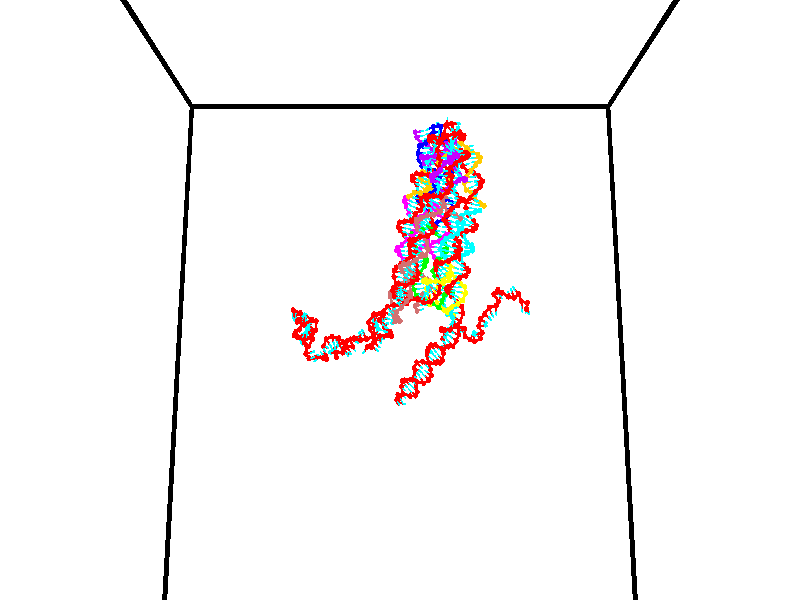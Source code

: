 // switches for output
#declare DRAW_BASES = 1; // possible values are 0, 1; only relevant for DNA ribbons
#declare DRAW_BASES_TYPE = 3; // possible values are 1, 2, 3; only relevant for DNA ribbons
#declare DRAW_FOG = 0; // set to 1 to enable fog

#include "colors.inc"

#include "transforms.inc"
background { rgb <1, 1, 1>}

#default {
   normal{
       ripples 0.25
       frequency 0.20
       turbulence 0.2
       lambda 5
   }
	finish {
		phong 0.1
		phong_size 40.
	}
}

// original window dimensions: 1024x640


// camera settings

camera {
	sky <0, 0.179814, -0.983701>
	up <0, 0.179814, -0.983701>
	right 1.6 * <1, 0, 0>
	location <35, 94.9851, 44.8844>
	look_at <35, 29.7336, 32.9568>
	direction <0, -65.2515, -11.9276>
	angle 67.0682
}


# declare cpy_camera_pos = <35, 94.9851, 44.8844>;
# if (DRAW_FOG = 1)
fog {
	fog_type 2
	up vnormalize(cpy_camera_pos)
	color rgbt<1,1,1,0.3>
	distance 1e-5
	fog_alt 3e-3
	fog_offset 56
}
# end


// LIGHTS

# declare lum = 6;
global_settings {
	ambient_light rgb lum * <0.05, 0.05, 0.05>
	max_trace_level 15
}# declare cpy_direct_light_amount = 0.25;
light_source
{	1000 * <-1, -1.16352, -0.803886>,
	rgb lum * cpy_direct_light_amount
	parallel
}

light_source
{	1000 * <1, 1.16352, 0.803886>,
	rgb lum * cpy_direct_light_amount
	parallel
}

// strand 0

// nucleotide -1

// particle -1
sphere {
	<24.236000, 35.005127, 34.783367> 0.250000
	pigment { color rgbt <1,0,0,0> }
	no_shadow
}
cylinder {
	<24.297678, 34.865547, 35.153114>,  <24.334684, 34.781799, 35.374962>, 0.100000
	pigment { color rgbt <1,0,0,0> }
	no_shadow
}
cylinder {
	<24.297678, 34.865547, 35.153114>,  <24.236000, 35.005127, 34.783367>, 0.100000
	pigment { color rgbt <1,0,0,0> }
	no_shadow
}

// particle -1
sphere {
	<24.297678, 34.865547, 35.153114> 0.100000
	pigment { color rgbt <1,0,0,0> }
	no_shadow
}
sphere {
	0, 1
	scale<0.080000,0.200000,0.300000>
	matrix <-0.060236, -0.937137, -0.343725,
		0.986202, -0.002679, -0.165523,
		0.154197, -0.348952, 0.924368,
		24.343937, 34.760860, 35.430424>
	pigment { color rgbt <0,1,1,0> }
	no_shadow
}
cylinder {
	<24.876688, 34.615929, 34.950092>,  <24.236000, 35.005127, 34.783367>, 0.130000
	pigment { color rgbt <1,0,0,0> }
	no_shadow
}

// nucleotide -1

// particle -1
sphere {
	<24.876688, 34.615929, 34.950092> 0.250000
	pigment { color rgbt <1,0,0,0> }
	no_shadow
}
cylinder {
	<24.545109, 34.499973, 35.141426>,  <24.346161, 34.430401, 35.256226>, 0.100000
	pigment { color rgbt <1,0,0,0> }
	no_shadow
}
cylinder {
	<24.545109, 34.499973, 35.141426>,  <24.876688, 34.615929, 34.950092>, 0.100000
	pigment { color rgbt <1,0,0,0> }
	no_shadow
}

// particle -1
sphere {
	<24.545109, 34.499973, 35.141426> 0.100000
	pigment { color rgbt <1,0,0,0> }
	no_shadow
}
sphere {
	0, 1
	scale<0.080000,0.200000,0.300000>
	matrix <-0.018448, -0.840571, -0.541387,
		0.559020, -0.457606, 0.691443,
		-0.828949, -0.289890, 0.478337,
		24.296425, 34.413006, 35.284927>
	pigment { color rgbt <0,1,1,0> }
	no_shadow
}
cylinder {
	<24.952234, 33.958107, 35.056400>,  <24.876688, 34.615929, 34.950092>, 0.130000
	pigment { color rgbt <1,0,0,0> }
	no_shadow
}

// nucleotide -1

// particle -1
sphere {
	<24.952234, 33.958107, 35.056400> 0.250000
	pigment { color rgbt <1,0,0,0> }
	no_shadow
}
cylinder {
	<24.556736, 34.009632, 35.025978>,  <24.319437, 34.040546, 35.007725>, 0.100000
	pigment { color rgbt <1,0,0,0> }
	no_shadow
}
cylinder {
	<24.556736, 34.009632, 35.025978>,  <24.952234, 33.958107, 35.056400>, 0.100000
	pigment { color rgbt <1,0,0,0> }
	no_shadow
}

// particle -1
sphere {
	<24.556736, 34.009632, 35.025978> 0.100000
	pigment { color rgbt <1,0,0,0> }
	no_shadow
}
sphere {
	0, 1
	scale<0.080000,0.200000,0.300000>
	matrix <-0.069653, -0.846380, -0.528005,
		-0.132389, -0.516766, 0.845829,
		-0.988748, 0.128816, -0.076057,
		24.260111, 34.048279, 35.003162>
	pigment { color rgbt <0,1,1,0> }
	no_shadow
}
cylinder {
	<25.064371, 33.932575, 35.785347>,  <24.952234, 33.958107, 35.056400>, 0.130000
	pigment { color rgbt <1,0,0,0> }
	no_shadow
}

// nucleotide -1

// particle -1
sphere {
	<25.064371, 33.932575, 35.785347> 0.250000
	pigment { color rgbt <1,0,0,0> }
	no_shadow
}
cylinder {
	<24.773136, 33.708260, 35.627663>,  <24.598394, 33.573669, 35.533054>, 0.100000
	pigment { color rgbt <1,0,0,0> }
	no_shadow
}
cylinder {
	<24.773136, 33.708260, 35.627663>,  <25.064371, 33.932575, 35.785347>, 0.100000
	pigment { color rgbt <1,0,0,0> }
	no_shadow
}

// particle -1
sphere {
	<24.773136, 33.708260, 35.627663> 0.100000
	pigment { color rgbt <1,0,0,0> }
	no_shadow
}
sphere {
	0, 1
	scale<0.080000,0.200000,0.300000>
	matrix <0.562375, -0.817492, 0.124261,
		-0.391946, -0.131220, 0.910582,
		-0.728088, -0.560792, -0.394208,
		24.554710, 33.540024, 35.509399>
	pigment { color rgbt <0,1,1,0> }
	no_shadow
}
cylinder {
	<24.648375, 33.462563, 36.225071>,  <25.064371, 33.932575, 35.785347>, 0.130000
	pigment { color rgbt <1,0,0,0> }
	no_shadow
}

// nucleotide -1

// particle -1
sphere {
	<24.648375, 33.462563, 36.225071> 0.250000
	pigment { color rgbt <1,0,0,0> }
	no_shadow
}
cylinder {
	<24.754477, 33.340004, 35.859390>,  <24.818138, 33.266468, 35.639980>, 0.100000
	pigment { color rgbt <1,0,0,0> }
	no_shadow
}
cylinder {
	<24.754477, 33.340004, 35.859390>,  <24.648375, 33.462563, 36.225071>, 0.100000
	pigment { color rgbt <1,0,0,0> }
	no_shadow
}

// particle -1
sphere {
	<24.754477, 33.340004, 35.859390> 0.100000
	pigment { color rgbt <1,0,0,0> }
	no_shadow
}
sphere {
	0, 1
	scale<0.080000,0.200000,0.300000>
	matrix <0.505955, -0.762899, 0.402487,
		-0.820761, -0.569307, -0.047343,
		0.265257, -0.306392, -0.914201,
		24.834053, 33.248085, 35.585129>
	pigment { color rgbt <0,1,1,0> }
	no_shadow
}
cylinder {
	<24.424831, 34.165237, 36.495071>,  <24.648375, 33.462563, 36.225071>, 0.130000
	pigment { color rgbt <1,0,0,0> }
	no_shadow
}

// nucleotide -1

// particle -1
sphere {
	<24.424831, 34.165237, 36.495071> 0.250000
	pigment { color rgbt <1,0,0,0> }
	no_shadow
}
cylinder {
	<24.668795, 34.123875, 36.809349>,  <24.815172, 34.099056, 36.997917>, 0.100000
	pigment { color rgbt <1,0,0,0> }
	no_shadow
}
cylinder {
	<24.668795, 34.123875, 36.809349>,  <24.424831, 34.165237, 36.495071>, 0.100000
	pigment { color rgbt <1,0,0,0> }
	no_shadow
}

// particle -1
sphere {
	<24.668795, 34.123875, 36.809349> 0.100000
	pigment { color rgbt <1,0,0,0> }
	no_shadow
}
sphere {
	0, 1
	scale<0.080000,0.200000,0.300000>
	matrix <0.466233, 0.848530, -0.250247,
		-0.640810, 0.518945, 0.565737,
		0.609909, -0.103404, 0.785696,
		24.851767, 34.092854, 37.045059>
	pigment { color rgbt <0,1,1,0> }
	no_shadow
}
cylinder {
	<24.359234, 34.721222, 36.878418>,  <24.424831, 34.165237, 36.495071>, 0.130000
	pigment { color rgbt <1,0,0,0> }
	no_shadow
}

// nucleotide -1

// particle -1
sphere {
	<24.359234, 34.721222, 36.878418> 0.250000
	pigment { color rgbt <1,0,0,0> }
	no_shadow
}
cylinder {
	<24.722662, 34.569992, 36.949482>,  <24.940718, 34.479256, 36.992123>, 0.100000
	pigment { color rgbt <1,0,0,0> }
	no_shadow
}
cylinder {
	<24.722662, 34.569992, 36.949482>,  <24.359234, 34.721222, 36.878418>, 0.100000
	pigment { color rgbt <1,0,0,0> }
	no_shadow
}

// particle -1
sphere {
	<24.722662, 34.569992, 36.949482> 0.100000
	pigment { color rgbt <1,0,0,0> }
	no_shadow
}
sphere {
	0, 1
	scale<0.080000,0.200000,0.300000>
	matrix <0.416307, 0.854630, -0.310316,
		-0.034516, 0.355907, 0.933884,
		0.908569, -0.378071, 0.177665,
		24.995234, 34.456570, 37.002781>
	pigment { color rgbt <0,1,1,0> }
	no_shadow
}
cylinder {
	<24.791311, 35.298748, 37.079613>,  <24.359234, 34.721222, 36.878418>, 0.130000
	pigment { color rgbt <1,0,0,0> }
	no_shadow
}

// nucleotide -1

// particle -1
sphere {
	<24.791311, 35.298748, 37.079613> 0.250000
	pigment { color rgbt <1,0,0,0> }
	no_shadow
}
cylinder {
	<25.051811, 35.021564, 36.955883>,  <25.208111, 34.855255, 36.881645>, 0.100000
	pigment { color rgbt <1,0,0,0> }
	no_shadow
}
cylinder {
	<25.051811, 35.021564, 36.955883>,  <24.791311, 35.298748, 37.079613>, 0.100000
	pigment { color rgbt <1,0,0,0> }
	no_shadow
}

// particle -1
sphere {
	<25.051811, 35.021564, 36.955883> 0.100000
	pigment { color rgbt <1,0,0,0> }
	no_shadow
}
sphere {
	0, 1
	scale<0.080000,0.200000,0.300000>
	matrix <0.626645, 0.720976, -0.295821,
		0.428010, -0.001185, 0.903773,
		0.651248, -0.692959, -0.309328,
		25.247185, 34.813675, 36.863083>
	pigment { color rgbt <0,1,1,0> }
	no_shadow
}
cylinder {
	<25.476496, 35.466919, 37.392673>,  <24.791311, 35.298748, 37.079613>, 0.130000
	pigment { color rgbt <1,0,0,0> }
	no_shadow
}

// nucleotide -1

// particle -1
sphere {
	<25.476496, 35.466919, 37.392673> 0.250000
	pigment { color rgbt <1,0,0,0> }
	no_shadow
}
cylinder {
	<25.506544, 35.268250, 37.046803>,  <25.524572, 35.149048, 36.839279>, 0.100000
	pigment { color rgbt <1,0,0,0> }
	no_shadow
}
cylinder {
	<25.506544, 35.268250, 37.046803>,  <25.476496, 35.466919, 37.392673>, 0.100000
	pigment { color rgbt <1,0,0,0> }
	no_shadow
}

// particle -1
sphere {
	<25.506544, 35.268250, 37.046803> 0.100000
	pigment { color rgbt <1,0,0,0> }
	no_shadow
}
sphere {
	0, 1
	scale<0.080000,0.200000,0.300000>
	matrix <0.469788, 0.782497, -0.408653,
		0.879577, -0.375519, 0.292113,
		0.075121, -0.496673, -0.864681,
		25.529079, 35.119247, 36.787399>
	pigment { color rgbt <0,1,1,0> }
	no_shadow
}
cylinder {
	<26.176519, 35.615223, 37.190784>,  <25.476496, 35.466919, 37.392673>, 0.130000
	pigment { color rgbt <1,0,0,0> }
	no_shadow
}

// nucleotide -1

// particle -1
sphere {
	<26.176519, 35.615223, 37.190784> 0.250000
	pigment { color rgbt <1,0,0,0> }
	no_shadow
}
cylinder {
	<26.005835, 35.472469, 36.858387>,  <25.903423, 35.386818, 36.658947>, 0.100000
	pigment { color rgbt <1,0,0,0> }
	no_shadow
}
cylinder {
	<26.005835, 35.472469, 36.858387>,  <26.176519, 35.615223, 37.190784>, 0.100000
	pigment { color rgbt <1,0,0,0> }
	no_shadow
}

// particle -1
sphere {
	<26.005835, 35.472469, 36.858387> 0.100000
	pigment { color rgbt <1,0,0,0> }
	no_shadow
}
sphere {
	0, 1
	scale<0.080000,0.200000,0.300000>
	matrix <0.395369, 0.752781, -0.526312,
		0.813390, -0.553132, -0.180118,
		-0.426709, -0.356883, -0.830995,
		25.877821, 35.365406, 36.609089>
	pigment { color rgbt <0,1,1,0> }
	no_shadow
}
cylinder {
	<26.660105, 35.759144, 36.588203>,  <26.176519, 35.615223, 37.190784>, 0.130000
	pigment { color rgbt <1,0,0,0> }
	no_shadow
}

// nucleotide -1

// particle -1
sphere {
	<26.660105, 35.759144, 36.588203> 0.250000
	pigment { color rgbt <1,0,0,0> }
	no_shadow
}
cylinder {
	<26.301092, 35.709442, 36.418968>,  <26.085686, 35.679619, 36.317429>, 0.100000
	pigment { color rgbt <1,0,0,0> }
	no_shadow
}
cylinder {
	<26.301092, 35.709442, 36.418968>,  <26.660105, 35.759144, 36.588203>, 0.100000
	pigment { color rgbt <1,0,0,0> }
	no_shadow
}

// particle -1
sphere {
	<26.301092, 35.709442, 36.418968> 0.100000
	pigment { color rgbt <1,0,0,0> }
	no_shadow
}
sphere {
	0, 1
	scale<0.080000,0.200000,0.300000>
	matrix <0.157710, 0.805552, -0.571151,
		0.411788, -0.579350, -0.703410,
		-0.897529, -0.124258, -0.423085,
		26.031834, 35.672165, 36.292042>
	pigment { color rgbt <0,1,1,0> }
	no_shadow
}
cylinder {
	<26.708542, 35.954578, 35.863560>,  <26.660105, 35.759144, 36.588203>, 0.130000
	pigment { color rgbt <1,0,0,0> }
	no_shadow
}

// nucleotide -1

// particle -1
sphere {
	<26.708542, 35.954578, 35.863560> 0.250000
	pigment { color rgbt <1,0,0,0> }
	no_shadow
}
cylinder {
	<26.317047, 35.947887, 35.945335>,  <26.082150, 35.943874, 35.994400>, 0.100000
	pigment { color rgbt <1,0,0,0> }
	no_shadow
}
cylinder {
	<26.317047, 35.947887, 35.945335>,  <26.708542, 35.954578, 35.863560>, 0.100000
	pigment { color rgbt <1,0,0,0> }
	no_shadow
}

// particle -1
sphere {
	<26.317047, 35.947887, 35.945335> 0.100000
	pigment { color rgbt <1,0,0,0> }
	no_shadow
}
sphere {
	0, 1
	scale<0.080000,0.200000,0.300000>
	matrix <-0.110121, 0.883712, -0.454891,
		-0.173055, -0.467731, -0.866764,
		-0.978736, -0.016728, 0.204438,
		26.023426, 35.942867, 36.006668>
	pigment { color rgbt <0,1,1,0> }
	no_shadow
}
cylinder {
	<26.377884, 36.737164, 35.857964>,  <26.708542, 35.954578, 35.863560>, 0.130000
	pigment { color rgbt <1,0,0,0> }
	no_shadow
}

// nucleotide -1

// particle -1
sphere {
	<26.377884, 36.737164, 35.857964> 0.250000
	pigment { color rgbt <1,0,0,0> }
	no_shadow
}
cylinder {
	<26.051611, 36.869930, 35.668442>,  <25.855846, 36.949593, 35.554729>, 0.100000
	pigment { color rgbt <1,0,0,0> }
	no_shadow
}
cylinder {
	<26.051611, 36.869930, 35.668442>,  <26.377884, 36.737164, 35.857964>, 0.100000
	pigment { color rgbt <1,0,0,0> }
	no_shadow
}

// particle -1
sphere {
	<26.051611, 36.869930, 35.668442> 0.100000
	pigment { color rgbt <1,0,0,0> }
	no_shadow
}
sphere {
	0, 1
	scale<0.080000,0.200000,0.300000>
	matrix <-0.444977, -0.883356, 0.147231,
		-0.369667, 0.330925, 0.868237,
		-0.815685, 0.331920, -0.473801,
		25.806906, 36.969505, 35.526302>
	pigment { color rgbt <0,1,1,0> }
	no_shadow
}
cylinder {
	<25.673775, 36.787823, 36.276157>,  <26.377884, 36.737164, 35.857964>, 0.130000
	pigment { color rgbt <1,0,0,0> }
	no_shadow
}

// nucleotide -1

// particle -1
sphere {
	<25.673775, 36.787823, 36.276157> 0.250000
	pigment { color rgbt <1,0,0,0> }
	no_shadow
}
cylinder {
	<25.652693, 36.699310, 35.886642>,  <25.640043, 36.646202, 35.652935>, 0.100000
	pigment { color rgbt <1,0,0,0> }
	no_shadow
}
cylinder {
	<25.652693, 36.699310, 35.886642>,  <25.673775, 36.787823, 36.276157>, 0.100000
	pigment { color rgbt <1,0,0,0> }
	no_shadow
}

// particle -1
sphere {
	<25.652693, 36.699310, 35.886642> 0.100000
	pigment { color rgbt <1,0,0,0> }
	no_shadow
}
sphere {
	0, 1
	scale<0.080000,0.200000,0.300000>
	matrix <-0.308946, -0.923687, 0.226615,
		-0.949618, 0.312791, -0.019680,
		-0.052705, -0.221278, -0.973786,
		25.636881, 36.632927, 35.594505>
	pigment { color rgbt <0,1,1,0> }
	no_shadow
}
cylinder {
	<24.957430, 36.644634, 36.005138>,  <25.673775, 36.787823, 36.276157>, 0.130000
	pigment { color rgbt <1,0,0,0> }
	no_shadow
}

// nucleotide -1

// particle -1
sphere {
	<24.957430, 36.644634, 36.005138> 0.250000
	pigment { color rgbt <1,0,0,0> }
	no_shadow
}
cylinder {
	<25.246799, 36.458557, 35.801079>,  <25.420422, 36.346909, 35.678642>, 0.100000
	pigment { color rgbt <1,0,0,0> }
	no_shadow
}
cylinder {
	<25.246799, 36.458557, 35.801079>,  <24.957430, 36.644634, 36.005138>, 0.100000
	pigment { color rgbt <1,0,0,0> }
	no_shadow
}

// particle -1
sphere {
	<25.246799, 36.458557, 35.801079> 0.100000
	pigment { color rgbt <1,0,0,0> }
	no_shadow
}
sphere {
	0, 1
	scale<0.080000,0.200000,0.300000>
	matrix <-0.227671, -0.858322, 0.459836,
		-0.651786, -0.216510, -0.726841,
		0.723423, -0.465195, -0.510150,
		25.463827, 36.319000, 35.648033>
	pigment { color rgbt <0,1,1,0> }
	no_shadow
}
cylinder {
	<24.872587, 36.087997, 35.845451>,  <24.957430, 36.644634, 36.005138>, 0.130000
	pigment { color rgbt <1,0,0,0> }
	no_shadow
}

// nucleotide -1

// particle -1
sphere {
	<24.872587, 36.087997, 35.845451> 0.250000
	pigment { color rgbt <1,0,0,0> }
	no_shadow
}
cylinder {
	<25.260315, 35.994125, 35.816216>,  <25.492952, 35.937801, 35.798676>, 0.100000
	pigment { color rgbt <1,0,0,0> }
	no_shadow
}
cylinder {
	<25.260315, 35.994125, 35.816216>,  <24.872587, 36.087997, 35.845451>, 0.100000
	pigment { color rgbt <1,0,0,0> }
	no_shadow
}

// particle -1
sphere {
	<25.260315, 35.994125, 35.816216> 0.100000
	pigment { color rgbt <1,0,0,0> }
	no_shadow
}
sphere {
	0, 1
	scale<0.080000,0.200000,0.300000>
	matrix <-0.180831, -0.882260, 0.434647,
		-0.166487, -0.408095, -0.897630,
		0.969320, -0.234683, -0.073089,
		25.551111, 35.923721, 35.794289>
	pigment { color rgbt <0,1,1,0> }
	no_shadow
}
cylinder {
	<24.908155, 35.426304, 35.687450>,  <24.872587, 36.087997, 35.845451>, 0.130000
	pigment { color rgbt <1,0,0,0> }
	no_shadow
}

// nucleotide -1

// particle -1
sphere {
	<24.908155, 35.426304, 35.687450> 0.250000
	pigment { color rgbt <1,0,0,0> }
	no_shadow
}
cylinder {
	<25.254391, 35.508335, 35.870182>,  <25.462132, 35.557556, 35.979820>, 0.100000
	pigment { color rgbt <1,0,0,0> }
	no_shadow
}
cylinder {
	<25.254391, 35.508335, 35.870182>,  <24.908155, 35.426304, 35.687450>, 0.100000
	pigment { color rgbt <1,0,0,0> }
	no_shadow
}

// particle -1
sphere {
	<25.254391, 35.508335, 35.870182> 0.100000
	pigment { color rgbt <1,0,0,0> }
	no_shadow
}
sphere {
	0, 1
	scale<0.080000,0.200000,0.300000>
	matrix <-0.076047, -0.847873, 0.524717,
		0.494946, -0.488930, -0.718314,
		0.865589, 0.205081, 0.456833,
		25.514067, 35.569859, 36.007233>
	pigment { color rgbt <0,1,1,0> }
	no_shadow
}
cylinder {
	<25.352957, 34.885597, 35.534367>,  <24.908155, 35.426304, 35.687450>, 0.130000
	pigment { color rgbt <1,0,0,0> }
	no_shadow
}

// nucleotide -1

// particle -1
sphere {
	<25.352957, 34.885597, 35.534367> 0.250000
	pigment { color rgbt <1,0,0,0> }
	no_shadow
}
cylinder {
	<25.491524, 35.044365, 35.874355>,  <25.574665, 35.139626, 36.078350>, 0.100000
	pigment { color rgbt <1,0,0,0> }
	no_shadow
}
cylinder {
	<25.491524, 35.044365, 35.874355>,  <25.352957, 34.885597, 35.534367>, 0.100000
	pigment { color rgbt <1,0,0,0> }
	no_shadow
}

// particle -1
sphere {
	<25.491524, 35.044365, 35.874355> 0.100000
	pigment { color rgbt <1,0,0,0> }
	no_shadow
}
sphere {
	0, 1
	scale<0.080000,0.200000,0.300000>
	matrix <-0.239862, -0.838477, 0.489308,
		0.906896, -0.373382, -0.195260,
		0.346420, 0.396916, 0.849971,
		25.595449, 35.163441, 36.129345>
	pigment { color rgbt <0,1,1,0> }
	no_shadow
}
cylinder {
	<25.765654, 34.277027, 35.827206>,  <25.352957, 34.885597, 35.534367>, 0.130000
	pigment { color rgbt <1,0,0,0> }
	no_shadow
}

// nucleotide -1

// particle -1
sphere {
	<25.765654, 34.277027, 35.827206> 0.250000
	pigment { color rgbt <1,0,0,0> }
	no_shadow
}
cylinder {
	<25.698709, 34.542110, 36.119179>,  <25.658543, 34.701160, 36.294365>, 0.100000
	pigment { color rgbt <1,0,0,0> }
	no_shadow
}
cylinder {
	<25.698709, 34.542110, 36.119179>,  <25.765654, 34.277027, 35.827206>, 0.100000
	pigment { color rgbt <1,0,0,0> }
	no_shadow
}

// particle -1
sphere {
	<25.698709, 34.542110, 36.119179> 0.100000
	pigment { color rgbt <1,0,0,0> }
	no_shadow
}
sphere {
	0, 1
	scale<0.080000,0.200000,0.300000>
	matrix <-0.167845, -0.748722, 0.641282,
		0.971503, -0.015191, 0.236539,
		-0.167361, 0.662710, 0.729936,
		25.648500, 34.740925, 36.338158>
	pigment { color rgbt <0,1,1,0> }
	no_shadow
}
cylinder {
	<26.013191, 33.912426, 36.409904>,  <25.765654, 34.277027, 35.827206>, 0.130000
	pigment { color rgbt <1,0,0,0> }
	no_shadow
}

// nucleotide -1

// particle -1
sphere {
	<26.013191, 33.912426, 36.409904> 0.250000
	pigment { color rgbt <1,0,0,0> }
	no_shadow
}
cylinder {
	<25.776215, 34.204269, 36.546547>,  <25.634029, 34.379375, 36.628532>, 0.100000
	pigment { color rgbt <1,0,0,0> }
	no_shadow
}
cylinder {
	<25.776215, 34.204269, 36.546547>,  <26.013191, 33.912426, 36.409904>, 0.100000
	pigment { color rgbt <1,0,0,0> }
	no_shadow
}

// particle -1
sphere {
	<25.776215, 34.204269, 36.546547> 0.100000
	pigment { color rgbt <1,0,0,0> }
	no_shadow
}
sphere {
	0, 1
	scale<0.080000,0.200000,0.300000>
	matrix <-0.470378, -0.657518, 0.588570,
		0.654032, 0.188011, 0.732730,
		-0.592441, 0.729604, 0.341602,
		25.598482, 34.423149, 36.649029>
	pigment { color rgbt <0,1,1,0> }
	no_shadow
}
cylinder {
	<26.149975, 34.021240, 37.104122>,  <26.013191, 33.912426, 36.409904>, 0.130000
	pigment { color rgbt <1,0,0,0> }
	no_shadow
}

// nucleotide -1

// particle -1
sphere {
	<26.149975, 34.021240, 37.104122> 0.250000
	pigment { color rgbt <1,0,0,0> }
	no_shadow
}
cylinder {
	<25.774797, 34.093674, 36.985821>,  <25.549690, 34.137135, 36.914841>, 0.100000
	pigment { color rgbt <1,0,0,0> }
	no_shadow
}
cylinder {
	<25.774797, 34.093674, 36.985821>,  <26.149975, 34.021240, 37.104122>, 0.100000
	pigment { color rgbt <1,0,0,0> }
	no_shadow
}

// particle -1
sphere {
	<25.774797, 34.093674, 36.985821> 0.100000
	pigment { color rgbt <1,0,0,0> }
	no_shadow
}
sphere {
	0, 1
	scale<0.080000,0.200000,0.300000>
	matrix <-0.321924, -0.771763, 0.548405,
		-0.128942, 0.609582, 0.782166,
		-0.937944, 0.181086, -0.295751,
		25.493414, 34.147999, 36.897095>
	pigment { color rgbt <0,1,1,0> }
	no_shadow
}
cylinder {
	<25.709932, 33.969959, 37.733089>,  <26.149975, 34.021240, 37.104122>, 0.130000
	pigment { color rgbt <1,0,0,0> }
	no_shadow
}

// nucleotide -1

// particle -1
sphere {
	<25.709932, 33.969959, 37.733089> 0.250000
	pigment { color rgbt <1,0,0,0> }
	no_shadow
}
cylinder {
	<25.444693, 33.915520, 37.438667>,  <25.285549, 33.882854, 37.262012>, 0.100000
	pigment { color rgbt <1,0,0,0> }
	no_shadow
}
cylinder {
	<25.444693, 33.915520, 37.438667>,  <25.709932, 33.969959, 37.733089>, 0.100000
	pigment { color rgbt <1,0,0,0> }
	no_shadow
}

// particle -1
sphere {
	<25.444693, 33.915520, 37.438667> 0.100000
	pigment { color rgbt <1,0,0,0> }
	no_shadow
}
sphere {
	0, 1
	scale<0.080000,0.200000,0.300000>
	matrix <-0.510067, -0.637532, 0.577394,
		-0.547843, 0.758307, 0.353326,
		-0.663098, -0.136101, -0.736055,
		25.245764, 33.874691, 37.217850>
	pigment { color rgbt <0,1,1,0> }
	no_shadow
}
cylinder {
	<25.661829, 34.808178, 37.770226>,  <25.709932, 33.969959, 37.733089>, 0.130000
	pigment { color rgbt <1,0,0,0> }
	no_shadow
}

// nucleotide -1

// particle -1
sphere {
	<25.661829, 34.808178, 37.770226> 0.250000
	pigment { color rgbt <1,0,0,0> }
	no_shadow
}
cylinder {
	<25.347551, 34.616982, 37.613148>,  <25.158985, 34.502266, 37.518902>, 0.100000
	pigment { color rgbt <1,0,0,0> }
	no_shadow
}
cylinder {
	<25.347551, 34.616982, 37.613148>,  <25.661829, 34.808178, 37.770226>, 0.100000
	pigment { color rgbt <1,0,0,0> }
	no_shadow
}

// particle -1
sphere {
	<25.347551, 34.616982, 37.613148> 0.100000
	pigment { color rgbt <1,0,0,0> }
	no_shadow
}
sphere {
	0, 1
	scale<0.080000,0.200000,0.300000>
	matrix <0.560484, -0.818694, -0.124889,
		-0.261804, -0.318225, 0.911148,
		-0.785695, -0.477988, -0.392697,
		25.111843, 34.473587, 37.495338>
	pigment { color rgbt <0,1,1,0> }
	no_shadow
}
cylinder {
	<25.510900, 34.336189, 38.382004>,  <25.661829, 34.808178, 37.770226>, 0.130000
	pigment { color rgbt <1,0,0,0> }
	no_shadow
}

// nucleotide -1

// particle -1
sphere {
	<25.510900, 34.336189, 38.382004> 0.250000
	pigment { color rgbt <1,0,0,0> }
	no_shadow
}
cylinder {
	<25.900532, 34.386444, 38.306755>,  <26.134310, 34.416595, 38.261608>, 0.100000
	pigment { color rgbt <1,0,0,0> }
	no_shadow
}
cylinder {
	<25.900532, 34.386444, 38.306755>,  <25.510900, 34.336189, 38.382004>, 0.100000
	pigment { color rgbt <1,0,0,0> }
	no_shadow
}

// particle -1
sphere {
	<25.900532, 34.386444, 38.306755> 0.100000
	pigment { color rgbt <1,0,0,0> }
	no_shadow
}
sphere {
	0, 1
	scale<0.080000,0.200000,0.300000>
	matrix <0.226171, -0.557198, 0.798985,
		-0.004440, -0.820820, -0.571169,
		0.974077, 0.125634, -0.188120,
		26.192755, 34.424133, 38.250320>
	pigment { color rgbt <0,1,1,0> }
	no_shadow
}
cylinder {
	<25.735046, 33.699368, 38.705845>,  <25.510900, 34.336189, 38.382004>, 0.130000
	pigment { color rgbt <1,0,0,0> }
	no_shadow
}

// nucleotide -1

// particle -1
sphere {
	<25.735046, 33.699368, 38.705845> 0.250000
	pigment { color rgbt <1,0,0,0> }
	no_shadow
}
cylinder {
	<25.992199, 34.005718, 38.701199>,  <26.146490, 34.189529, 38.698410>, 0.100000
	pigment { color rgbt <1,0,0,0> }
	no_shadow
}
cylinder {
	<25.992199, 34.005718, 38.701199>,  <25.735046, 33.699368, 38.705845>, 0.100000
	pigment { color rgbt <1,0,0,0> }
	no_shadow
}

// particle -1
sphere {
	<25.992199, 34.005718, 38.701199> 0.100000
	pigment { color rgbt <1,0,0,0> }
	no_shadow
}
sphere {
	0, 1
	scale<0.080000,0.200000,0.300000>
	matrix <0.309743, -0.246066, 0.918429,
		0.700543, -0.594041, -0.395416,
		0.642883, 0.765876, -0.011620,
		26.185064, 34.235481, 38.697712>
	pigment { color rgbt <0,1,1,0> }
	no_shadow
}
cylinder {
	<26.411409, 33.459118, 38.640186>,  <25.735046, 33.699368, 38.705845>, 0.130000
	pigment { color rgbt <1,0,0,0> }
	no_shadow
}

// nucleotide -1

// particle -1
sphere {
	<26.411409, 33.459118, 38.640186> 0.250000
	pigment { color rgbt <1,0,0,0> }
	no_shadow
}
cylinder {
	<26.428085, 33.822639, 38.806240>,  <26.438091, 34.040752, 38.905872>, 0.100000
	pigment { color rgbt <1,0,0,0> }
	no_shadow
}
cylinder {
	<26.428085, 33.822639, 38.806240>,  <26.411409, 33.459118, 38.640186>, 0.100000
	pigment { color rgbt <1,0,0,0> }
	no_shadow
}

// particle -1
sphere {
	<26.428085, 33.822639, 38.806240> 0.100000
	pigment { color rgbt <1,0,0,0> }
	no_shadow
}
sphere {
	0, 1
	scale<0.080000,0.200000,0.300000>
	matrix <0.369128, -0.400114, 0.838840,
		0.928443, 0.118267, -0.352145,
		0.041691, 0.908802, 0.415139,
		26.440592, 34.095280, 38.930782>
	pigment { color rgbt <0,1,1,0> }
	no_shadow
}
cylinder {
	<27.116558, 33.095913, 38.622204>,  <26.411409, 33.459118, 38.640186>, 0.130000
	pigment { color rgbt <1,0,0,0> }
	no_shadow
}

// nucleotide -1

// particle -1
sphere {
	<27.116558, 33.095913, 38.622204> 0.250000
	pigment { color rgbt <1,0,0,0> }
	no_shadow
}
cylinder {
	<26.812944, 32.876766, 38.481514>,  <26.630775, 32.745277, 38.397099>, 0.100000
	pigment { color rgbt <1,0,0,0> }
	no_shadow
}
cylinder {
	<26.812944, 32.876766, 38.481514>,  <27.116558, 33.095913, 38.622204>, 0.100000
	pigment { color rgbt <1,0,0,0> }
	no_shadow
}

// particle -1
sphere {
	<26.812944, 32.876766, 38.481514> 0.100000
	pigment { color rgbt <1,0,0,0> }
	no_shadow
}
sphere {
	0, 1
	scale<0.080000,0.200000,0.300000>
	matrix <0.546871, -0.243379, -0.801061,
		0.353269, -0.800382, 0.484344,
		-0.759034, -0.547864, -0.351728,
		26.585234, 32.712406, 38.375996>
	pigment { color rgbt <0,1,1,0> }
	no_shadow
}
cylinder {
	<27.381447, 32.420521, 38.631069>,  <27.116558, 33.095913, 38.622204>, 0.130000
	pigment { color rgbt <1,0,0,0> }
	no_shadow
}

// nucleotide -1

// particle -1
sphere {
	<27.381447, 32.420521, 38.631069> 0.250000
	pigment { color rgbt <1,0,0,0> }
	no_shadow
}
cylinder {
	<27.090620, 32.482586, 38.363548>,  <26.916124, 32.519825, 38.203037>, 0.100000
	pigment { color rgbt <1,0,0,0> }
	no_shadow
}
cylinder {
	<27.090620, 32.482586, 38.363548>,  <27.381447, 32.420521, 38.631069>, 0.100000
	pigment { color rgbt <1,0,0,0> }
	no_shadow
}

// particle -1
sphere {
	<27.090620, 32.482586, 38.363548> 0.100000
	pigment { color rgbt <1,0,0,0> }
	no_shadow
}
sphere {
	0, 1
	scale<0.080000,0.200000,0.300000>
	matrix <0.625122, -0.253186, -0.738322,
		-0.283895, -0.954893, 0.087084,
		-0.727066, 0.155168, -0.668803,
		26.872499, 32.529133, 38.162907>
	pigment { color rgbt <0,1,1,0> }
	no_shadow
}
cylinder {
	<27.170641, 31.787502, 38.237293>,  <27.381447, 32.420521, 38.631069>, 0.130000
	pigment { color rgbt <1,0,0,0> }
	no_shadow
}

// nucleotide -1

// particle -1
sphere {
	<27.170641, 31.787502, 38.237293> 0.250000
	pigment { color rgbt <1,0,0,0> }
	no_shadow
}
cylinder {
	<27.152142, 32.126266, 38.025406>,  <27.141043, 32.329525, 37.898273>, 0.100000
	pigment { color rgbt <1,0,0,0> }
	no_shadow
}
cylinder {
	<27.152142, 32.126266, 38.025406>,  <27.170641, 31.787502, 38.237293>, 0.100000
	pigment { color rgbt <1,0,0,0> }
	no_shadow
}

// particle -1
sphere {
	<27.152142, 32.126266, 38.025406> 0.100000
	pigment { color rgbt <1,0,0,0> }
	no_shadow
}
sphere {
	0, 1
	scale<0.080000,0.200000,0.300000>
	matrix <0.688336, -0.357278, -0.631304,
		-0.723916, -0.393822, -0.566436,
		-0.046246, 0.846910, -0.529722,
		27.138268, 32.380341, 37.866489>
	pigment { color rgbt <0,1,1,0> }
	no_shadow
}
cylinder {
	<26.942690, 31.706600, 37.496243>,  <27.170641, 31.787502, 38.237293>, 0.130000
	pigment { color rgbt <1,0,0,0> }
	no_shadow
}

// nucleotide -1

// particle -1
sphere {
	<26.942690, 31.706600, 37.496243> 0.250000
	pigment { color rgbt <1,0,0,0> }
	no_shadow
}
cylinder {
	<27.197086, 32.007015, 37.567188>,  <27.349724, 32.187263, 37.609756>, 0.100000
	pigment { color rgbt <1,0,0,0> }
	no_shadow
}
cylinder {
	<27.197086, 32.007015, 37.567188>,  <26.942690, 31.706600, 37.496243>, 0.100000
	pigment { color rgbt <1,0,0,0> }
	no_shadow
}

// particle -1
sphere {
	<27.197086, 32.007015, 37.567188> 0.100000
	pigment { color rgbt <1,0,0,0> }
	no_shadow
}
sphere {
	0, 1
	scale<0.080000,0.200000,0.300000>
	matrix <0.666701, -0.419006, -0.616396,
		-0.388621, 0.510269, -0.767202,
		0.635990, 0.751039, 0.177362,
		27.387884, 32.232327, 37.620396>
	pigment { color rgbt <0,1,1,0> }
	no_shadow
}
cylinder {
	<27.240685, 32.104412, 36.848373>,  <26.942690, 31.706600, 37.496243>, 0.130000
	pigment { color rgbt <1,0,0,0> }
	no_shadow
}

// nucleotide -1

// particle -1
sphere {
	<27.240685, 32.104412, 36.848373> 0.250000
	pigment { color rgbt <1,0,0,0> }
	no_shadow
}
cylinder {
	<27.488298, 32.075768, 37.161209>,  <27.636868, 32.058582, 37.348911>, 0.100000
	pigment { color rgbt <1,0,0,0> }
	no_shadow
}
cylinder {
	<27.488298, 32.075768, 37.161209>,  <27.240685, 32.104412, 36.848373>, 0.100000
	pigment { color rgbt <1,0,0,0> }
	no_shadow
}

// particle -1
sphere {
	<27.488298, 32.075768, 37.161209> 0.100000
	pigment { color rgbt <1,0,0,0> }
	no_shadow
}
sphere {
	0, 1
	scale<0.080000,0.200000,0.300000>
	matrix <0.689157, -0.428050, -0.584667,
		0.376641, 0.900914, -0.215630,
		0.619035, -0.071607, 0.782092,
		27.674009, 32.054287, 37.395836>
	pigment { color rgbt <0,1,1,0> }
	no_shadow
}
cylinder {
	<27.890642, 32.412971, 36.682766>,  <27.240685, 32.104412, 36.848373>, 0.130000
	pigment { color rgbt <1,0,0,0> }
	no_shadow
}

// nucleotide -1

// particle -1
sphere {
	<27.890642, 32.412971, 36.682766> 0.250000
	pigment { color rgbt <1,0,0,0> }
	no_shadow
}
cylinder {
	<27.970467, 32.139393, 36.963448>,  <28.018360, 31.975245, 37.131855>, 0.100000
	pigment { color rgbt <1,0,0,0> }
	no_shadow
}
cylinder {
	<27.970467, 32.139393, 36.963448>,  <27.890642, 32.412971, 36.682766>, 0.100000
	pigment { color rgbt <1,0,0,0> }
	no_shadow
}

// particle -1
sphere {
	<27.970467, 32.139393, 36.963448> 0.100000
	pigment { color rgbt <1,0,0,0> }
	no_shadow
}
sphere {
	0, 1
	scale<0.080000,0.200000,0.300000>
	matrix <0.684069, -0.415486, -0.599517,
		0.701588, 0.599654, 0.384954,
		0.199559, -0.683949, 0.701705,
		28.030334, 31.934208, 37.173958>
	pigment { color rgbt <0,1,1,0> }
	no_shadow
}
cylinder {
	<28.596418, 32.321796, 36.805325>,  <27.890642, 32.412971, 36.682766>, 0.130000
	pigment { color rgbt <1,0,0,0> }
	no_shadow
}

// nucleotide -1

// particle -1
sphere {
	<28.596418, 32.321796, 36.805325> 0.250000
	pigment { color rgbt <1,0,0,0> }
	no_shadow
}
cylinder {
	<28.446968, 31.959044, 36.883263>,  <28.357298, 31.741392, 36.930027>, 0.100000
	pigment { color rgbt <1,0,0,0> }
	no_shadow
}
cylinder {
	<28.446968, 31.959044, 36.883263>,  <28.596418, 32.321796, 36.805325>, 0.100000
	pigment { color rgbt <1,0,0,0> }
	no_shadow
}

// particle -1
sphere {
	<28.446968, 31.959044, 36.883263> 0.100000
	pigment { color rgbt <1,0,0,0> }
	no_shadow
}
sphere {
	0, 1
	scale<0.080000,0.200000,0.300000>
	matrix <0.757839, -0.419571, -0.499640,
		0.534867, -0.039018, 0.844035,
		-0.373628, -0.906883, 0.194846,
		28.334879, 31.686979, 36.941715>
	pigment { color rgbt <0,1,1,0> }
	no_shadow
}
cylinder {
	<29.016872, 31.677536, 37.074589>,  <28.596418, 32.321796, 36.805325>, 0.130000
	pigment { color rgbt <1,0,0,0> }
	no_shadow
}

// nucleotide -1

// particle -1
sphere {
	<29.016872, 31.677536, 37.074589> 0.250000
	pigment { color rgbt <1,0,0,0> }
	no_shadow
}
cylinder {
	<28.725391, 31.553366, 36.830418>,  <28.550503, 31.478863, 36.683914>, 0.100000
	pigment { color rgbt <1,0,0,0> }
	no_shadow
}
cylinder {
	<28.725391, 31.553366, 36.830418>,  <29.016872, 31.677536, 37.074589>, 0.100000
	pigment { color rgbt <1,0,0,0> }
	no_shadow
}

// particle -1
sphere {
	<28.725391, 31.553366, 36.830418> 0.100000
	pigment { color rgbt <1,0,0,0> }
	no_shadow
}
sphere {
	0, 1
	scale<0.080000,0.200000,0.300000>
	matrix <0.657382, -0.067259, -0.750550,
		0.191934, -0.948215, 0.253081,
		-0.728704, -0.310427, -0.610430,
		28.506781, 31.460238, 36.647289>
	pigment { color rgbt <0,1,1,0> }
	no_shadow
}
cylinder {
	<29.341330, 30.935385, 36.892223>,  <29.016872, 31.677536, 37.074589>, 0.130000
	pigment { color rgbt <1,0,0,0> }
	no_shadow
}

// nucleotide -1

// particle -1
sphere {
	<29.341330, 30.935385, 36.892223> 0.250000
	pigment { color rgbt <1,0,0,0> }
	no_shadow
}
cylinder {
	<29.202568, 30.884657, 37.263939>,  <29.119310, 30.854219, 37.486969>, 0.100000
	pigment { color rgbt <1,0,0,0> }
	no_shadow
}
cylinder {
	<29.202568, 30.884657, 37.263939>,  <29.341330, 30.935385, 36.892223>, 0.100000
	pigment { color rgbt <1,0,0,0> }
	no_shadow
}

// particle -1
sphere {
	<29.202568, 30.884657, 37.263939> 0.100000
	pigment { color rgbt <1,0,0,0> }
	no_shadow
}
sphere {
	0, 1
	scale<0.080000,0.200000,0.300000>
	matrix <-0.618189, 0.776049, -0.124864,
		-0.705336, -0.617791, -0.347614,
		-0.346906, -0.126820, 0.929287,
		29.098495, 30.846611, 37.542725>
	pigment { color rgbt <0,1,1,0> }
	no_shadow
}
cylinder {
	<28.508055, 30.713589, 37.134834>,  <29.341330, 30.935385, 36.892223>, 0.130000
	pigment { color rgbt <1,0,0,0> }
	no_shadow
}

// nucleotide -1

// particle -1
sphere {
	<28.508055, 30.713589, 37.134834> 0.250000
	pigment { color rgbt <1,0,0,0> }
	no_shadow
}
cylinder {
	<28.703415, 30.958857, 37.383186>,  <28.820631, 31.106018, 37.532196>, 0.100000
	pigment { color rgbt <1,0,0,0> }
	no_shadow
}
cylinder {
	<28.703415, 30.958857, 37.383186>,  <28.508055, 30.713589, 37.134834>, 0.100000
	pigment { color rgbt <1,0,0,0> }
	no_shadow
}

// particle -1
sphere {
	<28.703415, 30.958857, 37.383186> 0.100000
	pigment { color rgbt <1,0,0,0> }
	no_shadow
}
sphere {
	0, 1
	scale<0.080000,0.200000,0.300000>
	matrix <-0.667242, 0.720951, -0.187130,
		-0.562366, -0.322882, 0.761244,
		0.488399, 0.613169, 0.620879,
		28.849934, 31.142807, 37.569450>
	pigment { color rgbt <0,1,1,0> }
	no_shadow
}
cylinder {
	<28.027716, 30.805937, 37.597050>,  <28.508055, 30.713589, 37.134834>, 0.130000
	pigment { color rgbt <1,0,0,0> }
	no_shadow
}

// nucleotide -1

// particle -1
sphere {
	<28.027716, 30.805937, 37.597050> 0.250000
	pigment { color rgbt <1,0,0,0> }
	no_shadow
}
cylinder {
	<28.215954, 31.129332, 37.455688>,  <28.328897, 31.323368, 37.370872>, 0.100000
	pigment { color rgbt <1,0,0,0> }
	no_shadow
}
cylinder {
	<28.215954, 31.129332, 37.455688>,  <28.027716, 30.805937, 37.597050>, 0.100000
	pigment { color rgbt <1,0,0,0> }
	no_shadow
}

// particle -1
sphere {
	<28.215954, 31.129332, 37.455688> 0.100000
	pigment { color rgbt <1,0,0,0> }
	no_shadow
}
sphere {
	0, 1
	scale<0.080000,0.200000,0.300000>
	matrix <-0.714569, 0.584170, 0.384886,
		0.517618, 0.071400, 0.852627,
		0.470598, 0.808485, -0.353397,
		28.357134, 31.371878, 37.349670>
	pigment { color rgbt <0,1,1,0> }
	no_shadow
}
cylinder {
	<28.211479, 31.141684, 38.189941>,  <28.027716, 30.805937, 37.597050>, 0.130000
	pigment { color rgbt <1,0,0,0> }
	no_shadow
}

// nucleotide -1

// particle -1
sphere {
	<28.211479, 31.141684, 38.189941> 0.250000
	pigment { color rgbt <1,0,0,0> }
	no_shadow
}
cylinder {
	<28.174078, 31.388624, 37.877499>,  <28.151636, 31.536789, 37.690033>, 0.100000
	pigment { color rgbt <1,0,0,0> }
	no_shadow
}
cylinder {
	<28.174078, 31.388624, 37.877499>,  <28.211479, 31.141684, 38.189941>, 0.100000
	pigment { color rgbt <1,0,0,0> }
	no_shadow
}

// particle -1
sphere {
	<28.174078, 31.388624, 37.877499> 0.100000
	pigment { color rgbt <1,0,0,0> }
	no_shadow
}
sphere {
	0, 1
	scale<0.080000,0.200000,0.300000>
	matrix <-0.605189, 0.587727, 0.536958,
		0.790572, 0.522927, 0.318659,
		-0.093505, 0.617353, -0.781110,
		28.146027, 31.573830, 37.643166>
	pigment { color rgbt <0,1,1,0> }
	no_shadow
}
cylinder {
	<28.359207, 31.761417, 38.438251>,  <28.211479, 31.141684, 38.189941>, 0.130000
	pigment { color rgbt <1,0,0,0> }
	no_shadow
}

// nucleotide -1

// particle -1
sphere {
	<28.359207, 31.761417, 38.438251> 0.250000
	pigment { color rgbt <1,0,0,0> }
	no_shadow
}
cylinder {
	<28.123343, 31.829096, 38.122360>,  <27.981823, 31.869703, 37.932827>, 0.100000
	pigment { color rgbt <1,0,0,0> }
	no_shadow
}
cylinder {
	<28.123343, 31.829096, 38.122360>,  <28.359207, 31.761417, 38.438251>, 0.100000
	pigment { color rgbt <1,0,0,0> }
	no_shadow
}

// particle -1
sphere {
	<28.123343, 31.829096, 38.122360> 0.100000
	pigment { color rgbt <1,0,0,0> }
	no_shadow
}
sphere {
	0, 1
	scale<0.080000,0.200000,0.300000>
	matrix <-0.478539, 0.714498, 0.510385,
		0.650615, 0.678871, -0.340345,
		-0.589661, 0.169196, -0.789729,
		27.946444, 31.879854, 37.885441>
	pigment { color rgbt <0,1,1,0> }
	no_shadow
}
cylinder {
	<28.425116, 32.485714, 38.071045>,  <28.359207, 31.761417, 38.438251>, 0.130000
	pigment { color rgbt <1,0,0,0> }
	no_shadow
}

// nucleotide -1

// particle -1
sphere {
	<28.425116, 32.485714, 38.071045> 0.250000
	pigment { color rgbt <1,0,0,0> }
	no_shadow
}
cylinder {
	<28.053562, 32.337929, 38.060692>,  <27.830629, 32.249256, 38.054482>, 0.100000
	pigment { color rgbt <1,0,0,0> }
	no_shadow
}
cylinder {
	<28.053562, 32.337929, 38.060692>,  <28.425116, 32.485714, 38.071045>, 0.100000
	pigment { color rgbt <1,0,0,0> }
	no_shadow
}

// particle -1
sphere {
	<28.053562, 32.337929, 38.060692> 0.100000
	pigment { color rgbt <1,0,0,0> }
	no_shadow
}
sphere {
	0, 1
	scale<0.080000,0.200000,0.300000>
	matrix <-0.354514, 0.866708, 0.350910,
		-0.107216, 0.335130, -0.936051,
		-0.928883, -0.369466, -0.025884,
		27.774897, 32.227089, 38.052925>
	pigment { color rgbt <0,1,1,0> }
	no_shadow
}
cylinder {
	<29.068815, 32.738991, 38.127823>,  <28.425116, 32.485714, 38.071045>, 0.130000
	pigment { color rgbt <1,0,0,0> }
	no_shadow
}

// nucleotide -1

// particle -1
sphere {
	<29.068815, 32.738991, 38.127823> 0.250000
	pigment { color rgbt <1,0,0,0> }
	no_shadow
}
cylinder {
	<29.448208, 32.614113, 38.149445>,  <29.675842, 32.539185, 38.162418>, 0.100000
	pigment { color rgbt <1,0,0,0> }
	no_shadow
}
cylinder {
	<29.448208, 32.614113, 38.149445>,  <29.068815, 32.738991, 38.127823>, 0.100000
	pigment { color rgbt <1,0,0,0> }
	no_shadow
}

// particle -1
sphere {
	<29.448208, 32.614113, 38.149445> 0.100000
	pigment { color rgbt <1,0,0,0> }
	no_shadow
}
sphere {
	0, 1
	scale<0.080000,0.200000,0.300000>
	matrix <-0.120710, -0.513789, -0.849382,
		0.292942, 0.799097, -0.525003,
		0.948480, -0.312193, 0.054051,
		29.732752, 32.520454, 38.165661>
	pigment { color rgbt <0,1,1,0> }
	no_shadow
}
cylinder {
	<29.219137, 33.363823, 37.806175>,  <29.068815, 32.738991, 38.127823>, 0.130000
	pigment { color rgbt <1,0,0,0> }
	no_shadow
}

// nucleotide -1

// particle -1
sphere {
	<29.219137, 33.363823, 37.806175> 0.250000
	pigment { color rgbt <1,0,0,0> }
	no_shadow
}
cylinder {
	<29.435673, 33.474487, 38.123768>,  <29.565594, 33.540886, 38.314323>, 0.100000
	pigment { color rgbt <1,0,0,0> }
	no_shadow
}
cylinder {
	<29.435673, 33.474487, 38.123768>,  <29.219137, 33.363823, 37.806175>, 0.100000
	pigment { color rgbt <1,0,0,0> }
	no_shadow
}

// particle -1
sphere {
	<29.435673, 33.474487, 38.123768> 0.100000
	pigment { color rgbt <1,0,0,0> }
	no_shadow
}
sphere {
	0, 1
	scale<0.080000,0.200000,0.300000>
	matrix <0.740382, 0.290690, -0.606081,
		-0.398480, 0.915948, -0.047471,
		0.541339, 0.276658, 0.793985,
		29.598074, 33.557484, 38.361965>
	pigment { color rgbt <0,1,1,0> }
	no_shadow
}
cylinder {
	<29.564610, 33.994091, 37.739502>,  <29.219137, 33.363823, 37.806175>, 0.130000
	pigment { color rgbt <1,0,0,0> }
	no_shadow
}

// nucleotide -1

// particle -1
sphere {
	<29.564610, 33.994091, 37.739502> 0.250000
	pigment { color rgbt <1,0,0,0> }
	no_shadow
}
cylinder {
	<29.779453, 33.782223, 38.002090>,  <29.908360, 33.655102, 38.159645>, 0.100000
	pigment { color rgbt <1,0,0,0> }
	no_shadow
}
cylinder {
	<29.779453, 33.782223, 38.002090>,  <29.564610, 33.994091, 37.739502>, 0.100000
	pigment { color rgbt <1,0,0,0> }
	no_shadow
}

// particle -1
sphere {
	<29.779453, 33.782223, 38.002090> 0.100000
	pigment { color rgbt <1,0,0,0> }
	no_shadow
}
sphere {
	0, 1
	scale<0.080000,0.200000,0.300000>
	matrix <0.827133, 0.178095, -0.533041,
		0.165422, 0.829294, 0.533767,
		0.537109, -0.529673, 0.656476,
		29.940586, 33.623322, 38.199032>
	pigment { color rgbt <0,1,1,0> }
	no_shadow
}
cylinder {
	<30.200575, 34.301289, 37.763977>,  <29.564610, 33.994091, 37.739502>, 0.130000
	pigment { color rgbt <1,0,0,0> }
	no_shadow
}

// nucleotide -1

// particle -1
sphere {
	<30.200575, 34.301289, 37.763977> 0.250000
	pigment { color rgbt <1,0,0,0> }
	no_shadow
}
cylinder {
	<30.281382, 33.925407, 37.874363>,  <30.329866, 33.699879, 37.940594>, 0.100000
	pigment { color rgbt <1,0,0,0> }
	no_shadow
}
cylinder {
	<30.281382, 33.925407, 37.874363>,  <30.200575, 34.301289, 37.763977>, 0.100000
	pigment { color rgbt <1,0,0,0> }
	no_shadow
}

// particle -1
sphere {
	<30.281382, 33.925407, 37.874363> 0.100000
	pigment { color rgbt <1,0,0,0> }
	no_shadow
}
sphere {
	0, 1
	scale<0.080000,0.200000,0.300000>
	matrix <0.830497, 0.015019, -0.556820,
		0.519098, 0.341673, 0.783451,
		0.202017, -0.939699, 0.275962,
		30.341988, 33.643497, 37.957153>
	pigment { color rgbt <0,1,1,0> }
	no_shadow
}
cylinder {
	<30.041080, 34.852066, 37.244720>,  <30.200575, 34.301289, 37.763977>, 0.130000
	pigment { color rgbt <1,0,0,0> }
	no_shadow
}

// nucleotide -1

// particle -1
sphere {
	<30.041080, 34.852066, 37.244720> 0.250000
	pigment { color rgbt <1,0,0,0> }
	no_shadow
}
cylinder {
	<30.424088, 34.817749, 37.354847>,  <30.653893, 34.797157, 37.420921>, 0.100000
	pigment { color rgbt <1,0,0,0> }
	no_shadow
}
cylinder {
	<30.424088, 34.817749, 37.354847>,  <30.041080, 34.852066, 37.244720>, 0.100000
	pigment { color rgbt <1,0,0,0> }
	no_shadow
}

// particle -1
sphere {
	<30.424088, 34.817749, 37.354847> 0.100000
	pigment { color rgbt <1,0,0,0> }
	no_shadow
}
sphere {
	0, 1
	scale<0.080000,0.200000,0.300000>
	matrix <0.265353, 0.635936, -0.724689,
		-0.112909, 0.766958, 0.631686,
		0.957517, -0.085796, 0.275317,
		30.711342, 34.792011, 37.437443>
	pigment { color rgbt <0,1,1,0> }
	no_shadow
}
cylinder {
	<30.399399, 35.452843, 37.225796>,  <30.041080, 34.852066, 37.244720>, 0.130000
	pigment { color rgbt <1,0,0,0> }
	no_shadow
}

// nucleotide -1

// particle -1
sphere {
	<30.399399, 35.452843, 37.225796> 0.250000
	pigment { color rgbt <1,0,0,0> }
	no_shadow
}
cylinder {
	<30.684347, 35.188637, 37.130932>,  <30.855316, 35.030113, 37.074013>, 0.100000
	pigment { color rgbt <1,0,0,0> }
	no_shadow
}
cylinder {
	<30.684347, 35.188637, 37.130932>,  <30.399399, 35.452843, 37.225796>, 0.100000
	pigment { color rgbt <1,0,0,0> }
	no_shadow
}

// particle -1
sphere {
	<30.684347, 35.188637, 37.130932> 0.100000
	pigment { color rgbt <1,0,0,0> }
	no_shadow
}
sphere {
	0, 1
	scale<0.080000,0.200000,0.300000>
	matrix <0.318578, 0.605459, -0.729334,
		0.625326, 0.444003, 0.641738,
		0.712373, -0.660515, -0.237160,
		30.898060, 34.990482, 37.059784>
	pigment { color rgbt <0,1,1,0> }
	no_shadow
}
cylinder {
	<31.085928, 35.707829, 37.382111>,  <30.399399, 35.452843, 37.225796>, 0.130000
	pigment { color rgbt <1,0,0,0> }
	no_shadow
}

// nucleotide -1

// particle -1
sphere {
	<31.085928, 35.707829, 37.382111> 0.250000
	pigment { color rgbt <1,0,0,0> }
	no_shadow
}
cylinder {
	<31.047682, 35.467377, 37.064747>,  <31.024734, 35.323105, 36.874329>, 0.100000
	pigment { color rgbt <1,0,0,0> }
	no_shadow
}
cylinder {
	<31.047682, 35.467377, 37.064747>,  <31.085928, 35.707829, 37.382111>, 0.100000
	pigment { color rgbt <1,0,0,0> }
	no_shadow
}

// particle -1
sphere {
	<31.047682, 35.467377, 37.064747> 0.100000
	pigment { color rgbt <1,0,0,0> }
	no_shadow
}
sphere {
	0, 1
	scale<0.080000,0.200000,0.300000>
	matrix <0.542560, 0.636781, -0.547849,
		0.834557, -0.482854, 0.265265,
		-0.095616, -0.601134, -0.793408,
		31.018997, 35.287037, 36.826725>
	pigment { color rgbt <0,1,1,0> }
	no_shadow
}
cylinder {
	<31.654856, 35.349251, 37.285519>,  <31.085928, 35.707829, 37.382111>, 0.130000
	pigment { color rgbt <1,0,0,0> }
	no_shadow
}

// nucleotide -1

// particle -1
sphere {
	<31.654856, 35.349251, 37.285519> 0.250000
	pigment { color rgbt <1,0,0,0> }
	no_shadow
}
cylinder {
	<31.453825, 35.415871, 36.946182>,  <31.333206, 35.455845, 36.742580>, 0.100000
	pigment { color rgbt <1,0,0,0> }
	no_shadow
}
cylinder {
	<31.453825, 35.415871, 36.946182>,  <31.654856, 35.349251, 37.285519>, 0.100000
	pigment { color rgbt <1,0,0,0> }
	no_shadow
}

// particle -1
sphere {
	<31.453825, 35.415871, 36.946182> 0.100000
	pigment { color rgbt <1,0,0,0> }
	no_shadow
}
sphere {
	0, 1
	scale<0.080000,0.200000,0.300000>
	matrix <0.725637, 0.614688, -0.309208,
		0.469963, -0.770986, -0.429786,
		-0.502579, 0.166553, -0.848336,
		31.303051, 35.465836, 36.691681>
	pigment { color rgbt <0,1,1,0> }
	no_shadow
}
cylinder {
	<32.387806, 35.493435, 37.089165>,  <31.654856, 35.349251, 37.285519>, 0.130000
	pigment { color rgbt <1,0,0,0> }
	no_shadow
}

// nucleotide -1

// particle -1
sphere {
	<32.387806, 35.493435, 37.089165> 0.250000
	pigment { color rgbt <1,0,0,0> }
	no_shadow
}
cylinder {
	<32.632919, 35.556015, 36.779320>,  <32.779987, 35.593563, 36.593414>, 0.100000
	pigment { color rgbt <1,0,0,0> }
	no_shadow
}
cylinder {
	<32.632919, 35.556015, 36.779320>,  <32.387806, 35.493435, 37.089165>, 0.100000
	pigment { color rgbt <1,0,0,0> }
	no_shadow
}

// particle -1
sphere {
	<32.632919, 35.556015, 36.779320> 0.100000
	pigment { color rgbt <1,0,0,0> }
	no_shadow
}
sphere {
	0, 1
	scale<0.080000,0.200000,0.300000>
	matrix <-0.498547, -0.683996, -0.532542,
		-0.613146, 0.712512, -0.341144,
		0.612783, 0.156450, -0.774610,
		32.816753, 35.602951, 36.546936>
	pigment { color rgbt <0,1,1,0> }
	no_shadow
}
cylinder {
	<32.036572, 35.594067, 36.456360>,  <32.387806, 35.493435, 37.089165>, 0.130000
	pigment { color rgbt <1,0,0,0> }
	no_shadow
}

// nucleotide -1

// particle -1
sphere {
	<32.036572, 35.594067, 36.456360> 0.250000
	pigment { color rgbt <1,0,0,0> }
	no_shadow
}
cylinder {
	<32.398277, 35.483276, 36.326378>,  <32.615299, 35.416801, 36.248390>, 0.100000
	pigment { color rgbt <1,0,0,0> }
	no_shadow
}
cylinder {
	<32.398277, 35.483276, 36.326378>,  <32.036572, 35.594067, 36.456360>, 0.100000
	pigment { color rgbt <1,0,0,0> }
	no_shadow
}

// particle -1
sphere {
	<32.398277, 35.483276, 36.326378> 0.100000
	pigment { color rgbt <1,0,0,0> }
	no_shadow
}
sphere {
	0, 1
	scale<0.080000,0.200000,0.300000>
	matrix <-0.426722, -0.612452, -0.665440,
		-0.014706, 0.740396, -0.672009,
		0.904263, -0.276975, -0.324950,
		32.669556, 35.400185, 36.228893>
	pigment { color rgbt <0,1,1,0> }
	no_shadow
}
cylinder {
	<31.862217, 35.293446, 35.871586>,  <32.036572, 35.594067, 36.456360>, 0.130000
	pigment { color rgbt <1,0,0,0> }
	no_shadow
}

// nucleotide -1

// particle -1
sphere {
	<31.862217, 35.293446, 35.871586> 0.250000
	pigment { color rgbt <1,0,0,0> }
	no_shadow
}
cylinder {
	<32.235298, 35.154011, 35.908569>,  <32.459148, 35.070351, 35.930759>, 0.100000
	pigment { color rgbt <1,0,0,0> }
	no_shadow
}
cylinder {
	<32.235298, 35.154011, 35.908569>,  <31.862217, 35.293446, 35.871586>, 0.100000
	pigment { color rgbt <1,0,0,0> }
	no_shadow
}

// particle -1
sphere {
	<32.235298, 35.154011, 35.908569> 0.100000
	pigment { color rgbt <1,0,0,0> }
	no_shadow
}
sphere {
	0, 1
	scale<0.080000,0.200000,0.300000>
	matrix <-0.198942, -0.711156, -0.674299,
		0.300805, 0.610528, -0.732647,
		0.932705, -0.348587, 0.092459,
		32.515110, 35.049435, 35.936306>
	pigment { color rgbt <0,1,1,0> }
	no_shadow
}
cylinder {
	<32.366516, 35.100628, 35.159016>,  <31.862217, 35.293446, 35.871586>, 0.130000
	pigment { color rgbt <1,0,0,0> }
	no_shadow
}

// nucleotide -1

// particle -1
sphere {
	<32.366516, 35.100628, 35.159016> 0.250000
	pigment { color rgbt <1,0,0,0> }
	no_shadow
}
cylinder {
	<32.433571, 34.870476, 35.479225>,  <32.473804, 34.732384, 35.671349>, 0.100000
	pigment { color rgbt <1,0,0,0> }
	no_shadow
}
cylinder {
	<32.433571, 34.870476, 35.479225>,  <32.366516, 35.100628, 35.159016>, 0.100000
	pigment { color rgbt <1,0,0,0> }
	no_shadow
}

// particle -1
sphere {
	<32.433571, 34.870476, 35.479225> 0.100000
	pigment { color rgbt <1,0,0,0> }
	no_shadow
}
sphere {
	0, 1
	scale<0.080000,0.200000,0.300000>
	matrix <-0.242688, -0.811107, -0.532172,
		0.955511, -0.105065, -0.275610,
		0.167637, -0.575383, 0.800520,
		32.483860, 34.697861, 35.719379>
	pigment { color rgbt <0,1,1,0> }
	no_shadow
}
cylinder {
	<32.911461, 34.596264, 35.002556>,  <32.366516, 35.100628, 35.159016>, 0.130000
	pigment { color rgbt <1,0,0,0> }
	no_shadow
}

// nucleotide -1

// particle -1
sphere {
	<32.911461, 34.596264, 35.002556> 0.250000
	pigment { color rgbt <1,0,0,0> }
	no_shadow
}
cylinder {
	<32.627102, 34.500141, 35.266941>,  <32.456486, 34.442467, 35.425571>, 0.100000
	pigment { color rgbt <1,0,0,0> }
	no_shadow
}
cylinder {
	<32.627102, 34.500141, 35.266941>,  <32.911461, 34.596264, 35.002556>, 0.100000
	pigment { color rgbt <1,0,0,0> }
	no_shadow
}

// particle -1
sphere {
	<32.627102, 34.500141, 35.266941> 0.100000
	pigment { color rgbt <1,0,0,0> }
	no_shadow
}
sphere {
	0, 1
	scale<0.080000,0.200000,0.300000>
	matrix <-0.444592, -0.574656, -0.687101,
		0.544942, -0.782320, 0.301685,
		-0.710898, -0.240304, 0.660967,
		32.413834, 34.428051, 35.465233>
	pigment { color rgbt <0,1,1,0> }
	no_shadow
}
cylinder {
	<33.300240, 33.896351, 34.958347>,  <32.911461, 34.596264, 35.002556>, 0.130000
	pigment { color rgbt <1,0,0,0> }
	no_shadow
}

// nucleotide -1

// particle -1
sphere {
	<33.300240, 33.896351, 34.958347> 0.250000
	pigment { color rgbt <1,0,0,0> }
	no_shadow
}
cylinder {
	<33.291126, 33.564392, 35.181328>,  <33.285656, 33.365215, 35.315117>, 0.100000
	pigment { color rgbt <1,0,0,0> }
	no_shadow
}
cylinder {
	<33.291126, 33.564392, 35.181328>,  <33.300240, 33.896351, 34.958347>, 0.100000
	pigment { color rgbt <1,0,0,0> }
	no_shadow
}

// particle -1
sphere {
	<33.291126, 33.564392, 35.181328> 0.100000
	pigment { color rgbt <1,0,0,0> }
	no_shadow
}
sphere {
	0, 1
	scale<0.080000,0.200000,0.300000>
	matrix <0.156051, 0.547805, 0.821923,
		-0.987486, 0.105719, 0.117024,
		-0.022786, -0.829899, 0.557448,
		33.284290, 33.315422, 35.348560>
	pigment { color rgbt <0,1,1,0> }
	no_shadow
}
cylinder {
	<32.854630, 33.959538, 35.488476>,  <33.300240, 33.896351, 34.958347>, 0.130000
	pigment { color rgbt <1,0,0,0> }
	no_shadow
}

// nucleotide -1

// particle -1
sphere {
	<32.854630, 33.959538, 35.488476> 0.250000
	pigment { color rgbt <1,0,0,0> }
	no_shadow
}
cylinder {
	<33.069271, 33.666782, 35.656475>,  <33.198055, 33.491131, 35.757275>, 0.100000
	pigment { color rgbt <1,0,0,0> }
	no_shadow
}
cylinder {
	<33.069271, 33.666782, 35.656475>,  <32.854630, 33.959538, 35.488476>, 0.100000
	pigment { color rgbt <1,0,0,0> }
	no_shadow
}

// particle -1
sphere {
	<33.069271, 33.666782, 35.656475> 0.100000
	pigment { color rgbt <1,0,0,0> }
	no_shadow
}
sphere {
	0, 1
	scale<0.080000,0.200000,0.300000>
	matrix <-0.337911, 0.269704, 0.901708,
		-0.773224, -0.625780, -0.102589,
		0.536602, -0.731887, 0.419999,
		33.230251, 33.447216, 35.782475>
	pigment { color rgbt <0,1,1,0> }
	no_shadow
}
cylinder {
	<32.356911, 33.542747, 35.957317>,  <32.854630, 33.959538, 35.488476>, 0.130000
	pigment { color rgbt <1,0,0,0> }
	no_shadow
}

// nucleotide -1

// particle -1
sphere {
	<32.356911, 33.542747, 35.957317> 0.250000
	pigment { color rgbt <1,0,0,0> }
	no_shadow
}
cylinder {
	<32.717548, 33.451611, 36.104408>,  <32.933929, 33.396927, 36.192661>, 0.100000
	pigment { color rgbt <1,0,0,0> }
	no_shadow
}
cylinder {
	<32.717548, 33.451611, 36.104408>,  <32.356911, 33.542747, 35.957317>, 0.100000
	pigment { color rgbt <1,0,0,0> }
	no_shadow
}

// particle -1
sphere {
	<32.717548, 33.451611, 36.104408> 0.100000
	pigment { color rgbt <1,0,0,0> }
	no_shadow
}
sphere {
	0, 1
	scale<0.080000,0.200000,0.300000>
	matrix <-0.313342, 0.242101, 0.918261,
		-0.298246, -0.943120, 0.146883,
		0.901591, -0.227843, 0.367725,
		32.988026, 33.383259, 36.214725>
	pigment { color rgbt <0,1,1,0> }
	no_shadow
}
cylinder {
	<32.252193, 33.169437, 36.562351>,  <32.356911, 33.542747, 35.957317>, 0.130000
	pigment { color rgbt <1,0,0,0> }
	no_shadow
}

// nucleotide -1

// particle -1
sphere {
	<32.252193, 33.169437, 36.562351> 0.250000
	pigment { color rgbt <1,0,0,0> }
	no_shadow
}
cylinder {
	<32.614983, 33.331539, 36.608253>,  <32.832657, 33.428802, 36.635796>, 0.100000
	pigment { color rgbt <1,0,0,0> }
	no_shadow
}
cylinder {
	<32.614983, 33.331539, 36.608253>,  <32.252193, 33.169437, 36.562351>, 0.100000
	pigment { color rgbt <1,0,0,0> }
	no_shadow
}

// particle -1
sphere {
	<32.614983, 33.331539, 36.608253> 0.100000
	pigment { color rgbt <1,0,0,0> }
	no_shadow
}
sphere {
	0, 1
	scale<0.080000,0.200000,0.300000>
	matrix <-0.282046, 0.382017, 0.880064,
		0.312815, -0.830559, 0.460780,
		0.906971, 0.405258, 0.114755,
		32.887074, 33.453117, 36.642681>
	pigment { color rgbt <0,1,1,0> }
	no_shadow
}
cylinder {
	<32.361748, 33.105396, 37.231514>,  <32.252193, 33.169437, 36.562351>, 0.130000
	pigment { color rgbt <1,0,0,0> }
	no_shadow
}

// nucleotide -1

// particle -1
sphere {
	<32.361748, 33.105396, 37.231514> 0.250000
	pigment { color rgbt <1,0,0,0> }
	no_shadow
}
cylinder {
	<32.620243, 33.393856, 37.131653>,  <32.775341, 33.566933, 37.071735>, 0.100000
	pigment { color rgbt <1,0,0,0> }
	no_shadow
}
cylinder {
	<32.620243, 33.393856, 37.131653>,  <32.361748, 33.105396, 37.231514>, 0.100000
	pigment { color rgbt <1,0,0,0> }
	no_shadow
}

// particle -1
sphere {
	<32.620243, 33.393856, 37.131653> 0.100000
	pigment { color rgbt <1,0,0,0> }
	no_shadow
}
sphere {
	0, 1
	scale<0.080000,0.200000,0.300000>
	matrix <-0.209216, 0.482020, 0.850815,
		0.733900, -0.497596, 0.462374,
		0.646235, 0.721149, -0.249649,
		32.814114, 33.610199, 37.056759>
	pigment { color rgbt <0,1,1,0> }
	no_shadow
}
cylinder {
	<31.663467, 33.344429, 37.669235>,  <32.361748, 33.105396, 37.231514>, 0.130000
	pigment { color rgbt <1,0,0,0> }
	no_shadow
}

// nucleotide -1

// particle -1
sphere {
	<31.663467, 33.344429, 37.669235> 0.250000
	pigment { color rgbt <1,0,0,0> }
	no_shadow
}
cylinder {
	<31.462347, 33.080196, 37.892239>,  <31.341675, 32.921658, 38.026043>, 0.100000
	pigment { color rgbt <1,0,0,0> }
	no_shadow
}
cylinder {
	<31.462347, 33.080196, 37.892239>,  <31.663467, 33.344429, 37.669235>, 0.100000
	pigment { color rgbt <1,0,0,0> }
	no_shadow
}

// particle -1
sphere {
	<31.462347, 33.080196, 37.892239> 0.100000
	pigment { color rgbt <1,0,0,0> }
	no_shadow
}
sphere {
	0, 1
	scale<0.080000,0.200000,0.300000>
	matrix <0.544000, 0.259406, 0.797980,
		-0.671755, 0.704512, 0.228928,
		-0.502802, -0.660584, 0.557512,
		31.311506, 32.882023, 38.059494>
	pigment { color rgbt <0,1,1,0> }
	no_shadow
}
cylinder {
	<32.101460, 33.908340, 37.752079>,  <31.663467, 33.344429, 37.669235>, 0.130000
	pigment { color rgbt <1,0,0,0> }
	no_shadow
}

// nucleotide -1

// particle -1
sphere {
	<32.101460, 33.908340, 37.752079> 0.250000
	pigment { color rgbt <1,0,0,0> }
	no_shadow
}
cylinder {
	<32.412136, 34.086628, 37.930107>,  <32.598541, 34.193600, 38.036926>, 0.100000
	pigment { color rgbt <1,0,0,0> }
	no_shadow
}
cylinder {
	<32.412136, 34.086628, 37.930107>,  <32.101460, 33.908340, 37.752079>, 0.100000
	pigment { color rgbt <1,0,0,0> }
	no_shadow
}

// particle -1
sphere {
	<32.412136, 34.086628, 37.930107> 0.100000
	pigment { color rgbt <1,0,0,0> }
	no_shadow
}
sphere {
	0, 1
	scale<0.080000,0.200000,0.300000>
	matrix <0.595640, -0.289913, -0.749109,
		-0.204856, 0.846929, -0.490658,
		0.776690, 0.445715, 0.445074,
		32.645142, 34.220341, 38.063629>
	pigment { color rgbt <0,1,1,0> }
	no_shadow
}
cylinder {
	<32.357056, 34.527325, 37.406403>,  <32.101460, 33.908340, 37.752079>, 0.130000
	pigment { color rgbt <1,0,0,0> }
	no_shadow
}

// nucleotide -1

// particle -1
sphere {
	<32.357056, 34.527325, 37.406403> 0.250000
	pigment { color rgbt <1,0,0,0> }
	no_shadow
}
cylinder {
	<32.628956, 34.302586, 37.594982>,  <32.792095, 34.167744, 37.708130>, 0.100000
	pigment { color rgbt <1,0,0,0> }
	no_shadow
}
cylinder {
	<32.628956, 34.302586, 37.594982>,  <32.357056, 34.527325, 37.406403>, 0.100000
	pigment { color rgbt <1,0,0,0> }
	no_shadow
}

// particle -1
sphere {
	<32.628956, 34.302586, 37.594982> 0.100000
	pigment { color rgbt <1,0,0,0> }
	no_shadow
}
sphere {
	0, 1
	scale<0.080000,0.200000,0.300000>
	matrix <0.404968, -0.248410, -0.879939,
		0.611503, 0.789064, 0.058672,
		0.679753, -0.561846, 0.471449,
		32.832882, 34.134033, 37.736416>
	pigment { color rgbt <0,1,1,0> }
	no_shadow
}
cylinder {
	<32.972870, 34.567497, 36.922478>,  <32.357056, 34.527325, 37.406403>, 0.130000
	pigment { color rgbt <1,0,0,0> }
	no_shadow
}

// nucleotide -1

// particle -1
sphere {
	<32.972870, 34.567497, 36.922478> 0.250000
	pigment { color rgbt <1,0,0,0> }
	no_shadow
}
cylinder {
	<33.001835, 34.249454, 37.163334>,  <33.019215, 34.058628, 37.307846>, 0.100000
	pigment { color rgbt <1,0,0,0> }
	no_shadow
}
cylinder {
	<33.001835, 34.249454, 37.163334>,  <32.972870, 34.567497, 36.922478>, 0.100000
	pigment { color rgbt <1,0,0,0> }
	no_shadow
}

// particle -1
sphere {
	<33.001835, 34.249454, 37.163334> 0.100000
	pigment { color rgbt <1,0,0,0> }
	no_shadow
}
sphere {
	0, 1
	scale<0.080000,0.200000,0.300000>
	matrix <0.424366, -0.521784, -0.740037,
		0.902590, 0.309117, 0.299628,
		0.072417, -0.795102, 0.602136,
		33.023560, 34.010925, 37.343975>
	pigment { color rgbt <0,1,1,0> }
	no_shadow
}
cylinder {
	<33.698681, 34.400169, 36.852955>,  <32.972870, 34.567497, 36.922478>, 0.130000
	pigment { color rgbt <1,0,0,0> }
	no_shadow
}

// nucleotide -1

// particle -1
sphere {
	<33.698681, 34.400169, 36.852955> 0.250000
	pigment { color rgbt <1,0,0,0> }
	no_shadow
}
cylinder {
	<33.466557, 34.089127, 36.949764>,  <33.327282, 33.902500, 37.007851>, 0.100000
	pigment { color rgbt <1,0,0,0> }
	no_shadow
}
cylinder {
	<33.466557, 34.089127, 36.949764>,  <33.698681, 34.400169, 36.852955>, 0.100000
	pigment { color rgbt <1,0,0,0> }
	no_shadow
}

// particle -1
sphere {
	<33.466557, 34.089127, 36.949764> 0.100000
	pigment { color rgbt <1,0,0,0> }
	no_shadow
}
sphere {
	0, 1
	scale<0.080000,0.200000,0.300000>
	matrix <0.344693, -0.503766, -0.792090,
		0.737853, -0.376235, 0.560375,
		-0.580310, -0.777603, 0.242020,
		33.292465, 33.855846, 37.022369>
	pigment { color rgbt <0,1,1,0> }
	no_shadow
}
cylinder {
	<34.141998, 33.775494, 36.837429>,  <33.698681, 34.400169, 36.852955>, 0.130000
	pigment { color rgbt <1,0,0,0> }
	no_shadow
}

// nucleotide -1

// particle -1
sphere {
	<34.141998, 33.775494, 36.837429> 0.250000
	pigment { color rgbt <1,0,0,0> }
	no_shadow
}
cylinder {
	<33.758465, 33.672829, 36.788818>,  <33.528347, 33.611229, 36.759651>, 0.100000
	pigment { color rgbt <1,0,0,0> }
	no_shadow
}
cylinder {
	<33.758465, 33.672829, 36.788818>,  <34.141998, 33.775494, 36.837429>, 0.100000
	pigment { color rgbt <1,0,0,0> }
	no_shadow
}

// particle -1
sphere {
	<33.758465, 33.672829, 36.788818> 0.100000
	pigment { color rgbt <1,0,0,0> }
	no_shadow
}
sphere {
	0, 1
	scale<0.080000,0.200000,0.300000>
	matrix <0.262510, -0.637849, -0.724042,
		0.108317, -0.726136, 0.678965,
		-0.958830, -0.256661, -0.121528,
		33.470814, 33.595829, 36.752361>
	pigment { color rgbt <0,1,1,0> }
	no_shadow
}
cylinder {
	<34.141758, 33.142471, 36.733131>,  <34.141998, 33.775494, 36.837429>, 0.130000
	pigment { color rgbt <1,0,0,0> }
	no_shadow
}

// nucleotide -1

// particle -1
sphere {
	<34.141758, 33.142471, 36.733131> 0.250000
	pigment { color rgbt <1,0,0,0> }
	no_shadow
}
cylinder {
	<33.803246, 33.247856, 36.547916>,  <33.600140, 33.311089, 36.436787>, 0.100000
	pigment { color rgbt <1,0,0,0> }
	no_shadow
}
cylinder {
	<33.803246, 33.247856, 36.547916>,  <34.141758, 33.142471, 36.733131>, 0.100000
	pigment { color rgbt <1,0,0,0> }
	no_shadow
}

// particle -1
sphere {
	<33.803246, 33.247856, 36.547916> 0.100000
	pigment { color rgbt <1,0,0,0> }
	no_shadow
}
sphere {
	0, 1
	scale<0.080000,0.200000,0.300000>
	matrix <0.297040, -0.488158, -0.820652,
		-0.442241, -0.832040, 0.334861,
		-0.846280, 0.263459, -0.463033,
		33.549362, 33.326893, 36.409008>
	pigment { color rgbt <0,1,1,0> }
	no_shadow
}
cylinder {
	<33.993488, 32.524506, 36.286621>,  <34.141758, 33.142471, 36.733131>, 0.130000
	pigment { color rgbt <1,0,0,0> }
	no_shadow
}

// nucleotide -1

// particle -1
sphere {
	<33.993488, 32.524506, 36.286621> 0.250000
	pigment { color rgbt <1,0,0,0> }
	no_shadow
}
cylinder {
	<33.760246, 32.807491, 36.126877>,  <33.620300, 32.977283, 36.031033>, 0.100000
	pigment { color rgbt <1,0,0,0> }
	no_shadow
}
cylinder {
	<33.760246, 32.807491, 36.126877>,  <33.993488, 32.524506, 36.286621>, 0.100000
	pigment { color rgbt <1,0,0,0> }
	no_shadow
}

// particle -1
sphere {
	<33.760246, 32.807491, 36.126877> 0.100000
	pigment { color rgbt <1,0,0,0> }
	no_shadow
}
sphere {
	0, 1
	scale<0.080000,0.200000,0.300000>
	matrix <0.128743, -0.404899, -0.905252,
		-0.802130, -0.579273, 0.145019,
		-0.583106, 0.707460, -0.399359,
		33.585316, 33.019730, 36.007069>
	pigment { color rgbt <0,1,1,0> }
	no_shadow
}
cylinder {
	<33.342216, 32.391117, 35.827003>,  <33.993488, 32.524506, 36.286621>, 0.130000
	pigment { color rgbt <1,0,0,0> }
	no_shadow
}

// nucleotide -1

// particle -1
sphere {
	<33.342216, 32.391117, 35.827003> 0.250000
	pigment { color rgbt <1,0,0,0> }
	no_shadow
}
cylinder {
	<33.537498, 32.720783, 35.712173>,  <33.654667, 32.918583, 35.643276>, 0.100000
	pigment { color rgbt <1,0,0,0> }
	no_shadow
}
cylinder {
	<33.537498, 32.720783, 35.712173>,  <33.342216, 32.391117, 35.827003>, 0.100000
	pigment { color rgbt <1,0,0,0> }
	no_shadow
}

// particle -1
sphere {
	<33.537498, 32.720783, 35.712173> 0.100000
	pigment { color rgbt <1,0,0,0> }
	no_shadow
}
sphere {
	0, 1
	scale<0.080000,0.200000,0.300000>
	matrix <0.030938, -0.345073, -0.938066,
		-0.872179, 0.449090, -0.193965,
		0.488208, 0.824162, -0.287071,
		33.683960, 32.968033, 35.626053>
	pigment { color rgbt <0,1,1,0> }
	no_shadow
}
cylinder {
	<33.078842, 32.601414, 35.081818>,  <33.342216, 32.391117, 35.827003>, 0.130000
	pigment { color rgbt <1,0,0,0> }
	no_shadow
}

// nucleotide -1

// particle -1
sphere {
	<33.078842, 32.601414, 35.081818> 0.250000
	pigment { color rgbt <1,0,0,0> }
	no_shadow
}
cylinder {
	<33.442776, 32.756172, 35.141842>,  <33.661137, 32.849026, 35.177856>, 0.100000
	pigment { color rgbt <1,0,0,0> }
	no_shadow
}
cylinder {
	<33.442776, 32.756172, 35.141842>,  <33.078842, 32.601414, 35.081818>, 0.100000
	pigment { color rgbt <1,0,0,0> }
	no_shadow
}

// particle -1
sphere {
	<33.442776, 32.756172, 35.141842> 0.100000
	pigment { color rgbt <1,0,0,0> }
	no_shadow
}
sphere {
	0, 1
	scale<0.080000,0.200000,0.300000>
	matrix <0.261672, -0.254224, -0.931073,
		-0.322078, 0.886387, -0.332540,
		0.909831, 0.386895, 0.150063,
		33.715725, 32.872242, 35.186859>
	pigment { color rgbt <0,1,1,0> }
	no_shadow
}
cylinder {
	<33.276821, 33.158142, 34.577351>,  <33.078842, 32.601414, 35.081818>, 0.130000
	pigment { color rgbt <1,0,0,0> }
	no_shadow
}

// nucleotide -1

// particle -1
sphere {
	<33.276821, 33.158142, 34.577351> 0.250000
	pigment { color rgbt <1,0,0,0> }
	no_shadow
}
cylinder {
	<33.623966, 33.026310, 34.726048>,  <33.832253, 32.947212, 34.815266>, 0.100000
	pigment { color rgbt <1,0,0,0> }
	no_shadow
}
cylinder {
	<33.623966, 33.026310, 34.726048>,  <33.276821, 33.158142, 34.577351>, 0.100000
	pigment { color rgbt <1,0,0,0> }
	no_shadow
}

// particle -1
sphere {
	<33.623966, 33.026310, 34.726048> 0.100000
	pigment { color rgbt <1,0,0,0> }
	no_shadow
}
sphere {
	0, 1
	scale<0.080000,0.200000,0.300000>
	matrix <0.271772, -0.311432, -0.910577,
		0.415877, 0.891286, -0.180711,
		0.867863, -0.329576, 0.371744,
		33.884327, 32.927437, 34.837570>
	pigment { color rgbt <0,1,1,0> }
	no_shadow
}
cylinder {
	<33.722328, 33.470467, 34.206852>,  <33.276821, 33.158142, 34.577351>, 0.130000
	pigment { color rgbt <1,0,0,0> }
	no_shadow
}

// nucleotide -1

// particle -1
sphere {
	<33.722328, 33.470467, 34.206852> 0.250000
	pigment { color rgbt <1,0,0,0> }
	no_shadow
}
cylinder {
	<33.929817, 33.176670, 34.381874>,  <34.054310, 33.000393, 34.486889>, 0.100000
	pigment { color rgbt <1,0,0,0> }
	no_shadow
}
cylinder {
	<33.929817, 33.176670, 34.381874>,  <33.722328, 33.470467, 34.206852>, 0.100000
	pigment { color rgbt <1,0,0,0> }
	no_shadow
}

// particle -1
sphere {
	<33.929817, 33.176670, 34.381874> 0.100000
	pigment { color rgbt <1,0,0,0> }
	no_shadow
}
sphere {
	0, 1
	scale<0.080000,0.200000,0.300000>
	matrix <0.468332, -0.184059, -0.864169,
		0.715258, 0.653184, 0.248509,
		0.518721, -0.734488, 0.437556,
		34.085434, 32.956326, 34.513142>
	pigment { color rgbt <0,1,1,0> }
	no_shadow
}
cylinder {
	<34.386135, 33.634247, 34.107502>,  <33.722328, 33.470467, 34.206852>, 0.130000
	pigment { color rgbt <1,0,0,0> }
	no_shadow
}

// nucleotide -1

// particle -1
sphere {
	<34.386135, 33.634247, 34.107502> 0.250000
	pigment { color rgbt <1,0,0,0> }
	no_shadow
}
cylinder {
	<34.407349, 33.237843, 34.156643>,  <34.420074, 33.000000, 34.186127>, 0.100000
	pigment { color rgbt <1,0,0,0> }
	no_shadow
}
cylinder {
	<34.407349, 33.237843, 34.156643>,  <34.386135, 33.634247, 34.107502>, 0.100000
	pigment { color rgbt <1,0,0,0> }
	no_shadow
}

// particle -1
sphere {
	<34.407349, 33.237843, 34.156643> 0.100000
	pigment { color rgbt <1,0,0,0> }
	no_shadow
}
sphere {
	0, 1
	scale<0.080000,0.200000,0.300000>
	matrix <0.480412, -0.082532, -0.873151,
		0.875438, 0.105323, 0.471715,
		0.053031, -0.991007, 0.122850,
		34.423260, 32.940540, 34.193497>
	pigment { color rgbt <0,1,1,0> }
	no_shadow
}
cylinder {
	<35.089195, 33.437862, 34.143028>,  <34.386135, 33.634247, 34.107502>, 0.130000
	pigment { color rgbt <1,0,0,0> }
	no_shadow
}

// nucleotide -1

// particle -1
sphere {
	<35.089195, 33.437862, 34.143028> 0.250000
	pigment { color rgbt <1,0,0,0> }
	no_shadow
}
cylinder {
	<34.883484, 33.121563, 34.010227>,  <34.760056, 32.931782, 33.930546>, 0.100000
	pigment { color rgbt <1,0,0,0> }
	no_shadow
}
cylinder {
	<34.883484, 33.121563, 34.010227>,  <35.089195, 33.437862, 34.143028>, 0.100000
	pigment { color rgbt <1,0,0,0> }
	no_shadow
}

// particle -1
sphere {
	<34.883484, 33.121563, 34.010227> 0.100000
	pigment { color rgbt <1,0,0,0> }
	no_shadow
}
sphere {
	0, 1
	scale<0.080000,0.200000,0.300000>
	matrix <0.541449, 0.000847, -0.840733,
		0.665093, -0.612135, 0.427717,
		-0.514279, -0.790753, -0.332003,
		34.729198, 32.884338, 33.910625>
	pigment { color rgbt <0,1,1,0> }
	no_shadow
}
cylinder {
	<35.632835, 32.945637, 33.831177>,  <35.089195, 33.437862, 34.143028>, 0.130000
	pigment { color rgbt <1,0,0,0> }
	no_shadow
}

// nucleotide -1

// particle -1
sphere {
	<35.632835, 32.945637, 33.831177> 0.250000
	pigment { color rgbt <1,0,0,0> }
	no_shadow
}
cylinder {
	<35.280857, 32.838188, 33.674442>,  <35.069672, 32.773720, 33.580402>, 0.100000
	pigment { color rgbt <1,0,0,0> }
	no_shadow
}
cylinder {
	<35.280857, 32.838188, 33.674442>,  <35.632835, 32.945637, 33.831177>, 0.100000
	pigment { color rgbt <1,0,0,0> }
	no_shadow
}

// particle -1
sphere {
	<35.280857, 32.838188, 33.674442> 0.100000
	pigment { color rgbt <1,0,0,0> }
	no_shadow
}
sphere {
	0, 1
	scale<0.080000,0.200000,0.300000>
	matrix <0.415277, -0.034323, -0.909047,
		0.230746, -0.962633, 0.141756,
		-0.879944, -0.268627, -0.391839,
		35.016872, 32.757599, 33.556892>
	pigment { color rgbt <0,1,1,0> }
	no_shadow
}
cylinder {
	<35.827026, 32.355644, 33.323765>,  <35.632835, 32.945637, 33.831177>, 0.130000
	pigment { color rgbt <1,0,0,0> }
	no_shadow
}

// nucleotide -1

// particle -1
sphere {
	<35.827026, 32.355644, 33.323765> 0.250000
	pigment { color rgbt <1,0,0,0> }
	no_shadow
}
cylinder {
	<35.448349, 32.445038, 33.230965>,  <35.221142, 32.498672, 33.175285>, 0.100000
	pigment { color rgbt <1,0,0,0> }
	no_shadow
}
cylinder {
	<35.448349, 32.445038, 33.230965>,  <35.827026, 32.355644, 33.323765>, 0.100000
	pigment { color rgbt <1,0,0,0> }
	no_shadow
}

// particle -1
sphere {
	<35.448349, 32.445038, 33.230965> 0.100000
	pigment { color rgbt <1,0,0,0> }
	no_shadow
}
sphere {
	0, 1
	scale<0.080000,0.200000,0.300000>
	matrix <0.217856, -0.086332, -0.972155,
		-0.237287, -0.970877, 0.033044,
		-0.946696, 0.223481, -0.231997,
		35.164341, 32.512081, 33.161366>
	pigment { color rgbt <0,1,1,0> }
	no_shadow
}
cylinder {
	<35.723423, 31.962944, 32.749458>,  <35.827026, 32.355644, 33.323765>, 0.130000
	pigment { color rgbt <1,0,0,0> }
	no_shadow
}

// nucleotide -1

// particle -1
sphere {
	<35.723423, 31.962944, 32.749458> 0.250000
	pigment { color rgbt <1,0,0,0> }
	no_shadow
}
cylinder {
	<35.422363, 32.226311, 32.749866>,  <35.241726, 32.384331, 32.750111>, 0.100000
	pigment { color rgbt <1,0,0,0> }
	no_shadow
}
cylinder {
	<35.422363, 32.226311, 32.749866>,  <35.723423, 31.962944, 32.749458>, 0.100000
	pigment { color rgbt <1,0,0,0> }
	no_shadow
}

// particle -1
sphere {
	<35.422363, 32.226311, 32.749866> 0.100000
	pigment { color rgbt <1,0,0,0> }
	no_shadow
}
sphere {
	0, 1
	scale<0.080000,0.200000,0.300000>
	matrix <0.039502, 0.046699, -0.998128,
		-0.657232, -0.751203, -0.061157,
		-0.752653, 0.658417, 0.001018,
		35.196568, 32.423836, 32.750172>
	pigment { color rgbt <0,1,1,0> }
	no_shadow
}
cylinder {
	<35.170597, 31.670507, 32.363972>,  <35.723423, 31.962944, 32.749458>, 0.130000
	pigment { color rgbt <1,0,0,0> }
	no_shadow
}

// nucleotide -1

// particle -1
sphere {
	<35.170597, 31.670507, 32.363972> 0.250000
	pigment { color rgbt <1,0,0,0> }
	no_shadow
}
cylinder {
	<35.116047, 32.066460, 32.348274>,  <35.083317, 32.304031, 32.338856>, 0.100000
	pigment { color rgbt <1,0,0,0> }
	no_shadow
}
cylinder {
	<35.116047, 32.066460, 32.348274>,  <35.170597, 31.670507, 32.363972>, 0.100000
	pigment { color rgbt <1,0,0,0> }
	no_shadow
}

// particle -1
sphere {
	<35.116047, 32.066460, 32.348274> 0.100000
	pigment { color rgbt <1,0,0,0> }
	no_shadow
}
sphere {
	0, 1
	scale<0.080000,0.200000,0.300000>
	matrix <0.048243, -0.032932, -0.998293,
		-0.989481, -0.138040, -0.043264,
		-0.136380, 0.989879, -0.039245,
		35.075134, 32.363422, 32.336502>
	pigment { color rgbt <0,1,1,0> }
	no_shadow
}
cylinder {
	<34.584831, 31.820938, 31.862392>,  <35.170597, 31.670507, 32.363972>, 0.130000
	pigment { color rgbt <1,0,0,0> }
	no_shadow
}

// nucleotide -1

// particle -1
sphere {
	<34.584831, 31.820938, 31.862392> 0.250000
	pigment { color rgbt <1,0,0,0> }
	no_shadow
}
cylinder {
	<34.807522, 32.152401, 31.885656>,  <34.941135, 32.351280, 31.899614>, 0.100000
	pigment { color rgbt <1,0,0,0> }
	no_shadow
}
cylinder {
	<34.807522, 32.152401, 31.885656>,  <34.584831, 31.820938, 31.862392>, 0.100000
	pigment { color rgbt <1,0,0,0> }
	no_shadow
}

// particle -1
sphere {
	<34.807522, 32.152401, 31.885656> 0.100000
	pigment { color rgbt <1,0,0,0> }
	no_shadow
}
sphere {
	0, 1
	scale<0.080000,0.200000,0.300000>
	matrix <-0.002837, 0.071910, -0.997407,
		-0.830690, 0.555120, 0.042385,
		0.556728, 0.828656, 0.058160,
		34.974541, 32.400997, 31.903105>
	pigment { color rgbt <0,1,1,0> }
	no_shadow
}
cylinder {
	<34.342403, 32.327129, 31.343174>,  <34.584831, 31.820938, 31.862392>, 0.130000
	pigment { color rgbt <1,0,0,0> }
	no_shadow
}

// nucleotide -1

// particle -1
sphere {
	<34.342403, 32.327129, 31.343174> 0.250000
	pigment { color rgbt <1,0,0,0> }
	no_shadow
}
cylinder {
	<34.698090, 32.497181, 31.410763>,  <34.911503, 32.599213, 31.451317>, 0.100000
	pigment { color rgbt <1,0,0,0> }
	no_shadow
}
cylinder {
	<34.698090, 32.497181, 31.410763>,  <34.342403, 32.327129, 31.343174>, 0.100000
	pigment { color rgbt <1,0,0,0> }
	no_shadow
}

// particle -1
sphere {
	<34.698090, 32.497181, 31.410763> 0.100000
	pigment { color rgbt <1,0,0,0> }
	no_shadow
}
sphere {
	0, 1
	scale<0.080000,0.200000,0.300000>
	matrix <0.075952, 0.227038, -0.970920,
		-0.451133, 0.876194, 0.169597,
		0.889219, 0.425133, 0.168973,
		34.964855, 32.624722, 31.461454>
	pigment { color rgbt <0,1,1,0> }
	no_shadow
}
cylinder {
	<34.352859, 32.775120, 30.875950>,  <34.342403, 32.327129, 31.343174>, 0.130000
	pigment { color rgbt <1,0,0,0> }
	no_shadow
}

// nucleotide -1

// particle -1
sphere {
	<34.352859, 32.775120, 30.875950> 0.250000
	pigment { color rgbt <1,0,0,0> }
	no_shadow
}
cylinder {
	<34.731762, 32.815788, 30.997522>,  <34.959103, 32.840191, 31.070467>, 0.100000
	pigment { color rgbt <1,0,0,0> }
	no_shadow
}
cylinder {
	<34.731762, 32.815788, 30.997522>,  <34.352859, 32.775120, 30.875950>, 0.100000
	pigment { color rgbt <1,0,0,0> }
	no_shadow
}

// particle -1
sphere {
	<34.731762, 32.815788, 30.997522> 0.100000
	pigment { color rgbt <1,0,0,0> }
	no_shadow
}
sphere {
	0, 1
	scale<0.080000,0.200000,0.300000>
	matrix <0.261393, 0.303613, -0.916238,
		-0.185432, 0.947355, 0.261022,
		0.947253, 0.101671, 0.303932,
		35.015938, 32.846291, 31.088701>
	pigment { color rgbt <0,1,1,0> }
	no_shadow
}
cylinder {
	<34.605362, 33.405914, 30.735735>,  <34.352859, 32.775120, 30.875950>, 0.130000
	pigment { color rgbt <1,0,0,0> }
	no_shadow
}

// nucleotide -1

// particle -1
sphere {
	<34.605362, 33.405914, 30.735735> 0.250000
	pigment { color rgbt <1,0,0,0> }
	no_shadow
}
cylinder {
	<34.915596, 33.153488, 30.729626>,  <35.101734, 33.002033, 30.725960>, 0.100000
	pigment { color rgbt <1,0,0,0> }
	no_shadow
}
cylinder {
	<34.915596, 33.153488, 30.729626>,  <34.605362, 33.405914, 30.735735>, 0.100000
	pigment { color rgbt <1,0,0,0> }
	no_shadow
}

// particle -1
sphere {
	<34.915596, 33.153488, 30.729626> 0.100000
	pigment { color rgbt <1,0,0,0> }
	no_shadow
}
sphere {
	0, 1
	scale<0.080000,0.200000,0.300000>
	matrix <0.198453, 0.266731, -0.943118,
		0.599239, 0.728434, 0.332108,
		0.775583, -0.631061, -0.015275,
		35.148270, 32.964169, 30.725042>
	pigment { color rgbt <0,1,1,0> }
	no_shadow
}
cylinder {
	<35.081245, 33.735634, 30.489330>,  <34.605362, 33.405914, 30.735735>, 0.130000
	pigment { color rgbt <1,0,0,0> }
	no_shadow
}

// nucleotide -1

// particle -1
sphere {
	<35.081245, 33.735634, 30.489330> 0.250000
	pigment { color rgbt <1,0,0,0> }
	no_shadow
}
cylinder {
	<35.222343, 33.364868, 30.438108>,  <35.307003, 33.142406, 30.407375>, 0.100000
	pigment { color rgbt <1,0,0,0> }
	no_shadow
}
cylinder {
	<35.222343, 33.364868, 30.438108>,  <35.081245, 33.735634, 30.489330>, 0.100000
	pigment { color rgbt <1,0,0,0> }
	no_shadow
}

// particle -1
sphere {
	<35.222343, 33.364868, 30.438108> 0.100000
	pigment { color rgbt <1,0,0,0> }
	no_shadow
}
sphere {
	0, 1
	scale<0.080000,0.200000,0.300000>
	matrix <0.335672, 0.253091, -0.907342,
		0.873440, 0.277073, 0.400416,
		0.352742, -0.926917, -0.128054,
		35.328167, 33.086792, 30.399693>
	pigment { color rgbt <0,1,1,0> }
	no_shadow
}
cylinder {
	<35.732346, 33.797924, 30.172203>,  <35.081245, 33.735634, 30.489330>, 0.130000
	pigment { color rgbt <1,0,0,0> }
	no_shadow
}

// nucleotide -1

// particle -1
sphere {
	<35.732346, 33.797924, 30.172203> 0.250000
	pigment { color rgbt <1,0,0,0> }
	no_shadow
}
cylinder {
	<35.677177, 33.405804, 30.115648>,  <35.644077, 33.170532, 30.081717>, 0.100000
	pigment { color rgbt <1,0,0,0> }
	no_shadow
}
cylinder {
	<35.677177, 33.405804, 30.115648>,  <35.732346, 33.797924, 30.172203>, 0.100000
	pigment { color rgbt <1,0,0,0> }
	no_shadow
}

// particle -1
sphere {
	<35.677177, 33.405804, 30.115648> 0.100000
	pigment { color rgbt <1,0,0,0> }
	no_shadow
}
sphere {
	0, 1
	scale<0.080000,0.200000,0.300000>
	matrix <0.191985, 0.113581, -0.974803,
		0.971658, -0.161588, 0.172538,
		-0.137919, -0.980300, -0.141385,
		35.635803, 33.111713, 30.073233>
	pigment { color rgbt <0,1,1,0> }
	no_shadow
}
cylinder {
	<36.344017, 33.633926, 29.794746>,  <35.732346, 33.797924, 30.172203>, 0.130000
	pigment { color rgbt <1,0,0,0> }
	no_shadow
}

// nucleotide -1

// particle -1
sphere {
	<36.344017, 33.633926, 29.794746> 0.250000
	pigment { color rgbt <1,0,0,0> }
	no_shadow
}
cylinder {
	<36.067947, 33.363617, 29.691219>,  <35.902306, 33.201431, 29.629103>, 0.100000
	pigment { color rgbt <1,0,0,0> }
	no_shadow
}
cylinder {
	<36.067947, 33.363617, 29.691219>,  <36.344017, 33.633926, 29.794746>, 0.100000
	pigment { color rgbt <1,0,0,0> }
	no_shadow
}

// particle -1
sphere {
	<36.067947, 33.363617, 29.691219> 0.100000
	pigment { color rgbt <1,0,0,0> }
	no_shadow
}
sphere {
	0, 1
	scale<0.080000,0.200000,0.300000>
	matrix <0.104646, 0.260693, -0.959733,
		0.716038, -0.689466, -0.109206,
		-0.690173, -0.675778, -0.258816,
		35.860897, 33.160885, 29.613575>
	pigment { color rgbt <0,1,1,0> }
	no_shadow
}
cylinder {
	<36.625767, 33.155952, 29.242008>,  <36.344017, 33.633926, 29.794746>, 0.130000
	pigment { color rgbt <1,0,0,0> }
	no_shadow
}

// nucleotide -1

// particle -1
sphere {
	<36.625767, 33.155952, 29.242008> 0.250000
	pigment { color rgbt <1,0,0,0> }
	no_shadow
}
cylinder {
	<36.225945, 33.158684, 29.230448>,  <35.986050, 33.160324, 29.223511>, 0.100000
	pigment { color rgbt <1,0,0,0> }
	no_shadow
}
cylinder {
	<36.225945, 33.158684, 29.230448>,  <36.625767, 33.155952, 29.242008>, 0.100000
	pigment { color rgbt <1,0,0,0> }
	no_shadow
}

// particle -1
sphere {
	<36.225945, 33.158684, 29.230448> 0.100000
	pigment { color rgbt <1,0,0,0> }
	no_shadow
}
sphere {
	0, 1
	scale<0.080000,0.200000,0.300000>
	matrix <0.029524, 0.333856, -0.942162,
		0.003212, -0.942599, -0.333910,
		-0.999559, 0.006832, -0.028901,
		35.926075, 33.160732, 29.221777>
	pigment { color rgbt <0,1,1,0> }
	no_shadow
}
cylinder {
	<36.537933, 33.002026, 28.594473>,  <36.625767, 33.155952, 29.242008>, 0.130000
	pigment { color rgbt <1,0,0,0> }
	no_shadow
}

// nucleotide -1

// particle -1
sphere {
	<36.537933, 33.002026, 28.594473> 0.250000
	pigment { color rgbt <1,0,0,0> }
	no_shadow
}
cylinder {
	<36.166431, 33.113361, 28.692404>,  <35.943531, 33.180161, 28.751162>, 0.100000
	pigment { color rgbt <1,0,0,0> }
	no_shadow
}
cylinder {
	<36.166431, 33.113361, 28.692404>,  <36.537933, 33.002026, 28.594473>, 0.100000
	pigment { color rgbt <1,0,0,0> }
	no_shadow
}

// particle -1
sphere {
	<36.166431, 33.113361, 28.692404> 0.100000
	pigment { color rgbt <1,0,0,0> }
	no_shadow
}
sphere {
	0, 1
	scale<0.080000,0.200000,0.300000>
	matrix <-0.142899, 0.340587, -0.929290,
		-0.342040, -0.898070, -0.276549,
		-0.928756, 0.278336, 0.244827,
		35.887806, 33.196861, 28.765852>
	pigment { color rgbt <0,1,1,0> }
	no_shadow
}
cylinder {
	<36.018505, 32.675911, 28.157848>,  <36.537933, 33.002026, 28.594473>, 0.130000
	pigment { color rgbt <1,0,0,0> }
	no_shadow
}

// nucleotide -1

// particle -1
sphere {
	<36.018505, 32.675911, 28.157848> 0.250000
	pigment { color rgbt <1,0,0,0> }
	no_shadow
}
cylinder {
	<35.843105, 33.007763, 28.296089>,  <35.737865, 33.206875, 28.379034>, 0.100000
	pigment { color rgbt <1,0,0,0> }
	no_shadow
}
cylinder {
	<35.843105, 33.007763, 28.296089>,  <36.018505, 32.675911, 28.157848>, 0.100000
	pigment { color rgbt <1,0,0,0> }
	no_shadow
}

// particle -1
sphere {
	<35.843105, 33.007763, 28.296089> 0.100000
	pigment { color rgbt <1,0,0,0> }
	no_shadow
}
sphere {
	0, 1
	scale<0.080000,0.200000,0.300000>
	matrix <0.031735, 0.398597, -0.916577,
		-0.898173, -0.390947, -0.201112,
		-0.438496, 0.829627, 0.345602,
		35.711555, 33.256653, 28.399769>
	pigment { color rgbt <0,1,1,0> }
	no_shadow
}
cylinder {
	<35.488232, 32.692287, 27.706696>,  <36.018505, 32.675911, 28.157848>, 0.130000
	pigment { color rgbt <1,0,0,0> }
	no_shadow
}

// nucleotide -1

// particle -1
sphere {
	<35.488232, 32.692287, 27.706696> 0.250000
	pigment { color rgbt <1,0,0,0> }
	no_shadow
}
cylinder {
	<35.543514, 33.053120, 27.870230>,  <35.576683, 33.269619, 27.968349>, 0.100000
	pigment { color rgbt <1,0,0,0> }
	no_shadow
}
cylinder {
	<35.543514, 33.053120, 27.870230>,  <35.488232, 32.692287, 27.706696>, 0.100000
	pigment { color rgbt <1,0,0,0> }
	no_shadow
}

// particle -1
sphere {
	<35.543514, 33.053120, 27.870230> 0.100000
	pigment { color rgbt <1,0,0,0> }
	no_shadow
}
sphere {
	0, 1
	scale<0.080000,0.200000,0.300000>
	matrix <-0.001488, 0.412983, -0.910737,
		-0.990403, 0.125260, 0.058419,
		0.138205, 0.902084, 0.408833,
		35.584976, 33.323746, 27.992880>
	pigment { color rgbt <0,1,1,0> }
	no_shadow
}
cylinder {
	<34.984974, 33.164074, 27.331158>,  <35.488232, 32.692287, 27.706696>, 0.130000
	pigment { color rgbt <1,0,0,0> }
	no_shadow
}

// nucleotide -1

// particle -1
sphere {
	<34.984974, 33.164074, 27.331158> 0.250000
	pigment { color rgbt <1,0,0,0> }
	no_shadow
}
cylinder {
	<35.282482, 33.377739, 27.491890>,  <35.460987, 33.505939, 27.588329>, 0.100000
	pigment { color rgbt <1,0,0,0> }
	no_shadow
}
cylinder {
	<35.282482, 33.377739, 27.491890>,  <34.984974, 33.164074, 27.331158>, 0.100000
	pigment { color rgbt <1,0,0,0> }
	no_shadow
}

// particle -1
sphere {
	<35.282482, 33.377739, 27.491890> 0.100000
	pigment { color rgbt <1,0,0,0> }
	no_shadow
}
sphere {
	0, 1
	scale<0.080000,0.200000,0.300000>
	matrix <0.127265, 0.476993, -0.869644,
		-0.656206, 0.697957, 0.286794,
		0.743773, 0.534167, 0.401831,
		35.505615, 33.537991, 27.612440>
	pigment { color rgbt <0,1,1,0> }
	no_shadow
}
cylinder {
	<34.792339, 33.841038, 27.219286>,  <34.984974, 33.164074, 27.331158>, 0.130000
	pigment { color rgbt <1,0,0,0> }
	no_shadow
}

// nucleotide -1

// particle -1
sphere {
	<34.792339, 33.841038, 27.219286> 0.250000
	pigment { color rgbt <1,0,0,0> }
	no_shadow
}
cylinder {
	<35.187210, 33.845062, 27.283001>,  <35.424133, 33.847477, 27.321230>, 0.100000
	pigment { color rgbt <1,0,0,0> }
	no_shadow
}
cylinder {
	<35.187210, 33.845062, 27.283001>,  <34.792339, 33.841038, 27.219286>, 0.100000
	pigment { color rgbt <1,0,0,0> }
	no_shadow
}

// particle -1
sphere {
	<35.187210, 33.845062, 27.283001> 0.100000
	pigment { color rgbt <1,0,0,0> }
	no_shadow
}
sphere {
	0, 1
	scale<0.080000,0.200000,0.300000>
	matrix <0.118487, 0.622454, -0.773635,
		-0.106930, 0.782591, 0.613284,
		0.987181, 0.010059, 0.159285,
		35.483364, 33.848080, 27.330786>
	pigment { color rgbt <0,1,1,0> }
	no_shadow
}
cylinder {
	<34.937550, 34.572063, 27.017118>,  <34.792339, 33.841038, 27.219286>, 0.130000
	pigment { color rgbt <1,0,0,0> }
	no_shadow
}

// nucleotide -1

// particle -1
sphere {
	<34.937550, 34.572063, 27.017118> 0.250000
	pigment { color rgbt <1,0,0,0> }
	no_shadow
}
cylinder {
	<35.284618, 34.374359, 27.038500>,  <35.492859, 34.255737, 27.051329>, 0.100000
	pigment { color rgbt <1,0,0,0> }
	no_shadow
}
cylinder {
	<35.284618, 34.374359, 27.038500>,  <34.937550, 34.572063, 27.017118>, 0.100000
	pigment { color rgbt <1,0,0,0> }
	no_shadow
}

// particle -1
sphere {
	<35.284618, 34.374359, 27.038500> 0.100000
	pigment { color rgbt <1,0,0,0> }
	no_shadow
}
sphere {
	0, 1
	scale<0.080000,0.200000,0.300000>
	matrix <0.341746, 0.514903, -0.786183,
		0.361057, 0.700414, 0.615677,
		0.867668, -0.494262, 0.053455,
		35.544918, 34.226082, 27.054537>
	pigment { color rgbt <0,1,1,0> }
	no_shadow
}
cylinder {
	<35.491909, 35.079807, 27.075045>,  <34.937550, 34.572063, 27.017118>, 0.130000
	pigment { color rgbt <1,0,0,0> }
	no_shadow
}

// nucleotide -1

// particle -1
sphere {
	<35.491909, 35.079807, 27.075045> 0.250000
	pigment { color rgbt <1,0,0,0> }
	no_shadow
}
cylinder {
	<35.652695, 34.749969, 26.915813>,  <35.749165, 34.552067, 26.820274>, 0.100000
	pigment { color rgbt <1,0,0,0> }
	no_shadow
}
cylinder {
	<35.652695, 34.749969, 26.915813>,  <35.491909, 35.079807, 27.075045>, 0.100000
	pigment { color rgbt <1,0,0,0> }
	no_shadow
}

// particle -1
sphere {
	<35.652695, 34.749969, 26.915813> 0.100000
	pigment { color rgbt <1,0,0,0> }
	no_shadow
}
sphere {
	0, 1
	scale<0.080000,0.200000,0.300000>
	matrix <0.440952, 0.555338, -0.705097,
		0.802488, 0.107890, 0.586833,
		0.401963, -0.824597, -0.398077,
		35.773285, 34.502590, 26.796391>
	pigment { color rgbt <0,1,1,0> }
	no_shadow
}
cylinder {
	<36.175442, 35.106426, 27.061747>,  <35.491909, 35.079807, 27.075045>, 0.130000
	pigment { color rgbt <1,0,0,0> }
	no_shadow
}

// nucleotide -1

// particle -1
sphere {
	<36.175442, 35.106426, 27.061747> 0.250000
	pigment { color rgbt <1,0,0,0> }
	no_shadow
}
cylinder {
	<36.093330, 34.837601, 26.777159>,  <36.044064, 34.676304, 26.606405>, 0.100000
	pigment { color rgbt <1,0,0,0> }
	no_shadow
}
cylinder {
	<36.093330, 34.837601, 26.777159>,  <36.175442, 35.106426, 27.061747>, 0.100000
	pigment { color rgbt <1,0,0,0> }
	no_shadow
}

// particle -1
sphere {
	<36.093330, 34.837601, 26.777159> 0.100000
	pigment { color rgbt <1,0,0,0> }
	no_shadow
}
sphere {
	0, 1
	scale<0.080000,0.200000,0.300000>
	matrix <0.499339, 0.553297, -0.666725,
		0.841736, -0.492131, 0.222006,
		-0.205281, -0.672063, -0.711471,
		36.031746, 34.635983, 26.563717>
	pigment { color rgbt <0,1,1,0> }
	no_shadow
}
cylinder {
	<36.564190, 35.432590, 26.532547>,  <36.175442, 35.106426, 27.061747>, 0.130000
	pigment { color rgbt <1,0,0,0> }
	no_shadow
}

// nucleotide -1

// particle -1
sphere {
	<36.564190, 35.432590, 26.532547> 0.250000
	pigment { color rgbt <1,0,0,0> }
	no_shadow
}
cylinder {
	<36.391579, 35.123524, 26.346312>,  <36.288013, 34.938084, 26.234571>, 0.100000
	pigment { color rgbt <1,0,0,0> }
	no_shadow
}
cylinder {
	<36.391579, 35.123524, 26.346312>,  <36.564190, 35.432590, 26.532547>, 0.100000
	pigment { color rgbt <1,0,0,0> }
	no_shadow
}

// particle -1
sphere {
	<36.391579, 35.123524, 26.346312> 0.100000
	pigment { color rgbt <1,0,0,0> }
	no_shadow
}
sphere {
	0, 1
	scale<0.080000,0.200000,0.300000>
	matrix <0.464353, 0.252231, -0.848973,
		0.773410, -0.582548, 0.249947,
		-0.431524, -0.772668, -0.465587,
		36.262123, 34.891724, 26.206636>
	pigment { color rgbt <0,1,1,0> }
	no_shadow
}
cylinder {
	<37.119442, 35.163475, 26.106108>,  <36.564190, 35.432590, 26.532547>, 0.130000
	pigment { color rgbt <1,0,0,0> }
	no_shadow
}

// nucleotide -1

// particle -1
sphere {
	<37.119442, 35.163475, 26.106108> 0.250000
	pigment { color rgbt <1,0,0,0> }
	no_shadow
}
cylinder {
	<36.783474, 35.040928, 25.926920>,  <36.581894, 34.967400, 25.819407>, 0.100000
	pigment { color rgbt <1,0,0,0> }
	no_shadow
}
cylinder {
	<36.783474, 35.040928, 25.926920>,  <37.119442, 35.163475, 26.106108>, 0.100000
	pigment { color rgbt <1,0,0,0> }
	no_shadow
}

// particle -1
sphere {
	<36.783474, 35.040928, 25.926920> 0.100000
	pigment { color rgbt <1,0,0,0> }
	no_shadow
}
sphere {
	0, 1
	scale<0.080000,0.200000,0.300000>
	matrix <0.378171, 0.261647, -0.887991,
		0.389258, -0.915250, -0.103904,
		-0.839920, -0.306364, -0.447969,
		36.531498, 34.949020, 25.792530>
	pigment { color rgbt <0,1,1,0> }
	no_shadow
}
cylinder {
	<37.320724, 34.781410, 25.587919>,  <37.119442, 35.163475, 26.106108>, 0.130000
	pigment { color rgbt <1,0,0,0> }
	no_shadow
}

// nucleotide -1

// particle -1
sphere {
	<37.320724, 34.781410, 25.587919> 0.250000
	pigment { color rgbt <1,0,0,0> }
	no_shadow
}
cylinder {
	<36.953896, 34.906601, 25.489111>,  <36.733799, 34.981716, 25.429825>, 0.100000
	pigment { color rgbt <1,0,0,0> }
	no_shadow
}
cylinder {
	<36.953896, 34.906601, 25.489111>,  <37.320724, 34.781410, 25.587919>, 0.100000
	pigment { color rgbt <1,0,0,0> }
	no_shadow
}

// particle -1
sphere {
	<36.953896, 34.906601, 25.489111> 0.100000
	pigment { color rgbt <1,0,0,0> }
	no_shadow
}
sphere {
	0, 1
	scale<0.080000,0.200000,0.300000>
	matrix <0.343706, 0.306538, -0.887637,
		-0.202087, -0.898933, -0.388690,
		-0.917075, 0.312975, -0.247022,
		36.678772, 35.000492, 25.415005>
	pigment { color rgbt <0,1,1,0> }
	no_shadow
}
cylinder {
	<37.157875, 34.564205, 24.918100>,  <37.320724, 34.781410, 25.587919>, 0.130000
	pigment { color rgbt <1,0,0,0> }
	no_shadow
}

// nucleotide -1

// particle -1
sphere {
	<37.157875, 34.564205, 24.918100> 0.250000
	pigment { color rgbt <1,0,0,0> }
	no_shadow
}
cylinder {
	<36.901375, 34.865234, 24.978022>,  <36.747475, 35.045853, 25.013975>, 0.100000
	pigment { color rgbt <1,0,0,0> }
	no_shadow
}
cylinder {
	<36.901375, 34.865234, 24.978022>,  <37.157875, 34.564205, 24.918100>, 0.100000
	pigment { color rgbt <1,0,0,0> }
	no_shadow
}

// particle -1
sphere {
	<36.901375, 34.865234, 24.978022> 0.100000
	pigment { color rgbt <1,0,0,0> }
	no_shadow
}
sphere {
	0, 1
	scale<0.080000,0.200000,0.300000>
	matrix <0.230070, 0.374808, -0.898102,
		-0.732032, -0.541439, -0.413488,
		-0.641246, 0.752570, 0.149803,
		36.709000, 35.091007, 25.022963>
	pigment { color rgbt <0,1,1,0> }
	no_shadow
}
cylinder {
	<36.897289, 34.568863, 24.322712>,  <37.157875, 34.564205, 24.918100>, 0.130000
	pigment { color rgbt <1,0,0,0> }
	no_shadow
}

// nucleotide -1

// particle -1
sphere {
	<36.897289, 34.568863, 24.322712> 0.250000
	pigment { color rgbt <1,0,0,0> }
	no_shadow
}
cylinder {
	<36.823269, 34.927345, 24.483992>,  <36.778858, 35.142433, 24.580759>, 0.100000
	pigment { color rgbt <1,0,0,0> }
	no_shadow
}
cylinder {
	<36.823269, 34.927345, 24.483992>,  <36.897289, 34.568863, 24.322712>, 0.100000
	pigment { color rgbt <1,0,0,0> }
	no_shadow
}

// particle -1
sphere {
	<36.823269, 34.927345, 24.483992> 0.100000
	pigment { color rgbt <1,0,0,0> }
	no_shadow
}
sphere {
	0, 1
	scale<0.080000,0.200000,0.300000>
	matrix <0.345980, 0.443431, -0.826841,
		-0.919812, -0.013506, -0.392126,
		-0.185048, 0.896207, 0.403201,
		36.767754, 35.196209, 24.604952>
	pigment { color rgbt <0,1,1,0> }
	no_shadow
}
cylinder {
	<36.757160, 34.975929, 23.732014>,  <36.897289, 34.568863, 24.322712>, 0.130000
	pigment { color rgbt <1,0,0,0> }
	no_shadow
}

// nucleotide -1

// particle -1
sphere {
	<36.757160, 34.975929, 23.732014> 0.250000
	pigment { color rgbt <1,0,0,0> }
	no_shadow
}
cylinder {
	<36.791687, 35.235542, 24.034353>,  <36.812405, 35.391312, 24.215757>, 0.100000
	pigment { color rgbt <1,0,0,0> }
	no_shadow
}
cylinder {
	<36.791687, 35.235542, 24.034353>,  <36.757160, 34.975929, 23.732014>, 0.100000
	pigment { color rgbt <1,0,0,0> }
	no_shadow
}

// particle -1
sphere {
	<36.791687, 35.235542, 24.034353> 0.100000
	pigment { color rgbt <1,0,0,0> }
	no_shadow
}
sphere {
	0, 1
	scale<0.080000,0.200000,0.300000>
	matrix <0.149250, 0.741694, -0.653923,
		-0.985025, 0.169255, -0.032847,
		0.086317, 0.649033, 0.755848,
		36.817581, 35.430252, 24.261108>
	pigment { color rgbt <0,1,1,0> }
	no_shadow
}
cylinder {
	<36.287712, 35.558319, 23.552055>,  <36.757160, 34.975929, 23.732014>, 0.130000
	pigment { color rgbt <1,0,0,0> }
	no_shadow
}

// nucleotide -1

// particle -1
sphere {
	<36.287712, 35.558319, 23.552055> 0.250000
	pigment { color rgbt <1,0,0,0> }
	no_shadow
}
cylinder {
	<36.595501, 35.648785, 23.790972>,  <36.780174, 35.703064, 23.934322>, 0.100000
	pigment { color rgbt <1,0,0,0> }
	no_shadow
}
cylinder {
	<36.595501, 35.648785, 23.790972>,  <36.287712, 35.558319, 23.552055>, 0.100000
	pigment { color rgbt <1,0,0,0> }
	no_shadow
}

// particle -1
sphere {
	<36.595501, 35.648785, 23.790972> 0.100000
	pigment { color rgbt <1,0,0,0> }
	no_shadow
}
sphere {
	0, 1
	scale<0.080000,0.200000,0.300000>
	matrix <0.245656, 0.758452, -0.603659,
		-0.589544, 0.611228, 0.528051,
		0.769475, 0.226165, 0.597293,
		36.826344, 35.716633, 23.970160>
	pigment { color rgbt <0,1,1,0> }
	no_shadow
}
cylinder {
	<36.240982, 36.301613, 23.478399>,  <36.287712, 35.558319, 23.552055>, 0.130000
	pigment { color rgbt <1,0,0,0> }
	no_shadow
}

// nucleotide -1

// particle -1
sphere {
	<36.240982, 36.301613, 23.478399> 0.250000
	pigment { color rgbt <1,0,0,0> }
	no_shadow
}
cylinder {
	<36.593357, 36.200550, 23.638454>,  <36.804783, 36.139912, 23.734488>, 0.100000
	pigment { color rgbt <1,0,0,0> }
	no_shadow
}
cylinder {
	<36.593357, 36.200550, 23.638454>,  <36.240982, 36.301613, 23.478399>, 0.100000
	pigment { color rgbt <1,0,0,0> }
	no_shadow
}

// particle -1
sphere {
	<36.593357, 36.200550, 23.638454> 0.100000
	pigment { color rgbt <1,0,0,0> }
	no_shadow
}
sphere {
	0, 1
	scale<0.080000,0.200000,0.300000>
	matrix <0.457124, 0.673064, -0.581397,
		-0.122423, 0.695088, 0.708425,
		0.880937, -0.252661, 0.400140,
		36.857639, 36.124752, 23.758495>
	pigment { color rgbt <0,1,1,0> }
	no_shadow
}
cylinder {
	<36.671860, 36.835407, 23.408974>,  <36.240982, 36.301613, 23.478399>, 0.130000
	pigment { color rgbt <1,0,0,0> }
	no_shadow
}

// nucleotide -1

// particle -1
sphere {
	<36.671860, 36.835407, 23.408974> 0.250000
	pigment { color rgbt <1,0,0,0> }
	no_shadow
}
cylinder {
	<36.970322, 36.574345, 23.461584>,  <37.149399, 36.417709, 23.493151>, 0.100000
	pigment { color rgbt <1,0,0,0> }
	no_shadow
}
cylinder {
	<36.970322, 36.574345, 23.461584>,  <36.671860, 36.835407, 23.408974>, 0.100000
	pigment { color rgbt <1,0,0,0> }
	no_shadow
}

// particle -1
sphere {
	<36.970322, 36.574345, 23.461584> 0.100000
	pigment { color rgbt <1,0,0,0> }
	no_shadow
}
sphere {
	0, 1
	scale<0.080000,0.200000,0.300000>
	matrix <0.593469, 0.562475, -0.575687,
		0.301744, 0.507608, 0.807022,
		0.746153, -0.652653, 0.131526,
		37.194168, 36.378548, 23.501041>
	pigment { color rgbt <0,1,1,0> }
	no_shadow
}
cylinder {
	<37.181995, 37.250870, 23.633434>,  <36.671860, 36.835407, 23.408974>, 0.130000
	pigment { color rgbt <1,0,0,0> }
	no_shadow
}

// nucleotide -1

// particle -1
sphere {
	<37.181995, 37.250870, 23.633434> 0.250000
	pigment { color rgbt <1,0,0,0> }
	no_shadow
}
cylinder {
	<37.320965, 36.908009, 23.481333>,  <37.404346, 36.702293, 23.390072>, 0.100000
	pigment { color rgbt <1,0,0,0> }
	no_shadow
}
cylinder {
	<37.320965, 36.908009, 23.481333>,  <37.181995, 37.250870, 23.633434>, 0.100000
	pigment { color rgbt <1,0,0,0> }
	no_shadow
}

// particle -1
sphere {
	<37.320965, 36.908009, 23.481333> 0.100000
	pigment { color rgbt <1,0,0,0> }
	no_shadow
}
sphere {
	0, 1
	scale<0.080000,0.200000,0.300000>
	matrix <0.663529, 0.511258, -0.546210,
		0.662590, -0.062542, 0.746366,
		0.347424, -0.857149, -0.380253,
		37.425194, 36.650864, 23.367256>
	pigment { color rgbt <0,1,1,0> }
	no_shadow
}
cylinder {
	<37.868118, 37.308483, 23.714846>,  <37.181995, 37.250870, 23.633434>, 0.130000
	pigment { color rgbt <1,0,0,0> }
	no_shadow
}

// nucleotide -1

// particle -1
sphere {
	<37.868118, 37.308483, 23.714846> 0.250000
	pigment { color rgbt <1,0,0,0> }
	no_shadow
}
cylinder {
	<37.798405, 37.046368, 23.420847>,  <37.756577, 36.889099, 23.244448>, 0.100000
	pigment { color rgbt <1,0,0,0> }
	no_shadow
}
cylinder {
	<37.798405, 37.046368, 23.420847>,  <37.868118, 37.308483, 23.714846>, 0.100000
	pigment { color rgbt <1,0,0,0> }
	no_shadow
}

// particle -1
sphere {
	<37.798405, 37.046368, 23.420847> 0.100000
	pigment { color rgbt <1,0,0,0> }
	no_shadow
}
sphere {
	0, 1
	scale<0.080000,0.200000,0.300000>
	matrix <0.629366, 0.499932, -0.594951,
		0.757314, -0.566270, 0.325290,
		-0.174280, -0.655291, -0.734997,
		37.746120, 36.849781, 23.200348>
	pigment { color rgbt <0,1,1,0> }
	no_shadow
}
cylinder {
	<38.591297, 36.948643, 23.474791>,  <37.868118, 37.308483, 23.714846>, 0.130000
	pigment { color rgbt <1,0,0,0> }
	no_shadow
}

// nucleotide -1

// particle -1
sphere {
	<38.591297, 36.948643, 23.474791> 0.250000
	pigment { color rgbt <1,0,0,0> }
	no_shadow
}
cylinder {
	<38.319702, 36.982533, 23.183092>,  <38.156746, 37.002865, 23.008072>, 0.100000
	pigment { color rgbt <1,0,0,0> }
	no_shadow
}
cylinder {
	<38.319702, 36.982533, 23.183092>,  <38.591297, 36.948643, 23.474791>, 0.100000
	pigment { color rgbt <1,0,0,0> }
	no_shadow
}

// particle -1
sphere {
	<38.319702, 36.982533, 23.183092> 0.100000
	pigment { color rgbt <1,0,0,0> }
	no_shadow
}
sphere {
	0, 1
	scale<0.080000,0.200000,0.300000>
	matrix <0.631261, 0.574512, -0.521004,
		0.374819, -0.814099, -0.443569,
		-0.678984, 0.084726, -0.729247,
		38.116009, 37.007950, 22.964317>
	pigment { color rgbt <0,1,1,0> }
	no_shadow
}
cylinder {
	<38.960842, 36.954872, 22.864809>,  <38.591297, 36.948643, 23.474791>, 0.130000
	pigment { color rgbt <1,0,0,0> }
	no_shadow
}

// nucleotide -1

// particle -1
sphere {
	<38.960842, 36.954872, 22.864809> 0.250000
	pigment { color rgbt <1,0,0,0> }
	no_shadow
}
cylinder {
	<38.605900, 37.091591, 22.741016>,  <38.392937, 37.173622, 22.666740>, 0.100000
	pigment { color rgbt <1,0,0,0> }
	no_shadow
}
cylinder {
	<38.605900, 37.091591, 22.741016>,  <38.960842, 36.954872, 22.864809>, 0.100000
	pigment { color rgbt <1,0,0,0> }
	no_shadow
}

// particle -1
sphere {
	<38.605900, 37.091591, 22.741016> 0.100000
	pigment { color rgbt <1,0,0,0> }
	no_shadow
}
sphere {
	0, 1
	scale<0.080000,0.200000,0.300000>
	matrix <0.457915, 0.731868, -0.504662,
		0.054008, -0.589530, -0.805939,
		-0.887354, 0.341796, -0.309481,
		38.339695, 37.194130, 22.648172>
	pigment { color rgbt <0,1,1,0> }
	no_shadow
}
cylinder {
	<39.057304, 37.183601, 22.242598>,  <38.960842, 36.954872, 22.864809>, 0.130000
	pigment { color rgbt <1,0,0,0> }
	no_shadow
}

// nucleotide -1

// particle -1
sphere {
	<39.057304, 37.183601, 22.242598> 0.250000
	pigment { color rgbt <1,0,0,0> }
	no_shadow
}
cylinder {
	<38.686600, 37.330318, 22.275030>,  <38.464176, 37.418346, 22.294489>, 0.100000
	pigment { color rgbt <1,0,0,0> }
	no_shadow
}
cylinder {
	<38.686600, 37.330318, 22.275030>,  <39.057304, 37.183601, 22.242598>, 0.100000
	pigment { color rgbt <1,0,0,0> }
	no_shadow
}

// particle -1
sphere {
	<38.686600, 37.330318, 22.275030> 0.100000
	pigment { color rgbt <1,0,0,0> }
	no_shadow
}
sphere {
	0, 1
	scale<0.080000,0.200000,0.300000>
	matrix <0.222258, 0.709424, -0.668819,
		-0.302837, -0.601816, -0.738990,
		-0.926764, 0.366790, 0.081082,
		38.408569, 37.440357, 22.299355>
	pigment { color rgbt <0,1,1,0> }
	no_shadow
}
cylinder {
	<38.761372, 37.165558, 21.620190>,  <39.057304, 37.183601, 22.242598>, 0.130000
	pigment { color rgbt <1,0,0,0> }
	no_shadow
}

// nucleotide -1

// particle -1
sphere {
	<38.761372, 37.165558, 21.620190> 0.250000
	pigment { color rgbt <1,0,0,0> }
	no_shadow
}
cylinder {
	<38.568111, 37.456669, 21.814882>,  <38.452156, 37.631336, 21.931698>, 0.100000
	pigment { color rgbt <1,0,0,0> }
	no_shadow
}
cylinder {
	<38.568111, 37.456669, 21.814882>,  <38.761372, 37.165558, 21.620190>, 0.100000
	pigment { color rgbt <1,0,0,0> }
	no_shadow
}

// particle -1
sphere {
	<38.568111, 37.456669, 21.814882> 0.100000
	pigment { color rgbt <1,0,0,0> }
	no_shadow
}
sphere {
	0, 1
	scale<0.080000,0.200000,0.300000>
	matrix <0.319537, 0.664151, -0.675870,
		-0.815143, -0.171021, -0.553437,
		-0.483154, 0.727775, 0.486731,
		38.423164, 37.675003, 21.960901>
	pigment { color rgbt <0,1,1,0> }
	no_shadow
}
cylinder {
	<38.505219, 37.548302, 21.110220>,  <38.761372, 37.165558, 21.620190>, 0.130000
	pigment { color rgbt <1,0,0,0> }
	no_shadow
}

// nucleotide -1

// particle -1
sphere {
	<38.505219, 37.548302, 21.110220> 0.250000
	pigment { color rgbt <1,0,0,0> }
	no_shadow
}
cylinder {
	<38.478886, 37.796776, 21.422579>,  <38.463085, 37.945858, 21.609995>, 0.100000
	pigment { color rgbt <1,0,0,0> }
	no_shadow
}
cylinder {
	<38.478886, 37.796776, 21.422579>,  <38.505219, 37.548302, 21.110220>, 0.100000
	pigment { color rgbt <1,0,0,0> }
	no_shadow
}

// particle -1
sphere {
	<38.478886, 37.796776, 21.422579> 0.100000
	pigment { color rgbt <1,0,0,0> }
	no_shadow
}
sphere {
	0, 1
	scale<0.080000,0.200000,0.300000>
	matrix <0.184541, 0.776673, -0.602265,
		-0.980618, 0.104460, -0.165762,
		-0.065830, 0.621182, 0.780896,
		38.459137, 37.983131, 21.656847>
	pigment { color rgbt <0,1,1,0> }
	no_shadow
}
cylinder {
	<37.980145, 38.040237, 20.976259>,  <38.505219, 37.548302, 21.110220>, 0.130000
	pigment { color rgbt <1,0,0,0> }
	no_shadow
}

// nucleotide -1

// particle -1
sphere {
	<37.980145, 38.040237, 20.976259> 0.250000
	pigment { color rgbt <1,0,0,0> }
	no_shadow
}
cylinder {
	<38.211090, 38.213871, 21.252874>,  <38.349659, 38.318050, 21.418844>, 0.100000
	pigment { color rgbt <1,0,0,0> }
	no_shadow
}
cylinder {
	<38.211090, 38.213871, 21.252874>,  <37.980145, 38.040237, 20.976259>, 0.100000
	pigment { color rgbt <1,0,0,0> }
	no_shadow
}

// particle -1
sphere {
	<38.211090, 38.213871, 21.252874> 0.100000
	pigment { color rgbt <1,0,0,0> }
	no_shadow
}
sphere {
	0, 1
	scale<0.080000,0.200000,0.300000>
	matrix <0.132586, 0.785881, -0.603997,
		-0.805650, 0.440414, 0.396186,
		0.577363, 0.434082, 0.691538,
		38.384300, 38.344097, 21.460337>
	pigment { color rgbt <0,1,1,0> }
	no_shadow
}
cylinder {
	<37.868172, 38.803555, 21.024834>,  <37.980145, 38.040237, 20.976259>, 0.130000
	pigment { color rgbt <1,0,0,0> }
	no_shadow
}

// nucleotide -1

// particle -1
sphere {
	<37.868172, 38.803555, 21.024834> 0.250000
	pigment { color rgbt <1,0,0,0> }
	no_shadow
}
cylinder {
	<38.236366, 38.760315, 21.175045>,  <38.457283, 38.734371, 21.265173>, 0.100000
	pigment { color rgbt <1,0,0,0> }
	no_shadow
}
cylinder {
	<38.236366, 38.760315, 21.175045>,  <37.868172, 38.803555, 21.024834>, 0.100000
	pigment { color rgbt <1,0,0,0> }
	no_shadow
}

// particle -1
sphere {
	<38.236366, 38.760315, 21.175045> 0.100000
	pigment { color rgbt <1,0,0,0> }
	no_shadow
}
sphere {
	0, 1
	scale<0.080000,0.200000,0.300000>
	matrix <0.276042, 0.860071, -0.429044,
		-0.276603, 0.498591, 0.821522,
		0.920484, -0.108100, 0.375530,
		38.512512, 38.727886, 21.287704>
	pigment { color rgbt <0,1,1,0> }
	no_shadow
}
cylinder {
	<38.235039, 39.485638, 21.260752>,  <37.868172, 38.803555, 21.024834>, 0.130000
	pigment { color rgbt <1,0,0,0> }
	no_shadow
}

// nucleotide -1

// particle -1
sphere {
	<38.235039, 39.485638, 21.260752> 0.250000
	pigment { color rgbt <1,0,0,0> }
	no_shadow
}
cylinder {
	<38.501766, 39.211143, 21.144524>,  <38.661804, 39.046448, 21.074787>, 0.100000
	pigment { color rgbt <1,0,0,0> }
	no_shadow
}
cylinder {
	<38.501766, 39.211143, 21.144524>,  <38.235039, 39.485638, 21.260752>, 0.100000
	pigment { color rgbt <1,0,0,0> }
	no_shadow
}

// particle -1
sphere {
	<38.501766, 39.211143, 21.144524> 0.100000
	pigment { color rgbt <1,0,0,0> }
	no_shadow
}
sphere {
	0, 1
	scale<0.080000,0.200000,0.300000>
	matrix <0.578152, 0.722402, -0.379309,
		0.470203, 0.084938, 0.878462,
		0.666820, -0.686237, -0.290569,
		38.701813, 39.005272, 21.057352>
	pigment { color rgbt <0,1,1,0> }
	no_shadow
}
cylinder {
	<38.774467, 39.317757, 21.616245>,  <38.235039, 39.485638, 21.260752>, 0.130000
	pigment { color rgbt <1,0,0,0> }
	no_shadow
}

// nucleotide -1

// particle -1
sphere {
	<38.774467, 39.317757, 21.616245> 0.250000
	pigment { color rgbt <1,0,0,0> }
	no_shadow
}
cylinder {
	<38.784557, 39.436115, 21.234289>,  <38.790611, 39.507130, 21.005116>, 0.100000
	pigment { color rgbt <1,0,0,0> }
	no_shadow
}
cylinder {
	<38.784557, 39.436115, 21.234289>,  <38.774467, 39.317757, 21.616245>, 0.100000
	pigment { color rgbt <1,0,0,0> }
	no_shadow
}

// particle -1
sphere {
	<38.784557, 39.436115, 21.234289> 0.100000
	pigment { color rgbt <1,0,0,0> }
	no_shadow
}
sphere {
	0, 1
	scale<0.080000,0.200000,0.300000>
	matrix <0.992703, 0.105257, 0.058837,
		0.117917, -0.949404, -0.291080,
		0.025222, 0.295894, -0.954888,
		38.792126, 39.524883, 20.947823>
	pigment { color rgbt <0,1,1,0> }
	no_shadow
}
cylinder {
	<39.234322, 39.706676, 21.220114>,  <38.774467, 39.317757, 21.616245>, 0.130000
	pigment { color rgbt <1,0,0,0> }
	no_shadow
}

// nucleotide -1

// particle -1
sphere {
	<39.234322, 39.706676, 21.220114> 0.250000
	pigment { color rgbt <1,0,0,0> }
	no_shadow
}
cylinder {
	<39.624619, 39.781147, 21.266171>,  <39.858799, 39.825829, 21.293804>, 0.100000
	pigment { color rgbt <1,0,0,0> }
	no_shadow
}
cylinder {
	<39.624619, 39.781147, 21.266171>,  <39.234322, 39.706676, 21.220114>, 0.100000
	pigment { color rgbt <1,0,0,0> }
	no_shadow
}

// particle -1
sphere {
	<39.624619, 39.781147, 21.266171> 0.100000
	pigment { color rgbt <1,0,0,0> }
	no_shadow
}
sphere {
	0, 1
	scale<0.080000,0.200000,0.300000>
	matrix <0.166920, -0.292496, -0.941586,
		-0.141622, 0.937968, -0.316478,
		0.975746, 0.186176, 0.115142,
		39.917343, 39.836998, 21.300713>
	pigment { color rgbt <0,1,1,0> }
	no_shadow
}
cylinder {
	<39.437580, 40.061275, 20.531031>,  <39.234322, 39.706676, 21.220114>, 0.130000
	pigment { color rgbt <1,0,0,0> }
	no_shadow
}

// nucleotide -1

// particle -1
sphere {
	<39.437580, 40.061275, 20.531031> 0.250000
	pigment { color rgbt <1,0,0,0> }
	no_shadow
}
cylinder {
	<39.770554, 39.917679, 20.699875>,  <39.970337, 39.831520, 20.801182>, 0.100000
	pigment { color rgbt <1,0,0,0> }
	no_shadow
}
cylinder {
	<39.770554, 39.917679, 20.699875>,  <39.437580, 40.061275, 20.531031>, 0.100000
	pigment { color rgbt <1,0,0,0> }
	no_shadow
}

// particle -1
sphere {
	<39.770554, 39.917679, 20.699875> 0.100000
	pigment { color rgbt <1,0,0,0> }
	no_shadow
}
sphere {
	0, 1
	scale<0.080000,0.200000,0.300000>
	matrix <0.289161, -0.368392, -0.883557,
		0.472695, 0.857560, -0.202854,
		0.832434, -0.358996, 0.422110,
		40.020283, 39.809978, 20.826508>
	pigment { color rgbt <0,1,1,0> }
	no_shadow
}
cylinder {
	<39.612797, 39.471664, 20.169102>,  <39.437580, 40.061275, 20.531031>, 0.130000
	pigment { color rgbt <1,0,0,0> }
	no_shadow
}

// nucleotide -1

// particle -1
sphere {
	<39.612797, 39.471664, 20.169102> 0.250000
	pigment { color rgbt <1,0,0,0> }
	no_shadow
}
cylinder {
	<39.654339, 39.237759, 19.847290>,  <39.679264, 39.097416, 19.654203>, 0.100000
	pigment { color rgbt <1,0,0,0> }
	no_shadow
}
cylinder {
	<39.654339, 39.237759, 19.847290>,  <39.612797, 39.471664, 20.169102>, 0.100000
	pigment { color rgbt <1,0,0,0> }
	no_shadow
}

// particle -1
sphere {
	<39.654339, 39.237759, 19.847290> 0.100000
	pigment { color rgbt <1,0,0,0> }
	no_shadow
}
sphere {
	0, 1
	scale<0.080000,0.200000,0.300000>
	matrix <0.981893, 0.189134, -0.010723,
		0.158434, -0.788847, 0.593817,
		0.103852, -0.584763, -0.804529,
		39.685493, 39.062328, 19.605932>
	pigment { color rgbt <0,1,1,0> }
	no_shadow
}
cylinder {
	<40.099609, 38.920597, 19.869864>,  <39.612797, 39.471664, 20.169102>, 0.130000
	pigment { color rgbt <1,0,0,0> }
	no_shadow
}

// nucleotide -1

// particle -1
sphere {
	<40.099609, 38.920597, 19.869864> 0.250000
	pigment { color rgbt <1,0,0,0> }
	no_shadow
}
cylinder {
	<40.457394, 39.083996, 19.942604>,  <40.672066, 39.182037, 19.986248>, 0.100000
	pigment { color rgbt <1,0,0,0> }
	no_shadow
}
cylinder {
	<40.457394, 39.083996, 19.942604>,  <40.099609, 38.920597, 19.869864>, 0.100000
	pigment { color rgbt <1,0,0,0> }
	no_shadow
}

// particle -1
sphere {
	<40.457394, 39.083996, 19.942604> 0.100000
	pigment { color rgbt <1,0,0,0> }
	no_shadow
}
sphere {
	0, 1
	scale<0.080000,0.200000,0.300000>
	matrix <-0.318000, 0.295226, 0.900954,
		0.314369, -0.863688, 0.393975,
		0.894454, 0.408516, 0.181843,
		40.725731, 39.206547, 19.997160>
	pigment { color rgbt <0,1,1,0> }
	no_shadow
}
cylinder {
	<40.360390, 38.661255, 20.551674>,  <40.099609, 38.920597, 19.869864>, 0.130000
	pigment { color rgbt <1,0,0,0> }
	no_shadow
}

// nucleotide -1

// particle -1
sphere {
	<40.360390, 38.661255, 20.551674> 0.250000
	pigment { color rgbt <1,0,0,0> }
	no_shadow
}
cylinder {
	<40.543705, 39.007263, 20.469975>,  <40.653694, 39.214867, 20.420956>, 0.100000
	pigment { color rgbt <1,0,0,0> }
	no_shadow
}
cylinder {
	<40.543705, 39.007263, 20.469975>,  <40.360390, 38.661255, 20.551674>, 0.100000
	pigment { color rgbt <1,0,0,0> }
	no_shadow
}

// particle -1
sphere {
	<40.543705, 39.007263, 20.469975> 0.100000
	pigment { color rgbt <1,0,0,0> }
	no_shadow
}
sphere {
	0, 1
	scale<0.080000,0.200000,0.300000>
	matrix <-0.289988, 0.362748, 0.885619,
		0.840167, -0.346638, 0.417088,
		0.458287, 0.865018, -0.204248,
		40.681190, 39.266769, 20.408701>
	pigment { color rgbt <0,1,1,0> }
	no_shadow
}
cylinder {
	<40.899506, 38.875042, 21.089834>,  <40.360390, 38.661255, 20.551674>, 0.130000
	pigment { color rgbt <1,0,0,0> }
	no_shadow
}

// nucleotide -1

// particle -1
sphere {
	<40.899506, 38.875042, 21.089834> 0.250000
	pigment { color rgbt <1,0,0,0> }
	no_shadow
}
cylinder {
	<40.749165, 39.191135, 20.896229>,  <40.658958, 39.380791, 20.780066>, 0.100000
	pigment { color rgbt <1,0,0,0> }
	no_shadow
}
cylinder {
	<40.749165, 39.191135, 20.896229>,  <40.899506, 38.875042, 21.089834>, 0.100000
	pigment { color rgbt <1,0,0,0> }
	no_shadow
}

// particle -1
sphere {
	<40.749165, 39.191135, 20.896229> 0.100000
	pigment { color rgbt <1,0,0,0> }
	no_shadow
}
sphere {
	0, 1
	scale<0.080000,0.200000,0.300000>
	matrix <-0.148307, 0.464283, 0.873181,
		0.914735, 0.399969, -0.057305,
		-0.375851, 0.790231, -0.484015,
		40.636410, 39.428204, 20.751024>
	pigment { color rgbt <0,1,1,0> }
	no_shadow
}
cylinder {
	<41.184780, 39.463100, 21.388775>,  <40.899506, 38.875042, 21.089834>, 0.130000
	pigment { color rgbt <1,0,0,0> }
	no_shadow
}

// nucleotide -1

// particle -1
sphere {
	<41.184780, 39.463100, 21.388775> 0.250000
	pigment { color rgbt <1,0,0,0> }
	no_shadow
}
cylinder {
	<40.845852, 39.577602, 21.209843>,  <40.642494, 39.646301, 21.102484>, 0.100000
	pigment { color rgbt <1,0,0,0> }
	no_shadow
}
cylinder {
	<40.845852, 39.577602, 21.209843>,  <41.184780, 39.463100, 21.388775>, 0.100000
	pigment { color rgbt <1,0,0,0> }
	no_shadow
}

// particle -1
sphere {
	<40.845852, 39.577602, 21.209843> 0.100000
	pigment { color rgbt <1,0,0,0> }
	no_shadow
}
sphere {
	0, 1
	scale<0.080000,0.200000,0.300000>
	matrix <-0.273513, 0.486799, 0.829589,
		0.455230, 0.825280, -0.334183,
		-0.847323, 0.286250, -0.447330,
		40.591656, 39.663479, 21.075644>
	pigment { color rgbt <0,1,1,0> }
	no_shadow
}
cylinder {
	<41.156654, 40.158134, 21.460184>,  <41.184780, 39.463100, 21.388775>, 0.130000
	pigment { color rgbt <1,0,0,0> }
	no_shadow
}

// nucleotide -1

// particle -1
sphere {
	<41.156654, 40.158134, 21.460184> 0.250000
	pigment { color rgbt <1,0,0,0> }
	no_shadow
}
cylinder {
	<40.772625, 40.064281, 21.399250>,  <40.542206, 40.007969, 21.362690>, 0.100000
	pigment { color rgbt <1,0,0,0> }
	no_shadow
}
cylinder {
	<40.772625, 40.064281, 21.399250>,  <41.156654, 40.158134, 21.460184>, 0.100000
	pigment { color rgbt <1,0,0,0> }
	no_shadow
}

// particle -1
sphere {
	<40.772625, 40.064281, 21.399250> 0.100000
	pigment { color rgbt <1,0,0,0> }
	no_shadow
}
sphere {
	0, 1
	scale<0.080000,0.200000,0.300000>
	matrix <-0.249981, 0.475140, 0.843654,
		-0.125567, 0.848051, -0.514823,
		-0.960074, -0.234631, -0.152335,
		40.484604, 39.993893, 21.353550>
	pigment { color rgbt <0,1,1,0> }
	no_shadow
}
cylinder {
	<40.705570, 40.864372, 21.485928>,  <41.156654, 40.158134, 21.460184>, 0.130000
	pigment { color rgbt <1,0,0,0> }
	no_shadow
}

// nucleotide -1

// particle -1
sphere {
	<40.705570, 40.864372, 21.485928> 0.250000
	pigment { color rgbt <1,0,0,0> }
	no_shadow
}
cylinder {
	<40.468822, 40.552307, 21.566965>,  <40.326775, 40.365070, 21.615587>, 0.100000
	pigment { color rgbt <1,0,0,0> }
	no_shadow
}
cylinder {
	<40.468822, 40.552307, 21.566965>,  <40.705570, 40.864372, 21.485928>, 0.100000
	pigment { color rgbt <1,0,0,0> }
	no_shadow
}

// particle -1
sphere {
	<40.468822, 40.552307, 21.566965> 0.100000
	pigment { color rgbt <1,0,0,0> }
	no_shadow
}
sphere {
	0, 1
	scale<0.080000,0.200000,0.300000>
	matrix <-0.477762, 0.541990, 0.691369,
		-0.649184, 0.312404, -0.693516,
		-0.591865, -0.780161, 0.202596,
		40.291264, 40.318260, 21.627745>
	pigment { color rgbt <0,1,1,0> }
	no_shadow
}
cylinder {
	<40.129314, 41.165096, 21.716597>,  <40.705570, 40.864372, 21.485928>, 0.130000
	pigment { color rgbt <1,0,0,0> }
	no_shadow
}

// nucleotide -1

// particle -1
sphere {
	<40.129314, 41.165096, 21.716597> 0.250000
	pigment { color rgbt <1,0,0,0> }
	no_shadow
}
cylinder {
	<40.097095, 40.794292, 21.863110>,  <40.077766, 40.571808, 21.951017>, 0.100000
	pigment { color rgbt <1,0,0,0> }
	no_shadow
}
cylinder {
	<40.097095, 40.794292, 21.863110>,  <40.129314, 41.165096, 21.716597>, 0.100000
	pigment { color rgbt <1,0,0,0> }
	no_shadow
}

// particle -1
sphere {
	<40.097095, 40.794292, 21.863110> 0.100000
	pigment { color rgbt <1,0,0,0> }
	no_shadow
}
sphere {
	0, 1
	scale<0.080000,0.200000,0.300000>
	matrix <-0.497287, 0.355846, 0.791251,
		-0.863839, -0.118415, -0.489653,
		-0.080546, -0.927012, 0.366280,
		40.072933, 40.516190, 21.972994>
	pigment { color rgbt <0,1,1,0> }
	no_shadow
}
cylinder {
	<39.447826, 41.077656, 21.885675>,  <40.129314, 41.165096, 21.716597>, 0.130000
	pigment { color rgbt <1,0,0,0> }
	no_shadow
}

// nucleotide -1

// particle -1
sphere {
	<39.447826, 41.077656, 21.885675> 0.250000
	pigment { color rgbt <1,0,0,0> }
	no_shadow
}
cylinder {
	<39.635593, 40.786461, 22.085548>,  <39.748253, 40.611744, 22.205471>, 0.100000
	pigment { color rgbt <1,0,0,0> }
	no_shadow
}
cylinder {
	<39.635593, 40.786461, 22.085548>,  <39.447826, 41.077656, 21.885675>, 0.100000
	pigment { color rgbt <1,0,0,0> }
	no_shadow
}

// particle -1
sphere {
	<39.635593, 40.786461, 22.085548> 0.100000
	pigment { color rgbt <1,0,0,0> }
	no_shadow
}
sphere {
	0, 1
	scale<0.080000,0.200000,0.300000>
	matrix <-0.400380, 0.328889, 0.855294,
		-0.786982, -0.601554, -0.137084,
		0.469419, -0.727987, 0.499680,
		39.776421, 40.568066, 22.235453>
	pigment { color rgbt <0,1,1,0> }
	no_shadow
}
cylinder {
	<38.893578, 40.666225, 22.160372>,  <39.447826, 41.077656, 21.885675>, 0.130000
	pigment { color rgbt <1,0,0,0> }
	no_shadow
}

// nucleotide -1

// particle -1
sphere {
	<38.893578, 40.666225, 22.160372> 0.250000
	pigment { color rgbt <1,0,0,0> }
	no_shadow
}
cylinder {
	<39.226749, 40.579418, 22.363991>,  <39.426651, 40.527332, 22.486162>, 0.100000
	pigment { color rgbt <1,0,0,0> }
	no_shadow
}
cylinder {
	<39.226749, 40.579418, 22.363991>,  <38.893578, 40.666225, 22.160372>, 0.100000
	pigment { color rgbt <1,0,0,0> }
	no_shadow
}

// particle -1
sphere {
	<39.226749, 40.579418, 22.363991> 0.100000
	pigment { color rgbt <1,0,0,0> }
	no_shadow
}
sphere {
	0, 1
	scale<0.080000,0.200000,0.300000>
	matrix <-0.534069, -0.074390, 0.842162,
		-0.144903, -0.973327, -0.177868,
		0.832931, -0.217025, 0.509045,
		39.476627, 40.514313, 22.516705>
	pigment { color rgbt <0,1,1,0> }
	no_shadow
}
cylinder {
	<38.560581, 40.167637, 22.693480>,  <38.893578, 40.666225, 22.160372>, 0.130000
	pigment { color rgbt <1,0,0,0> }
	no_shadow
}

// nucleotide -1

// particle -1
sphere {
	<38.560581, 40.167637, 22.693480> 0.250000
	pigment { color rgbt <1,0,0,0> }
	no_shadow
}
cylinder {
	<38.922749, 40.275341, 22.824760>,  <39.140049, 40.339966, 22.903528>, 0.100000
	pigment { color rgbt <1,0,0,0> }
	no_shadow
}
cylinder {
	<38.922749, 40.275341, 22.824760>,  <38.560581, 40.167637, 22.693480>, 0.100000
	pigment { color rgbt <1,0,0,0> }
	no_shadow
}

// particle -1
sphere {
	<38.922749, 40.275341, 22.824760> 0.100000
	pigment { color rgbt <1,0,0,0> }
	no_shadow
}
sphere {
	0, 1
	scale<0.080000,0.200000,0.300000>
	matrix <-0.300072, -0.140937, 0.943448,
		0.300291, -0.952698, -0.046808,
		0.905418, 0.269263, 0.328200,
		39.194374, 40.356121, 22.923220>
	pigment { color rgbt <0,1,1,0> }
	no_shadow
}
cylinder {
	<38.780025, 39.556488, 23.094986>,  <38.560581, 40.167637, 22.693480>, 0.130000
	pigment { color rgbt <1,0,0,0> }
	no_shadow
}

// nucleotide -1

// particle -1
sphere {
	<38.780025, 39.556488, 23.094986> 0.250000
	pigment { color rgbt <1,0,0,0> }
	no_shadow
}
cylinder {
	<38.986565, 39.869366, 23.234447>,  <39.110489, 40.057091, 23.318125>, 0.100000
	pigment { color rgbt <1,0,0,0> }
	no_shadow
}
cylinder {
	<38.986565, 39.869366, 23.234447>,  <38.780025, 39.556488, 23.094986>, 0.100000
	pigment { color rgbt <1,0,0,0> }
	no_shadow
}

// particle -1
sphere {
	<38.986565, 39.869366, 23.234447> 0.100000
	pigment { color rgbt <1,0,0,0> }
	no_shadow
}
sphere {
	0, 1
	scale<0.080000,0.200000,0.300000>
	matrix <-0.212644, -0.277268, 0.936966,
		0.829559, -0.557939, 0.023162,
		0.516347, 0.782193, 0.348653,
		39.141468, 40.104023, 23.339043>
	pigment { color rgbt <0,1,1,0> }
	no_shadow
}
cylinder {
	<39.336384, 39.241272, 23.562662>,  <38.780025, 39.556488, 23.094986>, 0.130000
	pigment { color rgbt <1,0,0,0> }
	no_shadow
}

// nucleotide -1

// particle -1
sphere {
	<39.336384, 39.241272, 23.562662> 0.250000
	pigment { color rgbt <1,0,0,0> }
	no_shadow
}
cylinder {
	<39.292202, 39.620110, 23.683197>,  <39.265694, 39.847412, 23.755518>, 0.100000
	pigment { color rgbt <1,0,0,0> }
	no_shadow
}
cylinder {
	<39.292202, 39.620110, 23.683197>,  <39.336384, 39.241272, 23.562662>, 0.100000
	pigment { color rgbt <1,0,0,0> }
	no_shadow
}

// particle -1
sphere {
	<39.292202, 39.620110, 23.683197> 0.100000
	pigment { color rgbt <1,0,0,0> }
	no_shadow
}
sphere {
	0, 1
	scale<0.080000,0.200000,0.300000>
	matrix <-0.156304, -0.315972, 0.935805,
		0.981513, 0.056266, 0.182936,
		-0.110456, 0.947099, 0.301336,
		39.259064, 39.904240, 23.773598>
	pigment { color rgbt <0,1,1,0> }
	no_shadow
}
cylinder {
	<39.694931, 39.155483, 24.146685>,  <39.336384, 39.241272, 23.562662>, 0.130000
	pigment { color rgbt <1,0,0,0> }
	no_shadow
}

// nucleotide -1

// particle -1
sphere {
	<39.694931, 39.155483, 24.146685> 0.250000
	pigment { color rgbt <1,0,0,0> }
	no_shadow
}
cylinder {
	<39.528481, 39.510723, 24.224787>,  <39.428612, 39.723866, 24.271648>, 0.100000
	pigment { color rgbt <1,0,0,0> }
	no_shadow
}
cylinder {
	<39.528481, 39.510723, 24.224787>,  <39.694931, 39.155483, 24.146685>, 0.100000
	pigment { color rgbt <1,0,0,0> }
	no_shadow
}

// particle -1
sphere {
	<39.528481, 39.510723, 24.224787> 0.100000
	pigment { color rgbt <1,0,0,0> }
	no_shadow
}
sphere {
	0, 1
	scale<0.080000,0.200000,0.300000>
	matrix <-0.067462, -0.244290, 0.967353,
		0.906801, 0.389370, 0.161569,
		-0.416127, 0.888096, 0.195255,
		39.403641, 39.777153, 24.283363>
	pigment { color rgbt <0,1,1,0> }
	no_shadow
}
cylinder {
	<40.012844, 39.539555, 24.651985>,  <39.694931, 39.155483, 24.146685>, 0.130000
	pigment { color rgbt <1,0,0,0> }
	no_shadow
}

// nucleotide -1

// particle -1
sphere {
	<40.012844, 39.539555, 24.651985> 0.250000
	pigment { color rgbt <1,0,0,0> }
	no_shadow
}
cylinder {
	<39.636784, 39.675213, 24.665228>,  <39.411148, 39.756607, 24.673174>, 0.100000
	pigment { color rgbt <1,0,0,0> }
	no_shadow
}
cylinder {
	<39.636784, 39.675213, 24.665228>,  <40.012844, 39.539555, 24.651985>, 0.100000
	pigment { color rgbt <1,0,0,0> }
	no_shadow
}

// particle -1
sphere {
	<39.636784, 39.675213, 24.665228> 0.100000
	pigment { color rgbt <1,0,0,0> }
	no_shadow
}
sphere {
	0, 1
	scale<0.080000,0.200000,0.300000>
	matrix <-0.097000, -0.359505, 0.928088,
		0.326657, 0.869333, 0.370886,
		-0.940152, 0.339142, 0.033109,
		39.354736, 39.776955, 24.675161>
	pigment { color rgbt <0,1,1,0> }
	no_shadow
}
cylinder {
	<39.920506, 39.650921, 25.398560>,  <40.012844, 39.539555, 24.651985>, 0.130000
	pigment { color rgbt <1,0,0,0> }
	no_shadow
}

// nucleotide -1

// particle -1
sphere {
	<39.920506, 39.650921, 25.398560> 0.250000
	pigment { color rgbt <1,0,0,0> }
	no_shadow
}
cylinder {
	<39.544434, 39.664318, 25.262953>,  <39.318790, 39.672356, 25.181589>, 0.100000
	pigment { color rgbt <1,0,0,0> }
	no_shadow
}
cylinder {
	<39.544434, 39.664318, 25.262953>,  <39.920506, 39.650921, 25.398560>, 0.100000
	pigment { color rgbt <1,0,0,0> }
	no_shadow
}

// particle -1
sphere {
	<39.544434, 39.664318, 25.262953> 0.100000
	pigment { color rgbt <1,0,0,0> }
	no_shadow
}
sphere {
	0, 1
	scale<0.080000,0.200000,0.300000>
	matrix <-0.326758, -0.370133, 0.869615,
		-0.096353, 0.928375, 0.358938,
		-0.940184, 0.033496, -0.339017,
		39.262379, 39.674366, 25.161247>
	pigment { color rgbt <0,1,1,0> }
	no_shadow
}
cylinder {
	<39.519672, 39.789085, 26.041508>,  <39.920506, 39.650921, 25.398560>, 0.130000
	pigment { color rgbt <1,0,0,0> }
	no_shadow
}

// nucleotide -1

// particle -1
sphere {
	<39.519672, 39.789085, 26.041508> 0.250000
	pigment { color rgbt <1,0,0,0> }
	no_shadow
}
cylinder {
	<39.232643, 39.660194, 25.794521>,  <39.060425, 39.582859, 25.646330>, 0.100000
	pigment { color rgbt <1,0,0,0> }
	no_shadow
}
cylinder {
	<39.232643, 39.660194, 25.794521>,  <39.519672, 39.789085, 26.041508>, 0.100000
	pigment { color rgbt <1,0,0,0> }
	no_shadow
}

// particle -1
sphere {
	<39.232643, 39.660194, 25.794521> 0.100000
	pigment { color rgbt <1,0,0,0> }
	no_shadow
}
sphere {
	0, 1
	scale<0.080000,0.200000,0.300000>
	matrix <-0.310111, -0.646005, 0.697502,
		-0.623638, 0.691990, 0.363629,
		-0.717570, -0.322223, -0.617467,
		39.017372, 39.563526, 25.609282>
	pigment { color rgbt <0,1,1,0> }
	no_shadow
}
cylinder {
	<38.943825, 39.731865, 26.417946>,  <39.519672, 39.789085, 26.041508>, 0.130000
	pigment { color rgbt <1,0,0,0> }
	no_shadow
}

// nucleotide -1

// particle -1
sphere {
	<38.943825, 39.731865, 26.417946> 0.250000
	pigment { color rgbt <1,0,0,0> }
	no_shadow
}
cylinder {
	<38.845650, 39.510483, 26.099588>,  <38.786747, 39.377651, 25.908573>, 0.100000
	pigment { color rgbt <1,0,0,0> }
	no_shadow
}
cylinder {
	<38.845650, 39.510483, 26.099588>,  <38.943825, 39.731865, 26.417946>, 0.100000
	pigment { color rgbt <1,0,0,0> }
	no_shadow
}

// particle -1
sphere {
	<38.845650, 39.510483, 26.099588> 0.100000
	pigment { color rgbt <1,0,0,0> }
	no_shadow
}
sphere {
	0, 1
	scale<0.080000,0.200000,0.300000>
	matrix <-0.585368, -0.569818, 0.576760,
		-0.772727, 0.607447, -0.184124,
		-0.245434, -0.553458, -0.795893,
		38.772018, 39.344444, 25.860821>
	pigment { color rgbt <0,1,1,0> }
	no_shadow
}
cylinder {
	<38.213905, 39.697216, 26.336725>,  <38.943825, 39.731865, 26.417946>, 0.130000
	pigment { color rgbt <1,0,0,0> }
	no_shadow
}

// nucleotide -1

// particle -1
sphere {
	<38.213905, 39.697216, 26.336725> 0.250000
	pigment { color rgbt <1,0,0,0> }
	no_shadow
}
cylinder {
	<38.389309, 39.379940, 26.167702>,  <38.494553, 39.189575, 26.066288>, 0.100000
	pigment { color rgbt <1,0,0,0> }
	no_shadow
}
cylinder {
	<38.389309, 39.379940, 26.167702>,  <38.213905, 39.697216, 26.336725>, 0.100000
	pigment { color rgbt <1,0,0,0> }
	no_shadow
}

// particle -1
sphere {
	<38.389309, 39.379940, 26.167702> 0.100000
	pigment { color rgbt <1,0,0,0> }
	no_shadow
}
sphere {
	0, 1
	scale<0.080000,0.200000,0.300000>
	matrix <-0.466611, -0.602776, 0.647252,
		-0.768104, -0.086654, -0.634434,
		0.438509, -0.793191, -0.422561,
		38.520863, 39.141983, 26.040934>
	pigment { color rgbt <0,1,1,0> }
	no_shadow
}
cylinder {
	<37.675686, 39.230629, 26.166529>,  <38.213905, 39.697216, 26.336725>, 0.130000
	pigment { color rgbt <1,0,0,0> }
	no_shadow
}

// nucleotide -1

// particle -1
sphere {
	<37.675686, 39.230629, 26.166529> 0.250000
	pigment { color rgbt <1,0,0,0> }
	no_shadow
}
cylinder {
	<38.001301, 38.998314, 26.168789>,  <38.196671, 38.858925, 26.170145>, 0.100000
	pigment { color rgbt <1,0,0,0> }
	no_shadow
}
cylinder {
	<38.001301, 38.998314, 26.168789>,  <37.675686, 39.230629, 26.166529>, 0.100000
	pigment { color rgbt <1,0,0,0> }
	no_shadow
}

// particle -1
sphere {
	<38.001301, 38.998314, 26.168789> 0.100000
	pigment { color rgbt <1,0,0,0> }
	no_shadow
}
sphere {
	0, 1
	scale<0.080000,0.200000,0.300000>
	matrix <-0.472307, -0.656267, 0.588421,
		-0.338037, -0.481666, -0.808535,
		0.814038, -0.580785, 0.005652,
		38.245514, 38.824078, 26.170485>
	pigment { color rgbt <0,1,1,0> }
	no_shadow
}
cylinder {
	<37.425289, 38.553459, 25.998997>,  <37.675686, 39.230629, 26.166529>, 0.130000
	pigment { color rgbt <1,0,0,0> }
	no_shadow
}

// nucleotide -1

// particle -1
sphere {
	<37.425289, 38.553459, 25.998997> 0.250000
	pigment { color rgbt <1,0,0,0> }
	no_shadow
}
cylinder {
	<37.788303, 38.473522, 26.146751>,  <38.006111, 38.425560, 26.235405>, 0.100000
	pigment { color rgbt <1,0,0,0> }
	no_shadow
}
cylinder {
	<37.788303, 38.473522, 26.146751>,  <37.425289, 38.553459, 25.998997>, 0.100000
	pigment { color rgbt <1,0,0,0> }
	no_shadow
}

// particle -1
sphere {
	<37.788303, 38.473522, 26.146751> 0.100000
	pigment { color rgbt <1,0,0,0> }
	no_shadow
}
sphere {
	0, 1
	scale<0.080000,0.200000,0.300000>
	matrix <-0.380214, -0.764523, 0.520521,
		0.178384, -0.612837, -0.769812,
		0.907533, -0.199840, 0.369387,
		38.060562, 38.413570, 26.257568>
	pigment { color rgbt <0,1,1,0> }
	no_shadow
}
cylinder {
	<37.595764, 37.814533, 25.964867>,  <37.425289, 38.553459, 25.998997>, 0.130000
	pigment { color rgbt <1,0,0,0> }
	no_shadow
}

// nucleotide -1

// particle -1
sphere {
	<37.595764, 37.814533, 25.964867> 0.250000
	pigment { color rgbt <1,0,0,0> }
	no_shadow
}
cylinder {
	<37.840099, 37.958054, 26.247183>,  <37.986702, 38.044167, 26.416573>, 0.100000
	pigment { color rgbt <1,0,0,0> }
	no_shadow
}
cylinder {
	<37.840099, 37.958054, 26.247183>,  <37.595764, 37.814533, 25.964867>, 0.100000
	pigment { color rgbt <1,0,0,0> }
	no_shadow
}

// particle -1
sphere {
	<37.840099, 37.958054, 26.247183> 0.100000
	pigment { color rgbt <1,0,0,0> }
	no_shadow
}
sphere {
	0, 1
	scale<0.080000,0.200000,0.300000>
	matrix <-0.309650, -0.712165, 0.630030,
		0.728693, -0.603394, -0.323915,
		0.610838, 0.358798, 0.705791,
		38.023350, 38.065693, 26.458920>
	pigment { color rgbt <0,1,1,0> }
	no_shadow
}
cylinder {
	<37.883678, 37.178017, 26.269920>,  <37.595764, 37.814533, 25.964867>, 0.130000
	pigment { color rgbt <1,0,0,0> }
	no_shadow
}

// nucleotide -1

// particle -1
sphere {
	<37.883678, 37.178017, 26.269920> 0.250000
	pigment { color rgbt <1,0,0,0> }
	no_shadow
}
cylinder {
	<37.930531, 37.477562, 26.530836>,  <37.958641, 37.657288, 26.687386>, 0.100000
	pigment { color rgbt <1,0,0,0> }
	no_shadow
}
cylinder {
	<37.930531, 37.477562, 26.530836>,  <37.883678, 37.178017, 26.269920>, 0.100000
	pigment { color rgbt <1,0,0,0> }
	no_shadow
}

// particle -1
sphere {
	<37.930531, 37.477562, 26.530836> 0.100000
	pigment { color rgbt <1,0,0,0> }
	no_shadow
}
sphere {
	0, 1
	scale<0.080000,0.200000,0.300000>
	matrix <-0.311036, -0.596106, 0.740212,
		0.943153, -0.289585, 0.163103,
		0.117128, 0.748864, 0.652291,
		37.965668, 37.702221, 26.726522>
	pigment { color rgbt <0,1,1,0> }
	no_shadow
}
cylinder {
	<38.012619, 36.827347, 26.804783>,  <37.883678, 37.178017, 26.269920>, 0.130000
	pigment { color rgbt <1,0,0,0> }
	no_shadow
}

// nucleotide -1

// particle -1
sphere {
	<38.012619, 36.827347, 26.804783> 0.250000
	pigment { color rgbt <1,0,0,0> }
	no_shadow
}
cylinder {
	<37.990341, 37.176315, 26.999014>,  <37.976974, 37.385696, 27.115553>, 0.100000
	pigment { color rgbt <1,0,0,0> }
	no_shadow
}
cylinder {
	<37.990341, 37.176315, 26.999014>,  <38.012619, 36.827347, 26.804783>, 0.100000
	pigment { color rgbt <1,0,0,0> }
	no_shadow
}

// particle -1
sphere {
	<37.990341, 37.176315, 26.999014> 0.100000
	pigment { color rgbt <1,0,0,0> }
	no_shadow
}
sphere {
	0, 1
	scale<0.080000,0.200000,0.300000>
	matrix <-0.440316, -0.457947, 0.772274,
		0.896114, -0.170796, 0.409644,
		-0.055694, 0.872418, 0.485577,
		37.973633, 37.438042, 27.144688>
	pigment { color rgbt <0,1,1,0> }
	no_shadow
}
cylinder {
	<38.181355, 36.669216, 27.547640>,  <38.012619, 36.827347, 26.804783>, 0.130000
	pigment { color rgbt <1,0,0,0> }
	no_shadow
}

// nucleotide -1

// particle -1
sphere {
	<38.181355, 36.669216, 27.547640> 0.250000
	pigment { color rgbt <1,0,0,0> }
	no_shadow
}
cylinder {
	<38.017498, 37.033970, 27.557951>,  <37.919186, 37.252823, 27.564137>, 0.100000
	pigment { color rgbt <1,0,0,0> }
	no_shadow
}
cylinder {
	<38.017498, 37.033970, 27.557951>,  <38.181355, 36.669216, 27.547640>, 0.100000
	pigment { color rgbt <1,0,0,0> }
	no_shadow
}

// particle -1
sphere {
	<38.017498, 37.033970, 27.557951> 0.100000
	pigment { color rgbt <1,0,0,0> }
	no_shadow
}
sphere {
	0, 1
	scale<0.080000,0.200000,0.300000>
	matrix <-0.316254, -0.168459, 0.933598,
		0.855673, 0.374289, 0.357395,
		-0.409642, 0.911882, 0.025775,
		37.894604, 37.307533, 27.565683>
	pigment { color rgbt <0,1,1,0> }
	no_shadow
}
cylinder {
	<38.491955, 37.048450, 28.165392>,  <38.181355, 36.669216, 27.547640>, 0.130000
	pigment { color rgbt <1,0,0,0> }
	no_shadow
}

// nucleotide -1

// particle -1
sphere {
	<38.491955, 37.048450, 28.165392> 0.250000
	pigment { color rgbt <1,0,0,0> }
	no_shadow
}
cylinder {
	<38.125507, 37.171131, 28.062120>,  <37.905640, 37.244740, 28.000156>, 0.100000
	pigment { color rgbt <1,0,0,0> }
	no_shadow
}
cylinder {
	<38.125507, 37.171131, 28.062120>,  <38.491955, 37.048450, 28.165392>, 0.100000
	pigment { color rgbt <1,0,0,0> }
	no_shadow
}

// particle -1
sphere {
	<38.125507, 37.171131, 28.062120> 0.100000
	pigment { color rgbt <1,0,0,0> }
	no_shadow
}
sphere {
	0, 1
	scale<0.080000,0.200000,0.300000>
	matrix <-0.318835, -0.166981, 0.932985,
		0.243034, 0.937045, 0.250761,
		-0.916121, 0.306698, -0.258181,
		37.850670, 37.263142, 27.984667>
	pigment { color rgbt <0,1,1,0> }
	no_shadow
}
cylinder {
	<38.242550, 37.555008, 28.704954>,  <38.491955, 37.048450, 28.165392>, 0.130000
	pigment { color rgbt <1,0,0,0> }
	no_shadow
}

// nucleotide -1

// particle -1
sphere {
	<38.242550, 37.555008, 28.704954> 0.250000
	pigment { color rgbt <1,0,0,0> }
	no_shadow
}
cylinder {
	<37.913021, 37.428841, 28.516560>,  <37.715305, 37.353142, 28.403522>, 0.100000
	pigment { color rgbt <1,0,0,0> }
	no_shadow
}
cylinder {
	<37.913021, 37.428841, 28.516560>,  <38.242550, 37.555008, 28.704954>, 0.100000
	pigment { color rgbt <1,0,0,0> }
	no_shadow
}

// particle -1
sphere {
	<37.913021, 37.428841, 28.516560> 0.100000
	pigment { color rgbt <1,0,0,0> }
	no_shadow
}
sphere {
	0, 1
	scale<0.080000,0.200000,0.300000>
	matrix <-0.462872, -0.105297, 0.880149,
		-0.327210, 0.943092, -0.059253,
		-0.823822, -0.315420, -0.470986,
		37.665874, 37.334213, 28.375263>
	pigment { color rgbt <0,1,1,0> }
	no_shadow
}
cylinder {
	<37.700089, 37.821423, 29.149210>,  <38.242550, 37.555008, 28.704954>, 0.130000
	pigment { color rgbt <1,0,0,0> }
	no_shadow
}

// nucleotide -1

// particle -1
sphere {
	<37.700089, 37.821423, 29.149210> 0.250000
	pigment { color rgbt <1,0,0,0> }
	no_shadow
}
cylinder {
	<37.530849, 37.567581, 28.890514>,  <37.429306, 37.415276, 28.735296>, 0.100000
	pigment { color rgbt <1,0,0,0> }
	no_shadow
}
cylinder {
	<37.530849, 37.567581, 28.890514>,  <37.700089, 37.821423, 29.149210>, 0.100000
	pigment { color rgbt <1,0,0,0> }
	no_shadow
}

// particle -1
sphere {
	<37.530849, 37.567581, 28.890514> 0.100000
	pigment { color rgbt <1,0,0,0> }
	no_shadow
}
sphere {
	0, 1
	scale<0.080000,0.200000,0.300000>
	matrix <-0.471607, -0.455234, 0.755214,
		-0.773678, 0.624534, -0.106676,
		-0.423094, -0.634602, -0.646739,
		37.403923, 37.377201, 28.696493>
	pigment { color rgbt <0,1,1,0> }
	no_shadow
}
cylinder {
	<36.960201, 37.847290, 29.197876>,  <37.700089, 37.821423, 29.149210>, 0.130000
	pigment { color rgbt <1,0,0,0> }
	no_shadow
}

// nucleotide -1

// particle -1
sphere {
	<36.960201, 37.847290, 29.197876> 0.250000
	pigment { color rgbt <1,0,0,0> }
	no_shadow
}
cylinder {
	<37.072647, 37.485851, 29.068577>,  <37.140114, 37.268990, 28.990997>, 0.100000
	pigment { color rgbt <1,0,0,0> }
	no_shadow
}
cylinder {
	<37.072647, 37.485851, 29.068577>,  <36.960201, 37.847290, 29.197876>, 0.100000
	pigment { color rgbt <1,0,0,0> }
	no_shadow
}

// particle -1
sphere {
	<37.072647, 37.485851, 29.068577> 0.100000
	pigment { color rgbt <1,0,0,0> }
	no_shadow
}
sphere {
	0, 1
	scale<0.080000,0.200000,0.300000>
	matrix <-0.479173, -0.424000, 0.768516,
		-0.831486, -0.061147, -0.552170,
		0.281112, -0.903596, -0.323250,
		37.156982, 37.214771, 28.971601>
	pigment { color rgbt <0,1,1,0> }
	no_shadow
}
cylinder {
	<36.361336, 37.539467, 29.353224>,  <36.960201, 37.847290, 29.197876>, 0.130000
	pigment { color rgbt <1,0,0,0> }
	no_shadow
}

// nucleotide -1

// particle -1
sphere {
	<36.361336, 37.539467, 29.353224> 0.250000
	pigment { color rgbt <1,0,0,0> }
	no_shadow
}
cylinder {
	<36.649784, 37.262524, 29.343216>,  <36.822853, 37.096359, 29.337212>, 0.100000
	pigment { color rgbt <1,0,0,0> }
	no_shadow
}
cylinder {
	<36.649784, 37.262524, 29.343216>,  <36.361336, 37.539467, 29.353224>, 0.100000
	pigment { color rgbt <1,0,0,0> }
	no_shadow
}

// particle -1
sphere {
	<36.649784, 37.262524, 29.343216> 0.100000
	pigment { color rgbt <1,0,0,0> }
	no_shadow
}
sphere {
	0, 1
	scale<0.080000,0.200000,0.300000>
	matrix <-0.572159, -0.615519, 0.542005,
		-0.390659, -0.376538, -0.840003,
		0.721124, -0.692354, -0.025018,
		36.866119, 37.054817, 29.335711>
	pigment { color rgbt <0,1,1,0> }
	no_shadow
}
cylinder {
	<35.986256, 36.901073, 29.229467>,  <36.361336, 37.539467, 29.353224>, 0.130000
	pigment { color rgbt <1,0,0,0> }
	no_shadow
}

// nucleotide -1

// particle -1
sphere {
	<35.986256, 36.901073, 29.229467> 0.250000
	pigment { color rgbt <1,0,0,0> }
	no_shadow
}
cylinder {
	<36.348576, 36.818974, 29.377735>,  <36.565968, 36.769714, 29.466696>, 0.100000
	pigment { color rgbt <1,0,0,0> }
	no_shadow
}
cylinder {
	<36.348576, 36.818974, 29.377735>,  <35.986256, 36.901073, 29.229467>, 0.100000
	pigment { color rgbt <1,0,0,0> }
	no_shadow
}

// particle -1
sphere {
	<36.348576, 36.818974, 29.377735> 0.100000
	pigment { color rgbt <1,0,0,0> }
	no_shadow
}
sphere {
	0, 1
	scale<0.080000,0.200000,0.300000>
	matrix <-0.419499, -0.557359, 0.716500,
		0.059531, -0.804501, -0.590960,
		0.905802, -0.205253, 0.370668,
		36.620316, 36.757397, 29.488935>
	pigment { color rgbt <0,1,1,0> }
	no_shadow
}
cylinder {
	<35.904060, 36.263500, 29.472878>,  <35.986256, 36.901073, 29.229467>, 0.130000
	pigment { color rgbt <1,0,0,0> }
	no_shadow
}

// nucleotide -1

// particle -1
sphere {
	<35.904060, 36.263500, 29.472878> 0.250000
	pigment { color rgbt <1,0,0,0> }
	no_shadow
}
cylinder {
	<36.233505, 36.380196, 29.667423>,  <36.431171, 36.450214, 29.784151>, 0.100000
	pigment { color rgbt <1,0,0,0> }
	no_shadow
}
cylinder {
	<36.233505, 36.380196, 29.667423>,  <35.904060, 36.263500, 29.472878>, 0.100000
	pigment { color rgbt <1,0,0,0> }
	no_shadow
}

// particle -1
sphere {
	<36.233505, 36.380196, 29.667423> 0.100000
	pigment { color rgbt <1,0,0,0> }
	no_shadow
}
sphere {
	0, 1
	scale<0.080000,0.200000,0.300000>
	matrix <-0.378273, -0.356379, 0.854344,
		0.422578, -0.887626, -0.183160,
		0.823612, 0.291743, 0.486363,
		36.480591, 36.467720, 29.813332>
	pigment { color rgbt <0,1,1,0> }
	no_shadow
}
cylinder {
	<36.022045, 35.720940, 29.930487>,  <35.904060, 36.263500, 29.472878>, 0.130000
	pigment { color rgbt <1,0,0,0> }
	no_shadow
}

// nucleotide -1

// particle -1
sphere {
	<36.022045, 35.720940, 29.930487> 0.250000
	pigment { color rgbt <1,0,0,0> }
	no_shadow
}
cylinder {
	<36.219673, 36.024918, 30.099424>,  <36.338249, 36.207306, 30.200787>, 0.100000
	pigment { color rgbt <1,0,0,0> }
	no_shadow
}
cylinder {
	<36.219673, 36.024918, 30.099424>,  <36.022045, 35.720940, 29.930487>, 0.100000
	pigment { color rgbt <1,0,0,0> }
	no_shadow
}

// particle -1
sphere {
	<36.219673, 36.024918, 30.099424> 0.100000
	pigment { color rgbt <1,0,0,0> }
	no_shadow
}
sphere {
	0, 1
	scale<0.080000,0.200000,0.300000>
	matrix <-0.241336, -0.346811, 0.906355,
		0.835256, -0.549729, 0.012055,
		0.494069, 0.759948, 0.422345,
		36.367893, 36.252903, 30.226128>
	pigment { color rgbt <0,1,1,0> }
	no_shadow
}
cylinder {
	<36.449795, 35.394192, 30.386648>,  <36.022045, 35.720940, 29.930487>, 0.130000
	pigment { color rgbt <1,0,0,0> }
	no_shadow
}

// nucleotide -1

// particle -1
sphere {
	<36.449795, 35.394192, 30.386648> 0.250000
	pigment { color rgbt <1,0,0,0> }
	no_shadow
}
cylinder {
	<36.452881, 35.770329, 30.522701>,  <36.454735, 35.996010, 30.604334>, 0.100000
	pigment { color rgbt <1,0,0,0> }
	no_shadow
}
cylinder {
	<36.452881, 35.770329, 30.522701>,  <36.449795, 35.394192, 30.386648>, 0.100000
	pigment { color rgbt <1,0,0,0> }
	no_shadow
}

// particle -1
sphere {
	<36.452881, 35.770329, 30.522701> 0.100000
	pigment { color rgbt <1,0,0,0> }
	no_shadow
}
sphere {
	0, 1
	scale<0.080000,0.200000,0.300000>
	matrix <-0.229466, -0.329401, 0.915883,
		0.973286, -0.085118, 0.213235,
		0.007718, 0.940346, 0.340133,
		36.455196, 36.052433, 30.624741>
	pigment { color rgbt <0,1,1,0> }
	no_shadow
}
cylinder {
	<36.676991, 35.279545, 31.016142>,  <36.449795, 35.394192, 30.386648>, 0.130000
	pigment { color rgbt <1,0,0,0> }
	no_shadow
}

// nucleotide -1

// particle -1
sphere {
	<36.676991, 35.279545, 31.016142> 0.250000
	pigment { color rgbt <1,0,0,0> }
	no_shadow
}
cylinder {
	<36.539215, 35.653870, 31.046148>,  <36.456551, 35.878464, 31.064152>, 0.100000
	pigment { color rgbt <1,0,0,0> }
	no_shadow
}
cylinder {
	<36.539215, 35.653870, 31.046148>,  <36.676991, 35.279545, 31.016142>, 0.100000
	pigment { color rgbt <1,0,0,0> }
	no_shadow
}

// particle -1
sphere {
	<36.539215, 35.653870, 31.046148> 0.100000
	pigment { color rgbt <1,0,0,0> }
	no_shadow
}
sphere {
	0, 1
	scale<0.080000,0.200000,0.300000>
	matrix <-0.478679, -0.243797, 0.843463,
		0.807608, 0.254612, 0.531924,
		-0.344437, 0.935808, 0.075015,
		36.435883, 35.934612, 31.068653>
	pigment { color rgbt <0,1,1,0> }
	no_shadow
}
cylinder {
	<36.832928, 35.443275, 31.707767>,  <36.676991, 35.279545, 31.016142>, 0.130000
	pigment { color rgbt <1,0,0,0> }
	no_shadow
}

// nucleotide -1

// particle -1
sphere {
	<36.832928, 35.443275, 31.707767> 0.250000
	pigment { color rgbt <1,0,0,0> }
	no_shadow
}
cylinder {
	<36.552982, 35.718311, 31.630398>,  <36.385014, 35.883331, 31.583975>, 0.100000
	pigment { color rgbt <1,0,0,0> }
	no_shadow
}
cylinder {
	<36.552982, 35.718311, 31.630398>,  <36.832928, 35.443275, 31.707767>, 0.100000
	pigment { color rgbt <1,0,0,0> }
	no_shadow
}

// particle -1
sphere {
	<36.552982, 35.718311, 31.630398> 0.100000
	pigment { color rgbt <1,0,0,0> }
	no_shadow
}
sphere {
	0, 1
	scale<0.080000,0.200000,0.300000>
	matrix <-0.402582, -0.156032, 0.901988,
		0.590016, 0.709138, 0.386012,
		-0.699864, 0.687588, -0.193425,
		36.343021, 35.924587, 31.572371>
	pigment { color rgbt <0,1,1,0> }
	no_shadow
}
cylinder {
	<36.719540, 35.956791, 32.314026>,  <36.832928, 35.443275, 31.707767>, 0.130000
	pigment { color rgbt <1,0,0,0> }
	no_shadow
}

// nucleotide -1

// particle -1
sphere {
	<36.719540, 35.956791, 32.314026> 0.250000
	pigment { color rgbt <1,0,0,0> }
	no_shadow
}
cylinder {
	<36.386349, 35.956078, 32.092701>,  <36.186436, 35.955650, 31.959906>, 0.100000
	pigment { color rgbt <1,0,0,0> }
	no_shadow
}
cylinder {
	<36.386349, 35.956078, 32.092701>,  <36.719540, 35.956791, 32.314026>, 0.100000
	pigment { color rgbt <1,0,0,0> }
	no_shadow
}

// particle -1
sphere {
	<36.386349, 35.956078, 32.092701> 0.100000
	pigment { color rgbt <1,0,0,0> }
	no_shadow
}
sphere {
	0, 1
	scale<0.080000,0.200000,0.300000>
	matrix <-0.542719, -0.192122, 0.817646,
		-0.107760, 0.981369, 0.159066,
		-0.832973, -0.001782, -0.553311,
		36.136456, 35.955544, 31.926708>
	pigment { color rgbt <0,1,1,0> }
	no_shadow
}
cylinder {
	<36.254089, 36.425297, 32.670574>,  <36.719540, 35.956791, 32.314026>, 0.130000
	pigment { color rgbt <1,0,0,0> }
	no_shadow
}

// nucleotide -1

// particle -1
sphere {
	<36.254089, 36.425297, 32.670574> 0.250000
	pigment { color rgbt <1,0,0,0> }
	no_shadow
}
cylinder {
	<36.057446, 36.164745, 32.439396>,  <35.939457, 36.008415, 32.300690>, 0.100000
	pigment { color rgbt <1,0,0,0> }
	no_shadow
}
cylinder {
	<36.057446, 36.164745, 32.439396>,  <36.254089, 36.425297, 32.670574>, 0.100000
	pigment { color rgbt <1,0,0,0> }
	no_shadow
}

// particle -1
sphere {
	<36.057446, 36.164745, 32.439396> 0.100000
	pigment { color rgbt <1,0,0,0> }
	no_shadow
}
sphere {
	0, 1
	scale<0.080000,0.200000,0.300000>
	matrix <-0.586053, -0.243410, 0.772847,
		-0.644095, 0.718649, -0.262079,
		-0.491613, -0.651379, -0.577946,
		35.909962, 35.969330, 32.266010>
	pigment { color rgbt <0,1,1,0> }
	no_shadow
}
cylinder {
	<35.536900, 36.439808, 32.971554>,  <36.254089, 36.425297, 32.670574>, 0.130000
	pigment { color rgbt <1,0,0,0> }
	no_shadow
}

// nucleotide -1

// particle -1
sphere {
	<35.536900, 36.439808, 32.971554> 0.250000
	pigment { color rgbt <1,0,0,0> }
	no_shadow
}
cylinder {
	<35.536694, 36.112919, 32.741024>,  <35.536572, 35.916786, 32.602707>, 0.100000
	pigment { color rgbt <1,0,0,0> }
	no_shadow
}
cylinder {
	<35.536694, 36.112919, 32.741024>,  <35.536900, 36.439808, 32.971554>, 0.100000
	pigment { color rgbt <1,0,0,0> }
	no_shadow
}

// particle -1
sphere {
	<35.536694, 36.112919, 32.741024> 0.100000
	pigment { color rgbt <1,0,0,0> }
	no_shadow
}
sphere {
	0, 1
	scale<0.080000,0.200000,0.300000>
	matrix <-0.543554, -0.483520, 0.686118,
		-0.839374, 0.313615, -0.443956,
		-0.000516, -0.817223, -0.576321,
		35.536537, 35.867752, 32.568127>
	pigment { color rgbt <0,1,1,0> }
	no_shadow
}
cylinder {
	<34.836510, 36.196285, 32.747471>,  <35.536900, 36.439808, 32.971554>, 0.130000
	pigment { color rgbt <1,0,0,0> }
	no_shadow
}

// nucleotide -1

// particle -1
sphere {
	<34.836510, 36.196285, 32.747471> 0.250000
	pigment { color rgbt <1,0,0,0> }
	no_shadow
}
cylinder {
	<35.074535, 35.875534, 32.725960>,  <35.217350, 35.683083, 32.713055>, 0.100000
	pigment { color rgbt <1,0,0,0> }
	no_shadow
}
cylinder {
	<35.074535, 35.875534, 32.725960>,  <34.836510, 36.196285, 32.747471>, 0.100000
	pigment { color rgbt <1,0,0,0> }
	no_shadow
}

// particle -1
sphere {
	<35.074535, 35.875534, 32.725960> 0.100000
	pigment { color rgbt <1,0,0,0> }
	no_shadow
}
sphere {
	0, 1
	scale<0.080000,0.200000,0.300000>
	matrix <-0.572723, -0.470052, 0.671595,
		-0.563811, -0.368847, -0.738965,
		0.595068, -0.801875, -0.053774,
		35.253056, 35.634972, 32.709827>
	pigment { color rgbt <0,1,1,0> }
	no_shadow
}
cylinder {
	<34.364807, 35.668110, 33.018585>,  <34.836510, 36.196285, 32.747471>, 0.130000
	pigment { color rgbt <1,0,0,0> }
	no_shadow
}

// nucleotide -1

// particle -1
sphere {
	<34.364807, 35.668110, 33.018585> 0.250000
	pigment { color rgbt <1,0,0,0> }
	no_shadow
}
cylinder {
	<34.730267, 35.506702, 33.038269>,  <34.949543, 35.409859, 33.050079>, 0.100000
	pigment { color rgbt <1,0,0,0> }
	no_shadow
}
cylinder {
	<34.730267, 35.506702, 33.038269>,  <34.364807, 35.668110, 33.018585>, 0.100000
	pigment { color rgbt <1,0,0,0> }
	no_shadow
}

// particle -1
sphere {
	<34.730267, 35.506702, 33.038269> 0.100000
	pigment { color rgbt <1,0,0,0> }
	no_shadow
}
sphere {
	0, 1
	scale<0.080000,0.200000,0.300000>
	matrix <-0.302972, -0.595230, 0.744250,
		-0.271028, -0.694891, -0.666086,
		0.913647, -0.403519, 0.049208,
		35.004360, 35.385647, 33.053032>
	pigment { color rgbt <0,1,1,0> }
	no_shadow
}
cylinder {
	<34.247112, 34.982410, 33.129154>,  <34.364807, 35.668110, 33.018585>, 0.130000
	pigment { color rgbt <1,0,0,0> }
	no_shadow
}

// nucleotide -1

// particle -1
sphere {
	<34.247112, 34.982410, 33.129154> 0.250000
	pigment { color rgbt <1,0,0,0> }
	no_shadow
}
cylinder {
	<34.617344, 35.055595, 33.261715>,  <34.839485, 35.099506, 33.341251>, 0.100000
	pigment { color rgbt <1,0,0,0> }
	no_shadow
}
cylinder {
	<34.617344, 35.055595, 33.261715>,  <34.247112, 34.982410, 33.129154>, 0.100000
	pigment { color rgbt <1,0,0,0> }
	no_shadow
}

// particle -1
sphere {
	<34.617344, 35.055595, 33.261715> 0.100000
	pigment { color rgbt <1,0,0,0> }
	no_shadow
}
sphere {
	0, 1
	scale<0.080000,0.200000,0.300000>
	matrix <-0.191733, -0.528266, 0.827147,
		0.326403, -0.829132, -0.453873,
		0.925580, 0.182961, 0.331400,
		34.895020, 35.110485, 33.361134>
	pigment { color rgbt <0,1,1,0> }
	no_shadow
}
cylinder {
	<34.410133, 34.291901, 33.475796>,  <34.247112, 34.982410, 33.129154>, 0.130000
	pigment { color rgbt <1,0,0,0> }
	no_shadow
}

// nucleotide -1

// particle -1
sphere {
	<34.410133, 34.291901, 33.475796> 0.250000
	pigment { color rgbt <1,0,0,0> }
	no_shadow
}
cylinder {
	<34.655159, 34.580639, 33.604610>,  <34.802174, 34.753883, 33.681900>, 0.100000
	pigment { color rgbt <1,0,0,0> }
	no_shadow
}
cylinder {
	<34.655159, 34.580639, 33.604610>,  <34.410133, 34.291901, 33.475796>, 0.100000
	pigment { color rgbt <1,0,0,0> }
	no_shadow
}

// particle -1
sphere {
	<34.655159, 34.580639, 33.604610> 0.100000
	pigment { color rgbt <1,0,0,0> }
	no_shadow
}
sphere {
	0, 1
	scale<0.080000,0.200000,0.300000>
	matrix <0.101054, -0.475602, 0.873837,
		0.783938, -0.502733, -0.364280,
		0.612559, 0.721846, 0.322039,
		34.838928, 34.797192, 33.701221>
	pigment { color rgbt <0,1,1,0> }
	no_shadow
}
cylinder {
	<34.966141, 33.990650, 33.680515>,  <34.410133, 34.291901, 33.475796>, 0.130000
	pigment { color rgbt <1,0,0,0> }
	no_shadow
}

// nucleotide -1

// particle -1
sphere {
	<34.966141, 33.990650, 33.680515> 0.250000
	pigment { color rgbt <1,0,0,0> }
	no_shadow
}
cylinder {
	<34.940533, 34.324448, 33.899433>,  <34.925167, 34.524727, 34.030785>, 0.100000
	pigment { color rgbt <1,0,0,0> }
	no_shadow
}
cylinder {
	<34.940533, 34.324448, 33.899433>,  <34.966141, 33.990650, 33.680515>, 0.100000
	pigment { color rgbt <1,0,0,0> }
	no_shadow
}

// particle -1
sphere {
	<34.940533, 34.324448, 33.899433> 0.100000
	pigment { color rgbt <1,0,0,0> }
	no_shadow
}
sphere {
	0, 1
	scale<0.080000,0.200000,0.300000>
	matrix <0.279324, -0.511513, 0.812608,
		0.958060, 0.204896, -0.200345,
		-0.064021, 0.834489, 0.547293,
		34.921326, 34.574795, 34.063622>
	pigment { color rgbt <0,1,1,0> }
	no_shadow
}
cylinder {
	<35.721100, 34.052662, 34.025867>,  <34.966141, 33.990650, 33.680515>, 0.130000
	pigment { color rgbt <1,0,0,0> }
	no_shadow
}

// nucleotide -1

// particle -1
sphere {
	<35.721100, 34.052662, 34.025867> 0.250000
	pigment { color rgbt <1,0,0,0> }
	no_shadow
}
cylinder {
	<35.445606, 34.264370, 34.224068>,  <35.280312, 34.391396, 34.342987>, 0.100000
	pigment { color rgbt <1,0,0,0> }
	no_shadow
}
cylinder {
	<35.445606, 34.264370, 34.224068>,  <35.721100, 34.052662, 34.025867>, 0.100000
	pigment { color rgbt <1,0,0,0> }
	no_shadow
}

// particle -1
sphere {
	<35.445606, 34.264370, 34.224068> 0.100000
	pigment { color rgbt <1,0,0,0> }
	no_shadow
}
sphere {
	0, 1
	scale<0.080000,0.200000,0.300000>
	matrix <0.412060, -0.276561, 0.868171,
		0.596534, 0.802112, -0.027616,
		-0.688733, 0.529273, 0.495497,
		35.238987, 34.423153, 34.372715>
	pigment { color rgbt <0,1,1,0> }
	no_shadow
}
cylinder {
	<36.318451, 33.788181, 33.576000>,  <35.721100, 34.052662, 34.025867>, 0.130000
	pigment { color rgbt <1,0,0,0> }
	no_shadow
}

// nucleotide -1

// particle -1
sphere {
	<36.318451, 33.788181, 33.576000> 0.250000
	pigment { color rgbt <1,0,0,0> }
	no_shadow
}
cylinder {
	<36.680008, 33.622261, 33.617802>,  <36.896942, 33.522709, 33.642883>, 0.100000
	pigment { color rgbt <1,0,0,0> }
	no_shadow
}
cylinder {
	<36.680008, 33.622261, 33.617802>,  <36.318451, 33.788181, 33.576000>, 0.100000
	pigment { color rgbt <1,0,0,0> }
	no_shadow
}

// particle -1
sphere {
	<36.680008, 33.622261, 33.617802> 0.100000
	pigment { color rgbt <1,0,0,0> }
	no_shadow
}
sphere {
	0, 1
	scale<0.080000,0.200000,0.300000>
	matrix <0.383337, 0.677068, -0.628197,
		0.189817, 0.607883, 0.771004,
		0.903893, -0.414797, 0.104506,
		36.951176, 33.497822, 33.649155>
	pigment { color rgbt <0,1,1,0> }
	no_shadow
}
cylinder {
	<36.780785, 34.382935, 33.721466>,  <36.318451, 33.788181, 33.576000>, 0.130000
	pigment { color rgbt <1,0,0,0> }
	no_shadow
}

// nucleotide -1

// particle -1
sphere {
	<36.780785, 34.382935, 33.721466> 0.250000
	pigment { color rgbt <1,0,0,0> }
	no_shadow
}
cylinder {
	<37.005543, 34.073219, 33.605019>,  <37.140400, 33.887390, 33.535152>, 0.100000
	pigment { color rgbt <1,0,0,0> }
	no_shadow
}
cylinder {
	<37.005543, 34.073219, 33.605019>,  <36.780785, 34.382935, 33.721466>, 0.100000
	pigment { color rgbt <1,0,0,0> }
	no_shadow
}

// particle -1
sphere {
	<37.005543, 34.073219, 33.605019> 0.100000
	pigment { color rgbt <1,0,0,0> }
	no_shadow
}
sphere {
	0, 1
	scale<0.080000,0.200000,0.300000>
	matrix <0.582000, 0.620132, -0.526034,
		0.587833, 0.126147, 0.799086,
		0.561897, -0.774289, -0.291117,
		37.174110, 33.840931, 33.517685>
	pigment { color rgbt <0,1,1,0> }
	no_shadow
}
cylinder {
	<37.411335, 34.467651, 34.043095>,  <36.780785, 34.382935, 33.721466>, 0.130000
	pigment { color rgbt <1,0,0,0> }
	no_shadow
}

// nucleotide -1

// particle -1
sphere {
	<37.411335, 34.467651, 34.043095> 0.250000
	pigment { color rgbt <1,0,0,0> }
	no_shadow
}
cylinder {
	<37.471878, 34.241207, 33.718967>,  <37.508202, 34.105339, 33.524490>, 0.100000
	pigment { color rgbt <1,0,0,0> }
	no_shadow
}
cylinder {
	<37.471878, 34.241207, 33.718967>,  <37.411335, 34.467651, 34.043095>, 0.100000
	pigment { color rgbt <1,0,0,0> }
	no_shadow
}

// particle -1
sphere {
	<37.471878, 34.241207, 33.718967> 0.100000
	pigment { color rgbt <1,0,0,0> }
	no_shadow
}
sphere {
	0, 1
	scale<0.080000,0.200000,0.300000>
	matrix <0.772035, 0.579632, -0.260745,
		0.617295, -0.586126, 0.524788,
		0.151355, -0.566112, -0.810314,
		37.517284, 34.071373, 33.475872>
	pigment { color rgbt <0,1,1,0> }
	no_shadow
}
cylinder {
	<38.086666, 34.626892, 33.990444>,  <37.411335, 34.467651, 34.043095>, 0.130000
	pigment { color rgbt <1,0,0,0> }
	no_shadow
}

// nucleotide -1

// particle -1
sphere {
	<38.086666, 34.626892, 33.990444> 0.250000
	pigment { color rgbt <1,0,0,0> }
	no_shadow
}
cylinder {
	<37.979763, 34.470100, 33.638325>,  <37.915623, 34.376026, 33.427052>, 0.100000
	pigment { color rgbt <1,0,0,0> }
	no_shadow
}
cylinder {
	<37.979763, 34.470100, 33.638325>,  <38.086666, 34.626892, 33.990444>, 0.100000
	pigment { color rgbt <1,0,0,0> }
	no_shadow
}

// particle -1
sphere {
	<37.979763, 34.470100, 33.638325> 0.100000
	pigment { color rgbt <1,0,0,0> }
	no_shadow
}
sphere {
	0, 1
	scale<0.080000,0.200000,0.300000>
	matrix <0.731279, 0.512417, -0.450177,
		0.627540, -0.764058, 0.149699,
		-0.267253, -0.391975, -0.880302,
		37.899586, 34.352509, 33.374233>
	pigment { color rgbt <0,1,1,0> }
	no_shadow
}
cylinder {
	<38.650154, 34.699673, 33.622047>,  <38.086666, 34.626892, 33.990444>, 0.130000
	pigment { color rgbt <1,0,0,0> }
	no_shadow
}

// nucleotide -1

// particle -1
sphere {
	<38.650154, 34.699673, 33.622047> 0.250000
	pigment { color rgbt <1,0,0,0> }
	no_shadow
}
cylinder {
	<38.413071, 34.594715, 33.317459>,  <38.270821, 34.531738, 33.134705>, 0.100000
	pigment { color rgbt <1,0,0,0> }
	no_shadow
}
cylinder {
	<38.413071, 34.594715, 33.317459>,  <38.650154, 34.699673, 33.622047>, 0.100000
	pigment { color rgbt <1,0,0,0> }
	no_shadow
}

// particle -1
sphere {
	<38.413071, 34.594715, 33.317459> 0.100000
	pigment { color rgbt <1,0,0,0> }
	no_shadow
}
sphere {
	0, 1
	scale<0.080000,0.200000,0.300000>
	matrix <0.679730, 0.344191, -0.647688,
		0.432045, -0.901487, -0.025644,
		-0.592709, -0.262399, -0.761474,
		38.235256, 34.515995, 33.089016>
	pigment { color rgbt <0,1,1,0> }
	no_shadow
}
cylinder {
	<39.025723, 34.178780, 33.130817>,  <38.650154, 34.699673, 33.622047>, 0.130000
	pigment { color rgbt <1,0,0,0> }
	no_shadow
}

// nucleotide -1

// particle -1
sphere {
	<39.025723, 34.178780, 33.130817> 0.250000
	pigment { color rgbt <1,0,0,0> }
	no_shadow
}
cylinder {
	<38.738689, 34.407192, 32.971325>,  <38.566467, 34.544239, 32.875629>, 0.100000
	pigment { color rgbt <1,0,0,0> }
	no_shadow
}
cylinder {
	<38.738689, 34.407192, 32.971325>,  <39.025723, 34.178780, 33.130817>, 0.100000
	pigment { color rgbt <1,0,0,0> }
	no_shadow
}

// particle -1
sphere {
	<38.738689, 34.407192, 32.971325> 0.100000
	pigment { color rgbt <1,0,0,0> }
	no_shadow
}
sphere {
	0, 1
	scale<0.080000,0.200000,0.300000>
	matrix <0.637483, 0.307938, -0.706251,
		-0.280508, -0.760983, -0.584997,
		-0.717587, 0.571034, -0.398735,
		38.523415, 34.578503, 32.851704>
	pigment { color rgbt <0,1,1,0> }
	no_shadow
}
cylinder {
	<39.102325, 33.937477, 32.445038>,  <39.025723, 34.178780, 33.130817>, 0.130000
	pigment { color rgbt <1,0,0,0> }
	no_shadow
}

// nucleotide -1

// particle -1
sphere {
	<39.102325, 33.937477, 32.445038> 0.250000
	pigment { color rgbt <1,0,0,0> }
	no_shadow
}
cylinder {
	<38.899818, 34.282269, 32.434521>,  <38.778313, 34.489143, 32.428211>, 0.100000
	pigment { color rgbt <1,0,0,0> }
	no_shadow
}
cylinder {
	<38.899818, 34.282269, 32.434521>,  <39.102325, 33.937477, 32.445038>, 0.100000
	pigment { color rgbt <1,0,0,0> }
	no_shadow
}

// particle -1
sphere {
	<38.899818, 34.282269, 32.434521> 0.100000
	pigment { color rgbt <1,0,0,0> }
	no_shadow
}
sphere {
	0, 1
	scale<0.080000,0.200000,0.300000>
	matrix <0.538612, 0.292236, -0.790250,
		-0.673492, -0.414241, -0.612220,
		-0.506267, 0.861976, -0.026296,
		38.747940, 34.540863, 32.426632>
	pigment { color rgbt <0,1,1,0> }
	no_shadow
}
cylinder {
	<38.988201, 34.073124, 31.711981>,  <39.102325, 33.937477, 32.445038>, 0.130000
	pigment { color rgbt <1,0,0,0> }
	no_shadow
}

// nucleotide -1

// particle -1
sphere {
	<38.988201, 34.073124, 31.711981> 0.250000
	pigment { color rgbt <1,0,0,0> }
	no_shadow
}
cylinder {
	<38.920113, 34.422718, 31.894045>,  <38.879257, 34.632473, 32.003284>, 0.100000
	pigment { color rgbt <1,0,0,0> }
	no_shadow
}
cylinder {
	<38.920113, 34.422718, 31.894045>,  <38.988201, 34.073124, 31.711981>, 0.100000
	pigment { color rgbt <1,0,0,0> }
	no_shadow
}

// particle -1
sphere {
	<38.920113, 34.422718, 31.894045> 0.100000
	pigment { color rgbt <1,0,0,0> }
	no_shadow
}
sphere {
	0, 1
	scale<0.080000,0.200000,0.300000>
	matrix <0.616008, 0.454905, -0.643114,
		-0.769127, 0.170908, -0.615819,
		-0.170226, 0.873986, 0.455160,
		38.869045, 34.684914, 32.030594>
	pigment { color rgbt <0,1,1,0> }
	no_shadow
}
cylinder {
	<38.681564, 34.560741, 31.178715>,  <38.988201, 34.073124, 31.711981>, 0.130000
	pigment { color rgbt <1,0,0,0> }
	no_shadow
}

// nucleotide -1

// particle -1
sphere {
	<38.681564, 34.560741, 31.178715> 0.250000
	pigment { color rgbt <1,0,0,0> }
	no_shadow
}
cylinder {
	<38.820942, 34.820053, 31.449514>,  <38.904568, 34.975639, 31.611994>, 0.100000
	pigment { color rgbt <1,0,0,0> }
	no_shadow
}
cylinder {
	<38.820942, 34.820053, 31.449514>,  <38.681564, 34.560741, 31.178715>, 0.100000
	pigment { color rgbt <1,0,0,0> }
	no_shadow
}

// particle -1
sphere {
	<38.820942, 34.820053, 31.449514> 0.100000
	pigment { color rgbt <1,0,0,0> }
	no_shadow
}
sphere {
	0, 1
	scale<0.080000,0.200000,0.300000>
	matrix <0.458882, 0.511809, -0.726278,
		-0.817323, 0.563726, -0.119148,
		0.348441, 0.648278, 0.676997,
		38.925476, 35.014538, 31.652613>
	pigment { color rgbt <0,1,1,0> }
	no_shadow
}
cylinder {
	<38.559967, 35.259758, 30.870796>,  <38.681564, 34.560741, 31.178715>, 0.130000
	pigment { color rgbt <1,0,0,0> }
	no_shadow
}

// nucleotide -1

// particle -1
sphere {
	<38.559967, 35.259758, 30.870796> 0.250000
	pigment { color rgbt <1,0,0,0> }
	no_shadow
}
cylinder {
	<38.832298, 35.303905, 31.160429>,  <38.995697, 35.330395, 31.334208>, 0.100000
	pigment { color rgbt <1,0,0,0> }
	no_shadow
}
cylinder {
	<38.832298, 35.303905, 31.160429>,  <38.559967, 35.259758, 30.870796>, 0.100000
	pigment { color rgbt <1,0,0,0> }
	no_shadow
}

// particle -1
sphere {
	<38.832298, 35.303905, 31.160429> 0.100000
	pigment { color rgbt <1,0,0,0> }
	no_shadow
}
sphere {
	0, 1
	scale<0.080000,0.200000,0.300000>
	matrix <0.537173, 0.596797, -0.596052,
		-0.497916, 0.794765, 0.347028,
		0.680827, 0.110370, 0.724081,
		39.036545, 35.337017, 31.377653>
	pigment { color rgbt <0,1,1,0> }
	no_shadow
}
cylinder {
	<38.655479, 35.969997, 30.862535>,  <38.559967, 35.259758, 30.870796>, 0.130000
	pigment { color rgbt <1,0,0,0> }
	no_shadow
}

// nucleotide -1

// particle -1
sphere {
	<38.655479, 35.969997, 30.862535> 0.250000
	pigment { color rgbt <1,0,0,0> }
	no_shadow
}
cylinder {
	<38.962803, 35.806892, 31.059893>,  <39.147198, 35.709030, 31.178307>, 0.100000
	pigment { color rgbt <1,0,0,0> }
	no_shadow
}
cylinder {
	<38.962803, 35.806892, 31.059893>,  <38.655479, 35.969997, 30.862535>, 0.100000
	pigment { color rgbt <1,0,0,0> }
	no_shadow
}

// particle -1
sphere {
	<38.962803, 35.806892, 31.059893> 0.100000
	pigment { color rgbt <1,0,0,0> }
	no_shadow
}
sphere {
	0, 1
	scale<0.080000,0.200000,0.300000>
	matrix <0.639837, 0.468062, -0.609530,
		0.017603, 0.783997, 0.620514,
		0.768309, -0.407758, 0.493391,
		39.193295, 35.684566, 31.207911>
	pigment { color rgbt <0,1,1,0> }
	no_shadow
}
cylinder {
	<39.110798, 36.545933, 31.091791>,  <38.655479, 35.969997, 30.862535>, 0.130000
	pigment { color rgbt <1,0,0,0> }
	no_shadow
}

// nucleotide -1

// particle -1
sphere {
	<39.110798, 36.545933, 31.091791> 0.250000
	pigment { color rgbt <1,0,0,0> }
	no_shadow
}
cylinder {
	<39.336483, 36.216644, 31.066568>,  <39.471893, 36.019073, 31.051435>, 0.100000
	pigment { color rgbt <1,0,0,0> }
	no_shadow
}
cylinder {
	<39.336483, 36.216644, 31.066568>,  <39.110798, 36.545933, 31.091791>, 0.100000
	pigment { color rgbt <1,0,0,0> }
	no_shadow
}

// particle -1
sphere {
	<39.336483, 36.216644, 31.066568> 0.100000
	pigment { color rgbt <1,0,0,0> }
	no_shadow
}
sphere {
	0, 1
	scale<0.080000,0.200000,0.300000>
	matrix <0.555976, 0.435289, -0.708106,
		0.610374, 0.364463, 0.703285,
		0.564210, -0.823220, -0.063057,
		39.505745, 35.969677, 31.047651>
	pigment { color rgbt <0,1,1,0> }
	no_shadow
}
cylinder {
	<39.804222, 36.799362, 30.967966>,  <39.110798, 36.545933, 31.091791>, 0.130000
	pigment { color rgbt <1,0,0,0> }
	no_shadow
}

// nucleotide -1

// particle -1
sphere {
	<39.804222, 36.799362, 30.967966> 0.250000
	pigment { color rgbt <1,0,0,0> }
	no_shadow
}
cylinder {
	<39.801540, 36.417572, 30.848675>,  <39.799931, 36.188499, 30.777100>, 0.100000
	pigment { color rgbt <1,0,0,0> }
	no_shadow
}
cylinder {
	<39.801540, 36.417572, 30.848675>,  <39.804222, 36.799362, 30.967966>, 0.100000
	pigment { color rgbt <1,0,0,0> }
	no_shadow
}

// particle -1
sphere {
	<39.801540, 36.417572, 30.848675> 0.100000
	pigment { color rgbt <1,0,0,0> }
	no_shadow
}
sphere {
	0, 1
	scale<0.080000,0.200000,0.300000>
	matrix <0.619210, 0.230217, -0.750719,
		0.785197, -0.189698, 0.589475,
		-0.006703, -0.954471, -0.298228,
		39.799530, 36.131229, 30.759207>
	pigment { color rgbt <0,1,1,0> }
	no_shadow
}
cylinder {
	<40.469208, 36.695984, 30.648350>,  <39.804222, 36.799362, 30.967966>, 0.130000
	pigment { color rgbt <1,0,0,0> }
	no_shadow
}

// nucleotide -1

// particle -1
sphere {
	<40.469208, 36.695984, 30.648350> 0.250000
	pigment { color rgbt <1,0,0,0> }
	no_shadow
}
cylinder {
	<40.226738, 36.403774, 30.522560>,  <40.081257, 36.228451, 30.447086>, 0.100000
	pigment { color rgbt <1,0,0,0> }
	no_shadow
}
cylinder {
	<40.226738, 36.403774, 30.522560>,  <40.469208, 36.695984, 30.648350>, 0.100000
	pigment { color rgbt <1,0,0,0> }
	no_shadow
}

// particle -1
sphere {
	<40.226738, 36.403774, 30.522560> 0.100000
	pigment { color rgbt <1,0,0,0> }
	no_shadow
}
sphere {
	0, 1
	scale<0.080000,0.200000,0.300000>
	matrix <0.433473, 0.028056, -0.900730,
		0.666826, -0.682312, 0.299655,
		-0.606172, -0.730523, -0.314472,
		40.044888, 36.184616, 30.428219>
	pigment { color rgbt <0,1,1,0> }
	no_shadow
}
cylinder {
	<40.915916, 36.102264, 30.475883>,  <40.469208, 36.695984, 30.648350>, 0.130000
	pigment { color rgbt <1,0,0,0> }
	no_shadow
}

// nucleotide -1

// particle -1
sphere {
	<40.915916, 36.102264, 30.475883> 0.250000
	pigment { color rgbt <1,0,0,0> }
	no_shadow
}
cylinder {
	<40.567226, 36.097542, 30.279942>,  <40.358013, 36.094707, 30.162376>, 0.100000
	pigment { color rgbt <1,0,0,0> }
	no_shadow
}
cylinder {
	<40.567226, 36.097542, 30.279942>,  <40.915916, 36.102264, 30.475883>, 0.100000
	pigment { color rgbt <1,0,0,0> }
	no_shadow
}

// particle -1
sphere {
	<40.567226, 36.097542, 30.279942> 0.100000
	pigment { color rgbt <1,0,0,0> }
	no_shadow
}
sphere {
	0, 1
	scale<0.080000,0.200000,0.300000>
	matrix <0.485886, -0.150078, -0.861041,
		-0.063348, -0.988604, 0.136565,
		-0.871723, -0.011810, -0.489855,
		40.305710, 36.093998, 30.132984>
	pigment { color rgbt <0,1,1,0> }
	no_shadow
}
cylinder {
	<41.076187, 35.904842, 29.796041>,  <40.915916, 36.102264, 30.475883>, 0.130000
	pigment { color rgbt <1,0,0,0> }
	no_shadow
}

// nucleotide -1

// particle -1
sphere {
	<41.076187, 35.904842, 29.796041> 0.250000
	pigment { color rgbt <1,0,0,0> }
	no_shadow
}
cylinder {
	<40.697788, 36.018879, 29.734320>,  <40.470749, 36.087303, 29.697287>, 0.100000
	pigment { color rgbt <1,0,0,0> }
	no_shadow
}
cylinder {
	<40.697788, 36.018879, 29.734320>,  <41.076187, 35.904842, 29.796041>, 0.100000
	pigment { color rgbt <1,0,0,0> }
	no_shadow
}

// particle -1
sphere {
	<40.697788, 36.018879, 29.734320> 0.100000
	pigment { color rgbt <1,0,0,0> }
	no_shadow
}
sphere {
	0, 1
	scale<0.080000,0.200000,0.300000>
	matrix <0.202365, 0.147494, -0.968139,
		-0.253253, -0.947083, -0.197222,
		-0.945998, 0.285095, -0.154303,
		40.413990, 36.104408, 29.688028>
	pigment { color rgbt <0,1,1,0> }
	no_shadow
}
cylinder {
	<41.013485, 35.823349, 29.110779>,  <41.076187, 35.904842, 29.796041>, 0.130000
	pigment { color rgbt <1,0,0,0> }
	no_shadow
}

// nucleotide -1

// particle -1
sphere {
	<41.013485, 35.823349, 29.110779> 0.250000
	pigment { color rgbt <1,0,0,0> }
	no_shadow
}
cylinder {
	<40.675709, 36.030361, 29.166025>,  <40.473042, 36.154568, 29.199173>, 0.100000
	pigment { color rgbt <1,0,0,0> }
	no_shadow
}
cylinder {
	<40.675709, 36.030361, 29.166025>,  <41.013485, 35.823349, 29.110779>, 0.100000
	pigment { color rgbt <1,0,0,0> }
	no_shadow
}

// particle -1
sphere {
	<40.675709, 36.030361, 29.166025> 0.100000
	pigment { color rgbt <1,0,0,0> }
	no_shadow
}
sphere {
	0, 1
	scale<0.080000,0.200000,0.300000>
	matrix <-0.015024, 0.234860, -0.971913,
		-0.535432, -0.822802, -0.190551,
		-0.844445, 0.517530, 0.138114,
		40.422375, 36.185619, 29.207458>
	pigment { color rgbt <0,1,1,0> }
	no_shadow
}
cylinder {
	<40.452450, 35.611328, 28.594255>,  <41.013485, 35.823349, 29.110779>, 0.130000
	pigment { color rgbt <1,0,0,0> }
	no_shadow
}

// nucleotide -1

// particle -1
sphere {
	<40.452450, 35.611328, 28.594255> 0.250000
	pigment { color rgbt <1,0,0,0> }
	no_shadow
}
cylinder {
	<40.395870, 35.988564, 28.714638>,  <40.361923, 36.214905, 28.786867>, 0.100000
	pigment { color rgbt <1,0,0,0> }
	no_shadow
}
cylinder {
	<40.395870, 35.988564, 28.714638>,  <40.452450, 35.611328, 28.594255>, 0.100000
	pigment { color rgbt <1,0,0,0> }
	no_shadow
}

// particle -1
sphere {
	<40.395870, 35.988564, 28.714638> 0.100000
	pigment { color rgbt <1,0,0,0> }
	no_shadow
}
sphere {
	0, 1
	scale<0.080000,0.200000,0.300000>
	matrix <0.042431, 0.309507, -0.949950,
		-0.989036, -0.121601, -0.083796,
		-0.141450, 0.943090, 0.300954,
		40.353436, 36.271492, 28.804924>
	pigment { color rgbt <0,1,1,0> }
	no_shadow
}
cylinder {
	<40.061111, 35.878105, 28.015793>,  <40.452450, 35.611328, 28.594255>, 0.130000
	pigment { color rgbt <1,0,0,0> }
	no_shadow
}

// nucleotide -1

// particle -1
sphere {
	<40.061111, 35.878105, 28.015793> 0.250000
	pigment { color rgbt <1,0,0,0> }
	no_shadow
}
cylinder {
	<40.167641, 36.213421, 28.206095>,  <40.231556, 36.414612, 28.320276>, 0.100000
	pigment { color rgbt <1,0,0,0> }
	no_shadow
}
cylinder {
	<40.167641, 36.213421, 28.206095>,  <40.061111, 35.878105, 28.015793>, 0.100000
	pigment { color rgbt <1,0,0,0> }
	no_shadow
}

// particle -1
sphere {
	<40.167641, 36.213421, 28.206095> 0.100000
	pigment { color rgbt <1,0,0,0> }
	no_shadow
}
sphere {
	0, 1
	scale<0.080000,0.200000,0.300000>
	matrix <-0.027455, 0.499979, -0.865602,
		-0.963494, 0.217465, 0.156170,
		0.266320, 0.838290, 0.475756,
		40.247536, 36.464909, 28.348822>
	pigment { color rgbt <0,1,1,0> }
	no_shadow
}
cylinder {
	<39.676533, 36.336239, 27.628799>,  <40.061111, 35.878105, 28.015793>, 0.130000
	pigment { color rgbt <1,0,0,0> }
	no_shadow
}

// nucleotide -1

// particle -1
sphere {
	<39.676533, 36.336239, 27.628799> 0.250000
	pigment { color rgbt <1,0,0,0> }
	no_shadow
}
cylinder {
	<39.943924, 36.554569, 27.830873>,  <40.104359, 36.685566, 27.952118>, 0.100000
	pigment { color rgbt <1,0,0,0> }
	no_shadow
}
cylinder {
	<39.943924, 36.554569, 27.830873>,  <39.676533, 36.336239, 27.628799>, 0.100000
	pigment { color rgbt <1,0,0,0> }
	no_shadow
}

// particle -1
sphere {
	<39.943924, 36.554569, 27.830873> 0.100000
	pigment { color rgbt <1,0,0,0> }
	no_shadow
}
sphere {
	0, 1
	scale<0.080000,0.200000,0.300000>
	matrix <0.141415, 0.573582, -0.806849,
		-0.730165, 0.610801, 0.306238,
		0.668477, 0.545826, 0.505186,
		40.144466, 36.718315, 27.982430>
	pigment { color rgbt <0,1,1,0> }
	no_shadow
}
cylinder {
	<39.381821, 36.983318, 27.520889>,  <39.676533, 36.336239, 27.628799>, 0.130000
	pigment { color rgbt <1,0,0,0> }
	no_shadow
}

// nucleotide -1

// particle -1
sphere {
	<39.381821, 36.983318, 27.520889> 0.250000
	pigment { color rgbt <1,0,0,0> }
	no_shadow
}
cylinder {
	<39.771824, 37.016689, 27.603254>,  <40.005825, 37.036713, 27.652674>, 0.100000
	pigment { color rgbt <1,0,0,0> }
	no_shadow
}
cylinder {
	<39.771824, 37.016689, 27.603254>,  <39.381821, 36.983318, 27.520889>, 0.100000
	pigment { color rgbt <1,0,0,0> }
	no_shadow
}

// particle -1
sphere {
	<39.771824, 37.016689, 27.603254> 0.100000
	pigment { color rgbt <1,0,0,0> }
	no_shadow
}
sphere {
	0, 1
	scale<0.080000,0.200000,0.300000>
	matrix <0.133656, 0.520101, -0.843582,
		-0.177471, 0.850021, 0.495952,
		0.975008, 0.083424, 0.205913,
		40.064327, 37.041718, 27.665028>
	pigment { color rgbt <0,1,1,0> }
	no_shadow
}
cylinder {
	<39.587311, 37.704983, 27.290861>,  <39.381821, 36.983318, 27.520889>, 0.130000
	pigment { color rgbt <1,0,0,0> }
	no_shadow
}

// nucleotide -1

// particle -1
sphere {
	<39.587311, 37.704983, 27.290861> 0.250000
	pigment { color rgbt <1,0,0,0> }
	no_shadow
}
cylinder {
	<39.900955, 37.456741, 27.293100>,  <40.089142, 37.307796, 27.294445>, 0.100000
	pigment { color rgbt <1,0,0,0> }
	no_shadow
}
cylinder {
	<39.900955, 37.456741, 27.293100>,  <39.587311, 37.704983, 27.290861>, 0.100000
	pigment { color rgbt <1,0,0,0> }
	no_shadow
}

// particle -1
sphere {
	<39.900955, 37.456741, 27.293100> 0.100000
	pigment { color rgbt <1,0,0,0> }
	no_shadow
}
sphere {
	0, 1
	scale<0.080000,0.200000,0.300000>
	matrix <0.297365, 0.367760, -0.881094,
		0.544747, 0.692538, 0.472908,
		0.784107, -0.620600, 0.005600,
		40.136189, 37.270561, 27.294781>
	pigment { color rgbt <0,1,1,0> }
	no_shadow
}
cylinder {
	<40.012192, 38.098049, 26.928324>,  <39.587311, 37.704983, 27.290861>, 0.130000
	pigment { color rgbt <1,0,0,0> }
	no_shadow
}

// nucleotide -1

// particle -1
sphere {
	<40.012192, 38.098049, 26.928324> 0.250000
	pigment { color rgbt <1,0,0,0> }
	no_shadow
}
cylinder {
	<40.143002, 37.720085, 26.922600>,  <40.221485, 37.493309, 26.919165>, 0.100000
	pigment { color rgbt <1,0,0,0> }
	no_shadow
}
cylinder {
	<40.143002, 37.720085, 26.922600>,  <40.012192, 38.098049, 26.928324>, 0.100000
	pigment { color rgbt <1,0,0,0> }
	no_shadow
}

// particle -1
sphere {
	<40.143002, 37.720085, 26.922600> 0.100000
	pigment { color rgbt <1,0,0,0> }
	no_shadow
}
sphere {
	0, 1
	scale<0.080000,0.200000,0.300000>
	matrix <0.206849, 0.086348, -0.974555,
		0.922101, 0.315742, 0.223691,
		0.327023, -0.944908, -0.014310,
		40.241108, 37.436611, 26.918306>
	pigment { color rgbt <0,1,1,0> }
	no_shadow
}
cylinder {
	<40.687191, 38.095570, 26.618204>,  <40.012192, 38.098049, 26.928324>, 0.130000
	pigment { color rgbt <1,0,0,0> }
	no_shadow
}

// nucleotide -1

// particle -1
sphere {
	<40.687191, 38.095570, 26.618204> 0.250000
	pigment { color rgbt <1,0,0,0> }
	no_shadow
}
cylinder {
	<40.516037, 37.737251, 26.570086>,  <40.413345, 37.522263, 26.541214>, 0.100000
	pigment { color rgbt <1,0,0,0> }
	no_shadow
}
cylinder {
	<40.516037, 37.737251, 26.570086>,  <40.687191, 38.095570, 26.618204>, 0.100000
	pigment { color rgbt <1,0,0,0> }
	no_shadow
}

// particle -1
sphere {
	<40.516037, 37.737251, 26.570086> 0.100000
	pigment { color rgbt <1,0,0,0> }
	no_shadow
}
sphere {
	0, 1
	scale<0.080000,0.200000,0.300000>
	matrix <0.198045, 0.036939, -0.979497,
		0.881868, -0.442937, 0.161602,
		-0.427886, -0.895791, -0.120297,
		40.387672, 37.468513, 26.533997>
	pigment { color rgbt <0,1,1,0> }
	no_shadow
}
cylinder {
	<41.091999, 37.829002, 26.101992>,  <40.687191, 38.095570, 26.618204>, 0.130000
	pigment { color rgbt <1,0,0,0> }
	no_shadow
}

// nucleotide -1

// particle -1
sphere {
	<41.091999, 37.829002, 26.101992> 0.250000
	pigment { color rgbt <1,0,0,0> }
	no_shadow
}
cylinder {
	<40.779358, 37.579697, 26.112076>,  <40.591774, 37.430111, 26.118126>, 0.100000
	pigment { color rgbt <1,0,0,0> }
	no_shadow
}
cylinder {
	<40.779358, 37.579697, 26.112076>,  <41.091999, 37.829002, 26.101992>, 0.100000
	pigment { color rgbt <1,0,0,0> }
	no_shadow
}

// particle -1
sphere {
	<40.779358, 37.579697, 26.112076> 0.100000
	pigment { color rgbt <1,0,0,0> }
	no_shadow
}
sphere {
	0, 1
	scale<0.080000,0.200000,0.300000>
	matrix <0.093970, -0.157605, -0.983021,
		0.616657, -0.765963, 0.181753,
		-0.781603, -0.623266, 0.025211,
		40.544876, 37.392715, 26.119638>
	pigment { color rgbt <0,1,1,0> }
	no_shadow
}
cylinder {
	<41.332298, 37.145397, 25.831144>,  <41.091999, 37.829002, 26.101992>, 0.130000
	pigment { color rgbt <1,0,0,0> }
	no_shadow
}

// nucleotide -1

// particle -1
sphere {
	<41.332298, 37.145397, 25.831144> 0.250000
	pigment { color rgbt <1,0,0,0> }
	no_shadow
}
cylinder {
	<40.937660, 37.166504, 25.769365>,  <40.700878, 37.179169, 25.732298>, 0.100000
	pigment { color rgbt <1,0,0,0> }
	no_shadow
}
cylinder {
	<40.937660, 37.166504, 25.769365>,  <41.332298, 37.145397, 25.831144>, 0.100000
	pigment { color rgbt <1,0,0,0> }
	no_shadow
}

// particle -1
sphere {
	<40.937660, 37.166504, 25.769365> 0.100000
	pigment { color rgbt <1,0,0,0> }
	no_shadow
}
sphere {
	0, 1
	scale<0.080000,0.200000,0.300000>
	matrix <0.134859, -0.269440, -0.953528,
		-0.091928, -0.961570, 0.258711,
		-0.986591, 0.052766, -0.154446,
		40.641682, 37.182335, 25.723032>
	pigment { color rgbt <0,1,1,0> }
	no_shadow
}
cylinder {
	<41.118694, 36.462242, 25.501753>,  <41.332298, 37.145397, 25.831144>, 0.130000
	pigment { color rgbt <1,0,0,0> }
	no_shadow
}

// nucleotide -1

// particle -1
sphere {
	<41.118694, 36.462242, 25.501753> 0.250000
	pigment { color rgbt <1,0,0,0> }
	no_shadow
}
cylinder {
	<40.833515, 36.731060, 25.421700>,  <40.662407, 36.892349, 25.373667>, 0.100000
	pigment { color rgbt <1,0,0,0> }
	no_shadow
}
cylinder {
	<40.833515, 36.731060, 25.421700>,  <41.118694, 36.462242, 25.501753>, 0.100000
	pigment { color rgbt <1,0,0,0> }
	no_shadow
}

// particle -1
sphere {
	<40.833515, 36.731060, 25.421700> 0.100000
	pigment { color rgbt <1,0,0,0> }
	no_shadow
}
sphere {
	0, 1
	scale<0.080000,0.200000,0.300000>
	matrix <0.085055, -0.200424, -0.976010,
		-0.696036, -0.712870, 0.085732,
		-0.712951, 0.672046, -0.200135,
		40.619629, 36.932674, 25.361658>
	pigment { color rgbt <0,1,1,0> }
	no_shadow
}
cylinder {
	<40.766384, 36.138565, 25.033569>,  <41.118694, 36.462242, 25.501753>, 0.130000
	pigment { color rgbt <1,0,0,0> }
	no_shadow
}

// nucleotide -1

// particle -1
sphere {
	<40.766384, 36.138565, 25.033569> 0.250000
	pigment { color rgbt <1,0,0,0> }
	no_shadow
}
cylinder {
	<40.638485, 36.514462, 24.985157>,  <40.561745, 36.739998, 24.956110>, 0.100000
	pigment { color rgbt <1,0,0,0> }
	no_shadow
}
cylinder {
	<40.638485, 36.514462, 24.985157>,  <40.766384, 36.138565, 25.033569>, 0.100000
	pigment { color rgbt <1,0,0,0> }
	no_shadow
}

// particle -1
sphere {
	<40.638485, 36.514462, 24.985157> 0.100000
	pigment { color rgbt <1,0,0,0> }
	no_shadow
}
sphere {
	0, 1
	scale<0.080000,0.200000,0.300000>
	matrix <0.000685, -0.127508, -0.991837,
		-0.947502, -0.317221, 0.040126,
		-0.319748, 0.939740, -0.121031,
		40.542561, 36.796383, 24.948847>
	pigment { color rgbt <0,1,1,0> }
	no_shadow
}
cylinder {
	<40.147717, 36.125790, 24.693363>,  <40.766384, 36.138565, 25.033569>, 0.130000
	pigment { color rgbt <1,0,0,0> }
	no_shadow
}

// nucleotide -1

// particle -1
sphere {
	<40.147717, 36.125790, 24.693363> 0.250000
	pigment { color rgbt <1,0,0,0> }
	no_shadow
}
cylinder {
	<40.307735, 36.488983, 24.643526>,  <40.403748, 36.706902, 24.613625>, 0.100000
	pigment { color rgbt <1,0,0,0> }
	no_shadow
}
cylinder {
	<40.307735, 36.488983, 24.643526>,  <40.147717, 36.125790, 24.693363>, 0.100000
	pigment { color rgbt <1,0,0,0> }
	no_shadow
}

// particle -1
sphere {
	<40.307735, 36.488983, 24.643526> 0.100000
	pigment { color rgbt <1,0,0,0> }
	no_shadow
}
sphere {
	0, 1
	scale<0.080000,0.200000,0.300000>
	matrix <-0.138469, -0.074505, -0.987560,
		-0.905975, 0.412320, 0.095922,
		0.400045, 0.907987, -0.124593,
		40.427750, 36.761379, 24.606148>
	pigment { color rgbt <0,1,1,0> }
	no_shadow
}
cylinder {
	<39.808491, 36.448612, 24.103325>,  <40.147717, 36.125790, 24.693363>, 0.130000
	pigment { color rgbt <1,0,0,0> }
	no_shadow
}

// nucleotide -1

// particle -1
sphere {
	<39.808491, 36.448612, 24.103325> 0.250000
	pigment { color rgbt <1,0,0,0> }
	no_shadow
}
cylinder {
	<40.119595, 36.698109, 24.134401>,  <40.306255, 36.847809, 24.153048>, 0.100000
	pigment { color rgbt <1,0,0,0> }
	no_shadow
}
cylinder {
	<40.119595, 36.698109, 24.134401>,  <39.808491, 36.448612, 24.103325>, 0.100000
	pigment { color rgbt <1,0,0,0> }
	no_shadow
}

// particle -1
sphere {
	<40.119595, 36.698109, 24.134401> 0.100000
	pigment { color rgbt <1,0,0,0> }
	no_shadow
}
sphere {
	0, 1
	scale<0.080000,0.200000,0.300000>
	matrix <0.064899, 0.043251, -0.996954,
		-0.625205, 0.780431, -0.006842,
		0.777758, 0.623744, 0.077690,
		40.352921, 36.885231, 24.157709>
	pigment { color rgbt <0,1,1,0> }
	no_shadow
}
cylinder {
	<39.702511, 36.981281, 23.662954>,  <39.808491, 36.448612, 24.103325>, 0.130000
	pigment { color rgbt <1,0,0,0> }
	no_shadow
}

// nucleotide -1

// particle -1
sphere {
	<39.702511, 36.981281, 23.662954> 0.250000
	pigment { color rgbt <1,0,0,0> }
	no_shadow
}
cylinder {
	<40.094639, 36.968807, 23.740931>,  <40.329914, 36.961323, 23.787716>, 0.100000
	pigment { color rgbt <1,0,0,0> }
	no_shadow
}
cylinder {
	<40.094639, 36.968807, 23.740931>,  <39.702511, 36.981281, 23.662954>, 0.100000
	pigment { color rgbt <1,0,0,0> }
	no_shadow
}

// particle -1
sphere {
	<40.094639, 36.968807, 23.740931> 0.100000
	pigment { color rgbt <1,0,0,0> }
	no_shadow
}
sphere {
	0, 1
	scale<0.080000,0.200000,0.300000>
	matrix <0.196659, 0.067621, -0.978137,
		0.017324, 0.997223, 0.072424,
		0.980319, -0.031188, 0.194942,
		40.388733, 36.959450, 23.799414>
	pigment { color rgbt <0,1,1,0> }
	no_shadow
}
cylinder {
	<40.040070, 37.522957, 23.166361>,  <39.702511, 36.981281, 23.662954>, 0.130000
	pigment { color rgbt <1,0,0,0> }
	no_shadow
}

// nucleotide -1

// particle -1
sphere {
	<40.040070, 37.522957, 23.166361> 0.250000
	pigment { color rgbt <1,0,0,0> }
	no_shadow
}
cylinder {
	<40.338734, 37.287640, 23.290558>,  <40.517933, 37.146450, 23.365076>, 0.100000
	pigment { color rgbt <1,0,0,0> }
	no_shadow
}
cylinder {
	<40.338734, 37.287640, 23.290558>,  <40.040070, 37.522957, 23.166361>, 0.100000
	pigment { color rgbt <1,0,0,0> }
	no_shadow
}

// particle -1
sphere {
	<40.338734, 37.287640, 23.290558> 0.100000
	pigment { color rgbt <1,0,0,0> }
	no_shadow
}
sphere {
	0, 1
	scale<0.080000,0.200000,0.300000>
	matrix <0.370458, -0.019937, -0.928635,
		0.552504, 0.808399, 0.203053,
		0.746660, -0.588297, 0.310493,
		40.562733, 37.111149, 23.383705>
	pigment { color rgbt <0,1,1,0> }
	no_shadow
}
cylinder {
	<40.579720, 37.800140, 22.853086>,  <40.040070, 37.522957, 23.166361>, 0.130000
	pigment { color rgbt <1,0,0,0> }
	no_shadow
}

// nucleotide -1

// particle -1
sphere {
	<40.579720, 37.800140, 22.853086> 0.250000
	pigment { color rgbt <1,0,0,0> }
	no_shadow
}
cylinder {
	<40.712910, 37.434734, 22.946575>,  <40.792824, 37.215492, 23.002668>, 0.100000
	pigment { color rgbt <1,0,0,0> }
	no_shadow
}
cylinder {
	<40.712910, 37.434734, 22.946575>,  <40.579720, 37.800140, 22.853086>, 0.100000
	pigment { color rgbt <1,0,0,0> }
	no_shadow
}

// particle -1
sphere {
	<40.712910, 37.434734, 22.946575> 0.100000
	pigment { color rgbt <1,0,0,0> }
	no_shadow
}
sphere {
	0, 1
	scale<0.080000,0.200000,0.300000>
	matrix <0.317287, -0.124864, -0.940073,
		0.887951, 0.387178, 0.248268,
		0.332976, -0.913511, 0.233720,
		40.812801, 37.160683, 23.016691>
	pigment { color rgbt <0,1,1,0> }
	no_shadow
}
cylinder {
	<41.191673, 37.792385, 22.447697>,  <40.579720, 37.800140, 22.853086>, 0.130000
	pigment { color rgbt <1,0,0,0> }
	no_shadow
}

// nucleotide -1

// particle -1
sphere {
	<41.191673, 37.792385, 22.447697> 0.250000
	pigment { color rgbt <1,0,0,0> }
	no_shadow
}
cylinder {
	<41.095154, 37.412506, 22.527544>,  <41.037243, 37.184578, 22.575453>, 0.100000
	pigment { color rgbt <1,0,0,0> }
	no_shadow
}
cylinder {
	<41.095154, 37.412506, 22.527544>,  <41.191673, 37.792385, 22.447697>, 0.100000
	pigment { color rgbt <1,0,0,0> }
	no_shadow
}

// particle -1
sphere {
	<41.095154, 37.412506, 22.527544> 0.100000
	pigment { color rgbt <1,0,0,0> }
	no_shadow
}
sphere {
	0, 1
	scale<0.080000,0.200000,0.300000>
	matrix <0.109077, -0.230934, -0.966836,
		0.964302, -0.211520, 0.159314,
		-0.241296, -0.949699, 0.199618,
		41.022766, 37.127598, 22.587429>
	pigment { color rgbt <0,1,1,0> }
	no_shadow
}
cylinder {
	<41.756851, 37.442806, 22.154139>,  <41.191673, 37.792385, 22.447697>, 0.130000
	pigment { color rgbt <1,0,0,0> }
	no_shadow
}

// nucleotide -1

// particle -1
sphere {
	<41.756851, 37.442806, 22.154139> 0.250000
	pigment { color rgbt <1,0,0,0> }
	no_shadow
}
cylinder {
	<41.434860, 37.205910, 22.168341>,  <41.241665, 37.063774, 22.176863>, 0.100000
	pigment { color rgbt <1,0,0,0> }
	no_shadow
}
cylinder {
	<41.434860, 37.205910, 22.168341>,  <41.756851, 37.442806, 22.154139>, 0.100000
	pigment { color rgbt <1,0,0,0> }
	no_shadow
}

// particle -1
sphere {
	<41.434860, 37.205910, 22.168341> 0.100000
	pigment { color rgbt <1,0,0,0> }
	no_shadow
}
sphere {
	0, 1
	scale<0.080000,0.200000,0.300000>
	matrix <0.103504, -0.199106, -0.974497,
		0.584205, -0.780775, 0.221575,
		-0.804980, -0.592239, 0.035506,
		41.193367, 37.028236, 22.178993>
	pigment { color rgbt <0,1,1,0> }
	no_shadow
}
cylinder {
	<42.005733, 36.829723, 21.760229>,  <41.756851, 37.442806, 22.154139>, 0.130000
	pigment { color rgbt <1,0,0,0> }
	no_shadow
}

// nucleotide -1

// particle -1
sphere {
	<42.005733, 36.829723, 21.760229> 0.250000
	pigment { color rgbt <1,0,0,0> }
	no_shadow
}
cylinder {
	<41.606850, 36.803791, 21.775082>,  <41.367519, 36.788231, 21.783993>, 0.100000
	pigment { color rgbt <1,0,0,0> }
	no_shadow
}
cylinder {
	<41.606850, 36.803791, 21.775082>,  <42.005733, 36.829723, 21.760229>, 0.100000
	pigment { color rgbt <1,0,0,0> }
	no_shadow
}

// particle -1
sphere {
	<41.606850, 36.803791, 21.775082> 0.100000
	pigment { color rgbt <1,0,0,0> }
	no_shadow
}
sphere {
	0, 1
	scale<0.080000,0.200000,0.300000>
	matrix <-0.026690, -0.155092, -0.987539,
		0.069787, -0.985770, 0.152928,
		-0.997205, -0.064835, 0.037134,
		41.307690, 36.784340, 21.786222>
	pigment { color rgbt <0,1,1,0> }
	no_shadow
}
cylinder {
	<41.836956, 36.239590, 21.313187>,  <42.005733, 36.829723, 21.760229>, 0.130000
	pigment { color rgbt <1,0,0,0> }
	no_shadow
}

// nucleotide -1

// particle -1
sphere {
	<41.836956, 36.239590, 21.313187> 0.250000
	pigment { color rgbt <1,0,0,0> }
	no_shadow
}
cylinder {
	<41.479744, 36.418659, 21.331429>,  <41.265415, 36.526100, 21.342373>, 0.100000
	pigment { color rgbt <1,0,0,0> }
	no_shadow
}
cylinder {
	<41.479744, 36.418659, 21.331429>,  <41.836956, 36.239590, 21.313187>, 0.100000
	pigment { color rgbt <1,0,0,0> }
	no_shadow
}

// particle -1
sphere {
	<41.479744, 36.418659, 21.331429> 0.100000
	pigment { color rgbt <1,0,0,0> }
	no_shadow
}
sphere {
	0, 1
	scale<0.080000,0.200000,0.300000>
	matrix <-0.217637, -0.340988, -0.914528,
		-0.393861, -0.826628, 0.401944,
		-0.893033, 0.447675, 0.045603,
		41.211834, 36.552959, 21.345110>
	pigment { color rgbt <0,1,1,0> }
	no_shadow
}
cylinder {
	<41.338848, 35.829929, 20.975357>,  <41.836956, 36.239590, 21.313187>, 0.130000
	pigment { color rgbt <1,0,0,0> }
	no_shadow
}

// nucleotide -1

// particle -1
sphere {
	<41.338848, 35.829929, 20.975357> 0.250000
	pigment { color rgbt <1,0,0,0> }
	no_shadow
}
cylinder {
	<41.186535, 36.198395, 20.943199>,  <41.095146, 36.419472, 20.923904>, 0.100000
	pigment { color rgbt <1,0,0,0> }
	no_shadow
}
cylinder {
	<41.186535, 36.198395, 20.943199>,  <41.338848, 35.829929, 20.975357>, 0.100000
	pigment { color rgbt <1,0,0,0> }
	no_shadow
}

// particle -1
sphere {
	<41.186535, 36.198395, 20.943199> 0.100000
	pigment { color rgbt <1,0,0,0> }
	no_shadow
}
sphere {
	0, 1
	scale<0.080000,0.200000,0.300000>
	matrix <-0.294518, -0.203242, -0.933783,
		-0.876505, -0.331895, 0.348691,
		-0.380786, 0.921162, -0.080393,
		41.072300, 36.474743, 20.919081>
	pigment { color rgbt <0,1,1,0> }
	no_shadow
}
cylinder {
	<41.588322, 35.059879, 20.892696>,  <41.338848, 35.829929, 20.975357>, 0.130000
	pigment { color rgbt <1,0,0,0> }
	no_shadow
}

// nucleotide -1

// particle -1
sphere {
	<41.588322, 35.059879, 20.892696> 0.250000
	pigment { color rgbt <1,0,0,0> }
	no_shadow
}
cylinder {
	<41.934273, 34.865726, 20.841482>,  <42.141842, 34.749233, 20.810755>, 0.100000
	pigment { color rgbt <1,0,0,0> }
	no_shadow
}
cylinder {
	<41.934273, 34.865726, 20.841482>,  <41.588322, 35.059879, 20.892696>, 0.100000
	pigment { color rgbt <1,0,0,0> }
	no_shadow
}

// particle -1
sphere {
	<41.934273, 34.865726, 20.841482> 0.100000
	pigment { color rgbt <1,0,0,0> }
	no_shadow
}
sphere {
	0, 1
	scale<0.080000,0.200000,0.300000>
	matrix <0.065132, -0.144395, 0.987374,
		-0.497741, -0.862296, -0.093270,
		0.864877, -0.485381, -0.128034,
		42.193737, 34.720112, 20.803072>
	pigment { color rgbt <0,1,1,0> }
	no_shadow
}
cylinder {
	<41.490669, 34.584774, 21.397820>,  <41.588322, 35.059879, 20.892696>, 0.130000
	pigment { color rgbt <1,0,0,0> }
	no_shadow
}

// nucleotide -1

// particle -1
sphere {
	<41.490669, 34.584774, 21.397820> 0.250000
	pigment { color rgbt <1,0,0,0> }
	no_shadow
}
cylinder {
	<41.878384, 34.583855, 21.299442>,  <42.111012, 34.583302, 21.240416>, 0.100000
	pigment { color rgbt <1,0,0,0> }
	no_shadow
}
cylinder {
	<41.878384, 34.583855, 21.299442>,  <41.490669, 34.584774, 21.397820>, 0.100000
	pigment { color rgbt <1,0,0,0> }
	no_shadow
}

// particle -1
sphere {
	<41.878384, 34.583855, 21.299442> 0.100000
	pigment { color rgbt <1,0,0,0> }
	no_shadow
}
sphere {
	0, 1
	scale<0.080000,0.200000,0.300000>
	matrix <0.245812, -0.025011, 0.968995,
		-0.008376, -0.999685, -0.023679,
		0.969281, -0.002296, -0.245944,
		42.169167, 34.583164, 21.225658>
	pigment { color rgbt <0,1,1,0> }
	no_shadow
}
cylinder {
	<41.641338, 33.942722, 21.634075>,  <41.490669, 34.584774, 21.397820>, 0.130000
	pigment { color rgbt <1,0,0,0> }
	no_shadow
}

// nucleotide -1

// particle -1
sphere {
	<41.641338, 33.942722, 21.634075> 0.250000
	pigment { color rgbt <1,0,0,0> }
	no_shadow
}
cylinder {
	<41.953136, 34.193001, 21.622122>,  <42.140217, 34.343166, 21.614950>, 0.100000
	pigment { color rgbt <1,0,0,0> }
	no_shadow
}
cylinder {
	<41.953136, 34.193001, 21.622122>,  <41.641338, 33.942722, 21.634075>, 0.100000
	pigment { color rgbt <1,0,0,0> }
	no_shadow
}

// particle -1
sphere {
	<41.953136, 34.193001, 21.622122> 0.100000
	pigment { color rgbt <1,0,0,0> }
	no_shadow
}
sphere {
	0, 1
	scale<0.080000,0.200000,0.300000>
	matrix <0.153859, -0.144998, 0.977396,
		0.607218, -0.766474, -0.209294,
		0.779496, 0.625694, -0.029883,
		42.186985, 34.380711, 21.613157>
	pigment { color rgbt <0,1,1,0> }
	no_shadow
}
cylinder {
	<42.236778, 33.490002, 21.988398>,  <41.641338, 33.942722, 21.634075>, 0.130000
	pigment { color rgbt <1,0,0,0> }
	no_shadow
}

// nucleotide -1

// particle -1
sphere {
	<42.236778, 33.490002, 21.988398> 0.250000
	pigment { color rgbt <1,0,0,0> }
	no_shadow
}
cylinder {
	<42.368492, 33.867599, 21.996796>,  <42.447521, 34.094158, 22.001835>, 0.100000
	pigment { color rgbt <1,0,0,0> }
	no_shadow
}
cylinder {
	<42.368492, 33.867599, 21.996796>,  <42.236778, 33.490002, 21.988398>, 0.100000
	pigment { color rgbt <1,0,0,0> }
	no_shadow
}

// particle -1
sphere {
	<42.368492, 33.867599, 21.996796> 0.100000
	pigment { color rgbt <1,0,0,0> }
	no_shadow
}
sphere {
	0, 1
	scale<0.080000,0.200000,0.300000>
	matrix <0.410501, -0.163145, 0.897147,
		0.850330, -0.286797, -0.441233,
		0.329284, 0.943998, 0.020996,
		42.467278, 34.150799, 22.003094>
	pigment { color rgbt <0,1,1,0> }
	no_shadow
}
cylinder {
	<42.915272, 33.535339, 22.169935>,  <42.236778, 33.490002, 21.988398>, 0.130000
	pigment { color rgbt <1,0,0,0> }
	no_shadow
}

// nucleotide -1

// particle -1
sphere {
	<42.915272, 33.535339, 22.169935> 0.250000
	pigment { color rgbt <1,0,0,0> }
	no_shadow
}
cylinder {
	<42.787647, 33.903820, 22.259007>,  <42.711075, 34.124908, 22.312450>, 0.100000
	pigment { color rgbt <1,0,0,0> }
	no_shadow
}
cylinder {
	<42.787647, 33.903820, 22.259007>,  <42.915272, 33.535339, 22.169935>, 0.100000
	pigment { color rgbt <1,0,0,0> }
	no_shadow
}

// particle -1
sphere {
	<42.787647, 33.903820, 22.259007> 0.100000
	pigment { color rgbt <1,0,0,0> }
	no_shadow
}
sphere {
	0, 1
	scale<0.080000,0.200000,0.300000>
	matrix <0.406369, -0.079289, 0.910262,
		0.856192, 0.380918, -0.349050,
		-0.319060, 0.921203, 0.222680,
		42.691929, 34.180180, 22.325809>
	pigment { color rgbt <0,1,1,0> }
	no_shadow
}
cylinder {
	<43.396595, 33.789154, 22.513205>,  <42.915272, 33.535339, 22.169935>, 0.130000
	pigment { color rgbt <1,0,0,0> }
	no_shadow
}

// nucleotide -1

// particle -1
sphere {
	<43.396595, 33.789154, 22.513205> 0.250000
	pigment { color rgbt <1,0,0,0> }
	no_shadow
}
cylinder {
	<43.092880, 34.020004, 22.633480>,  <42.910652, 34.158512, 22.705645>, 0.100000
	pigment { color rgbt <1,0,0,0> }
	no_shadow
}
cylinder {
	<43.092880, 34.020004, 22.633480>,  <43.396595, 33.789154, 22.513205>, 0.100000
	pigment { color rgbt <1,0,0,0> }
	no_shadow
}

// particle -1
sphere {
	<43.092880, 34.020004, 22.633480> 0.100000
	pigment { color rgbt <1,0,0,0> }
	no_shadow
}
sphere {
	0, 1
	scale<0.080000,0.200000,0.300000>
	matrix <0.279262, -0.128385, 0.951593,
		0.587790, 0.806503, -0.063687,
		-0.759286, 0.577123, 0.300689,
		42.865093, 34.193142, 22.723686>
	pigment { color rgbt <0,1,1,0> }
	no_shadow
}
cylinder {
	<43.720203, 34.041000, 23.084999>,  <43.396595, 33.789154, 22.513205>, 0.130000
	pigment { color rgbt <1,0,0,0> }
	no_shadow
}

// nucleotide -1

// particle -1
sphere {
	<43.720203, 34.041000, 23.084999> 0.250000
	pigment { color rgbt <1,0,0,0> }
	no_shadow
}
cylinder {
	<43.333546, 34.133640, 23.128736>,  <43.101551, 34.189224, 23.154980>, 0.100000
	pigment { color rgbt <1,0,0,0> }
	no_shadow
}
cylinder {
	<43.333546, 34.133640, 23.128736>,  <43.720203, 34.041000, 23.084999>, 0.100000
	pigment { color rgbt <1,0,0,0> }
	no_shadow
}

// particle -1
sphere {
	<43.333546, 34.133640, 23.128736> 0.100000
	pigment { color rgbt <1,0,0,0> }
	no_shadow
}
sphere {
	0, 1
	scale<0.080000,0.200000,0.300000>
	matrix <0.177929, 0.300193, 0.937137,
		0.184212, 0.925337, -0.331389,
		-0.966647, 0.231596, 0.109345,
		43.043552, 34.203117, 23.161539>
	pigment { color rgbt <0,1,1,0> }
	no_shadow
}
cylinder {
	<43.655197, 34.725189, 23.352676>,  <43.720203, 34.041000, 23.084999>, 0.130000
	pigment { color rgbt <1,0,0,0> }
	no_shadow
}

// nucleotide -1

// particle -1
sphere {
	<43.655197, 34.725189, 23.352676> 0.250000
	pigment { color rgbt <1,0,0,0> }
	no_shadow
}
cylinder {
	<43.317314, 34.537624, 23.455894>,  <43.114582, 34.425087, 23.517824>, 0.100000
	pigment { color rgbt <1,0,0,0> }
	no_shadow
}
cylinder {
	<43.317314, 34.537624, 23.455894>,  <43.655197, 34.725189, 23.352676>, 0.100000
	pigment { color rgbt <1,0,0,0> }
	no_shadow
}

// particle -1
sphere {
	<43.317314, 34.537624, 23.455894> 0.100000
	pigment { color rgbt <1,0,0,0> }
	no_shadow
}
sphere {
	0, 1
	scale<0.080000,0.200000,0.300000>
	matrix <0.226158, 0.124258, 0.966133,
		-0.485094, 0.874461, 0.001086,
		-0.844711, -0.468911, 0.258043,
		43.063900, 34.396950, 23.533308>
	pigment { color rgbt <0,1,1,0> }
	no_shadow
}
cylinder {
	<43.357876, 35.103970, 23.974779>,  <43.655197, 34.725189, 23.352676>, 0.130000
	pigment { color rgbt <1,0,0,0> }
	no_shadow
}

// nucleotide -1

// particle -1
sphere {
	<43.357876, 35.103970, 23.974779> 0.250000
	pigment { color rgbt <1,0,0,0> }
	no_shadow
}
cylinder {
	<43.174049, 34.749058, 23.990423>,  <43.063755, 34.536110, 23.999809>, 0.100000
	pigment { color rgbt <1,0,0,0> }
	no_shadow
}
cylinder {
	<43.174049, 34.749058, 23.990423>,  <43.357876, 35.103970, 23.974779>, 0.100000
	pigment { color rgbt <1,0,0,0> }
	no_shadow
}

// particle -1
sphere {
	<43.174049, 34.749058, 23.990423> 0.100000
	pigment { color rgbt <1,0,0,0> }
	no_shadow
}
sphere {
	0, 1
	scale<0.080000,0.200000,0.300000>
	matrix <0.095561, -0.005618, 0.995408,
		-0.882988, 0.461193, 0.087371,
		-0.459566, -0.887282, 0.039112,
		43.036179, 34.482872, 24.002157>
	pigment { color rgbt <0,1,1,0> }
	no_shadow
}
cylinder {
	<42.833660, 35.186615, 24.434162>,  <43.357876, 35.103970, 23.974779>, 0.130000
	pigment { color rgbt <1,0,0,0> }
	no_shadow
}

// nucleotide -1

// particle -1
sphere {
	<42.833660, 35.186615, 24.434162> 0.250000
	pigment { color rgbt <1,0,0,0> }
	no_shadow
}
cylinder {
	<42.890141, 34.790657, 24.429054>,  <42.924030, 34.553082, 24.425989>, 0.100000
	pigment { color rgbt <1,0,0,0> }
	no_shadow
}
cylinder {
	<42.890141, 34.790657, 24.429054>,  <42.833660, 35.186615, 24.434162>, 0.100000
	pigment { color rgbt <1,0,0,0> }
	no_shadow
}

// particle -1
sphere {
	<42.890141, 34.790657, 24.429054> 0.100000
	pigment { color rgbt <1,0,0,0> }
	no_shadow
}
sphere {
	0, 1
	scale<0.080000,0.200000,0.300000>
	matrix <-0.067632, -0.022515, 0.997456,
		-0.987668, -0.139982, -0.070128,
		0.141205, -0.989898, -0.012770,
		42.932503, 34.493687, 24.425222>
	pigment { color rgbt <0,1,1,0> }
	no_shadow
}
cylinder {
	<42.281353, 34.888569, 24.904814>,  <42.833660, 35.186615, 24.434162>, 0.130000
	pigment { color rgbt <1,0,0,0> }
	no_shadow
}

// nucleotide -1

// particle -1
sphere {
	<42.281353, 34.888569, 24.904814> 0.250000
	pigment { color rgbt <1,0,0,0> }
	no_shadow
}
cylinder {
	<42.550079, 34.592319, 24.900105>,  <42.711315, 34.414570, 24.897280>, 0.100000
	pigment { color rgbt <1,0,0,0> }
	no_shadow
}
cylinder {
	<42.550079, 34.592319, 24.900105>,  <42.281353, 34.888569, 24.904814>, 0.100000
	pigment { color rgbt <1,0,0,0> }
	no_shadow
}

// particle -1
sphere {
	<42.550079, 34.592319, 24.900105> 0.100000
	pigment { color rgbt <1,0,0,0> }
	no_shadow
}
sphere {
	0, 1
	scale<0.080000,0.200000,0.300000>
	matrix <-0.305752, -0.291756, 0.906308,
		-0.674667, -0.605274, -0.422454,
		0.671818, -0.740623, -0.011774,
		42.751625, 34.370132, 24.896572>
	pigment { color rgbt <0,1,1,0> }
	no_shadow
}
cylinder {
	<41.936733, 34.217991, 25.053509>,  <42.281353, 34.888569, 24.904814>, 0.130000
	pigment { color rgbt <1,0,0,0> }
	no_shadow
}

// nucleotide -1

// particle -1
sphere {
	<41.936733, 34.217991, 25.053509> 0.250000
	pigment { color rgbt <1,0,0,0> }
	no_shadow
}
cylinder {
	<42.324306, 34.177948, 25.143969>,  <42.556850, 34.153923, 25.198244>, 0.100000
	pigment { color rgbt <1,0,0,0> }
	no_shadow
}
cylinder {
	<42.324306, 34.177948, 25.143969>,  <41.936733, 34.217991, 25.053509>, 0.100000
	pigment { color rgbt <1,0,0,0> }
	no_shadow
}

// particle -1
sphere {
	<42.324306, 34.177948, 25.143969> 0.100000
	pigment { color rgbt <1,0,0,0> }
	no_shadow
}
sphere {
	0, 1
	scale<0.080000,0.200000,0.300000>
	matrix <-0.246254, -0.305965, 0.919644,
		-0.022869, -0.946765, -0.321112,
		0.968936, -0.100106, 0.226148,
		42.614986, 34.147915, 25.211813>
	pigment { color rgbt <0,1,1,0> }
	no_shadow
}
cylinder {
	<41.968399, 33.520218, 25.367935>,  <41.936733, 34.217991, 25.053509>, 0.130000
	pigment { color rgbt <1,0,0,0> }
	no_shadow
}

// nucleotide -1

// particle -1
sphere {
	<41.968399, 33.520218, 25.367935> 0.250000
	pigment { color rgbt <1,0,0,0> }
	no_shadow
}
cylinder {
	<42.262249, 33.771812, 25.469681>,  <42.438560, 33.922771, 25.530727>, 0.100000
	pigment { color rgbt <1,0,0,0> }
	no_shadow
}
cylinder {
	<42.262249, 33.771812, 25.469681>,  <41.968399, 33.520218, 25.367935>, 0.100000
	pigment { color rgbt <1,0,0,0> }
	no_shadow
}

// particle -1
sphere {
	<42.262249, 33.771812, 25.469681> 0.100000
	pigment { color rgbt <1,0,0,0> }
	no_shadow
}
sphere {
	0, 1
	scale<0.080000,0.200000,0.300000>
	matrix <-0.202349, -0.154729, 0.967013,
		0.647598, -0.761861, 0.013608,
		0.734624, 0.628989, 0.254363,
		42.482635, 33.960510, 25.545990>
	pigment { color rgbt <0,1,1,0> }
	no_shadow
}
cylinder {
	<42.317337, 33.113892, 25.968033>,  <41.968399, 33.520218, 25.367935>, 0.130000
	pigment { color rgbt <1,0,0,0> }
	no_shadow
}

// nucleotide -1

// particle -1
sphere {
	<42.317337, 33.113892, 25.968033> 0.250000
	pigment { color rgbt <1,0,0,0> }
	no_shadow
}
cylinder {
	<42.393658, 33.506199, 25.984493>,  <42.439449, 33.741581, 25.994370>, 0.100000
	pigment { color rgbt <1,0,0,0> }
	no_shadow
}
cylinder {
	<42.393658, 33.506199, 25.984493>,  <42.317337, 33.113892, 25.968033>, 0.100000
	pigment { color rgbt <1,0,0,0> }
	no_shadow
}

// particle -1
sphere {
	<42.393658, 33.506199, 25.984493> 0.100000
	pigment { color rgbt <1,0,0,0> }
	no_shadow
}
sphere {
	0, 1
	scale<0.080000,0.200000,0.300000>
	matrix <-0.255715, 0.009185, 0.966709,
		0.947737, -0.194969, 0.252549,
		0.190797, 0.980767, 0.041151,
		42.450897, 33.800430, 25.996840>
	pigment { color rgbt <0,1,1,0> }
	no_shadow
}
cylinder {
	<42.795994, 33.218769, 26.433029>,  <42.317337, 33.113892, 25.968033>, 0.130000
	pigment { color rgbt <1,0,0,0> }
	no_shadow
}

// nucleotide -1

// particle -1
sphere {
	<42.795994, 33.218769, 26.433029> 0.250000
	pigment { color rgbt <1,0,0,0> }
	no_shadow
}
cylinder {
	<42.617374, 33.576637, 26.428070>,  <42.510204, 33.791359, 26.425095>, 0.100000
	pigment { color rgbt <1,0,0,0> }
	no_shadow
}
cylinder {
	<42.617374, 33.576637, 26.428070>,  <42.795994, 33.218769, 26.433029>, 0.100000
	pigment { color rgbt <1,0,0,0> }
	no_shadow
}

// particle -1
sphere {
	<42.617374, 33.576637, 26.428070> 0.100000
	pigment { color rgbt <1,0,0,0> }
	no_shadow
}
sphere {
	0, 1
	scale<0.080000,0.200000,0.300000>
	matrix <-0.176920, -0.074704, 0.981386,
		0.877094, 0.440431, 0.191644,
		-0.446549, 0.894673, -0.012399,
		42.483410, 33.845039, 26.424351>
	pigment { color rgbt <0,1,1,0> }
	no_shadow
}
cylinder {
	<43.067959, 33.681423, 27.033438>,  <42.795994, 33.218769, 26.433029>, 0.130000
	pigment { color rgbt <1,0,0,0> }
	no_shadow
}

// nucleotide -1

// particle -1
sphere {
	<43.067959, 33.681423, 27.033438> 0.250000
	pigment { color rgbt <1,0,0,0> }
	no_shadow
}
cylinder {
	<42.715992, 33.839890, 26.928516>,  <42.504814, 33.934971, 26.865562>, 0.100000
	pigment { color rgbt <1,0,0,0> }
	no_shadow
}
cylinder {
	<42.715992, 33.839890, 26.928516>,  <43.067959, 33.681423, 27.033438>, 0.100000
	pigment { color rgbt <1,0,0,0> }
	no_shadow
}

// particle -1
sphere {
	<42.715992, 33.839890, 26.928516> 0.100000
	pigment { color rgbt <1,0,0,0> }
	no_shadow
}
sphere {
	0, 1
	scale<0.080000,0.200000,0.300000>
	matrix <-0.270405, 0.036396, 0.962058,
		0.390685, 0.917456, 0.075101,
		-0.879913, 0.396169, -0.262304,
		42.452019, 33.958740, 26.849825>
	pigment { color rgbt <0,1,1,0> }
	no_shadow
}
cylinder {
	<42.871616, 34.248547, 27.439146>,  <43.067959, 33.681423, 27.033438>, 0.130000
	pigment { color rgbt <1,0,0,0> }
	no_shadow
}

// nucleotide -1

// particle -1
sphere {
	<42.871616, 34.248547, 27.439146> 0.250000
	pigment { color rgbt <1,0,0,0> }
	no_shadow
}
cylinder {
	<42.497902, 34.211422, 27.301449>,  <42.273674, 34.189148, 27.218830>, 0.100000
	pigment { color rgbt <1,0,0,0> }
	no_shadow
}
cylinder {
	<42.497902, 34.211422, 27.301449>,  <42.871616, 34.248547, 27.439146>, 0.100000
	pigment { color rgbt <1,0,0,0> }
	no_shadow
}

// particle -1
sphere {
	<42.497902, 34.211422, 27.301449> 0.100000
	pigment { color rgbt <1,0,0,0> }
	no_shadow
}
sphere {
	0, 1
	scale<0.080000,0.200000,0.300000>
	matrix <-0.354258, 0.132708, 0.925683,
		-0.040230, 0.986800, -0.156865,
		-0.934282, -0.092811, -0.344243,
		42.217617, 34.183578, 27.198175>
	pigment { color rgbt <0,1,1,0> }
	no_shadow
}
cylinder {
	<42.523144, 34.794395, 27.807377>,  <42.871616, 34.248547, 27.439146>, 0.130000
	pigment { color rgbt <1,0,0,0> }
	no_shadow
}

// nucleotide -1

// particle -1
sphere {
	<42.523144, 34.794395, 27.807377> 0.250000
	pigment { color rgbt <1,0,0,0> }
	no_shadow
}
cylinder {
	<42.278301, 34.503338, 27.683531>,  <42.131397, 34.328705, 27.609224>, 0.100000
	pigment { color rgbt <1,0,0,0> }
	no_shadow
}
cylinder {
	<42.278301, 34.503338, 27.683531>,  <42.523144, 34.794395, 27.807377>, 0.100000
	pigment { color rgbt <1,0,0,0> }
	no_shadow
}

// particle -1
sphere {
	<42.278301, 34.503338, 27.683531> 0.100000
	pigment { color rgbt <1,0,0,0> }
	no_shadow
}
sphere {
	0, 1
	scale<0.080000,0.200000,0.300000>
	matrix <-0.459311, 0.008437, 0.888235,
		-0.643706, 0.685904, -0.339379,
		-0.612108, -0.727643, -0.309613,
		42.094669, 34.285046, 27.590647>
	pigment { color rgbt <0,1,1,0> }
	no_shadow
}
cylinder {
	<41.827766, 34.987259, 27.912941>,  <42.523144, 34.794395, 27.807377>, 0.130000
	pigment { color rgbt <1,0,0,0> }
	no_shadow
}

// nucleotide -1

// particle -1
sphere {
	<41.827766, 34.987259, 27.912941> 0.250000
	pigment { color rgbt <1,0,0,0> }
	no_shadow
}
cylinder {
	<41.839111, 34.587425, 27.910557>,  <41.845917, 34.347527, 27.909126>, 0.100000
	pigment { color rgbt <1,0,0,0> }
	no_shadow
}
cylinder {
	<41.839111, 34.587425, 27.910557>,  <41.827766, 34.987259, 27.912941>, 0.100000
	pigment { color rgbt <1,0,0,0> }
	no_shadow
}

// particle -1
sphere {
	<41.839111, 34.587425, 27.910557> 0.100000
	pigment { color rgbt <1,0,0,0> }
	no_shadow
}
sphere {
	0, 1
	scale<0.080000,0.200000,0.300000>
	matrix <-0.599042, -0.021767, 0.800422,
		-0.800216, -0.019128, -0.599407,
		0.028358, -0.999580, -0.005960,
		41.847618, 34.287552, 27.908770>
	pigment { color rgbt <0,1,1,0> }
	no_shadow
}
cylinder {
	<41.183861, 34.764904, 28.003428>,  <41.827766, 34.987259, 27.912941>, 0.130000
	pigment { color rgbt <1,0,0,0> }
	no_shadow
}

// nucleotide -1

// particle -1
sphere {
	<41.183861, 34.764904, 28.003428> 0.250000
	pigment { color rgbt <1,0,0,0> }
	no_shadow
}
cylinder {
	<41.390297, 34.443245, 28.121416>,  <41.514156, 34.250252, 28.192209>, 0.100000
	pigment { color rgbt <1,0,0,0> }
	no_shadow
}
cylinder {
	<41.390297, 34.443245, 28.121416>,  <41.183861, 34.764904, 28.003428>, 0.100000
	pigment { color rgbt <1,0,0,0> }
	no_shadow
}

// particle -1
sphere {
	<41.390297, 34.443245, 28.121416> 0.100000
	pigment { color rgbt <1,0,0,0> }
	no_shadow
}
sphere {
	0, 1
	scale<0.080000,0.200000,0.300000>
	matrix <-0.388506, 0.087146, 0.917316,
		-0.763360, -0.588012, -0.267440,
		0.516087, -0.804144, 0.294970,
		41.545124, 34.202003, 28.209908>
	pigment { color rgbt <0,1,1,0> }
	no_shadow
}
cylinder {
	<40.808529, 34.537117, 28.547333>,  <41.183861, 34.764904, 28.003428>, 0.130000
	pigment { color rgbt <1,0,0,0> }
	no_shadow
}

// nucleotide -1

// particle -1
sphere {
	<40.808529, 34.537117, 28.547333> 0.250000
	pigment { color rgbt <1,0,0,0> }
	no_shadow
}
cylinder {
	<41.145676, 34.331509, 28.611031>,  <41.347961, 34.208141, 28.649250>, 0.100000
	pigment { color rgbt <1,0,0,0> }
	no_shadow
}
cylinder {
	<41.145676, 34.331509, 28.611031>,  <40.808529, 34.537117, 28.547333>, 0.100000
	pigment { color rgbt <1,0,0,0> }
	no_shadow
}

// particle -1
sphere {
	<41.145676, 34.331509, 28.611031> 0.100000
	pigment { color rgbt <1,0,0,0> }
	no_shadow
}
sphere {
	0, 1
	scale<0.080000,0.200000,0.300000>
	matrix <-0.163770, 0.036863, 0.985810,
		-0.512599, -0.856984, -0.053111,
		0.842865, -0.514023, 0.159244,
		41.398537, 34.177303, 28.658804>
	pigment { color rgbt <0,1,1,0> }
	no_shadow
}
cylinder {
	<40.637402, 34.073956, 29.015041>,  <40.808529, 34.537117, 28.547333>, 0.130000
	pigment { color rgbt <1,0,0,0> }
	no_shadow
}

// nucleotide -1

// particle -1
sphere {
	<40.637402, 34.073956, 29.015041> 0.250000
	pigment { color rgbt <1,0,0,0> }
	no_shadow
}
cylinder {
	<41.036362, 34.068390, 29.043331>,  <41.275738, 34.065052, 29.060305>, 0.100000
	pigment { color rgbt <1,0,0,0> }
	no_shadow
}
cylinder {
	<41.036362, 34.068390, 29.043331>,  <40.637402, 34.073956, 29.015041>, 0.100000
	pigment { color rgbt <1,0,0,0> }
	no_shadow
}

// particle -1
sphere {
	<41.036362, 34.068390, 29.043331> 0.100000
	pigment { color rgbt <1,0,0,0> }
	no_shadow
}
sphere {
	0, 1
	scale<0.080000,0.200000,0.300000>
	matrix <-0.071922, -0.126698, 0.989331,
		-0.004803, -0.991844, -0.127369,
		0.997399, -0.013912, 0.070727,
		41.335583, 34.064217, 29.064548>
	pigment { color rgbt <0,1,1,0> }
	no_shadow
}
cylinder {
	<40.827431, 33.502983, 29.400692>,  <40.637402, 34.073956, 29.015041>, 0.130000
	pigment { color rgbt <1,0,0,0> }
	no_shadow
}

// nucleotide -1

// particle -1
sphere {
	<40.827431, 33.502983, 29.400692> 0.250000
	pigment { color rgbt <1,0,0,0> }
	no_shadow
}
cylinder {
	<41.113232, 33.780769, 29.434643>,  <41.284714, 33.947441, 29.455013>, 0.100000
	pigment { color rgbt <1,0,0,0> }
	no_shadow
}
cylinder {
	<41.113232, 33.780769, 29.434643>,  <40.827431, 33.502983, 29.400692>, 0.100000
	pigment { color rgbt <1,0,0,0> }
	no_shadow
}

// particle -1
sphere {
	<41.113232, 33.780769, 29.434643> 0.100000
	pigment { color rgbt <1,0,0,0> }
	no_shadow
}
sphere {
	0, 1
	scale<0.080000,0.200000,0.300000>
	matrix <-0.071867, -0.047825, 0.996267,
		0.695932, -0.717936, 0.015738,
		0.714503, 0.694465, 0.084879,
		41.327583, 33.989109, 29.460106>
	pigment { color rgbt <0,1,1,0> }
	no_shadow
}
cylinder {
	<41.298256, 33.203148, 29.924910>,  <40.827431, 33.502983, 29.400692>, 0.130000
	pigment { color rgbt <1,0,0,0> }
	no_shadow
}

// nucleotide -1

// particle -1
sphere {
	<41.298256, 33.203148, 29.924910> 0.250000
	pigment { color rgbt <1,0,0,0> }
	no_shadow
}
cylinder {
	<41.358345, 33.598270, 29.908537>,  <41.394398, 33.835342, 29.898712>, 0.100000
	pigment { color rgbt <1,0,0,0> }
	no_shadow
}
cylinder {
	<41.358345, 33.598270, 29.908537>,  <41.298256, 33.203148, 29.924910>, 0.100000
	pigment { color rgbt <1,0,0,0> }
	no_shadow
}

// particle -1
sphere {
	<41.358345, 33.598270, 29.908537> 0.100000
	pigment { color rgbt <1,0,0,0> }
	no_shadow
}
sphere {
	0, 1
	scale<0.080000,0.200000,0.300000>
	matrix <-0.197386, 0.070536, 0.977785,
		0.968748, -0.138805, 0.205575,
		0.150221, 0.987805, -0.040934,
		41.403412, 33.894611, 29.896257>
	pigment { color rgbt <0,1,1,0> }
	no_shadow
}
cylinder {
	<41.701206, 33.292046, 30.494314>,  <41.298256, 33.203148, 29.924910>, 0.130000
	pigment { color rgbt <1,0,0,0> }
	no_shadow
}

// nucleotide -1

// particle -1
sphere {
	<41.701206, 33.292046, 30.494314> 0.250000
	pigment { color rgbt <1,0,0,0> }
	no_shadow
}
cylinder {
	<41.563232, 33.659752, 30.418444>,  <41.480450, 33.880375, 30.372921>, 0.100000
	pigment { color rgbt <1,0,0,0> }
	no_shadow
}
cylinder {
	<41.563232, 33.659752, 30.418444>,  <41.701206, 33.292046, 30.494314>, 0.100000
	pigment { color rgbt <1,0,0,0> }
	no_shadow
}

// particle -1
sphere {
	<41.563232, 33.659752, 30.418444> 0.100000
	pigment { color rgbt <1,0,0,0> }
	no_shadow
}
sphere {
	0, 1
	scale<0.080000,0.200000,0.300000>
	matrix <-0.011213, 0.198027, 0.980133,
		0.938561, 0.340205, -0.057998,
		-0.344931, 0.919264, -0.189675,
		41.459755, 33.935532, 30.361542>
	pigment { color rgbt <0,1,1,0> }
	no_shadow
}
cylinder {
	<42.005573, 33.726261, 30.952723>,  <41.701206, 33.292046, 30.494314>, 0.130000
	pigment { color rgbt <1,0,0,0> }
	no_shadow
}

// nucleotide -1

// particle -1
sphere {
	<42.005573, 33.726261, 30.952723> 0.250000
	pigment { color rgbt <1,0,0,0> }
	no_shadow
}
cylinder {
	<41.686069, 33.941051, 30.844179>,  <41.494366, 34.069927, 30.779053>, 0.100000
	pigment { color rgbt <1,0,0,0> }
	no_shadow
}
cylinder {
	<41.686069, 33.941051, 30.844179>,  <42.005573, 33.726261, 30.952723>, 0.100000
	pigment { color rgbt <1,0,0,0> }
	no_shadow
}

// particle -1
sphere {
	<41.686069, 33.941051, 30.844179> 0.100000
	pigment { color rgbt <1,0,0,0> }
	no_shadow
}
sphere {
	0, 1
	scale<0.080000,0.200000,0.300000>
	matrix <-0.164561, 0.238840, 0.957014,
		0.578704, 0.809082, -0.102411,
		-0.798762, 0.536975, -0.271361,
		41.446442, 34.102142, 30.762772>
	pigment { color rgbt <0,1,1,0> }
	no_shadow
}
cylinder {
	<42.096043, 34.433384, 31.278667>,  <42.005573, 33.726261, 30.952723>, 0.130000
	pigment { color rgbt <1,0,0,0> }
	no_shadow
}

// nucleotide -1

// particle -1
sphere {
	<42.096043, 34.433384, 31.278667> 0.250000
	pigment { color rgbt <1,0,0,0> }
	no_shadow
}
cylinder {
	<41.710720, 34.355286, 31.204994>,  <41.479527, 34.308426, 31.160789>, 0.100000
	pigment { color rgbt <1,0,0,0> }
	no_shadow
}
cylinder {
	<41.710720, 34.355286, 31.204994>,  <42.096043, 34.433384, 31.278667>, 0.100000
	pigment { color rgbt <1,0,0,0> }
	no_shadow
}

// particle -1
sphere {
	<41.710720, 34.355286, 31.204994> 0.100000
	pigment { color rgbt <1,0,0,0> }
	no_shadow
}
sphere {
	0, 1
	scale<0.080000,0.200000,0.300000>
	matrix <-0.227653, 0.230787, 0.945998,
		-0.142193, 0.953214, -0.266766,
		-0.963305, -0.195244, -0.184185,
		41.421730, 34.296711, 31.149738>
	pigment { color rgbt <0,1,1,0> }
	no_shadow
}
cylinder {
	<41.738220, 34.785690, 31.779951>,  <42.096043, 34.433384, 31.278667>, 0.130000
	pigment { color rgbt <1,0,0,0> }
	no_shadow
}

// nucleotide -1

// particle -1
sphere {
	<41.738220, 34.785690, 31.779951> 0.250000
	pigment { color rgbt <1,0,0,0> }
	no_shadow
}
cylinder {
	<41.455154, 34.535099, 31.649269>,  <41.285316, 34.384743, 31.570860>, 0.100000
	pigment { color rgbt <1,0,0,0> }
	no_shadow
}
cylinder {
	<41.455154, 34.535099, 31.649269>,  <41.738220, 34.785690, 31.779951>, 0.100000
	pigment { color rgbt <1,0,0,0> }
	no_shadow
}

// particle -1
sphere {
	<41.455154, 34.535099, 31.649269> 0.100000
	pigment { color rgbt <1,0,0,0> }
	no_shadow
}
sphere {
	0, 1
	scale<0.080000,0.200000,0.300000>
	matrix <-0.399286, -0.026883, 0.916432,
		-0.582908, 0.778975, -0.231120,
		-0.707664, -0.626479, -0.326704,
		41.242855, 34.347157, 31.551258>
	pigment { color rgbt <0,1,1,0> }
	no_shadow
}
cylinder {
	<41.051926, 35.014748, 32.009705>,  <41.738220, 34.785690, 31.779951>, 0.130000
	pigment { color rgbt <1,0,0,0> }
	no_shadow
}

// nucleotide -1

// particle -1
sphere {
	<41.051926, 35.014748, 32.009705> 0.250000
	pigment { color rgbt <1,0,0,0> }
	no_shadow
}
cylinder {
	<40.997063, 34.628227, 31.922565>,  <40.964146, 34.396317, 31.870283>, 0.100000
	pigment { color rgbt <1,0,0,0> }
	no_shadow
}
cylinder {
	<40.997063, 34.628227, 31.922565>,  <41.051926, 35.014748, 32.009705>, 0.100000
	pigment { color rgbt <1,0,0,0> }
	no_shadow
}

// particle -1
sphere {
	<40.997063, 34.628227, 31.922565> 0.100000
	pigment { color rgbt <1,0,0,0> }
	no_shadow
}
sphere {
	0, 1
	scale<0.080000,0.200000,0.300000>
	matrix <-0.514427, -0.118455, 0.849314,
		-0.846495, 0.228556, -0.480842,
		-0.137157, -0.966297, -0.217847,
		40.955917, 34.338337, 31.857212>
	pigment { color rgbt <0,1,1,0> }
	no_shadow
}
cylinder {
	<40.450016, 34.860226, 32.393734>,  <41.051926, 35.014748, 32.009705>, 0.130000
	pigment { color rgbt <1,0,0,0> }
	no_shadow
}

// nucleotide -1

// particle -1
sphere {
	<40.450016, 34.860226, 32.393734> 0.250000
	pigment { color rgbt <1,0,0,0> }
	no_shadow
}
cylinder {
	<40.622757, 34.506107, 32.324738>,  <40.726402, 34.293636, 32.283340>, 0.100000
	pigment { color rgbt <1,0,0,0> }
	no_shadow
}
cylinder {
	<40.622757, 34.506107, 32.324738>,  <40.450016, 34.860226, 32.393734>, 0.100000
	pigment { color rgbt <1,0,0,0> }
	no_shadow
}

// particle -1
sphere {
	<40.622757, 34.506107, 32.324738> 0.100000
	pigment { color rgbt <1,0,0,0> }
	no_shadow
}
sphere {
	0, 1
	scale<0.080000,0.200000,0.300000>
	matrix <-0.262947, -0.306516, 0.914826,
		-0.862765, -0.349712, -0.365155,
		0.431852, -0.885296, -0.172496,
		40.752312, 34.240517, 32.272987>
	pigment { color rgbt <0,1,1,0> }
	no_shadow
}
cylinder {
	<39.975674, 34.417267, 32.664356>,  <40.450016, 34.860226, 32.393734>, 0.130000
	pigment { color rgbt <1,0,0,0> }
	no_shadow
}

// nucleotide -1

// particle -1
sphere {
	<39.975674, 34.417267, 32.664356> 0.250000
	pigment { color rgbt <1,0,0,0> }
	no_shadow
}
cylinder {
	<40.320797, 34.217159, 32.635258>,  <40.527870, 34.097095, 32.617798>, 0.100000
	pigment { color rgbt <1,0,0,0> }
	no_shadow
}
cylinder {
	<40.320797, 34.217159, 32.635258>,  <39.975674, 34.417267, 32.664356>, 0.100000
	pigment { color rgbt <1,0,0,0> }
	no_shadow
}

// particle -1
sphere {
	<40.320797, 34.217159, 32.635258> 0.100000
	pigment { color rgbt <1,0,0,0> }
	no_shadow
}
sphere {
	0, 1
	scale<0.080000,0.200000,0.300000>
	matrix <-0.189378, -0.453277, 0.871020,
		-0.468731, -0.737740, -0.485830,
		0.862802, -0.500280, -0.072753,
		40.579639, 34.067078, 32.613434>
	pigment { color rgbt <0,1,1,0> }
	no_shadow
}
cylinder {
	<39.798450, 33.700939, 32.713871>,  <39.975674, 34.417267, 32.664356>, 0.130000
	pigment { color rgbt <1,0,0,0> }
	no_shadow
}

// nucleotide -1

// particle -1
sphere {
	<39.798450, 33.700939, 32.713871> 0.250000
	pigment { color rgbt <1,0,0,0> }
	no_shadow
}
cylinder {
	<40.192066, 33.712601, 32.784084>,  <40.428238, 33.719597, 32.826214>, 0.100000
	pigment { color rgbt <1,0,0,0> }
	no_shadow
}
cylinder {
	<40.192066, 33.712601, 32.784084>,  <39.798450, 33.700939, 32.713871>, 0.100000
	pigment { color rgbt <1,0,0,0> }
	no_shadow
}

// particle -1
sphere {
	<40.192066, 33.712601, 32.784084> 0.100000
	pigment { color rgbt <1,0,0,0> }
	no_shadow
}
sphere {
	0, 1
	scale<0.080000,0.200000,0.300000>
	matrix <-0.121848, -0.608515, 0.784131,
		0.129675, -0.793006, -0.595252,
		0.984041, 0.029152, 0.175536,
		40.487278, 33.721348, 32.836746>
	pigment { color rgbt <0,1,1,0> }
	no_shadow
}
cylinder {
	<39.965126, 32.993244, 32.817852>,  <39.798450, 33.700939, 32.713871>, 0.130000
	pigment { color rgbt <1,0,0,0> }
	no_shadow
}

// nucleotide -1

// particle -1
sphere {
	<39.965126, 32.993244, 32.817852> 0.250000
	pigment { color rgbt <1,0,0,0> }
	no_shadow
}
cylinder {
	<40.252960, 33.214027, 32.986397>,  <40.425659, 33.346497, 33.087524>, 0.100000
	pigment { color rgbt <1,0,0,0> }
	no_shadow
}
cylinder {
	<40.252960, 33.214027, 32.986397>,  <39.965126, 32.993244, 32.817852>, 0.100000
	pigment { color rgbt <1,0,0,0> }
	no_shadow
}

// particle -1
sphere {
	<40.252960, 33.214027, 32.986397> 0.100000
	pigment { color rgbt <1,0,0,0> }
	no_shadow
}
sphere {
	0, 1
	scale<0.080000,0.200000,0.300000>
	matrix <0.022125, -0.624705, 0.780547,
		0.694056, -0.552345, -0.461738,
		0.719581, 0.551959, 0.421360,
		40.468834, 33.379616, 33.112804>
	pigment { color rgbt <0,1,1,0> }
	no_shadow
}
cylinder {
	<40.380974, 32.477016, 33.093990>,  <39.965126, 32.993244, 32.817852>, 0.130000
	pigment { color rgbt <1,0,0,0> }
	no_shadow
}

// nucleotide -1

// particle -1
sphere {
	<40.380974, 32.477016, 33.093990> 0.250000
	pigment { color rgbt <1,0,0,0> }
	no_shadow
}
cylinder {
	<40.530144, 32.794010, 33.287029>,  <40.619644, 32.984207, 33.402851>, 0.100000
	pigment { color rgbt <1,0,0,0> }
	no_shadow
}
cylinder {
	<40.530144, 32.794010, 33.287029>,  <40.380974, 32.477016, 33.093990>, 0.100000
	pigment { color rgbt <1,0,0,0> }
	no_shadow
}

// particle -1
sphere {
	<40.530144, 32.794010, 33.287029> 0.100000
	pigment { color rgbt <1,0,0,0> }
	no_shadow
}
sphere {
	0, 1
	scale<0.080000,0.200000,0.300000>
	matrix <-0.094027, -0.485164, 0.869353,
		0.923086, -0.369578, -0.106413,
		0.372922, 0.792482, 0.482599,
		40.642021, 33.031754, 33.431808>
	pigment { color rgbt <0,1,1,0> }
	no_shadow
}
cylinder {
	<40.977966, 32.216484, 33.556923>,  <40.380974, 32.477016, 33.093990>, 0.130000
	pigment { color rgbt <1,0,0,0> }
	no_shadow
}

// nucleotide -1

// particle -1
sphere {
	<40.977966, 32.216484, 33.556923> 0.250000
	pigment { color rgbt <1,0,0,0> }
	no_shadow
}
cylinder {
	<40.848885, 32.560097, 33.715885>,  <40.771435, 32.766262, 33.811260>, 0.100000
	pigment { color rgbt <1,0,0,0> }
	no_shadow
}
cylinder {
	<40.848885, 32.560097, 33.715885>,  <40.977966, 32.216484, 33.556923>, 0.100000
	pigment { color rgbt <1,0,0,0> }
	no_shadow
}

// particle -1
sphere {
	<40.848885, 32.560097, 33.715885> 0.100000
	pigment { color rgbt <1,0,0,0> }
	no_shadow
}
sphere {
	0, 1
	scale<0.080000,0.200000,0.300000>
	matrix <0.011877, -0.416158, 0.909215,
		0.946424, 0.298130, 0.124095,
		-0.322707, 0.859029, 0.397403,
		40.752071, 32.817806, 33.835106>
	pigment { color rgbt <0,1,1,0> }
	no_shadow
}
cylinder {
	<41.525173, 32.408165, 34.019993>,  <40.977966, 32.216484, 33.556923>, 0.130000
	pigment { color rgbt <1,0,0,0> }
	no_shadow
}

// nucleotide -1

// particle -1
sphere {
	<41.525173, 32.408165, 34.019993> 0.250000
	pigment { color rgbt <1,0,0,0> }
	no_shadow
}
cylinder {
	<41.168606, 32.570843, 34.099953>,  <40.954666, 32.668449, 34.147930>, 0.100000
	pigment { color rgbt <1,0,0,0> }
	no_shadow
}
cylinder {
	<41.168606, 32.570843, 34.099953>,  <41.525173, 32.408165, 34.019993>, 0.100000
	pigment { color rgbt <1,0,0,0> }
	no_shadow
}

// particle -1
sphere {
	<41.168606, 32.570843, 34.099953> 0.100000
	pigment { color rgbt <1,0,0,0> }
	no_shadow
}
sphere {
	0, 1
	scale<0.080000,0.200000,0.300000>
	matrix <-0.019248, -0.474701, 0.879936,
		0.452764, 0.780548, 0.430988,
		-0.891423, 0.406699, 0.199904,
		40.901180, 32.692852, 34.159924>
	pigment { color rgbt <0,1,1,0> }
	no_shadow
}
cylinder {
	<41.585785, 32.753204, 34.716671>,  <41.525173, 32.408165, 34.019993>, 0.130000
	pigment { color rgbt <1,0,0,0> }
	no_shadow
}

// nucleotide -1

// particle -1
sphere {
	<41.585785, 32.753204, 34.716671> 0.250000
	pigment { color rgbt <1,0,0,0> }
	no_shadow
}
cylinder {
	<41.197731, 32.675148, 34.659042>,  <40.964897, 32.628315, 34.624466>, 0.100000
	pigment { color rgbt <1,0,0,0> }
	no_shadow
}
cylinder {
	<41.197731, 32.675148, 34.659042>,  <41.585785, 32.753204, 34.716671>, 0.100000
	pigment { color rgbt <1,0,0,0> }
	no_shadow
}

// particle -1
sphere {
	<41.197731, 32.675148, 34.659042> 0.100000
	pigment { color rgbt <1,0,0,0> }
	no_shadow
}
sphere {
	0, 1
	scale<0.080000,0.200000,0.300000>
	matrix <-0.031246, -0.488461, 0.872026,
		-0.240540, 0.850486, 0.467776,
		-0.970136, -0.195141, -0.144068,
		40.906689, 32.616604, 34.615822>
	pigment { color rgbt <0,1,1,0> }
	no_shadow
}
cylinder {
	<41.249546, 32.730503, 35.410412>,  <41.585785, 32.753204, 34.716671>, 0.130000
	pigment { color rgbt <1,0,0,0> }
	no_shadow
}

// nucleotide -1

// particle -1
sphere {
	<41.249546, 32.730503, 35.410412> 0.250000
	pigment { color rgbt <1,0,0,0> }
	no_shadow
}
cylinder {
	<40.979649, 32.534527, 35.189621>,  <40.817711, 32.416943, 35.057148>, 0.100000
	pigment { color rgbt <1,0,0,0> }
	no_shadow
}
cylinder {
	<40.979649, 32.534527, 35.189621>,  <41.249546, 32.730503, 35.410412>, 0.100000
	pigment { color rgbt <1,0,0,0> }
	no_shadow
}

// particle -1
sphere {
	<40.979649, 32.534527, 35.189621> 0.100000
	pigment { color rgbt <1,0,0,0> }
	no_shadow
}
sphere {
	0, 1
	scale<0.080000,0.200000,0.300000>
	matrix <-0.205605, -0.593497, 0.778131,
		-0.708834, 0.638529, 0.299725,
		-0.674745, -0.489941, -0.551975,
		40.777225, 32.387543, 35.024029>
	pigment { color rgbt <0,1,1,0> }
	no_shadow
}
cylinder {
	<40.762707, 32.666862, 35.814922>,  <41.249546, 32.730503, 35.410412>, 0.130000
	pigment { color rgbt <1,0,0,0> }
	no_shadow
}

// nucleotide -1

// particle -1
sphere {
	<40.762707, 32.666862, 35.814922> 0.250000
	pigment { color rgbt <1,0,0,0> }
	no_shadow
}
cylinder {
	<40.733139, 32.377361, 35.540489>,  <40.715397, 32.203659, 35.375828>, 0.100000
	pigment { color rgbt <1,0,0,0> }
	no_shadow
}
cylinder {
	<40.733139, 32.377361, 35.540489>,  <40.762707, 32.666862, 35.814922>, 0.100000
	pigment { color rgbt <1,0,0,0> }
	no_shadow
}

// particle -1
sphere {
	<40.733139, 32.377361, 35.540489> 0.100000
	pigment { color rgbt <1,0,0,0> }
	no_shadow
}
sphere {
	0, 1
	scale<0.080000,0.200000,0.300000>
	matrix <-0.328093, -0.632021, 0.702072,
		-0.941748, 0.276999, -0.190738,
		-0.073923, -0.723755, -0.686086,
		40.710960, 32.160236, 35.334663>
	pigment { color rgbt <0,1,1,0> }
	no_shadow
}
cylinder {
	<40.268318, 32.445267, 36.100231>,  <40.762707, 32.666862, 35.814922>, 0.130000
	pigment { color rgbt <1,0,0,0> }
	no_shadow
}

// nucleotide -1

// particle -1
sphere {
	<40.268318, 32.445267, 36.100231> 0.250000
	pigment { color rgbt <1,0,0,0> }
	no_shadow
}
cylinder {
	<40.345367, 32.168056, 35.822350>,  <40.391598, 32.001732, 35.655621>, 0.100000
	pigment { color rgbt <1,0,0,0> }
	no_shadow
}
cylinder {
	<40.345367, 32.168056, 35.822350>,  <40.268318, 32.445267, 36.100231>, 0.100000
	pigment { color rgbt <1,0,0,0> }
	no_shadow
}

// particle -1
sphere {
	<40.345367, 32.168056, 35.822350> 0.100000
	pigment { color rgbt <1,0,0,0> }
	no_shadow
}
sphere {
	0, 1
	scale<0.080000,0.200000,0.300000>
	matrix <-0.361254, -0.708320, 0.606447,
		-0.912355, 0.134146, -0.386799,
		0.192625, -0.693027, -0.694700,
		40.403156, 31.960148, 35.613941>
	pigment { color rgbt <0,1,1,0> }
	no_shadow
}
cylinder {
	<39.711048, 32.020649, 36.042591>,  <40.268318, 32.445267, 36.100231>, 0.130000
	pigment { color rgbt <1,0,0,0> }
	no_shadow
}

// nucleotide -1

// particle -1
sphere {
	<39.711048, 32.020649, 36.042591> 0.250000
	pigment { color rgbt <1,0,0,0> }
	no_shadow
}
cylinder {
	<40.016106, 31.786514, 35.932495>,  <40.199139, 31.646034, 35.866440>, 0.100000
	pigment { color rgbt <1,0,0,0> }
	no_shadow
}
cylinder {
	<40.016106, 31.786514, 35.932495>,  <39.711048, 32.020649, 36.042591>, 0.100000
	pigment { color rgbt <1,0,0,0> }
	no_shadow
}

// particle -1
sphere {
	<40.016106, 31.786514, 35.932495> 0.100000
	pigment { color rgbt <1,0,0,0> }
	no_shadow
}
sphere {
	0, 1
	scale<0.080000,0.200000,0.300000>
	matrix <-0.264930, -0.670874, 0.692633,
		-0.590071, -0.455315, -0.666711,
		0.762645, -0.585335, -0.275237,
		40.244900, 31.610914, 35.849922>
	pigment { color rgbt <0,1,1,0> }
	no_shadow
}
cylinder {
	<39.382713, 31.422453, 35.862614>,  <39.711048, 32.020649, 36.042591>, 0.130000
	pigment { color rgbt <1,0,0,0> }
	no_shadow
}

// nucleotide -1

// particle -1
sphere {
	<39.382713, 31.422453, 35.862614> 0.250000
	pigment { color rgbt <1,0,0,0> }
	no_shadow
}
cylinder {
	<39.761879, 31.331957, 35.952301>,  <39.989380, 31.277658, 36.006115>, 0.100000
	pigment { color rgbt <1,0,0,0> }
	no_shadow
}
cylinder {
	<39.761879, 31.331957, 35.952301>,  <39.382713, 31.422453, 35.862614>, 0.100000
	pigment { color rgbt <1,0,0,0> }
	no_shadow
}

// particle -1
sphere {
	<39.761879, 31.331957, 35.952301> 0.100000
	pigment { color rgbt <1,0,0,0> }
	no_shadow
}
sphere {
	0, 1
	scale<0.080000,0.200000,0.300000>
	matrix <-0.312428, -0.797484, 0.516148,
		0.062038, -0.559316, -0.826630,
		0.947913, -0.226242, 0.224220,
		40.046253, 31.264084, 36.019566>
	pigment { color rgbt <0,1,1,0> }
	no_shadow
}
cylinder {
	<39.407738, 30.724123, 35.852894>,  <39.382713, 31.422453, 35.862614>, 0.130000
	pigment { color rgbt <1,0,0,0> }
	no_shadow
}

// nucleotide -1

// particle -1
sphere {
	<39.407738, 30.724123, 35.852894> 0.250000
	pigment { color rgbt <1,0,0,0> }
	no_shadow
}
cylinder {
	<39.714722, 30.852804, 36.074711>,  <39.898911, 30.930012, 36.207802>, 0.100000
	pigment { color rgbt <1,0,0,0> }
	no_shadow
}
cylinder {
	<39.714722, 30.852804, 36.074711>,  <39.407738, 30.724123, 35.852894>, 0.100000
	pigment { color rgbt <1,0,0,0> }
	no_shadow
}

// particle -1
sphere {
	<39.714722, 30.852804, 36.074711> 0.100000
	pigment { color rgbt <1,0,0,0> }
	no_shadow
}
sphere {
	0, 1
	scale<0.080000,0.200000,0.300000>
	matrix <-0.132619, -0.766610, 0.628268,
		0.627230, -0.555713, -0.545679,
		0.767461, 0.321701, 0.554539,
		39.944962, 30.949314, 36.241074>
	pigment { color rgbt <0,1,1,0> }
	no_shadow
}
cylinder {
	<39.868500, 30.134968, 36.014893>,  <39.407738, 30.724123, 35.852894>, 0.130000
	pigment { color rgbt <1,0,0,0> }
	no_shadow
}

// nucleotide -1

// particle -1
sphere {
	<39.868500, 30.134968, 36.014893> 0.250000
	pigment { color rgbt <1,0,0,0> }
	no_shadow
}
cylinder {
	<39.848335, 30.423672, 36.291016>,  <39.836235, 30.596895, 36.456688>, 0.100000
	pigment { color rgbt <1,0,0,0> }
	no_shadow
}
cylinder {
	<39.848335, 30.423672, 36.291016>,  <39.868500, 30.134968, 36.014893>, 0.100000
	pigment { color rgbt <1,0,0,0> }
	no_shadow
}

// particle -1
sphere {
	<39.848335, 30.423672, 36.291016> 0.100000
	pigment { color rgbt <1,0,0,0> }
	no_shadow
}
sphere {
	0, 1
	scale<0.080000,0.200000,0.300000>
	matrix <-0.285301, -0.672789, 0.682611,
		0.957111, -0.162531, 0.239838,
		-0.050415, 0.721761, 0.690304,
		39.833210, 30.640200, 36.498108>
	pigment { color rgbt <0,1,1,0> }
	no_shadow
}
cylinder {
	<39.646416, 29.696182, 36.512642>,  <39.868500, 30.134968, 36.014893>, 0.130000
	pigment { color rgbt <1,0,0,0> }
	no_shadow
}

// nucleotide -1

// particle -1
sphere {
	<39.646416, 29.696182, 36.512642> 0.250000
	pigment { color rgbt <1,0,0,0> }
	no_shadow
}
cylinder {
	<39.703384, 30.028337, 36.728115>,  <39.737564, 30.227631, 36.857399>, 0.100000
	pigment { color rgbt <1,0,0,0> }
	no_shadow
}
cylinder {
	<39.703384, 30.028337, 36.728115>,  <39.646416, 29.696182, 36.512642>, 0.100000
	pigment { color rgbt <1,0,0,0> }
	no_shadow
}

// particle -1
sphere {
	<39.703384, 30.028337, 36.728115> 0.100000
	pigment { color rgbt <1,0,0,0> }
	no_shadow
}
sphere {
	0, 1
	scale<0.080000,0.200000,0.300000>
	matrix <-0.360284, -0.463402, 0.809601,
		0.921907, -0.309381, 0.233177,
		0.142420, 0.830387, 0.538679,
		39.746109, 30.277454, 36.889717>
	pigment { color rgbt <0,1,1,0> }
	no_shadow
}
cylinder {
	<39.961628, 29.485952, 37.198521>,  <39.646416, 29.696182, 36.512642>, 0.130000
	pigment { color rgbt <1,0,0,0> }
	no_shadow
}

// nucleotide -1

// particle -1
sphere {
	<39.961628, 29.485952, 37.198521> 0.250000
	pigment { color rgbt <1,0,0,0> }
	no_shadow
}
cylinder {
	<39.778015, 29.838976, 37.239265>,  <39.667847, 30.050791, 37.263714>, 0.100000
	pigment { color rgbt <1,0,0,0> }
	no_shadow
}
cylinder {
	<39.778015, 29.838976, 37.239265>,  <39.961628, 29.485952, 37.198521>, 0.100000
	pigment { color rgbt <1,0,0,0> }
	no_shadow
}

// particle -1
sphere {
	<39.778015, 29.838976, 37.239265> 0.100000
	pigment { color rgbt <1,0,0,0> }
	no_shadow
}
sphere {
	0, 1
	scale<0.080000,0.200000,0.300000>
	matrix <-0.372073, -0.295095, 0.880046,
		0.806752, 0.366072, 0.463835,
		-0.459035, 0.882559, 0.101863,
		39.640305, 30.103745, 37.269825>
	pigment { color rgbt <0,1,1,0> }
	no_shadow
}
cylinder {
	<39.746017, 29.425617, 37.824875>,  <39.961628, 29.485952, 37.198521>, 0.130000
	pigment { color rgbt <1,0,0,0> }
	no_shadow
}

// nucleotide -1

// particle -1
sphere {
	<39.746017, 29.425617, 37.824875> 0.250000
	pigment { color rgbt <1,0,0,0> }
	no_shadow
}
cylinder {
	<39.562561, 29.760651, 37.706150>,  <39.452488, 29.961672, 37.634914>, 0.100000
	pigment { color rgbt <1,0,0,0> }
	no_shadow
}
cylinder {
	<39.562561, 29.760651, 37.706150>,  <39.746017, 29.425617, 37.824875>, 0.100000
	pigment { color rgbt <1,0,0,0> }
	no_shadow
}

// particle -1
sphere {
	<39.562561, 29.760651, 37.706150> 0.100000
	pigment { color rgbt <1,0,0,0> }
	no_shadow
}
sphere {
	0, 1
	scale<0.080000,0.200000,0.300000>
	matrix <-0.742220, -0.177421, 0.646244,
		0.488624, 0.516694, 0.703046,
		-0.458645, 0.837586, -0.296809,
		39.424969, 30.011927, 37.617107>
	pigment { color rgbt <0,1,1,0> }
	no_shadow
}
cylinder {
	<39.605873, 29.797277, 38.513405>,  <39.746017, 29.425617, 37.824875>, 0.130000
	pigment { color rgbt <1,0,0,0> }
	no_shadow
}

// nucleotide -1

// particle -1
sphere {
	<39.605873, 29.797277, 38.513405> 0.250000
	pigment { color rgbt <1,0,0,0> }
	no_shadow
}
cylinder {
	<39.350662, 29.959852, 38.251801>,  <39.197536, 30.057396, 38.094837>, 0.100000
	pigment { color rgbt <1,0,0,0> }
	no_shadow
}
cylinder {
	<39.350662, 29.959852, 38.251801>,  <39.605873, 29.797277, 38.513405>, 0.100000
	pigment { color rgbt <1,0,0,0> }
	no_shadow
}

// particle -1
sphere {
	<39.350662, 29.959852, 38.251801> 0.100000
	pigment { color rgbt <1,0,0,0> }
	no_shadow
}
sphere {
	0, 1
	scale<0.080000,0.200000,0.300000>
	matrix <-0.715350, 0.001438, 0.698765,
		0.284943, 0.913679, 0.289826,
		-0.638030, 0.406436, -0.654009,
		39.159252, 30.081783, 38.055599>
	pigment { color rgbt <0,1,1,0> }
	no_shadow
}
cylinder {
	<39.302853, 30.412750, 38.796131>,  <39.605873, 29.797277, 38.513405>, 0.130000
	pigment { color rgbt <1,0,0,0> }
	no_shadow
}

// nucleotide -1

// particle -1
sphere {
	<39.302853, 30.412750, 38.796131> 0.250000
	pigment { color rgbt <1,0,0,0> }
	no_shadow
}
cylinder {
	<39.050755, 30.318930, 38.500084>,  <38.899494, 30.262638, 38.322456>, 0.100000
	pigment { color rgbt <1,0,0,0> }
	no_shadow
}
cylinder {
	<39.050755, 30.318930, 38.500084>,  <39.302853, 30.412750, 38.796131>, 0.100000
	pigment { color rgbt <1,0,0,0> }
	no_shadow
}

// particle -1
sphere {
	<39.050755, 30.318930, 38.500084> 0.100000
	pigment { color rgbt <1,0,0,0> }
	no_shadow
}
sphere {
	0, 1
	scale<0.080000,0.200000,0.300000>
	matrix <-0.775105, 0.135113, 0.617216,
		-0.044767, 0.962669, -0.266955,
		-0.630244, -0.234549, -0.740121,
		38.861683, 30.248566, 38.278046>
	pigment { color rgbt <0,1,1,0> }
	no_shadow
}
cylinder {
	<38.803509, 30.864420, 38.847546>,  <39.302853, 30.412750, 38.796131>, 0.130000
	pigment { color rgbt <1,0,0,0> }
	no_shadow
}

// nucleotide -1

// particle -1
sphere {
	<38.803509, 30.864420, 38.847546> 0.250000
	pigment { color rgbt <1,0,0,0> }
	no_shadow
}
cylinder {
	<38.635208, 30.553484, 38.660480>,  <38.534225, 30.366922, 38.548241>, 0.100000
	pigment { color rgbt <1,0,0,0> }
	no_shadow
}
cylinder {
	<38.635208, 30.553484, 38.660480>,  <38.803509, 30.864420, 38.847546>, 0.100000
	pigment { color rgbt <1,0,0,0> }
	no_shadow
}

// particle -1
sphere {
	<38.635208, 30.553484, 38.660480> 0.100000
	pigment { color rgbt <1,0,0,0> }
	no_shadow
}
sphere {
	0, 1
	scale<0.080000,0.200000,0.300000>
	matrix <-0.758590, 0.018773, 0.651297,
		-0.497500, 0.628800, -0.597582,
		-0.420754, -0.777340, -0.467662,
		38.508984, 30.320282, 38.520184>
	pigment { color rgbt <0,1,1,0> }
	no_shadow
}
cylinder {
	<38.166393, 30.972719, 38.870255>,  <38.803509, 30.864420, 38.847546>, 0.130000
	pigment { color rgbt <1,0,0,0> }
	no_shadow
}

// nucleotide -1

// particle -1
sphere {
	<38.166393, 30.972719, 38.870255> 0.250000
	pigment { color rgbt <1,0,0,0> }
	no_shadow
}
cylinder {
	<38.115223, 30.586056, 38.781521>,  <38.084522, 30.354057, 38.728283>, 0.100000
	pigment { color rgbt <1,0,0,0> }
	no_shadow
}
cylinder {
	<38.115223, 30.586056, 38.781521>,  <38.166393, 30.972719, 38.870255>, 0.100000
	pigment { color rgbt <1,0,0,0> }
	no_shadow
}

// particle -1
sphere {
	<38.115223, 30.586056, 38.781521> 0.100000
	pigment { color rgbt <1,0,0,0> }
	no_shadow
}
sphere {
	0, 1
	scale<0.080000,0.200000,0.300000>
	matrix <-0.857663, -0.004500, 0.514193,
		-0.498047, 0.256033, -0.828490,
		-0.127922, -0.966657, -0.221831,
		38.076847, 30.296059, 38.714973>
	pigment { color rgbt <0,1,1,0> }
	no_shadow
}
cylinder {
	<37.422871, 30.707058, 38.711521>,  <38.166393, 30.972719, 38.870255>, 0.130000
	pigment { color rgbt <1,0,0,0> }
	no_shadow
}

// nucleotide -1

// particle -1
sphere {
	<37.422871, 30.707058, 38.711521> 0.250000
	pigment { color rgbt <1,0,0,0> }
	no_shadow
}
cylinder {
	<37.594021, 30.363173, 38.823097>,  <37.696712, 30.156841, 38.890045>, 0.100000
	pigment { color rgbt <1,0,0,0> }
	no_shadow
}
cylinder {
	<37.594021, 30.363173, 38.823097>,  <37.422871, 30.707058, 38.711521>, 0.100000
	pigment { color rgbt <1,0,0,0> }
	no_shadow
}

// particle -1
sphere {
	<37.594021, 30.363173, 38.823097> 0.100000
	pigment { color rgbt <1,0,0,0> }
	no_shadow
}
sphere {
	0, 1
	scale<0.080000,0.200000,0.300000>
	matrix <-0.719033, -0.136781, 0.681382,
		-0.547641, -0.492119, -0.676690,
		0.427879, -0.859715, 0.278943,
		37.722385, 30.105259, 38.906780>
	pigment { color rgbt <0,1,1,0> }
	no_shadow
}
cylinder {
	<36.784840, 30.205498, 38.706329>,  <37.422871, 30.707058, 38.711521>, 0.130000
	pigment { color rgbt <1,0,0,0> }
	no_shadow
}

// nucleotide -1

// particle -1
sphere {
	<36.784840, 30.205498, 38.706329> 0.250000
	pigment { color rgbt <1,0,0,0> }
	no_shadow
}
cylinder {
	<37.079708, 30.076870, 38.944042>,  <37.256630, 29.999693, 39.086670>, 0.100000
	pigment { color rgbt <1,0,0,0> }
	no_shadow
}
cylinder {
	<37.079708, 30.076870, 38.944042>,  <36.784840, 30.205498, 38.706329>, 0.100000
	pigment { color rgbt <1,0,0,0> }
	no_shadow
}

// particle -1
sphere {
	<37.079708, 30.076870, 38.944042> 0.100000
	pigment { color rgbt <1,0,0,0> }
	no_shadow
}
sphere {
	0, 1
	scale<0.080000,0.200000,0.300000>
	matrix <-0.675094, -0.388011, 0.627452,
		0.028820, -0.863736, -0.503119,
		0.737169, -0.321570, 0.594285,
		37.300858, 29.980398, 39.122326>
	pigment { color rgbt <0,1,1,0> }
	no_shadow
}
cylinder {
	<36.523529, 29.774622, 39.183315>,  <36.784840, 30.205498, 38.706329>, 0.130000
	pigment { color rgbt <1,0,0,0> }
	no_shadow
}

// nucleotide -1

// particle -1
sphere {
	<36.523529, 29.774622, 39.183315> 0.250000
	pigment { color rgbt <1,0,0,0> }
	no_shadow
}
cylinder {
	<36.889809, 29.732061, 39.338322>,  <37.109577, 29.706526, 39.431328>, 0.100000
	pigment { color rgbt <1,0,0,0> }
	no_shadow
}
cylinder {
	<36.889809, 29.732061, 39.338322>,  <36.523529, 29.774622, 39.183315>, 0.100000
	pigment { color rgbt <1,0,0,0> }
	no_shadow
}

// particle -1
sphere {
	<36.889809, 29.732061, 39.338322> 0.100000
	pigment { color rgbt <1,0,0,0> }
	no_shadow
}
sphere {
	0, 1
	scale<0.080000,0.200000,0.300000>
	matrix <-0.379635, -0.545290, 0.747352,
		0.131790, -0.831467, -0.539717,
		0.915701, -0.106402, 0.387518,
		37.164520, 29.700140, 39.454578>
	pigment { color rgbt <0,1,1,0> }
	no_shadow
}
cylinder {
	<36.571545, 29.071568, 39.195904>,  <36.523529, 29.774622, 39.183315>, 0.130000
	pigment { color rgbt <1,0,0,0> }
	no_shadow
}

// nucleotide -1

// particle -1
sphere {
	<36.571545, 29.071568, 39.195904> 0.250000
	pigment { color rgbt <1,0,0,0> }
	no_shadow
}
cylinder {
	<36.772221, 29.293974, 39.460979>,  <36.892628, 29.427418, 39.620026>, 0.100000
	pigment { color rgbt <1,0,0,0> }
	no_shadow
}
cylinder {
	<36.772221, 29.293974, 39.460979>,  <36.571545, 29.071568, 39.195904>, 0.100000
	pigment { color rgbt <1,0,0,0> }
	no_shadow
}

// particle -1
sphere {
	<36.772221, 29.293974, 39.460979> 0.100000
	pigment { color rgbt <1,0,0,0> }
	no_shadow
}
sphere {
	0, 1
	scale<0.080000,0.200000,0.300000>
	matrix <-0.492799, -0.445903, 0.747208,
		0.710953, -0.701438, 0.050299,
		0.501691, 0.556017, 0.662685,
		36.922729, 29.460779, 39.659786>
	pigment { color rgbt <0,1,1,0> }
	no_shadow
}
cylinder {
	<36.568722, 28.640852, 39.843796>,  <36.571545, 29.071568, 39.195904>, 0.130000
	pigment { color rgbt <1,0,0,0> }
	no_shadow
}

// nucleotide -1

// particle -1
sphere {
	<36.568722, 28.640852, 39.843796> 0.250000
	pigment { color rgbt <1,0,0,0> }
	no_shadow
}
cylinder {
	<36.649689, 29.022150, 39.933556>,  <36.698269, 29.250929, 39.987411>, 0.100000
	pigment { color rgbt <1,0,0,0> }
	no_shadow
}
cylinder {
	<36.649689, 29.022150, 39.933556>,  <36.568722, 28.640852, 39.843796>, 0.100000
	pigment { color rgbt <1,0,0,0> }
	no_shadow
}

// particle -1
sphere {
	<36.649689, 29.022150, 39.933556> 0.100000
	pigment { color rgbt <1,0,0,0> }
	no_shadow
}
sphere {
	0, 1
	scale<0.080000,0.200000,0.300000>
	matrix <-0.447451, -0.113795, 0.887039,
		0.871099, -0.279960, 0.403496,
		0.202419, 0.953244, 0.224395,
		36.710415, 29.308123, 40.000874>
	pigment { color rgbt <0,1,1,0> }
	no_shadow
}
cylinder {
	<36.731716, 28.563833, 40.630936>,  <36.568722, 28.640852, 39.843796>, 0.130000
	pigment { color rgbt <1,0,0,0> }
	no_shadow
}

// nucleotide -1

// particle -1
sphere {
	<36.731716, 28.563833, 40.630936> 0.250000
	pigment { color rgbt <1,0,0,0> }
	no_shadow
}
cylinder {
	<36.657284, 28.950138, 40.558632>,  <36.612625, 29.181921, 40.515247>, 0.100000
	pigment { color rgbt <1,0,0,0> }
	no_shadow
}
cylinder {
	<36.657284, 28.950138, 40.558632>,  <36.731716, 28.563833, 40.630936>, 0.100000
	pigment { color rgbt <1,0,0,0> }
	no_shadow
}

// particle -1
sphere {
	<36.657284, 28.950138, 40.558632> 0.100000
	pigment { color rgbt <1,0,0,0> }
	no_shadow
}
sphere {
	0, 1
	scale<0.080000,0.200000,0.300000>
	matrix <-0.511510, 0.061856, 0.857048,
		0.838886, 0.251946, 0.482486,
		-0.186085, 0.965762, -0.180763,
		36.601460, 29.239866, 40.504402>
	pigment { color rgbt <0,1,1,0> }
	no_shadow
}
cylinder {
	<36.886360, 28.942877, 41.278450>,  <36.731716, 28.563833, 40.630936>, 0.130000
	pigment { color rgbt <1,0,0,0> }
	no_shadow
}

// nucleotide -1

// particle -1
sphere {
	<36.886360, 28.942877, 41.278450> 0.250000
	pigment { color rgbt <1,0,0,0> }
	no_shadow
}
cylinder {
	<36.608738, 29.120810, 41.052032>,  <36.442165, 29.227570, 40.916180>, 0.100000
	pigment { color rgbt <1,0,0,0> }
	no_shadow
}
cylinder {
	<36.608738, 29.120810, 41.052032>,  <36.886360, 28.942877, 41.278450>, 0.100000
	pigment { color rgbt <1,0,0,0> }
	no_shadow
}

// particle -1
sphere {
	<36.608738, 29.120810, 41.052032> 0.100000
	pigment { color rgbt <1,0,0,0> }
	no_shadow
}
sphere {
	0, 1
	scale<0.080000,0.200000,0.300000>
	matrix <-0.601090, 0.074647, 0.795688,
		0.396202, 0.892497, 0.215576,
		-0.694057, 0.444834, -0.566046,
		36.400520, 29.254259, 40.882217>
	pigment { color rgbt <0,1,1,0> }
	no_shadow
}
cylinder {
	<36.663429, 29.597679, 41.652096>,  <36.886360, 28.942877, 41.278450>, 0.130000
	pigment { color rgbt <1,0,0,0> }
	no_shadow
}

// nucleotide -1

// particle -1
sphere {
	<36.663429, 29.597679, 41.652096> 0.250000
	pigment { color rgbt <1,0,0,0> }
	no_shadow
}
cylinder {
	<36.355858, 29.518465, 41.408943>,  <36.171314, 29.470936, 41.263050>, 0.100000
	pigment { color rgbt <1,0,0,0> }
	no_shadow
}
cylinder {
	<36.355858, 29.518465, 41.408943>,  <36.663429, 29.597679, 41.652096>, 0.100000
	pigment { color rgbt <1,0,0,0> }
	no_shadow
}

// particle -1
sphere {
	<36.355858, 29.518465, 41.408943> 0.100000
	pigment { color rgbt <1,0,0,0> }
	no_shadow
}
sphere {
	0, 1
	scale<0.080000,0.200000,0.300000>
	matrix <-0.624902, 0.031955, 0.780049,
		-0.135054, 0.979674, -0.148326,
		-0.768933, -0.198037, -0.607885,
		36.125179, 29.459053, 41.226578>
	pigment { color rgbt <0,1,1,0> }
	no_shadow
}
cylinder {
	<36.087048, 30.084637, 41.717930>,  <36.663429, 29.597679, 41.652096>, 0.130000
	pigment { color rgbt <1,0,0,0> }
	no_shadow
}

// nucleotide -1

// particle -1
sphere {
	<36.087048, 30.084637, 41.717930> 0.250000
	pigment { color rgbt <1,0,0,0> }
	no_shadow
}
cylinder {
	<35.936386, 29.730850, 41.607765>,  <35.845989, 29.518579, 41.541664>, 0.100000
	pigment { color rgbt <1,0,0,0> }
	no_shadow
}
cylinder {
	<35.936386, 29.730850, 41.607765>,  <36.087048, 30.084637, 41.717930>, 0.100000
	pigment { color rgbt <1,0,0,0> }
	no_shadow
}

// particle -1
sphere {
	<35.936386, 29.730850, 41.607765> 0.100000
	pigment { color rgbt <1,0,0,0> }
	no_shadow
}
sphere {
	0, 1
	scale<0.080000,0.200000,0.300000>
	matrix <-0.583751, -0.004229, 0.811922,
		-0.719280, 0.466590, -0.514714,
		-0.376658, -0.884464, -0.275414,
		35.823387, 29.465511, 41.525143>
	pigment { color rgbt <0,1,1,0> }
	no_shadow
}
cylinder {
	<35.283669, 30.055500, 41.491722>,  <36.087048, 30.084637, 41.717930>, 0.130000
	pigment { color rgbt <1,0,0,0> }
	no_shadow
}

// nucleotide -1

// particle -1
sphere {
	<35.283669, 30.055500, 41.491722> 0.250000
	pigment { color rgbt <1,0,0,0> }
	no_shadow
}
cylinder {
	<35.398922, 29.703625, 41.643051>,  <35.468075, 29.492500, 41.733849>, 0.100000
	pigment { color rgbt <1,0,0,0> }
	no_shadow
}
cylinder {
	<35.398922, 29.703625, 41.643051>,  <35.283669, 30.055500, 41.491722>, 0.100000
	pigment { color rgbt <1,0,0,0> }
	no_shadow
}

// particle -1
sphere {
	<35.398922, 29.703625, 41.643051> 0.100000
	pigment { color rgbt <1,0,0,0> }
	no_shadow
}
sphere {
	0, 1
	scale<0.080000,0.200000,0.300000>
	matrix <-0.687323, 0.085097, 0.721350,
		-0.666757, -0.467876, -0.580110,
		0.288137, -0.879688, 0.378321,
		35.485363, 29.439718, 41.756546>
	pigment { color rgbt <0,1,1,0> }
	no_shadow
}
cylinder {
	<34.755619, 29.493353, 41.550823>,  <35.283669, 30.055500, 41.491722>, 0.130000
	pigment { color rgbt <1,0,0,0> }
	no_shadow
}

// nucleotide -1

// particle -1
sphere {
	<34.755619, 29.493353, 41.550823> 0.250000
	pigment { color rgbt <1,0,0,0> }
	no_shadow
}
cylinder {
	<34.994839, 29.531191, 41.869167>,  <35.138371, 29.553894, 42.060173>, 0.100000
	pigment { color rgbt <1,0,0,0> }
	no_shadow
}
cylinder {
	<34.994839, 29.531191, 41.869167>,  <34.755619, 29.493353, 41.550823>, 0.100000
	pigment { color rgbt <1,0,0,0> }
	no_shadow
}

// particle -1
sphere {
	<34.994839, 29.531191, 41.869167> 0.100000
	pigment { color rgbt <1,0,0,0> }
	no_shadow
}
sphere {
	0, 1
	scale<0.080000,0.200000,0.300000>
	matrix <-0.793588, 0.208728, 0.571534,
		-0.112054, -0.973388, 0.199898,
		0.598048, 0.094594, 0.795858,
		35.174252, 29.559570, 42.107925>
	pigment { color rgbt <0,1,1,0> }
	no_shadow
}
cylinder {
	<34.636936, 29.040047, 41.991184>,  <34.755619, 29.493353, 41.550823>, 0.130000
	pigment { color rgbt <1,0,0,0> }
	no_shadow
}

// nucleotide -1

// particle -1
sphere {
	<34.636936, 29.040047, 41.991184> 0.250000
	pigment { color rgbt <1,0,0,0> }
	no_shadow
}
cylinder {
	<34.759682, 29.368902, 42.182983>,  <34.833328, 29.566216, 42.298065>, 0.100000
	pigment { color rgbt <1,0,0,0> }
	no_shadow
}
cylinder {
	<34.759682, 29.368902, 42.182983>,  <34.636936, 29.040047, 41.991184>, 0.100000
	pigment { color rgbt <1,0,0,0> }
	no_shadow
}

// particle -1
sphere {
	<34.759682, 29.368902, 42.182983> 0.100000
	pigment { color rgbt <1,0,0,0> }
	no_shadow
}
sphere {
	0, 1
	scale<0.080000,0.200000,0.300000>
	matrix <-0.842576, 0.000371, 0.538577,
		0.442608, -0.569285, 0.692830,
		0.306861, 0.822140, 0.479501,
		34.851742, 29.615543, 42.326836>
	pigment { color rgbt <0,1,1,0> }
	no_shadow
}
cylinder {
	<34.827480, 28.397583, 42.229355>,  <34.636936, 29.040047, 41.991184>, 0.130000
	pigment { color rgbt <1,0,0,0> }
	no_shadow
}

// nucleotide -1

// particle -1
sphere {
	<34.827480, 28.397583, 42.229355> 0.250000
	pigment { color rgbt <1,0,0,0> }
	no_shadow
}
cylinder {
	<35.166897, 28.191309, 42.276760>,  <35.370548, 28.067545, 42.305202>, 0.100000
	pigment { color rgbt <1,0,0,0> }
	no_shadow
}
cylinder {
	<35.166897, 28.191309, 42.276760>,  <34.827480, 28.397583, 42.229355>, 0.100000
	pigment { color rgbt <1,0,0,0> }
	no_shadow
}

// particle -1
sphere {
	<35.166897, 28.191309, 42.276760> 0.100000
	pigment { color rgbt <1,0,0,0> }
	no_shadow
}
sphere {
	0, 1
	scale<0.080000,0.200000,0.300000>
	matrix <0.175474, 0.062957, -0.982469,
		0.499182, 0.854463, 0.143910,
		0.848544, -0.515683, 0.118509,
		35.421459, 28.036604, 42.312313>
	pigment { color rgbt <0,1,1,0> }
	no_shadow
}
cylinder {
	<35.239082, 28.527397, 41.481609>,  <34.827480, 28.397583, 42.229355>, 0.130000
	pigment { color rgbt <1,0,0,0> }
	no_shadow
}

// nucleotide -1

// particle -1
sphere {
	<35.239082, 28.527397, 41.481609> 0.250000
	pigment { color rgbt <1,0,0,0> }
	no_shadow
}
cylinder {
	<35.250824, 28.925861, 41.514603>,  <35.257870, 29.164940, 41.534397>, 0.100000
	pigment { color rgbt <1,0,0,0> }
	no_shadow
}
cylinder {
	<35.250824, 28.925861, 41.514603>,  <35.239082, 28.527397, 41.481609>, 0.100000
	pigment { color rgbt <1,0,0,0> }
	no_shadow
}

// particle -1
sphere {
	<35.250824, 28.925861, 41.514603> 0.100000
	pigment { color rgbt <1,0,0,0> }
	no_shadow
}
sphere {
	0, 1
	scale<0.080000,0.200000,0.300000>
	matrix <0.458421, 0.059910, -0.886713,
		-0.888250, 0.063839, -0.454903,
		0.029353, 0.996160, 0.082480,
		35.259628, 29.224709, 41.539349>
	pigment { color rgbt <0,1,1,0> }
	no_shadow
}
cylinder {
	<35.166206, 28.739248, 40.797691>,  <35.239082, 28.527397, 41.481609>, 0.130000
	pigment { color rgbt <1,0,0,0> }
	no_shadow
}

// nucleotide -1

// particle -1
sphere {
	<35.166206, 28.739248, 40.797691> 0.250000
	pigment { color rgbt <1,0,0,0> }
	no_shadow
}
cylinder {
	<35.318504, 29.070982, 40.961269>,  <35.409882, 29.270023, 41.059414>, 0.100000
	pigment { color rgbt <1,0,0,0> }
	no_shadow
}
cylinder {
	<35.318504, 29.070982, 40.961269>,  <35.166206, 28.739248, 40.797691>, 0.100000
	pigment { color rgbt <1,0,0,0> }
	no_shadow
}

// particle -1
sphere {
	<35.318504, 29.070982, 40.961269> 0.100000
	pigment { color rgbt <1,0,0,0> }
	no_shadow
}
sphere {
	0, 1
	scale<0.080000,0.200000,0.300000>
	matrix <0.513288, 0.178300, -0.839491,
		-0.769134, 0.529538, -0.357801,
		0.380746, 0.829336, 0.408942,
		35.432728, 29.319782, 41.083954>
	pigment { color rgbt <0,1,1,0> }
	no_shadow
}
cylinder {
	<35.201332, 29.346260, 40.323009>,  <35.166206, 28.739248, 40.797691>, 0.130000
	pigment { color rgbt <1,0,0,0> }
	no_shadow
}

// nucleotide -1

// particle -1
sphere {
	<35.201332, 29.346260, 40.323009> 0.250000
	pigment { color rgbt <1,0,0,0> }
	no_shadow
}
cylinder {
	<35.486103, 29.392071, 40.600151>,  <35.656963, 29.419558, 40.766438>, 0.100000
	pigment { color rgbt <1,0,0,0> }
	no_shadow
}
cylinder {
	<35.486103, 29.392071, 40.600151>,  <35.201332, 29.346260, 40.323009>, 0.100000
	pigment { color rgbt <1,0,0,0> }
	no_shadow
}

// particle -1
sphere {
	<35.486103, 29.392071, 40.600151> 0.100000
	pigment { color rgbt <1,0,0,0> }
	no_shadow
}
sphere {
	0, 1
	scale<0.080000,0.200000,0.300000>
	matrix <0.656319, 0.242465, -0.714462,
		-0.249817, 0.963377, 0.097451,
		0.711925, 0.114526, 0.692854,
		35.699680, 29.426428, 40.808006>
	pigment { color rgbt <0,1,1,0> }
	no_shadow
}
cylinder {
	<35.513412, 30.026909, 40.301086>,  <35.201332, 29.346260, 40.323009>, 0.130000
	pigment { color rgbt <1,0,0,0> }
	no_shadow
}

// nucleotide -1

// particle -1
sphere {
	<35.513412, 30.026909, 40.301086> 0.250000
	pigment { color rgbt <1,0,0,0> }
	no_shadow
}
cylinder {
	<35.799545, 29.805035, 40.471085>,  <35.971226, 29.671911, 40.573086>, 0.100000
	pigment { color rgbt <1,0,0,0> }
	no_shadow
}
cylinder {
	<35.799545, 29.805035, 40.471085>,  <35.513412, 30.026909, 40.301086>, 0.100000
	pigment { color rgbt <1,0,0,0> }
	no_shadow
}

// particle -1
sphere {
	<35.799545, 29.805035, 40.471085> 0.100000
	pigment { color rgbt <1,0,0,0> }
	no_shadow
}
sphere {
	0, 1
	scale<0.080000,0.200000,0.300000>
	matrix <0.644943, 0.289971, -0.707082,
		0.268970, 0.779900, 0.565165,
		0.715334, -0.554683, 0.424998,
		36.014145, 29.638630, 40.598583>
	pigment { color rgbt <0,1,1,0> }
	no_shadow
}
cylinder {
	<36.141968, 30.412777, 40.260368>,  <35.513412, 30.026909, 40.301086>, 0.130000
	pigment { color rgbt <1,0,0,0> }
	no_shadow
}

// nucleotide -1

// particle -1
sphere {
	<36.141968, 30.412777, 40.260368> 0.250000
	pigment { color rgbt <1,0,0,0> }
	no_shadow
}
cylinder {
	<36.308392, 30.062572, 40.358654>,  <36.408245, 29.852449, 40.417625>, 0.100000
	pigment { color rgbt <1,0,0,0> }
	no_shadow
}
cylinder {
	<36.308392, 30.062572, 40.358654>,  <36.141968, 30.412777, 40.260368>, 0.100000
	pigment { color rgbt <1,0,0,0> }
	no_shadow
}

// particle -1
sphere {
	<36.308392, 30.062572, 40.358654> 0.100000
	pigment { color rgbt <1,0,0,0> }
	no_shadow
}
sphere {
	0, 1
	scale<0.080000,0.200000,0.300000>
	matrix <0.738390, 0.167568, -0.653224,
		0.530730, 0.453213, 0.716187,
		0.416060, -0.875510, 0.245715,
		36.433208, 29.799919, 40.432369>
	pigment { color rgbt <0,1,1,0> }
	no_shadow
}
cylinder {
	<36.840256, 30.472496, 40.486610>,  <36.141968, 30.412777, 40.260368>, 0.130000
	pigment { color rgbt <1,0,0,0> }
	no_shadow
}

// nucleotide -1

// particle -1
sphere {
	<36.840256, 30.472496, 40.486610> 0.250000
	pigment { color rgbt <1,0,0,0> }
	no_shadow
}
cylinder {
	<36.829597, 30.086563, 40.382004>,  <36.823204, 29.855003, 40.319241>, 0.100000
	pigment { color rgbt <1,0,0,0> }
	no_shadow
}
cylinder {
	<36.829597, 30.086563, 40.382004>,  <36.840256, 30.472496, 40.486610>, 0.100000
	pigment { color rgbt <1,0,0,0> }
	no_shadow
}

// particle -1
sphere {
	<36.829597, 30.086563, 40.382004> 0.100000
	pigment { color rgbt <1,0,0,0> }
	no_shadow
}
sphere {
	0, 1
	scale<0.080000,0.200000,0.300000>
	matrix <0.825116, 0.126464, -0.550627,
		0.564335, -0.230453, 0.792728,
		-0.026642, -0.964831, -0.261519,
		36.821606, 29.797113, 40.303547>
	pigment { color rgbt <0,1,1,0> }
	no_shadow
}
cylinder {
	<37.555752, 30.180552, 40.582245>,  <36.840256, 30.472496, 40.486610>, 0.130000
	pigment { color rgbt <1,0,0,0> }
	no_shadow
}

// nucleotide -1

// particle -1
sphere {
	<37.555752, 30.180552, 40.582245> 0.250000
	pigment { color rgbt <1,0,0,0> }
	no_shadow
}
cylinder {
	<37.361618, 29.974138, 40.299923>,  <37.245136, 29.850290, 40.130531>, 0.100000
	pigment { color rgbt <1,0,0,0> }
	no_shadow
}
cylinder {
	<37.361618, 29.974138, 40.299923>,  <37.555752, 30.180552, 40.582245>, 0.100000
	pigment { color rgbt <1,0,0,0> }
	no_shadow
}

// particle -1
sphere {
	<37.361618, 29.974138, 40.299923> 0.100000
	pigment { color rgbt <1,0,0,0> }
	no_shadow
}
sphere {
	0, 1
	scale<0.080000,0.200000,0.300000>
	matrix <0.712467, 0.234496, -0.661364,
		0.506795, -0.823845, 0.253848,
		-0.485335, -0.516034, -0.705804,
		37.216019, 29.819328, 40.088181>
	pigment { color rgbt <0,1,1,0> }
	no_shadow
}
cylinder {
	<38.086491, 29.883379, 40.276905>,  <37.555752, 30.180552, 40.582245>, 0.130000
	pigment { color rgbt <1,0,0,0> }
	no_shadow
}

// nucleotide -1

// particle -1
sphere {
	<38.086491, 29.883379, 40.276905> 0.250000
	pigment { color rgbt <1,0,0,0> }
	no_shadow
}
cylinder {
	<37.790852, 29.818853, 40.015308>,  <37.613468, 29.780138, 39.858349>, 0.100000
	pigment { color rgbt <1,0,0,0> }
	no_shadow
}
cylinder {
	<37.790852, 29.818853, 40.015308>,  <38.086491, 29.883379, 40.276905>, 0.100000
	pigment { color rgbt <1,0,0,0> }
	no_shadow
}

// particle -1
sphere {
	<37.790852, 29.818853, 40.015308> 0.100000
	pigment { color rgbt <1,0,0,0> }
	no_shadow
}
sphere {
	0, 1
	scale<0.080000,0.200000,0.300000>
	matrix <0.644354, 0.113639, -0.756237,
		0.196312, -0.980338, 0.019954,
		-0.739101, -0.161316, -0.653994,
		37.569122, 29.770460, 39.819111>
	pigment { color rgbt <0,1,1,0> }
	no_shadow
}
cylinder {
	<38.429726, 29.396381, 39.822575>,  <38.086491, 29.883379, 40.276905>, 0.130000
	pigment { color rgbt <1,0,0,0> }
	no_shadow
}

// nucleotide -1

// particle -1
sphere {
	<38.429726, 29.396381, 39.822575> 0.250000
	pigment { color rgbt <1,0,0,0> }
	no_shadow
}
cylinder {
	<38.099861, 29.534021, 39.643009>,  <37.901943, 29.616606, 39.535271>, 0.100000
	pigment { color rgbt <1,0,0,0> }
	no_shadow
}
cylinder {
	<38.099861, 29.534021, 39.643009>,  <38.429726, 29.396381, 39.822575>, 0.100000
	pigment { color rgbt <1,0,0,0> }
	no_shadow
}

// particle -1
sphere {
	<38.099861, 29.534021, 39.643009> 0.100000
	pigment { color rgbt <1,0,0,0> }
	no_shadow
}
sphere {
	0, 1
	scale<0.080000,0.200000,0.300000>
	matrix <0.454504, -0.069283, -0.888046,
		-0.336681, -0.936372, -0.099260,
		-0.824665, 0.344103, -0.448911,
		37.852463, 29.637251, 39.508335>
	pigment { color rgbt <0,1,1,0> }
	no_shadow
}
cylinder {
	<38.328087, 29.028856, 39.241322>,  <38.429726, 29.396381, 39.822575>, 0.130000
	pigment { color rgbt <1,0,0,0> }
	no_shadow
}

// nucleotide -1

// particle -1
sphere {
	<38.328087, 29.028856, 39.241322> 0.250000
	pigment { color rgbt <1,0,0,0> }
	no_shadow
}
cylinder {
	<38.126015, 29.360981, 39.147202>,  <38.004772, 29.560257, 39.090729>, 0.100000
	pigment { color rgbt <1,0,0,0> }
	no_shadow
}
cylinder {
	<38.126015, 29.360981, 39.147202>,  <38.328087, 29.028856, 39.241322>, 0.100000
	pigment { color rgbt <1,0,0,0> }
	no_shadow
}

// particle -1
sphere {
	<38.126015, 29.360981, 39.147202> 0.100000
	pigment { color rgbt <1,0,0,0> }
	no_shadow
}
sphere {
	0, 1
	scale<0.080000,0.200000,0.300000>
	matrix <0.581023, 0.125627, -0.804133,
		-0.638123, -0.542951, -0.545896,
		-0.505185, 0.830314, -0.235301,
		37.974461, 29.610075, 39.076611>
	pigment { color rgbt <0,1,1,0> }
	no_shadow
}
cylinder {
	<38.080631, 29.063101, 38.638069>,  <38.328087, 29.028856, 39.241322>, 0.130000
	pigment { color rgbt <1,0,0,0> }
	no_shadow
}

// nucleotide -1

// particle -1
sphere {
	<38.080631, 29.063101, 38.638069> 0.250000
	pigment { color rgbt <1,0,0,0> }
	no_shadow
}
cylinder {
	<38.044498, 29.460905, 38.659176>,  <38.022820, 29.699589, 38.671841>, 0.100000
	pigment { color rgbt <1,0,0,0> }
	no_shadow
}
cylinder {
	<38.044498, 29.460905, 38.659176>,  <38.080631, 29.063101, 38.638069>, 0.100000
	pigment { color rgbt <1,0,0,0> }
	no_shadow
}

// particle -1
sphere {
	<38.044498, 29.460905, 38.659176> 0.100000
	pigment { color rgbt <1,0,0,0> }
	no_shadow
}
sphere {
	0, 1
	scale<0.080000,0.200000,0.300000>
	matrix <0.439089, 0.087330, -0.894189,
		-0.893891, -0.057605, -0.444568,
		-0.090334, 0.994512, 0.052770,
		38.017399, 29.759258, 38.675007>
	pigment { color rgbt <0,1,1,0> }
	no_shadow
}
cylinder {
	<37.934261, 29.281322, 37.921001>,  <38.080631, 29.063101, 38.638069>, 0.130000
	pigment { color rgbt <1,0,0,0> }
	no_shadow
}

// nucleotide -1

// particle -1
sphere {
	<37.934261, 29.281322, 37.921001> 0.250000
	pigment { color rgbt <1,0,0,0> }
	no_shadow
}
cylinder {
	<38.120541, 29.579575, 38.111645>,  <38.232307, 29.758526, 38.226032>, 0.100000
	pigment { color rgbt <1,0,0,0> }
	no_shadow
}
cylinder {
	<38.120541, 29.579575, 38.111645>,  <37.934261, 29.281322, 37.921001>, 0.100000
	pigment { color rgbt <1,0,0,0> }
	no_shadow
}

// particle -1
sphere {
	<38.120541, 29.579575, 38.111645> 0.100000
	pigment { color rgbt <1,0,0,0> }
	no_shadow
}
sphere {
	0, 1
	scale<0.080000,0.200000,0.300000>
	matrix <0.558258, 0.170352, -0.811990,
		-0.686637, 0.644215, -0.336922,
		0.465701, 0.745632, 0.476608,
		38.260250, 29.803265, 38.254627>
	pigment { color rgbt <0,1,1,0> }
	no_shadow
}
cylinder {
	<38.070915, 29.740133, 37.390343>,  <37.934261, 29.281322, 37.921001>, 0.130000
	pigment { color rgbt <1,0,0,0> }
	no_shadow
}

// nucleotide -1

// particle -1
sphere {
	<38.070915, 29.740133, 37.390343> 0.250000
	pigment { color rgbt <1,0,0,0> }
	no_shadow
}
cylinder {
	<38.311779, 29.882429, 37.676239>,  <38.456299, 29.967806, 37.847775>, 0.100000
	pigment { color rgbt <1,0,0,0> }
	no_shadow
}
cylinder {
	<38.311779, 29.882429, 37.676239>,  <38.070915, 29.740133, 37.390343>, 0.100000
	pigment { color rgbt <1,0,0,0> }
	no_shadow
}

// particle -1
sphere {
	<38.311779, 29.882429, 37.676239> 0.100000
	pigment { color rgbt <1,0,0,0> }
	no_shadow
}
sphere {
	0, 1
	scale<0.080000,0.200000,0.300000>
	matrix <0.646042, 0.308870, -0.698018,
		-0.469073, 0.882071, -0.043832,
		0.602163, 0.355739, 0.714737,
		38.492428, 29.989151, 37.890659>
	pigment { color rgbt <0,1,1,0> }
	no_shadow
}
cylinder {
	<37.920570, 30.360573, 37.720524>,  <38.070915, 29.740133, 37.390343>, 0.130000
	pigment { color rgbt <1,0,0,0> }
	no_shadow
}

// nucleotide -1

// particle -1
sphere {
	<37.920570, 30.360573, 37.720524> 0.250000
	pigment { color rgbt <1,0,0,0> }
	no_shadow
}
cylinder {
	<38.133194, 30.685236, 37.817402>,  <38.260769, 30.880033, 37.875530>, 0.100000
	pigment { color rgbt <1,0,0,0> }
	no_shadow
}
cylinder {
	<38.133194, 30.685236, 37.817402>,  <37.920570, 30.360573, 37.720524>, 0.100000
	pigment { color rgbt <1,0,0,0> }
	no_shadow
}

// particle -1
sphere {
	<38.133194, 30.685236, 37.817402> 0.100000
	pigment { color rgbt <1,0,0,0> }
	no_shadow
}
sphere {
	0, 1
	scale<0.080000,0.200000,0.300000>
	matrix <-0.819207, 0.565313, -0.096541,
		-0.215274, -0.147091, 0.965412,
		0.531560, 0.811656, 0.242196,
		38.292664, 30.928732, 37.890060>
	pigment { color rgbt <0,1,1,0> }
	no_shadow
}
cylinder {
	<38.294968, 30.568300, 37.190937>,  <37.920570, 30.360573, 37.720524>, 0.130000
	pigment { color rgbt <1,0,0,0> }
	no_shadow
}

// nucleotide -1

// particle -1
sphere {
	<38.294968, 30.568300, 37.190937> 0.250000
	pigment { color rgbt <1,0,0,0> }
	no_shadow
}
cylinder {
	<38.553337, 30.406054, 37.449627>,  <38.708359, 30.308706, 37.604843>, 0.100000
	pigment { color rgbt <1,0,0,0> }
	no_shadow
}
cylinder {
	<38.553337, 30.406054, 37.449627>,  <38.294968, 30.568300, 37.190937>, 0.100000
	pigment { color rgbt <1,0,0,0> }
	no_shadow
}

// particle -1
sphere {
	<38.553337, 30.406054, 37.449627> 0.100000
	pigment { color rgbt <1,0,0,0> }
	no_shadow
}
sphere {
	0, 1
	scale<0.080000,0.200000,0.300000>
	matrix <0.759744, 0.424389, -0.492628,
		-0.074647, 0.809548, 0.582288,
		0.645923, -0.405617, 0.646729,
		38.747112, 30.284369, 37.643646>
	pigment { color rgbt <0,1,1,0> }
	no_shadow
}
cylinder {
	<38.760040, 31.091669, 37.249161>,  <38.294968, 30.568300, 37.190937>, 0.130000
	pigment { color rgbt <1,0,0,0> }
	no_shadow
}

// nucleotide -1

// particle -1
sphere {
	<38.760040, 31.091669, 37.249161> 0.250000
	pigment { color rgbt <1,0,0,0> }
	no_shadow
}
cylinder {
	<38.965363, 30.772104, 37.374546>,  <39.088554, 30.580366, 37.449780>, 0.100000
	pigment { color rgbt <1,0,0,0> }
	no_shadow
}
cylinder {
	<38.965363, 30.772104, 37.374546>,  <38.760040, 31.091669, 37.249161>, 0.100000
	pigment { color rgbt <1,0,0,0> }
	no_shadow
}

// particle -1
sphere {
	<38.965363, 30.772104, 37.374546> 0.100000
	pigment { color rgbt <1,0,0,0> }
	no_shadow
}
sphere {
	0, 1
	scale<0.080000,0.200000,0.300000>
	matrix <0.803019, 0.318243, -0.503866,
		0.302785, 0.510357, 0.804896,
		0.513304, -0.798910, 0.313467,
		39.119354, 30.532431, 37.468586>
	pigment { color rgbt <0,1,1,0> }
	no_shadow
}
cylinder {
	<39.431355, 31.367178, 37.623653>,  <38.760040, 31.091669, 37.249161>, 0.130000
	pigment { color rgbt <1,0,0,0> }
	no_shadow
}

// nucleotide -1

// particle -1
sphere {
	<39.431355, 31.367178, 37.623653> 0.250000
	pigment { color rgbt <1,0,0,0> }
	no_shadow
}
cylinder {
	<39.465061, 30.996887, 37.476181>,  <39.485287, 30.774714, 37.387695>, 0.100000
	pigment { color rgbt <1,0,0,0> }
	no_shadow
}
cylinder {
	<39.465061, 30.996887, 37.476181>,  <39.431355, 31.367178, 37.623653>, 0.100000
	pigment { color rgbt <1,0,0,0> }
	no_shadow
}

// particle -1
sphere {
	<39.465061, 30.996887, 37.476181> 0.100000
	pigment { color rgbt <1,0,0,0> }
	no_shadow
}
sphere {
	0, 1
	scale<0.080000,0.200000,0.300000>
	matrix <0.802376, 0.282434, -0.525761,
		0.590840, -0.251517, 0.766582,
		0.084271, -0.925727, -0.368684,
		39.490341, 30.719170, 37.365578>
	pigment { color rgbt <0,1,1,0> }
	no_shadow
}
cylinder {
	<40.147354, 31.326311, 37.446827>,  <39.431355, 31.367178, 37.623653>, 0.130000
	pigment { color rgbt <1,0,0,0> }
	no_shadow
}

// nucleotide -1

// particle -1
sphere {
	<40.147354, 31.326311, 37.446827> 0.250000
	pigment { color rgbt <1,0,0,0> }
	no_shadow
}
cylinder {
	<39.996490, 30.998249, 37.274734>,  <39.905972, 30.801413, 37.171478>, 0.100000
	pigment { color rgbt <1,0,0,0> }
	no_shadow
}
cylinder {
	<39.996490, 30.998249, 37.274734>,  <40.147354, 31.326311, 37.446827>, 0.100000
	pigment { color rgbt <1,0,0,0> }
	no_shadow
}

// particle -1
sphere {
	<39.996490, 30.998249, 37.274734> 0.100000
	pigment { color rgbt <1,0,0,0> }
	no_shadow
}
sphere {
	0, 1
	scale<0.080000,0.200000,0.300000>
	matrix <0.603618, 0.134635, -0.785823,
		0.702419, -0.556078, 0.444280,
		-0.377163, -0.820153, -0.430229,
		39.883343, 30.752203, 37.145664>
	pigment { color rgbt <0,1,1,0> }
	no_shadow
}
cylinder {
	<40.670750, 30.829243, 37.351597>,  <40.147354, 31.326311, 37.446827>, 0.130000
	pigment { color rgbt <1,0,0,0> }
	no_shadow
}

// nucleotide -1

// particle -1
sphere {
	<40.670750, 30.829243, 37.351597> 0.250000
	pigment { color rgbt <1,0,0,0> }
	no_shadow
}
cylinder {
	<40.376129, 30.815237, 37.081406>,  <40.199356, 30.806833, 36.919292>, 0.100000
	pigment { color rgbt <1,0,0,0> }
	no_shadow
}
cylinder {
	<40.376129, 30.815237, 37.081406>,  <40.670750, 30.829243, 37.351597>, 0.100000
	pigment { color rgbt <1,0,0,0> }
	no_shadow
}

// particle -1
sphere {
	<40.376129, 30.815237, 37.081406> 0.100000
	pigment { color rgbt <1,0,0,0> }
	no_shadow
}
sphere {
	0, 1
	scale<0.080000,0.200000,0.300000>
	matrix <0.594503, 0.442770, -0.671209,
		0.322581, -0.895951, -0.305307,
		-0.736551, -0.035013, -0.675475,
		40.155163, 30.804733, 36.878765>
	pigment { color rgbt <0,1,1,0> }
	no_shadow
}
cylinder {
	<40.979393, 31.216024, 36.925797>,  <40.670750, 30.829243, 37.351597>, 0.130000
	pigment { color rgbt <1,0,0,0> }
	no_shadow
}

// nucleotide -1

// particle -1
sphere {
	<40.979393, 31.216024, 36.925797> 0.250000
	pigment { color rgbt <1,0,0,0> }
	no_shadow
}
cylinder {
	<40.669296, 31.106541, 36.698082>,  <40.483238, 31.040850, 36.561455>, 0.100000
	pigment { color rgbt <1,0,0,0> }
	no_shadow
}
cylinder {
	<40.669296, 31.106541, 36.698082>,  <40.979393, 31.216024, 36.925797>, 0.100000
	pigment { color rgbt <1,0,0,0> }
	no_shadow
}

// particle -1
sphere {
	<40.669296, 31.106541, 36.698082> 0.100000
	pigment { color rgbt <1,0,0,0> }
	no_shadow
}
sphere {
	0, 1
	scale<0.080000,0.200000,0.300000>
	matrix <0.368080, 0.536672, -0.759276,
		0.513330, -0.798168, -0.315311,
		-0.775248, -0.273699, -0.569279,
		40.436726, 31.024427, 36.527298>
	pigment { color rgbt <0,1,1,0> }
	no_shadow
}
cylinder {
	<41.277328, 31.047562, 36.322651>,  <40.979393, 31.216024, 36.925797>, 0.130000
	pigment { color rgbt <1,0,0,0> }
	no_shadow
}

// nucleotide -1

// particle -1
sphere {
	<41.277328, 31.047562, 36.322651> 0.250000
	pigment { color rgbt <1,0,0,0> }
	no_shadow
}
cylinder {
	<40.899212, 31.127045, 36.219158>,  <40.672340, 31.174734, 36.157063>, 0.100000
	pigment { color rgbt <1,0,0,0> }
	no_shadow
}
cylinder {
	<40.899212, 31.127045, 36.219158>,  <41.277328, 31.047562, 36.322651>, 0.100000
	pigment { color rgbt <1,0,0,0> }
	no_shadow
}

// particle -1
sphere {
	<40.899212, 31.127045, 36.219158> 0.100000
	pigment { color rgbt <1,0,0,0> }
	no_shadow
}
sphere {
	0, 1
	scale<0.080000,0.200000,0.300000>
	matrix <0.326200, 0.586788, -0.741130,
		0.004552, -0.784981, -0.619503,
		-0.945290, 0.198708, -0.258732,
		40.615623, 31.186657, 36.141537>
	pigment { color rgbt <0,1,1,0> }
	no_shadow
}
cylinder {
	<41.231857, 30.880592, 35.538807>,  <41.277328, 31.047562, 36.322651>, 0.130000
	pigment { color rgbt <1,0,0,0> }
	no_shadow
}

// nucleotide -1

// particle -1
sphere {
	<41.231857, 30.880592, 35.538807> 0.250000
	pigment { color rgbt <1,0,0,0> }
	no_shadow
}
cylinder {
	<40.937981, 31.129784, 35.646233>,  <40.761654, 31.279299, 35.710690>, 0.100000
	pigment { color rgbt <1,0,0,0> }
	no_shadow
}
cylinder {
	<40.937981, 31.129784, 35.646233>,  <41.231857, 30.880592, 35.538807>, 0.100000
	pigment { color rgbt <1,0,0,0> }
	no_shadow
}

// particle -1
sphere {
	<40.937981, 31.129784, 35.646233> 0.100000
	pigment { color rgbt <1,0,0,0> }
	no_shadow
}
sphere {
	0, 1
	scale<0.080000,0.200000,0.300000>
	matrix <0.189809, 0.568834, -0.800250,
		-0.651307, -0.536960, -0.536164,
		-0.734691, 0.622977, 0.268566,
		40.717575, 31.316677, 35.726803>
	pigment { color rgbt <0,1,1,0> }
	no_shadow
}
cylinder {
	<41.927616, 30.905497, 35.789909>,  <41.231857, 30.880592, 35.538807>, 0.130000
	pigment { color rgbt <1,0,0,0> }
	no_shadow
}

// nucleotide -1

// particle -1
sphere {
	<41.927616, 30.905497, 35.789909> 0.250000
	pigment { color rgbt <1,0,0,0> }
	no_shadow
}
cylinder {
	<41.680588, 30.595373, 35.842823>,  <41.532372, 30.409298, 35.874573>, 0.100000
	pigment { color rgbt <1,0,0,0> }
	no_shadow
}
cylinder {
	<41.680588, 30.595373, 35.842823>,  <41.927616, 30.905497, 35.789909>, 0.100000
	pigment { color rgbt <1,0,0,0> }
	no_shadow
}

// particle -1
sphere {
	<41.680588, 30.595373, 35.842823> 0.100000
	pigment { color rgbt <1,0,0,0> }
	no_shadow
}
sphere {
	0, 1
	scale<0.080000,0.200000,0.300000>
	matrix <0.750178, -0.631181, -0.197090,
		0.236301, -0.022480, 0.971420,
		-0.617572, -0.775310, 0.132285,
		41.495316, 30.362780, 35.882507>
	pigment { color rgbt <0,1,1,0> }
	no_shadow
}
cylinder {
	<41.986446, 30.591904, 36.434246>,  <41.927616, 30.905497, 35.789909>, 0.130000
	pigment { color rgbt <1,0,0,0> }
	no_shadow
}

// nucleotide -1

// particle -1
sphere {
	<41.986446, 30.591904, 36.434246> 0.250000
	pigment { color rgbt <1,0,0,0> }
	no_shadow
}
cylinder {
	<41.888569, 30.370754, 36.115635>,  <41.829842, 30.238064, 35.924469>, 0.100000
	pigment { color rgbt <1,0,0,0> }
	no_shadow
}
cylinder {
	<41.888569, 30.370754, 36.115635>,  <41.986446, 30.591904, 36.434246>, 0.100000
	pigment { color rgbt <1,0,0,0> }
	no_shadow
}

// particle -1
sphere {
	<41.888569, 30.370754, 36.115635> 0.100000
	pigment { color rgbt <1,0,0,0> }
	no_shadow
}
sphere {
	0, 1
	scale<0.080000,0.200000,0.300000>
	matrix <0.951235, -0.296016, -0.086753,
		-0.187821, -0.778912, 0.598348,
		-0.244693, -0.552875, -0.796526,
		41.815163, 30.204891, 35.876678>
	pigment { color rgbt <0,1,1,0> }
	no_shadow
}
cylinder {
	<42.586510, 30.176325, 36.669357>,  <41.986446, 30.591904, 36.434246>, 0.130000
	pigment { color rgbt <1,0,0,0> }
	no_shadow
}

// nucleotide -1

// particle -1
sphere {
	<42.586510, 30.176325, 36.669357> 0.250000
	pigment { color rgbt <1,0,0,0> }
	no_shadow
}
cylinder {
	<42.788979, 30.308205, 36.350586>,  <42.910458, 30.387333, 36.159325>, 0.100000
	pigment { color rgbt <1,0,0,0> }
	no_shadow
}
cylinder {
	<42.788979, 30.308205, 36.350586>,  <42.586510, 30.176325, 36.669357>, 0.100000
	pigment { color rgbt <1,0,0,0> }
	no_shadow
}

// particle -1
sphere {
	<42.788979, 30.308205, 36.350586> 0.100000
	pigment { color rgbt <1,0,0,0> }
	no_shadow
}
sphere {
	0, 1
	scale<0.080000,0.200000,0.300000>
	matrix <0.018981, 0.919559, 0.392493,
		0.862225, -0.213795, 0.459194,
		0.506169, 0.329702, -0.796925,
		42.940830, 30.407116, 36.111507>
	pigment { color rgbt <0,1,1,0> }
	no_shadow
}
cylinder {
	<43.005276, 30.664942, 36.909077>,  <42.586510, 30.176325, 36.669357>, 0.130000
	pigment { color rgbt <1,0,0,0> }
	no_shadow
}

// nucleotide -1

// particle -1
sphere {
	<43.005276, 30.664942, 36.909077> 0.250000
	pigment { color rgbt <1,0,0,0> }
	no_shadow
}
cylinder {
	<42.961334, 30.779989, 36.528507>,  <42.934967, 30.849018, 36.300167>, 0.100000
	pigment { color rgbt <1,0,0,0> }
	no_shadow
}
cylinder {
	<42.961334, 30.779989, 36.528507>,  <43.005276, 30.664942, 36.909077>, 0.100000
	pigment { color rgbt <1,0,0,0> }
	no_shadow
}

// particle -1
sphere {
	<42.961334, 30.779989, 36.528507> 0.100000
	pigment { color rgbt <1,0,0,0> }
	no_shadow
}
sphere {
	0, 1
	scale<0.080000,0.200000,0.300000>
	matrix <-0.039265, 0.955215, 0.293298,
		0.993172, 0.069578, -0.093644,
		-0.109857, 0.287618, -0.951424,
		42.928375, 30.866274, 36.243080>
	pigment { color rgbt <0,1,1,0> }
	no_shadow
}
cylinder {
	<43.557972, 31.233164, 36.712589>,  <43.005276, 30.664942, 36.909077>, 0.130000
	pigment { color rgbt <1,0,0,0> }
	no_shadow
}

// nucleotide -1

// particle -1
sphere {
	<43.557972, 31.233164, 36.712589> 0.250000
	pigment { color rgbt <1,0,0,0> }
	no_shadow
}
cylinder {
	<43.248337, 31.304070, 36.469490>,  <43.062553, 31.346613, 36.323631>, 0.100000
	pigment { color rgbt <1,0,0,0> }
	no_shadow
}
cylinder {
	<43.248337, 31.304070, 36.469490>,  <43.557972, 31.233164, 36.712589>, 0.100000
	pigment { color rgbt <1,0,0,0> }
	no_shadow
}

// particle -1
sphere {
	<43.248337, 31.304070, 36.469490> 0.100000
	pigment { color rgbt <1,0,0,0> }
	no_shadow
}
sphere {
	0, 1
	scale<0.080000,0.200000,0.300000>
	matrix <0.058299, 0.975880, 0.210378,
		0.630383, 0.127421, -0.765755,
		-0.774092, 0.177262, -0.607750,
		43.016109, 31.357248, 36.287167>
	pigment { color rgbt <0,1,1,0> }
	no_shadow
}
cylinder {
	<43.669159, 31.854790, 36.265118>,  <43.557972, 31.233164, 36.712589>, 0.130000
	pigment { color rgbt <1,0,0,0> }
	no_shadow
}

// nucleotide -1

// particle -1
sphere {
	<43.669159, 31.854790, 36.265118> 0.250000
	pigment { color rgbt <1,0,0,0> }
	no_shadow
}
cylinder {
	<43.282921, 31.785051, 36.342300>,  <43.051178, 31.743208, 36.388611>, 0.100000
	pigment { color rgbt <1,0,0,0> }
	no_shadow
}
cylinder {
	<43.282921, 31.785051, 36.342300>,  <43.669159, 31.854790, 36.265118>, 0.100000
	pigment { color rgbt <1,0,0,0> }
	no_shadow
}

// particle -1
sphere {
	<43.282921, 31.785051, 36.342300> 0.100000
	pigment { color rgbt <1,0,0,0> }
	no_shadow
}
sphere {
	0, 1
	scale<0.080000,0.200000,0.300000>
	matrix <-0.098774, 0.932258, 0.348051,
		-0.240566, 0.317017, -0.917403,
		-0.965594, -0.174345, 0.192956,
		42.993244, 31.732748, 36.400188>
	pigment { color rgbt <0,1,1,0> }
	no_shadow
}
cylinder {
	<43.247936, 32.359787, 35.756111>,  <43.669159, 31.854790, 36.265118>, 0.130000
	pigment { color rgbt <1,0,0,0> }
	no_shadow
}

// nucleotide -1

// particle -1
sphere {
	<43.247936, 32.359787, 35.756111> 0.250000
	pigment { color rgbt <1,0,0,0> }
	no_shadow
}
cylinder {
	<43.605282, 32.539471, 35.751984>,  <43.819691, 32.647282, 35.749508>, 0.100000
	pigment { color rgbt <1,0,0,0> }
	no_shadow
}
cylinder {
	<43.605282, 32.539471, 35.751984>,  <43.247936, 32.359787, 35.756111>, 0.100000
	pigment { color rgbt <1,0,0,0> }
	no_shadow
}

// particle -1
sphere {
	<43.605282, 32.539471, 35.751984> 0.100000
	pigment { color rgbt <1,0,0,0> }
	no_shadow
}
sphere {
	0, 1
	scale<0.080000,0.200000,0.300000>
	matrix <0.335760, -0.682648, -0.649044,
		-0.298598, 0.576371, -0.760681,
		0.893367, 0.449209, -0.010315,
		43.873291, 32.674232, 35.748890>
	pigment { color rgbt <0,1,1,0> }
	no_shadow
}
cylinder {
	<43.388992, 32.788677, 35.203186>,  <43.247936, 32.359787, 35.756111>, 0.130000
	pigment { color rgbt <1,0,0,0> }
	no_shadow
}

// nucleotide -1

// particle -1
sphere {
	<43.388992, 32.788677, 35.203186> 0.250000
	pigment { color rgbt <1,0,0,0> }
	no_shadow
}
cylinder {
	<43.716503, 32.606926, 35.343552>,  <43.913010, 32.497875, 35.427773>, 0.100000
	pigment { color rgbt <1,0,0,0> }
	no_shadow
}
cylinder {
	<43.716503, 32.606926, 35.343552>,  <43.388992, 32.788677, 35.203186>, 0.100000
	pigment { color rgbt <1,0,0,0> }
	no_shadow
}

// particle -1
sphere {
	<43.716503, 32.606926, 35.343552> 0.100000
	pigment { color rgbt <1,0,0,0> }
	no_shadow
}
sphere {
	0, 1
	scale<0.080000,0.200000,0.300000>
	matrix <0.179960, -0.377297, -0.908439,
		0.545172, 0.806963, -0.227154,
		0.818781, -0.454377, 0.350913,
		43.962139, 32.470612, 35.448826>
	pigment { color rgbt <0,1,1,0> }
	no_shadow
}
cylinder {
	<43.771160, 33.354904, 34.834671>,  <43.388992, 32.788677, 35.203186>, 0.130000
	pigment { color rgbt <1,0,0,0> }
	no_shadow
}

// nucleotide -1

// particle -1
sphere {
	<43.771160, 33.354904, 34.834671> 0.250000
	pigment { color rgbt <1,0,0,0> }
	no_shadow
}
cylinder {
	<44.027939, 33.533695, 35.083862>,  <44.182007, 33.640972, 35.233379>, 0.100000
	pigment { color rgbt <1,0,0,0> }
	no_shadow
}
cylinder {
	<44.027939, 33.533695, 35.083862>,  <43.771160, 33.354904, 34.834671>, 0.100000
	pigment { color rgbt <1,0,0,0> }
	no_shadow
}

// particle -1
sphere {
	<44.027939, 33.533695, 35.083862> 0.100000
	pigment { color rgbt <1,0,0,0> }
	no_shadow
}
sphere {
	0, 1
	scale<0.080000,0.200000,0.300000>
	matrix <0.762459, -0.286329, -0.580235,
		-0.080976, 0.847480, -0.524614,
		0.641950, 0.446982, 0.622983,
		44.220524, 33.667789, 35.270756>
	pigment { color rgbt <0,1,1,0> }
	no_shadow
}
cylinder {
	<44.160336, 33.822285, 34.375771>,  <43.771160, 33.354904, 34.834671>, 0.130000
	pigment { color rgbt <1,0,0,0> }
	no_shadow
}

// nucleotide -1

// particle -1
sphere {
	<44.160336, 33.822285, 34.375771> 0.250000
	pigment { color rgbt <1,0,0,0> }
	no_shadow
}
cylinder {
	<44.348579, 33.713585, 34.711552>,  <44.461525, 33.648365, 34.913021>, 0.100000
	pigment { color rgbt <1,0,0,0> }
	no_shadow
}
cylinder {
	<44.348579, 33.713585, 34.711552>,  <44.160336, 33.822285, 34.375771>, 0.100000
	pigment { color rgbt <1,0,0,0> }
	no_shadow
}

// particle -1
sphere {
	<44.348579, 33.713585, 34.711552> 0.100000
	pigment { color rgbt <1,0,0,0> }
	no_shadow
}
sphere {
	0, 1
	scale<0.080000,0.200000,0.300000>
	matrix <0.811207, -0.240997, -0.532788,
		0.347089, 0.931705, 0.107027,
		0.470609, -0.271746, 0.839453,
		44.489761, 33.632061, 34.963387>
	pigment { color rgbt <0,1,1,0> }
	no_shadow
}
cylinder {
	<44.885914, 33.922649, 34.193314>,  <44.160336, 33.822285, 34.375771>, 0.130000
	pigment { color rgbt <1,0,0,0> }
	no_shadow
}

// nucleotide -1

// particle -1
sphere {
	<44.885914, 33.922649, 34.193314> 0.250000
	pigment { color rgbt <1,0,0,0> }
	no_shadow
}
cylinder {
	<44.898994, 33.683731, 34.513855>,  <44.906841, 33.540382, 34.706181>, 0.100000
	pigment { color rgbt <1,0,0,0> }
	no_shadow
}
cylinder {
	<44.898994, 33.683731, 34.513855>,  <44.885914, 33.922649, 34.193314>, 0.100000
	pigment { color rgbt <1,0,0,0> }
	no_shadow
}

// particle -1
sphere {
	<44.898994, 33.683731, 34.513855> 0.100000
	pigment { color rgbt <1,0,0,0> }
	no_shadow
}
sphere {
	0, 1
	scale<0.080000,0.200000,0.300000>
	matrix <0.897149, -0.335847, -0.286932,
		0.440516, 0.728318, 0.524879,
		0.032699, -0.597293, 0.801356,
		44.908806, 33.504543, 34.754261>
	pigment { color rgbt <0,1,1,0> }
	no_shadow
}
cylinder {
	<45.224247, 33.394821, 33.767666>,  <44.885914, 33.922649, 34.193314>, 0.130000
	pigment { color rgbt <1,0,0,0> }
	no_shadow
}

// nucleotide -1

// particle -1
sphere {
	<45.224247, 33.394821, 33.767666> 0.250000
	pigment { color rgbt <1,0,0,0> }
	no_shadow
}
cylinder {
	<45.358521, 33.565670, 33.431839>,  <45.439083, 33.668179, 33.230343>, 0.100000
	pigment { color rgbt <1,0,0,0> }
	no_shadow
}
cylinder {
	<45.358521, 33.565670, 33.431839>,  <45.224247, 33.394821, 33.767666>, 0.100000
	pigment { color rgbt <1,0,0,0> }
	no_shadow
}

// particle -1
sphere {
	<45.358521, 33.565670, 33.431839> 0.100000
	pigment { color rgbt <1,0,0,0> }
	no_shadow
}
sphere {
	0, 1
	scale<0.080000,0.200000,0.300000>
	matrix <-0.139053, -0.859055, -0.492635,
		-0.931654, 0.282115, -0.228979,
		0.335685, 0.427126, -0.839571,
		45.459225, 33.693810, 33.179966>
	pigment { color rgbt <0,1,1,0> }
	no_shadow
}
cylinder {
	<44.729824, 33.508347, 33.145523>,  <45.224247, 33.394821, 33.767666>, 0.130000
	pigment { color rgbt <1,0,0,0> }
	no_shadow
}

// nucleotide -1

// particle -1
sphere {
	<44.729824, 33.508347, 33.145523> 0.250000
	pigment { color rgbt <1,0,0,0> }
	no_shadow
}
cylinder {
	<45.108334, 33.409740, 33.061810>,  <45.335438, 33.350578, 33.011581>, 0.100000
	pigment { color rgbt <1,0,0,0> }
	no_shadow
}
cylinder {
	<45.108334, 33.409740, 33.061810>,  <44.729824, 33.508347, 33.145523>, 0.100000
	pigment { color rgbt <1,0,0,0> }
	no_shadow
}

// particle -1
sphere {
	<45.108334, 33.409740, 33.061810> 0.100000
	pigment { color rgbt <1,0,0,0> }
	no_shadow
}
sphere {
	0, 1
	scale<0.080000,0.200000,0.300000>
	matrix <-0.315606, -0.845035, -0.431634,
		-0.070452, 0.474496, -0.877434,
		0.946271, -0.246514, -0.209289,
		45.392216, 33.335785, 32.999023>
	pigment { color rgbt <0,1,1,0> }
	no_shadow
}
cylinder {
	<45.065285, 34.088852, 32.839935>,  <44.729824, 33.508347, 33.145523>, 0.130000
	pigment { color rgbt <1,0,0,0> }
	no_shadow
}

// nucleotide -1

// particle -1
sphere {
	<45.065285, 34.088852, 32.839935> 0.250000
	pigment { color rgbt <1,0,0,0> }
	no_shadow
}
cylinder {
	<45.267750, 33.944965, 33.153469>,  <45.389229, 33.858635, 33.341591>, 0.100000
	pigment { color rgbt <1,0,0,0> }
	no_shadow
}
cylinder {
	<45.267750, 33.944965, 33.153469>,  <45.065285, 34.088852, 32.839935>, 0.100000
	pigment { color rgbt <1,0,0,0> }
	no_shadow
}

// particle -1
sphere {
	<45.267750, 33.944965, 33.153469> 0.100000
	pigment { color rgbt <1,0,0,0> }
	no_shadow
}
sphere {
	0, 1
	scale<0.080000,0.200000,0.300000>
	matrix <0.840152, 0.410927, -0.353954,
		-0.194778, 0.837703, 0.510211,
		0.506167, -0.359712, 0.783838,
		45.419601, 33.837051, 33.388622>
	pigment { color rgbt <0,1,1,0> }
	no_shadow
}
cylinder {
	<45.395153, 34.662136, 33.237762>,  <45.065285, 34.088852, 32.839935>, 0.130000
	pigment { color rgbt <1,0,0,0> }
	no_shadow
}

// nucleotide -1

// particle -1
sphere {
	<45.395153, 34.662136, 33.237762> 0.250000
	pigment { color rgbt <1,0,0,0> }
	no_shadow
}
cylinder {
	<45.618481, 34.332108, 33.272495>,  <45.752480, 34.134090, 33.293335>, 0.100000
	pigment { color rgbt <1,0,0,0> }
	no_shadow
}
cylinder {
	<45.618481, 34.332108, 33.272495>,  <45.395153, 34.662136, 33.237762>, 0.100000
	pigment { color rgbt <1,0,0,0> }
	no_shadow
}

// particle -1
sphere {
	<45.618481, 34.332108, 33.272495> 0.100000
	pigment { color rgbt <1,0,0,0> }
	no_shadow
}
sphere {
	0, 1
	scale<0.080000,0.200000,0.300000>
	matrix <0.793037, 0.500027, -0.347945,
		0.243660, 0.263126, 0.933485,
		0.558321, -0.825068, 0.086832,
		45.785976, 34.084587, 33.298546>
	pigment { color rgbt <0,1,1,0> }
	no_shadow
}
cylinder {
	<45.996361, 34.780666, 33.585617>,  <45.395153, 34.662136, 33.237762>, 0.130000
	pigment { color rgbt <1,0,0,0> }
	no_shadow
}

// nucleotide -1

// particle -1
sphere {
	<45.996361, 34.780666, 33.585617> 0.250000
	pigment { color rgbt <1,0,0,0> }
	no_shadow
}
cylinder {
	<46.072628, 34.462315, 33.355759>,  <46.118389, 34.271301, 33.217842>, 0.100000
	pigment { color rgbt <1,0,0,0> }
	no_shadow
}
cylinder {
	<46.072628, 34.462315, 33.355759>,  <45.996361, 34.780666, 33.585617>, 0.100000
	pigment { color rgbt <1,0,0,0> }
	no_shadow
}

// particle -1
sphere {
	<46.072628, 34.462315, 33.355759> 0.100000
	pigment { color rgbt <1,0,0,0> }
	no_shadow
}
sphere {
	0, 1
	scale<0.080000,0.200000,0.300000>
	matrix <0.806833, 0.460501, -0.370080,
		0.559164, -0.393079, 0.729948,
		0.190671, -0.795882, -0.574645,
		46.129829, 34.223549, 33.183365>
	pigment { color rgbt <0,1,1,0> }
	no_shadow
}
cylinder {
	<46.600830, 34.622589, 33.678867>,  <45.996361, 34.780666, 33.585617>, 0.130000
	pigment { color rgbt <1,0,0,0> }
	no_shadow
}

// nucleotide -1

// particle -1
sphere {
	<46.600830, 34.622589, 33.678867> 0.250000
	pigment { color rgbt <1,0,0,0> }
	no_shadow
}
cylinder {
	<46.489799, 34.538578, 33.303883>,  <46.423180, 34.488171, 33.078892>, 0.100000
	pigment { color rgbt <1,0,0,0> }
	no_shadow
}
cylinder {
	<46.489799, 34.538578, 33.303883>,  <46.600830, 34.622589, 33.678867>, 0.100000
	pigment { color rgbt <1,0,0,0> }
	no_shadow
}

// particle -1
sphere {
	<46.489799, 34.538578, 33.303883> 0.100000
	pigment { color rgbt <1,0,0,0> }
	no_shadow
}
sphere {
	0, 1
	scale<0.080000,0.200000,0.300000>
	matrix <0.658835, 0.668586, -0.344862,
		0.699206, -0.713360, -0.047210,
		-0.277575, -0.210026, -0.937466,
		46.406528, 34.475571, 33.022644>
	pigment { color rgbt <0,1,1,0> }
	no_shadow
}
cylinder {
	<47.111214, 34.412170, 33.258549>,  <46.600830, 34.622589, 33.678867>, 0.130000
	pigment { color rgbt <1,0,0,0> }
	no_shadow
}

// nucleotide -1

// particle -1
sphere {
	<47.111214, 34.412170, 33.258549> 0.250000
	pigment { color rgbt <1,0,0,0> }
	no_shadow
}
cylinder {
	<46.827778, 34.609573, 33.056816>,  <46.657715, 34.728016, 32.935776>, 0.100000
	pigment { color rgbt <1,0,0,0> }
	no_shadow
}
cylinder {
	<46.827778, 34.609573, 33.056816>,  <47.111214, 34.412170, 33.258549>, 0.100000
	pigment { color rgbt <1,0,0,0> }
	no_shadow
}

// particle -1
sphere {
	<46.827778, 34.609573, 33.056816> 0.100000
	pigment { color rgbt <1,0,0,0> }
	no_shadow
}
sphere {
	0, 1
	scale<0.080000,0.200000,0.300000>
	matrix <0.699172, 0.587443, -0.407516,
		0.095155, -0.641377, -0.761302,
		-0.708593, 0.493504, -0.504331,
		46.615200, 34.757626, 32.905518>
	pigment { color rgbt <0,1,1,0> }
	no_shadow
}
cylinder {
	<47.354923, 34.513386, 33.943813>,  <47.111214, 34.412170, 33.258549>, 0.130000
	pigment { color rgbt <1,0,0,0> }
	no_shadow
}

// nucleotide -1

// particle -1
sphere {
	<47.354923, 34.513386, 33.943813> 0.250000
	pigment { color rgbt <1,0,0,0> }
	no_shadow
}
cylinder {
	<47.376774, 34.503235, 34.343086>,  <47.389885, 34.497147, 34.582649>, 0.100000
	pigment { color rgbt <1,0,0,0> }
	no_shadow
}
cylinder {
	<47.376774, 34.503235, 34.343086>,  <47.354923, 34.513386, 33.943813>, 0.100000
	pigment { color rgbt <1,0,0,0> }
	no_shadow
}

// particle -1
sphere {
	<47.376774, 34.503235, 34.343086> 0.100000
	pigment { color rgbt <1,0,0,0> }
	no_shadow
}
sphere {
	0, 1
	scale<0.080000,0.200000,0.300000>
	matrix <0.867753, 0.495770, -0.034883,
		-0.493985, 0.868083, 0.049097,
		0.054622, -0.025373, 0.998185,
		47.393162, 34.495625, 34.642540>
	pigment { color rgbt <0,1,1,0> }
	no_shadow
}
cylinder {
	<47.894764, 34.833832, 34.134880>,  <47.354923, 34.513386, 33.943813>, 0.130000
	pigment { color rgbt <1,0,0,0> }
	no_shadow
}

// nucleotide -1

// particle -1
sphere {
	<47.894764, 34.833832, 34.134880> 0.250000
	pigment { color rgbt <1,0,0,0> }
	no_shadow
}
cylinder {
	<47.834167, 34.655594, 34.487808>,  <47.797810, 34.548653, 34.699566>, 0.100000
	pigment { color rgbt <1,0,0,0> }
	no_shadow
}
cylinder {
	<47.834167, 34.655594, 34.487808>,  <47.894764, 34.833832, 34.134880>, 0.100000
	pigment { color rgbt <1,0,0,0> }
	no_shadow
}

// particle -1
sphere {
	<47.834167, 34.655594, 34.487808> 0.100000
	pigment { color rgbt <1,0,0,0> }
	no_shadow
}
sphere {
	0, 1
	scale<0.080000,0.200000,0.300000>
	matrix <0.767229, 0.509796, 0.389188,
		-0.623225, 0.735904, 0.264643,
		-0.151491, -0.445594, 0.882325,
		47.788719, 34.521915, 34.752506>
	pigment { color rgbt <0,1,1,0> }
	no_shadow
}
cylinder {
	<47.676147, 35.317081, 34.727238>,  <47.894764, 34.833832, 34.134880>, 0.130000
	pigment { color rgbt <1,0,0,0> }
	no_shadow
}

// nucleotide -1

// particle -1
sphere {
	<47.676147, 35.317081, 34.727238> 0.250000
	pigment { color rgbt <1,0,0,0> }
	no_shadow
}
cylinder {
	<47.864342, 34.990177, 34.860344>,  <47.977261, 34.794037, 34.940208>, 0.100000
	pigment { color rgbt <1,0,0,0> }
	no_shadow
}
cylinder {
	<47.864342, 34.990177, 34.860344>,  <47.676147, 35.317081, 34.727238>, 0.100000
	pigment { color rgbt <1,0,0,0> }
	no_shadow
}

// particle -1
sphere {
	<47.864342, 34.990177, 34.860344> 0.100000
	pigment { color rgbt <1,0,0,0> }
	no_shadow
}
sphere {
	0, 1
	scale<0.080000,0.200000,0.300000>
	matrix <0.741597, 0.570582, 0.352803,
		-0.478200, 0.080787, 0.874527,
		0.470488, -0.817257, 0.332764,
		48.005489, 34.744999, 34.960175>
	pigment { color rgbt <0,1,1,0> }
	no_shadow
}
// strand 1

// nucleotide -1

// particle -1
sphere {
	<38.477158, 32.196949, 26.699314> 0.250000
	pigment { color rgbt <0,1,0,0> }
	no_shadow
}
cylinder {
	<38.160831, 32.309269, 26.481775>,  <37.971035, 32.376659, 26.351252>, 0.100000
	pigment { color rgbt <0,1,0,0> }
	no_shadow
}
cylinder {
	<38.160831, 32.309269, 26.481775>,  <38.477158, 32.196949, 26.699314>, 0.100000
	pigment { color rgbt <0,1,0,0> }
	no_shadow
}

// particle -1
sphere {
	<38.160831, 32.309269, 26.481775> 0.100000
	pigment { color rgbt <0,1,0,0> }
	no_shadow
}
sphere {
	0, 1
	scale<0.080000,0.200000,0.300000>
	matrix <-0.612059, -0.362254, 0.702962,
		0.000380, 0.888777, 0.458340,
		-0.790812, 0.280798, -0.543846,
		37.923588, 32.393509, 26.318621>
	pigment { color rgbt <0,1,1,0> }
	no_shadow
}
cylinder {
	<38.083633, 32.852901, 26.898867>,  <38.477158, 32.196949, 26.699314>, 0.130000
	pigment { color rgbt <0,1,0,0> }
	no_shadow
}

// nucleotide -1

// particle -1
sphere {
	<38.083633, 32.852901, 26.898867> 0.250000
	pigment { color rgbt <0,1,0,0> }
	no_shadow
}
cylinder {
	<37.850357, 32.572861, 26.734064>,  <37.710392, 32.404835, 26.635183>, 0.100000
	pigment { color rgbt <0,1,0,0> }
	no_shadow
}
cylinder {
	<37.850357, 32.572861, 26.734064>,  <38.083633, 32.852901, 26.898867>, 0.100000
	pigment { color rgbt <0,1,0,0> }
	no_shadow
}

// particle -1
sphere {
	<37.850357, 32.572861, 26.734064> 0.100000
	pigment { color rgbt <0,1,0,0> }
	no_shadow
}
sphere {
	0, 1
	scale<0.080000,0.200000,0.300000>
	matrix <-0.422790, -0.171487, 0.889854,
		-0.693644, 0.693142, -0.195988,
		-0.583187, -0.700104, -0.412004,
		37.675400, 32.362831, 26.610462>
	pigment { color rgbt <0,1,1,0> }
	no_shadow
}
cylinder {
	<37.411007, 32.946133, 27.173565>,  <38.083633, 32.852901, 26.898867>, 0.130000
	pigment { color rgbt <0,1,0,0> }
	no_shadow
}

// nucleotide -1

// particle -1
sphere {
	<37.411007, 32.946133, 27.173565> 0.250000
	pigment { color rgbt <0,1,0,0> }
	no_shadow
}
cylinder {
	<37.400787, 32.572636, 27.030756>,  <37.394657, 32.348537, 26.945070>, 0.100000
	pigment { color rgbt <0,1,0,0> }
	no_shadow
}
cylinder {
	<37.400787, 32.572636, 27.030756>,  <37.411007, 32.946133, 27.173565>, 0.100000
	pigment { color rgbt <0,1,0,0> }
	no_shadow
}

// particle -1
sphere {
	<37.400787, 32.572636, 27.030756> 0.100000
	pigment { color rgbt <0,1,0,0> }
	no_shadow
}
sphere {
	0, 1
	scale<0.080000,0.200000,0.300000>
	matrix <-0.381654, -0.320977, 0.866784,
		-0.923952, 0.158406, -0.348167,
		-0.025550, -0.933746, -0.357024,
		37.393124, 32.292511, 26.923649>
	pigment { color rgbt <0,1,1,0> }
	no_shadow
}
cylinder {
	<36.747223, 32.755798, 27.307182>,  <37.411007, 32.946133, 27.173565>, 0.130000
	pigment { color rgbt <0,1,0,0> }
	no_shadow
}

// nucleotide -1

// particle -1
sphere {
	<36.747223, 32.755798, 27.307182> 0.250000
	pigment { color rgbt <0,1,0,0> }
	no_shadow
}
cylinder {
	<36.954449, 32.417469, 27.256275>,  <37.078785, 32.214474, 27.225731>, 0.100000
	pigment { color rgbt <0,1,0,0> }
	no_shadow
}
cylinder {
	<36.954449, 32.417469, 27.256275>,  <36.747223, 32.755798, 27.307182>, 0.100000
	pigment { color rgbt <0,1,0,0> }
	no_shadow
}

// particle -1
sphere {
	<36.954449, 32.417469, 27.256275> 0.100000
	pigment { color rgbt <0,1,0,0> }
	no_shadow
}
sphere {
	0, 1
	scale<0.080000,0.200000,0.300000>
	matrix <-0.404833, -0.373545, 0.834610,
		-0.753471, -0.380859, -0.535936,
		0.518065, -0.845819, -0.127271,
		37.109867, 32.163723, 27.218094>
	pigment { color rgbt <0,1,1,0> }
	no_shadow
}
cylinder {
	<36.250282, 32.190792, 27.362165>,  <36.747223, 32.755798, 27.307182>, 0.130000
	pigment { color rgbt <0,1,0,0> }
	no_shadow
}

// nucleotide -1

// particle -1
sphere {
	<36.250282, 32.190792, 27.362165> 0.250000
	pigment { color rgbt <0,1,0,0> }
	no_shadow
}
cylinder {
	<36.610939, 32.041382, 27.449362>,  <36.827332, 31.951735, 27.501678>, 0.100000
	pigment { color rgbt <0,1,0,0> }
	no_shadow
}
cylinder {
	<36.610939, 32.041382, 27.449362>,  <36.250282, 32.190792, 27.362165>, 0.100000
	pigment { color rgbt <0,1,0,0> }
	no_shadow
}

// particle -1
sphere {
	<36.610939, 32.041382, 27.449362> 0.100000
	pigment { color rgbt <0,1,0,0> }
	no_shadow
}
sphere {
	0, 1
	scale<0.080000,0.200000,0.300000>
	matrix <-0.334138, -0.281641, 0.899461,
		-0.274569, -0.883834, -0.378746,
		0.901645, -0.373518, 0.217993,
		36.881432, 31.929323, 27.514759>
	pigment { color rgbt <0,1,1,0> }
	no_shadow
}
cylinder {
	<36.090469, 31.552149, 27.654547>,  <36.250282, 32.190792, 27.362165>, 0.130000
	pigment { color rgbt <0,1,0,0> }
	no_shadow
}

// nucleotide -1

// particle -1
sphere {
	<36.090469, 31.552149, 27.654547> 0.250000
	pigment { color rgbt <0,1,0,0> }
	no_shadow
}
cylinder {
	<36.480591, 31.610733, 27.720678>,  <36.714664, 31.645884, 27.760357>, 0.100000
	pigment { color rgbt <0,1,0,0> }
	no_shadow
}
cylinder {
	<36.480591, 31.610733, 27.720678>,  <36.090469, 31.552149, 27.654547>, 0.100000
	pigment { color rgbt <0,1,0,0> }
	no_shadow
}

// particle -1
sphere {
	<36.480591, 31.610733, 27.720678> 0.100000
	pigment { color rgbt <0,1,0,0> }
	no_shadow
}
sphere {
	0, 1
	scale<0.080000,0.200000,0.300000>
	matrix <-0.092747, -0.407771, 0.908362,
		0.200454, -0.901262, -0.384117,
		0.975303, 0.146459, 0.165329,
		36.773182, 31.654671, 27.770277>
	pigment { color rgbt <0,1,1,0> }
	no_shadow
}
cylinder {
	<36.350380, 30.934977, 27.847118>,  <36.090469, 31.552149, 27.654547>, 0.130000
	pigment { color rgbt <0,1,0,0> }
	no_shadow
}

// nucleotide -1

// particle -1
sphere {
	<36.350380, 30.934977, 27.847118> 0.250000
	pigment { color rgbt <0,1,0,0> }
	no_shadow
}
cylinder {
	<36.631134, 31.183243, 27.986904>,  <36.799587, 31.332203, 28.070776>, 0.100000
	pigment { color rgbt <0,1,0,0> }
	no_shadow
}
cylinder {
	<36.631134, 31.183243, 27.986904>,  <36.350380, 30.934977, 27.847118>, 0.100000
	pigment { color rgbt <0,1,0,0> }
	no_shadow
}

// particle -1
sphere {
	<36.631134, 31.183243, 27.986904> 0.100000
	pigment { color rgbt <0,1,0,0> }
	no_shadow
}
sphere {
	0, 1
	scale<0.080000,0.200000,0.300000>
	matrix <-0.155921, -0.344845, 0.925619,
		0.695012, -0.704170, -0.145268,
		0.701888, 0.620666, 0.349466,
		36.841702, 31.369442, 28.091743>
	pigment { color rgbt <0,1,1,0> }
	no_shadow
}
cylinder {
	<36.716251, 30.597429, 28.224300>,  <36.350380, 30.934977, 27.847118>, 0.130000
	pigment { color rgbt <0,1,0,0> }
	no_shadow
}

// nucleotide -1

// particle -1
sphere {
	<36.716251, 30.597429, 28.224300> 0.250000
	pigment { color rgbt <0,1,0,0> }
	no_shadow
}
cylinder {
	<36.817379, 30.953821, 28.375158>,  <36.878056, 31.167656, 28.465673>, 0.100000
	pigment { color rgbt <0,1,0,0> }
	no_shadow
}
cylinder {
	<36.817379, 30.953821, 28.375158>,  <36.716251, 30.597429, 28.224300>, 0.100000
	pigment { color rgbt <0,1,0,0> }
	no_shadow
}

// particle -1
sphere {
	<36.817379, 30.953821, 28.375158> 0.100000
	pigment { color rgbt <0,1,0,0> }
	no_shadow
}
sphere {
	0, 1
	scale<0.080000,0.200000,0.300000>
	matrix <0.130113, -0.417577, 0.899278,
		0.958724, -0.178286, -0.221501,
		0.252822, 0.890979, 0.377143,
		36.893227, 31.221115, 28.488302>
	pigment { color rgbt <0,1,1,0> }
	no_shadow
}
cylinder {
	<37.206577, 30.455828, 28.662630>,  <36.716251, 30.597429, 28.224300>, 0.130000
	pigment { color rgbt <0,1,0,0> }
	no_shadow
}

// nucleotide -1

// particle -1
sphere {
	<37.206577, 30.455828, 28.662630> 0.250000
	pigment { color rgbt <0,1,0,0> }
	no_shadow
}
cylinder {
	<37.086163, 30.810719, 28.802458>,  <37.013912, 31.023653, 28.886354>, 0.100000
	pigment { color rgbt <0,1,0,0> }
	no_shadow
}
cylinder {
	<37.086163, 30.810719, 28.802458>,  <37.206577, 30.455828, 28.662630>, 0.100000
	pigment { color rgbt <0,1,0,0> }
	no_shadow
}

// particle -1
sphere {
	<37.086163, 30.810719, 28.802458> 0.100000
	pigment { color rgbt <0,1,0,0> }
	no_shadow
}
sphere {
	0, 1
	scale<0.080000,0.200000,0.300000>
	matrix <0.053517, -0.350280, 0.935115,
		0.952108, 0.300216, 0.057967,
		-0.301041, 0.887228, 0.349571,
		36.995850, 31.076887, 28.907330>
	pigment { color rgbt <0,1,1,0> }
	no_shadow
}
cylinder {
	<37.681164, 30.635248, 29.183981>,  <37.206577, 30.455828, 28.662630>, 0.130000
	pigment { color rgbt <0,1,0,0> }
	no_shadow
}

// nucleotide -1

// particle -1
sphere {
	<37.681164, 30.635248, 29.183981> 0.250000
	pigment { color rgbt <0,1,0,0> }
	no_shadow
}
cylinder {
	<37.370476, 30.879459, 29.245909>,  <37.184063, 31.025986, 29.283066>, 0.100000
	pigment { color rgbt <0,1,0,0> }
	no_shadow
}
cylinder {
	<37.370476, 30.879459, 29.245909>,  <37.681164, 30.635248, 29.183981>, 0.100000
	pigment { color rgbt <0,1,0,0> }
	no_shadow
}

// particle -1
sphere {
	<37.370476, 30.879459, 29.245909> 0.100000
	pigment { color rgbt <0,1,0,0> }
	no_shadow
}
sphere {
	0, 1
	scale<0.080000,0.200000,0.300000>
	matrix <0.243825, 0.064815, 0.967651,
		0.580742, 0.789339, -0.199205,
		-0.776716, 0.610527, 0.154820,
		37.137463, 31.062618, 29.292355>
	pigment { color rgbt <0,1,1,0> }
	no_shadow
}
cylinder {
	<37.935863, 31.155228, 29.542030>,  <37.681164, 30.635248, 29.183981>, 0.130000
	pigment { color rgbt <0,1,0,0> }
	no_shadow
}

// nucleotide -1

// particle -1
sphere {
	<37.935863, 31.155228, 29.542030> 0.250000
	pigment { color rgbt <0,1,0,0> }
	no_shadow
}
cylinder {
	<37.544579, 31.160400, 29.624910>,  <37.309807, 31.163504, 29.674639>, 0.100000
	pigment { color rgbt <0,1,0,0> }
	no_shadow
}
cylinder {
	<37.544579, 31.160400, 29.624910>,  <37.935863, 31.155228, 29.542030>, 0.100000
	pigment { color rgbt <0,1,0,0> }
	no_shadow
}

// particle -1
sphere {
	<37.544579, 31.160400, 29.624910> 0.100000
	pigment { color rgbt <0,1,0,0> }
	no_shadow
}
sphere {
	0, 1
	scale<0.080000,0.200000,0.300000>
	matrix <0.205239, 0.210415, 0.955826,
		-0.031238, 0.977527, -0.208485,
		-0.978213, 0.012931, 0.207200,
		37.251114, 31.164280, 29.687071>
	pigment { color rgbt <0,1,1,0> }
	no_shadow
}
cylinder {
	<37.835361, 31.723066, 29.845613>,  <37.935863, 31.155228, 29.542030>, 0.130000
	pigment { color rgbt <0,1,0,0> }
	no_shadow
}

// nucleotide -1

// particle -1
sphere {
	<37.835361, 31.723066, 29.845613> 0.250000
	pigment { color rgbt <0,1,0,0> }
	no_shadow
}
cylinder {
	<37.523289, 31.502613, 29.963984>,  <37.336044, 31.370340, 30.035006>, 0.100000
	pigment { color rgbt <0,1,0,0> }
	no_shadow
}
cylinder {
	<37.523289, 31.502613, 29.963984>,  <37.835361, 31.723066, 29.845613>, 0.100000
	pigment { color rgbt <0,1,0,0> }
	no_shadow
}

// particle -1
sphere {
	<37.523289, 31.502613, 29.963984> 0.100000
	pigment { color rgbt <0,1,0,0> }
	no_shadow
}
sphere {
	0, 1
	scale<0.080000,0.200000,0.300000>
	matrix <0.282461, 0.111723, 0.952751,
		-0.558155, 0.826903, 0.068510,
		-0.780179, -0.551134, 0.295927,
		37.289234, 31.337273, 30.052761>
	pigment { color rgbt <0,1,1,0> }
	no_shadow
}
cylinder {
	<37.613434, 32.070576, 30.351889>,  <37.835361, 31.723066, 29.845613>, 0.130000
	pigment { color rgbt <0,1,0,0> }
	no_shadow
}

// nucleotide -1

// particle -1
sphere {
	<37.613434, 32.070576, 30.351889> 0.250000
	pigment { color rgbt <0,1,0,0> }
	no_shadow
}
cylinder {
	<37.459774, 31.707079, 30.417152>,  <37.367580, 31.488981, 30.456310>, 0.100000
	pigment { color rgbt <0,1,0,0> }
	no_shadow
}
cylinder {
	<37.459774, 31.707079, 30.417152>,  <37.613434, 32.070576, 30.351889>, 0.100000
	pigment { color rgbt <0,1,0,0> }
	no_shadow
}

// particle -1
sphere {
	<37.459774, 31.707079, 30.417152> 0.100000
	pigment { color rgbt <0,1,0,0> }
	no_shadow
}
sphere {
	0, 1
	scale<0.080000,0.200000,0.300000>
	matrix <0.121302, 0.125511, 0.984649,
		-0.915269, 0.398040, 0.062018,
		-0.384146, -0.908741, 0.163159,
		37.344532, 31.434456, 30.466101>
	pigment { color rgbt <0,1,1,0> }
	no_shadow
}
cylinder {
	<37.115231, 32.108166, 30.958622>,  <37.613434, 32.070576, 30.351889>, 0.130000
	pigment { color rgbt <0,1,0,0> }
	no_shadow
}

// nucleotide -1

// particle -1
sphere {
	<37.115231, 32.108166, 30.958622> 0.250000
	pigment { color rgbt <0,1,0,0> }
	no_shadow
}
cylinder {
	<37.166992, 31.712238, 30.934919>,  <37.198048, 31.474682, 30.920698>, 0.100000
	pigment { color rgbt <0,1,0,0> }
	no_shadow
}
cylinder {
	<37.166992, 31.712238, 30.934919>,  <37.115231, 32.108166, 30.958622>, 0.100000
	pigment { color rgbt <0,1,0,0> }
	no_shadow
}

// particle -1
sphere {
	<37.166992, 31.712238, 30.934919> 0.100000
	pigment { color rgbt <0,1,0,0> }
	no_shadow
}
sphere {
	0, 1
	scale<0.080000,0.200000,0.300000>
	matrix <0.064807, -0.051188, 0.996584,
		-0.989472, -0.132800, 0.057524,
		0.129402, -0.989820, -0.059256,
		37.205814, 31.415293, 30.917143>
	pigment { color rgbt <0,1,1,0> }
	no_shadow
}
cylinder {
	<36.572258, 31.739519, 31.363533>,  <37.115231, 32.108166, 30.958622>, 0.130000
	pigment { color rgbt <0,1,0,0> }
	no_shadow
}

// nucleotide -1

// particle -1
sphere {
	<36.572258, 31.739519, 31.363533> 0.250000
	pigment { color rgbt <0,1,0,0> }
	no_shadow
}
cylinder {
	<36.865387, 31.471355, 31.317003>,  <37.041264, 31.310457, 31.289085>, 0.100000
	pigment { color rgbt <0,1,0,0> }
	no_shadow
}
cylinder {
	<36.865387, 31.471355, 31.317003>,  <36.572258, 31.739519, 31.363533>, 0.100000
	pigment { color rgbt <0,1,0,0> }
	no_shadow
}

// particle -1
sphere {
	<36.865387, 31.471355, 31.317003> 0.100000
	pigment { color rgbt <0,1,0,0> }
	no_shadow
}
sphere {
	0, 1
	scale<0.080000,0.200000,0.300000>
	matrix <-0.097535, -0.272693, 0.957145,
		-0.673399, -0.690067, -0.265222,
		0.732817, -0.670408, -0.116325,
		37.085232, 31.270233, 31.282106>
	pigment { color rgbt <0,1,1,0> }
	no_shadow
}
cylinder {
	<36.374279, 31.178696, 31.754890>,  <36.572258, 31.739519, 31.363533>, 0.130000
	pigment { color rgbt <0,1,0,0> }
	no_shadow
}

// nucleotide -1

// particle -1
sphere {
	<36.374279, 31.178696, 31.754890> 0.250000
	pigment { color rgbt <0,1,0,0> }
	no_shadow
}
cylinder {
	<36.766422, 31.103039, 31.732561>,  <37.001709, 31.057644, 31.719164>, 0.100000
	pigment { color rgbt <0,1,0,0> }
	no_shadow
}
cylinder {
	<36.766422, 31.103039, 31.732561>,  <36.374279, 31.178696, 31.754890>, 0.100000
	pigment { color rgbt <0,1,0,0> }
	no_shadow
}

// particle -1
sphere {
	<36.766422, 31.103039, 31.732561> 0.100000
	pigment { color rgbt <0,1,0,0> }
	no_shadow
}
sphere {
	0, 1
	scale<0.080000,0.200000,0.300000>
	matrix <-0.006074, -0.311896, 0.950097,
		-0.197112, -0.931100, -0.306920,
		0.980362, -0.189140, -0.055822,
		37.060532, 31.046297, 31.715815>
	pigment { color rgbt <0,1,1,0> }
	no_shadow
}
cylinder {
	<36.466835, 30.577374, 32.163017>,  <36.374279, 31.178696, 31.754890>, 0.130000
	pigment { color rgbt <0,1,0,0> }
	no_shadow
}

// nucleotide -1

// particle -1
sphere {
	<36.466835, 30.577374, 32.163017> 0.250000
	pigment { color rgbt <0,1,0,0> }
	no_shadow
}
cylinder {
	<36.823891, 30.756493, 32.142338>,  <37.038124, 30.863964, 32.129929>, 0.100000
	pigment { color rgbt <0,1,0,0> }
	no_shadow
}
cylinder {
	<36.823891, 30.756493, 32.142338>,  <36.466835, 30.577374, 32.163017>, 0.100000
	pigment { color rgbt <0,1,0,0> }
	no_shadow
}

// particle -1
sphere {
	<36.823891, 30.756493, 32.142338> 0.100000
	pigment { color rgbt <0,1,0,0> }
	no_shadow
}
sphere {
	0, 1
	scale<0.080000,0.200000,0.300000>
	matrix <0.159456, -0.206405, 0.965386,
		0.421628, -0.869985, -0.255649,
		0.892639, 0.447799, -0.051698,
		37.091682, 30.890833, 32.126827>
	pigment { color rgbt <0,1,1,0> }
	no_shadow
}
cylinder {
	<36.798111, 30.196823, 32.615341>,  <36.466835, 30.577374, 32.163017>, 0.130000
	pigment { color rgbt <0,1,0,0> }
	no_shadow
}

// nucleotide -1

// particle -1
sphere {
	<36.798111, 30.196823, 32.615341> 0.250000
	pigment { color rgbt <0,1,0,0> }
	no_shadow
}
cylinder {
	<37.023304, 30.527084, 32.600639>,  <37.158421, 30.725241, 32.591820>, 0.100000
	pigment { color rgbt <0,1,0,0> }
	no_shadow
}
cylinder {
	<37.023304, 30.527084, 32.600639>,  <36.798111, 30.196823, 32.615341>, 0.100000
	pigment { color rgbt <0,1,0,0> }
	no_shadow
}

// particle -1
sphere {
	<37.023304, 30.527084, 32.600639> 0.100000
	pigment { color rgbt <0,1,0,0> }
	no_shadow
}
sphere {
	0, 1
	scale<0.080000,0.200000,0.300000>
	matrix <0.270308, -0.141923, 0.952256,
		0.781018, -0.546034, -0.303080,
		0.562979, 0.825654, -0.036753,
		37.192196, 30.774780, 32.589615>
	pigment { color rgbt <0,1,1,0> }
	no_shadow
}
cylinder {
	<37.399117, 30.058311, 33.014736>,  <36.798111, 30.196823, 32.615341>, 0.130000
	pigment { color rgbt <0,1,0,0> }
	no_shadow
}

// nucleotide -1

// particle -1
sphere {
	<37.399117, 30.058311, 33.014736> 0.250000
	pigment { color rgbt <0,1,0,0> }
	no_shadow
}
cylinder {
	<37.402481, 30.455805, 32.970154>,  <37.404499, 30.694302, 32.943405>, 0.100000
	pigment { color rgbt <0,1,0,0> }
	no_shadow
}
cylinder {
	<37.402481, 30.455805, 32.970154>,  <37.399117, 30.058311, 33.014736>, 0.100000
	pigment { color rgbt <0,1,0,0> }
	no_shadow
}

// particle -1
sphere {
	<37.402481, 30.455805, 32.970154> 0.100000
	pigment { color rgbt <0,1,0,0> }
	no_shadow
}
sphere {
	0, 1
	scale<0.080000,0.200000,0.300000>
	matrix <0.281413, 0.104600, 0.953869,
		0.959550, -0.039387, -0.278770,
		0.008411, 0.993734, -0.111453,
		37.405003, 30.753925, 32.936718>
	pigment { color rgbt <0,1,1,0> }
	no_shadow
}
cylinder {
	<38.101871, 30.250532, 33.144306>,  <37.399117, 30.058311, 33.014736>, 0.130000
	pigment { color rgbt <0,1,0,0> }
	no_shadow
}

// nucleotide -1

// particle -1
sphere {
	<38.101871, 30.250532, 33.144306> 0.250000
	pigment { color rgbt <0,1,0,0> }
	no_shadow
}
cylinder {
	<37.871216, 30.571627, 33.205109>,  <37.732822, 30.764282, 33.241592>, 0.100000
	pigment { color rgbt <0,1,0,0> }
	no_shadow
}
cylinder {
	<37.871216, 30.571627, 33.205109>,  <38.101871, 30.250532, 33.144306>, 0.100000
	pigment { color rgbt <0,1,0,0> }
	no_shadow
}

// particle -1
sphere {
	<37.871216, 30.571627, 33.205109> 0.100000
	pigment { color rgbt <0,1,0,0> }
	no_shadow
}
sphere {
	0, 1
	scale<0.080000,0.200000,0.300000>
	matrix <0.429454, 0.139535, 0.892244,
		0.695025, 0.579782, -0.425199,
		-0.576636, 0.802735, 0.152010,
		37.698223, 30.812447, 33.250713>
	pigment { color rgbt <0,1,1,0> }
	no_shadow
}
cylinder {
	<38.543385, 30.827482, 33.497112>,  <38.101871, 30.250532, 33.144306>, 0.130000
	pigment { color rgbt <0,1,0,0> }
	no_shadow
}

// nucleotide -1

// particle -1
sphere {
	<38.543385, 30.827482, 33.497112> 0.250000
	pigment { color rgbt <0,1,0,0> }
	no_shadow
}
cylinder {
	<38.157951, 30.909615, 33.565643>,  <37.926693, 30.958893, 33.606762>, 0.100000
	pigment { color rgbt <0,1,0,0> }
	no_shadow
}
cylinder {
	<38.157951, 30.909615, 33.565643>,  <38.543385, 30.827482, 33.497112>, 0.100000
	pigment { color rgbt <0,1,0,0> }
	no_shadow
}

// particle -1
sphere {
	<38.157951, 30.909615, 33.565643> 0.100000
	pigment { color rgbt <0,1,0,0> }
	no_shadow
}
sphere {
	0, 1
	scale<0.080000,0.200000,0.300000>
	matrix <0.219075, 0.238682, 0.946064,
		0.153362, 0.949142, -0.274972,
		-0.963580, 0.205330, 0.171329,
		37.868877, 30.971214, 33.617043>
	pigment { color rgbt <0,1,1,0> }
	no_shadow
}
cylinder {
	<39.163475, 30.792833, 33.840542>,  <38.543385, 30.827482, 33.497112>, 0.130000
	pigment { color rgbt <0,1,0,0> }
	no_shadow
}

// nucleotide -1

// particle -1
sphere {
	<39.163475, 30.792833, 33.840542> 0.250000
	pigment { color rgbt <0,1,0,0> }
	no_shadow
}
cylinder {
	<39.467182, 30.538780, 33.897274>,  <39.649406, 30.386349, 33.931313>, 0.100000
	pigment { color rgbt <0,1,0,0> }
	no_shadow
}
cylinder {
	<39.467182, 30.538780, 33.897274>,  <39.163475, 30.792833, 33.840542>, 0.100000
	pigment { color rgbt <0,1,0,0> }
	no_shadow
}

// particle -1
sphere {
	<39.467182, 30.538780, 33.897274> 0.100000
	pigment { color rgbt <0,1,0,0> }
	no_shadow
}
sphere {
	0, 1
	scale<0.080000,0.200000,0.300000>
	matrix <0.048629, -0.161960, -0.985598,
		0.648957, 0.755232, -0.092086,
		0.759269, -0.635133, 0.141832,
		39.694962, 30.348240, 33.939823>
	pigment { color rgbt <0,1,1,0> }
	no_shadow
}
cylinder {
	<39.533463, 30.874670, 33.267803>,  <39.163475, 30.792833, 33.840542>, 0.130000
	pigment { color rgbt <0,1,0,0> }
	no_shadow
}

// nucleotide -1

// particle -1
sphere {
	<39.533463, 30.874670, 33.267803> 0.250000
	pigment { color rgbt <0,1,0,0> }
	no_shadow
}
cylinder {
	<39.670799, 30.522373, 33.398285>,  <39.753201, 30.310995, 33.476574>, 0.100000
	pigment { color rgbt <0,1,0,0> }
	no_shadow
}
cylinder {
	<39.670799, 30.522373, 33.398285>,  <39.533463, 30.874670, 33.267803>, 0.100000
	pigment { color rgbt <0,1,0,0> }
	no_shadow
}

// particle -1
sphere {
	<39.670799, 30.522373, 33.398285> 0.100000
	pigment { color rgbt <0,1,0,0> }
	no_shadow
}
sphere {
	0, 1
	scale<0.080000,0.200000,0.300000>
	matrix <-0.095822, -0.378351, -0.920689,
		0.934309, 0.284855, -0.214299,
		0.343343, -0.880743, 0.326202,
		39.773804, 30.258150, 33.496147>
	pigment { color rgbt <0,1,1,0> }
	no_shadow
}
cylinder {
	<39.798161, 30.717630, 32.636639>,  <39.533463, 30.874670, 33.267803>, 0.130000
	pigment { color rgbt <0,1,0,0> }
	no_shadow
}

// nucleotide -1

// particle -1
sphere {
	<39.798161, 30.717630, 32.636639> 0.250000
	pigment { color rgbt <0,1,0,0> }
	no_shadow
}
cylinder {
	<39.823772, 30.379757, 32.849209>,  <39.839142, 30.177032, 32.976749>, 0.100000
	pigment { color rgbt <0,1,0,0> }
	no_shadow
}
cylinder {
	<39.823772, 30.379757, 32.849209>,  <39.798161, 30.717630, 32.636639>, 0.100000
	pigment { color rgbt <0,1,0,0> }
	no_shadow
}

// particle -1
sphere {
	<39.823772, 30.379757, 32.849209> 0.100000
	pigment { color rgbt <0,1,0,0> }
	no_shadow
}
sphere {
	0, 1
	scale<0.080000,0.200000,0.300000>
	matrix <0.017008, -0.531517, -0.846877,
		0.997803, 0.063266, -0.019668,
		0.064032, -0.844681, 0.531426,
		39.842983, 30.126352, 33.008636>
	pigment { color rgbt <0,1,1,0> }
	no_shadow
}
cylinder {
	<40.417381, 30.394646, 32.432957>,  <39.798161, 30.717630, 32.636639>, 0.130000
	pigment { color rgbt <0,1,0,0> }
	no_shadow
}

// nucleotide -1

// particle -1
sphere {
	<40.417381, 30.394646, 32.432957> 0.250000
	pigment { color rgbt <0,1,0,0> }
	no_shadow
}
cylinder {
	<40.169796, 30.108866, 32.563465>,  <40.021244, 29.937399, 32.641769>, 0.100000
	pigment { color rgbt <0,1,0,0> }
	no_shadow
}
cylinder {
	<40.169796, 30.108866, 32.563465>,  <40.417381, 30.394646, 32.432957>, 0.100000
	pigment { color rgbt <0,1,0,0> }
	no_shadow
}

// particle -1
sphere {
	<40.169796, 30.108866, 32.563465> 0.100000
	pigment { color rgbt <0,1,0,0> }
	no_shadow
}
sphere {
	0, 1
	scale<0.080000,0.200000,0.300000>
	matrix <0.126430, -0.500618, -0.856386,
		0.775179, -0.488820, 0.400191,
		-0.618961, -0.714449, 0.326267,
		39.984108, 29.894531, 32.661346>
	pigment { color rgbt <0,1,1,0> }
	no_shadow
}
cylinder {
	<40.789146, 29.771278, 32.276794>,  <40.417381, 30.394646, 32.432957>, 0.130000
	pigment { color rgbt <0,1,0,0> }
	no_shadow
}

// nucleotide -1

// particle -1
sphere {
	<40.789146, 29.771278, 32.276794> 0.250000
	pigment { color rgbt <0,1,0,0> }
	no_shadow
}
cylinder {
	<40.405258, 29.680256, 32.342716>,  <40.174927, 29.625643, 32.382271>, 0.100000
	pigment { color rgbt <0,1,0,0> }
	no_shadow
}
cylinder {
	<40.405258, 29.680256, 32.342716>,  <40.789146, 29.771278, 32.276794>, 0.100000
	pigment { color rgbt <0,1,0,0> }
	no_shadow
}

// particle -1
sphere {
	<40.405258, 29.680256, 32.342716> 0.100000
	pigment { color rgbt <0,1,0,0> }
	no_shadow
}
sphere {
	0, 1
	scale<0.080000,0.200000,0.300000>
	matrix <-0.028582, -0.504444, -0.862972,
		0.279511, -0.832919, 0.477619,
		-0.959717, -0.227559, 0.164805,
		40.117344, 29.611988, 32.392159>
	pigment { color rgbt <0,1,1,0> }
	no_shadow
}
cylinder {
	<40.772743, 29.150232, 32.121868>,  <40.789146, 29.771278, 32.276794>, 0.130000
	pigment { color rgbt <0,1,0,0> }
	no_shadow
}

// nucleotide -1

// particle -1
sphere {
	<40.772743, 29.150232, 32.121868> 0.250000
	pigment { color rgbt <0,1,0,0> }
	no_shadow
}
cylinder {
	<40.396042, 29.274216, 32.069687>,  <40.170021, 29.348606, 32.038380>, 0.100000
	pigment { color rgbt <0,1,0,0> }
	no_shadow
}
cylinder {
	<40.396042, 29.274216, 32.069687>,  <40.772743, 29.150232, 32.121868>, 0.100000
	pigment { color rgbt <0,1,0,0> }
	no_shadow
}

// particle -1
sphere {
	<40.396042, 29.274216, 32.069687> 0.100000
	pigment { color rgbt <0,1,0,0> }
	no_shadow
}
sphere {
	0, 1
	scale<0.080000,0.200000,0.300000>
	matrix <0.053402, -0.245160, -0.968011,
		-0.332028, -0.918597, 0.214329,
		-0.941757, 0.309961, -0.130455,
		40.113514, 29.367203, 32.030552>
	pigment { color rgbt <0,1,1,0> }
	no_shadow
}
cylinder {
	<40.545757, 28.616096, 31.725897>,  <40.772743, 29.150232, 32.121868>, 0.130000
	pigment { color rgbt <0,1,0,0> }
	no_shadow
}

// nucleotide -1

// particle -1
sphere {
	<40.545757, 28.616096, 31.725897> 0.250000
	pigment { color rgbt <0,1,0,0> }
	no_shadow
}
cylinder {
	<40.276890, 28.910700, 31.695559>,  <40.115570, 29.087461, 31.677355>, 0.100000
	pigment { color rgbt <0,1,0,0> }
	no_shadow
}
cylinder {
	<40.276890, 28.910700, 31.695559>,  <40.545757, 28.616096, 31.725897>, 0.100000
	pigment { color rgbt <0,1,0,0> }
	no_shadow
}

// particle -1
sphere {
	<40.276890, 28.910700, 31.695559> 0.100000
	pigment { color rgbt <0,1,0,0> }
	no_shadow
}
sphere {
	0, 1
	scale<0.080000,0.200000,0.300000>
	matrix <-0.214639, -0.291874, -0.932062,
		-0.708607, -0.610220, 0.354271,
		-0.672165, 0.736506, -0.075847,
		40.075241, 29.131651, 31.672804>
	pigment { color rgbt <0,1,1,0> }
	no_shadow
}
cylinder {
	<39.908611, 28.324074, 31.398813>,  <40.545757, 28.616096, 31.725897>, 0.130000
	pigment { color rgbt <0,1,0,0> }
	no_shadow
}

// nucleotide -1

// particle -1
sphere {
	<39.908611, 28.324074, 31.398813> 0.250000
	pigment { color rgbt <0,1,0,0> }
	no_shadow
}
cylinder {
	<39.868576, 28.716120, 31.330276>,  <39.844555, 28.951347, 31.289154>, 0.100000
	pigment { color rgbt <0,1,0,0> }
	no_shadow
}
cylinder {
	<39.868576, 28.716120, 31.330276>,  <39.908611, 28.324074, 31.398813>, 0.100000
	pigment { color rgbt <0,1,0,0> }
	no_shadow
}

// particle -1
sphere {
	<39.868576, 28.716120, 31.330276> 0.100000
	pigment { color rgbt <0,1,0,0> }
	no_shadow
}
sphere {
	0, 1
	scale<0.080000,0.200000,0.300000>
	matrix <-0.064654, -0.178247, -0.981859,
		-0.992876, -0.087194, 0.081209,
		-0.100088, 0.980115, -0.171340,
		39.838551, 29.010155, 31.278875>
	pigment { color rgbt <0,1,1,0> }
	no_shadow
}
cylinder {
	<39.434845, 28.315651, 30.863661>,  <39.908611, 28.324074, 31.398813>, 0.130000
	pigment { color rgbt <0,1,0,0> }
	no_shadow
}

// nucleotide -1

// particle -1
sphere {
	<39.434845, 28.315651, 30.863661> 0.250000
	pigment { color rgbt <0,1,0,0> }
	no_shadow
}
cylinder {
	<39.573982, 28.690523, 30.853069>,  <39.657463, 28.915445, 30.846714>, 0.100000
	pigment { color rgbt <0,1,0,0> }
	no_shadow
}
cylinder {
	<39.573982, 28.690523, 30.853069>,  <39.434845, 28.315651, 30.863661>, 0.100000
	pigment { color rgbt <0,1,0,0> }
	no_shadow
}

// particle -1
sphere {
	<39.573982, 28.690523, 30.853069> 0.100000
	pigment { color rgbt <0,1,0,0> }
	no_shadow
}
sphere {
	0, 1
	scale<0.080000,0.200000,0.300000>
	matrix <-0.252427, 0.066415, -0.965334,
		-0.902932, 0.342470, 0.259671,
		0.347844, 0.937179, -0.026481,
		39.678337, 28.971676, 30.845125>
	pigment { color rgbt <0,1,1,0> }
	no_shadow
}
cylinder {
	<38.882225, 28.680603, 30.478065>,  <39.434845, 28.315651, 30.863661>, 0.130000
	pigment { color rgbt <0,1,0,0> }
	no_shadow
}

// nucleotide -1

// particle -1
sphere {
	<38.882225, 28.680603, 30.478065> 0.250000
	pigment { color rgbt <0,1,0,0> }
	no_shadow
}
cylinder {
	<39.220409, 28.891918, 30.446793>,  <39.423321, 29.018707, 30.428028>, 0.100000
	pigment { color rgbt <0,1,0,0> }
	no_shadow
}
cylinder {
	<39.220409, 28.891918, 30.446793>,  <38.882225, 28.680603, 30.478065>, 0.100000
	pigment { color rgbt <0,1,0,0> }
	no_shadow
}

// particle -1
sphere {
	<39.220409, 28.891918, 30.446793> 0.100000
	pigment { color rgbt <0,1,0,0> }
	no_shadow
}
sphere {
	0, 1
	scale<0.080000,0.200000,0.300000>
	matrix <-0.223528, 0.217105, -0.950211,
		-0.485012, 0.820839, 0.301640,
		0.845458, 0.528289, -0.078182,
		39.474049, 29.050406, 30.423338>
	pigment { color rgbt <0,1,1,0> }
	no_shadow
}
cylinder {
	<38.632587, 29.339104, 30.135693>,  <38.882225, 28.680603, 30.478065>, 0.130000
	pigment { color rgbt <0,1,0,0> }
	no_shadow
}

// nucleotide -1

// particle -1
sphere {
	<38.632587, 29.339104, 30.135693> 0.250000
	pigment { color rgbt <0,1,0,0> }
	no_shadow
}
cylinder {
	<39.021763, 29.276785, 30.067432>,  <39.255268, 29.239393, 30.026476>, 0.100000
	pigment { color rgbt <0,1,0,0> }
	no_shadow
}
cylinder {
	<39.021763, 29.276785, 30.067432>,  <38.632587, 29.339104, 30.135693>, 0.100000
	pigment { color rgbt <0,1,0,0> }
	no_shadow
}

// particle -1
sphere {
	<39.021763, 29.276785, 30.067432> 0.100000
	pigment { color rgbt <0,1,0,0> }
	no_shadow
}
sphere {
	0, 1
	scale<0.080000,0.200000,0.300000>
	matrix <-0.116243, 0.308259, -0.944174,
		0.199702, 0.938459, 0.281806,
		0.972937, -0.155795, -0.170649,
		39.313644, 29.230047, 30.016237>
	pigment { color rgbt <0,1,1,0> }
	no_shadow
}
cylinder {
	<38.902424, 30.037844, 29.893591>,  <38.632587, 29.339104, 30.135693>, 0.130000
	pigment { color rgbt <0,1,0,0> }
	no_shadow
}

// nucleotide -1

// particle -1
sphere {
	<38.902424, 30.037844, 29.893591> 0.250000
	pigment { color rgbt <0,1,0,0> }
	no_shadow
}
cylinder {
	<39.130676, 29.729877, 29.779327>,  <39.267628, 29.545097, 29.710770>, 0.100000
	pigment { color rgbt <0,1,0,0> }
	no_shadow
}
cylinder {
	<39.130676, 29.729877, 29.779327>,  <38.902424, 30.037844, 29.893591>, 0.100000
	pigment { color rgbt <0,1,0,0> }
	no_shadow
}

// particle -1
sphere {
	<39.130676, 29.729877, 29.779327> 0.100000
	pigment { color rgbt <0,1,0,0> }
	no_shadow
}
sphere {
	0, 1
	scale<0.080000,0.200000,0.300000>
	matrix <0.015544, 0.357920, -0.933623,
		0.821056, 0.528318, 0.216210,
		0.570636, -0.769918, -0.285660,
		39.301868, 29.498901, 29.693630>
	pigment { color rgbt <0,1,1,0> }
	no_shadow
}
cylinder {
	<39.117889, 30.342892, 29.312496>,  <38.902424, 30.037844, 29.893591>, 0.130000
	pigment { color rgbt <0,1,0,0> }
	no_shadow
}

// nucleotide -1

// particle -1
sphere {
	<39.117889, 30.342892, 29.312496> 0.250000
	pigment { color rgbt <0,1,0,0> }
	no_shadow
}
cylinder {
	<39.286209, 29.982634, 29.269106>,  <39.387199, 29.766479, 29.243073>, 0.100000
	pigment { color rgbt <0,1,0,0> }
	no_shadow
}
cylinder {
	<39.286209, 29.982634, 29.269106>,  <39.117889, 30.342892, 29.312496>, 0.100000
	pigment { color rgbt <0,1,0,0> }
	no_shadow
}

// particle -1
sphere {
	<39.286209, 29.982634, 29.269106> 0.100000
	pigment { color rgbt <0,1,0,0> }
	no_shadow
}
sphere {
	0, 1
	scale<0.080000,0.200000,0.300000>
	matrix <0.147254, 0.185807, -0.971489,
		0.895123, 0.392828, 0.210811,
		0.420799, -0.900645, -0.108475,
		39.412449, 29.712440, 29.236563>
	pigment { color rgbt <0,1,1,0> }
	no_shadow
}
cylinder {
	<39.812107, 30.480015, 29.023119>,  <39.117889, 30.342892, 29.312496>, 0.130000
	pigment { color rgbt <0,1,0,0> }
	no_shadow
}

// nucleotide -1

// particle -1
sphere {
	<39.812107, 30.480015, 29.023119> 0.250000
	pigment { color rgbt <0,1,0,0> }
	no_shadow
}
cylinder {
	<39.649227, 30.125004, 28.936878>,  <39.551498, 29.911997, 28.885134>, 0.100000
	pigment { color rgbt <0,1,0,0> }
	no_shadow
}
cylinder {
	<39.649227, 30.125004, 28.936878>,  <39.812107, 30.480015, 29.023119>, 0.100000
	pigment { color rgbt <0,1,0,0> }
	no_shadow
}

// particle -1
sphere {
	<39.649227, 30.125004, 28.936878> 0.100000
	pigment { color rgbt <0,1,0,0> }
	no_shadow
}
sphere {
	0, 1
	scale<0.080000,0.200000,0.300000>
	matrix <0.082364, 0.199412, -0.976448,
		0.909617, -0.415370, -0.008101,
		-0.407203, -0.887526, -0.215600,
		39.527065, 29.858746, 28.872198>
	pigment { color rgbt <0,1,1,0> }
	no_shadow
}
cylinder {
	<40.147900, 30.185888, 28.476597>,  <39.812107, 30.480015, 29.023119>, 0.130000
	pigment { color rgbt <0,1,0,0> }
	no_shadow
}

// nucleotide -1

// particle -1
sphere {
	<40.147900, 30.185888, 28.476597> 0.250000
	pigment { color rgbt <0,1,0,0> }
	no_shadow
}
cylinder {
	<39.802311, 29.988474, 28.436653>,  <39.594955, 29.870026, 28.412687>, 0.100000
	pigment { color rgbt <0,1,0,0> }
	no_shadow
}
cylinder {
	<39.802311, 29.988474, 28.436653>,  <40.147900, 30.185888, 28.476597>, 0.100000
	pigment { color rgbt <0,1,0,0> }
	no_shadow
}

// particle -1
sphere {
	<39.802311, 29.988474, 28.436653> 0.100000
	pigment { color rgbt <0,1,0,0> }
	no_shadow
}
sphere {
	0, 1
	scale<0.080000,0.200000,0.300000>
	matrix <0.073088, 0.073299, -0.994628,
		0.498204, -0.866632, -0.027257,
		-0.863974, -0.493535, -0.099859,
		39.543118, 29.840414, 28.406696>
	pigment { color rgbt <0,1,1,0> }
	no_shadow
}
cylinder {
	<40.225574, 29.605947, 28.054945>,  <40.147900, 30.185888, 28.476597>, 0.130000
	pigment { color rgbt <0,1,0,0> }
	no_shadow
}

// nucleotide -1

// particle -1
sphere {
	<40.225574, 29.605947, 28.054945> 0.250000
	pigment { color rgbt <0,1,0,0> }
	no_shadow
}
cylinder {
	<39.831661, 29.673447, 28.038311>,  <39.595314, 29.713947, 28.028330>, 0.100000
	pigment { color rgbt <0,1,0,0> }
	no_shadow
}
cylinder {
	<39.831661, 29.673447, 28.038311>,  <40.225574, 29.605947, 28.054945>, 0.100000
	pigment { color rgbt <0,1,0,0> }
	no_shadow
}

// particle -1
sphere {
	<39.831661, 29.673447, 28.038311> 0.100000
	pigment { color rgbt <0,1,0,0> }
	no_shadow
}
sphere {
	0, 1
	scale<0.080000,0.200000,0.300000>
	matrix <0.069542, 0.163301, -0.984122,
		-0.159279, -0.972037, -0.172551,
		-0.984781, 0.168750, -0.041587,
		39.536228, 29.724072, 28.025835>
	pigment { color rgbt <0,1,1,0> }
	no_shadow
}
cylinder {
	<40.034580, 29.224657, 27.494040>,  <40.225574, 29.605947, 28.054945>, 0.130000
	pigment { color rgbt <0,1,0,0> }
	no_shadow
}

// nucleotide -1

// particle -1
sphere {
	<40.034580, 29.224657, 27.494040> 0.250000
	pigment { color rgbt <0,1,0,0> }
	no_shadow
}
cylinder {
	<39.753708, 29.501789, 27.559671>,  <39.585182, 29.668068, 27.599051>, 0.100000
	pigment { color rgbt <0,1,0,0> }
	no_shadow
}
cylinder {
	<39.753708, 29.501789, 27.559671>,  <40.034580, 29.224657, 27.494040>, 0.100000
	pigment { color rgbt <0,1,0,0> }
	no_shadow
}

// particle -1
sphere {
	<39.753708, 29.501789, 27.559671> 0.100000
	pigment { color rgbt <0,1,0,0> }
	no_shadow
}
sphere {
	0, 1
	scale<0.080000,0.200000,0.300000>
	matrix <0.009638, 0.239678, -0.970805,
		-0.711931, -0.680102, -0.174975,
		-0.702183, 0.692832, 0.164079,
		39.543053, 29.709639, 27.608894>
	pigment { color rgbt <0,1,1,0> }
	no_shadow
}
cylinder {
	<39.525864, 29.107220, 26.932749>,  <40.034580, 29.224657, 27.494040>, 0.130000
	pigment { color rgbt <0,1,0,0> }
	no_shadow
}

// nucleotide -1

// particle -1
sphere {
	<39.525864, 29.107220, 26.932749> 0.250000
	pigment { color rgbt <0,1,0,0> }
	no_shadow
}
cylinder {
	<39.494629, 29.478836, 27.077406>,  <39.475887, 29.701805, 27.164200>, 0.100000
	pigment { color rgbt <0,1,0,0> }
	no_shadow
}
cylinder {
	<39.494629, 29.478836, 27.077406>,  <39.525864, 29.107220, 26.932749>, 0.100000
	pigment { color rgbt <0,1,0,0> }
	no_shadow
}

// particle -1
sphere {
	<39.494629, 29.478836, 27.077406> 0.100000
	pigment { color rgbt <0,1,0,0> }
	no_shadow
}
sphere {
	0, 1
	scale<0.080000,0.200000,0.300000>
	matrix <0.011159, 0.363542, -0.931511,
		-0.996884, -0.068701, -0.038754,
		-0.078084, 0.929041, 0.361643,
		39.471203, 29.757549, 27.185898>
	pigment { color rgbt <0,1,1,0> }
	no_shadow
}
cylinder {
	<39.030716, 29.350382, 26.518444>,  <39.525864, 29.107220, 26.932749>, 0.130000
	pigment { color rgbt <0,1,0,0> }
	no_shadow
}

// nucleotide -1

// particle -1
sphere {
	<39.030716, 29.350382, 26.518444> 0.250000
	pigment { color rgbt <0,1,0,0> }
	no_shadow
}
cylinder {
	<39.202923, 29.669647, 26.687010>,  <39.306248, 29.861206, 26.788149>, 0.100000
	pigment { color rgbt <0,1,0,0> }
	no_shadow
}
cylinder {
	<39.202923, 29.669647, 26.687010>,  <39.030716, 29.350382, 26.518444>, 0.100000
	pigment { color rgbt <0,1,0,0> }
	no_shadow
}

// particle -1
sphere {
	<39.202923, 29.669647, 26.687010> 0.100000
	pigment { color rgbt <0,1,0,0> }
	no_shadow
}
sphere {
	0, 1
	scale<0.080000,0.200000,0.300000>
	matrix <-0.042797, 0.484426, -0.873784,
		-0.901567, 0.358145, 0.242713,
		0.430518, 0.798162, 0.421415,
		39.332077, 29.909096, 26.813435>
	pigment { color rgbt <0,1,1,0> }
	no_shadow
}
// strand 2

// nucleotide -1

// particle -1
sphere {
	<38.644848, 29.957272, 26.382620> 0.250000
	pigment { color rgbt <0,0,1,0> }
	no_shadow
}
cylinder {
	<38.980843, 30.150335, 26.481783>,  <39.182442, 30.266172, 26.541281>, 0.100000
	pigment { color rgbt <0,0,1,0> }
	no_shadow
}
cylinder {
	<38.980843, 30.150335, 26.481783>,  <38.644848, 29.957272, 26.382620>, 0.100000
	pigment { color rgbt <0,0,1,0> }
	no_shadow
}

// particle -1
sphere {
	<38.980843, 30.150335, 26.481783> 0.100000
	pigment { color rgbt <0,0,1,0> }
	no_shadow
}
sphere {
	0, 1
	scale<0.080000,0.200000,0.300000>
	matrix <0.085797, 0.332989, -0.939019,
		-0.535775, 0.810037, 0.238298,
		0.839990, 0.482658, 0.247906,
		39.232841, 30.295134, 26.556154>
	pigment { color rgbt <0,1,1,0> }
	no_shadow
}
cylinder {
	<38.616497, 30.712593, 26.154510>,  <38.644848, 29.957272, 26.382620>, 0.130000
	pigment { color rgbt <0,0,1,0> }
	no_shadow
}

// nucleotide -1

// particle -1
sphere {
	<38.616497, 30.712593, 26.154510> 0.250000
	pigment { color rgbt <0,0,1,0> }
	no_shadow
}
cylinder {
	<39.005333, 30.622791, 26.181742>,  <39.238636, 30.568911, 26.198080>, 0.100000
	pigment { color rgbt <0,0,1,0> }
	no_shadow
}
cylinder {
	<39.005333, 30.622791, 26.181742>,  <38.616497, 30.712593, 26.154510>, 0.100000
	pigment { color rgbt <0,0,1,0> }
	no_shadow
}

// particle -1
sphere {
	<39.005333, 30.622791, 26.181742> 0.100000
	pigment { color rgbt <0,0,1,0> }
	no_shadow
}
sphere {
	0, 1
	scale<0.080000,0.200000,0.300000>
	matrix <0.161842, 0.431683, -0.887388,
		0.169833, 0.873641, 0.455970,
		0.972093, -0.224503, 0.068077,
		39.296959, 30.555441, 26.202166>
	pigment { color rgbt <0,1,1,0> }
	no_shadow
}
cylinder {
	<39.085629, 31.447803, 26.062551>,  <38.616497, 30.712593, 26.154510>, 0.130000
	pigment { color rgbt <0,0,1,0> }
	no_shadow
}

// nucleotide -1

// particle -1
sphere {
	<39.085629, 31.447803, 26.062551> 0.250000
	pigment { color rgbt <0,0,1,0> }
	no_shadow
}
cylinder {
	<39.334221, 31.145052, 25.981657>,  <39.483376, 30.963402, 25.933121>, 0.100000
	pigment { color rgbt <0,0,1,0> }
	no_shadow
}
cylinder {
	<39.334221, 31.145052, 25.981657>,  <39.085629, 31.447803, 26.062551>, 0.100000
	pigment { color rgbt <0,0,1,0> }
	no_shadow
}

// particle -1
sphere {
	<39.334221, 31.145052, 25.981657> 0.100000
	pigment { color rgbt <0,0,1,0> }
	no_shadow
}
sphere {
	0, 1
	scale<0.080000,0.200000,0.300000>
	matrix <0.291197, 0.462815, -0.837262,
		0.727303, 0.461450, 0.508030,
		0.621478, -0.756879, -0.202234,
		39.520664, 30.917988, 25.920986>
	pigment { color rgbt <0,1,1,0> }
	no_shadow
}
cylinder {
	<39.859768, 31.742771, 25.876122>,  <39.085629, 31.447803, 26.062551>, 0.130000
	pigment { color rgbt <0,0,1,0> }
	no_shadow
}

// nucleotide -1

// particle -1
sphere {
	<39.859768, 31.742771, 25.876122> 0.250000
	pigment { color rgbt <0,0,1,0> }
	no_shadow
}
cylinder {
	<39.857651, 31.365952, 25.741949>,  <39.856380, 31.139860, 25.661446>, 0.100000
	pigment { color rgbt <0,0,1,0> }
	no_shadow
}
cylinder {
	<39.857651, 31.365952, 25.741949>,  <39.859768, 31.742771, 25.876122>, 0.100000
	pigment { color rgbt <0,0,1,0> }
	no_shadow
}

// particle -1
sphere {
	<39.857651, 31.365952, 25.741949> 0.100000
	pigment { color rgbt <0,0,1,0> }
	no_shadow
}
sphere {
	0, 1
	scale<0.080000,0.200000,0.300000>
	matrix <0.260036, 0.322602, -0.910115,
		0.965584, -0.092038, 0.243260,
		-0.005289, -0.942049, -0.335433,
		39.856064, 31.083336, 25.641319>
	pigment { color rgbt <0,1,1,0> }
	no_shadow
}
cylinder {
	<40.463409, 31.720604, 25.435797>,  <39.859768, 31.742771, 25.876122>, 0.130000
	pigment { color rgbt <0,0,1,0> }
	no_shadow
}

// nucleotide -1

// particle -1
sphere {
	<40.463409, 31.720604, 25.435797> 0.250000
	pigment { color rgbt <0,0,1,0> }
	no_shadow
}
cylinder {
	<40.235878, 31.406918, 25.336653>,  <40.099358, 31.218706, 25.277166>, 0.100000
	pigment { color rgbt <0,0,1,0> }
	no_shadow
}
cylinder {
	<40.235878, 31.406918, 25.336653>,  <40.463409, 31.720604, 25.435797>, 0.100000
	pigment { color rgbt <0,0,1,0> }
	no_shadow
}

// particle -1
sphere {
	<40.235878, 31.406918, 25.336653> 0.100000
	pigment { color rgbt <0,0,1,0> }
	no_shadow
}
sphere {
	0, 1
	scale<0.080000,0.200000,0.300000>
	matrix <-0.000669, 0.301807, -0.953369,
		0.822453, -0.542141, -0.172202,
		-0.568832, -0.784216, -0.247859,
		40.065228, 31.171652, 25.262295>
	pigment { color rgbt <0,1,1,0> }
	no_shadow
}
cylinder {
	<40.780399, 31.571772, 24.811625>,  <40.463409, 31.720604, 25.435797>, 0.130000
	pigment { color rgbt <0,0,1,0> }
	no_shadow
}

// nucleotide -1

// particle -1
sphere {
	<40.780399, 31.571772, 24.811625> 0.250000
	pigment { color rgbt <0,0,1,0> }
	no_shadow
}
cylinder {
	<40.421982, 31.394333, 24.818920>,  <40.206932, 31.287870, 24.823298>, 0.100000
	pigment { color rgbt <0,0,1,0> }
	no_shadow
}
cylinder {
	<40.421982, 31.394333, 24.818920>,  <40.780399, 31.571772, 24.811625>, 0.100000
	pigment { color rgbt <0,0,1,0> }
	no_shadow
}

// particle -1
sphere {
	<40.421982, 31.394333, 24.818920> 0.100000
	pigment { color rgbt <0,0,1,0> }
	no_shadow
}
sphere {
	0, 1
	scale<0.080000,0.200000,0.300000>
	matrix <-0.175331, 0.315825, -0.932477,
		0.407885, -0.838735, -0.360769,
		-0.896041, -0.443597, 0.018236,
		40.153168, 31.261255, 24.824390>
	pigment { color rgbt <0,1,1,0> }
	no_shadow
}
cylinder {
	<40.696926, 31.266598, 24.132875>,  <40.780399, 31.571772, 24.811625>, 0.130000
	pigment { color rgbt <0,0,1,0> }
	no_shadow
}

// nucleotide -1

// particle -1
sphere {
	<40.696926, 31.266598, 24.132875> 0.250000
	pigment { color rgbt <0,0,1,0> }
	no_shadow
}
cylinder {
	<40.328136, 31.285633, 24.286604>,  <40.106865, 31.297054, 24.378841>, 0.100000
	pigment { color rgbt <0,0,1,0> }
	no_shadow
}
cylinder {
	<40.328136, 31.285633, 24.286604>,  <40.696926, 31.266598, 24.132875>, 0.100000
	pigment { color rgbt <0,0,1,0> }
	no_shadow
}

// particle -1
sphere {
	<40.328136, 31.285633, 24.286604> 0.100000
	pigment { color rgbt <0,0,1,0> }
	no_shadow
}
sphere {
	0, 1
	scale<0.080000,0.200000,0.300000>
	matrix <-0.347203, 0.337965, -0.874774,
		-0.171516, -0.939955, -0.295072,
		-0.921972, 0.047588, 0.384322,
		40.051544, 31.299910, 24.401901>
	pigment { color rgbt <0,1,1,0> }
	no_shadow
}
cylinder {
	<40.118023, 30.835064, 23.684666>,  <40.696926, 31.266598, 24.132875>, 0.130000
	pigment { color rgbt <0,0,1,0> }
	no_shadow
}

// nucleotide -1

// particle -1
sphere {
	<40.118023, 30.835064, 23.684666> 0.250000
	pigment { color rgbt <0,0,1,0> }
	no_shadow
}
cylinder {
	<39.917656, 31.119011, 23.882725>,  <39.797436, 31.289379, 24.001560>, 0.100000
	pigment { color rgbt <0,0,1,0> }
	no_shadow
}
cylinder {
	<39.917656, 31.119011, 23.882725>,  <40.118023, 30.835064, 23.684666>, 0.100000
	pigment { color rgbt <0,0,1,0> }
	no_shadow
}

// particle -1
sphere {
	<39.917656, 31.119011, 23.882725> 0.100000
	pigment { color rgbt <0,0,1,0> }
	no_shadow
}
sphere {
	0, 1
	scale<0.080000,0.200000,0.300000>
	matrix <-0.480121, 0.248089, -0.841389,
		-0.720115, -0.659196, 0.216550,
		-0.500917, 0.709868, 0.495147,
		39.767380, 31.331970, 24.031269>
	pigment { color rgbt <0,1,1,0> }
	no_shadow
}
cylinder {
	<39.507587, 30.913639, 23.300507>,  <40.118023, 30.835064, 23.684666>, 0.130000
	pigment { color rgbt <0,0,1,0> }
	no_shadow
}

// nucleotide -1

// particle -1
sphere {
	<39.507587, 30.913639, 23.300507> 0.250000
	pigment { color rgbt <0,0,1,0> }
	no_shadow
}
cylinder {
	<39.471016, 31.261892, 23.493851>,  <39.449074, 31.470844, 23.609858>, 0.100000
	pigment { color rgbt <0,0,1,0> }
	no_shadow
}
cylinder {
	<39.471016, 31.261892, 23.493851>,  <39.507587, 30.913639, 23.300507>, 0.100000
	pigment { color rgbt <0,0,1,0> }
	no_shadow
}

// particle -1
sphere {
	<39.471016, 31.261892, 23.493851> 0.100000
	pigment { color rgbt <0,0,1,0> }
	no_shadow
}
sphere {
	0, 1
	scale<0.080000,0.200000,0.300000>
	matrix <-0.410417, 0.409306, -0.814878,
		-0.907303, -0.272882, 0.319901,
		-0.091428, 0.870634, 0.483360,
		39.443588, 31.523083, 23.638859>
	pigment { color rgbt <0,1,1,0> }
	no_shadow
}
cylinder {
	<38.841846, 31.150822, 23.179974>,  <39.507587, 30.913639, 23.300507>, 0.130000
	pigment { color rgbt <0,0,1,0> }
	no_shadow
}

// nucleotide -1

// particle -1
sphere {
	<38.841846, 31.150822, 23.179974> 0.250000
	pigment { color rgbt <0,0,1,0> }
	no_shadow
}
cylinder {
	<39.070866, 31.468372, 23.261896>,  <39.208279, 31.658903, 23.311050>, 0.100000
	pigment { color rgbt <0,0,1,0> }
	no_shadow
}
cylinder {
	<39.070866, 31.468372, 23.261896>,  <38.841846, 31.150822, 23.179974>, 0.100000
	pigment { color rgbt <0,0,1,0> }
	no_shadow
}

// particle -1
sphere {
	<39.070866, 31.468372, 23.261896> 0.100000
	pigment { color rgbt <0,0,1,0> }
	no_shadow
}
sphere {
	0, 1
	scale<0.080000,0.200000,0.300000>
	matrix <-0.333719, 0.453836, -0.826235,
		-0.748876, 0.404715, 0.524776,
		0.572552, 0.793876, 0.204806,
		39.242630, 31.706535, 23.323338>
	pigment { color rgbt <0,1,1,0> }
	no_shadow
}
cylinder {
	<38.681137, 31.623808, 22.733866>,  <38.841846, 31.150822, 23.179974>, 0.130000
	pigment { color rgbt <0,0,1,0> }
	no_shadow
}

// nucleotide -1

// particle -1
sphere {
	<38.681137, 31.623808, 22.733866> 0.250000
	pigment { color rgbt <0,0,1,0> }
	no_shadow
}
cylinder {
	<39.000359, 31.818186, 22.876394>,  <39.191891, 31.934813, 22.961912>, 0.100000
	pigment { color rgbt <0,0,1,0> }
	no_shadow
}
cylinder {
	<39.000359, 31.818186, 22.876394>,  <38.681137, 31.623808, 22.733866>, 0.100000
	pigment { color rgbt <0,0,1,0> }
	no_shadow
}

// particle -1
sphere {
	<39.000359, 31.818186, 22.876394> 0.100000
	pigment { color rgbt <0,0,1,0> }
	no_shadow
}
sphere {
	0, 1
	scale<0.080000,0.200000,0.300000>
	matrix <0.045223, 0.541353, -0.839579,
		-0.600885, 0.686144, 0.410053,
		0.798055, 0.485946, 0.356321,
		39.239777, 31.963970, 22.983290>
	pigment { color rgbt <0,1,1,0> }
	no_shadow
}
cylinder {
	<38.527618, 32.288971, 22.508142>,  <38.681137, 31.623808, 22.733866>, 0.130000
	pigment { color rgbt <0,0,1,0> }
	no_shadow
}

// nucleotide -1

// particle -1
sphere {
	<38.527618, 32.288971, 22.508142> 0.250000
	pigment { color rgbt <0,0,1,0> }
	no_shadow
}
cylinder {
	<38.920288, 32.266354, 22.580935>,  <39.155891, 32.252781, 22.624611>, 0.100000
	pigment { color rgbt <0,0,1,0> }
	no_shadow
}
cylinder {
	<38.920288, 32.266354, 22.580935>,  <38.527618, 32.288971, 22.508142>, 0.100000
	pigment { color rgbt <0,0,1,0> }
	no_shadow
}

// particle -1
sphere {
	<38.920288, 32.266354, 22.580935> 0.100000
	pigment { color rgbt <0,0,1,0> }
	no_shadow
}
sphere {
	0, 1
	scale<0.080000,0.200000,0.300000>
	matrix <0.188055, 0.441885, -0.877139,
		-0.030817, 0.895288, 0.444421,
		0.981675, -0.056545, 0.181981,
		39.214790, 32.249390, 22.635529>
	pigment { color rgbt <0,1,1,0> }
	no_shadow
}
cylinder {
	<38.830429, 32.953297, 22.491154>,  <38.527618, 32.288971, 22.508142>, 0.130000
	pigment { color rgbt <0,0,1,0> }
	no_shadow
}

// nucleotide -1

// particle -1
sphere {
	<38.830429, 32.953297, 22.491154> 0.250000
	pigment { color rgbt <0,0,1,0> }
	no_shadow
}
cylinder {
	<39.111244, 32.686432, 22.391518>,  <39.279732, 32.526314, 22.331736>, 0.100000
	pigment { color rgbt <0,0,1,0> }
	no_shadow
}
cylinder {
	<39.111244, 32.686432, 22.391518>,  <38.830429, 32.953297, 22.491154>, 0.100000
	pigment { color rgbt <0,0,1,0> }
	no_shadow
}

// particle -1
sphere {
	<39.111244, 32.686432, 22.391518> 0.100000
	pigment { color rgbt <0,0,1,0> }
	no_shadow
}
sphere {
	0, 1
	scale<0.080000,0.200000,0.300000>
	matrix <0.236862, 0.548610, -0.801825,
		0.671598, 0.503910, 0.543168,
		0.702035, -0.667160, -0.249088,
		39.321854, 32.486282, 22.316792>
	pigment { color rgbt <0,1,1,0> }
	no_shadow
}
cylinder {
	<39.312885, 33.431549, 22.405960>,  <38.830429, 32.953297, 22.491154>, 0.130000
	pigment { color rgbt <0,0,1,0> }
	no_shadow
}

// nucleotide -1

// particle -1
sphere {
	<39.312885, 33.431549, 22.405960> 0.250000
	pigment { color rgbt <0,0,1,0> }
	no_shadow
}
cylinder {
	<39.473686, 33.101498, 22.247187>,  <39.570168, 32.903465, 22.151922>, 0.100000
	pigment { color rgbt <0,0,1,0> }
	no_shadow
}
cylinder {
	<39.473686, 33.101498, 22.247187>,  <39.312885, 33.431549, 22.405960>, 0.100000
	pigment { color rgbt <0,0,1,0> }
	no_shadow
}

// particle -1
sphere {
	<39.473686, 33.101498, 22.247187> 0.100000
	pigment { color rgbt <0,0,1,0> }
	no_shadow
}
sphere {
	0, 1
	scale<0.080000,0.200000,0.300000>
	matrix <0.323314, 0.533495, -0.781570,
		0.856659, 0.185857, 0.481241,
		0.402000, -0.825131, -0.396933,
		39.594288, 32.853958, 22.128107>
	pigment { color rgbt <0,1,1,0> }
	no_shadow
}
cylinder {
	<39.966564, 33.660629, 22.216194>,  <39.312885, 33.431549, 22.405960>, 0.130000
	pigment { color rgbt <0,0,1,0> }
	no_shadow
}

// nucleotide -1

// particle -1
sphere {
	<39.966564, 33.660629, 22.216194> 0.250000
	pigment { color rgbt <0,0,1,0> }
	no_shadow
}
cylinder {
	<39.908928, 33.317379, 22.019072>,  <39.874348, 33.111427, 21.900799>, 0.100000
	pigment { color rgbt <0,0,1,0> }
	no_shadow
}
cylinder {
	<39.908928, 33.317379, 22.019072>,  <39.966564, 33.660629, 22.216194>, 0.100000
	pigment { color rgbt <0,0,1,0> }
	no_shadow
}

// particle -1
sphere {
	<39.908928, 33.317379, 22.019072> 0.100000
	pigment { color rgbt <0,0,1,0> }
	no_shadow
}
sphere {
	0, 1
	scale<0.080000,0.200000,0.300000>
	matrix <0.223125, 0.457005, -0.861023,
		0.964081, -0.234024, 0.125619,
		-0.144092, -0.858125, -0.492807,
		39.865700, 33.059940, 21.871229>
	pigment { color rgbt <0,1,1,0> }
	no_shadow
}
cylinder {
	<40.651333, 33.359138, 21.960203>,  <39.966564, 33.660629, 22.216194>, 0.130000
	pigment { color rgbt <0,0,1,0> }
	no_shadow
}

// nucleotide -1

// particle -1
sphere {
	<40.651333, 33.359138, 21.960203> 0.250000
	pigment { color rgbt <0,0,1,0> }
	no_shadow
}
cylinder {
	<40.356121, 33.221855, 21.727816>,  <40.178993, 33.139484, 21.588383>, 0.100000
	pigment { color rgbt <0,0,1,0> }
	no_shadow
}
cylinder {
	<40.356121, 33.221855, 21.727816>,  <40.651333, 33.359138, 21.960203>, 0.100000
	pigment { color rgbt <0,0,1,0> }
	no_shadow
}

// particle -1
sphere {
	<40.356121, 33.221855, 21.727816> 0.100000
	pigment { color rgbt <0,0,1,0> }
	no_shadow
}
sphere {
	0, 1
	scale<0.080000,0.200000,0.300000>
	matrix <0.385487, 0.492204, -0.780471,
		0.553824, -0.799962, -0.230954,
		-0.738024, -0.343213, -0.580970,
		40.134712, 33.118893, 21.553524>
	pigment { color rgbt <0,1,1,0> }
	no_shadow
}
cylinder {
	<40.964306, 33.168461, 21.283976>,  <40.651333, 33.359138, 21.960203>, 0.130000
	pigment { color rgbt <0,0,1,0> }
	no_shadow
}

// nucleotide -1

// particle -1
sphere {
	<40.964306, 33.168461, 21.283976> 0.250000
	pigment { color rgbt <0,0,1,0> }
	no_shadow
}
cylinder {
	<40.574432, 33.200352, 21.200426>,  <40.340508, 33.219486, 21.150297>, 0.100000
	pigment { color rgbt <0,0,1,0> }
	no_shadow
}
cylinder {
	<40.574432, 33.200352, 21.200426>,  <40.964306, 33.168461, 21.283976>, 0.100000
	pigment { color rgbt <0,0,1,0> }
	no_shadow
}

// particle -1
sphere {
	<40.574432, 33.200352, 21.200426> 0.100000
	pigment { color rgbt <0,0,1,0> }
	no_shadow
}
sphere {
	0, 1
	scale<0.080000,0.200000,0.300000>
	matrix <0.223549, 0.334025, -0.915671,
		-0.003233, -0.939186, -0.343392,
		-0.974687, 0.079726, -0.208874,
		40.282024, 33.224270, 21.137764>
	pigment { color rgbt <0,1,1,0> }
	no_shadow
}
cylinder {
	<40.876270, 32.820297, 20.620222>,  <40.964306, 33.168461, 21.283976>, 0.130000
	pigment { color rgbt <0,0,1,0> }
	no_shadow
}

// nucleotide -1

// particle -1
sphere {
	<40.876270, 32.820297, 20.620222> 0.250000
	pigment { color rgbt <0,0,1,0> }
	no_shadow
}
cylinder {
	<40.572060, 33.077732, 20.654615>,  <40.389534, 33.232193, 20.675251>, 0.100000
	pigment { color rgbt <0,0,1,0> }
	no_shadow
}
cylinder {
	<40.572060, 33.077732, 20.654615>,  <40.876270, 32.820297, 20.620222>, 0.100000
	pigment { color rgbt <0,0,1,0> }
	no_shadow
}

// particle -1
sphere {
	<40.572060, 33.077732, 20.654615> 0.100000
	pigment { color rgbt <0,0,1,0> }
	no_shadow
}
sphere {
	0, 1
	scale<0.080000,0.200000,0.300000>
	matrix <0.134042, 0.285191, -0.949052,
		-0.635315, -0.710258, -0.303164,
		-0.760531, 0.643584, 0.085981,
		40.343899, 33.270805, 20.680410>
	pigment { color rgbt <0,1,1,0> }
	no_shadow
}
cylinder {
	<40.436935, 32.741024, 19.940798>,  <40.876270, 32.820297, 20.620222>, 0.130000
	pigment { color rgbt <0,0,1,0> }
	no_shadow
}

// nucleotide -1

// particle -1
sphere {
	<40.436935, 32.741024, 19.940798> 0.250000
	pigment { color rgbt <0,0,1,0> }
	no_shadow
}
cylinder {
	<40.329937, 33.078884, 20.126278>,  <40.265739, 33.281601, 20.237566>, 0.100000
	pigment { color rgbt <0,0,1,0> }
	no_shadow
}
cylinder {
	<40.329937, 33.078884, 20.126278>,  <40.436935, 32.741024, 19.940798>, 0.100000
	pigment { color rgbt <0,0,1,0> }
	no_shadow
}

// particle -1
sphere {
	<40.329937, 33.078884, 20.126278> 0.100000
	pigment { color rgbt <0,0,1,0> }
	no_shadow
}
sphere {
	0, 1
	scale<0.080000,0.200000,0.300000>
	matrix <0.029112, 0.488100, -0.872302,
		-0.963119, -0.219837, -0.155154,
		-0.267495, 0.844648, 0.463699,
		40.249687, 33.332279, 20.265387>
	pigment { color rgbt <0,1,1,0> }
	no_shadow
}
cylinder {
	<40.048798, 33.104729, 19.410877>,  <40.436935, 32.741024, 19.940798>, 0.130000
	pigment { color rgbt <0,0,1,0> }
	no_shadow
}

// nucleotide -1

// particle -1
sphere {
	<40.048798, 33.104729, 19.410877> 0.250000
	pigment { color rgbt <0,0,1,0> }
	no_shadow
}
cylinder {
	<40.158596, 33.380817, 19.678680>,  <40.224476, 33.546471, 19.839363>, 0.100000
	pigment { color rgbt <0,0,1,0> }
	no_shadow
}
cylinder {
	<40.158596, 33.380817, 19.678680>,  <40.048798, 33.104729, 19.410877>, 0.100000
	pigment { color rgbt <0,0,1,0> }
	no_shadow
}

// particle -1
sphere {
	<40.158596, 33.380817, 19.678680> 0.100000
	pigment { color rgbt <0,0,1,0> }
	no_shadow
}
sphere {
	0, 1
	scale<0.080000,0.200000,0.300000>
	matrix <0.024561, 0.690992, -0.722445,
		-0.961274, 0.214754, 0.172725,
		0.274500, 0.690225, 0.669507,
		40.240948, 33.587883, 19.879532>
	pigment { color rgbt <0,1,1,0> }
	no_shadow
}
cylinder {
	<39.621792, 33.761414, 19.288683>,  <40.048798, 33.104729, 19.410877>, 0.130000
	pigment { color rgbt <0,0,1,0> }
	no_shadow
}

// nucleotide -1

// particle -1
sphere {
	<39.621792, 33.761414, 19.288683> 0.250000
	pigment { color rgbt <0,0,1,0> }
	no_shadow
}
cylinder {
	<39.968513, 33.843143, 19.470631>,  <40.176544, 33.892181, 19.579800>, 0.100000
	pigment { color rgbt <0,0,1,0> }
	no_shadow
}
cylinder {
	<39.968513, 33.843143, 19.470631>,  <39.621792, 33.761414, 19.288683>, 0.100000
	pigment { color rgbt <0,0,1,0> }
	no_shadow
}

// particle -1
sphere {
	<39.968513, 33.843143, 19.470631> 0.100000
	pigment { color rgbt <0,0,1,0> }
	no_shadow
}
sphere {
	0, 1
	scale<0.080000,0.200000,0.300000>
	matrix <0.212312, 0.674163, -0.707409,
		-0.451198, 0.709757, 0.540985,
		0.866801, 0.204324, 0.454871,
		40.228554, 33.904442, 19.607092>
	pigment { color rgbt <0,1,1,0> }
	no_shadow
}
cylinder {
	<39.562374, 34.486931, 19.415215>,  <39.621792, 33.761414, 19.288683>, 0.130000
	pigment { color rgbt <0,0,1,0> }
	no_shadow
}

// nucleotide -1

// particle -1
sphere {
	<39.562374, 34.486931, 19.415215> 0.250000
	pigment { color rgbt <0,0,1,0> }
	no_shadow
}
cylinder {
	<39.952114, 34.405273, 19.453100>,  <40.185959, 34.356281, 19.475832>, 0.100000
	pigment { color rgbt <0,0,1,0> }
	no_shadow
}
cylinder {
	<39.952114, 34.405273, 19.453100>,  <39.562374, 34.486931, 19.415215>, 0.100000
	pigment { color rgbt <0,0,1,0> }
	no_shadow
}

// particle -1
sphere {
	<39.952114, 34.405273, 19.453100> 0.100000
	pigment { color rgbt <0,0,1,0> }
	no_shadow
}
sphere {
	0, 1
	scale<0.080000,0.200000,0.300000>
	matrix <0.210112, 0.674467, -0.707776,
		0.080602, 0.709522, 0.700058,
		0.974349, -0.204139, 0.094715,
		40.244419, 34.344032, 19.481514>
	pigment { color rgbt <0,1,1,0> }
	no_shadow
}
cylinder {
	<39.221825, 34.508625, 18.693514>,  <39.562374, 34.486931, 19.415215>, 0.130000
	pigment { color rgbt <0,0,1,0> }
	no_shadow
}

// nucleotide -1

// particle -1
sphere {
	<39.221825, 34.508625, 18.693514> 0.250000
	pigment { color rgbt <0,0,1,0> }
	no_shadow
}
cylinder {
	<38.913044, 34.738834, 18.801483>,  <38.727776, 34.876961, 18.866264>, 0.100000
	pigment { color rgbt <0,0,1,0> }
	no_shadow
}
cylinder {
	<38.913044, 34.738834, 18.801483>,  <39.221825, 34.508625, 18.693514>, 0.100000
	pigment { color rgbt <0,0,1,0> }
	no_shadow
}

// particle -1
sphere {
	<38.913044, 34.738834, 18.801483> 0.100000
	pigment { color rgbt <0,0,1,0> }
	no_shadow
}
sphere {
	0, 1
	scale<0.080000,0.200000,0.300000>
	matrix <-0.634021, -0.666422, -0.392301,
		-0.045895, -0.473976, 0.879341,
		-0.771953, 0.575525, 0.269925,
		38.681458, 34.911491, 18.882462>
	pigment { color rgbt <0,1,1,0> }
	no_shadow
}
cylinder {
	<39.328171, 35.179527, 18.483410>,  <39.221825, 34.508625, 18.693514>, 0.130000
	pigment { color rgbt <0,0,1,0> }
	no_shadow
}

// nucleotide -1

// particle -1
sphere {
	<39.328171, 35.179527, 18.483410> 0.250000
	pigment { color rgbt <0,0,1,0> }
	no_shadow
}
cylinder {
	<39.146629, 34.937748, 18.221521>,  <39.037704, 34.792679, 18.064388>, 0.100000
	pigment { color rgbt <0,0,1,0> }
	no_shadow
}
cylinder {
	<39.146629, 34.937748, 18.221521>,  <39.328171, 35.179527, 18.483410>, 0.100000
	pigment { color rgbt <0,0,1,0> }
	no_shadow
}

// particle -1
sphere {
	<39.146629, 34.937748, 18.221521> 0.100000
	pigment { color rgbt <0,0,1,0> }
	no_shadow
}
sphere {
	0, 1
	scale<0.080000,0.200000,0.300000>
	matrix <-0.673208, 0.713964, -0.192475,
		0.583789, 0.353410, -0.730953,
		-0.453851, -0.604448, -0.654723,
		39.010475, 34.756413, 18.025105>
	pigment { color rgbt <0,1,1,0> }
	no_shadow
}
cylinder {
	<38.499043, 35.308678, 18.527521>,  <39.328171, 35.179527, 18.483410>, 0.130000
	pigment { color rgbt <0,0,1,0> }
	no_shadow
}

// nucleotide -1

// particle -1
sphere {
	<38.499043, 35.308678, 18.527521> 0.250000
	pigment { color rgbt <0,0,1,0> }
	no_shadow
}
cylinder {
	<38.131092, 35.262184, 18.677355>,  <37.910320, 35.234287, 18.767256>, 0.100000
	pigment { color rgbt <0,0,1,0> }
	no_shadow
}
cylinder {
	<38.131092, 35.262184, 18.677355>,  <38.499043, 35.308678, 18.527521>, 0.100000
	pigment { color rgbt <0,0,1,0> }
	no_shadow
}

// particle -1
sphere {
	<38.131092, 35.262184, 18.677355> 0.100000
	pigment { color rgbt <0,0,1,0> }
	no_shadow
}
sphere {
	0, 1
	scale<0.080000,0.200000,0.300000>
	matrix <0.389055, -0.149643, 0.908979,
		-0.049602, 0.981884, 0.182875,
		-0.919878, -0.116235, 0.374584,
		37.855129, 35.227314, 18.789730>
	pigment { color rgbt <0,1,1,0> }
	no_shadow
}
cylinder {
	<38.476395, 35.640282, 19.239756>,  <38.499043, 35.308678, 18.527521>, 0.130000
	pigment { color rgbt <0,0,1,0> }
	no_shadow
}

// nucleotide -1

// particle -1
sphere {
	<38.476395, 35.640282, 19.239756> 0.250000
	pigment { color rgbt <0,0,1,0> }
	no_shadow
}
cylinder {
	<38.133766, 35.433880, 19.238281>,  <37.928188, 35.310040, 19.237396>, 0.100000
	pigment { color rgbt <0,0,1,0> }
	no_shadow
}
cylinder {
	<38.133766, 35.433880, 19.238281>,  <38.476395, 35.640282, 19.239756>, 0.100000
	pigment { color rgbt <0,0,1,0> }
	no_shadow
}

// particle -1
sphere {
	<38.133766, 35.433880, 19.238281> 0.100000
	pigment { color rgbt <0,0,1,0> }
	no_shadow
}
sphere {
	0, 1
	scale<0.080000,0.200000,0.300000>
	matrix <0.104021, -0.179662, 0.978213,
		-0.505429, 0.837530, 0.207570,
		-0.856575, -0.516009, -0.003686,
		37.876793, 35.279076, 19.237175>
	pigment { color rgbt <0,1,1,0> }
	no_shadow
}
cylinder {
	<38.074013, 35.957497, 19.751720>,  <38.476395, 35.640282, 19.239756>, 0.130000
	pigment { color rgbt <0,0,1,0> }
	no_shadow
}

// nucleotide -1

// particle -1
sphere {
	<38.074013, 35.957497, 19.751720> 0.250000
	pigment { color rgbt <0,0,1,0> }
	no_shadow
}
cylinder {
	<37.899265, 35.599331, 19.717373>,  <37.794415, 35.384430, 19.696764>, 0.100000
	pigment { color rgbt <0,0,1,0> }
	no_shadow
}
cylinder {
	<37.899265, 35.599331, 19.717373>,  <38.074013, 35.957497, 19.751720>, 0.100000
	pigment { color rgbt <0,0,1,0> }
	no_shadow
}

// particle -1
sphere {
	<37.899265, 35.599331, 19.717373> 0.100000
	pigment { color rgbt <0,0,1,0> }
	no_shadow
}
sphere {
	0, 1
	scale<0.080000,0.200000,0.300000>
	matrix <-0.124240, -0.034484, 0.991653,
		-0.890903, 0.443893, -0.096181,
		-0.436872, -0.895416, -0.085871,
		37.768204, 35.330708, 19.691612>
	pigment { color rgbt <0,1,1,0> }
	no_shadow
}
cylinder {
	<37.673832, 35.953442, 20.306780>,  <38.074013, 35.957497, 19.751720>, 0.130000
	pigment { color rgbt <0,0,1,0> }
	no_shadow
}

// nucleotide -1

// particle -1
sphere {
	<37.673832, 35.953442, 20.306780> 0.250000
	pigment { color rgbt <0,0,1,0> }
	no_shadow
}
cylinder {
	<37.696583, 35.572624, 20.186525>,  <37.710232, 35.344135, 20.114372>, 0.100000
	pigment { color rgbt <0,0,1,0> }
	no_shadow
}
cylinder {
	<37.696583, 35.572624, 20.186525>,  <37.673832, 35.953442, 20.306780>, 0.100000
	pigment { color rgbt <0,0,1,0> }
	no_shadow
}

// particle -1
sphere {
	<37.696583, 35.572624, 20.186525> 0.100000
	pigment { color rgbt <0,0,1,0> }
	no_shadow
}
sphere {
	0, 1
	scale<0.080000,0.200000,0.300000>
	matrix <-0.144929, -0.305808, 0.940998,
		-0.987806, -0.009947, -0.155371,
		0.056873, -0.952041, -0.300638,
		37.713646, 35.287010, 20.096334>
	pigment { color rgbt <0,1,1,0> }
	no_shadow
}
cylinder {
	<37.025650, 35.568886, 20.436869>,  <37.673832, 35.953442, 20.306780>, 0.130000
	pigment { color rgbt <0,0,1,0> }
	no_shadow
}

// nucleotide -1

// particle -1
sphere {
	<37.025650, 35.568886, 20.436869> 0.250000
	pigment { color rgbt <0,0,1,0> }
	no_shadow
}
cylinder {
	<37.307373, 35.285183, 20.424824>,  <37.476406, 35.114960, 20.417597>, 0.100000
	pigment { color rgbt <0,0,1,0> }
	no_shadow
}
cylinder {
	<37.307373, 35.285183, 20.424824>,  <37.025650, 35.568886, 20.436869>, 0.100000
	pigment { color rgbt <0,0,1,0> }
	no_shadow
}

// particle -1
sphere {
	<37.307373, 35.285183, 20.424824> 0.100000
	pigment { color rgbt <0,0,1,0> }
	no_shadow
}
sphere {
	0, 1
	scale<0.080000,0.200000,0.300000>
	matrix <-0.136541, -0.176970, 0.974699,
		-0.696641, -0.682375, -0.221484,
		0.704307, -0.709257, -0.030112,
		37.518665, 35.072407, 20.415791>
	pigment { color rgbt <0,1,1,0> }
	no_shadow
}
cylinder {
	<36.875290, 35.148476, 20.989046>,  <37.025650, 35.568886, 20.436869>, 0.130000
	pigment { color rgbt <0,0,1,0> }
	no_shadow
}

// nucleotide -1

// particle -1
sphere {
	<36.875290, 35.148476, 20.989046> 0.250000
	pigment { color rgbt <0,0,1,0> }
	no_shadow
}
cylinder {
	<37.237789, 35.004200, 20.900848>,  <37.455288, 34.917637, 20.847931>, 0.100000
	pigment { color rgbt <0,0,1,0> }
	no_shadow
}
cylinder {
	<37.237789, 35.004200, 20.900848>,  <36.875290, 35.148476, 20.989046>, 0.100000
	pigment { color rgbt <0,0,1,0> }
	no_shadow
}

// particle -1
sphere {
	<37.237789, 35.004200, 20.900848> 0.100000
	pigment { color rgbt <0,0,1,0> }
	no_shadow
}
sphere {
	0, 1
	scale<0.080000,0.200000,0.300000>
	matrix <0.055538, -0.415477, 0.907907,
		-0.419110, -0.835023, -0.356486,
		0.906235, -0.360714, -0.220506,
		37.509663, 34.895996, 20.834700>
	pigment { color rgbt <0,1,1,0> }
	no_shadow
}
cylinder {
	<36.991306, 34.444286, 21.257607>,  <36.875290, 35.148476, 20.989046>, 0.130000
	pigment { color rgbt <0,0,1,0> }
	no_shadow
}

// nucleotide -1

// particle -1
sphere {
	<36.991306, 34.444286, 21.257607> 0.250000
	pigment { color rgbt <0,0,1,0> }
	no_shadow
}
cylinder {
	<37.355335, 34.608818, 21.237307>,  <37.573753, 34.707539, 21.225126>, 0.100000
	pigment { color rgbt <0,0,1,0> }
	no_shadow
}
cylinder {
	<37.355335, 34.608818, 21.237307>,  <36.991306, 34.444286, 21.257607>, 0.100000
	pigment { color rgbt <0,0,1,0> }
	no_shadow
}

// particle -1
sphere {
	<37.355335, 34.608818, 21.237307> 0.100000
	pigment { color rgbt <0,0,1,0> }
	no_shadow
}
sphere {
	0, 1
	scale<0.080000,0.200000,0.300000>
	matrix <0.210279, -0.352755, 0.911782,
		0.357141, -0.840460, -0.407527,
		0.910073, 0.411329, -0.050748,
		37.628357, 34.732216, 21.222082>
	pigment { color rgbt <0,1,1,0> }
	no_shadow
}
cylinder {
	<37.309803, 33.976124, 21.659548>,  <36.991306, 34.444286, 21.257607>, 0.130000
	pigment { color rgbt <0,0,1,0> }
	no_shadow
}

// nucleotide -1

// particle -1
sphere {
	<37.309803, 33.976124, 21.659548> 0.250000
	pigment { color rgbt <0,0,1,0> }
	no_shadow
}
cylinder {
	<37.543289, 34.299305, 21.627338>,  <37.683380, 34.493214, 21.608013>, 0.100000
	pigment { color rgbt <0,0,1,0> }
	no_shadow
}
cylinder {
	<37.543289, 34.299305, 21.627338>,  <37.309803, 33.976124, 21.659548>, 0.100000
	pigment { color rgbt <0,0,1,0> }
	no_shadow
}

// particle -1
sphere {
	<37.543289, 34.299305, 21.627338> 0.100000
	pigment { color rgbt <0,0,1,0> }
	no_shadow
}
sphere {
	0, 1
	scale<0.080000,0.200000,0.300000>
	matrix <0.400280, -0.200061, 0.894288,
		0.706434, -0.554244, -0.440187,
		0.583718, 0.807954, -0.080523,
		37.718403, 34.541691, 21.603182>
	pigment { color rgbt <0,1,1,0> }
	no_shadow
}
cylinder {
	<38.011868, 33.734192, 21.826904>,  <37.309803, 33.976124, 21.659548>, 0.130000
	pigment { color rgbt <0,0,1,0> }
	no_shadow
}

// nucleotide -1

// particle -1
sphere {
	<38.011868, 33.734192, 21.826904> 0.250000
	pigment { color rgbt <0,0,1,0> }
	no_shadow
}
cylinder {
	<38.002247, 34.129200, 21.889166>,  <37.996475, 34.366203, 21.926523>, 0.100000
	pigment { color rgbt <0,0,1,0> }
	no_shadow
}
cylinder {
	<38.002247, 34.129200, 21.889166>,  <38.011868, 33.734192, 21.826904>, 0.100000
	pigment { color rgbt <0,0,1,0> }
	no_shadow
}

// particle -1
sphere {
	<38.002247, 34.129200, 21.889166> 0.100000
	pigment { color rgbt <0,0,1,0> }
	no_shadow
}
sphere {
	0, 1
	scale<0.080000,0.200000,0.300000>
	matrix <0.238147, -0.145559, 0.960260,
		0.970931, 0.060160, -0.231674,
		-0.024047, 0.987519, 0.155655,
		37.995033, 34.425457, 21.935862>
	pigment { color rgbt <0,1,1,0> }
	no_shadow
}
cylinder {
	<38.684998, 33.958904, 22.077192>,  <38.011868, 33.734192, 21.826904>, 0.130000
	pigment { color rgbt <0,0,1,0> }
	no_shadow
}

// nucleotide -1

// particle -1
sphere {
	<38.684998, 33.958904, 22.077192> 0.250000
	pigment { color rgbt <0,0,1,0> }
	no_shadow
}
cylinder {
	<38.413029, 34.220432, 22.209991>,  <38.249847, 34.377350, 22.289671>, 0.100000
	pigment { color rgbt <0,0,1,0> }
	no_shadow
}
cylinder {
	<38.413029, 34.220432, 22.209991>,  <38.684998, 33.958904, 22.077192>, 0.100000
	pigment { color rgbt <0,0,1,0> }
	no_shadow
}

// particle -1
sphere {
	<38.413029, 34.220432, 22.209991> 0.100000
	pigment { color rgbt <0,0,1,0> }
	no_shadow
}
sphere {
	0, 1
	scale<0.080000,0.200000,0.300000>
	matrix <0.196511, -0.273729, 0.941518,
		0.706459, 0.705403, 0.057633,
		-0.679925, 0.653818, 0.331998,
		38.209049, 34.416576, 22.309591>
	pigment { color rgbt <0,1,1,0> }
	no_shadow
}
cylinder {
	<39.087269, 34.338596, 22.550505>,  <38.684998, 33.958904, 22.077192>, 0.130000
	pigment { color rgbt <0,0,1,0> }
	no_shadow
}

// nucleotide -1

// particle -1
sphere {
	<39.087269, 34.338596, 22.550505> 0.250000
	pigment { color rgbt <0,0,1,0> }
	no_shadow
}
cylinder {
	<38.695862, 34.368893, 22.627195>,  <38.461018, 34.387070, 22.673210>, 0.100000
	pigment { color rgbt <0,0,1,0> }
	no_shadow
}
cylinder {
	<38.695862, 34.368893, 22.627195>,  <39.087269, 34.338596, 22.550505>, 0.100000
	pigment { color rgbt <0,0,1,0> }
	no_shadow
}

// particle -1
sphere {
	<38.695862, 34.368893, 22.627195> 0.100000
	pigment { color rgbt <0,0,1,0> }
	no_shadow
}
sphere {
	0, 1
	scale<0.080000,0.200000,0.300000>
	matrix <0.151469, -0.366712, 0.917921,
		0.139834, 0.927246, 0.347363,
		-0.978521, 0.075741, 0.191727,
		38.402306, 34.391617, 22.684713>
	pigment { color rgbt <0,1,1,0> }
	no_shadow
}
cylinder {
	<38.932953, 34.714828, 23.172161>,  <39.087269, 34.338596, 22.550505>, 0.130000
	pigment { color rgbt <0,0,1,0> }
	no_shadow
}

// nucleotide -1

// particle -1
sphere {
	<38.932953, 34.714828, 23.172161> 0.250000
	pigment { color rgbt <0,0,1,0> }
	no_shadow
}
cylinder {
	<38.630291, 34.459408, 23.115969>,  <38.448696, 34.306156, 23.082254>, 0.100000
	pigment { color rgbt <0,0,1,0> }
	no_shadow
}
cylinder {
	<38.630291, 34.459408, 23.115969>,  <38.932953, 34.714828, 23.172161>, 0.100000
	pigment { color rgbt <0,0,1,0> }
	no_shadow
}

// particle -1
sphere {
	<38.630291, 34.459408, 23.115969> 0.100000
	pigment { color rgbt <0,0,1,0> }
	no_shadow
}
sphere {
	0, 1
	scale<0.080000,0.200000,0.300000>
	matrix <0.200114, -0.430727, 0.880016,
		-0.622442, 0.637753, 0.453692,
		-0.756650, -0.638550, -0.140479,
		38.403297, 34.267841, 23.073826>
	pigment { color rgbt <0,1,1,0> }
	no_shadow
}
cylinder {
	<38.784061, 34.418354, 23.911818>,  <38.932953, 34.714828, 23.172161>, 0.130000
	pigment { color rgbt <0,0,1,0> }
	no_shadow
}

// nucleotide -1

// particle -1
sphere {
	<38.784061, 34.418354, 23.911818> 0.250000
	pigment { color rgbt <0,0,1,0> }
	no_shadow
}
cylinder {
	<38.529465, 34.202232, 23.691652>,  <38.376709, 34.072559, 23.559553>, 0.100000
	pigment { color rgbt <0,0,1,0> }
	no_shadow
}
cylinder {
	<38.529465, 34.202232, 23.691652>,  <38.784061, 34.418354, 23.911818>, 0.100000
	pigment { color rgbt <0,0,1,0> }
	no_shadow
}

// particle -1
sphere {
	<38.529465, 34.202232, 23.691652> 0.100000
	pigment { color rgbt <0,0,1,0> }
	no_shadow
}
sphere {
	0, 1
	scale<0.080000,0.200000,0.300000>
	matrix <-0.222084, -0.555025, 0.801640,
		-0.738620, 0.632474, 0.233276,
		-0.636490, -0.540300, -0.550414,
		38.338516, 34.040142, 23.526527>
	pigment { color rgbt <0,1,1,0> }
	no_shadow
}
cylinder {
	<38.188179, 34.326550, 24.352224>,  <38.784061, 34.418354, 23.911818>, 0.130000
	pigment { color rgbt <0,0,1,0> }
	no_shadow
}

// nucleotide -1

// particle -1
sphere {
	<38.188179, 34.326550, 24.352224> 0.250000
	pigment { color rgbt <0,0,1,0> }
	no_shadow
}
cylinder {
	<38.148727, 34.038960, 24.077024>,  <38.125057, 33.866405, 23.911905>, 0.100000
	pigment { color rgbt <0,0,1,0> }
	no_shadow
}
cylinder {
	<38.148727, 34.038960, 24.077024>,  <38.188179, 34.326550, 24.352224>, 0.100000
	pigment { color rgbt <0,0,1,0> }
	no_shadow
}

// particle -1
sphere {
	<38.148727, 34.038960, 24.077024> 0.100000
	pigment { color rgbt <0,0,1,0> }
	no_shadow
}
sphere {
	0, 1
	scale<0.080000,0.200000,0.300000>
	matrix <-0.188791, -0.665295, 0.722316,
		-0.977052, 0.201128, -0.070121,
		-0.098627, -0.718979, -0.687999,
		38.119141, 33.823265, 23.870625>
	pigment { color rgbt <0,1,1,0> }
	no_shadow
}
cylinder {
	<37.605213, 34.077751, 24.459913>,  <38.188179, 34.326550, 24.352224>, 0.130000
	pigment { color rgbt <0,0,1,0> }
	no_shadow
}

// nucleotide -1

// particle -1
sphere {
	<37.605213, 34.077751, 24.459913> 0.250000
	pigment { color rgbt <0,0,1,0> }
	no_shadow
}
cylinder {
	<37.759747, 33.771034, 24.254868>,  <37.852467, 33.587002, 24.131840>, 0.100000
	pigment { color rgbt <0,0,1,0> }
	no_shadow
}
cylinder {
	<37.759747, 33.771034, 24.254868>,  <37.605213, 34.077751, 24.459913>, 0.100000
	pigment { color rgbt <0,0,1,0> }
	no_shadow
}

// particle -1
sphere {
	<37.759747, 33.771034, 24.254868> 0.100000
	pigment { color rgbt <0,0,1,0> }
	no_shadow
}
sphere {
	0, 1
	scale<0.080000,0.200000,0.300000>
	matrix <-0.336799, -0.634665, 0.695534,
		-0.858670, -0.096058, -0.503447,
		0.386332, -0.766794, -0.512616,
		37.875645, 33.540997, 24.101084>
	pigment { color rgbt <0,1,1,0> }
	no_shadow
}
cylinder {
	<37.042847, 33.519192, 24.409935>,  <37.605213, 34.077751, 24.459913>, 0.130000
	pigment { color rgbt <0,0,1,0> }
	no_shadow
}

// nucleotide -1

// particle -1
sphere {
	<37.042847, 33.519192, 24.409935> 0.250000
	pigment { color rgbt <0,0,1,0> }
	no_shadow
}
cylinder {
	<37.399990, 33.347744, 24.354656>,  <37.614277, 33.244877, 24.321489>, 0.100000
	pigment { color rgbt <0,0,1,0> }
	no_shadow
}
cylinder {
	<37.399990, 33.347744, 24.354656>,  <37.042847, 33.519192, 24.409935>, 0.100000
	pigment { color rgbt <0,0,1,0> }
	no_shadow
}

// particle -1
sphere {
	<37.399990, 33.347744, 24.354656> 0.100000
	pigment { color rgbt <0,0,1,0> }
	no_shadow
}
sphere {
	0, 1
	scale<0.080000,0.200000,0.300000>
	matrix <-0.271405, -0.757007, 0.594373,
		-0.359371, -0.493182, -0.792227,
		0.892856, -0.428615, -0.138195,
		37.667847, 33.219158, 24.313198>
	pigment { color rgbt <0,1,1,0> }
	no_shadow
}
cylinder {
	<36.841228, 32.882385, 24.259987>,  <37.042847, 33.519192, 24.409935>, 0.130000
	pigment { color rgbt <0,0,1,0> }
	no_shadow
}

// nucleotide -1

// particle -1
sphere {
	<36.841228, 32.882385, 24.259987> 0.250000
	pigment { color rgbt <0,0,1,0> }
	no_shadow
}
cylinder {
	<37.225552, 32.882805, 24.370876>,  <37.456146, 32.883057, 24.437410>, 0.100000
	pigment { color rgbt <0,0,1,0> }
	no_shadow
}
cylinder {
	<37.225552, 32.882805, 24.370876>,  <36.841228, 32.882385, 24.259987>, 0.100000
	pigment { color rgbt <0,0,1,0> }
	no_shadow
}

// particle -1
sphere {
	<37.225552, 32.882805, 24.370876> 0.100000
	pigment { color rgbt <0,0,1,0> }
	no_shadow
}
sphere {
	0, 1
	scale<0.080000,0.200000,0.300000>
	matrix <-0.163185, -0.806241, 0.568636,
		0.224107, -0.591587, -0.774468,
		0.960805, 0.001053, 0.277223,
		37.513794, 32.883121, 24.454042>
	pigment { color rgbt <0,1,1,0> }
	no_shadow
}
cylinder {
	<36.971176, 32.225777, 24.304132>,  <36.841228, 32.882385, 24.259987>, 0.130000
	pigment { color rgbt <0,0,1,0> }
	no_shadow
}

// nucleotide -1

// particle -1
sphere {
	<36.971176, 32.225777, 24.304132> 0.250000
	pigment { color rgbt <0,0,1,0> }
	no_shadow
}
cylinder {
	<37.267887, 32.384388, 24.520477>,  <37.445915, 32.479553, 24.650284>, 0.100000
	pigment { color rgbt <0,0,1,0> }
	no_shadow
}
cylinder {
	<37.267887, 32.384388, 24.520477>,  <36.971176, 32.225777, 24.304132>, 0.100000
	pigment { color rgbt <0,0,1,0> }
	no_shadow
}

// particle -1
sphere {
	<37.267887, 32.384388, 24.520477> 0.100000
	pigment { color rgbt <0,0,1,0> }
	no_shadow
}
sphere {
	0, 1
	scale<0.080000,0.200000,0.300000>
	matrix <-0.089298, -0.740904, 0.665648,
		0.664674, -0.542061, -0.514178,
		0.741778, 0.396524, 0.540864,
		37.490421, 32.503345, 24.682737>
	pigment { color rgbt <0,1,1,0> }
	no_shadow
}
cylinder {
	<37.507133, 31.682827, 24.554344>,  <36.971176, 32.225777, 24.304132>, 0.130000
	pigment { color rgbt <0,0,1,0> }
	no_shadow
}

// nucleotide -1

// particle -1
sphere {
	<37.507133, 31.682827, 24.554344> 0.250000
	pigment { color rgbt <0,0,1,0> }
	no_shadow
}
cylinder {
	<37.574936, 31.983795, 24.808943>,  <37.615616, 32.164375, 24.961702>, 0.100000
	pigment { color rgbt <0,0,1,0> }
	no_shadow
}
cylinder {
	<37.574936, 31.983795, 24.808943>,  <37.507133, 31.682827, 24.554344>, 0.100000
	pigment { color rgbt <0,0,1,0> }
	no_shadow
}

// particle -1
sphere {
	<37.574936, 31.983795, 24.808943> 0.100000
	pigment { color rgbt <0,0,1,0> }
	no_shadow
}
sphere {
	0, 1
	scale<0.080000,0.200000,0.300000>
	matrix <-0.026769, -0.642091, 0.766161,
		0.985166, -0.146905, -0.088695,
		0.169503, 0.752422, 0.636498,
		37.625786, 32.209522, 24.999893>
	pigment { color rgbt <0,1,1,0> }
	no_shadow
}
cylinder {
	<38.055855, 31.431036, 25.047949>,  <37.507133, 31.682827, 24.554344>, 0.130000
	pigment { color rgbt <0,0,1,0> }
	no_shadow
}

// nucleotide -1

// particle -1
sphere {
	<38.055855, 31.431036, 25.047949> 0.250000
	pigment { color rgbt <0,0,1,0> }
	no_shadow
}
cylinder {
	<37.878536, 31.739384, 25.230925>,  <37.772144, 31.924393, 25.340710>, 0.100000
	pigment { color rgbt <0,0,1,0> }
	no_shadow
}
cylinder {
	<37.878536, 31.739384, 25.230925>,  <38.055855, 31.431036, 25.047949>, 0.100000
	pigment { color rgbt <0,0,1,0> }
	no_shadow
}

// particle -1
sphere {
	<37.878536, 31.739384, 25.230925> 0.100000
	pigment { color rgbt <0,0,1,0> }
	no_shadow
}
sphere {
	0, 1
	scale<0.080000,0.200000,0.300000>
	matrix <-0.108691, -0.552781, 0.826208,
		0.889762, 0.316534, 0.328831,
		-0.443294, 0.770869, 0.457439,
		37.745548, 31.970644, 25.368156>
	pigment { color rgbt <0,1,1,0> }
	no_shadow
}
// strand 3

// nucleotide -1

// particle -1
sphere {
	<39.519714, 28.507362, 28.912205> 0.250000
	pigment { color rgbt <1,1,0,0> }
	no_shadow
}
cylinder {
	<39.529285, 28.890898, 29.025379>,  <39.535030, 29.121019, 29.093285>, 0.100000
	pigment { color rgbt <1,1,0,0> }
	no_shadow
}
cylinder {
	<39.529285, 28.890898, 29.025379>,  <39.519714, 28.507362, 28.912205>, 0.100000
	pigment { color rgbt <1,1,0,0> }
	no_shadow
}

// particle -1
sphere {
	<39.529285, 28.890898, 29.025379> 0.100000
	pigment { color rgbt <1,1,0,0> }
	no_shadow
}
sphere {
	0, 1
	scale<0.080000,0.200000,0.300000>
	matrix <0.264905, -0.278984, 0.923035,
		0.963978, 0.052864, -0.260677,
		0.023930, 0.958840, 0.282938,
		39.536465, 29.178549, 29.110260>
	pigment { color rgbt <0,1,1,0> }
	no_shadow
}
cylinder {
	<40.230915, 28.700939, 29.283501>,  <39.519714, 28.507362, 28.912205>, 0.130000
	pigment { color rgbt <1,1,0,0> }
	no_shadow
}

// nucleotide -1

// particle -1
sphere {
	<40.230915, 28.700939, 29.283501> 0.250000
	pigment { color rgbt <1,1,0,0> }
	no_shadow
}
cylinder {
	<39.949467, 28.956474, 29.407955>,  <39.780598, 29.109795, 29.482628>, 0.100000
	pigment { color rgbt <1,1,0,0> }
	no_shadow
}
cylinder {
	<39.949467, 28.956474, 29.407955>,  <40.230915, 28.700939, 29.283501>, 0.100000
	pigment { color rgbt <1,1,0,0> }
	no_shadow
}

// particle -1
sphere {
	<39.949467, 28.956474, 29.407955> 0.100000
	pigment { color rgbt <1,1,0,0> }
	no_shadow
}
sphere {
	0, 1
	scale<0.080000,0.200000,0.300000>
	matrix <0.225005, -0.215026, 0.950335,
		0.674013, 0.738681, 0.007554,
		-0.703619, 0.638838, 0.311137,
		39.738380, 29.148127, 29.501297>
	pigment { color rgbt <0,1,1,0> }
	no_shadow
}
cylinder {
	<40.566891, 29.078711, 29.721344>,  <40.230915, 28.700939, 29.283501>, 0.130000
	pigment { color rgbt <1,1,0,0> }
	no_shadow
}

// nucleotide -1

// particle -1
sphere {
	<40.566891, 29.078711, 29.721344> 0.250000
	pigment { color rgbt <1,1,0,0> }
	no_shadow
}
cylinder {
	<40.186958, 29.148970, 29.824860>,  <39.959000, 29.191126, 29.886969>, 0.100000
	pigment { color rgbt <1,1,0,0> }
	no_shadow
}
cylinder {
	<40.186958, 29.148970, 29.824860>,  <40.566891, 29.078711, 29.721344>, 0.100000
	pigment { color rgbt <1,1,0,0> }
	no_shadow
}

// particle -1
sphere {
	<40.186958, 29.148970, 29.824860> 0.100000
	pigment { color rgbt <1,1,0,0> }
	no_shadow
}
sphere {
	0, 1
	scale<0.080000,0.200000,0.300000>
	matrix <0.201119, -0.290676, 0.935446,
		0.239535, 0.940561, 0.240766,
		-0.949829, 0.175649, 0.258791,
		39.902008, 29.201664, 29.902496>
	pigment { color rgbt <0,1,1,0> }
	no_shadow
}
cylinder {
	<40.596687, 29.573923, 30.347502>,  <40.566891, 29.078711, 29.721344>, 0.130000
	pigment { color rgbt <1,1,0,0> }
	no_shadow
}

// nucleotide -1

// particle -1
sphere {
	<40.596687, 29.573923, 30.347502> 0.250000
	pigment { color rgbt <1,1,0,0> }
	no_shadow
}
cylinder {
	<40.226326, 29.423677, 30.363552>,  <40.004108, 29.333530, 30.373182>, 0.100000
	pigment { color rgbt <1,1,0,0> }
	no_shadow
}
cylinder {
	<40.226326, 29.423677, 30.363552>,  <40.596687, 29.573923, 30.347502>, 0.100000
	pigment { color rgbt <1,1,0,0> }
	no_shadow
}

// particle -1
sphere {
	<40.226326, 29.423677, 30.363552> 0.100000
	pigment { color rgbt <1,1,0,0> }
	no_shadow
}
sphere {
	0, 1
	scale<0.080000,0.200000,0.300000>
	matrix <0.129607, -0.216106, 0.967729,
		-0.354821, 0.901228, 0.248776,
		-0.925907, -0.375614, 0.040127,
		39.948555, 29.310993, 30.375589>
	pigment { color rgbt <0,1,1,0> }
	no_shadow
}
cylinder {
	<40.248505, 30.130005, 30.688692>,  <40.596687, 29.573923, 30.347502>, 0.130000
	pigment { color rgbt <1,1,0,0> }
	no_shadow
}

// nucleotide -1

// particle -1
sphere {
	<40.248505, 30.130005, 30.688692> 0.250000
	pigment { color rgbt <1,1,0,0> }
	no_shadow
}
cylinder {
	<40.053482, 29.785831, 30.747944>,  <39.936470, 29.579327, 30.783495>, 0.100000
	pigment { color rgbt <1,1,0,0> }
	no_shadow
}
cylinder {
	<40.053482, 29.785831, 30.747944>,  <40.248505, 30.130005, 30.688692>, 0.100000
	pigment { color rgbt <1,1,0,0> }
	no_shadow
}

// particle -1
sphere {
	<40.053482, 29.785831, 30.747944> 0.100000
	pigment { color rgbt <1,1,0,0> }
	no_shadow
}
sphere {
	0, 1
	scale<0.080000,0.200000,0.300000>
	matrix <-0.006204, 0.173069, 0.984890,
		-0.873071, 0.479268, -0.089719,
		-0.487554, -0.860436, 0.148128,
		39.907215, 29.527700, 30.792383>
	pigment { color rgbt <0,1,1,0> }
	no_shadow
}
cylinder {
	<39.829876, 30.319344, 31.202127>,  <40.248505, 30.130005, 30.688692>, 0.130000
	pigment { color rgbt <1,1,0,0> }
	no_shadow
}

// nucleotide -1

// particle -1
sphere {
	<39.829876, 30.319344, 31.202127> 0.250000
	pigment { color rgbt <1,1,0,0> }
	no_shadow
}
cylinder {
	<39.820400, 29.919693, 31.215874>,  <39.814713, 29.679903, 31.224121>, 0.100000
	pigment { color rgbt <1,1,0,0> }
	no_shadow
}
cylinder {
	<39.820400, 29.919693, 31.215874>,  <39.829876, 30.319344, 31.202127>, 0.100000
	pigment { color rgbt <1,1,0,0> }
	no_shadow
}

// particle -1
sphere {
	<39.820400, 29.919693, 31.215874> 0.100000
	pigment { color rgbt <1,1,0,0> }
	no_shadow
}
sphere {
	0, 1
	scale<0.080000,0.200000,0.300000>
	matrix <0.018859, 0.033922, 0.999246,
		-0.999541, 0.024322, 0.018039,
		-0.023692, -0.999128, 0.034366,
		39.813293, 29.619955, 31.226183>
	pigment { color rgbt <0,1,1,0> }
	no_shadow
}
cylinder {
	<39.216919, 30.153961, 31.515982>,  <39.829876, 30.319344, 31.202127>, 0.130000
	pigment { color rgbt <1,1,0,0> }
	no_shadow
}

// nucleotide -1

// particle -1
sphere {
	<39.216919, 30.153961, 31.515982> 0.250000
	pigment { color rgbt <1,1,0,0> }
	no_shadow
}
cylinder {
	<39.490959, 29.864468, 31.549061>,  <39.655384, 29.690771, 31.568909>, 0.100000
	pigment { color rgbt <1,1,0,0> }
	no_shadow
}
cylinder {
	<39.490959, 29.864468, 31.549061>,  <39.216919, 30.153961, 31.515982>, 0.100000
	pigment { color rgbt <1,1,0,0> }
	no_shadow
}

// particle -1
sphere {
	<39.490959, 29.864468, 31.549061> 0.100000
	pigment { color rgbt <1,1,0,0> }
	no_shadow
}
sphere {
	0, 1
	scale<0.080000,0.200000,0.300000>
	matrix <0.021204, 0.133294, 0.990850,
		-0.728137, -0.677081, 0.106666,
		0.685104, -0.723736, 0.082700,
		39.696491, 29.647346, 31.573872>
	pigment { color rgbt <0,1,1,0> }
	no_shadow
}
cylinder {
	<38.906246, 29.719322, 31.975338>,  <39.216919, 30.153961, 31.515982>, 0.130000
	pigment { color rgbt <1,1,0,0> }
	no_shadow
}

// nucleotide -1

// particle -1
sphere {
	<38.906246, 29.719322, 31.975338> 0.250000
	pigment { color rgbt <1,1,0,0> }
	no_shadow
}
cylinder {
	<39.295589, 29.632090, 32.003674>,  <39.529194, 29.579750, 32.020676>, 0.100000
	pigment { color rgbt <1,1,0,0> }
	no_shadow
}
cylinder {
	<39.295589, 29.632090, 32.003674>,  <38.906246, 29.719322, 31.975338>, 0.100000
	pigment { color rgbt <1,1,0,0> }
	no_shadow
}

// particle -1
sphere {
	<39.295589, 29.632090, 32.003674> 0.100000
	pigment { color rgbt <1,1,0,0> }
	no_shadow
}
sphere {
	0, 1
	scale<0.080000,0.200000,0.300000>
	matrix <-0.051348, 0.093791, 0.994267,
		-0.223476, -0.971413, 0.080094,
		0.973356, -0.218082, 0.070841,
		39.587597, 29.566666, 32.024925>
	pigment { color rgbt <0,1,1,0> }
	no_shadow
}
cylinder {
	<38.889557, 29.212181, 32.474838>,  <38.906246, 29.719322, 31.975338>, 0.130000
	pigment { color rgbt <1,1,0,0> }
	no_shadow
}

// nucleotide -1

// particle -1
sphere {
	<38.889557, 29.212181, 32.474838> 0.250000
	pigment { color rgbt <1,1,0,0> }
	no_shadow
}
cylinder {
	<39.261238, 29.359438, 32.461838>,  <39.484245, 29.447792, 32.454037>, 0.100000
	pigment { color rgbt <1,1,0,0> }
	no_shadow
}
cylinder {
	<39.261238, 29.359438, 32.461838>,  <38.889557, 29.212181, 32.474838>, 0.100000
	pigment { color rgbt <1,1,0,0> }
	no_shadow
}

// particle -1
sphere {
	<39.261238, 29.359438, 32.461838> 0.100000
	pigment { color rgbt <1,1,0,0> }
	no_shadow
}
sphere {
	0, 1
	scale<0.080000,0.200000,0.300000>
	matrix <-0.066879, 0.253993, 0.964891,
		0.363477, -0.894402, 0.260632,
		0.929199, 0.368146, -0.032504,
		39.539997, 29.469881, 32.452087>
	pigment { color rgbt <0,1,1,0> }
	no_shadow
}
cylinder {
	<39.132217, 28.975323, 33.122047>,  <38.889557, 29.212181, 32.474838>, 0.130000
	pigment { color rgbt <1,1,0,0> }
	no_shadow
}

// nucleotide -1

// particle -1
sphere {
	<39.132217, 28.975323, 33.122047> 0.250000
	pigment { color rgbt <1,1,0,0> }
	no_shadow
}
cylinder {
	<39.368332, 29.261347, 32.972248>,  <39.510002, 29.432961, 32.882370>, 0.100000
	pigment { color rgbt <1,1,0,0> }
	no_shadow
}
cylinder {
	<39.368332, 29.261347, 32.972248>,  <39.132217, 28.975323, 33.122047>, 0.100000
	pigment { color rgbt <1,1,0,0> }
	no_shadow
}

// particle -1
sphere {
	<39.368332, 29.261347, 32.972248> 0.100000
	pigment { color rgbt <1,1,0,0> }
	no_shadow
}
sphere {
	0, 1
	scale<0.080000,0.200000,0.300000>
	matrix <0.152906, 0.356497, 0.921699,
		0.792578, -0.601332, 0.101099,
		0.590288, 0.715059, -0.374498,
		39.545418, 29.475864, 32.859898>
	pigment { color rgbt <0,1,1,0> }
	no_shadow
}
cylinder {
	<39.636227, 28.924133, 33.573872>,  <39.132217, 28.975323, 33.122047>, 0.130000
	pigment { color rgbt <1,1,0,0> }
	no_shadow
}

// nucleotide -1

// particle -1
sphere {
	<39.636227, 28.924133, 33.573872> 0.250000
	pigment { color rgbt <1,1,0,0> }
	no_shadow
}
cylinder {
	<39.711922, 29.293003, 33.438946>,  <39.757339, 29.514324, 33.357990>, 0.100000
	pigment { color rgbt <1,1,0,0> }
	no_shadow
}
cylinder {
	<39.711922, 29.293003, 33.438946>,  <39.636227, 28.924133, 33.573872>, 0.100000
	pigment { color rgbt <1,1,0,0> }
	no_shadow
}

// particle -1
sphere {
	<39.711922, 29.293003, 33.438946> 0.100000
	pigment { color rgbt <1,1,0,0> }
	no_shadow
}
sphere {
	0, 1
	scale<0.080000,0.200000,0.300000>
	matrix <0.363252, 0.253404, 0.896568,
		0.912270, -0.292198, -0.287027,
		0.189242, 0.922175, -0.337314,
		39.768696, 29.569656, 33.337753>
	pigment { color rgbt <0,1,1,0> }
	no_shadow
}
cylinder {
	<40.329056, 29.070341, 33.779045>,  <39.636227, 28.924133, 33.573872>, 0.130000
	pigment { color rgbt <1,1,0,0> }
	no_shadow
}

// nucleotide -1

// particle -1
sphere {
	<40.329056, 29.070341, 33.779045> 0.250000
	pigment { color rgbt <1,1,0,0> }
	no_shadow
}
cylinder {
	<40.136662, 29.415638, 33.717770>,  <40.021225, 29.622816, 33.681004>, 0.100000
	pigment { color rgbt <1,1,0,0> }
	no_shadow
}
cylinder {
	<40.136662, 29.415638, 33.717770>,  <40.329056, 29.070341, 33.779045>, 0.100000
	pigment { color rgbt <1,1,0,0> }
	no_shadow
}

// particle -1
sphere {
	<40.136662, 29.415638, 33.717770> 0.100000
	pigment { color rgbt <1,1,0,0> }
	no_shadow
}
sphere {
	0, 1
	scale<0.080000,0.200000,0.300000>
	matrix <0.201226, 0.278760, 0.939043,
		0.853322, 0.420843, -0.307786,
		-0.480988, 0.863240, -0.153187,
		39.992367, 29.674610, 33.671814>
	pigment { color rgbt <0,1,1,0> }
	no_shadow
}
cylinder {
	<40.662785, 29.542358, 34.231712>,  <40.329056, 29.070341, 33.779045>, 0.130000
	pigment { color rgbt <1,1,0,0> }
	no_shadow
}

// nucleotide -1

// particle -1
sphere {
	<40.662785, 29.542358, 34.231712> 0.250000
	pigment { color rgbt <1,1,0,0> }
	no_shadow
}
cylinder {
	<40.366749, 29.795612, 34.141022>,  <40.189129, 29.947565, 34.086605>, 0.100000
	pigment { color rgbt <1,1,0,0> }
	no_shadow
}
cylinder {
	<40.366749, 29.795612, 34.141022>,  <40.662785, 29.542358, 34.231712>, 0.100000
	pigment { color rgbt <1,1,0,0> }
	no_shadow
}

// particle -1
sphere {
	<40.366749, 29.795612, 34.141022> 0.100000
	pigment { color rgbt <1,1,0,0> }
	no_shadow
}
sphere {
	0, 1
	scale<0.080000,0.200000,0.300000>
	matrix <-0.077049, 0.255093, 0.963842,
		0.668080, 0.730798, -0.140009,
		-0.740089, 0.633136, -0.226730,
		40.144722, 29.985554, 34.073002>
	pigment { color rgbt <0,1,1,0> }
	no_shadow
}
cylinder {
	<40.837833, 30.231350, 34.496384>,  <40.662785, 29.542358, 34.231712>, 0.130000
	pigment { color rgbt <1,1,0,0> }
	no_shadow
}

// nucleotide -1

// particle -1
sphere {
	<40.837833, 30.231350, 34.496384> 0.250000
	pigment { color rgbt <1,1,0,0> }
	no_shadow
}
cylinder {
	<40.444553, 30.163963, 34.468285>,  <40.208584, 30.123531, 34.451424>, 0.100000
	pigment { color rgbt <1,1,0,0> }
	no_shadow
}
cylinder {
	<40.444553, 30.163963, 34.468285>,  <40.837833, 30.231350, 34.496384>, 0.100000
	pigment { color rgbt <1,1,0,0> }
	no_shadow
}

// particle -1
sphere {
	<40.444553, 30.163963, 34.468285> 0.100000
	pigment { color rgbt <1,1,0,0> }
	no_shadow
}
sphere {
	0, 1
	scale<0.080000,0.200000,0.300000>
	matrix <-0.127449, 0.358107, 0.924941,
		-0.130665, 0.918356, -0.373562,
		-0.983200, -0.168468, -0.070252,
		40.149593, 30.113422, 34.447208>
	pigment { color rgbt <0,1,1,0> }
	no_shadow
}
cylinder {
	<40.720333, 30.912010, 34.869484>,  <40.837833, 30.231350, 34.496384>, 0.130000
	pigment { color rgbt <1,1,0,0> }
	no_shadow
}

// nucleotide -1

// particle -1
sphere {
	<40.720333, 30.912010, 34.869484> 0.250000
	pigment { color rgbt <1,1,0,0> }
	no_shadow
}
cylinder {
	<40.641289, 31.228418, 35.101082>,  <40.593861, 31.418264, 35.240040>, 0.100000
	pigment { color rgbt <1,1,0,0> }
	no_shadow
}
cylinder {
	<40.641289, 31.228418, 35.101082>,  <40.720333, 30.912010, 34.869484>, 0.100000
	pigment { color rgbt <1,1,0,0> }
	no_shadow
}

// particle -1
sphere {
	<40.641289, 31.228418, 35.101082> 0.100000
	pigment { color rgbt <1,1,0,0> }
	no_shadow
}
sphere {
	0, 1
	scale<0.080000,0.200000,0.300000>
	matrix <-0.039001, 0.583829, -0.810939,
		-0.979504, -0.182835, -0.084523,
		-0.197614, 0.791021, 0.578993,
		40.582005, 31.465725, 35.274780>
	pigment { color rgbt <0,1,1,0> }
	no_shadow
}
cylinder {
	<40.332779, 31.347233, 34.380169>,  <40.720333, 30.912010, 34.869484>, 0.130000
	pigment { color rgbt <1,1,0,0> }
	no_shadow
}

// nucleotide -1

// particle -1
sphere {
	<40.332779, 31.347233, 34.380169> 0.250000
	pigment { color rgbt <1,1,0,0> }
	no_shadow
}
cylinder {
	<40.440994, 31.581720, 34.685627>,  <40.505924, 31.722414, 34.868900>, 0.100000
	pigment { color rgbt <1,1,0,0> }
	no_shadow
}
cylinder {
	<40.440994, 31.581720, 34.685627>,  <40.332779, 31.347233, 34.380169>, 0.100000
	pigment { color rgbt <1,1,0,0> }
	no_shadow
}

// particle -1
sphere {
	<40.440994, 31.581720, 34.685627> 0.100000
	pigment { color rgbt <1,1,0,0> }
	no_shadow
}
sphere {
	0, 1
	scale<0.080000,0.200000,0.300000>
	matrix <-0.004803, 0.794038, -0.607849,
		-0.962698, 0.160777, 0.217632,
		0.270536, 0.586220, 0.763647,
		40.522156, 31.757587, 34.914722>
	pigment { color rgbt <0,1,1,0> }
	no_shadow
}
cylinder {
	<39.893631, 31.868122, 34.275826>,  <40.332779, 31.347233, 34.380169>, 0.130000
	pigment { color rgbt <1,1,0,0> }
	no_shadow
}

// nucleotide -1

// particle -1
sphere {
	<39.893631, 31.868122, 34.275826> 0.250000
	pigment { color rgbt <1,1,0,0> }
	no_shadow
}
cylinder {
	<40.174568, 32.029274, 34.510567>,  <40.343132, 32.125965, 34.651413>, 0.100000
	pigment { color rgbt <1,1,0,0> }
	no_shadow
}
cylinder {
	<40.174568, 32.029274, 34.510567>,  <39.893631, 31.868122, 34.275826>, 0.100000
	pigment { color rgbt <1,1,0,0> }
	no_shadow
}

// particle -1
sphere {
	<40.174568, 32.029274, 34.510567> 0.100000
	pigment { color rgbt <1,1,0,0> }
	no_shadow
}
sphere {
	0, 1
	scale<0.080000,0.200000,0.300000>
	matrix <-0.152634, 0.890482, -0.428654,
		-0.695278, 0.211491, 0.686921,
		0.702347, 0.402881, 0.586852,
		40.385273, 32.150139, 34.686623>
	pigment { color rgbt <0,1,1,0> }
	no_shadow
}
cylinder {
	<39.636822, 32.584557, 34.388138>,  <39.893631, 31.868122, 34.275826>, 0.130000
	pigment { color rgbt <1,1,0,0> }
	no_shadow
}

// nucleotide -1

// particle -1
sphere {
	<39.636822, 32.584557, 34.388138> 0.250000
	pigment { color rgbt <1,1,0,0> }
	no_shadow
}
cylinder {
	<40.025978, 32.592476, 34.480301>,  <40.259472, 32.597229, 34.535599>, 0.100000
	pigment { color rgbt <1,1,0,0> }
	no_shadow
}
cylinder {
	<40.025978, 32.592476, 34.480301>,  <39.636822, 32.584557, 34.388138>, 0.100000
	pigment { color rgbt <1,1,0,0> }
	no_shadow
}

// particle -1
sphere {
	<40.025978, 32.592476, 34.480301> 0.100000
	pigment { color rgbt <1,1,0,0> }
	no_shadow
}
sphere {
	0, 1
	scale<0.080000,0.200000,0.300000>
	matrix <0.077098, 0.911558, -0.403880,
		-0.218025, 0.410696, 0.885322,
		0.972893, 0.019800, 0.230406,
		40.317844, 32.598415, 34.549423>
	pigment { color rgbt <0,1,1,0> }
	no_shadow
}
cylinder {
	<39.874157, 33.314095, 34.654301>,  <39.636822, 32.584557, 34.388138>, 0.130000
	pigment { color rgbt <1,1,0,0> }
	no_shadow
}

// nucleotide -1

// particle -1
sphere {
	<39.874157, 33.314095, 34.654301> 0.250000
	pigment { color rgbt <1,1,0,0> }
	no_shadow
}
cylinder {
	<40.190006, 33.132771, 34.488892>,  <40.379517, 33.023975, 34.389645>, 0.100000
	pigment { color rgbt <1,1,0,0> }
	no_shadow
}
cylinder {
	<40.190006, 33.132771, 34.488892>,  <39.874157, 33.314095, 34.654301>, 0.100000
	pigment { color rgbt <1,1,0,0> }
	no_shadow
}

// particle -1
sphere {
	<40.190006, 33.132771, 34.488892> 0.100000
	pigment { color rgbt <1,1,0,0> }
	no_shadow
}
sphere {
	0, 1
	scale<0.080000,0.200000,0.300000>
	matrix <0.138494, 0.788219, -0.599608,
		0.597755, 0.416196, 0.685179,
		0.789625, -0.453312, -0.413521,
		40.426895, 32.996777, 34.364834>
	pigment { color rgbt <0,1,1,0> }
	no_shadow
}
cylinder {
	<40.319458, 33.911766, 34.331112>,  <39.874157, 33.314095, 34.654301>, 0.130000
	pigment { color rgbt <1,1,0,0> }
	no_shadow
}

// nucleotide -1

// particle -1
sphere {
	<40.319458, 33.911766, 34.331112> 0.250000
	pigment { color rgbt <1,1,0,0> }
	no_shadow
}
cylinder {
	<40.478302, 33.571480, 34.193367>,  <40.573608, 33.367310, 34.110722>, 0.100000
	pigment { color rgbt <1,1,0,0> }
	no_shadow
}
cylinder {
	<40.478302, 33.571480, 34.193367>,  <40.319458, 33.911766, 34.331112>, 0.100000
	pigment { color rgbt <1,1,0,0> }
	no_shadow
}

// particle -1
sphere {
	<40.478302, 33.571480, 34.193367> 0.100000
	pigment { color rgbt <1,1,0,0> }
	no_shadow
}
sphere {
	0, 1
	scale<0.080000,0.200000,0.300000>
	matrix <0.264606, 0.465412, -0.844615,
		0.878798, 0.244285, 0.409925,
		0.397111, -0.850715, -0.344364,
		40.597435, 33.316265, 34.090057>
	pigment { color rgbt <0,1,1,0> }
	no_shadow
}
cylinder {
	<40.928654, 34.141842, 34.108234>,  <40.319458, 33.911766, 34.331112>, 0.130000
	pigment { color rgbt <1,1,0,0> }
	no_shadow
}

// nucleotide -1

// particle -1
sphere {
	<40.928654, 34.141842, 34.108234> 0.250000
	pigment { color rgbt <1,1,0,0> }
	no_shadow
}
cylinder {
	<40.840126, 33.813862, 33.897068>,  <40.787010, 33.617073, 33.770367>, 0.100000
	pigment { color rgbt <1,1,0,0> }
	no_shadow
}
cylinder {
	<40.840126, 33.813862, 33.897068>,  <40.928654, 34.141842, 34.108234>, 0.100000
	pigment { color rgbt <1,1,0,0> }
	no_shadow
}

// particle -1
sphere {
	<40.840126, 33.813862, 33.897068> 0.100000
	pigment { color rgbt <1,1,0,0> }
	no_shadow
}
sphere {
	0, 1
	scale<0.080000,0.200000,0.300000>
	matrix <0.346571, 0.439872, -0.828493,
		0.911541, -0.366322, 0.186820,
		-0.221319, -0.819952, -0.527918,
		40.773731, 33.567875, 33.738693>
	pigment { color rgbt <0,1,1,0> }
	no_shadow
}
cylinder {
	<41.471329, 33.922104, 33.753723>,  <40.928654, 34.141842, 34.108234>, 0.130000
	pigment { color rgbt <1,1,0,0> }
	no_shadow
}

// nucleotide -1

// particle -1
sphere {
	<41.471329, 33.922104, 33.753723> 0.250000
	pigment { color rgbt <1,1,0,0> }
	no_shadow
}
cylinder {
	<41.161091, 33.770592, 33.551739>,  <40.974949, 33.679684, 33.430550>, 0.100000
	pigment { color rgbt <1,1,0,0> }
	no_shadow
}
cylinder {
	<41.161091, 33.770592, 33.551739>,  <41.471329, 33.922104, 33.753723>, 0.100000
	pigment { color rgbt <1,1,0,0> }
	no_shadow
}

// particle -1
sphere {
	<41.161091, 33.770592, 33.551739> 0.100000
	pigment { color rgbt <1,1,0,0> }
	no_shadow
}
sphere {
	0, 1
	scale<0.080000,0.200000,0.300000>
	matrix <0.433552, 0.261764, -0.862272,
		0.458793, -0.887696, -0.038800,
		-0.775591, -0.378782, -0.504957,
		40.928413, 33.656956, 33.400253>
	pigment { color rgbt <0,1,1,0> }
	no_shadow
}
cylinder {
	<41.782417, 33.685253, 33.076759>,  <41.471329, 33.922104, 33.753723>, 0.130000
	pigment { color rgbt <1,1,0,0> }
	no_shadow
}

// nucleotide -1

// particle -1
sphere {
	<41.782417, 33.685253, 33.076759> 0.250000
	pigment { color rgbt <1,1,0,0> }
	no_shadow
}
cylinder {
	<41.386211, 33.711388, 33.028404>,  <41.148487, 33.727070, 32.999390>, 0.100000
	pigment { color rgbt <1,1,0,0> }
	no_shadow
}
cylinder {
	<41.386211, 33.711388, 33.028404>,  <41.782417, 33.685253, 33.076759>, 0.100000
	pigment { color rgbt <1,1,0,0> }
	no_shadow
}

// particle -1
sphere {
	<41.386211, 33.711388, 33.028404> 0.100000
	pigment { color rgbt <1,1,0,0> }
	no_shadow
}
sphere {
	0, 1
	scale<0.080000,0.200000,0.300000>
	matrix <0.131736, 0.201216, -0.970648,
		-0.039097, -0.977365, -0.207914,
		-0.990514, 0.065339, -0.120887,
		41.089058, 33.730988, 32.992138>
	pigment { color rgbt <0,1,1,0> }
	no_shadow
}
cylinder {
	<41.761261, 33.403896, 32.463520>,  <41.782417, 33.685253, 33.076759>, 0.130000
	pigment { color rgbt <1,1,0,0> }
	no_shadow
}

// nucleotide -1

// particle -1
sphere {
	<41.761261, 33.403896, 32.463520> 0.250000
	pigment { color rgbt <1,1,0,0> }
	no_shadow
}
cylinder {
	<41.408432, 33.583214, 32.521461>,  <41.196735, 33.690804, 32.556225>, 0.100000
	pigment { color rgbt <1,1,0,0> }
	no_shadow
}
cylinder {
	<41.408432, 33.583214, 32.521461>,  <41.761261, 33.403896, 32.463520>, 0.100000
	pigment { color rgbt <1,1,0,0> }
	no_shadow
}

// particle -1
sphere {
	<41.408432, 33.583214, 32.521461> 0.100000
	pigment { color rgbt <1,1,0,0> }
	no_shadow
}
sphere {
	0, 1
	scale<0.080000,0.200000,0.300000>
	matrix <-0.035430, 0.243468, -0.969262,
		-0.469782, -0.860090, -0.198872,
		-0.882071, 0.448296, 0.144850,
		41.143810, 33.717701, 32.564915>
	pigment { color rgbt <0,1,1,0> }
	no_shadow
}
cylinder {
	<41.327927, 33.041527, 32.061859>,  <41.761261, 33.403896, 32.463520>, 0.130000
	pigment { color rgbt <1,1,0,0> }
	no_shadow
}

// nucleotide -1

// particle -1
sphere {
	<41.327927, 33.041527, 32.061859> 0.250000
	pigment { color rgbt <1,1,0,0> }
	no_shadow
}
cylinder {
	<41.174934, 33.406235, 32.121712>,  <41.083138, 33.625057, 32.157623>, 0.100000
	pigment { color rgbt <1,1,0,0> }
	no_shadow
}
cylinder {
	<41.174934, 33.406235, 32.121712>,  <41.327927, 33.041527, 32.061859>, 0.100000
	pigment { color rgbt <1,1,0,0> }
	no_shadow
}

// particle -1
sphere {
	<41.174934, 33.406235, 32.121712> 0.100000
	pigment { color rgbt <1,1,0,0> }
	no_shadow
}
sphere {
	0, 1
	scale<0.080000,0.200000,0.300000>
	matrix <-0.037262, 0.146588, -0.988496,
		-0.923211, -0.383658, -0.022093,
		-0.382483, 0.911767, 0.149628,
		41.060188, 33.679764, 32.166599>
	pigment { color rgbt <0,1,1,0> }
	no_shadow
}
cylinder {
	<40.761272, 33.108284, 31.565369>,  <41.327927, 33.041527, 32.061859>, 0.130000
	pigment { color rgbt <1,1,0,0> }
	no_shadow
}

// nucleotide -1

// particle -1
sphere {
	<40.761272, 33.108284, 31.565369> 0.250000
	pigment { color rgbt <1,1,0,0> }
	no_shadow
}
cylinder {
	<40.828823, 33.492580, 31.653425>,  <40.869354, 33.723156, 31.706259>, 0.100000
	pigment { color rgbt <1,1,0,0> }
	no_shadow
}
cylinder {
	<40.828823, 33.492580, 31.653425>,  <40.761272, 33.108284, 31.565369>, 0.100000
	pigment { color rgbt <1,1,0,0> }
	no_shadow
}

// particle -1
sphere {
	<40.828823, 33.492580, 31.653425> 0.100000
	pigment { color rgbt <1,1,0,0> }
	no_shadow
}
sphere {
	0, 1
	scale<0.080000,0.200000,0.300000>
	matrix <0.034080, 0.217526, -0.975460,
		-0.985048, 0.172233, 0.003993,
		0.168875, 0.960739, 0.220143,
		40.879486, 33.780804, 31.719467>
	pigment { color rgbt <0,1,1,0> }
	no_shadow
}
cylinder {
	<40.220688, 33.642441, 31.267076>,  <40.761272, 33.108284, 31.565369>, 0.130000
	pigment { color rgbt <1,1,0,0> }
	no_shadow
}

// nucleotide -1

// particle -1
sphere {
	<40.220688, 33.642441, 31.267076> 0.250000
	pigment { color rgbt <1,1,0,0> }
	no_shadow
}
cylinder {
	<40.571106, 33.828083, 31.319464>,  <40.781357, 33.939468, 31.350897>, 0.100000
	pigment { color rgbt <1,1,0,0> }
	no_shadow
}
cylinder {
	<40.571106, 33.828083, 31.319464>,  <40.220688, 33.642441, 31.267076>, 0.100000
	pigment { color rgbt <1,1,0,0> }
	no_shadow
}

// particle -1
sphere {
	<40.571106, 33.828083, 31.319464> 0.100000
	pigment { color rgbt <1,1,0,0> }
	no_shadow
}
sphere {
	0, 1
	scale<0.080000,0.200000,0.300000>
	matrix <0.013668, 0.247582, -0.968770,
		-0.482036, 0.850477, 0.210550,
		0.876045, 0.464104, 0.130968,
		40.833920, 33.967316, 31.358753>
	pigment { color rgbt <0,1,1,0> }
	no_shadow
}
cylinder {
	<40.177322, 34.243980, 30.829746>,  <40.220688, 33.642441, 31.267076>, 0.130000
	pigment { color rgbt <1,1,0,0> }
	no_shadow
}

// nucleotide -1

// particle -1
sphere {
	<40.177322, 34.243980, 30.829746> 0.250000
	pigment { color rgbt <1,1,0,0> }
	no_shadow
}
cylinder {
	<40.562298, 34.236259, 30.938068>,  <40.793285, 34.231628, 31.003061>, 0.100000
	pigment { color rgbt <1,1,0,0> }
	no_shadow
}
cylinder {
	<40.562298, 34.236259, 30.938068>,  <40.177322, 34.243980, 30.829746>, 0.100000
	pigment { color rgbt <1,1,0,0> }
	no_shadow
}

// particle -1
sphere {
	<40.562298, 34.236259, 30.938068> 0.100000
	pigment { color rgbt <1,1,0,0> }
	no_shadow
}
sphere {
	0, 1
	scale<0.080000,0.200000,0.300000>
	matrix <0.267763, 0.232244, -0.935075,
		-0.044842, 0.972466, 0.228690,
		0.962441, -0.019304, 0.270805,
		40.851028, 34.230469, 31.019310>
	pigment { color rgbt <0,1,1,0> }
	no_shadow
}
cylinder {
	<40.106892, 34.834564, 31.131647>,  <40.177322, 34.243980, 30.829746>, 0.130000
	pigment { color rgbt <1,1,0,0> }
	no_shadow
}

// nucleotide -1

// particle -1
sphere {
	<40.106892, 34.834564, 31.131647> 0.250000
	pigment { color rgbt <1,1,0,0> }
	no_shadow
}
cylinder {
	<39.927032, 35.189854, 31.093977>,  <39.819115, 35.403027, 31.071375>, 0.100000
	pigment { color rgbt <1,1,0,0> }
	no_shadow
}
cylinder {
	<39.927032, 35.189854, 31.093977>,  <40.106892, 34.834564, 31.131647>, 0.100000
	pigment { color rgbt <1,1,0,0> }
	no_shadow
}

// particle -1
sphere {
	<39.927032, 35.189854, 31.093977> 0.100000
	pigment { color rgbt <1,1,0,0> }
	no_shadow
}
sphere {
	0, 1
	scale<0.080000,0.200000,0.300000>
	matrix <-0.485138, -0.154337, 0.860710,
		0.749971, 0.432705, 0.500310,
		-0.449650, 0.888227, -0.094173,
		39.792137, 35.456322, 31.065725>
	pigment { color rgbt <0,1,1,0> }
	no_shadow
}
cylinder {
	<40.176170, 35.135807, 31.775234>,  <40.106892, 34.834564, 31.131647>, 0.130000
	pigment { color rgbt <1,1,0,0> }
	no_shadow
}

// nucleotide -1

// particle -1
sphere {
	<40.176170, 35.135807, 31.775234> 0.250000
	pigment { color rgbt <1,1,0,0> }
	no_shadow
}
cylinder {
	<39.869499, 35.316139, 31.592384>,  <39.685497, 35.424339, 31.482676>, 0.100000
	pigment { color rgbt <1,1,0,0> }
	no_shadow
}
cylinder {
	<39.869499, 35.316139, 31.592384>,  <40.176170, 35.135807, 31.775234>, 0.100000
	pigment { color rgbt <1,1,0,0> }
	no_shadow
}

// particle -1
sphere {
	<39.869499, 35.316139, 31.592384> 0.100000
	pigment { color rgbt <1,1,0,0> }
	no_shadow
}
sphere {
	0, 1
	scale<0.080000,0.200000,0.300000>
	matrix <-0.571278, -0.154091, 0.806163,
		0.293003, 0.879209, 0.375687,
		-0.766675, 0.450830, -0.457123,
		39.639496, 35.451389, 31.455248>
	pigment { color rgbt <0,1,1,0> }
	no_shadow
}
cylinder {
	<39.960011, 35.480347, 32.303974>,  <40.176170, 35.135807, 31.775234>, 0.130000
	pigment { color rgbt <1,1,0,0> }
	no_shadow
}

// nucleotide -1

// particle -1
sphere {
	<39.960011, 35.480347, 32.303974> 0.250000
	pigment { color rgbt <1,1,0,0> }
	no_shadow
}
cylinder {
	<39.673805, 35.435654, 32.028133>,  <39.502083, 35.408836, 31.862629>, 0.100000
	pigment { color rgbt <1,1,0,0> }
	no_shadow
}
cylinder {
	<39.673805, 35.435654, 32.028133>,  <39.960011, 35.480347, 32.303974>, 0.100000
	pigment { color rgbt <1,1,0,0> }
	no_shadow
}

// particle -1
sphere {
	<39.673805, 35.435654, 32.028133> 0.100000
	pigment { color rgbt <1,1,0,0> }
	no_shadow
}
sphere {
	0, 1
	scale<0.080000,0.200000,0.300000>
	matrix <-0.634217, -0.310016, 0.708279,
		-0.292927, 0.944143, 0.150957,
		-0.715516, -0.111734, -0.689603,
		39.459152, 35.402134, 31.821253>
	pigment { color rgbt <0,1,1,0> }
	no_shadow
}
cylinder {
	<39.331646, 35.794800, 32.615608>,  <39.960011, 35.480347, 32.303974>, 0.130000
	pigment { color rgbt <1,1,0,0> }
	no_shadow
}

// nucleotide -1

// particle -1
sphere {
	<39.331646, 35.794800, 32.615608> 0.250000
	pigment { color rgbt <1,1,0,0> }
	no_shadow
}
cylinder {
	<39.209583, 35.548985, 32.324619>,  <39.136345, 35.401497, 32.150024>, 0.100000
	pigment { color rgbt <1,1,0,0> }
	no_shadow
}
cylinder {
	<39.209583, 35.548985, 32.324619>,  <39.331646, 35.794800, 32.615608>, 0.100000
	pigment { color rgbt <1,1,0,0> }
	no_shadow
}

// particle -1
sphere {
	<39.209583, 35.548985, 32.324619> 0.100000
	pigment { color rgbt <1,1,0,0> }
	no_shadow
}
sphere {
	0, 1
	scale<0.080000,0.200000,0.300000>
	matrix <-0.716103, -0.355486, 0.600688,
		-0.627753, 0.704254, -0.331591,
		-0.305161, -0.614537, -0.727476,
		39.118034, 35.364624, 32.106377>
	pigment { color rgbt <0,1,1,0> }
	no_shadow
}
cylinder {
	<38.569782, 35.905090, 32.496471>,  <39.331646, 35.794800, 32.615608>, 0.130000
	pigment { color rgbt <1,1,0,0> }
	no_shadow
}

// nucleotide -1

// particle -1
sphere {
	<38.569782, 35.905090, 32.496471> 0.250000
	pigment { color rgbt <1,1,0,0> }
	no_shadow
}
cylinder {
	<38.689346, 35.542900, 32.375961>,  <38.761086, 35.325584, 32.303654>, 0.100000
	pigment { color rgbt <1,1,0,0> }
	no_shadow
}
cylinder {
	<38.689346, 35.542900, 32.375961>,  <38.569782, 35.905090, 32.496471>, 0.100000
	pigment { color rgbt <1,1,0,0> }
	no_shadow
}

// particle -1
sphere {
	<38.689346, 35.542900, 32.375961> 0.100000
	pigment { color rgbt <1,1,0,0> }
	no_shadow
}
sphere {
	0, 1
	scale<0.080000,0.200000,0.300000>
	matrix <-0.703966, -0.422376, 0.570990,
		-0.644270, 0.041416, -0.763676,
		0.298910, -0.905474, -0.301280,
		38.779018, 35.271259, 32.285576>
	pigment { color rgbt <0,1,1,0> }
	no_shadow
}
cylinder {
	<38.008923, 35.628525, 32.433502>,  <38.569782, 35.905090, 32.496471>, 0.130000
	pigment { color rgbt <1,1,0,0> }
	no_shadow
}

// nucleotide -1

// particle -1
sphere {
	<38.008923, 35.628525, 32.433502> 0.250000
	pigment { color rgbt <1,1,0,0> }
	no_shadow
}
cylinder {
	<38.230442, 35.295925, 32.415970>,  <38.363354, 35.096367, 32.405453>, 0.100000
	pigment { color rgbt <1,1,0,0> }
	no_shadow
}
cylinder {
	<38.230442, 35.295925, 32.415970>,  <38.008923, 35.628525, 32.433502>, 0.100000
	pigment { color rgbt <1,1,0,0> }
	no_shadow
}

// particle -1
sphere {
	<38.230442, 35.295925, 32.415970> 0.100000
	pigment { color rgbt <1,1,0,0> }
	no_shadow
}
sphere {
	0, 1
	scale<0.080000,0.200000,0.300000>
	matrix <-0.752834, -0.522504, 0.400288,
		-0.355739, -0.188683, -0.915341,
		0.553797, -0.831497, -0.043829,
		38.396580, 35.046474, 32.402821>
	pigment { color rgbt <0,1,1,0> }
	no_shadow
}
cylinder {
	<37.577564, 35.043900, 32.180973>,  <38.008923, 35.628525, 32.433502>, 0.130000
	pigment { color rgbt <1,1,0,0> }
	no_shadow
}

// nucleotide -1

// particle -1
sphere {
	<37.577564, 35.043900, 32.180973> 0.250000
	pigment { color rgbt <1,1,0,0> }
	no_shadow
}
cylinder {
	<37.889481, 34.905079, 32.389389>,  <38.076630, 34.821785, 32.514439>, 0.100000
	pigment { color rgbt <1,1,0,0> }
	no_shadow
}
cylinder {
	<37.889481, 34.905079, 32.389389>,  <37.577564, 35.043900, 32.180973>, 0.100000
	pigment { color rgbt <1,1,0,0> }
	no_shadow
}

// particle -1
sphere {
	<37.889481, 34.905079, 32.389389> 0.100000
	pigment { color rgbt <1,1,0,0> }
	no_shadow
}
sphere {
	0, 1
	scale<0.080000,0.200000,0.300000>
	matrix <-0.588419, -0.690482, 0.420710,
		0.213759, -0.634655, -0.742644,
		0.779789, -0.347055, 0.521040,
		38.123417, 34.800961, 32.545700>
	pigment { color rgbt <0,1,1,0> }
	no_shadow
}
cylinder {
	<37.393589, 34.397179, 32.179588>,  <37.577564, 35.043900, 32.180973>, 0.130000
	pigment { color rgbt <1,1,0,0> }
	no_shadow
}

// nucleotide -1

// particle -1
sphere {
	<37.393589, 34.397179, 32.179588> 0.250000
	pigment { color rgbt <1,1,0,0> }
	no_shadow
}
cylinder {
	<37.683384, 34.412434, 32.454884>,  <37.857262, 34.421585, 32.620060>, 0.100000
	pigment { color rgbt <1,1,0,0> }
	no_shadow
}
cylinder {
	<37.683384, 34.412434, 32.454884>,  <37.393589, 34.397179, 32.179588>, 0.100000
	pigment { color rgbt <1,1,0,0> }
	no_shadow
}

// particle -1
sphere {
	<37.683384, 34.412434, 32.454884> 0.100000
	pigment { color rgbt <1,1,0,0> }
	no_shadow
}
sphere {
	0, 1
	scale<0.080000,0.200000,0.300000>
	matrix <-0.479419, -0.689523, 0.542877,
		0.495255, -0.723259, -0.481267,
		0.724485, 0.038134, 0.688234,
		37.900730, 34.423874, 32.661354>
	pigment { color rgbt <0,1,1,0> }
	no_shadow
}
cylinder {
	<37.844460, 33.801590, 32.180649>,  <37.393589, 34.397179, 32.179588>, 0.130000
	pigment { color rgbt <1,1,0,0> }
	no_shadow
}

// nucleotide -1

// particle -1
sphere {
	<37.844460, 33.801590, 32.180649> 0.250000
	pigment { color rgbt <1,1,0,0> }
	no_shadow
}
cylinder {
	<37.847527, 33.948635, 32.552628>,  <37.849365, 34.036861, 32.775814>, 0.100000
	pigment { color rgbt <1,1,0,0> }
	no_shadow
}
cylinder {
	<37.847527, 33.948635, 32.552628>,  <37.844460, 33.801590, 32.180649>, 0.100000
	pigment { color rgbt <1,1,0,0> }
	no_shadow
}

// particle -1
sphere {
	<37.847527, 33.948635, 32.552628> 0.100000
	pigment { color rgbt <1,1,0,0> }
	no_shadow
}
sphere {
	0, 1
	scale<0.080000,0.200000,0.300000>
	matrix <-0.547040, -0.776937, 0.311635,
		0.837071, -0.511107, 0.195146,
		0.007663, 0.367613, 0.929947,
		37.849827, 34.058918, 32.831612>
	pigment { color rgbt <0,1,1,0> }
	no_shadow
}
cylinder {
	<37.756855, 33.180569, 32.589413>,  <37.844460, 33.801590, 32.180649>, 0.130000
	pigment { color rgbt <1,1,0,0> }
	no_shadow
}

// nucleotide -1

// particle -1
sphere {
	<37.756855, 33.180569, 32.589413> 0.250000
	pigment { color rgbt <1,1,0,0> }
	no_shadow
}
cylinder {
	<37.698265, 33.469158, 32.860123>,  <37.663109, 33.642311, 33.022549>, 0.100000
	pigment { color rgbt <1,1,0,0> }
	no_shadow
}
cylinder {
	<37.698265, 33.469158, 32.860123>,  <37.756855, 33.180569, 32.589413>, 0.100000
	pigment { color rgbt <1,1,0,0> }
	no_shadow
}

// particle -1
sphere {
	<37.698265, 33.469158, 32.860123> 0.100000
	pigment { color rgbt <1,1,0,0> }
	no_shadow
}
sphere {
	0, 1
	scale<0.080000,0.200000,0.300000>
	matrix <-0.444227, -0.659261, 0.606661,
		0.883859, -0.211778, 0.417065,
		-0.146478, 0.721474, 0.676771,
		37.654324, 33.685600, 33.063152>
	pigment { color rgbt <0,1,1,0> }
	no_shadow
}
cylinder {
	<38.047138, 32.884312, 33.225304>,  <37.756855, 33.180569, 32.589413>, 0.130000
	pigment { color rgbt <1,1,0,0> }
	no_shadow
}

// nucleotide -1

// particle -1
sphere {
	<38.047138, 32.884312, 33.225304> 0.250000
	pigment { color rgbt <1,1,0,0> }
	no_shadow
}
cylinder {
	<37.793388, 33.182148, 33.308392>,  <37.641136, 33.360851, 33.358242>, 0.100000
	pigment { color rgbt <1,1,0,0> }
	no_shadow
}
cylinder {
	<37.793388, 33.182148, 33.308392>,  <38.047138, 32.884312, 33.225304>, 0.100000
	pigment { color rgbt <1,1,0,0> }
	no_shadow
}

// particle -1
sphere {
	<37.793388, 33.182148, 33.308392> 0.100000
	pigment { color rgbt <1,1,0,0> }
	no_shadow
}
sphere {
	0, 1
	scale<0.080000,0.200000,0.300000>
	matrix <-0.492974, -0.596655, 0.633230,
		0.595432, 0.299309, 0.745570,
		-0.634379, 0.744592, 0.207716,
		37.603073, 33.405525, 33.370705>
	pigment { color rgbt <0,1,1,0> }
	no_shadow
}
cylinder {
	<38.128319, 32.937149, 33.944527>,  <38.047138, 32.884312, 33.225304>, 0.130000
	pigment { color rgbt <1,1,0,0> }
	no_shadow
}

// nucleotide -1

// particle -1
sphere {
	<38.128319, 32.937149, 33.944527> 0.250000
	pigment { color rgbt <1,1,0,0> }
	no_shadow
}
cylinder {
	<37.783127, 33.114883, 33.848335>,  <37.576012, 33.221523, 33.790619>, 0.100000
	pigment { color rgbt <1,1,0,0> }
	no_shadow
}
cylinder {
	<37.783127, 33.114883, 33.848335>,  <38.128319, 32.937149, 33.944527>, 0.100000
	pigment { color rgbt <1,1,0,0> }
	no_shadow
}

// particle -1
sphere {
	<37.783127, 33.114883, 33.848335> 0.100000
	pigment { color rgbt <1,1,0,0> }
	no_shadow
}
sphere {
	0, 1
	scale<0.080000,0.200000,0.300000>
	matrix <-0.467107, -0.520279, 0.714927,
		0.192550, 0.729298, 0.656543,
		-0.862981, 0.444335, -0.240480,
		37.524231, 33.248184, 33.776192>
	pigment { color rgbt <0,1,1,0> }
	no_shadow
}
// strand 4

// nucleotide -1

// particle -1
sphere {
	<41.327061, 36.994621, 27.775923> 0.250000
	pigment { color rgbt <0,1,1,0> }
	no_shadow
}
cylinder {
	<40.927624, 36.986801, 27.756178>,  <40.687962, 36.982109, 27.744331>, 0.100000
	pigment { color rgbt <0,1,1,0> }
	no_shadow
}
cylinder {
	<40.927624, 36.986801, 27.756178>,  <41.327061, 36.994621, 27.775923>, 0.100000
	pigment { color rgbt <0,1,1,0> }
	no_shadow
}

// particle -1
sphere {
	<40.927624, 36.986801, 27.756178> 0.100000
	pigment { color rgbt <0,1,1,0> }
	no_shadow
}
sphere {
	0, 1
	scale<0.080000,0.200000,0.300000>
	matrix <-0.048022, -0.063830, 0.996805,
		-0.022643, 0.997769, 0.062801,
		-0.998590, -0.019555, -0.049361,
		40.628048, 36.980934, 27.741369>
	pigment { color rgbt <0,1,1,0> }
	no_shadow
}
cylinder {
	<41.127945, 37.399635, 28.359241>,  <41.327061, 36.994621, 27.775923>, 0.130000
	pigment { color rgbt <0,1,1,0> }
	no_shadow
}

// nucleotide -1

// particle -1
sphere {
	<41.127945, 37.399635, 28.359241> 0.250000
	pigment { color rgbt <0,1,1,0> }
	no_shadow
}
cylinder {
	<40.790070, 37.216469, 28.248377>,  <40.587345, 37.106567, 28.181858>, 0.100000
	pigment { color rgbt <0,1,1,0> }
	no_shadow
}
cylinder {
	<40.790070, 37.216469, 28.248377>,  <41.127945, 37.399635, 28.359241>, 0.100000
	pigment { color rgbt <0,1,1,0> }
	no_shadow
}

// particle -1
sphere {
	<40.790070, 37.216469, 28.248377> 0.100000
	pigment { color rgbt <0,1,1,0> }
	no_shadow
}
sphere {
	0, 1
	scale<0.080000,0.200000,0.300000>
	matrix <-0.236406, -0.145405, 0.960713,
		-0.480228, 0.877022, 0.014567,
		-0.844685, -0.457918, -0.277161,
		40.536663, 37.079094, 28.165228>
	pigment { color rgbt <0,1,1,0> }
	no_shadow
}
cylinder {
	<40.665550, 37.553486, 28.846525>,  <41.127945, 37.399635, 28.359241>, 0.130000
	pigment { color rgbt <0,1,1,0> }
	no_shadow
}

// nucleotide -1

// particle -1
sphere {
	<40.665550, 37.553486, 28.846525> 0.250000
	pigment { color rgbt <0,1,1,0> }
	no_shadow
}
cylinder {
	<40.528481, 37.207310, 28.700325>,  <40.446239, 36.999603, 28.612604>, 0.100000
	pigment { color rgbt <0,1,1,0> }
	no_shadow
}
cylinder {
	<40.528481, 37.207310, 28.700325>,  <40.665550, 37.553486, 28.846525>, 0.100000
	pigment { color rgbt <0,1,1,0> }
	no_shadow
}

// particle -1
sphere {
	<40.528481, 37.207310, 28.700325> 0.100000
	pigment { color rgbt <0,1,1,0> }
	no_shadow
}
sphere {
	0, 1
	scale<0.080000,0.200000,0.300000>
	matrix <-0.385796, -0.225103, 0.894701,
		-0.856584, 0.447600, -0.256746,
		-0.342674, -0.865438, -0.365503,
		40.425678, 36.947678, 28.590673>
	pigment { color rgbt <0,1,1,0> }
	no_shadow
}
cylinder {
	<40.003143, 37.507309, 29.063593>,  <40.665550, 37.553486, 28.846525>, 0.130000
	pigment { color rgbt <0,1,1,0> }
	no_shadow
}

// nucleotide -1

// particle -1
sphere {
	<40.003143, 37.507309, 29.063593> 0.250000
	pigment { color rgbt <0,1,1,0> }
	no_shadow
}
cylinder {
	<40.123756, 37.130367, 29.005573>,  <40.196125, 36.904202, 28.970762>, 0.100000
	pigment { color rgbt <0,1,1,0> }
	no_shadow
}
cylinder {
	<40.123756, 37.130367, 29.005573>,  <40.003143, 37.507309, 29.063593>, 0.100000
	pigment { color rgbt <0,1,1,0> }
	no_shadow
}

// particle -1
sphere {
	<40.123756, 37.130367, 29.005573> 0.100000
	pigment { color rgbt <0,1,1,0> }
	no_shadow
}
sphere {
	0, 1
	scale<0.080000,0.200000,0.300000>
	matrix <-0.564410, -0.299031, 0.769429,
		-0.768451, -0.150144, -0.622045,
		0.301536, -0.942357, -0.145048,
		40.214218, 36.847660, 28.962059>
	pigment { color rgbt <0,1,1,0> }
	no_shadow
}
cylinder {
	<39.529087, 37.100361, 29.197697>,  <40.003143, 37.507309, 29.063593>, 0.130000
	pigment { color rgbt <0,1,1,0> }
	no_shadow
}

// nucleotide -1

// particle -1
sphere {
	<39.529087, 37.100361, 29.197697> 0.250000
	pigment { color rgbt <0,1,1,0> }
	no_shadow
}
cylinder {
	<39.809471, 36.815971, 29.220257>,  <39.977699, 36.645340, 29.233793>, 0.100000
	pigment { color rgbt <0,1,1,0> }
	no_shadow
}
cylinder {
	<39.809471, 36.815971, 29.220257>,  <39.529087, 37.100361, 29.197697>, 0.100000
	pigment { color rgbt <0,1,1,0> }
	no_shadow
}

// particle -1
sphere {
	<39.809471, 36.815971, 29.220257> 0.100000
	pigment { color rgbt <0,1,1,0> }
	no_shadow
}
sphere {
	0, 1
	scale<0.080000,0.200000,0.300000>
	matrix <-0.501396, -0.435003, 0.747913,
		-0.507212, -0.552532, -0.661396,
		0.700956, -0.710972, 0.056398,
		40.019760, 36.602680, 29.237177>
	pigment { color rgbt <0,1,1,0> }
	no_shadow
}
cylinder {
	<39.231651, 36.430458, 29.343782>,  <39.529087, 37.100361, 29.197697>, 0.130000
	pigment { color rgbt <0,1,1,0> }
	no_shadow
}

// nucleotide -1

// particle -1
sphere {
	<39.231651, 36.430458, 29.343782> 0.250000
	pigment { color rgbt <0,1,1,0> }
	no_shadow
}
cylinder {
	<39.602230, 36.357105, 29.475279>,  <39.824577, 36.313095, 29.554176>, 0.100000
	pigment { color rgbt <0,1,1,0> }
	no_shadow
}
cylinder {
	<39.602230, 36.357105, 29.475279>,  <39.231651, 36.430458, 29.343782>, 0.100000
	pigment { color rgbt <0,1,1,0> }
	no_shadow
}

// particle -1
sphere {
	<39.602230, 36.357105, 29.475279> 0.100000
	pigment { color rgbt <0,1,1,0> }
	no_shadow
}
sphere {
	0, 1
	scale<0.080000,0.200000,0.300000>
	matrix <-0.375525, -0.389665, 0.840918,
		-0.026109, -0.902515, -0.429867,
		0.926445, -0.183381, 0.328743,
		39.880165, 36.302090, 29.573902>
	pigment { color rgbt <0,1,1,0> }
	no_shadow
}
cylinder {
	<39.022144, 35.989273, 29.766258>,  <39.231651, 36.430458, 29.343782>, 0.130000
	pigment { color rgbt <0,1,1,0> }
	no_shadow
}

// nucleotide -1

// particle -1
sphere {
	<39.022144, 35.989273, 29.766258> 0.250000
	pigment { color rgbt <0,1,1,0> }
	no_shadow
}
cylinder {
	<39.414055, 36.001762, 29.845308>,  <39.649200, 36.009258, 29.892738>, 0.100000
	pigment { color rgbt <0,1,1,0> }
	no_shadow
}
cylinder {
	<39.414055, 36.001762, 29.845308>,  <39.022144, 35.989273, 29.766258>, 0.100000
	pigment { color rgbt <0,1,1,0> }
	no_shadow
}

// particle -1
sphere {
	<39.414055, 36.001762, 29.845308> 0.100000
	pigment { color rgbt <0,1,1,0> }
	no_shadow
}
sphere {
	0, 1
	scale<0.080000,0.200000,0.300000>
	matrix <-0.176059, -0.334660, 0.925746,
		0.095045, -0.941821, -0.322395,
		0.979781, 0.031227, 0.197624,
		39.707989, 36.011131, 29.904594>
	pigment { color rgbt <0,1,1,0> }
	no_shadow
}
cylinder {
	<39.266518, 35.311802, 30.067135>,  <39.022144, 35.989273, 29.766258>, 0.130000
	pigment { color rgbt <0,1,1,0> }
	no_shadow
}

// nucleotide -1

// particle -1
sphere {
	<39.266518, 35.311802, 30.067135> 0.250000
	pigment { color rgbt <0,1,1,0> }
	no_shadow
}
cylinder {
	<39.555836, 35.563061, 30.181868>,  <39.729427, 35.713818, 30.250708>, 0.100000
	pigment { color rgbt <0,1,1,0> }
	no_shadow
}
cylinder {
	<39.555836, 35.563061, 30.181868>,  <39.266518, 35.311802, 30.067135>, 0.100000
	pigment { color rgbt <0,1,1,0> }
	no_shadow
}

// particle -1
sphere {
	<39.555836, 35.563061, 30.181868> 0.100000
	pigment { color rgbt <0,1,1,0> }
	no_shadow
}
sphere {
	0, 1
	scale<0.080000,0.200000,0.300000>
	matrix <0.087345, -0.495257, 0.864345,
		0.684994, -0.600122, -0.413082,
		0.723294, 0.628151, 0.286830,
		39.772823, 35.751507, 30.267918>
	pigment { color rgbt <0,1,1,0> }
	no_shadow
}
cylinder {
	<39.719376, 34.866840, 30.391331>,  <39.266518, 35.311802, 30.067135>, 0.130000
	pigment { color rgbt <0,1,1,0> }
	no_shadow
}

// nucleotide -1

// particle -1
sphere {
	<39.719376, 34.866840, 30.391331> 0.250000
	pigment { color rgbt <0,1,1,0> }
	no_shadow
}
cylinder {
	<39.750118, 35.242424, 30.525459>,  <39.768562, 35.467773, 30.605936>, 0.100000
	pigment { color rgbt <0,1,1,0> }
	no_shadow
}
cylinder {
	<39.750118, 35.242424, 30.525459>,  <39.719376, 34.866840, 30.391331>, 0.100000
	pigment { color rgbt <0,1,1,0> }
	no_shadow
}

// particle -1
sphere {
	<39.750118, 35.242424, 30.525459> 0.100000
	pigment { color rgbt <0,1,1,0> }
	no_shadow
}
sphere {
	0, 1
	scale<0.080000,0.200000,0.300000>
	matrix <-0.184520, -0.317114, 0.930264,
		0.979820, -0.133367, 0.148886,
		0.076852, 0.938964, 0.335323,
		39.773174, 35.524113, 30.626057>
	pigment { color rgbt <0,1,1,0> }
	no_shadow
}
cylinder {
	<40.446972, 34.785717, 30.313019>,  <39.719376, 34.866840, 30.391331>, 0.130000
	pigment { color rgbt <0,1,1,0> }
	no_shadow
}

// nucleotide -1

// particle -1
sphere {
	<40.446972, 34.785717, 30.313019> 0.250000
	pigment { color rgbt <0,1,1,0> }
	no_shadow
}
cylinder {
	<40.747543, 34.561428, 30.452126>,  <40.927887, 34.426853, 30.535589>, 0.100000
	pigment { color rgbt <0,1,1,0> }
	no_shadow
}
cylinder {
	<40.747543, 34.561428, 30.452126>,  <40.446972, 34.785717, 30.313019>, 0.100000
	pigment { color rgbt <0,1,1,0> }
	no_shadow
}

// particle -1
sphere {
	<40.747543, 34.561428, 30.452126> 0.100000
	pigment { color rgbt <0,1,1,0> }
	no_shadow
}
sphere {
	0, 1
	scale<0.080000,0.200000,0.300000>
	matrix <0.377221, -0.067351, -0.923671,
		0.541348, 0.825258, 0.160908,
		0.751430, -0.560725, 0.347765,
		40.972973, 34.393211, 30.556456>
	pigment { color rgbt <0,1,1,0> }
	no_shadow
}
cylinder {
	<41.112610, 35.171700, 30.073900>,  <40.446972, 34.785717, 30.313019>, 0.130000
	pigment { color rgbt <0,1,1,0> }
	no_shadow
}

// nucleotide -1

// particle -1
sphere {
	<41.112610, 35.171700, 30.073900> 0.250000
	pigment { color rgbt <0,1,1,0> }
	no_shadow
}
cylinder {
	<41.238934, 34.803032, 30.164053>,  <41.314728, 34.581833, 30.218143>, 0.100000
	pigment { color rgbt <0,1,1,0> }
	no_shadow
}
cylinder {
	<41.238934, 34.803032, 30.164053>,  <41.112610, 35.171700, 30.073900>, 0.100000
	pigment { color rgbt <0,1,1,0> }
	no_shadow
}

// particle -1
sphere {
	<41.238934, 34.803032, 30.164053> 0.100000
	pigment { color rgbt <0,1,1,0> }
	no_shadow
}
sphere {
	0, 1
	scale<0.080000,0.200000,0.300000>
	matrix <0.415798, -0.079081, -0.906012,
		0.852865, 0.379837, 0.358254,
		0.315806, -0.921667, 0.225381,
		41.333675, 34.526531, 30.231667>
	pigment { color rgbt <0,1,1,0> }
	no_shadow
}
cylinder {
	<41.900845, 35.093555, 29.883638>,  <41.112610, 35.171700, 30.073900>, 0.130000
	pigment { color rgbt <0,1,1,0> }
	no_shadow
}

// nucleotide -1

// particle -1
sphere {
	<41.900845, 35.093555, 29.883638> 0.250000
	pigment { color rgbt <0,1,1,0> }
	no_shadow
}
cylinder {
	<41.774361, 34.714085, 29.885736>,  <41.698471, 34.486404, 29.886995>, 0.100000
	pigment { color rgbt <0,1,1,0> }
	no_shadow
}
cylinder {
	<41.774361, 34.714085, 29.885736>,  <41.900845, 35.093555, 29.883638>, 0.100000
	pigment { color rgbt <0,1,1,0> }
	no_shadow
}

// particle -1
sphere {
	<41.774361, 34.714085, 29.885736> 0.100000
	pigment { color rgbt <0,1,1,0> }
	no_shadow
}
sphere {
	0, 1
	scale<0.080000,0.200000,0.300000>
	matrix <0.404884, -0.139952, -0.903594,
		0.857951, -0.283601, 0.428358,
		-0.316210, -0.948675, 0.005246,
		41.679497, 34.429482, 29.887310>
	pigment { color rgbt <0,1,1,0> }
	no_shadow
}
cylinder {
	<42.449425, 34.700008, 29.578663>,  <41.900845, 35.093555, 29.883638>, 0.130000
	pigment { color rgbt <0,1,1,0> }
	no_shadow
}

// nucleotide -1

// particle -1
sphere {
	<42.449425, 34.700008, 29.578663> 0.250000
	pigment { color rgbt <0,1,1,0> }
	no_shadow
}
cylinder {
	<42.111473, 34.488586, 29.545660>,  <41.908703, 34.361732, 29.525858>, 0.100000
	pigment { color rgbt <0,1,1,0> }
	no_shadow
}
cylinder {
	<42.111473, 34.488586, 29.545660>,  <42.449425, 34.700008, 29.578663>, 0.100000
	pigment { color rgbt <0,1,1,0> }
	no_shadow
}

// particle -1
sphere {
	<42.111473, 34.488586, 29.545660> 0.100000
	pigment { color rgbt <0,1,1,0> }
	no_shadow
}
sphere {
	0, 1
	scale<0.080000,0.200000,0.300000>
	matrix <0.182249, -0.139381, -0.973323,
		0.502954, -0.837379, 0.214089,
		-0.844880, -0.528554, -0.082509,
		41.858009, 34.330021, 29.520906>
	pigment { color rgbt <0,1,1,0> }
	no_shadow
}
cylinder {
	<42.594204, 34.026802, 29.207327>,  <42.449425, 34.700008, 29.578663>, 0.130000
	pigment { color rgbt <0,1,1,0> }
	no_shadow
}

// nucleotide -1

// particle -1
sphere {
	<42.594204, 34.026802, 29.207327> 0.250000
	pigment { color rgbt <0,1,1,0> }
	no_shadow
}
cylinder {
	<42.198692, 34.058777, 29.156849>,  <41.961384, 34.077961, 29.126562>, 0.100000
	pigment { color rgbt <0,1,1,0> }
	no_shadow
}
cylinder {
	<42.198692, 34.058777, 29.156849>,  <42.594204, 34.026802, 29.207327>, 0.100000
	pigment { color rgbt <0,1,1,0> }
	no_shadow
}

// particle -1
sphere {
	<42.198692, 34.058777, 29.156849> 0.100000
	pigment { color rgbt <0,1,1,0> }
	no_shadow
}
sphere {
	0, 1
	scale<0.080000,0.200000,0.300000>
	matrix <0.088342, -0.368323, -0.925491,
		-0.120465, -0.926255, 0.357128,
		-0.988779, 0.079940, -0.126197,
		41.902058, 34.082760, 29.118990>
	pigment { color rgbt <0,1,1,0> }
	no_shadow
}
cylinder {
	<42.512814, 33.509029, 28.760576>,  <42.594204, 34.026802, 29.207327>, 0.130000
	pigment { color rgbt <0,1,1,0> }
	no_shadow
}

// nucleotide -1

// particle -1
sphere {
	<42.512814, 33.509029, 28.760576> 0.250000
	pigment { color rgbt <0,1,1,0> }
	no_shadow
}
cylinder {
	<42.170208, 33.714058, 28.736395>,  <41.964645, 33.837074, 28.721886>, 0.100000
	pigment { color rgbt <0,1,1,0> }
	no_shadow
}
cylinder {
	<42.170208, 33.714058, 28.736395>,  <42.512814, 33.509029, 28.760576>, 0.100000
	pigment { color rgbt <0,1,1,0> }
	no_shadow
}

// particle -1
sphere {
	<42.170208, 33.714058, 28.736395> 0.100000
	pigment { color rgbt <0,1,1,0> }
	no_shadow
}
sphere {
	0, 1
	scale<0.080000,0.200000,0.300000>
	matrix <-0.010401, -0.134249, -0.990893,
		-0.516016, -0.848087, 0.120318,
		-0.856516, 0.512568, -0.060454,
		41.913254, 33.867828, 28.718258>
	pigment { color rgbt <0,1,1,0> }
	no_shadow
}
cylinder {
	<42.102730, 33.058296, 28.438253>,  <42.512814, 33.509029, 28.760576>, 0.130000
	pigment { color rgbt <0,1,1,0> }
	no_shadow
}

// nucleotide -1

// particle -1
sphere {
	<42.102730, 33.058296, 28.438253> 0.250000
	pigment { color rgbt <0,1,1,0> }
	no_shadow
}
cylinder {
	<41.967461, 33.426464, 28.359793>,  <41.886299, 33.647366, 28.312716>, 0.100000
	pigment { color rgbt <0,1,1,0> }
	no_shadow
}
cylinder {
	<41.967461, 33.426464, 28.359793>,  <42.102730, 33.058296, 28.438253>, 0.100000
	pigment { color rgbt <0,1,1,0> }
	no_shadow
}

// particle -1
sphere {
	<41.967461, 33.426464, 28.359793> 0.100000
	pigment { color rgbt <0,1,1,0> }
	no_shadow
}
sphere {
	0, 1
	scale<0.080000,0.200000,0.300000>
	matrix <0.008937, -0.205282, -0.978662,
		-0.941043, -0.332706, 0.061194,
		-0.338169, 0.920416, -0.196153,
		41.866009, 33.702587, 28.300947>
	pigment { color rgbt <0,1,1,0> }
	no_shadow
}
cylinder {
	<41.749981, 33.006851, 27.837080>,  <42.102730, 33.058296, 28.438253>, 0.130000
	pigment { color rgbt <0,1,1,0> }
	no_shadow
}

// nucleotide -1

// particle -1
sphere {
	<41.749981, 33.006851, 27.837080> 0.250000
	pigment { color rgbt <0,1,1,0> }
	no_shadow
}
cylinder {
	<41.792824, 33.404488, 27.844196>,  <41.818527, 33.643070, 27.848465>, 0.100000
	pigment { color rgbt <0,1,1,0> }
	no_shadow
}
cylinder {
	<41.792824, 33.404488, 27.844196>,  <41.749981, 33.006851, 27.837080>, 0.100000
	pigment { color rgbt <0,1,1,0> }
	no_shadow
}

// particle -1
sphere {
	<41.792824, 33.404488, 27.844196> 0.100000
	pigment { color rgbt <0,1,1,0> }
	no_shadow
}
sphere {
	0, 1
	scale<0.080000,0.200000,0.300000>
	matrix <-0.039920, 0.022178, -0.998957,
		-0.993446, 0.106281, 0.042059,
		0.107103, 0.994089, 0.017789,
		41.824955, 33.702713, 27.849533>
	pigment { color rgbt <0,1,1,0> }
	no_shadow
}
cylinder {
	<41.232014, 33.329422, 27.301090>,  <41.749981, 33.006851, 27.837080>, 0.130000
	pigment { color rgbt <0,1,1,0> }
	no_shadow
}

// nucleotide -1

// particle -1
sphere {
	<41.232014, 33.329422, 27.301090> 0.250000
	pigment { color rgbt <0,1,1,0> }
	no_shadow
}
cylinder {
	<41.497219, 33.619072, 27.377048>,  <41.656342, 33.792862, 27.422623>, 0.100000
	pigment { color rgbt <0,1,1,0> }
	no_shadow
}
cylinder {
	<41.497219, 33.619072, 27.377048>,  <41.232014, 33.329422, 27.301090>, 0.100000
	pigment { color rgbt <0,1,1,0> }
	no_shadow
}

// particle -1
sphere {
	<41.497219, 33.619072, 27.377048> 0.100000
	pigment { color rgbt <0,1,1,0> }
	no_shadow
}
sphere {
	0, 1
	scale<0.080000,0.200000,0.300000>
	matrix <0.085418, 0.178831, -0.980165,
		-0.743717, 0.666084, 0.056714,
		0.663015, 0.724121, 0.189895,
		41.696125, 33.836308, 27.434017>
	pigment { color rgbt <0,1,1,0> }
	no_shadow
}
cylinder {
	<41.047894, 33.884598, 26.867510>,  <41.232014, 33.329422, 27.301090>, 0.130000
	pigment { color rgbt <0,1,1,0> }
	no_shadow
}

// nucleotide -1

// particle -1
sphere {
	<41.047894, 33.884598, 26.867510> 0.250000
	pigment { color rgbt <0,1,1,0> }
	no_shadow
}
cylinder {
	<41.423790, 33.945087, 26.990164>,  <41.649326, 33.981380, 27.063757>, 0.100000
	pigment { color rgbt <0,1,1,0> }
	no_shadow
}
cylinder {
	<41.423790, 33.945087, 26.990164>,  <41.047894, 33.884598, 26.867510>, 0.100000
	pigment { color rgbt <0,1,1,0> }
	no_shadow
}

// particle -1
sphere {
	<41.423790, 33.945087, 26.990164> 0.100000
	pigment { color rgbt <0,1,1,0> }
	no_shadow
}
sphere {
	0, 1
	scale<0.080000,0.200000,0.300000>
	matrix <0.297010, 0.083143, -0.951248,
		-0.169348, 0.984996, 0.033216,
		0.939737, 0.151227, 0.306634,
		41.705711, 33.990456, 27.082153>
	pigment { color rgbt <0,1,1,0> }
	no_shadow
}
cylinder {
	<41.342747, 34.417740, 26.404467>,  <41.047894, 33.884598, 26.867510>, 0.130000
	pigment { color rgbt <0,1,1,0> }
	no_shadow
}

// nucleotide -1

// particle -1
sphere {
	<41.342747, 34.417740, 26.404467> 0.250000
	pigment { color rgbt <0,1,1,0> }
	no_shadow
}
cylinder {
	<41.688469, 34.275085, 26.546333>,  <41.895901, 34.189495, 26.631453>, 0.100000
	pigment { color rgbt <0,1,1,0> }
	no_shadow
}
cylinder {
	<41.688469, 34.275085, 26.546333>,  <41.342747, 34.417740, 26.404467>, 0.100000
	pigment { color rgbt <0,1,1,0> }
	no_shadow
}

// particle -1
sphere {
	<41.688469, 34.275085, 26.546333> 0.100000
	pigment { color rgbt <0,1,1,0> }
	no_shadow
}
sphere {
	0, 1
	scale<0.080000,0.200000,0.300000>
	matrix <0.419114, 0.120840, -0.899856,
		0.278060, 0.926397, 0.253913,
		0.864307, -0.356633, 0.354665,
		41.947762, 34.168095, 26.652733>
	pigment { color rgbt <0,1,1,0> }
	no_shadow
}
cylinder {
	<41.890804, 35.005112, 26.263168>,  <41.342747, 34.417740, 26.404467>, 0.130000
	pigment { color rgbt <0,1,1,0> }
	no_shadow
}

// nucleotide -1

// particle -1
sphere {
	<41.890804, 35.005112, 26.263168> 0.250000
	pigment { color rgbt <0,1,1,0> }
	no_shadow
}
cylinder {
	<42.067818, 34.648991, 26.306091>,  <42.174026, 34.435318, 26.331844>, 0.100000
	pigment { color rgbt <0,1,1,0> }
	no_shadow
}
cylinder {
	<42.067818, 34.648991, 26.306091>,  <41.890804, 35.005112, 26.263168>, 0.100000
	pigment { color rgbt <0,1,1,0> }
	no_shadow
}

// particle -1
sphere {
	<42.067818, 34.648991, 26.306091> 0.100000
	pigment { color rgbt <0,1,1,0> }
	no_shadow
}
sphere {
	0, 1
	scale<0.080000,0.200000,0.300000>
	matrix <0.530841, 0.163637, -0.831524,
		0.722752, 0.424942, 0.545026,
		0.442536, -0.890307, 0.107307,
		42.200577, 34.381897, 26.338284>
	pigment { color rgbt <0,1,1,0> }
	no_shadow
}
cylinder {
	<42.709621, 35.058487, 26.251919>,  <41.890804, 35.005112, 26.263168>, 0.130000
	pigment { color rgbt <0,1,1,0> }
	no_shadow
}

// nucleotide -1

// particle -1
sphere {
	<42.709621, 35.058487, 26.251919> 0.250000
	pigment { color rgbt <0,1,1,0> }
	no_shadow
}
cylinder {
	<42.623737, 34.680962, 26.151421>,  <42.572208, 34.454449, 26.091122>, 0.100000
	pigment { color rgbt <0,1,1,0> }
	no_shadow
}
cylinder {
	<42.623737, 34.680962, 26.151421>,  <42.709621, 35.058487, 26.251919>, 0.100000
	pigment { color rgbt <0,1,1,0> }
	no_shadow
}

// particle -1
sphere {
	<42.623737, 34.680962, 26.151421> 0.100000
	pigment { color rgbt <0,1,1,0> }
	no_shadow
}
sphere {
	0, 1
	scale<0.080000,0.200000,0.300000>
	matrix <0.576867, 0.085033, -0.812401,
		0.788115, -0.319363, 0.526195,
		-0.214707, -0.943810, -0.251245,
		42.559326, 34.397820, 26.076048>
	pigment { color rgbt <0,1,1,0> }
	no_shadow
}
cylinder {
	<43.291847, 34.833664, 26.018518>,  <42.709621, 35.058487, 26.251919>, 0.130000
	pigment { color rgbt <0,1,1,0> }
	no_shadow
}

// nucleotide -1

// particle -1
sphere {
	<43.291847, 34.833664, 26.018518> 0.250000
	pigment { color rgbt <0,1,1,0> }
	no_shadow
}
cylinder {
	<43.034473, 34.567982, 25.866299>,  <42.880047, 34.408573, 25.774967>, 0.100000
	pigment { color rgbt <0,1,1,0> }
	no_shadow
}
cylinder {
	<43.034473, 34.567982, 25.866299>,  <43.291847, 34.833664, 26.018518>, 0.100000
	pigment { color rgbt <0,1,1,0> }
	no_shadow
}

// particle -1
sphere {
	<43.034473, 34.567982, 25.866299> 0.100000
	pigment { color rgbt <0,1,1,0> }
	no_shadow
}
sphere {
	0, 1
	scale<0.080000,0.200000,0.300000>
	matrix <0.430444, 0.097155, -0.897373,
		0.633012, -0.741210, 0.223391,
		-0.643438, -0.664206, -0.380550,
		42.841442, 34.368721, 25.752134>
	pigment { color rgbt <0,1,1,0> }
	no_shadow
}
// strand 5

// nucleotide -1

// particle -1
sphere {
	<35.511024, 35.471226, 25.122629> 0.250000
	pigment { color rgbt <1,0,1,0> }
	no_shadow
}
cylinder {
	<35.867329, 35.326717, 25.232929>,  <36.081112, 35.240013, 25.299109>, 0.100000
	pigment { color rgbt <1,0,1,0> }
	no_shadow
}
cylinder {
	<35.867329, 35.326717, 25.232929>,  <35.511024, 35.471226, 25.122629>, 0.100000
	pigment { color rgbt <1,0,1,0> }
	no_shadow
}

// particle -1
sphere {
	<35.867329, 35.326717, 25.232929> 0.100000
	pigment { color rgbt <1,0,1,0> }
	no_shadow
}
sphere {
	0, 1
	scale<0.080000,0.200000,0.300000>
	matrix <-0.432438, -0.487067, 0.758791,
		-0.139818, -0.795142, -0.590084,
		0.890757, -0.361268, 0.275749,
		36.134556, 35.218338, 25.315655>
	pigment { color rgbt <0,1,1,0> }
	no_shadow
}
cylinder {
	<35.469334, 34.702122, 25.126841>,  <35.511024, 35.471226, 25.122629>, 0.130000
	pigment { color rgbt <1,0,1,0> }
	no_shadow
}

// nucleotide -1

// particle -1
sphere {
	<35.469334, 34.702122, 25.126841> 0.250000
	pigment { color rgbt <1,0,1,0> }
	no_shadow
}
cylinder {
	<35.791782, 34.767437, 25.354349>,  <35.985252, 34.806625, 25.490854>, 0.100000
	pigment { color rgbt <1,0,1,0> }
	no_shadow
}
cylinder {
	<35.791782, 34.767437, 25.354349>,  <35.469334, 34.702122, 25.126841>, 0.100000
	pigment { color rgbt <1,0,1,0> }
	no_shadow
}

// particle -1
sphere {
	<35.791782, 34.767437, 25.354349> 0.100000
	pigment { color rgbt <1,0,1,0> }
	no_shadow
}
sphere {
	0, 1
	scale<0.080000,0.200000,0.300000>
	matrix <-0.330513, -0.673028, 0.661660,
		0.490839, -0.721367, -0.488576,
		0.806125, 0.163288, 0.568770,
		36.033619, 34.816422, 25.524981>
	pigment { color rgbt <0,1,1,0> }
	no_shadow
}
cylinder {
	<35.624825, 34.044910, 25.432152>,  <35.469334, 34.702122, 25.126841>, 0.130000
	pigment { color rgbt <1,0,1,0> }
	no_shadow
}

// nucleotide -1

// particle -1
sphere {
	<35.624825, 34.044910, 25.432152> 0.250000
	pigment { color rgbt <1,0,1,0> }
	no_shadow
}
cylinder {
	<35.795036, 34.317646, 25.670149>,  <35.897163, 34.481289, 25.812946>, 0.100000
	pigment { color rgbt <1,0,1,0> }
	no_shadow
}
cylinder {
	<35.795036, 34.317646, 25.670149>,  <35.624825, 34.044910, 25.432152>, 0.100000
	pigment { color rgbt <1,0,1,0> }
	no_shadow
}

// particle -1
sphere {
	<35.795036, 34.317646, 25.670149> 0.100000
	pigment { color rgbt <1,0,1,0> }
	no_shadow
}
sphere {
	0, 1
	scale<0.080000,0.200000,0.300000>
	matrix <-0.249734, -0.543477, 0.801415,
		0.869802, -0.489617, -0.060988,
		0.425532, 0.681841, 0.594992,
		35.922695, 34.522198, 25.848646>
	pigment { color rgbt <0,1,1,0> }
	no_shadow
}
cylinder {
	<35.929142, 33.525124, 25.919827>,  <35.624825, 34.044910, 25.432152>, 0.130000
	pigment { color rgbt <1,0,1,0> }
	no_shadow
}

// nucleotide -1

// particle -1
sphere {
	<35.929142, 33.525124, 25.919827> 0.250000
	pigment { color rgbt <1,0,1,0> }
	no_shadow
}
cylinder {
	<35.992386, 33.880413, 26.092365>,  <36.030334, 34.093586, 26.195889>, 0.100000
	pigment { color rgbt <1,0,1,0> }
	no_shadow
}
cylinder {
	<35.992386, 33.880413, 26.092365>,  <35.929142, 33.525124, 25.919827>, 0.100000
	pigment { color rgbt <1,0,1,0> }
	no_shadow
}

// particle -1
sphere {
	<35.992386, 33.880413, 26.092365> 0.100000
	pigment { color rgbt <1,0,1,0> }
	no_shadow
}
sphere {
	0, 1
	scale<0.080000,0.200000,0.300000>
	matrix <-0.165431, -0.406839, 0.898396,
		0.973464, -0.213407, 0.082613,
		0.158114, 0.888223, 0.431347,
		36.039822, 34.146881, 26.221769>
	pigment { color rgbt <0,1,1,0> }
	no_shadow
}
cylinder {
	<36.240597, 33.335934, 26.501427>,  <35.929142, 33.525124, 25.919827>, 0.130000
	pigment { color rgbt <1,0,1,0> }
	no_shadow
}

// nucleotide -1

// particle -1
sphere {
	<36.240597, 33.335934, 26.501427> 0.250000
	pigment { color rgbt <1,0,1,0> }
	no_shadow
}
cylinder {
	<36.113159, 33.707672, 26.576065>,  <36.036697, 33.930714, 26.620848>, 0.100000
	pigment { color rgbt <1,0,1,0> }
	no_shadow
}
cylinder {
	<36.113159, 33.707672, 26.576065>,  <36.240597, 33.335934, 26.501427>, 0.100000
	pigment { color rgbt <1,0,1,0> }
	no_shadow
}

// particle -1
sphere {
	<36.113159, 33.707672, 26.576065> 0.100000
	pigment { color rgbt <1,0,1,0> }
	no_shadow
}
sphere {
	0, 1
	scale<0.080000,0.200000,0.300000>
	matrix <-0.112011, -0.232387, 0.966152,
		0.941248, 0.286914, 0.178135,
		-0.318599, 0.929342, 0.186597,
		36.017578, 33.986473, 26.632044>
	pigment { color rgbt <0,1,1,0> }
	no_shadow
}
cylinder {
	<36.715118, 33.613503, 27.038313>,  <36.240597, 33.335934, 26.501427>, 0.130000
	pigment { color rgbt <1,0,1,0> }
	no_shadow
}

// nucleotide -1

// particle -1
sphere {
	<36.715118, 33.613503, 27.038313> 0.250000
	pigment { color rgbt <1,0,1,0> }
	no_shadow
}
cylinder {
	<36.361210, 33.799728, 27.046610>,  <36.148865, 33.911465, 27.051588>, 0.100000
	pigment { color rgbt <1,0,1,0> }
	no_shadow
}
cylinder {
	<36.361210, 33.799728, 27.046610>,  <36.715118, 33.613503, 27.038313>, 0.100000
	pigment { color rgbt <1,0,1,0> }
	no_shadow
}

// particle -1
sphere {
	<36.361210, 33.799728, 27.046610> 0.100000
	pigment { color rgbt <1,0,1,0> }
	no_shadow
}
sphere {
	0, 1
	scale<0.080000,0.200000,0.300000>
	matrix <-0.087669, -0.209993, 0.973764,
		0.457708, 0.859739, 0.226611,
		-0.884770, 0.465566, 0.020743,
		36.095779, 33.939400, 27.052834>
	pigment { color rgbt <0,1,1,0> }
	no_shadow
}
cylinder {
	<36.678486, 34.018372, 27.665102>,  <36.715118, 33.613503, 27.038313>, 0.130000
	pigment { color rgbt <1,0,1,0> }
	no_shadow
}

// nucleotide -1

// particle -1
sphere {
	<36.678486, 34.018372, 27.665102> 0.250000
	pigment { color rgbt <1,0,1,0> }
	no_shadow
}
cylinder {
	<36.295891, 33.995171, 27.550724>,  <36.066334, 33.981251, 27.482098>, 0.100000
	pigment { color rgbt <1,0,1,0> }
	no_shadow
}
cylinder {
	<36.295891, 33.995171, 27.550724>,  <36.678486, 34.018372, 27.665102>, 0.100000
	pigment { color rgbt <1,0,1,0> }
	no_shadow
}

// particle -1
sphere {
	<36.295891, 33.995171, 27.550724> 0.100000
	pigment { color rgbt <1,0,1,0> }
	no_shadow
}
sphere {
	0, 1
	scale<0.080000,0.200000,0.300000>
	matrix <-0.249479, -0.345590, 0.904615,
		-0.151293, 0.936591, 0.316081,
		-0.956489, -0.058006, -0.285945,
		36.008945, 33.977768, 27.464941>
	pigment { color rgbt <0,1,1,0> }
	no_shadow
}
cylinder {
	<36.306232, 34.314789, 28.247345>,  <36.678486, 34.018372, 27.665102>, 0.130000
	pigment { color rgbt <1,0,1,0> }
	no_shadow
}

// nucleotide -1

// particle -1
sphere {
	<36.306232, 34.314789, 28.247345> 0.250000
	pigment { color rgbt <1,0,1,0> }
	no_shadow
}
cylinder {
	<36.046803, 34.088467, 28.043692>,  <35.891144, 33.952675, 27.921499>, 0.100000
	pigment { color rgbt <1,0,1,0> }
	no_shadow
}
cylinder {
	<36.046803, 34.088467, 28.043692>,  <36.306232, 34.314789, 28.247345>, 0.100000
	pigment { color rgbt <1,0,1,0> }
	no_shadow
}

// particle -1
sphere {
	<36.046803, 34.088467, 28.043692> 0.100000
	pigment { color rgbt <1,0,1,0> }
	no_shadow
}
sphere {
	0, 1
	scale<0.080000,0.200000,0.300000>
	matrix <-0.348094, -0.374365, 0.859466,
		-0.676892, 0.734653, 0.045850,
		-0.648574, -0.565805, -0.509133,
		35.852230, 33.918724, 27.890951>
	pigment { color rgbt <0,1,1,0> }
	no_shadow
}
cylinder {
	<35.740208, 34.507278, 28.532761>,  <36.306232, 34.314789, 28.247345>, 0.130000
	pigment { color rgbt <1,0,1,0> }
	no_shadow
}

// nucleotide -1

// particle -1
sphere {
	<35.740208, 34.507278, 28.532761> 0.250000
	pigment { color rgbt <1,0,1,0> }
	no_shadow
}
cylinder {
	<35.693359, 34.144329, 28.371292>,  <35.665249, 33.926559, 28.274412>, 0.100000
	pigment { color rgbt <1,0,1,0> }
	no_shadow
}
cylinder {
	<35.693359, 34.144329, 28.371292>,  <35.740208, 34.507278, 28.532761>, 0.100000
	pigment { color rgbt <1,0,1,0> }
	no_shadow
}

// particle -1
sphere {
	<35.693359, 34.144329, 28.371292> 0.100000
	pigment { color rgbt <1,0,1,0> }
	no_shadow
}
sphere {
	0, 1
	scale<0.080000,0.200000,0.300000>
	matrix <-0.371763, -0.336855, 0.865056,
		-0.920910, 0.251387, -0.297875,
		-0.117123, -0.907377, -0.403669,
		35.658222, 33.872116, 28.250191>
	pigment { color rgbt <0,1,1,0> }
	no_shadow
}
cylinder {
	<35.207043, 34.292057, 28.935322>,  <35.740208, 34.507278, 28.532761>, 0.130000
	pigment { color rgbt <1,0,1,0> }
	no_shadow
}

// nucleotide -1

// particle -1
sphere {
	<35.207043, 34.292057, 28.935322> 0.250000
	pigment { color rgbt <1,0,1,0> }
	no_shadow
}
cylinder {
	<35.336025, 33.960609, 28.752277>,  <35.413414, 33.761742, 28.642450>, 0.100000
	pigment { color rgbt <1,0,1,0> }
	no_shadow
}
cylinder {
	<35.336025, 33.960609, 28.752277>,  <35.207043, 34.292057, 28.935322>, 0.100000
	pigment { color rgbt <1,0,1,0> }
	no_shadow
}

// particle -1
sphere {
	<35.336025, 33.960609, 28.752277> 0.100000
	pigment { color rgbt <1,0,1,0> }
	no_shadow
}
sphere {
	0, 1
	scale<0.080000,0.200000,0.300000>
	matrix <-0.349585, -0.553506, 0.755925,
		-0.879666, -0.083780, -0.468155,
		0.322458, -0.828621, -0.457612,
		35.432762, 33.712025, 28.614994>
	pigment { color rgbt <0,1,1,0> }
	no_shadow
}
cylinder {
	<34.720131, 33.756580, 29.050650>,  <35.207043, 34.292057, 28.935322>, 0.130000
	pigment { color rgbt <1,0,1,0> }
	no_shadow
}

// nucleotide -1

// particle -1
sphere {
	<34.720131, 33.756580, 29.050650> 0.250000
	pigment { color rgbt <1,0,1,0> }
	no_shadow
}
cylinder {
	<35.060619, 33.566654, 28.961235>,  <35.264912, 33.452698, 28.907585>, 0.100000
	pigment { color rgbt <1,0,1,0> }
	no_shadow
}
cylinder {
	<35.060619, 33.566654, 28.961235>,  <34.720131, 33.756580, 29.050650>, 0.100000
	pigment { color rgbt <1,0,1,0> }
	no_shadow
}

// particle -1
sphere {
	<35.060619, 33.566654, 28.961235> 0.100000
	pigment { color rgbt <1,0,1,0> }
	no_shadow
}
sphere {
	0, 1
	scale<0.080000,0.200000,0.300000>
	matrix <-0.135813, -0.610735, 0.780101,
		-0.506928, -0.633680, -0.584358,
		0.851222, -0.474818, -0.223536,
		35.315987, 33.424210, 28.894175>
	pigment { color rgbt <0,1,1,0> }
	no_shadow
}
cylinder {
	<34.618607, 32.990524, 29.096687>,  <34.720131, 33.756580, 29.050650>, 0.130000
	pigment { color rgbt <1,0,1,0> }
	no_shadow
}

// nucleotide -1

// particle -1
sphere {
	<34.618607, 32.990524, 29.096687> 0.250000
	pigment { color rgbt <1,0,1,0> }
	no_shadow
}
cylinder {
	<35.010681, 33.056393, 29.140707>,  <35.245926, 33.095913, 29.167118>, 0.100000
	pigment { color rgbt <1,0,1,0> }
	no_shadow
}
cylinder {
	<35.010681, 33.056393, 29.140707>,  <34.618607, 32.990524, 29.096687>, 0.100000
	pigment { color rgbt <1,0,1,0> }
	no_shadow
}

// particle -1
sphere {
	<35.010681, 33.056393, 29.140707> 0.100000
	pigment { color rgbt <1,0,1,0> }
	no_shadow
}
sphere {
	0, 1
	scale<0.080000,0.200000,0.300000>
	matrix <-0.015519, -0.490074, 0.871543,
		0.197451, -0.855985, -0.477810,
		0.980190, 0.164672, 0.110049,
		35.304737, 33.105793, 29.173721>
	pigment { color rgbt <0,1,1,0> }
	no_shadow
}
cylinder {
	<34.934650, 32.320602, 29.279150>,  <34.618607, 32.990524, 29.096687>, 0.130000
	pigment { color rgbt <1,0,1,0> }
	no_shadow
}

// nucleotide -1

// particle -1
sphere {
	<34.934650, 32.320602, 29.279150> 0.250000
	pigment { color rgbt <1,0,1,0> }
	no_shadow
}
cylinder {
	<35.197369, 32.594368, 29.405760>,  <35.355000, 32.758629, 29.481726>, 0.100000
	pigment { color rgbt <1,0,1,0> }
	no_shadow
}
cylinder {
	<35.197369, 32.594368, 29.405760>,  <34.934650, 32.320602, 29.279150>, 0.100000
	pigment { color rgbt <1,0,1,0> }
	no_shadow
}

// particle -1
sphere {
	<35.197369, 32.594368, 29.405760> 0.100000
	pigment { color rgbt <1,0,1,0> }
	no_shadow
}
sphere {
	0, 1
	scale<0.080000,0.200000,0.300000>
	matrix <-0.029027, -0.396499, 0.917576,
		0.753508, -0.611849, -0.240553,
		0.656797, 0.684419, 0.316525,
		35.394409, 32.799694, 29.500717>
	pigment { color rgbt <0,1,1,0> }
	no_shadow
}
cylinder {
	<35.315048, 31.936455, 29.668240>,  <34.934650, 32.320602, 29.279150>, 0.130000
	pigment { color rgbt <1,0,1,0> }
	no_shadow
}

// nucleotide -1

// particle -1
sphere {
	<35.315048, 31.936455, 29.668240> 0.250000
	pigment { color rgbt <1,0,1,0> }
	no_shadow
}
cylinder {
	<35.387356, 32.309082, 29.794416>,  <35.430740, 32.532658, 29.870123>, 0.100000
	pigment { color rgbt <1,0,1,0> }
	no_shadow
}
cylinder {
	<35.387356, 32.309082, 29.794416>,  <35.315048, 31.936455, 29.668240>, 0.100000
	pigment { color rgbt <1,0,1,0> }
	no_shadow
}

// particle -1
sphere {
	<35.387356, 32.309082, 29.794416> 0.100000
	pigment { color rgbt <1,0,1,0> }
	no_shadow
}
sphere {
	0, 1
	scale<0.080000,0.200000,0.300000>
	matrix <-0.005816, -0.319710, 0.947498,
		0.983509, -0.173109, -0.052374,
		0.180765, 0.931568, 0.315444,
		35.441586, 32.588551, 29.889050>
	pigment { color rgbt <0,1,1,0> }
	no_shadow
}
cylinder {
	<36.057827, 31.830509, 29.455307>,  <35.315048, 31.936455, 29.668240>, 0.130000
	pigment { color rgbt <1,0,1,0> }
	no_shadow
}

// nucleotide -1

// particle -1
sphere {
	<36.057827, 31.830509, 29.455307> 0.250000
	pigment { color rgbt <1,0,1,0> }
	no_shadow
}
cylinder {
	<36.399994, 31.626059, 29.421824>,  <36.605293, 31.503387, 29.401733>, 0.100000
	pigment { color rgbt <1,0,1,0> }
	no_shadow
}
cylinder {
	<36.399994, 31.626059, 29.421824>,  <36.057827, 31.830509, 29.455307>, 0.100000
	pigment { color rgbt <1,0,1,0> }
	no_shadow
}

// particle -1
sphere {
	<36.399994, 31.626059, 29.421824> 0.100000
	pigment { color rgbt <1,0,1,0> }
	no_shadow
}
sphere {
	0, 1
	scale<0.080000,0.200000,0.300000>
	matrix <0.132052, 0.371504, -0.918992,
		0.500819, 0.775070, 0.385287,
		0.855420, -0.511127, -0.083707,
		36.656620, 31.472721, 29.396711>
	pigment { color rgbt <0,1,1,0> }
	no_shadow
}
cylinder {
	<36.547543, 32.291443, 29.257578>,  <36.057827, 31.830509, 29.455307>, 0.130000
	pigment { color rgbt <1,0,1,0> }
	no_shadow
}

// nucleotide -1

// particle -1
sphere {
	<36.547543, 32.291443, 29.257578> 0.250000
	pigment { color rgbt <1,0,1,0> }
	no_shadow
}
cylinder {
	<36.686687, 31.929798, 29.158318>,  <36.770172, 31.712812, 29.098763>, 0.100000
	pigment { color rgbt <1,0,1,0> }
	no_shadow
}
cylinder {
	<36.686687, 31.929798, 29.158318>,  <36.547543, 32.291443, 29.257578>, 0.100000
	pigment { color rgbt <1,0,1,0> }
	no_shadow
}

// particle -1
sphere {
	<36.686687, 31.929798, 29.158318> 0.100000
	pigment { color rgbt <1,0,1,0> }
	no_shadow
}
sphere {
	0, 1
	scale<0.080000,0.200000,0.300000>
	matrix <0.227391, 0.338137, -0.913212,
		0.909553, 0.261243, 0.323211,
		0.347860, -0.904110, -0.248149,
		36.791046, 31.658566, 29.083872>
	pigment { color rgbt <0,1,1,0> }
	no_shadow
}
cylinder {
	<37.130054, 32.444000, 28.818056>,  <36.547543, 32.291443, 29.257578>, 0.130000
	pigment { color rgbt <1,0,1,0> }
	no_shadow
}

// nucleotide -1

// particle -1
sphere {
	<37.130054, 32.444000, 28.818056> 0.250000
	pigment { color rgbt <1,0,1,0> }
	no_shadow
}
cylinder {
	<37.021744, 32.069920, 28.726768>,  <36.956757, 31.845472, 28.671995>, 0.100000
	pigment { color rgbt <1,0,1,0> }
	no_shadow
}
cylinder {
	<37.021744, 32.069920, 28.726768>,  <37.130054, 32.444000, 28.818056>, 0.100000
	pigment { color rgbt <1,0,1,0> }
	no_shadow
}

// particle -1
sphere {
	<37.021744, 32.069920, 28.726768> 0.100000
	pigment { color rgbt <1,0,1,0> }
	no_shadow
}
sphere {
	0, 1
	scale<0.080000,0.200000,0.300000>
	matrix <0.282742, 0.149356, -0.947496,
		0.920182, -0.321090, 0.223977,
		-0.270780, -0.935197, -0.228221,
		36.940510, 31.789360, 28.658302>
	pigment { color rgbt <0,1,1,0> }
	no_shadow
}
cylinder {
	<37.697441, 32.301716, 28.490952>,  <37.130054, 32.444000, 28.818056>, 0.130000
	pigment { color rgbt <1,0,1,0> }
	no_shadow
}

// nucleotide -1

// particle -1
sphere {
	<37.697441, 32.301716, 28.490952> 0.250000
	pigment { color rgbt <1,0,1,0> }
	no_shadow
}
cylinder {
	<37.434837, 32.018463, 28.386997>,  <37.277275, 31.848511, 28.324625>, 0.100000
	pigment { color rgbt <1,0,1,0> }
	no_shadow
}
cylinder {
	<37.434837, 32.018463, 28.386997>,  <37.697441, 32.301716, 28.490952>, 0.100000
	pigment { color rgbt <1,0,1,0> }
	no_shadow
}

// particle -1
sphere {
	<37.434837, 32.018463, 28.386997> 0.100000
	pigment { color rgbt <1,0,1,0> }
	no_shadow
}
sphere {
	0, 1
	scale<0.080000,0.200000,0.300000>
	matrix <0.196230, 0.172339, -0.965294,
		0.728347, -0.684722, 0.025815,
		-0.656509, -0.708135, -0.259886,
		37.237885, 31.806023, 28.309032>
	pigment { color rgbt <0,1,1,0> }
	no_shadow
}
cylinder {
	<38.034306, 31.901552, 28.022057>,  <37.697441, 32.301716, 28.490952>, 0.130000
	pigment { color rgbt <1,0,1,0> }
	no_shadow
}

// nucleotide -1

// particle -1
sphere {
	<38.034306, 31.901552, 28.022057> 0.250000
	pigment { color rgbt <1,0,1,0> }
	no_shadow
}
cylinder {
	<37.646267, 31.829729, 27.956739>,  <37.413445, 31.786634, 27.917549>, 0.100000
	pigment { color rgbt <1,0,1,0> }
	no_shadow
}
cylinder {
	<37.646267, 31.829729, 27.956739>,  <38.034306, 31.901552, 28.022057>, 0.100000
	pigment { color rgbt <1,0,1,0> }
	no_shadow
}

// particle -1
sphere {
	<37.646267, 31.829729, 27.956739> 0.100000
	pigment { color rgbt <1,0,1,0> }
	no_shadow
}
sphere {
	0, 1
	scale<0.080000,0.200000,0.300000>
	matrix <0.142027, 0.125601, -0.981862,
		0.196816, -0.975695, -0.096342,
		-0.970099, -0.179563, -0.163295,
		37.355236, 31.775862, 27.907751>
	pigment { color rgbt <0,1,1,0> }
	no_shadow
}
cylinder {
	<37.981251, 31.264160, 27.641867>,  <38.034306, 31.901552, 28.022057>, 0.130000
	pigment { color rgbt <1,0,1,0> }
	no_shadow
}

// nucleotide -1

// particle -1
sphere {
	<37.981251, 31.264160, 27.641867> 0.250000
	pigment { color rgbt <1,0,1,0> }
	no_shadow
}
cylinder {
	<37.654125, 31.488728, 27.591290>,  <37.457851, 31.623468, 27.560944>, 0.100000
	pigment { color rgbt <1,0,1,0> }
	no_shadow
}
cylinder {
	<37.654125, 31.488728, 27.591290>,  <37.981251, 31.264160, 27.641867>, 0.100000
	pigment { color rgbt <1,0,1,0> }
	no_shadow
}

// particle -1
sphere {
	<37.654125, 31.488728, 27.591290> 0.100000
	pigment { color rgbt <1,0,1,0> }
	no_shadow
}
sphere {
	0, 1
	scale<0.080000,0.200000,0.300000>
	matrix <0.159652, 0.010241, -0.987120,
		-0.552893, -0.827468, -0.098007,
		-0.817815, 0.561419, -0.126445,
		37.408779, 31.657154, 27.553356>
	pigment { color rgbt <0,1,1,0> }
	no_shadow
}
cylinder {
	<37.708420, 31.031700, 27.038723>,  <37.981251, 31.264160, 27.641867>, 0.130000
	pigment { color rgbt <1,0,1,0> }
	no_shadow
}

// nucleotide -1

// particle -1
sphere {
	<37.708420, 31.031700, 27.038723> 0.250000
	pigment { color rgbt <1,0,1,0> }
	no_shadow
}
cylinder {
	<37.510677, 31.377426, 27.075766>,  <37.392033, 31.584862, 27.097992>, 0.100000
	pigment { color rgbt <1,0,1,0> }
	no_shadow
}
cylinder {
	<37.510677, 31.377426, 27.075766>,  <37.708420, 31.031700, 27.038723>, 0.100000
	pigment { color rgbt <1,0,1,0> }
	no_shadow
}

// particle -1
sphere {
	<37.510677, 31.377426, 27.075766> 0.100000
	pigment { color rgbt <1,0,1,0> }
	no_shadow
}
sphere {
	0, 1
	scale<0.080000,0.200000,0.300000>
	matrix <0.003209, 0.108350, -0.994108,
		-0.869256, -0.491142, -0.056337,
		-0.494352, 0.864315, 0.092608,
		37.362373, 31.636721, 27.103548>
	pigment { color rgbt <0,1,1,0> }
	no_shadow
}
cylinder {
	<37.340107, 31.076889, 26.387543>,  <37.708420, 31.031700, 27.038723>, 0.130000
	pigment { color rgbt <1,0,1,0> }
	no_shadow
}

// nucleotide -1

// particle -1
sphere {
	<37.340107, 31.076889, 26.387543> 0.250000
	pigment { color rgbt <1,0,1,0> }
	no_shadow
}
cylinder {
	<37.333904, 31.437744, 26.560009>,  <37.330181, 31.654259, 26.663488>, 0.100000
	pigment { color rgbt <1,0,1,0> }
	no_shadow
}
cylinder {
	<37.333904, 31.437744, 26.560009>,  <37.340107, 31.076889, 26.387543>, 0.100000
	pigment { color rgbt <1,0,1,0> }
	no_shadow
}

// particle -1
sphere {
	<37.333904, 31.437744, 26.560009> 0.100000
	pigment { color rgbt <1,0,1,0> }
	no_shadow
}
sphere {
	0, 1
	scale<0.080000,0.200000,0.300000>
	matrix <0.022796, 0.431423, -0.901862,
		-0.999620, -0.004155, -0.027255,
		-0.015506, 0.902140, 0.431164,
		37.329254, 31.708385, 26.689358>
	pigment { color rgbt <0,1,1,0> }
	no_shadow
}
cylinder {
	<36.885509, 31.538708, 25.990021>,  <37.340107, 31.076889, 26.387543>, 0.130000
	pigment { color rgbt <1,0,1,0> }
	no_shadow
}

// nucleotide -1

// particle -1
sphere {
	<36.885509, 31.538708, 25.990021> 0.250000
	pigment { color rgbt <1,0,1,0> }
	no_shadow
}
cylinder {
	<37.164593, 31.754135, 26.178974>,  <37.332043, 31.883390, 26.292347>, 0.100000
	pigment { color rgbt <1,0,1,0> }
	no_shadow
}
cylinder {
	<37.164593, 31.754135, 26.178974>,  <36.885509, 31.538708, 25.990021>, 0.100000
	pigment { color rgbt <1,0,1,0> }
	no_shadow
}

// particle -1
sphere {
	<37.164593, 31.754135, 26.178974> 0.100000
	pigment { color rgbt <1,0,1,0> }
	no_shadow
}
sphere {
	0, 1
	scale<0.080000,0.200000,0.300000>
	matrix <0.211605, 0.475044, -0.854141,
		-0.684414, 0.695902, 0.217480,
		0.697711, 0.538566, 0.472383,
		37.373905, 31.915705, 26.320688>
	pigment { color rgbt <0,1,1,0> }
	no_shadow
}
cylinder {
	<36.779644, 32.286583, 25.911276>,  <36.885509, 31.538708, 25.990021>, 0.130000
	pigment { color rgbt <1,0,1,0> }
	no_shadow
}

// nucleotide -1

// particle -1
sphere {
	<36.779644, 32.286583, 25.911276> 0.250000
	pigment { color rgbt <1,0,1,0> }
	no_shadow
}
cylinder {
	<37.168137, 32.200542, 25.952129>,  <37.401234, 32.148918, 25.976641>, 0.100000
	pigment { color rgbt <1,0,1,0> }
	no_shadow
}
cylinder {
	<37.168137, 32.200542, 25.952129>,  <36.779644, 32.286583, 25.911276>, 0.100000
	pigment { color rgbt <1,0,1,0> }
	no_shadow
}

// particle -1
sphere {
	<37.168137, 32.200542, 25.952129> 0.100000
	pigment { color rgbt <1,0,1,0> }
	no_shadow
}
sphere {
	0, 1
	scale<0.080000,0.200000,0.300000>
	matrix <0.189947, 0.441200, -0.877076,
		0.143601, 0.871248, 0.469367,
		0.971236, -0.215104, 0.102134,
		37.459507, 32.136013, 25.982769>
	pigment { color rgbt <0,1,1,0> }
	no_shadow
}
cylinder {
	<37.193771, 32.954857, 26.008579>,  <36.779644, 32.286583, 25.911276>, 0.130000
	pigment { color rgbt <1,0,1,0> }
	no_shadow
}

// nucleotide -1

// particle -1
sphere {
	<37.193771, 32.954857, 26.008579> 0.250000
	pigment { color rgbt <1,0,1,0> }
	no_shadow
}
cylinder {
	<37.385254, 32.660542, 25.816973>,  <37.500145, 32.483952, 25.702009>, 0.100000
	pigment { color rgbt <1,0,1,0> }
	no_shadow
}
cylinder {
	<37.385254, 32.660542, 25.816973>,  <37.193771, 32.954857, 26.008579>, 0.100000
	pigment { color rgbt <1,0,1,0> }
	no_shadow
}

// particle -1
sphere {
	<37.385254, 32.660542, 25.816973> 0.100000
	pigment { color rgbt <1,0,1,0> }
	no_shadow
}
sphere {
	0, 1
	scale<0.080000,0.200000,0.300000>
	matrix <0.089206, 0.583529, -0.807178,
		0.873430, 0.343673, 0.344977,
		0.478710, -0.735787, -0.479014,
		37.528866, 32.439804, 25.673269>
	pigment { color rgbt <0,1,1,0> }
	no_shadow
}
cylinder {
	<37.820950, 33.241539, 25.788036>,  <37.193771, 32.954857, 26.008579>, 0.130000
	pigment { color rgbt <1,0,1,0> }
	no_shadow
}

// nucleotide -1

// particle -1
sphere {
	<37.820950, 33.241539, 25.788036> 0.250000
	pigment { color rgbt <1,0,1,0> }
	no_shadow
}
cylinder {
	<37.742390, 32.917610, 25.566908>,  <37.695251, 32.723251, 25.434231>, 0.100000
	pigment { color rgbt <1,0,1,0> }
	no_shadow
}
cylinder {
	<37.742390, 32.917610, 25.566908>,  <37.820950, 33.241539, 25.788036>, 0.100000
	pigment { color rgbt <1,0,1,0> }
	no_shadow
}

// particle -1
sphere {
	<37.742390, 32.917610, 25.566908> 0.100000
	pigment { color rgbt <1,0,1,0> }
	no_shadow
}
sphere {
	0, 1
	scale<0.080000,0.200000,0.300000>
	matrix <0.300960, 0.486800, -0.820030,
		0.933193, -0.327433, 0.148116,
		-0.196402, -0.809823, -0.552822,
		37.683468, 32.674664, 25.401062>
	pigment { color rgbt <0,1,1,0> }
	no_shadow
}
cylinder {
	<38.360523, 33.183052, 25.378284>,  <37.820950, 33.241539, 25.788036>, 0.130000
	pigment { color rgbt <1,0,1,0> }
	no_shadow
}

// nucleotide -1

// particle -1
sphere {
	<38.360523, 33.183052, 25.378284> 0.250000
	pigment { color rgbt <1,0,1,0> }
	no_shadow
}
cylinder {
	<38.101707, 32.956650, 25.173937>,  <37.946419, 32.820808, 25.051329>, 0.100000
	pigment { color rgbt <1,0,1,0> }
	no_shadow
}
cylinder {
	<38.101707, 32.956650, 25.173937>,  <38.360523, 33.183052, 25.378284>, 0.100000
	pigment { color rgbt <1,0,1,0> }
	no_shadow
}

// particle -1
sphere {
	<38.101707, 32.956650, 25.173937> 0.100000
	pigment { color rgbt <1,0,1,0> }
	no_shadow
}
sphere {
	0, 1
	scale<0.080000,0.200000,0.300000>
	matrix <0.274760, 0.451920, -0.848690,
		0.711232, -0.689499, -0.136893,
		-0.647036, -0.566003, -0.510867,
		37.907597, 32.786850, 25.020678>
	pigment { color rgbt <0,1,1,0> }
	no_shadow
}
cylinder {
	<38.747822, 32.899483, 24.816353>,  <38.360523, 33.183052, 25.378284>, 0.130000
	pigment { color rgbt <1,0,1,0> }
	no_shadow
}

// nucleotide -1

// particle -1
sphere {
	<38.747822, 32.899483, 24.816353> 0.250000
	pigment { color rgbt <1,0,1,0> }
	no_shadow
}
cylinder {
	<38.361252, 32.912716, 24.714424>,  <38.129311, 32.920658, 24.653267>, 0.100000
	pigment { color rgbt <1,0,1,0> }
	no_shadow
}
cylinder {
	<38.361252, 32.912716, 24.714424>,  <38.747822, 32.899483, 24.816353>, 0.100000
	pigment { color rgbt <1,0,1,0> }
	no_shadow
}

// particle -1
sphere {
	<38.361252, 32.912716, 24.714424> 0.100000
	pigment { color rgbt <1,0,1,0> }
	no_shadow
}
sphere {
	0, 1
	scale<0.080000,0.200000,0.300000>
	matrix <0.236875, 0.499058, -0.833566,
		0.099589, -0.865937, -0.490138,
		-0.966422, 0.033088, -0.254819,
		38.071323, 32.922642, 24.637978>
	pigment { color rgbt <0,1,1,0> }
	no_shadow
}
cylinder {
	<39.030132, 32.155334, 24.668577>,  <38.747822, 32.899483, 24.816353>, 0.130000
	pigment { color rgbt <1,0,1,0> }
	no_shadow
}

// nucleotide -1

// particle -1
sphere {
	<39.030132, 32.155334, 24.668577> 0.250000
	pigment { color rgbt <1,0,1,0> }
	no_shadow
}
cylinder {
	<39.262383, 31.896074, 24.471489>,  <39.401733, 31.740517, 24.353235>, 0.100000
	pigment { color rgbt <1,0,1,0> }
	no_shadow
}
cylinder {
	<39.262383, 31.896074, 24.471489>,  <39.030132, 32.155334, 24.668577>, 0.100000
	pigment { color rgbt <1,0,1,0> }
	no_shadow
}

// particle -1
sphere {
	<39.262383, 31.896074, 24.471489> 0.100000
	pigment { color rgbt <1,0,1,0> }
	no_shadow
}
sphere {
	0, 1
	scale<0.080000,0.200000,0.300000>
	matrix <0.205825, -0.468670, 0.859060,
		-0.787727, -0.600204, -0.138714,
		0.580623, -0.648154, -0.492721,
		39.436569, 31.701628, 24.323673>
	pigment { color rgbt <0,1,1,0> }
	no_shadow
}
cylinder {
	<38.843315, 31.492525, 24.868214>,  <39.030132, 32.155334, 24.668577>, 0.130000
	pigment { color rgbt <1,0,1,0> }
	no_shadow
}

// nucleotide -1

// particle -1
sphere {
	<38.843315, 31.492525, 24.868214> 0.250000
	pigment { color rgbt <1,0,1,0> }
	no_shadow
}
cylinder {
	<39.209900, 31.421606, 24.724735>,  <39.429852, 31.379055, 24.638649>, 0.100000
	pigment { color rgbt <1,0,1,0> }
	no_shadow
}
cylinder {
	<39.209900, 31.421606, 24.724735>,  <38.843315, 31.492525, 24.868214>, 0.100000
	pigment { color rgbt <1,0,1,0> }
	no_shadow
}

// particle -1
sphere {
	<39.209900, 31.421606, 24.724735> 0.100000
	pigment { color rgbt <1,0,1,0> }
	no_shadow
}
sphere {
	0, 1
	scale<0.080000,0.200000,0.300000>
	matrix <0.244368, -0.461837, 0.852638,
		-0.316826, -0.869065, -0.379931,
		0.916464, -0.177295, -0.358694,
		39.484840, 31.368418, 24.617126>
	pigment { color rgbt <0,1,1,0> }
	no_shadow
}
cylinder {
	<38.965870, 30.738749, 24.770023>,  <38.843315, 31.492525, 24.868214>, 0.130000
	pigment { color rgbt <1,0,1,0> }
	no_shadow
}

// nucleotide -1

// particle -1
sphere {
	<38.965870, 30.738749, 24.770023> 0.250000
	pigment { color rgbt <1,0,1,0> }
	no_shadow
}
cylinder {
	<39.331055, 30.896976, 24.810064>,  <39.550167, 30.991913, 24.834089>, 0.100000
	pigment { color rgbt <1,0,1,0> }
	no_shadow
}
cylinder {
	<39.331055, 30.896976, 24.810064>,  <38.965870, 30.738749, 24.770023>, 0.100000
	pigment { color rgbt <1,0,1,0> }
	no_shadow
}

// particle -1
sphere {
	<39.331055, 30.896976, 24.810064> 0.100000
	pigment { color rgbt <1,0,1,0> }
	no_shadow
}
sphere {
	0, 1
	scale<0.080000,0.200000,0.300000>
	matrix <0.173876, -0.599087, 0.781577,
		0.369140, -0.696146, -0.615725,
		0.912964, 0.395571, 0.100104,
		39.604942, 31.015648, 24.840096>
	pigment { color rgbt <0,1,1,0> }
	no_shadow
}
cylinder {
	<39.267521, 30.222929, 24.950052>,  <38.965870, 30.738749, 24.770023>, 0.130000
	pigment { color rgbt <1,0,1,0> }
	no_shadow
}

// nucleotide -1

// particle -1
sphere {
	<39.267521, 30.222929, 24.950052> 0.250000
	pigment { color rgbt <1,0,1,0> }
	no_shadow
}
cylinder {
	<39.535000, 30.505503, 25.042831>,  <39.695488, 30.675047, 25.098499>, 0.100000
	pigment { color rgbt <1,0,1,0> }
	no_shadow
}
cylinder {
	<39.535000, 30.505503, 25.042831>,  <39.267521, 30.222929, 24.950052>, 0.100000
	pigment { color rgbt <1,0,1,0> }
	no_shadow
}

// particle -1
sphere {
	<39.535000, 30.505503, 25.042831> 0.100000
	pigment { color rgbt <1,0,1,0> }
	no_shadow
}
sphere {
	0, 1
	scale<0.080000,0.200000,0.300000>
	matrix <0.203897, -0.474214, 0.856473,
		0.715035, -0.525425, -0.461144,
		0.668693, 0.706434, 0.231948,
		39.735607, 30.717434, 25.112415>
	pigment { color rgbt <0,1,1,0> }
	no_shadow
}
cylinder {
	<39.869457, 29.865511, 25.201462>,  <39.267521, 30.222929, 24.950052>, 0.130000
	pigment { color rgbt <1,0,1,0> }
	no_shadow
}

// nucleotide -1

// particle -1
sphere {
	<39.869457, 29.865511, 25.201462> 0.250000
	pigment { color rgbt <1,0,1,0> }
	no_shadow
}
cylinder {
	<39.871273, 30.242935, 25.333929>,  <39.872364, 30.469389, 25.413410>, 0.100000
	pigment { color rgbt <1,0,1,0> }
	no_shadow
}
cylinder {
	<39.871273, 30.242935, 25.333929>,  <39.869457, 29.865511, 25.201462>, 0.100000
	pigment { color rgbt <1,0,1,0> }
	no_shadow
}

// particle -1
sphere {
	<39.871273, 30.242935, 25.333929> 0.100000
	pigment { color rgbt <1,0,1,0> }
	no_shadow
}
sphere {
	0, 1
	scale<0.080000,0.200000,0.300000>
	matrix <0.165109, -0.327334, 0.930371,
		0.986265, 0.050452, -0.157278,
		0.004544, 0.943561, 0.331168,
		39.872635, 30.526003, 25.433279>
	pigment { color rgbt <0,1,1,0> }
	no_shadow
}
cylinder {
	<40.439739, 30.033789, 25.728567>,  <39.869457, 29.865511, 25.201462>, 0.130000
	pigment { color rgbt <1,0,1,0> }
	no_shadow
}

// nucleotide -1

// particle -1
sphere {
	<40.439739, 30.033789, 25.728567> 0.250000
	pigment { color rgbt <1,0,1,0> }
	no_shadow
}
cylinder {
	<40.127956, 30.279127, 25.779570>,  <39.940887, 30.426331, 25.810171>, 0.100000
	pigment { color rgbt <1,0,1,0> }
	no_shadow
}
cylinder {
	<40.127956, 30.279127, 25.779570>,  <40.439739, 30.033789, 25.728567>, 0.100000
	pigment { color rgbt <1,0,1,0> }
	no_shadow
}

// particle -1
sphere {
	<40.127956, 30.279127, 25.779570> 0.100000
	pigment { color rgbt <1,0,1,0> }
	no_shadow
}
sphere {
	0, 1
	scale<0.080000,0.200000,0.300000>
	matrix <0.044721, -0.148535, 0.987895,
		0.624859, 0.775723, 0.088347,
		-0.779456, 0.613345, 0.127504,
		39.894119, 30.463131, 25.817822>
	pigment { color rgbt <0,1,1,0> }
	no_shadow
}
cylinder {
	<40.603912, 30.419100, 26.275644>,  <40.439739, 30.033789, 25.728567>, 0.130000
	pigment { color rgbt <1,0,1,0> }
	no_shadow
}

// nucleotide -1

// particle -1
sphere {
	<40.603912, 30.419100, 26.275644> 0.250000
	pigment { color rgbt <1,0,1,0> }
	no_shadow
}
cylinder {
	<40.204437, 30.428036, 26.257221>,  <39.964752, 30.433397, 26.246168>, 0.100000
	pigment { color rgbt <1,0,1,0> }
	no_shadow
}
cylinder {
	<40.204437, 30.428036, 26.257221>,  <40.603912, 30.419100, 26.275644>, 0.100000
	pigment { color rgbt <1,0,1,0> }
	no_shadow
}

// particle -1
sphere {
	<40.204437, 30.428036, 26.257221> 0.100000
	pigment { color rgbt <1,0,1,0> }
	no_shadow
}
sphere {
	0, 1
	scale<0.080000,0.200000,0.300000>
	matrix <-0.048659, -0.134911, 0.989662,
		0.015895, 0.990606, 0.135821,
		-0.998689, 0.022339, -0.046058,
		39.904831, 30.434738, 26.243404>
	pigment { color rgbt <0,1,1,0> }
	no_shadow
}
cylinder {
	<40.428295, 30.599457, 26.916304>,  <40.603912, 30.419100, 26.275644>, 0.130000
	pigment { color rgbt <1,0,1,0> }
	no_shadow
}

// nucleotide -1

// particle -1
sphere {
	<40.428295, 30.599457, 26.916304> 0.250000
	pigment { color rgbt <1,0,1,0> }
	no_shadow
}
cylinder {
	<40.052929, 30.523331, 26.800957>,  <39.827709, 30.477655, 26.731749>, 0.100000
	pigment { color rgbt <1,0,1,0> }
	no_shadow
}
cylinder {
	<40.052929, 30.523331, 26.800957>,  <40.428295, 30.599457, 26.916304>, 0.100000
	pigment { color rgbt <1,0,1,0> }
	no_shadow
}

// particle -1
sphere {
	<40.052929, 30.523331, 26.800957> 0.100000
	pigment { color rgbt <1,0,1,0> }
	no_shadow
}
sphere {
	0, 1
	scale<0.080000,0.200000,0.300000>
	matrix <-0.266445, -0.132733, 0.954667,
		-0.219964, 0.972709, 0.073850,
		-0.938415, -0.190316, -0.288370,
		39.771404, 30.466236, 26.714445>
	pigment { color rgbt <0,1,1,0> }
	no_shadow
}
cylinder {
	<39.937378, 30.996496, 27.251348>,  <40.428295, 30.599457, 26.916304>, 0.130000
	pigment { color rgbt <1,0,1,0> }
	no_shadow
}

// nucleotide -1

// particle -1
sphere {
	<39.937378, 30.996496, 27.251348> 0.250000
	pigment { color rgbt <1,0,1,0> }
	no_shadow
}
cylinder {
	<39.768242, 30.652533, 27.136972>,  <39.666759, 30.446154, 27.068346>, 0.100000
	pigment { color rgbt <1,0,1,0> }
	no_shadow
}
cylinder {
	<39.768242, 30.652533, 27.136972>,  <39.937378, 30.996496, 27.251348>, 0.100000
	pigment { color rgbt <1,0,1,0> }
	no_shadow
}

// particle -1
sphere {
	<39.768242, 30.652533, 27.136972> 0.100000
	pigment { color rgbt <1,0,1,0> }
	no_shadow
}
sphere {
	0, 1
	scale<0.080000,0.200000,0.300000>
	matrix <-0.182433, -0.228303, 0.956345,
		-0.887653, 0.456543, -0.060341,
		-0.422836, -0.859911, -0.285942,
		39.641392, 30.394560, 27.051189>
	pigment { color rgbt <0,1,1,0> }
	no_shadow
}
cylinder {
	<39.296188, 30.916431, 27.708387>,  <39.937378, 30.996496, 27.251348>, 0.130000
	pigment { color rgbt <1,0,1,0> }
	no_shadow
}

// nucleotide -1

// particle -1
sphere {
	<39.296188, 30.916431, 27.708387> 0.250000
	pigment { color rgbt <1,0,1,0> }
	no_shadow
}
cylinder {
	<39.356812, 30.561399, 27.534384>,  <39.393185, 30.348381, 27.429981>, 0.100000
	pigment { color rgbt <1,0,1,0> }
	no_shadow
}
cylinder {
	<39.356812, 30.561399, 27.534384>,  <39.296188, 30.916431, 27.708387>, 0.100000
	pigment { color rgbt <1,0,1,0> }
	no_shadow
}

// particle -1
sphere {
	<39.356812, 30.561399, 27.534384> 0.100000
	pigment { color rgbt <1,0,1,0> }
	no_shadow
}
sphere {
	0, 1
	scale<0.080000,0.200000,0.300000>
	matrix <-0.390119, -0.458081, 0.798730,
		-0.908205, 0.048649, -0.415688,
		0.151561, -0.887579, -0.435010,
		39.402279, 30.295126, 27.403881>
	pigment { color rgbt <0,1,1,0> }
	no_shadow
}
cylinder {
	<38.629776, 30.587307, 27.720570>,  <39.296188, 30.916431, 27.708387>, 0.130000
	pigment { color rgbt <1,0,1,0> }
	no_shadow
}

// nucleotide -1

// particle -1
sphere {
	<38.629776, 30.587307, 27.720570> 0.250000
	pigment { color rgbt <1,0,1,0> }
	no_shadow
}
cylinder {
	<38.927696, 30.320621, 27.709532>,  <39.106449, 30.160610, 27.702909>, 0.100000
	pigment { color rgbt <1,0,1,0> }
	no_shadow
}
cylinder {
	<38.927696, 30.320621, 27.709532>,  <38.629776, 30.587307, 27.720570>, 0.100000
	pigment { color rgbt <1,0,1,0> }
	no_shadow
}

// particle -1
sphere {
	<38.927696, 30.320621, 27.709532> 0.100000
	pigment { color rgbt <1,0,1,0> }
	no_shadow
}
sphere {
	0, 1
	scale<0.080000,0.200000,0.300000>
	matrix <-0.359761, -0.436036, 0.824890,
		-0.562000, -0.604452, -0.564619,
		0.744801, -0.666716, -0.027594,
		39.151138, 30.120607, 27.701254>
	pigment { color rgbt <0,1,1,0> }
	no_shadow
}
cylinder {
	<38.271667, 29.918478, 27.984285>,  <38.629776, 30.587307, 27.720570>, 0.130000
	pigment { color rgbt <1,0,1,0> }
	no_shadow
}

// nucleotide -1

// particle -1
sphere {
	<38.271667, 29.918478, 27.984285> 0.250000
	pigment { color rgbt <1,0,1,0> }
	no_shadow
}
cylinder {
	<38.669876, 29.883139, 27.997709>,  <38.908802, 29.861935, 28.005764>, 0.100000
	pigment { color rgbt <1,0,1,0> }
	no_shadow
}
cylinder {
	<38.669876, 29.883139, 27.997709>,  <38.271667, 29.918478, 27.984285>, 0.100000
	pigment { color rgbt <1,0,1,0> }
	no_shadow
}

// particle -1
sphere {
	<38.669876, 29.883139, 27.997709> 0.100000
	pigment { color rgbt <1,0,1,0> }
	no_shadow
}
sphere {
	0, 1
	scale<0.080000,0.200000,0.300000>
	matrix <-0.065860, -0.393878, 0.916800,
		-0.067777, -0.914907, -0.397934,
		0.995524, -0.088346, 0.033560,
		38.968533, 29.856634, 28.007776>
	pigment { color rgbt <0,1,1,0> }
	no_shadow
}
cylinder {
	<38.382973, 29.327990, 28.290630>,  <38.271667, 29.918478, 27.984285>, 0.130000
	pigment { color rgbt <1,0,1,0> }
	no_shadow
}

// nucleotide -1

// particle -1
sphere {
	<38.382973, 29.327990, 28.290630> 0.250000
	pigment { color rgbt <1,0,1,0> }
	no_shadow
}
cylinder {
	<38.749630, 29.481939, 28.333773>,  <38.969624, 29.574308, 28.359659>, 0.100000
	pigment { color rgbt <1,0,1,0> }
	no_shadow
}
cylinder {
	<38.749630, 29.481939, 28.333773>,  <38.382973, 29.327990, 28.290630>, 0.100000
	pigment { color rgbt <1,0,1,0> }
	no_shadow
}

// particle -1
sphere {
	<38.749630, 29.481939, 28.333773> 0.100000
	pigment { color rgbt <1,0,1,0> }
	no_shadow
}
sphere {
	0, 1
	scale<0.080000,0.200000,0.300000>
	matrix <0.107480, -0.497252, 0.860923,
		0.384979, -0.777569, -0.497170,
		0.916646, 0.384873, 0.107858,
		39.024624, 29.597401, 28.366131>
	pigment { color rgbt <0,1,1,0> }
	no_shadow
}
cylinder {
	<38.870136, 28.776785, 28.686077>,  <38.382973, 29.327990, 28.290630>, 0.130000
	pigment { color rgbt <1,0,1,0> }
	no_shadow
}

// nucleotide -1

// particle -1
sphere {
	<38.870136, 28.776785, 28.686077> 0.250000
	pigment { color rgbt <1,0,1,0> }
	no_shadow
}
cylinder {
	<39.100212, 29.100269, 28.735294>,  <39.238258, 29.294361, 28.764826>, 0.100000
	pigment { color rgbt <1,0,1,0> }
	no_shadow
}
cylinder {
	<39.100212, 29.100269, 28.735294>,  <38.870136, 28.776785, 28.686077>, 0.100000
	pigment { color rgbt <1,0,1,0> }
	no_shadow
}

// particle -1
sphere {
	<39.100212, 29.100269, 28.735294> 0.100000
	pigment { color rgbt <1,0,1,0> }
	no_shadow
}
sphere {
	0, 1
	scale<0.080000,0.200000,0.300000>
	matrix <0.253120, -0.318991, 0.913332,
		0.777873, -0.494194, -0.388182,
		0.575190, 0.808713, 0.123044,
		39.272770, 29.342884, 28.772207>
	pigment { color rgbt <0,1,1,0> }
	no_shadow
}
// strand 6

// nucleotide -1

// particle -1
sphere {
	<43.873245, 33.914841, 25.320051> 0.250000
	pigment { color rgbt <1,0.6,0,0> }
	no_shadow
}
cylinder {
	<43.478416, 33.977161, 25.304995>,  <43.241520, 34.014553, 25.295961>, 0.100000
	pigment { color rgbt <1,0.6,0,0> }
	no_shadow
}
cylinder {
	<43.478416, 33.977161, 25.304995>,  <43.873245, 33.914841, 25.320051>, 0.100000
	pigment { color rgbt <1,0.6,0,0> }
	no_shadow
}

// particle -1
sphere {
	<43.478416, 33.977161, 25.304995> 0.100000
	pigment { color rgbt <1,0.6,0,0> }
	no_shadow
}
sphere {
	0, 1
	scale<0.080000,0.200000,0.300000>
	matrix <0.042752, 0.029581, -0.998648,
		-0.154474, -0.987346, -0.035859,
		-0.987071, 0.155798, -0.037642,
		43.182297, 34.023899, 25.293701>
	pigment { color rgbt <0,1,1,0> }
	no_shadow
}
cylinder {
	<43.551952, 33.377262, 24.888594>,  <43.873245, 33.914841, 25.320051>, 0.130000
	pigment { color rgbt <1,0.6,0,0> }
	no_shadow
}

// nucleotide -1

// particle -1
sphere {
	<43.551952, 33.377262, 24.888594> 0.250000
	pigment { color rgbt <1,0.6,0,0> }
	no_shadow
}
cylinder {
	<43.295925, 33.684589, 24.888361>,  <43.142307, 33.868984, 24.888222>, 0.100000
	pigment { color rgbt <1,0.6,0,0> }
	no_shadow
}
cylinder {
	<43.295925, 33.684589, 24.888361>,  <43.551952, 33.377262, 24.888594>, 0.100000
	pigment { color rgbt <1,0.6,0,0> }
	no_shadow
}

// particle -1
sphere {
	<43.295925, 33.684589, 24.888361> 0.100000
	pigment { color rgbt <1,0.6,0,0> }
	no_shadow
}
sphere {
	0, 1
	scale<0.080000,0.200000,0.300000>
	matrix <-0.088321, -0.074328, -0.993315,
		-0.763224, -0.635739, 0.115433,
		-0.640069, 0.768317, -0.000580,
		43.103905, 33.915085, 24.888187>
	pigment { color rgbt <0,1,1,0> }
	no_shadow
}
cylinder {
	<42.965790, 33.210075, 24.430405>,  <43.551952, 33.377262, 24.888594>, 0.130000
	pigment { color rgbt <1,0.6,0,0> }
	no_shadow
}

// nucleotide -1

// particle -1
sphere {
	<42.965790, 33.210075, 24.430405> 0.250000
	pigment { color rgbt <1,0.6,0,0> }
	no_shadow
}
cylinder {
	<42.974892, 33.609482, 24.410624>,  <42.980354, 33.849125, 24.398754>, 0.100000
	pigment { color rgbt <1,0.6,0,0> }
	no_shadow
}
cylinder {
	<42.974892, 33.609482, 24.410624>,  <42.965790, 33.210075, 24.430405>, 0.100000
	pigment { color rgbt <1,0.6,0,0> }
	no_shadow
}

// particle -1
sphere {
	<42.974892, 33.609482, 24.410624> 0.100000
	pigment { color rgbt <1,0.6,0,0> }
	no_shadow
}
sphere {
	0, 1
	scale<0.080000,0.200000,0.300000>
	matrix <-0.239682, -0.042575, -0.969918,
		-0.970585, 0.033926, 0.238358,
		0.022757, 0.998517, -0.049454,
		42.981720, 33.909039, 24.395788>
	pigment { color rgbt <0,1,1,0> }
	no_shadow
}
cylinder {
	<42.647934, 33.264503, 23.886469>,  <42.965790, 33.210075, 24.430405>, 0.130000
	pigment { color rgbt <1,0.6,0,0> }
	no_shadow
}

// nucleotide -1

// particle -1
sphere {
	<42.647934, 33.264503, 23.886469> 0.250000
	pigment { color rgbt <1,0.6,0,0> }
	no_shadow
}
cylinder {
	<42.741108, 33.651405, 23.926777>,  <42.797012, 33.883549, 23.950962>, 0.100000
	pigment { color rgbt <1,0.6,0,0> }
	no_shadow
}
cylinder {
	<42.741108, 33.651405, 23.926777>,  <42.647934, 33.264503, 23.886469>, 0.100000
	pigment { color rgbt <1,0.6,0,0> }
	no_shadow
}

// particle -1
sphere {
	<42.741108, 33.651405, 23.926777> 0.100000
	pigment { color rgbt <1,0.6,0,0> }
	no_shadow
}
sphere {
	0, 1
	scale<0.080000,0.200000,0.300000>
	matrix <-0.341284, 0.178334, -0.922888,
		-0.910641, 0.180583, 0.371649,
		0.232935, 0.967257, 0.100768,
		42.810989, 33.941582, 23.957006>
	pigment { color rgbt <0,1,1,0> }
	no_shadow
}
cylinder {
	<42.001469, 33.642048, 23.770906>,  <42.647934, 33.264503, 23.886469>, 0.130000
	pigment { color rgbt <1,0.6,0,0> }
	no_shadow
}

// nucleotide -1

// particle -1
sphere {
	<42.001469, 33.642048, 23.770906> 0.250000
	pigment { color rgbt <1,0.6,0,0> }
	no_shadow
}
cylinder {
	<42.321148, 33.872326, 23.701777>,  <42.512955, 34.010490, 23.660299>, 0.100000
	pigment { color rgbt <1,0.6,0,0> }
	no_shadow
}
cylinder {
	<42.321148, 33.872326, 23.701777>,  <42.001469, 33.642048, 23.770906>, 0.100000
	pigment { color rgbt <1,0.6,0,0> }
	no_shadow
}

// particle -1
sphere {
	<42.321148, 33.872326, 23.701777> 0.100000
	pigment { color rgbt <1,0.6,0,0> }
	no_shadow
}
sphere {
	0, 1
	scale<0.080000,0.200000,0.300000>
	matrix <-0.325349, 0.172558, -0.929716,
		-0.505407, 0.799252, 0.325208,
		0.799195, 0.575691, -0.172824,
		42.560905, 34.045033, 23.649929>
	pigment { color rgbt <0,1,1,0> }
	no_shadow
}
cylinder {
	<41.741028, 34.336613, 23.351591>,  <42.001469, 33.642048, 23.770906>, 0.130000
	pigment { color rgbt <1,0.6,0,0> }
	no_shadow
}

// nucleotide -1

// particle -1
sphere {
	<41.741028, 34.336613, 23.351591> 0.250000
	pigment { color rgbt <1,0.6,0,0> }
	no_shadow
}
cylinder {
	<42.133381, 34.306873, 23.279652>,  <42.368793, 34.289028, 23.236488>, 0.100000
	pigment { color rgbt <1,0.6,0,0> }
	no_shadow
}
cylinder {
	<42.133381, 34.306873, 23.279652>,  <41.741028, 34.336613, 23.351591>, 0.100000
	pigment { color rgbt <1,0.6,0,0> }
	no_shadow
}

// particle -1
sphere {
	<42.133381, 34.306873, 23.279652> 0.100000
	pigment { color rgbt <1,0.6,0,0> }
	no_shadow
}
sphere {
	0, 1
	scale<0.080000,0.200000,0.300000>
	matrix <-0.165518, 0.167340, -0.971906,
		0.102359, 0.983092, 0.151833,
		0.980880, -0.074352, -0.179848,
		42.427647, 34.284569, 23.225697>
	pigment { color rgbt <0,1,1,0> }
	no_shadow
}
cylinder {
	<41.911598, 34.966320, 23.035395>,  <41.741028, 34.336613, 23.351591>, 0.130000
	pigment { color rgbt <1,0.6,0,0> }
	no_shadow
}

// nucleotide -1

// particle -1
sphere {
	<41.911598, 34.966320, 23.035395> 0.250000
	pigment { color rgbt <1,0.6,0,0> }
	no_shadow
}
cylinder {
	<42.213451, 34.721874, 22.939835>,  <42.394562, 34.575207, 22.882500>, 0.100000
	pigment { color rgbt <1,0.6,0,0> }
	no_shadow
}
cylinder {
	<42.213451, 34.721874, 22.939835>,  <41.911598, 34.966320, 23.035395>, 0.100000
	pigment { color rgbt <1,0.6,0,0> }
	no_shadow
}

// particle -1
sphere {
	<42.213451, 34.721874, 22.939835> 0.100000
	pigment { color rgbt <1,0.6,0,0> }
	no_shadow
}
sphere {
	0, 1
	scale<0.080000,0.200000,0.300000>
	matrix <-0.048630, 0.310999, -0.949165,
		0.654347, 0.727885, 0.204970,
		0.754629, -0.611116, -0.238898,
		42.439838, 34.538540, 22.868166>
	pigment { color rgbt <0,1,1,0> }
	no_shadow
}
cylinder {
	<42.357101, 35.358402, 22.614374>,  <41.911598, 34.966320, 23.035395>, 0.130000
	pigment { color rgbt <1,0.6,0,0> }
	no_shadow
}

// nucleotide -1

// particle -1
sphere {
	<42.357101, 35.358402, 22.614374> 0.250000
	pigment { color rgbt <1,0.6,0,0> }
	no_shadow
}
cylinder {
	<42.438797, 34.977154, 22.525064>,  <42.487816, 34.748405, 22.471478>, 0.100000
	pigment { color rgbt <1,0.6,0,0> }
	no_shadow
}
cylinder {
	<42.438797, 34.977154, 22.525064>,  <42.357101, 35.358402, 22.614374>, 0.100000
	pigment { color rgbt <1,0.6,0,0> }
	no_shadow
}

// particle -1
sphere {
	<42.438797, 34.977154, 22.525064> 0.100000
	pigment { color rgbt <1,0.6,0,0> }
	no_shadow
}
sphere {
	0, 1
	scale<0.080000,0.200000,0.300000>
	matrix <0.069056, 0.241544, -0.967930,
		0.976482, 0.182272, 0.115152,
		0.204241, -0.953118, -0.223276,
		42.500069, 34.691219, 22.458082>
	pigment { color rgbt <0,1,1,0> }
	no_shadow
}
cylinder {
	<42.856739, 35.407959, 22.133993>,  <42.357101, 35.358402, 22.614374>, 0.130000
	pigment { color rgbt <1,0.6,0,0> }
	no_shadow
}

// nucleotide -1

// particle -1
sphere {
	<42.856739, 35.407959, 22.133993> 0.250000
	pigment { color rgbt <1,0.6,0,0> }
	no_shadow
}
cylinder {
	<42.724339, 35.034050, 22.082397>,  <42.644897, 34.809704, 22.051441>, 0.100000
	pigment { color rgbt <1,0.6,0,0> }
	no_shadow
}
cylinder {
	<42.724339, 35.034050, 22.082397>,  <42.856739, 35.407959, 22.133993>, 0.100000
	pigment { color rgbt <1,0.6,0,0> }
	no_shadow
}

// particle -1
sphere {
	<42.724339, 35.034050, 22.082397> 0.100000
	pigment { color rgbt <1,0.6,0,0> }
	no_shadow
}
sphere {
	0, 1
	scale<0.080000,0.200000,0.300000>
	matrix <-0.063044, 0.158293, -0.985377,
		0.941524, -0.318025, -0.111327,
		-0.330997, -0.934775, -0.128987,
		42.625038, 34.753616, 22.043701>
	pigment { color rgbt <0,1,1,0> }
	no_shadow
}
cylinder {
	<43.320686, 35.077553, 21.657619>,  <42.856739, 35.407959, 22.133993>, 0.130000
	pigment { color rgbt <1,0.6,0,0> }
	no_shadow
}

// nucleotide -1

// particle -1
sphere {
	<43.320686, 35.077553, 21.657619> 0.250000
	pigment { color rgbt <1,0.6,0,0> }
	no_shadow
}
cylinder {
	<42.973545, 34.880985, 21.628405>,  <42.765259, 34.763046, 21.610876>, 0.100000
	pigment { color rgbt <1,0.6,0,0> }
	no_shadow
}
cylinder {
	<42.973545, 34.880985, 21.628405>,  <43.320686, 35.077553, 21.657619>, 0.100000
	pigment { color rgbt <1,0.6,0,0> }
	no_shadow
}

// particle -1
sphere {
	<42.973545, 34.880985, 21.628405> 0.100000
	pigment { color rgbt <1,0.6,0,0> }
	no_shadow
}
sphere {
	0, 1
	scale<0.080000,0.200000,0.300000>
	matrix <0.044757, 0.069078, -0.996607,
		0.494795, -0.868180, -0.037955,
		-0.867856, -0.491418, -0.073037,
		42.713188, 34.733559, 21.606493>
	pigment { color rgbt <0,1,1,0> }
	no_shadow
}
cylinder {
	<43.467911, 34.656494, 21.145386>,  <43.320686, 35.077553, 21.657619>, 0.130000
	pigment { color rgbt <1,0.6,0,0> }
	no_shadow
}

// nucleotide -1

// particle -1
sphere {
	<43.467911, 34.656494, 21.145386> 0.250000
	pigment { color rgbt <1,0.6,0,0> }
	no_shadow
}
cylinder {
	<43.069809, 34.617702, 21.142300>,  <42.830948, 34.594429, 21.140448>, 0.100000
	pigment { color rgbt <1,0.6,0,0> }
	no_shadow
}
cylinder {
	<43.069809, 34.617702, 21.142300>,  <43.467911, 34.656494, 21.145386>, 0.100000
	pigment { color rgbt <1,0.6,0,0> }
	no_shadow
}

// particle -1
sphere {
	<43.069809, 34.617702, 21.142300> 0.100000
	pigment { color rgbt <1,0.6,0,0> }
	no_shadow
}
sphere {
	0, 1
	scale<0.080000,0.200000,0.300000>
	matrix <0.011348, -0.036969, -0.999252,
		0.096620, -0.994600, 0.037894,
		-0.995256, -0.096977, -0.007715,
		42.771233, 34.588608, 21.139986>
	pigment { color rgbt <0,1,1,0> }
	no_shadow
}
cylinder {
	<43.320465, 34.042580, 20.609394>,  <43.467911, 34.656494, 21.145386>, 0.130000
	pigment { color rgbt <1,0.6,0,0> }
	no_shadow
}

// nucleotide -1

// particle -1
sphere {
	<43.320465, 34.042580, 20.609394> 0.250000
	pigment { color rgbt <1,0.6,0,0> }
	no_shadow
}
cylinder {
	<42.988579, 34.255802, 20.675625>,  <42.789448, 34.383736, 20.715364>, 0.100000
	pigment { color rgbt <1,0.6,0,0> }
	no_shadow
}
cylinder {
	<42.988579, 34.255802, 20.675625>,  <43.320465, 34.042580, 20.609394>, 0.100000
	pigment { color rgbt <1,0.6,0,0> }
	no_shadow
}

// particle -1
sphere {
	<42.988579, 34.255802, 20.675625> 0.100000
	pigment { color rgbt <1,0.6,0,0> }
	no_shadow
}
sphere {
	0, 1
	scale<0.080000,0.200000,0.300000>
	matrix <-0.128724, 0.105910, -0.986009,
		-0.543136, -0.839424, -0.019258,
		-0.829719, 0.533058, 0.165578,
		42.739662, 34.415718, 20.725298>
	pigment { color rgbt <0,1,1,0> }
	no_shadow
}
cylinder {
	<42.718472, 33.716850, 20.227564>,  <43.320465, 34.042580, 20.609394>, 0.130000
	pigment { color rgbt <1,0.6,0,0> }
	no_shadow
}

// nucleotide -1

// particle -1
sphere {
	<42.718472, 33.716850, 20.227564> 0.250000
	pigment { color rgbt <1,0.6,0,0> }
	no_shadow
}
cylinder {
	<42.664093, 34.106617, 20.299145>,  <42.631466, 34.340477, 20.342093>, 0.100000
	pigment { color rgbt <1,0.6,0,0> }
	no_shadow
}
cylinder {
	<42.664093, 34.106617, 20.299145>,  <42.718472, 33.716850, 20.227564>, 0.100000
	pigment { color rgbt <1,0.6,0,0> }
	no_shadow
}

// particle -1
sphere {
	<42.664093, 34.106617, 20.299145> 0.100000
	pigment { color rgbt <1,0.6,0,0> }
	no_shadow
}
sphere {
	0, 1
	scale<0.080000,0.200000,0.300000>
	matrix <-0.167964, 0.155344, -0.973476,
		-0.976375, -0.162394, 0.142550,
		-0.135943, 0.974421, 0.178950,
		42.623310, 34.398945, 20.352829>
	pigment { color rgbt <0,1,1,0> }
	no_shadow
}
cylinder {
	<42.076397, 33.942188, 19.949583>,  <42.718472, 33.716850, 20.227564>, 0.130000
	pigment { color rgbt <1,0.6,0,0> }
	no_shadow
}

// nucleotide -1

// particle -1
sphere {
	<42.076397, 33.942188, 19.949583> 0.250000
	pigment { color rgbt <1,0.6,0,0> }
	no_shadow
}
cylinder {
	<42.349949, 34.233406, 19.968624>,  <42.514080, 34.408134, 19.980049>, 0.100000
	pigment { color rgbt <1,0.6,0,0> }
	no_shadow
}
cylinder {
	<42.349949, 34.233406, 19.968624>,  <42.076397, 33.942188, 19.949583>, 0.100000
	pigment { color rgbt <1,0.6,0,0> }
	no_shadow
}

// particle -1
sphere {
	<42.349949, 34.233406, 19.968624> 0.100000
	pigment { color rgbt <1,0.6,0,0> }
	no_shadow
}
sphere {
	0, 1
	scale<0.080000,0.200000,0.300000>
	matrix <-0.052993, 0.114636, -0.991993,
		-0.727667, 0.675882, 0.116978,
		0.683880, 0.728040, 0.047600,
		42.555115, 34.451817, 19.982904>
	pigment { color rgbt <0,1,1,0> }
	no_shadow
}
cylinder {
	<41.536560, 34.159798, 19.560669>,  <42.076397, 33.942188, 19.949583>, 0.130000
	pigment { color rgbt <1,0.6,0,0> }
	no_shadow
}

// nucleotide -1

// particle -1
sphere {
	<41.536560, 34.159798, 19.560669> 0.250000
	pigment { color rgbt <1,0.6,0,0> }
	no_shadow
}
cylinder {
	<41.139336, 34.184719, 19.520779>,  <40.901001, 34.199673, 19.496845>, 0.100000
	pigment { color rgbt <1,0.6,0,0> }
	no_shadow
}
cylinder {
	<41.139336, 34.184719, 19.520779>,  <41.536560, 34.159798, 19.560669>, 0.100000
	pigment { color rgbt <1,0.6,0,0> }
	no_shadow
}

// particle -1
sphere {
	<41.139336, 34.184719, 19.520779> 0.100000
	pigment { color rgbt <1,0.6,0,0> }
	no_shadow
}
sphere {
	0, 1
	scale<0.080000,0.200000,0.300000>
	matrix <-0.116236, -0.648403, 0.752371,
		-0.017786, 0.758743, 0.651147,
		-0.993062, 0.062305, -0.099726,
		40.841415, 34.203411, 19.490862>
	pigment { color rgbt <0,1,1,0> }
	no_shadow
}
cylinder {
	<41.317513, 34.156036, 20.215864>,  <41.536560, 34.159798, 19.560669>, 0.130000
	pigment { color rgbt <1,0.6,0,0> }
	no_shadow
}

// nucleotide -1

// particle -1
sphere {
	<41.317513, 34.156036, 20.215864> 0.250000
	pigment { color rgbt <1,0.6,0,0> }
	no_shadow
}
cylinder {
	<40.966743, 34.105198, 20.030455>,  <40.756283, 34.074696, 19.919209>, 0.100000
	pigment { color rgbt <1,0.6,0,0> }
	no_shadow
}
cylinder {
	<40.966743, 34.105198, 20.030455>,  <41.317513, 34.156036, 20.215864>, 0.100000
	pigment { color rgbt <1,0.6,0,0> }
	no_shadow
}

// particle -1
sphere {
	<40.966743, 34.105198, 20.030455> 0.100000
	pigment { color rgbt <1,0.6,0,0> }
	no_shadow
}
sphere {
	0, 1
	scale<0.080000,0.200000,0.300000>
	matrix <-0.312280, -0.582447, 0.750491,
		-0.365360, 0.802872, 0.471073,
		-0.876923, -0.127092, -0.463524,
		40.703667, 34.067070, 19.891397>
	pigment { color rgbt <0,1,1,0> }
	no_shadow
}
cylinder {
	<40.770271, 34.407566, 20.657787>,  <41.317513, 34.156036, 20.215864>, 0.130000
	pigment { color rgbt <1,0.6,0,0> }
	no_shadow
}

// nucleotide -1

// particle -1
sphere {
	<40.770271, 34.407566, 20.657787> 0.250000
	pigment { color rgbt <1,0.6,0,0> }
	no_shadow
}
cylinder {
	<40.582443, 34.149487, 20.416716>,  <40.469746, 33.994640, 20.272072>, 0.100000
	pigment { color rgbt <1,0.6,0,0> }
	no_shadow
}
cylinder {
	<40.582443, 34.149487, 20.416716>,  <40.770271, 34.407566, 20.657787>, 0.100000
	pigment { color rgbt <1,0.6,0,0> }
	no_shadow
}

// particle -1
sphere {
	<40.582443, 34.149487, 20.416716> 0.100000
	pigment { color rgbt <1,0.6,0,0> }
	no_shadow
}
sphere {
	0, 1
	scale<0.080000,0.200000,0.300000>
	matrix <-0.495730, -0.372185, 0.784684,
		-0.730586, 0.667230, -0.145078,
		-0.469569, -0.645199, -0.602680,
		40.441574, 33.955925, 20.235912>
	pigment { color rgbt <0,1,1,0> }
	no_shadow
}
cylinder {
	<40.028236, 34.487991, 20.738531>,  <40.770271, 34.407566, 20.657787>, 0.130000
	pigment { color rgbt <1,0.6,0,0> }
	no_shadow
}

// nucleotide -1

// particle -1
sphere {
	<40.028236, 34.487991, 20.738531> 0.250000
	pigment { color rgbt <1,0.6,0,0> }
	no_shadow
}
cylinder {
	<40.108036, 34.122433, 20.597115>,  <40.155914, 33.903099, 20.512264>, 0.100000
	pigment { color rgbt <1,0.6,0,0> }
	no_shadow
}
cylinder {
	<40.108036, 34.122433, 20.597115>,  <40.028236, 34.487991, 20.738531>, 0.100000
	pigment { color rgbt <1,0.6,0,0> }
	no_shadow
}

// particle -1
sphere {
	<40.108036, 34.122433, 20.597115> 0.100000
	pigment { color rgbt <1,0.6,0,0> }
	no_shadow
}
sphere {
	0, 1
	scale<0.080000,0.200000,0.300000>
	matrix <-0.414578, -0.405631, 0.814610,
		-0.887877, -0.015942, -0.459804,
		0.199498, -0.913898, -0.353541,
		40.167885, 33.848263, 20.491053>
	pigment { color rgbt <0,1,1,0> }
	no_shadow
}
cylinder {
	<39.343479, 34.129852, 20.758991>,  <40.028236, 34.487991, 20.738531>, 0.130000
	pigment { color rgbt <1,0.6,0,0> }
	no_shadow
}

// nucleotide -1

// particle -1
sphere {
	<39.343479, 34.129852, 20.758991> 0.250000
	pigment { color rgbt <1,0.6,0,0> }
	no_shadow
}
cylinder {
	<39.641117, 33.862663, 20.754482>,  <39.819702, 33.702351, 20.751778>, 0.100000
	pigment { color rgbt <1,0.6,0,0> }
	no_shadow
}
cylinder {
	<39.641117, 33.862663, 20.754482>,  <39.343479, 34.129852, 20.758991>, 0.100000
	pigment { color rgbt <1,0.6,0,0> }
	no_shadow
}

// particle -1
sphere {
	<39.641117, 33.862663, 20.754482> 0.100000
	pigment { color rgbt <1,0.6,0,0> }
	no_shadow
}
sphere {
	0, 1
	scale<0.080000,0.200000,0.300000>
	matrix <-0.494005, -0.561504, 0.663832,
		-0.449752, -0.488388, -0.747797,
		0.744098, -0.667975, -0.011271,
		39.864346, 33.662270, 20.751101>
	pigment { color rgbt <0,1,1,0> }
	no_shadow
}
cylinder {
	<39.030895, 33.412327, 20.742233>,  <39.343479, 34.129852, 20.758991>, 0.130000
	pigment { color rgbt <1,0.6,0,0> }
	no_shadow
}

// nucleotide -1

// particle -1
sphere {
	<39.030895, 33.412327, 20.742233> 0.250000
	pigment { color rgbt <1,0.6,0,0> }
	no_shadow
}
cylinder {
	<39.410843, 33.354588, 20.853167>,  <39.638813, 33.319942, 20.919727>, 0.100000
	pigment { color rgbt <1,0.6,0,0> }
	no_shadow
}
cylinder {
	<39.410843, 33.354588, 20.853167>,  <39.030895, 33.412327, 20.742233>, 0.100000
	pigment { color rgbt <1,0.6,0,0> }
	no_shadow
}

// particle -1
sphere {
	<39.410843, 33.354588, 20.853167> 0.100000
	pigment { color rgbt <1,0.6,0,0> }
	no_shadow
}
sphere {
	0, 1
	scale<0.080000,0.200000,0.300000>
	matrix <-0.302896, -0.644724, 0.701844,
		0.077495, -0.750662, -0.656125,
		0.949868, -0.144348, 0.277335,
		39.695805, 33.311283, 20.936367>
	pigment { color rgbt <0,1,1,0> }
	no_shadow
}
cylinder {
	<39.147125, 32.628094, 20.799185>,  <39.030895, 33.412327, 20.742233>, 0.130000
	pigment { color rgbt <1,0.6,0,0> }
	no_shadow
}

// nucleotide -1

// particle -1
sphere {
	<39.147125, 32.628094, 20.799185> 0.250000
	pigment { color rgbt <1,0.6,0,0> }
	no_shadow
}
cylinder {
	<39.431335, 32.795555, 21.025417>,  <39.601864, 32.896030, 21.161156>, 0.100000
	pigment { color rgbt <1,0.6,0,0> }
	no_shadow
}
cylinder {
	<39.431335, 32.795555, 21.025417>,  <39.147125, 32.628094, 20.799185>, 0.100000
	pigment { color rgbt <1,0.6,0,0> }
	no_shadow
}

// particle -1
sphere {
	<39.431335, 32.795555, 21.025417> 0.100000
	pigment { color rgbt <1,0.6,0,0> }
	no_shadow
}
sphere {
	0, 1
	scale<0.080000,0.200000,0.300000>
	matrix <-0.176508, -0.672023, 0.719187,
		0.681170, -0.610832, -0.403597,
		0.710529, 0.418651, 0.565579,
		39.644493, 32.921150, 21.195091>
	pigment { color rgbt <0,1,1,0> }
	no_shadow
}
cylinder {
	<39.458206, 32.033085, 21.179388>,  <39.147125, 32.628094, 20.799185>, 0.130000
	pigment { color rgbt <1,0.6,0,0> }
	no_shadow
}

// nucleotide -1

// particle -1
sphere {
	<39.458206, 32.033085, 21.179388> 0.250000
	pigment { color rgbt <1,0.6,0,0> }
	no_shadow
}
cylinder {
	<39.596348, 32.349117, 21.381973>,  <39.679234, 32.538734, 21.503525>, 0.100000
	pigment { color rgbt <1,0.6,0,0> }
	no_shadow
}
cylinder {
	<39.596348, 32.349117, 21.381973>,  <39.458206, 32.033085, 21.179388>, 0.100000
	pigment { color rgbt <1,0.6,0,0> }
	no_shadow
}

// particle -1
sphere {
	<39.596348, 32.349117, 21.381973> 0.100000
	pigment { color rgbt <1,0.6,0,0> }
	no_shadow
}
sphere {
	0, 1
	scale<0.080000,0.200000,0.300000>
	matrix <-0.021506, -0.532862, 0.845929,
		0.938225, -0.303040, -0.167036,
		0.345357, 0.790079, 0.506462,
		39.699955, 32.586140, 21.533913>
	pigment { color rgbt <0,1,1,0> }
	no_shadow
}
cylinder {
	<39.984333, 31.773518, 21.559614>,  <39.458206, 32.033085, 21.179388>, 0.130000
	pigment { color rgbt <1,0.6,0,0> }
	no_shadow
}

// nucleotide -1

// particle -1
sphere {
	<39.984333, 31.773518, 21.559614> 0.250000
	pigment { color rgbt <1,0.6,0,0> }
	no_shadow
}
cylinder {
	<39.876392, 32.110901, 21.745411>,  <39.811626, 32.313332, 21.856890>, 0.100000
	pigment { color rgbt <1,0.6,0,0> }
	no_shadow
}
cylinder {
	<39.876392, 32.110901, 21.745411>,  <39.984333, 31.773518, 21.559614>, 0.100000
	pigment { color rgbt <1,0.6,0,0> }
	no_shadow
}

// particle -1
sphere {
	<39.876392, 32.110901, 21.745411> 0.100000
	pigment { color rgbt <1,0.6,0,0> }
	no_shadow
}
sphere {
	0, 1
	scale<0.080000,0.200000,0.300000>
	matrix <0.004506, -0.481279, 0.876556,
		0.962890, 0.238636, 0.126076,
		-0.269856, 0.843459, 0.464494,
		39.795437, 32.363937, 21.884760>
	pigment { color rgbt <0,1,1,0> }
	no_shadow
}
cylinder {
	<40.377453, 31.758324, 22.111174>,  <39.984333, 31.773518, 21.559614>, 0.130000
	pigment { color rgbt <1,0.6,0,0> }
	no_shadow
}

// nucleotide -1

// particle -1
sphere {
	<40.377453, 31.758324, 22.111174> 0.250000
	pigment { color rgbt <1,0.6,0,0> }
	no_shadow
}
cylinder {
	<40.067055, 31.998137, 22.189556>,  <39.880817, 32.142025, 22.236586>, 0.100000
	pigment { color rgbt <1,0.6,0,0> }
	no_shadow
}
cylinder {
	<40.067055, 31.998137, 22.189556>,  <40.377453, 31.758324, 22.111174>, 0.100000
	pigment { color rgbt <1,0.6,0,0> }
	no_shadow
}

// particle -1
sphere {
	<40.067055, 31.998137, 22.189556> 0.100000
	pigment { color rgbt <1,0.6,0,0> }
	no_shadow
}
sphere {
	0, 1
	scale<0.080000,0.200000,0.300000>
	matrix <-0.075937, -0.397217, 0.914578,
		0.626155, 0.694824, 0.353764,
		-0.775992, 0.599531, 0.195956,
		39.834259, 32.177998, 22.248343>
	pigment { color rgbt <0,1,1,0> }
	no_shadow
}
cylinder {
	<40.503887, 32.119488, 22.770166>,  <40.377453, 31.758324, 22.111174>, 0.130000
	pigment { color rgbt <1,0.6,0,0> }
	no_shadow
}

// nucleotide -1

// particle -1
sphere {
	<40.503887, 32.119488, 22.770166> 0.250000
	pigment { color rgbt <1,0.6,0,0> }
	no_shadow
}
cylinder {
	<40.106419, 32.149437, 22.736654>,  <39.867939, 32.167408, 22.716547>, 0.100000
	pigment { color rgbt <1,0.6,0,0> }
	no_shadow
}
cylinder {
	<40.106419, 32.149437, 22.736654>,  <40.503887, 32.119488, 22.770166>, 0.100000
	pigment { color rgbt <1,0.6,0,0> }
	no_shadow
}

// particle -1
sphere {
	<40.106419, 32.149437, 22.736654> 0.100000
	pigment { color rgbt <1,0.6,0,0> }
	no_shadow
}
sphere {
	0, 1
	scale<0.080000,0.200000,0.300000>
	matrix <-0.103512, -0.319933, 0.941769,
		0.043714, 0.944477, 0.325657,
		-0.993667, 0.074877, -0.083779,
		39.808319, 32.171902, 22.711521>
	pigment { color rgbt <0,1,1,0> }
	no_shadow
}
cylinder {
	<40.386879, 32.443840, 23.315048>,  <40.503887, 32.119488, 22.770166>, 0.130000
	pigment { color rgbt <1,0.6,0,0> }
	no_shadow
}

// nucleotide -1

// particle -1
sphere {
	<40.386879, 32.443840, 23.315048> 0.250000
	pigment { color rgbt <1,0.6,0,0> }
	no_shadow
}
cylinder {
	<40.024303, 32.311623, 23.209894>,  <39.806759, 32.232292, 23.146803>, 0.100000
	pigment { color rgbt <1,0.6,0,0> }
	no_shadow
}
cylinder {
	<40.024303, 32.311623, 23.209894>,  <40.386879, 32.443840, 23.315048>, 0.100000
	pigment { color rgbt <1,0.6,0,0> }
	no_shadow
}

// particle -1
sphere {
	<40.024303, 32.311623, 23.209894> 0.100000
	pigment { color rgbt <1,0.6,0,0> }
	no_shadow
}
sphere {
	0, 1
	scale<0.080000,0.200000,0.300000>
	matrix <-0.224517, -0.150073, 0.962845,
		-0.357716, 0.931782, 0.061819,
		-0.906439, -0.330546, -0.262884,
		39.752373, 32.212460, 23.131029>
	pigment { color rgbt <0,1,1,0> }
	no_shadow
}
cylinder {
	<39.935497, 32.758450, 23.734114>,  <40.386879, 32.443840, 23.315048>, 0.130000
	pigment { color rgbt <1,0.6,0,0> }
	no_shadow
}

// nucleotide -1

// particle -1
sphere {
	<39.935497, 32.758450, 23.734114> 0.250000
	pigment { color rgbt <1,0.6,0,0> }
	no_shadow
}
cylinder {
	<39.725849, 32.436680, 23.622255>,  <39.600060, 32.243618, 23.555140>, 0.100000
	pigment { color rgbt <1,0.6,0,0> }
	no_shadow
}
cylinder {
	<39.725849, 32.436680, 23.622255>,  <39.935497, 32.758450, 23.734114>, 0.100000
	pigment { color rgbt <1,0.6,0,0> }
	no_shadow
}

// particle -1
sphere {
	<39.725849, 32.436680, 23.622255> 0.100000
	pigment { color rgbt <1,0.6,0,0> }
	no_shadow
}
sphere {
	0, 1
	scale<0.080000,0.200000,0.300000>
	matrix <-0.092624, -0.272573, 0.957667,
		-0.846592, 0.527836, 0.068353,
		-0.524122, -0.804421, -0.279648,
		39.568611, 32.195354, 23.538361>
	pigment { color rgbt <0,1,1,0> }
	no_shadow
}
cylinder {
	<39.403740, 32.668491, 24.249928>,  <39.935497, 32.758450, 23.734114>, 0.130000
	pigment { color rgbt <1,0.6,0,0> }
	no_shadow
}

// nucleotide -1

// particle -1
sphere {
	<39.403740, 32.668491, 24.249928> 0.250000
	pigment { color rgbt <1,0.6,0,0> }
	no_shadow
}
cylinder {
	<39.426842, 32.315731, 24.062771>,  <39.440704, 32.104076, 23.950478>, 0.100000
	pigment { color rgbt <1,0.6,0,0> }
	no_shadow
}
cylinder {
	<39.426842, 32.315731, 24.062771>,  <39.403740, 32.668491, 24.249928>, 0.100000
	pigment { color rgbt <1,0.6,0,0> }
	no_shadow
}

// particle -1
sphere {
	<39.426842, 32.315731, 24.062771> 0.100000
	pigment { color rgbt <1,0.6,0,0> }
	no_shadow
}
sphere {
	0, 1
	scale<0.080000,0.200000,0.300000>
	matrix <0.154029, -0.455191, 0.876970,
		-0.986377, -0.122718, 0.109548,
		0.057754, -0.881897, -0.467892,
		39.444168, 32.051163, 23.922403>
	pigment { color rgbt <0,1,1,0> }
	no_shadow
}
cylinder {
	<38.712929, 32.573193, 23.974356>,  <39.403740, 32.668491, 24.249928>, 0.130000
	pigment { color rgbt <1,0.6,0,0> }
	no_shadow
}

// nucleotide -1

// particle -1
sphere {
	<38.712929, 32.573193, 23.974356> 0.250000
	pigment { color rgbt <1,0.6,0,0> }
	no_shadow
}
cylinder {
	<38.379230, 32.768566, 24.076700>,  <38.179012, 32.885792, 24.138107>, 0.100000
	pigment { color rgbt <1,0.6,0,0> }
	no_shadow
}
cylinder {
	<38.379230, 32.768566, 24.076700>,  <38.712929, 32.573193, 23.974356>, 0.100000
	pigment { color rgbt <1,0.6,0,0> }
	no_shadow
}

// particle -1
sphere {
	<38.379230, 32.768566, 24.076700> 0.100000
	pigment { color rgbt <1,0.6,0,0> }
	no_shadow
}
sphere {
	0, 1
	scale<0.080000,0.200000,0.300000>
	matrix <0.025513, 0.497722, -0.866961,
		-0.550800, -0.716732, -0.427685,
		-0.834247, 0.488434, 0.255860,
		38.128956, 32.915096, 24.153458>
	pigment { color rgbt <0,1,1,0> }
	no_shadow
}
cylinder {
	<38.486584, 32.722168, 23.289232>,  <38.712929, 32.573193, 23.974356>, 0.130000
	pigment { color rgbt <1,0.6,0,0> }
	no_shadow
}

// nucleotide -1

// particle -1
sphere {
	<38.486584, 32.722168, 23.289232> 0.250000
	pigment { color rgbt <1,0.6,0,0> }
	no_shadow
}
cylinder {
	<38.284187, 32.951656, 23.546858>,  <38.162750, 33.089348, 23.701433>, 0.100000
	pigment { color rgbt <1,0.6,0,0> }
	no_shadow
}
cylinder {
	<38.284187, 32.951656, 23.546858>,  <38.486584, 32.722168, 23.289232>, 0.100000
	pigment { color rgbt <1,0.6,0,0> }
	no_shadow
}

// particle -1
sphere {
	<38.284187, 32.951656, 23.546858> 0.100000
	pigment { color rgbt <1,0.6,0,0> }
	no_shadow
}
sphere {
	0, 1
	scale<0.080000,0.200000,0.300000>
	matrix <0.046071, 0.763616, -0.644025,
		-0.861308, -0.296198, -0.412814,
		-0.505990, 0.573723, 0.644063,
		38.132389, 33.123772, 23.740076>
	pigment { color rgbt <0,1,1,0> }
	no_shadow
}
cylinder {
	<38.017876, 33.005527, 22.879017>,  <38.486584, 32.722168, 23.289232>, 0.130000
	pigment { color rgbt <1,0.6,0,0> }
	no_shadow
}

// nucleotide -1

// particle -1
sphere {
	<38.017876, 33.005527, 22.879017> 0.250000
	pigment { color rgbt <1,0.6,0,0> }
	no_shadow
}
cylinder {
	<38.047840, 33.252613, 23.192150>,  <38.065819, 33.400864, 23.380030>, 0.100000
	pigment { color rgbt <1,0.6,0,0> }
	no_shadow
}
cylinder {
	<38.047840, 33.252613, 23.192150>,  <38.017876, 33.005527, 22.879017>, 0.100000
	pigment { color rgbt <1,0.6,0,0> }
	no_shadow
}

// particle -1
sphere {
	<38.047840, 33.252613, 23.192150> 0.100000
	pigment { color rgbt <1,0.6,0,0> }
	no_shadow
}
sphere {
	0, 1
	scale<0.080000,0.200000,0.300000>
	matrix <-0.048198, 0.786362, -0.615883,
		-0.996025, 0.008404, 0.088678,
		0.074909, 0.617709, 0.782831,
		38.070312, 33.437927, 23.427000>
	pigment { color rgbt <0,1,1,0> }
	no_shadow
}
cylinder {
	<37.384819, 33.371014, 22.896708>,  <38.017876, 33.005527, 22.879017>, 0.130000
	pigment { color rgbt <1,0.6,0,0> }
	no_shadow
}

// nucleotide -1

// particle -1
sphere {
	<37.384819, 33.371014, 22.896708> 0.250000
	pigment { color rgbt <1,0.6,0,0> }
	no_shadow
}
cylinder {
	<37.659946, 33.587116, 23.090626>,  <37.825024, 33.716778, 23.206978>, 0.100000
	pigment { color rgbt <1,0.6,0,0> }
	no_shadow
}
cylinder {
	<37.659946, 33.587116, 23.090626>,  <37.384819, 33.371014, 22.896708>, 0.100000
	pigment { color rgbt <1,0.6,0,0> }
	no_shadow
}

// particle -1
sphere {
	<37.659946, 33.587116, 23.090626> 0.100000
	pigment { color rgbt <1,0.6,0,0> }
	no_shadow
}
sphere {
	0, 1
	scale<0.080000,0.200000,0.300000>
	matrix <-0.128961, 0.748194, -0.650827,
		-0.714338, 0.385129, 0.584292,
		0.687815, 0.540261, 0.484797,
		37.866291, 33.749195, 23.236065>
	pigment { color rgbt <0,1,1,0> }
	no_shadow
}
cylinder {
	<37.152241, 33.968498, 22.772957>,  <37.384819, 33.371014, 22.896708>, 0.130000
	pigment { color rgbt <1,0.6,0,0> }
	no_shadow
}

// nucleotide -1

// particle -1
sphere {
	<37.152241, 33.968498, 22.772957> 0.250000
	pigment { color rgbt <1,0.6,0,0> }
	no_shadow
}
cylinder {
	<37.532516, 34.026833, 22.882446>,  <37.760681, 34.061832, 22.948141>, 0.100000
	pigment { color rgbt <1,0.6,0,0> }
	no_shadow
}
cylinder {
	<37.532516, 34.026833, 22.882446>,  <37.152241, 33.968498, 22.772957>, 0.100000
	pigment { color rgbt <1,0.6,0,0> }
	no_shadow
}

// particle -1
sphere {
	<37.532516, 34.026833, 22.882446> 0.100000
	pigment { color rgbt <1,0.6,0,0> }
	no_shadow
}
sphere {
	0, 1
	scale<0.080000,0.200000,0.300000>
	matrix <0.083258, 0.730164, -0.678181,
		-0.298766, 0.667528, 0.682016,
		0.950688, 0.145834, 0.273725,
		37.817722, 34.070583, 22.964563>
	pigment { color rgbt <0,1,1,0> }
	no_shadow
}
cylinder {
	<37.091694, 34.606953, 22.847538>,  <37.152241, 33.968498, 22.772957>, 0.130000
	pigment { color rgbt <1,0.6,0,0> }
	no_shadow
}

// nucleotide -1

// particle -1
sphere {
	<37.091694, 34.606953, 22.847538> 0.250000
	pigment { color rgbt <1,0.6,0,0> }
	no_shadow
}
cylinder {
	<37.481964, 34.529732, 22.805998>,  <37.716125, 34.483398, 22.781075>, 0.100000
	pigment { color rgbt <1,0.6,0,0> }
	no_shadow
}
cylinder {
	<37.481964, 34.529732, 22.805998>,  <37.091694, 34.606953, 22.847538>, 0.100000
	pigment { color rgbt <1,0.6,0,0> }
	no_shadow
}

// particle -1
sphere {
	<37.481964, 34.529732, 22.805998> 0.100000
	pigment { color rgbt <1,0.6,0,0> }
	no_shadow
}
sphere {
	0, 1
	scale<0.080000,0.200000,0.300000>
	matrix <0.049590, 0.655832, -0.753277,
		0.213532, 0.729805, 0.649453,
		0.975677, -0.193055, -0.103850,
		37.774666, 34.471817, 22.774843>
	pigment { color rgbt <0,1,1,0> }
	no_shadow
}
cylinder {
	<37.338379, 35.291649, 22.662657>,  <37.091694, 34.606953, 22.847538>, 0.130000
	pigment { color rgbt <1,0.6,0,0> }
	no_shadow
}

// nucleotide -1

// particle -1
sphere {
	<37.338379, 35.291649, 22.662657> 0.250000
	pigment { color rgbt <1,0.6,0,0> }
	no_shadow
}
cylinder {
	<37.617531, 35.024364, 22.559542>,  <37.785023, 34.863995, 22.497673>, 0.100000
	pigment { color rgbt <1,0.6,0,0> }
	no_shadow
}
cylinder {
	<37.617531, 35.024364, 22.559542>,  <37.338379, 35.291649, 22.662657>, 0.100000
	pigment { color rgbt <1,0.6,0,0> }
	no_shadow
}

// particle -1
sphere {
	<37.617531, 35.024364, 22.559542> 0.100000
	pigment { color rgbt <1,0.6,0,0> }
	no_shadow
}
sphere {
	0, 1
	scale<0.080000,0.200000,0.300000>
	matrix <-0.044642, 0.318647, -0.946822,
		0.714822, 0.672276, 0.192547,
		0.697880, -0.668213, -0.257787,
		37.826897, 34.823902, 22.482206>
	pigment { color rgbt <0,1,1,0> }
	no_shadow
}
cylinder {
	<38.012440, 35.598534, 23.038141>,  <37.338379, 35.291649, 22.662657>, 0.130000
	pigment { color rgbt <1,0.6,0,0> }
	no_shadow
}

// nucleotide -1

// particle -1
sphere {
	<38.012440, 35.598534, 23.038141> 0.250000
	pigment { color rgbt <1,0.6,0,0> }
	no_shadow
}
cylinder {
	<37.827404, 35.935268, 23.149372>,  <37.716381, 36.137310, 23.216110>, 0.100000
	pigment { color rgbt <1,0.6,0,0> }
	no_shadow
}
cylinder {
	<37.827404, 35.935268, 23.149372>,  <38.012440, 35.598534, 23.038141>, 0.100000
	pigment { color rgbt <1,0.6,0,0> }
	no_shadow
}

// particle -1
sphere {
	<37.827404, 35.935268, 23.149372> 0.100000
	pigment { color rgbt <1,0.6,0,0> }
	no_shadow
}
sphere {
	0, 1
	scale<0.080000,0.200000,0.300000>
	matrix <-0.198075, -0.403861, 0.893120,
		0.864161, 0.358071, 0.353569,
		-0.462593, 0.841833, 0.278076,
		37.688625, 36.187817, 23.232796>
	pigment { color rgbt <0,1,1,0> }
	no_shadow
}
cylinder {
	<38.125347, 35.469658, 23.701260>,  <38.012440, 35.598534, 23.038141>, 0.130000
	pigment { color rgbt <1,0.6,0,0> }
	no_shadow
}

// nucleotide -1

// particle -1
sphere {
	<38.125347, 35.469658, 23.701260> 0.250000
	pigment { color rgbt <1,0.6,0,0> }
	no_shadow
}
cylinder {
	<37.833946, 35.737877, 23.645178>,  <37.659107, 35.898808, 23.611528>, 0.100000
	pigment { color rgbt <1,0.6,0,0> }
	no_shadow
}
cylinder {
	<37.833946, 35.737877, 23.645178>,  <38.125347, 35.469658, 23.701260>, 0.100000
	pigment { color rgbt <1,0.6,0,0> }
	no_shadow
}

// particle -1
sphere {
	<37.833946, 35.737877, 23.645178> 0.100000
	pigment { color rgbt <1,0.6,0,0> }
	no_shadow
}
sphere {
	0, 1
	scale<0.080000,0.200000,0.300000>
	matrix <-0.412080, -0.265443, 0.871625,
		0.547248, 0.692754, 0.469693,
		-0.728498, 0.670546, -0.140207,
		37.615398, 35.939041, 23.603115>
	pigment { color rgbt <0,1,1,0> }
	no_shadow
}
cylinder {
	<38.048992, 35.776543, 24.285110>,  <38.125347, 35.469658, 23.701260>, 0.130000
	pigment { color rgbt <1,0.6,0,0> }
	no_shadow
}

// nucleotide -1

// particle -1
sphere {
	<38.048992, 35.776543, 24.285110> 0.250000
	pigment { color rgbt <1,0.6,0,0> }
	no_shadow
}
cylinder {
	<37.706532, 35.889442, 24.111979>,  <37.501057, 35.957184, 24.008099>, 0.100000
	pigment { color rgbt <1,0.6,0,0> }
	no_shadow
}
cylinder {
	<37.706532, 35.889442, 24.111979>,  <38.048992, 35.776543, 24.285110>, 0.100000
	pigment { color rgbt <1,0.6,0,0> }
	no_shadow
}

// particle -1
sphere {
	<37.706532, 35.889442, 24.111979> 0.100000
	pigment { color rgbt <1,0.6,0,0> }
	no_shadow
}
sphere {
	0, 1
	scale<0.080000,0.200000,0.300000>
	matrix <-0.484601, -0.147831, 0.862153,
		0.179358, 0.947882, 0.263345,
		-0.856150, 0.282252, -0.432830,
		37.449688, 35.974117, 23.982130>
	pigment { color rgbt <0,1,1,0> }
	no_shadow
}
cylinder {
	<37.703381, 36.298805, 24.694334>,  <38.048992, 35.776543, 24.285110>, 0.130000
	pigment { color rgbt <1,0.6,0,0> }
	no_shadow
}

// nucleotide -1

// particle -1
sphere {
	<37.703381, 36.298805, 24.694334> 0.250000
	pigment { color rgbt <1,0.6,0,0> }
	no_shadow
}
cylinder {
	<37.447895, 36.074913, 24.483149>,  <37.294601, 35.940578, 24.356438>, 0.100000
	pigment { color rgbt <1,0.6,0,0> }
	no_shadow
}
cylinder {
	<37.447895, 36.074913, 24.483149>,  <37.703381, 36.298805, 24.694334>, 0.100000
	pigment { color rgbt <1,0.6,0,0> }
	no_shadow
}

// particle -1
sphere {
	<37.447895, 36.074913, 24.483149> 0.100000
	pigment { color rgbt <1,0.6,0,0> }
	no_shadow
}
sphere {
	0, 1
	scale<0.080000,0.200000,0.300000>
	matrix <-0.570794, -0.115457, 0.812935,
		-0.515979, 0.820595, -0.245743,
		-0.638718, -0.559726, -0.527964,
		37.256279, 35.906994, 24.324759>
	pigment { color rgbt <0,1,1,0> }
	no_shadow
}
cylinder {
	<37.096725, 36.461967, 25.019455>,  <37.703381, 36.298805, 24.694334>, 0.130000
	pigment { color rgbt <1,0.6,0,0> }
	no_shadow
}

// nucleotide -1

// particle -1
sphere {
	<37.096725, 36.461967, 25.019455> 0.250000
	pigment { color rgbt <1,0.6,0,0> }
	no_shadow
}
cylinder {
	<36.996880, 36.151104, 24.788383>,  <36.936974, 35.964584, 24.649740>, 0.100000
	pigment { color rgbt <1,0.6,0,0> }
	no_shadow
}
cylinder {
	<36.996880, 36.151104, 24.788383>,  <37.096725, 36.461967, 25.019455>, 0.100000
	pigment { color rgbt <1,0.6,0,0> }
	no_shadow
}

// particle -1
sphere {
	<36.996880, 36.151104, 24.788383> 0.100000
	pigment { color rgbt <1,0.6,0,0> }
	no_shadow
}
sphere {
	0, 1
	scale<0.080000,0.200000,0.300000>
	matrix <-0.579090, -0.358330, 0.732294,
		-0.776110, 0.517319, -0.360602,
		-0.249616, -0.777162, -0.577678,
		36.921993, 35.917953, 24.615080>
	pigment { color rgbt <0,1,1,0> }
	no_shadow
}
cylinder {
	<36.424023, 36.439259, 24.959253>,  <37.096725, 36.461967, 25.019455>, 0.130000
	pigment { color rgbt <1,0.6,0,0> }
	no_shadow
}

// nucleotide -1

// particle -1
sphere {
	<36.424023, 36.439259, 24.959253> 0.250000
	pigment { color rgbt <1,0.6,0,0> }
	no_shadow
}
cylinder {
	<36.495789, 36.056717, 24.867001>,  <36.538849, 35.827190, 24.811649>, 0.100000
	pigment { color rgbt <1,0.6,0,0> }
	no_shadow
}
cylinder {
	<36.495789, 36.056717, 24.867001>,  <36.424023, 36.439259, 24.959253>, 0.100000
	pigment { color rgbt <1,0.6,0,0> }
	no_shadow
}

// particle -1
sphere {
	<36.495789, 36.056717, 24.867001> 0.100000
	pigment { color rgbt <1,0.6,0,0> }
	no_shadow
}
sphere {
	0, 1
	scale<0.080000,0.200000,0.300000>
	matrix <-0.669952, -0.290450, 0.683230,
		-0.720399, 0.031931, -0.692825,
		0.179415, -0.956357, -0.230632,
		36.549614, 35.769810, 24.797812>
	pigment { color rgbt <0,1,1,0> }
	no_shadow
}
cylinder {
	<35.872902, 36.083782, 25.191315>,  <36.424023, 36.439259, 24.959253>, 0.130000
	pigment { color rgbt <1,0.6,0,0> }
	no_shadow
}

// nucleotide -1

// particle -1
sphere {
	<35.872902, 36.083782, 25.191315> 0.250000
	pigment { color rgbt <1,0.6,0,0> }
	no_shadow
}
cylinder {
	<36.135883, 35.787369, 25.136732>,  <36.293671, 35.609520, 25.103983>, 0.100000
	pigment { color rgbt <1,0.6,0,0> }
	no_shadow
}
cylinder {
	<36.135883, 35.787369, 25.136732>,  <35.872902, 36.083782, 25.191315>, 0.100000
	pigment { color rgbt <1,0.6,0,0> }
	no_shadow
}

// particle -1
sphere {
	<36.135883, 35.787369, 25.136732> 0.100000
	pigment { color rgbt <1,0.6,0,0> }
	no_shadow
}
sphere {
	0, 1
	scale<0.080000,0.200000,0.300000>
	matrix <-0.407145, -0.501756, 0.763200,
		-0.634027, -0.446211, -0.631590,
		0.657452, -0.741037, -0.136455,
		36.333118, 35.565056, 25.095797>
	pigment { color rgbt <0,1,1,0> }
	no_shadow
}
// strand 7

// nucleotide -1

// particle -1
sphere {
	<40.534218, 37.637661, 20.890841> 0.250000
	pigment { color rgbt <0.56,0,1,0> }
	no_shadow
}
cylinder {
	<40.685150, 37.267372, 20.901182>,  <40.775707, 37.045200, 20.907387>, 0.100000
	pigment { color rgbt <0.56,0,1,0> }
	no_shadow
}
cylinder {
	<40.685150, 37.267372, 20.901182>,  <40.534218, 37.637661, 20.890841>, 0.100000
	pigment { color rgbt <0.56,0,1,0> }
	no_shadow
}

// particle -1
sphere {
	<40.685150, 37.267372, 20.901182> 0.100000
	pigment { color rgbt <0.56,0,1,0> }
	no_shadow
}
sphere {
	0, 1
	scale<0.080000,0.200000,0.300000>
	matrix <-0.051648, 0.006840, 0.998642,
		-0.924638, -0.378152, -0.045230,
		0.377329, -0.925718, 0.025855,
		40.798347, 36.989658, 20.908939>
	pigment { color rgbt <0,1,1,0> }
	no_shadow
}
cylinder {
	<40.130444, 37.310089, 21.373243>,  <40.534218, 37.637661, 20.890841>, 0.130000
	pigment { color rgbt <0.56,0,1,0> }
	no_shadow
}

// nucleotide -1

// particle -1
sphere {
	<40.130444, 37.310089, 21.373243> 0.250000
	pigment { color rgbt <0.56,0,1,0> }
	no_shadow
}
cylinder {
	<40.456589, 37.079155, 21.355947>,  <40.652275, 36.940594, 21.345570>, 0.100000
	pigment { color rgbt <0.56,0,1,0> }
	no_shadow
}
cylinder {
	<40.456589, 37.079155, 21.355947>,  <40.130444, 37.310089, 21.373243>, 0.100000
	pigment { color rgbt <0.56,0,1,0> }
	no_shadow
}

// particle -1
sphere {
	<40.456589, 37.079155, 21.355947> 0.100000
	pigment { color rgbt <0.56,0,1,0> }
	no_shadow
}
sphere {
	0, 1
	scale<0.080000,0.200000,0.300000>
	matrix <0.037379, -0.022033, 0.999058,
		-0.577741, -0.816212, 0.003616,
		0.815364, -0.577332, -0.043239,
		40.701199, 36.905956, 21.342976>
	pigment { color rgbt <0,1,1,0> }
	no_shadow
}
cylinder {
	<40.035870, 36.878239, 21.876457>,  <40.130444, 37.310089, 21.373243>, 0.130000
	pigment { color rgbt <0.56,0,1,0> }
	no_shadow
}

// nucleotide -1

// particle -1
sphere {
	<40.035870, 36.878239, 21.876457> 0.250000
	pigment { color rgbt <0.56,0,1,0> }
	no_shadow
}
cylinder {
	<40.430428, 36.830189, 21.831570>,  <40.667164, 36.801357, 21.804638>, 0.100000
	pigment { color rgbt <0.56,0,1,0> }
	no_shadow
}
cylinder {
	<40.430428, 36.830189, 21.831570>,  <40.035870, 36.878239, 21.876457>, 0.100000
	pigment { color rgbt <0.56,0,1,0> }
	no_shadow
}

// particle -1
sphere {
	<40.430428, 36.830189, 21.831570> 0.100000
	pigment { color rgbt <0.56,0,1,0> }
	no_shadow
}
sphere {
	0, 1
	scale<0.080000,0.200000,0.300000>
	matrix <0.093641, -0.150460, 0.984171,
		-0.135088, -0.981293, -0.137167,
		0.986399, -0.120105, -0.112215,
		40.726345, 36.794151, 21.797905>
	pigment { color rgbt <0,1,1,0> }
	no_shadow
}
cylinder {
	<40.151451, 36.236393, 22.219872>,  <40.035870, 36.878239, 21.876457>, 0.130000
	pigment { color rgbt <0.56,0,1,0> }
	no_shadow
}

// nucleotide -1

// particle -1
sphere {
	<40.151451, 36.236393, 22.219872> 0.250000
	pigment { color rgbt <0.56,0,1,0> }
	no_shadow
}
cylinder {
	<40.464962, 36.484680, 22.211866>,  <40.653069, 36.633652, 22.207064>, 0.100000
	pigment { color rgbt <0.56,0,1,0> }
	no_shadow
}
cylinder {
	<40.464962, 36.484680, 22.211866>,  <40.151451, 36.236393, 22.219872>, 0.100000
	pigment { color rgbt <0.56,0,1,0> }
	no_shadow
}

// particle -1
sphere {
	<40.464962, 36.484680, 22.211866> 0.100000
	pigment { color rgbt <0.56,0,1,0> }
	no_shadow
}
sphere {
	0, 1
	scale<0.080000,0.200000,0.300000>
	matrix <0.079491, -0.068306, 0.994492,
		0.615937, -0.781049, -0.102878,
		0.783774, 0.620722, -0.020014,
		40.700096, 36.670898, 22.205862>
	pigment { color rgbt <0,1,1,0> }
	no_shadow
}
cylinder {
	<40.599148, 35.925602, 22.724195>,  <40.151451, 36.236393, 22.219872>, 0.130000
	pigment { color rgbt <0.56,0,1,0> }
	no_shadow
}

// nucleotide -1

// particle -1
sphere {
	<40.599148, 35.925602, 22.724195> 0.250000
	pigment { color rgbt <0.56,0,1,0> }
	no_shadow
}
cylinder {
	<40.718510, 36.304382, 22.676455>,  <40.790127, 36.531651, 22.647810>, 0.100000
	pigment { color rgbt <0.56,0,1,0> }
	no_shadow
}
cylinder {
	<40.718510, 36.304382, 22.676455>,  <40.599148, 35.925602, 22.724195>, 0.100000
	pigment { color rgbt <0.56,0,1,0> }
	no_shadow
}

// particle -1
sphere {
	<40.718510, 36.304382, 22.676455> 0.100000
	pigment { color rgbt <0.56,0,1,0> }
	no_shadow
}
sphere {
	0, 1
	scale<0.080000,0.200000,0.300000>
	matrix <0.136835, 0.081310, 0.987251,
		0.944579, -0.310935, -0.105312,
		0.298408, 0.946947, -0.119350,
		40.808033, 36.588467, 22.640650>
	pigment { color rgbt <0,1,1,0> }
	no_shadow
}
cylinder {
	<41.166462, 35.948769, 23.226963>,  <40.599148, 35.925602, 22.724195>, 0.130000
	pigment { color rgbt <0.56,0,1,0> }
	no_shadow
}

// nucleotide -1

// particle -1
sphere {
	<41.166462, 35.948769, 23.226963> 0.250000
	pigment { color rgbt <0.56,0,1,0> }
	no_shadow
}
cylinder {
	<41.051167, 36.326920, 23.166050>,  <40.981991, 36.553810, 23.129501>, 0.100000
	pigment { color rgbt <0.56,0,1,0> }
	no_shadow
}
cylinder {
	<41.051167, 36.326920, 23.166050>,  <41.166462, 35.948769, 23.226963>, 0.100000
	pigment { color rgbt <0.56,0,1,0> }
	no_shadow
}

// particle -1
sphere {
	<41.051167, 36.326920, 23.166050> 0.100000
	pigment { color rgbt <0.56,0,1,0> }
	no_shadow
}
sphere {
	0, 1
	scale<0.080000,0.200000,0.300000>
	matrix <-0.047633, 0.144681, 0.988331,
		0.956374, 0.292126, 0.003329,
		-0.288235, 0.945373, -0.152284,
		40.964695, 36.610531, 23.120365>
	pigment { color rgbt <0,1,1,0> }
	no_shadow
}
cylinder {
	<41.510242, 36.322941, 23.800234>,  <41.166462, 35.948769, 23.226963>, 0.130000
	pigment { color rgbt <0.56,0,1,0> }
	no_shadow
}

// nucleotide -1

// particle -1
sphere {
	<41.510242, 36.322941, 23.800234> 0.250000
	pigment { color rgbt <0.56,0,1,0> }
	no_shadow
}
cylinder {
	<41.219967, 36.557220, 23.655830>,  <41.045799, 36.697788, 23.569189>, 0.100000
	pigment { color rgbt <0.56,0,1,0> }
	no_shadow
}
cylinder {
	<41.219967, 36.557220, 23.655830>,  <41.510242, 36.322941, 23.800234>, 0.100000
	pigment { color rgbt <0.56,0,1,0> }
	no_shadow
}

// particle -1
sphere {
	<41.219967, 36.557220, 23.655830> 0.100000
	pigment { color rgbt <0.56,0,1,0> }
	no_shadow
}
sphere {
	0, 1
	scale<0.080000,0.200000,0.300000>
	matrix <-0.209364, 0.311838, 0.926782,
		0.655393, 0.748139, -0.103673,
		-0.725691, 0.585700, -0.361009,
		41.002258, 36.732929, 23.547527>
	pigment { color rgbt <0,1,1,0> }
	no_shadow
}
cylinder {
	<41.622662, 36.998005, 24.009832>,  <41.510242, 36.322941, 23.800234>, 0.130000
	pigment { color rgbt <0.56,0,1,0> }
	no_shadow
}

// nucleotide -1

// particle -1
sphere {
	<41.622662, 36.998005, 24.009832> 0.250000
	pigment { color rgbt <0.56,0,1,0> }
	no_shadow
}
cylinder {
	<41.229614, 36.955460, 23.948977>,  <40.993786, 36.929932, 23.912462>, 0.100000
	pigment { color rgbt <0.56,0,1,0> }
	no_shadow
}
cylinder {
	<41.229614, 36.955460, 23.948977>,  <41.622662, 36.998005, 24.009832>, 0.100000
	pigment { color rgbt <0.56,0,1,0> }
	no_shadow
}

// particle -1
sphere {
	<41.229614, 36.955460, 23.948977> 0.100000
	pigment { color rgbt <0.56,0,1,0> }
	no_shadow
}
sphere {
	0, 1
	scale<0.080000,0.200000,0.300000>
	matrix <-0.171379, 0.204787, 0.963686,
		-0.071349, 0.973010, -0.219456,
		-0.982618, -0.106368, -0.152142,
		40.934830, 36.923550, 23.903334>
	pigment { color rgbt <0,1,1,0> }
	no_shadow
}
cylinder {
	<41.415951, 37.625847, 24.188007>,  <41.622662, 36.998005, 24.009832>, 0.130000
	pigment { color rgbt <0.56,0,1,0> }
	no_shadow
}

// nucleotide -1

// particle -1
sphere {
	<41.415951, 37.625847, 24.188007> 0.250000
	pigment { color rgbt <0.56,0,1,0> }
	no_shadow
}
cylinder {
	<41.105770, 37.373322, 24.192411>,  <40.919662, 37.221806, 24.195053>, 0.100000
	pigment { color rgbt <0.56,0,1,0> }
	no_shadow
}
cylinder {
	<41.105770, 37.373322, 24.192411>,  <41.415951, 37.625847, 24.188007>, 0.100000
	pigment { color rgbt <0.56,0,1,0> }
	no_shadow
}

// particle -1
sphere {
	<41.105770, 37.373322, 24.192411> 0.100000
	pigment { color rgbt <0.56,0,1,0> }
	no_shadow
}
sphere {
	0, 1
	scale<0.080000,0.200000,0.300000>
	matrix <-0.195598, 0.256758, 0.946476,
		-0.600352, 0.731790, -0.322587,
		-0.775448, -0.631316, 0.011008,
		40.873135, 37.183926, 24.195713>
	pigment { color rgbt <0,1,1,0> }
	no_shadow
}
cylinder {
	<40.827236, 37.984768, 24.430977>,  <41.415951, 37.625847, 24.188007>, 0.130000
	pigment { color rgbt <0.56,0,1,0> }
	no_shadow
}

// nucleotide -1

// particle -1
sphere {
	<40.827236, 37.984768, 24.430977> 0.250000
	pigment { color rgbt <0.56,0,1,0> }
	no_shadow
}
cylinder {
	<40.709774, 37.605316, 24.478090>,  <40.639297, 37.377647, 24.506357>, 0.100000
	pigment { color rgbt <0.56,0,1,0> }
	no_shadow
}
cylinder {
	<40.709774, 37.605316, 24.478090>,  <40.827236, 37.984768, 24.430977>, 0.100000
	pigment { color rgbt <0.56,0,1,0> }
	no_shadow
}

// particle -1
sphere {
	<40.709774, 37.605316, 24.478090> 0.100000
	pigment { color rgbt <0.56,0,1,0> }
	no_shadow
}
sphere {
	0, 1
	scale<0.080000,0.200000,0.300000>
	matrix <-0.363276, 0.224719, 0.904175,
		-0.884192, 0.222731, -0.410604,
		-0.293658, -0.948627, 0.117782,
		40.621677, 37.320728, 24.513424>
	pigment { color rgbt <0,1,1,0> }
	no_shadow
}
cylinder {
	<40.107124, 37.977863, 24.702793>,  <40.827236, 37.984768, 24.430977>, 0.130000
	pigment { color rgbt <0.56,0,1,0> }
	no_shadow
}

// nucleotide -1

// particle -1
sphere {
	<40.107124, 37.977863, 24.702793> 0.250000
	pigment { color rgbt <0.56,0,1,0> }
	no_shadow
}
cylinder {
	<40.223637, 37.604317, 24.785784>,  <40.293545, 37.380188, 24.835577>, 0.100000
	pigment { color rgbt <0.56,0,1,0> }
	no_shadow
}
cylinder {
	<40.223637, 37.604317, 24.785784>,  <40.107124, 37.977863, 24.702793>, 0.100000
	pigment { color rgbt <0.56,0,1,0> }
	no_shadow
}

// particle -1
sphere {
	<40.223637, 37.604317, 24.785784> 0.100000
	pigment { color rgbt <0.56,0,1,0> }
	no_shadow
}
sphere {
	0, 1
	scale<0.080000,0.200000,0.300000>
	matrix <-0.187389, 0.156979, 0.969661,
		-0.938105, -0.321323, -0.129272,
		0.291281, -0.933868, 0.207476,
		40.311020, 37.324158, 24.848026>
	pigment { color rgbt <0,1,1,0> }
	no_shadow
}
cylinder {
	<39.618248, 37.806534, 25.191767>,  <40.107124, 37.977863, 24.702793>, 0.130000
	pigment { color rgbt <0.56,0,1,0> }
	no_shadow
}

// nucleotide -1

// particle -1
sphere {
	<39.618248, 37.806534, 25.191767> 0.250000
	pigment { color rgbt <0.56,0,1,0> }
	no_shadow
}
cylinder {
	<39.920197, 37.547626, 25.234137>,  <40.101364, 37.392284, 25.259558>, 0.100000
	pigment { color rgbt <0.56,0,1,0> }
	no_shadow
}
cylinder {
	<39.920197, 37.547626, 25.234137>,  <39.618248, 37.806534, 25.191767>, 0.100000
	pigment { color rgbt <0.56,0,1,0> }
	no_shadow
}

// particle -1
sphere {
	<39.920197, 37.547626, 25.234137> 0.100000
	pigment { color rgbt <0.56,0,1,0> }
	no_shadow
}
sphere {
	0, 1
	scale<0.080000,0.200000,0.300000>
	matrix <-0.182150, -0.051745, 0.981908,
		-0.630073, -0.760508, -0.156960,
		0.754871, -0.647264, 0.105923,
		40.146656, 37.353447, 25.265913>
	pigment { color rgbt <0,1,1,0> }
	no_shadow
}
cylinder {
	<38.973164, 38.144520, 25.347727>,  <39.618248, 37.806534, 25.191767>, 0.130000
	pigment { color rgbt <0.56,0,1,0> }
	no_shadow
}

// nucleotide -1

// particle -1
sphere {
	<38.973164, 38.144520, 25.347727> 0.250000
	pigment { color rgbt <0.56,0,1,0> }
	no_shadow
}
cylinder {
	<38.827351, 38.454151, 25.554770>,  <38.739861, 38.639931, 25.678995>, 0.100000
	pigment { color rgbt <0.56,0,1,0> }
	no_shadow
}
cylinder {
	<38.827351, 38.454151, 25.554770>,  <38.973164, 38.144520, 25.347727>, 0.100000
	pigment { color rgbt <0.56,0,1,0> }
	no_shadow
}

// particle -1
sphere {
	<38.827351, 38.454151, 25.554770> 0.100000
	pigment { color rgbt <0.56,0,1,0> }
	no_shadow
}
sphere {
	0, 1
	scale<0.080000,0.200000,0.300000>
	matrix <0.203777, 0.608698, -0.766786,
		-0.908619, -0.174044, -0.379631,
		-0.364535, 0.774077, 0.517608,
		38.717991, 38.686375, 25.710052>
	pigment { color rgbt <0,1,1,0> }
	no_shadow
}
cylinder {
	<38.635204, 38.574627, 24.823105>,  <38.973164, 38.144520, 25.347727>, 0.130000
	pigment { color rgbt <0.56,0,1,0> }
	no_shadow
}

// nucleotide -1

// particle -1
sphere {
	<38.635204, 38.574627, 24.823105> 0.250000
	pigment { color rgbt <0.56,0,1,0> }
	no_shadow
}
cylinder {
	<38.689804, 38.800808, 25.148468>,  <38.722565, 38.936516, 25.343687>, 0.100000
	pigment { color rgbt <0.56,0,1,0> }
	no_shadow
}
cylinder {
	<38.689804, 38.800808, 25.148468>,  <38.635204, 38.574627, 24.823105>, 0.100000
	pigment { color rgbt <0.56,0,1,0> }
	no_shadow
}

// particle -1
sphere {
	<38.689804, 38.800808, 25.148468> 0.100000
	pigment { color rgbt <0.56,0,1,0> }
	no_shadow
}
sphere {
	0, 1
	scale<0.080000,0.200000,0.300000>
	matrix <0.072137, 0.813241, -0.577439,
		-0.988011, 0.137496, 0.070215,
		0.136497, 0.565451, 0.813409,
		38.730755, 38.970444, 25.392490>
	pigment { color rgbt <0,1,1,0> }
	no_shadow
}
cylinder {
	<38.117039, 39.055805, 24.795708>,  <38.635204, 38.574627, 24.823105>, 0.130000
	pigment { color rgbt <0.56,0,1,0> }
	no_shadow
}

// nucleotide -1

// particle -1
sphere {
	<38.117039, 39.055805, 24.795708> 0.250000
	pigment { color rgbt <0.56,0,1,0> }
	no_shadow
}
cylinder {
	<38.400105, 39.204903, 25.035801>,  <38.569942, 39.294361, 25.179857>, 0.100000
	pigment { color rgbt <0.56,0,1,0> }
	no_shadow
}
cylinder {
	<38.400105, 39.204903, 25.035801>,  <38.117039, 39.055805, 24.795708>, 0.100000
	pigment { color rgbt <0.56,0,1,0> }
	no_shadow
}

// particle -1
sphere {
	<38.400105, 39.204903, 25.035801> 0.100000
	pigment { color rgbt <0.56,0,1,0> }
	no_shadow
}
sphere {
	0, 1
	scale<0.080000,0.200000,0.300000>
	matrix <0.063055, 0.812817, -0.579096,
		-0.703732, 0.447652, 0.551696,
		0.707662, 0.372742, 0.600232,
		38.612404, 39.316727, 25.215870>
	pigment { color rgbt <0,1,1,0> }
	no_shadow
}
cylinder {
	<37.989441, 39.712692, 24.694729>,  <38.117039, 39.055805, 24.795708>, 0.130000
	pigment { color rgbt <0.56,0,1,0> }
	no_shadow
}

// nucleotide -1

// particle -1
sphere {
	<37.989441, 39.712692, 24.694729> 0.250000
	pigment { color rgbt <0.56,0,1,0> }
	no_shadow
}
cylinder {
	<38.364948, 39.695530, 24.831474>,  <38.590252, 39.685234, 24.913521>, 0.100000
	pigment { color rgbt <0.56,0,1,0> }
	no_shadow
}
cylinder {
	<38.364948, 39.695530, 24.831474>,  <37.989441, 39.712692, 24.694729>, 0.100000
	pigment { color rgbt <0.56,0,1,0> }
	no_shadow
}

// particle -1
sphere {
	<38.364948, 39.695530, 24.831474> 0.100000
	pigment { color rgbt <0.56,0,1,0> }
	no_shadow
}
sphere {
	0, 1
	scale<0.080000,0.200000,0.300000>
	matrix <0.273621, 0.695826, -0.664047,
		-0.209385, 0.716928, 0.664960,
		0.938770, -0.042906, 0.341862,
		38.646580, 39.682659, 24.934032>
	pigment { color rgbt <0,1,1,0> }
	no_shadow
}
cylinder {
	<38.245644, 40.405251, 24.785320>,  <37.989441, 39.712692, 24.694729>, 0.130000
	pigment { color rgbt <0.56,0,1,0> }
	no_shadow
}

// nucleotide -1

// particle -1
sphere {
	<38.245644, 40.405251, 24.785320> 0.250000
	pigment { color rgbt <0.56,0,1,0> }
	no_shadow
}
cylinder {
	<38.587627, 40.202553, 24.741041>,  <38.792816, 40.080933, 24.714474>, 0.100000
	pigment { color rgbt <0.56,0,1,0> }
	no_shadow
}
cylinder {
	<38.587627, 40.202553, 24.741041>,  <38.245644, 40.405251, 24.785320>, 0.100000
	pigment { color rgbt <0.56,0,1,0> }
	no_shadow
}

// particle -1
sphere {
	<38.587627, 40.202553, 24.741041> 0.100000
	pigment { color rgbt <0.56,0,1,0> }
	no_shadow
}
sphere {
	0, 1
	scale<0.080000,0.200000,0.300000>
	matrix <0.303070, 0.661235, -0.686234,
		0.420941, 0.553154, 0.718908,
		0.854960, -0.506744, -0.110696,
		38.844116, 40.050529, 24.707832>
	pigment { color rgbt <0,1,1,0> }
	no_shadow
}
cylinder {
	<38.741173, 40.838902, 24.642780>,  <38.245644, 40.405251, 24.785320>, 0.130000
	pigment { color rgbt <0.56,0,1,0> }
	no_shadow
}

// nucleotide -1

// particle -1
sphere {
	<38.741173, 40.838902, 24.642780> 0.250000
	pigment { color rgbt <0.56,0,1,0> }
	no_shadow
}
cylinder {
	<38.936668, 40.514786, 24.513433>,  <39.053967, 40.320316, 24.435825>, 0.100000
	pigment { color rgbt <0.56,0,1,0> }
	no_shadow
}
cylinder {
	<38.936668, 40.514786, 24.513433>,  <38.741173, 40.838902, 24.642780>, 0.100000
	pigment { color rgbt <0.56,0,1,0> }
	no_shadow
}

// particle -1
sphere {
	<38.936668, 40.514786, 24.513433> 0.100000
	pigment { color rgbt <0.56,0,1,0> }
	no_shadow
}
sphere {
	0, 1
	scale<0.080000,0.200000,0.300000>
	matrix <0.307547, 0.506874, -0.805290,
		0.816425, 0.294126, 0.496931,
		0.488738, -0.810289, -0.323367,
		39.083290, 40.271698, 24.416424>
	pigment { color rgbt <0,1,1,0> }
	no_shadow
}
cylinder {
	<39.169868, 41.125378, 24.166706>,  <38.741173, 40.838902, 24.642780>, 0.130000
	pigment { color rgbt <0.56,0,1,0> }
	no_shadow
}

// nucleotide -1

// particle -1
sphere {
	<39.169868, 41.125378, 24.166706> 0.250000
	pigment { color rgbt <0.56,0,1,0> }
	no_shadow
}
cylinder {
	<39.211788, 40.738953, 24.072269>,  <39.236938, 40.507099, 24.015608>, 0.100000
	pigment { color rgbt <0.56,0,1,0> }
	no_shadow
}
cylinder {
	<39.211788, 40.738953, 24.072269>,  <39.169868, 41.125378, 24.166706>, 0.100000
	pigment { color rgbt <0.56,0,1,0> }
	no_shadow
}

// particle -1
sphere {
	<39.211788, 40.738953, 24.072269> 0.100000
	pigment { color rgbt <0.56,0,1,0> }
	no_shadow
}
sphere {
	0, 1
	scale<0.080000,0.200000,0.300000>
	matrix <0.408916, 0.258262, -0.875265,
		0.906535, -0.004818, 0.422103,
		0.104796, -0.966063, -0.236093,
		39.243229, 40.449135, 24.001442>
	pigment { color rgbt <0,1,1,0> }
	no_shadow
}
cylinder {
	<39.785622, 41.067135, 23.924290>,  <39.169868, 41.125378, 24.166706>, 0.130000
	pigment { color rgbt <0.56,0,1,0> }
	no_shadow
}

// nucleotide -1

// particle -1
sphere {
	<39.785622, 41.067135, 23.924290> 0.250000
	pigment { color rgbt <0.56,0,1,0> }
	no_shadow
}
cylinder {
	<39.579430, 40.772331, 23.749435>,  <39.455715, 40.595448, 23.644524>, 0.100000
	pigment { color rgbt <0.56,0,1,0> }
	no_shadow
}
cylinder {
	<39.579430, 40.772331, 23.749435>,  <39.785622, 41.067135, 23.924290>, 0.100000
	pigment { color rgbt <0.56,0,1,0> }
	no_shadow
}

// particle -1
sphere {
	<39.579430, 40.772331, 23.749435> 0.100000
	pigment { color rgbt <0.56,0,1,0> }
	no_shadow
}
sphere {
	0, 1
	scale<0.080000,0.200000,0.300000>
	matrix <0.424772, 0.223269, -0.877337,
		0.744208, -0.637936, 0.197971,
		-0.515484, -0.737014, -0.437136,
		39.424786, 40.551228, 23.618294>
	pigment { color rgbt <0,1,1,0> }
	no_shadow
}
cylinder {
	<40.353443, 40.791824, 23.444366>,  <39.785622, 41.067135, 23.924290>, 0.130000
	pigment { color rgbt <0.56,0,1,0> }
	no_shadow
}

// nucleotide -1

// particle -1
sphere {
	<40.353443, 40.791824, 23.444366> 0.250000
	pigment { color rgbt <0.56,0,1,0> }
	no_shadow
}
cylinder {
	<40.016815, 40.649399, 23.281895>,  <39.814838, 40.563942, 23.184412>, 0.100000
	pigment { color rgbt <0.56,0,1,0> }
	no_shadow
}
cylinder {
	<40.016815, 40.649399, 23.281895>,  <40.353443, 40.791824, 23.444366>, 0.100000
	pigment { color rgbt <0.56,0,1,0> }
	no_shadow
}

// particle -1
sphere {
	<40.016815, 40.649399, 23.281895> 0.100000
	pigment { color rgbt <0.56,0,1,0> }
	no_shadow
}
sphere {
	0, 1
	scale<0.080000,0.200000,0.300000>
	matrix <0.441907, -0.021425, -0.896805,
		0.310621, -0.934214, 0.175379,
		-0.841566, -0.356068, -0.406181,
		39.764347, 40.542580, 23.160040>
	pigment { color rgbt <0,1,1,0> }
	no_shadow
}
cylinder {
	<40.535427, 40.215332, 23.185707>,  <40.353443, 40.791824, 23.444366>, 0.130000
	pigment { color rgbt <0.56,0,1,0> }
	no_shadow
}

// nucleotide -1

// particle -1
sphere {
	<40.535427, 40.215332, 23.185707> 0.250000
	pigment { color rgbt <0.56,0,1,0> }
	no_shadow
}
cylinder {
	<40.208420, 40.319496, 22.980240>,  <40.012215, 40.381996, 22.856960>, 0.100000
	pigment { color rgbt <0.56,0,1,0> }
	no_shadow
}
cylinder {
	<40.208420, 40.319496, 22.980240>,  <40.535427, 40.215332, 23.185707>, 0.100000
	pigment { color rgbt <0.56,0,1,0> }
	no_shadow
}

// particle -1
sphere {
	<40.208420, 40.319496, 22.980240> 0.100000
	pigment { color rgbt <0.56,0,1,0> }
	no_shadow
}
sphere {
	0, 1
	scale<0.080000,0.200000,0.300000>
	matrix <0.388591, -0.408861, -0.825730,
		-0.425037, -0.874657, 0.233063,
		-0.817521, 0.260400, -0.513665,
		39.963165, 40.397617, 22.826139>
	pigment { color rgbt <0,1,1,0> }
	no_shadow
}
cylinder {
	<40.383320, 39.611099, 22.792683>,  <40.535427, 40.215332, 23.185707>, 0.130000
	pigment { color rgbt <0.56,0,1,0> }
	no_shadow
}

// nucleotide -1

// particle -1
sphere {
	<40.383320, 39.611099, 22.792683> 0.250000
	pigment { color rgbt <0.56,0,1,0> }
	no_shadow
}
cylinder {
	<40.188980, 39.913414, 22.617079>,  <40.072376, 40.094803, 22.511717>, 0.100000
	pigment { color rgbt <0.56,0,1,0> }
	no_shadow
}
cylinder {
	<40.188980, 39.913414, 22.617079>,  <40.383320, 39.611099, 22.792683>, 0.100000
	pigment { color rgbt <0.56,0,1,0> }
	no_shadow
}

// particle -1
sphere {
	<40.188980, 39.913414, 22.617079> 0.100000
	pigment { color rgbt <0.56,0,1,0> }
	no_shadow
}
sphere {
	0, 1
	scale<0.080000,0.200000,0.300000>
	matrix <0.280691, -0.340752, -0.897274,
		-0.827745, -0.559166, -0.046590,
		-0.485850, 0.755792, -0.439009,
		40.043224, 40.140152, 22.485376>
	pigment { color rgbt <0,1,1,0> }
	no_shadow
}
cylinder {
	<39.947998, 39.265079, 22.408606>,  <40.383320, 39.611099, 22.792683>, 0.130000
	pigment { color rgbt <0.56,0,1,0> }
	no_shadow
}

// nucleotide -1

// particle -1
sphere {
	<39.947998, 39.265079, 22.408606> 0.250000
	pigment { color rgbt <0.56,0,1,0> }
	no_shadow
}
cylinder {
	<39.986847, 39.637634, 22.268269>,  <40.010155, 39.861168, 22.184067>, 0.100000
	pigment { color rgbt <0.56,0,1,0> }
	no_shadow
}
cylinder {
	<39.986847, 39.637634, 22.268269>,  <39.947998, 39.265079, 22.408606>, 0.100000
	pigment { color rgbt <0.56,0,1,0> }
	no_shadow
}

// particle -1
sphere {
	<39.986847, 39.637634, 22.268269> 0.100000
	pigment { color rgbt <0.56,0,1,0> }
	no_shadow
}
sphere {
	0, 1
	scale<0.080000,0.200000,0.300000>
	matrix <0.229047, -0.363964, -0.902811,
		-0.968558, 0.007323, -0.248680,
		0.097122, 0.931384, -0.350843,
		40.015984, 39.917049, 22.163015>
	pigment { color rgbt <0,1,1,0> }
	no_shadow
}
cylinder {
	<39.501785, 39.315365, 21.787172>,  <39.947998, 39.265079, 22.408606>, 0.130000
	pigment { color rgbt <0.56,0,1,0> }
	no_shadow
}

// nucleotide -1

// particle -1
sphere {
	<39.501785, 39.315365, 21.787172> 0.250000
	pigment { color rgbt <0.56,0,1,0> }
	no_shadow
}
cylinder {
	<39.765564, 39.614296, 21.754604>,  <39.923832, 39.793655, 21.735064>, 0.100000
	pigment { color rgbt <0.56,0,1,0> }
	no_shadow
}
cylinder {
	<39.765564, 39.614296, 21.754604>,  <39.501785, 39.315365, 21.787172>, 0.100000
	pigment { color rgbt <0.56,0,1,0> }
	no_shadow
}

// particle -1
sphere {
	<39.765564, 39.614296, 21.754604> 0.100000
	pigment { color rgbt <0.56,0,1,0> }
	no_shadow
}
sphere {
	0, 1
	scale<0.080000,0.200000,0.300000>
	matrix <0.142881, -0.230932, -0.962422,
		-0.738048, 0.623033, -0.259066,
		0.659447, 0.747329, -0.081419,
		39.963398, 39.838493, 21.730179>
	pigment { color rgbt <0,1,1,0> }
	no_shadow
}
cylinder {
	<39.637394, 38.616547, 21.859022>,  <39.501785, 39.315365, 21.787172>, 0.130000
	pigment { color rgbt <0.56,0,1,0> }
	no_shadow
}

// nucleotide -1

// particle -1
sphere {
	<39.637394, 38.616547, 21.859022> 0.250000
	pigment { color rgbt <0.56,0,1,0> }
	no_shadow
}
cylinder {
	<39.267921, 38.691097, 21.725115>,  <39.046238, 38.735828, 21.644770>, 0.100000
	pigment { color rgbt <0.56,0,1,0> }
	no_shadow
}
cylinder {
	<39.267921, 38.691097, 21.725115>,  <39.637394, 38.616547, 21.859022>, 0.100000
	pigment { color rgbt <0.56,0,1,0> }
	no_shadow
}

// particle -1
sphere {
	<39.267921, 38.691097, 21.725115> 0.100000
	pigment { color rgbt <0.56,0,1,0> }
	no_shadow
}
sphere {
	0, 1
	scale<0.080000,0.200000,0.300000>
	matrix <-0.376738, -0.600993, 0.704895,
		-0.069821, 0.777221, 0.625342,
		-0.923685, 0.186373, -0.334770,
		38.990814, 38.747009, 21.624683>
	pigment { color rgbt <0,1,1,0> }
	no_shadow
}
cylinder {
	<39.153412, 38.864002, 22.375692>,  <39.637394, 38.616547, 21.859022>, 0.130000
	pigment { color rgbt <0.56,0,1,0> }
	no_shadow
}

// nucleotide -1

// particle -1
sphere {
	<39.153412, 38.864002, 22.375692> 0.250000
	pigment { color rgbt <0.56,0,1,0> }
	no_shadow
}
cylinder {
	<38.899014, 38.718651, 22.103380>,  <38.746372, 38.631439, 21.939993>, 0.100000
	pigment { color rgbt <0.56,0,1,0> }
	no_shadow
}
cylinder {
	<38.899014, 38.718651, 22.103380>,  <39.153412, 38.864002, 22.375692>, 0.100000
	pigment { color rgbt <0.56,0,1,0> }
	no_shadow
}

// particle -1
sphere {
	<38.899014, 38.718651, 22.103380> 0.100000
	pigment { color rgbt <0.56,0,1,0> }
	no_shadow
}
sphere {
	0, 1
	scale<0.080000,0.200000,0.300000>
	matrix <-0.340816, -0.659228, 0.670271,
		-0.692351, 0.658312, 0.295423,
		-0.635998, -0.363378, -0.680781,
		38.708214, 38.609638, 21.899145>
	pigment { color rgbt <0,1,1,0> }
	no_shadow
}
cylinder {
	<38.413593, 38.809425, 22.667124>,  <39.153412, 38.864002, 22.375692>, 0.130000
	pigment { color rgbt <0.56,0,1,0> }
	no_shadow
}

// nucleotide -1

// particle -1
sphere {
	<38.413593, 38.809425, 22.667124> 0.250000
	pigment { color rgbt <0.56,0,1,0> }
	no_shadow
}
cylinder {
	<38.435616, 38.554443, 22.359716>,  <38.448830, 38.401455, 22.175272>, 0.100000
	pigment { color rgbt <0.56,0,1,0> }
	no_shadow
}
cylinder {
	<38.435616, 38.554443, 22.359716>,  <38.413593, 38.809425, 22.667124>, 0.100000
	pigment { color rgbt <0.56,0,1,0> }
	no_shadow
}

// particle -1
sphere {
	<38.435616, 38.554443, 22.359716> 0.100000
	pigment { color rgbt <0.56,0,1,0> }
	no_shadow
}
sphere {
	0, 1
	scale<0.080000,0.200000,0.300000>
	matrix <-0.573237, -0.650381, 0.498402,
		-0.817538, 0.413102, -0.401221,
		0.055056, -0.637457, -0.768517,
		38.452133, 38.363205, 22.129162>
	pigment { color rgbt <0,1,1,0> }
	no_shadow
}
cylinder {
	<37.713966, 38.533787, 22.619425>,  <38.413593, 38.809425, 22.667124>, 0.130000
	pigment { color rgbt <0.56,0,1,0> }
	no_shadow
}

// nucleotide -1

// particle -1
sphere {
	<37.713966, 38.533787, 22.619425> 0.250000
	pigment { color rgbt <0.56,0,1,0> }
	no_shadow
}
cylinder {
	<37.962727, 38.275414, 22.442337>,  <38.111984, 38.120388, 22.336084>, 0.100000
	pigment { color rgbt <0.56,0,1,0> }
	no_shadow
}
cylinder {
	<37.962727, 38.275414, 22.442337>,  <37.713966, 38.533787, 22.619425>, 0.100000
	pigment { color rgbt <0.56,0,1,0> }
	no_shadow
}

// particle -1
sphere {
	<37.962727, 38.275414, 22.442337> 0.100000
	pigment { color rgbt <0.56,0,1,0> }
	no_shadow
}
sphere {
	0, 1
	scale<0.080000,0.200000,0.300000>
	matrix <-0.346620, -0.734008, 0.584026,
		-0.702200, -0.209756, -0.680380,
		0.621908, -0.645936, -0.442715,
		38.149300, 38.081631, 22.309521>
	pigment { color rgbt <0,1,1,0> }
	no_shadow
}
cylinder {
	<37.252773, 38.016022, 22.451807>,  <37.713966, 38.533787, 22.619425>, 0.130000
	pigment { color rgbt <0.56,0,1,0> }
	no_shadow
}

// nucleotide -1

// particle -1
sphere {
	<37.252773, 38.016022, 22.451807> 0.250000
	pigment { color rgbt <0.56,0,1,0> }
	no_shadow
}
cylinder {
	<37.616550, 37.853024, 22.418678>,  <37.834816, 37.755226, 22.398800>, 0.100000
	pigment { color rgbt <0.56,0,1,0> }
	no_shadow
}
cylinder {
	<37.616550, 37.853024, 22.418678>,  <37.252773, 38.016022, 22.451807>, 0.100000
	pigment { color rgbt <0.56,0,1,0> }
	no_shadow
}

// particle -1
sphere {
	<37.616550, 37.853024, 22.418678> 0.100000
	pigment { color rgbt <0.56,0,1,0> }
	no_shadow
}
sphere {
	0, 1
	scale<0.080000,0.200000,0.300000>
	matrix <-0.342464, -0.846960, 0.406667,
		-0.235863, -0.341476, -0.909815,
		0.909443, -0.407497, -0.082823,
		37.889385, 37.730774, 22.393831>
	pigment { color rgbt <0,1,1,0> }
	no_shadow
}
cylinder {
	<37.143127, 37.357414, 22.163858>,  <37.252773, 38.016022, 22.451807>, 0.130000
	pigment { color rgbt <0.56,0,1,0> }
	no_shadow
}

// nucleotide -1

// particle -1
sphere {
	<37.143127, 37.357414, 22.163858> 0.250000
	pigment { color rgbt <0.56,0,1,0> }
	no_shadow
}
cylinder {
	<37.510220, 37.323689, 22.319117>,  <37.730476, 37.303455, 22.412271>, 0.100000
	pigment { color rgbt <0.56,0,1,0> }
	no_shadow
}
cylinder {
	<37.510220, 37.323689, 22.319117>,  <37.143127, 37.357414, 22.163858>, 0.100000
	pigment { color rgbt <0.56,0,1,0> }
	no_shadow
}

// particle -1
sphere {
	<37.510220, 37.323689, 22.319117> 0.100000
	pigment { color rgbt <0.56,0,1,0> }
	no_shadow
}
sphere {
	0, 1
	scale<0.080000,0.200000,0.300000>
	matrix <-0.217651, -0.924183, 0.313868,
		0.332255, -0.372528, -0.866504,
		0.917733, -0.084312, 0.388146,
		37.785538, 37.298393, 22.435560>
	pigment { color rgbt <0,1,1,0> }
	no_shadow
}
cylinder {
	<37.321808, 36.717266, 21.912745>,  <37.143127, 37.357414, 22.163858>, 0.130000
	pigment { color rgbt <0.56,0,1,0> }
	no_shadow
}

// nucleotide -1

// particle -1
sphere {
	<37.321808, 36.717266, 21.912745> 0.250000
	pigment { color rgbt <0.56,0,1,0> }
	no_shadow
}
cylinder {
	<37.546684, 36.819534, 22.227341>,  <37.681610, 36.880898, 22.416100>, 0.100000
	pigment { color rgbt <0.56,0,1,0> }
	no_shadow
}
cylinder {
	<37.546684, 36.819534, 22.227341>,  <37.321808, 36.717266, 21.912745>, 0.100000
	pigment { color rgbt <0.56,0,1,0> }
	no_shadow
}

// particle -1
sphere {
	<37.546684, 36.819534, 22.227341> 0.100000
	pigment { color rgbt <0.56,0,1,0> }
	no_shadow
}
sphere {
	0, 1
	scale<0.080000,0.200000,0.300000>
	matrix <-0.182348, -0.889284, 0.419433,
		0.806651, -0.379218, -0.453329,
		0.562195, 0.255672, 0.786492,
		37.715343, 36.896236, 22.463287>
	pigment { color rgbt <0,1,1,0> }
	no_shadow
}
cylinder {
	<37.489059, 36.040661, 22.219690>,  <37.321808, 36.717266, 21.912745>, 0.130000
	pigment { color rgbt <0.56,0,1,0> }
	no_shadow
}

// nucleotide -1

// particle -1
sphere {
	<37.489059, 36.040661, 22.219690> 0.250000
	pigment { color rgbt <0.56,0,1,0> }
	no_shadow
}
cylinder {
	<37.524723, 36.313293, 22.510206>,  <37.546120, 36.476871, 22.684517>, 0.100000
	pigment { color rgbt <0.56,0,1,0> }
	no_shadow
}
cylinder {
	<37.524723, 36.313293, 22.510206>,  <37.489059, 36.040661, 22.219690>, 0.100000
	pigment { color rgbt <0.56,0,1,0> }
	no_shadow
}

// particle -1
sphere {
	<37.524723, 36.313293, 22.510206> 0.100000
	pigment { color rgbt <0.56,0,1,0> }
	no_shadow
}
sphere {
	0, 1
	scale<0.080000,0.200000,0.300000>
	matrix <-0.183191, -0.705535, 0.684589,
		0.979026, -0.194086, 0.061956,
		0.089157, 0.681580, 0.726292,
		37.551472, 36.517769, 22.728094>
	pigment { color rgbt <0,1,1,0> }
	no_shadow
}
cylinder {
	<38.034637, 35.714199, 22.122482>,  <37.489059, 36.040661, 22.219690>, 0.130000
	pigment { color rgbt <0.56,0,1,0> }
	no_shadow
}

// nucleotide -1

// particle -1
sphere {
	<38.034637, 35.714199, 22.122482> 0.250000
	pigment { color rgbt <0.56,0,1,0> }
	no_shadow
}
cylinder {
	<38.031094, 35.316021, 22.084503>,  <38.028965, 35.077114, 22.061716>, 0.100000
	pigment { color rgbt <0.56,0,1,0> }
	no_shadow
}
cylinder {
	<38.031094, 35.316021, 22.084503>,  <38.034637, 35.714199, 22.122482>, 0.100000
	pigment { color rgbt <0.56,0,1,0> }
	no_shadow
}

// particle -1
sphere {
	<38.031094, 35.316021, 22.084503> 0.100000
	pigment { color rgbt <0.56,0,1,0> }
	no_shadow
}
sphere {
	0, 1
	scale<0.080000,0.200000,0.300000>
	matrix <0.130705, 0.092985, -0.987051,
		0.991382, -0.021159, 0.129285,
		-0.008863, -0.995443, -0.094950,
		38.028435, 35.017387, 22.056019>
	pigment { color rgbt <0,1,1,0> }
	no_shadow
}
cylinder {
	<38.564049, 35.571400, 21.685902>,  <38.034637, 35.714199, 22.122482>, 0.130000
	pigment { color rgbt <0.56,0,1,0> }
	no_shadow
}

// nucleotide -1

// particle -1
sphere {
	<38.564049, 35.571400, 21.685902> 0.250000
	pigment { color rgbt <0.56,0,1,0> }
	no_shadow
}
cylinder {
	<38.327587, 35.251789, 21.641897>,  <38.185711, 35.060024, 21.615496>, 0.100000
	pigment { color rgbt <0.56,0,1,0> }
	no_shadow
}
cylinder {
	<38.327587, 35.251789, 21.641897>,  <38.564049, 35.571400, 21.685902>, 0.100000
	pigment { color rgbt <0.56,0,1,0> }
	no_shadow
}

// particle -1
sphere {
	<38.327587, 35.251789, 21.641897> 0.100000
	pigment { color rgbt <0.56,0,1,0> }
	no_shadow
}
sphere {
	0, 1
	scale<0.080000,0.200000,0.300000>
	matrix <0.251661, -0.053142, -0.966355,
		0.766294, -0.598947, 0.232498,
		-0.591151, -0.799023, -0.110009,
		38.150242, 35.012081, 21.608894>
	pigment { color rgbt <0,1,1,0> }
	no_shadow
}
cylinder {
	<38.866508, 35.083153, 21.162363>,  <38.564049, 35.571400, 21.685902>, 0.130000
	pigment { color rgbt <0.56,0,1,0> }
	no_shadow
}

// nucleotide -1

// particle -1
sphere {
	<38.866508, 35.083153, 21.162363> 0.250000
	pigment { color rgbt <0.56,0,1,0> }
	no_shadow
}
cylinder {
	<38.476860, 34.993370, 21.173063>,  <38.243073, 34.939503, 21.179483>, 0.100000
	pigment { color rgbt <0.56,0,1,0> }
	no_shadow
}
cylinder {
	<38.476860, 34.993370, 21.173063>,  <38.866508, 35.083153, 21.162363>, 0.100000
	pigment { color rgbt <0.56,0,1,0> }
	no_shadow
}

// particle -1
sphere {
	<38.476860, 34.993370, 21.173063> 0.100000
	pigment { color rgbt <0.56,0,1,0> }
	no_shadow
}
sphere {
	0, 1
	scale<0.080000,0.200000,0.300000>
	matrix <0.039733, -0.286517, -0.957251,
		0.222523, -0.931412, 0.288019,
		-0.974118, -0.224454, 0.026749,
		38.184624, 34.926033, 21.181087>
	pigment { color rgbt <0,1,1,0> }
	no_shadow
}
cylinder {
	<38.772591, 34.739098, 20.582163>,  <38.866508, 35.083153, 21.162363>, 0.130000
	pigment { color rgbt <0.56,0,1,0> }
	no_shadow
}

// nucleotide -1

// particle -1
sphere {
	<38.772591, 34.739098, 20.582163> 0.250000
	pigment { color rgbt <0.56,0,1,0> }
	no_shadow
}
cylinder {
	<38.379562, 34.766026, 20.651463>,  <38.143745, 34.782185, 20.693043>, 0.100000
	pigment { color rgbt <0.56,0,1,0> }
	no_shadow
}
cylinder {
	<38.379562, 34.766026, 20.651463>,  <38.772591, 34.739098, 20.582163>, 0.100000
	pigment { color rgbt <0.56,0,1,0> }
	no_shadow
}

// particle -1
sphere {
	<38.379562, 34.766026, 20.651463> 0.100000
	pigment { color rgbt <0.56,0,1,0> }
	no_shadow
}
sphere {
	0, 1
	scale<0.080000,0.200000,0.300000>
	matrix <-0.185012, -0.264831, -0.946380,
		-0.017830, -0.961942, 0.272672,
		-0.982575, 0.067321, 0.173249,
		38.084789, 34.786221, 20.703438>
	pigment { color rgbt <0,1,1,0> }
	no_shadow
}
cylinder {
	<38.454926, 34.196953, 20.214411>,  <38.772591, 34.739098, 20.582163>, 0.130000
	pigment { color rgbt <0.56,0,1,0> }
	no_shadow
}

// nucleotide -1

// particle -1
sphere {
	<38.454926, 34.196953, 20.214411> 0.250000
	pigment { color rgbt <0.56,0,1,0> }
	no_shadow
}
cylinder {
	<38.189491, 34.493923, 20.251198>,  <38.030231, 34.672108, 20.273270>, 0.100000
	pigment { color rgbt <0.56,0,1,0> }
	no_shadow
}
cylinder {
	<38.189491, 34.493923, 20.251198>,  <38.454926, 34.196953, 20.214411>, 0.100000
	pigment { color rgbt <0.56,0,1,0> }
	no_shadow
}

// particle -1
sphere {
	<38.189491, 34.493923, 20.251198> 0.100000
	pigment { color rgbt <0.56,0,1,0> }
	no_shadow
}
sphere {
	0, 1
	scale<0.080000,0.200000,0.300000>
	matrix <-0.173332, -0.032993, -0.984311,
		-0.727746, -0.669113, 0.150580,
		-0.663583, 0.742428, 0.091969,
		37.990417, 34.716652, 20.278788>
	pigment { color rgbt <0,1,1,0> }
	no_shadow
}
cylinder {
	<37.936230, 34.022942, 19.781303>,  <38.454926, 34.196953, 20.214411>, 0.130000
	pigment { color rgbt <0.56,0,1,0> }
	no_shadow
}

// nucleotide -1

// particle -1
sphere {
	<37.936230, 34.022942, 19.781303> 0.250000
	pigment { color rgbt <0.56,0,1,0> }
	no_shadow
}
cylinder {
	<37.853054, 34.401997, 19.878248>,  <37.803150, 34.629429, 19.936415>, 0.100000
	pigment { color rgbt <0.56,0,1,0> }
	no_shadow
}
cylinder {
	<37.853054, 34.401997, 19.878248>,  <37.936230, 34.022942, 19.781303>, 0.100000
	pigment { color rgbt <0.56,0,1,0> }
	no_shadow
}

// particle -1
sphere {
	<37.853054, 34.401997, 19.878248> 0.100000
	pigment { color rgbt <0.56,0,1,0> }
	no_shadow
}
sphere {
	0, 1
	scale<0.080000,0.200000,0.300000>
	matrix <-0.316197, 0.169352, -0.933456,
		-0.925624, -0.270738, 0.264425,
		-0.207941, 0.947640, 0.242363,
		37.790672, 34.686287, 19.950956>
	pigment { color rgbt <0,1,1,0> }
	no_shadow
}
cylinder {
	<37.252743, 34.137142, 19.565989>,  <37.936230, 34.022942, 19.781303>, 0.130000
	pigment { color rgbt <0.56,0,1,0> }
	no_shadow
}

// nucleotide -1

// particle -1
sphere {
	<37.252743, 34.137142, 19.565989> 0.250000
	pigment { color rgbt <0.56,0,1,0> }
	no_shadow
}
cylinder {
	<37.396526, 34.509193, 19.596066>,  <37.482796, 34.732426, 19.614111>, 0.100000
	pigment { color rgbt <0.56,0,1,0> }
	no_shadow
}
cylinder {
	<37.396526, 34.509193, 19.596066>,  <37.252743, 34.137142, 19.565989>, 0.100000
	pigment { color rgbt <0.56,0,1,0> }
	no_shadow
}

// particle -1
sphere {
	<37.396526, 34.509193, 19.596066> 0.100000
	pigment { color rgbt <0.56,0,1,0> }
	no_shadow
}
sphere {
	0, 1
	scale<0.080000,0.200000,0.300000>
	matrix <-0.248243, 0.172988, -0.953127,
		-0.899536, 0.323944, 0.293079,
		0.359459, 0.930127, 0.075192,
		37.504364, 34.788231, 19.618624>
	pigment { color rgbt <0,1,1,0> }
	no_shadow
}
cylinder {
	<36.765415, 34.594250, 19.219212>,  <37.252743, 34.137142, 19.565989>, 0.130000
	pigment { color rgbt <0.56,0,1,0> }
	no_shadow
}

// nucleotide -1

// particle -1
sphere {
	<36.765415, 34.594250, 19.219212> 0.250000
	pigment { color rgbt <0.56,0,1,0> }
	no_shadow
}
cylinder {
	<37.107304, 34.801796, 19.225380>,  <37.312435, 34.926323, 19.229082>, 0.100000
	pigment { color rgbt <0.56,0,1,0> }
	no_shadow
}
cylinder {
	<37.107304, 34.801796, 19.225380>,  <36.765415, 34.594250, 19.219212>, 0.100000
	pigment { color rgbt <0.56,0,1,0> }
	no_shadow
}

// particle -1
sphere {
	<37.107304, 34.801796, 19.225380> 0.100000
	pigment { color rgbt <0.56,0,1,0> }
	no_shadow
}
sphere {
	0, 1
	scale<0.080000,0.200000,0.300000>
	matrix <-0.179760, 0.323726, -0.928918,
		-0.486975, 0.791189, 0.369966,
		0.854717, 0.518865, 0.015422,
		37.363720, 34.957455, 19.230007>
	pigment { color rgbt <0,1,1,0> }
	no_shadow
}
cylinder {
	<36.602974, 35.294804, 19.062895>,  <36.765415, 34.594250, 19.219212>, 0.130000
	pigment { color rgbt <0.56,0,1,0> }
	no_shadow
}

// nucleotide -1

// particle -1
sphere {
	<36.602974, 35.294804, 19.062895> 0.250000
	pigment { color rgbt <0.56,0,1,0> }
	no_shadow
}
cylinder {
	<36.990219, 35.239834, 18.979120>,  <37.222569, 35.206852, 18.928856>, 0.100000
	pigment { color rgbt <0.56,0,1,0> }
	no_shadow
}
cylinder {
	<36.990219, 35.239834, 18.979120>,  <36.602974, 35.294804, 19.062895>, 0.100000
	pigment { color rgbt <0.56,0,1,0> }
	no_shadow
}

// particle -1
sphere {
	<36.990219, 35.239834, 18.979120> 0.100000
	pigment { color rgbt <0.56,0,1,0> }
	no_shadow
}
sphere {
	0, 1
	scale<0.080000,0.200000,0.300000>
	matrix <-0.113525, 0.504576, -0.855871,
		0.223297, 0.852359, 0.472887,
		0.968117, -0.137429, -0.209435,
		37.280655, 35.198605, 18.916290>
	pigment { color rgbt <0,1,1,0> }
	no_shadow
}
// strand 8

// nucleotide -1

// particle -1
sphere {
	<36.829323, 30.734140, 34.144291> 0.250000
	pigment { color rgbt <0.647,0.165,0.165,0> }
	no_shadow
}
cylinder {
	<37.124722, 31.001947, 34.112358>,  <37.301960, 31.162632, 34.093197>, 0.100000
	pigment { color rgbt <0.647,0.165,0.165,0> }
	no_shadow
}
cylinder {
	<37.124722, 31.001947, 34.112358>,  <36.829323, 30.734140, 34.144291>, 0.100000
	pigment { color rgbt <0.647,0.165,0.165,0> }
	no_shadow
}

// particle -1
sphere {
	<37.124722, 31.001947, 34.112358> 0.100000
	pigment { color rgbt <0.647,0.165,0.165,0> }
	no_shadow
}
sphere {
	0, 1
	scale<0.080000,0.200000,0.300000>
	matrix <-0.261649, 0.175435, -0.949085,
		-0.621423, 0.721782, 0.304736,
		0.738494, 0.669517, -0.079834,
		37.346272, 31.202803, 34.088409>
	pigment { color rgbt <0,1,1,0> }
	no_shadow
}
cylinder {
	<36.635319, 31.460617, 33.819534>,  <36.829323, 30.734140, 34.144291>, 0.130000
	pigment { color rgbt <0.647,0.165,0.165,0> }
	no_shadow
}

// nucleotide -1

// particle -1
sphere {
	<36.635319, 31.460617, 33.819534> 0.250000
	pigment { color rgbt <0.647,0.165,0.165,0> }
	no_shadow
}
cylinder {
	<37.010887, 31.343294, 33.747543>,  <37.236229, 31.272900, 33.704350>, 0.100000
	pigment { color rgbt <0.647,0.165,0.165,0> }
	no_shadow
}
cylinder {
	<37.010887, 31.343294, 33.747543>,  <36.635319, 31.460617, 33.819534>, 0.100000
	pigment { color rgbt <0.647,0.165,0.165,0> }
	no_shadow
}

// particle -1
sphere {
	<37.010887, 31.343294, 33.747543> 0.100000
	pigment { color rgbt <0.647,0.165,0.165,0> }
	no_shadow
}
sphere {
	0, 1
	scale<0.080000,0.200000,0.300000>
	matrix <-0.184515, 0.012352, -0.982752,
		0.290472, 0.955938, -0.042522,
		0.938925, -0.293307, -0.179973,
		37.292564, 31.255302, 33.693550>
	pigment { color rgbt <0,1,1,0> }
	no_shadow
}
cylinder {
	<37.021980, 31.933800, 33.388210>,  <36.635319, 31.460617, 33.819534>, 0.130000
	pigment { color rgbt <0.647,0.165,0.165,0> }
	no_shadow
}

// nucleotide -1

// particle -1
sphere {
	<37.021980, 31.933800, 33.388210> 0.250000
	pigment { color rgbt <0.647,0.165,0.165,0> }
	no_shadow
}
cylinder {
	<37.223083, 31.590506, 33.346889>,  <37.343746, 31.384529, 33.322098>, 0.100000
	pigment { color rgbt <0.647,0.165,0.165,0> }
	no_shadow
}
cylinder {
	<37.223083, 31.590506, 33.346889>,  <37.021980, 31.933800, 33.388210>, 0.100000
	pigment { color rgbt <0.647,0.165,0.165,0> }
	no_shadow
}

// particle -1
sphere {
	<37.223083, 31.590506, 33.346889> 0.100000
	pigment { color rgbt <0.647,0.165,0.165,0> }
	no_shadow
}
sphere {
	0, 1
	scale<0.080000,0.200000,0.300000>
	matrix <-0.192365, 0.005428, -0.981308,
		0.842753, 0.513230, -0.162365,
		0.502755, -0.858234, -0.103301,
		37.373909, 31.333035, 33.315899>
	pigment { color rgbt <0,1,1,0> }
	no_shadow
}
cylinder {
	<37.390106, 32.013309, 32.861988>,  <37.021980, 31.933800, 33.388210>, 0.130000
	pigment { color rgbt <0.647,0.165,0.165,0> }
	no_shadow
}

// nucleotide -1

// particle -1
sphere {
	<37.390106, 32.013309, 32.861988> 0.250000
	pigment { color rgbt <0.647,0.165,0.165,0> }
	no_shadow
}
cylinder {
	<37.409348, 31.614456, 32.885319>,  <37.420895, 31.375143, 32.899315>, 0.100000
	pigment { color rgbt <0.647,0.165,0.165,0> }
	no_shadow
}
cylinder {
	<37.409348, 31.614456, 32.885319>,  <37.390106, 32.013309, 32.861988>, 0.100000
	pigment { color rgbt <0.647,0.165,0.165,0> }
	no_shadow
}

// particle -1
sphere {
	<37.409348, 31.614456, 32.885319> 0.100000
	pigment { color rgbt <0.647,0.165,0.165,0> }
	no_shadow
}
sphere {
	0, 1
	scale<0.080000,0.200000,0.300000>
	matrix <-0.048234, -0.060642, -0.996993,
		0.997677, 0.045150, -0.051013,
		0.048108, -0.997138, 0.058324,
		37.423779, 31.315315, 32.902817>
	pigment { color rgbt <0,1,1,0> }
	no_shadow
}
cylinder {
	<38.015026, 31.869783, 32.509647>,  <37.390106, 32.013309, 32.861988>, 0.130000
	pigment { color rgbt <0.647,0.165,0.165,0> }
	no_shadow
}

// nucleotide -1

// particle -1
sphere {
	<38.015026, 31.869783, 32.509647> 0.250000
	pigment { color rgbt <0.647,0.165,0.165,0> }
	no_shadow
}
cylinder {
	<37.790222, 31.539135, 32.521275>,  <37.655342, 31.340746, 32.528252>, 0.100000
	pigment { color rgbt <0.647,0.165,0.165,0> }
	no_shadow
}
cylinder {
	<37.790222, 31.539135, 32.521275>,  <38.015026, 31.869783, 32.509647>, 0.100000
	pigment { color rgbt <0.647,0.165,0.165,0> }
	no_shadow
}

// particle -1
sphere {
	<37.790222, 31.539135, 32.521275> 0.100000
	pigment { color rgbt <0.647,0.165,0.165,0> }
	no_shadow
}
sphere {
	0, 1
	scale<0.080000,0.200000,0.300000>
	matrix <0.131694, -0.124122, -0.983489,
		0.816582, -0.548898, 0.178619,
		-0.562005, -0.826623, 0.029069,
		37.621620, 31.291149, 32.529995>
	pigment { color rgbt <0,1,1,0> }
	no_shadow
}
cylinder {
	<38.306248, 31.411100, 32.126221>,  <38.015026, 31.869783, 32.509647>, 0.130000
	pigment { color rgbt <0.647,0.165,0.165,0> }
	no_shadow
}

// nucleotide -1

// particle -1
sphere {
	<38.306248, 31.411100, 32.126221> 0.250000
	pigment { color rgbt <0.647,0.165,0.165,0> }
	no_shadow
}
cylinder {
	<37.953587, 31.222387, 32.130390>,  <37.741989, 31.109159, 32.132893>, 0.100000
	pigment { color rgbt <0.647,0.165,0.165,0> }
	no_shadow
}
cylinder {
	<37.953587, 31.222387, 32.130390>,  <38.306248, 31.411100, 32.126221>, 0.100000
	pigment { color rgbt <0.647,0.165,0.165,0> }
	no_shadow
}

// particle -1
sphere {
	<37.953587, 31.222387, 32.130390> 0.100000
	pigment { color rgbt <0.647,0.165,0.165,0> }
	no_shadow
}
sphere {
	0, 1
	scale<0.080000,0.200000,0.300000>
	matrix <0.090479, -0.190672, -0.977475,
		0.463144, -0.860851, 0.210793,
		-0.881652, -0.471784, 0.010420,
		37.689091, 31.080853, 32.133514>
	pigment { color rgbt <0,1,1,0> }
	no_shadow
}
cylinder {
	<38.307949, 31.053011, 31.533810>,  <38.306248, 31.411100, 32.126221>, 0.130000
	pigment { color rgbt <0.647,0.165,0.165,0> }
	no_shadow
}

// nucleotide -1

// particle -1
sphere {
	<38.307949, 31.053011, 31.533810> 0.250000
	pigment { color rgbt <0.647,0.165,0.165,0> }
	no_shadow
}
cylinder {
	<37.916912, 31.000830, 31.599884>,  <37.682289, 30.969521, 31.639528>, 0.100000
	pigment { color rgbt <0.647,0.165,0.165,0> }
	no_shadow
}
cylinder {
	<37.916912, 31.000830, 31.599884>,  <38.307949, 31.053011, 31.533810>, 0.100000
	pigment { color rgbt <0.647,0.165,0.165,0> }
	no_shadow
}

// particle -1
sphere {
	<37.916912, 31.000830, 31.599884> 0.100000
	pigment { color rgbt <0.647,0.165,0.165,0> }
	no_shadow
}
sphere {
	0, 1
	scale<0.080000,0.200000,0.300000>
	matrix <-0.150086, -0.118189, -0.981583,
		0.147575, -0.984385, 0.095962,
		-0.977597, -0.130455, 0.165184,
		37.623634, 30.961693, 31.649439>
	pigment { color rgbt <0,1,1,0> }
	no_shadow
}
cylinder {
	<38.023312, 30.427723, 31.155109>,  <38.307949, 31.053011, 31.533810>, 0.130000
	pigment { color rgbt <0.647,0.165,0.165,0> }
	no_shadow
}

// nucleotide -1

// particle -1
sphere {
	<38.023312, 30.427723, 31.155109> 0.250000
	pigment { color rgbt <0.647,0.165,0.165,0> }
	no_shadow
}
cylinder {
	<37.712612, 30.674538, 31.205589>,  <37.526192, 30.822626, 31.235878>, 0.100000
	pigment { color rgbt <0.647,0.165,0.165,0> }
	no_shadow
}
cylinder {
	<37.712612, 30.674538, 31.205589>,  <38.023312, 30.427723, 31.155109>, 0.100000
	pigment { color rgbt <0.647,0.165,0.165,0> }
	no_shadow
}

// particle -1
sphere {
	<37.712612, 30.674538, 31.205589> 0.100000
	pigment { color rgbt <0.647,0.165,0.165,0> }
	no_shadow
}
sphere {
	0, 1
	scale<0.080000,0.200000,0.300000>
	matrix <-0.288889, -0.171011, -0.941965,
		-0.559645, -0.768129, 0.311087,
		-0.776750, 0.617036, 0.126199,
		37.479588, 30.859648, 31.243448>
	pigment { color rgbt <0,1,1,0> }
	no_shadow
}
cylinder {
	<37.459888, 30.154352, 30.757011>,  <38.023312, 30.427723, 31.155109>, 0.130000
	pigment { color rgbt <0.647,0.165,0.165,0> }
	no_shadow
}

// nucleotide -1

// particle -1
sphere {
	<37.459888, 30.154352, 30.757011> 0.250000
	pigment { color rgbt <0.647,0.165,0.165,0> }
	no_shadow
}
cylinder {
	<37.403118, 30.545715, 30.817104>,  <37.369057, 30.780533, 30.853161>, 0.100000
	pigment { color rgbt <0.647,0.165,0.165,0> }
	no_shadow
}
cylinder {
	<37.403118, 30.545715, 30.817104>,  <37.459888, 30.154352, 30.757011>, 0.100000
	pigment { color rgbt <0.647,0.165,0.165,0> }
	no_shadow
}

// particle -1
sphere {
	<37.403118, 30.545715, 30.817104> 0.100000
	pigment { color rgbt <0.647,0.165,0.165,0> }
	no_shadow
}
sphere {
	0, 1
	scale<0.080000,0.200000,0.300000>
	matrix <-0.380457, 0.086195, -0.920773,
		-0.913843, -0.187840, 0.360010,
		-0.141927, 0.978410, 0.150234,
		37.360538, 30.839239, 30.862175>
	pigment { color rgbt <0,1,1,0> }
	no_shadow
}
cylinder {
	<36.814983, 30.256699, 30.661682>,  <37.459888, 30.154352, 30.757011>, 0.130000
	pigment { color rgbt <0.647,0.165,0.165,0> }
	no_shadow
}

// nucleotide -1

// particle -1
sphere {
	<36.814983, 30.256699, 30.661682> 0.250000
	pigment { color rgbt <0.647,0.165,0.165,0> }
	no_shadow
}
cylinder {
	<36.950020, 30.628983, 30.605387>,  <37.031044, 30.852354, 30.571609>, 0.100000
	pigment { color rgbt <0.647,0.165,0.165,0> }
	no_shadow
}
cylinder {
	<36.950020, 30.628983, 30.605387>,  <36.814983, 30.256699, 30.661682>, 0.100000
	pigment { color rgbt <0.647,0.165,0.165,0> }
	no_shadow
}

// particle -1
sphere {
	<36.950020, 30.628983, 30.605387> 0.100000
	pigment { color rgbt <0.647,0.165,0.165,0> }
	no_shadow
}
sphere {
	0, 1
	scale<0.080000,0.200000,0.300000>
	matrix <-0.500175, 0.050713, -0.864438,
		-0.797405, 0.362223, 0.482639,
		0.337595, 0.930711, -0.140736,
		37.051300, 30.908195, 30.563166>
	pigment { color rgbt <0,1,1,0> }
	no_shadow
}
cylinder {
	<36.217358, 30.731649, 30.450026>,  <36.814983, 30.256699, 30.661682>, 0.130000
	pigment { color rgbt <0.647,0.165,0.165,0> }
	no_shadow
}

// nucleotide -1

// particle -1
sphere {
	<36.217358, 30.731649, 30.450026> 0.250000
	pigment { color rgbt <0.647,0.165,0.165,0> }
	no_shadow
}
cylinder {
	<36.559761, 30.893513, 30.321342>,  <36.765205, 30.990631, 30.244133>, 0.100000
	pigment { color rgbt <0.647,0.165,0.165,0> }
	no_shadow
}
cylinder {
	<36.559761, 30.893513, 30.321342>,  <36.217358, 30.731649, 30.450026>, 0.100000
	pigment { color rgbt <0.647,0.165,0.165,0> }
	no_shadow
}

// particle -1
sphere {
	<36.559761, 30.893513, 30.321342> 0.100000
	pigment { color rgbt <0.647,0.165,0.165,0> }
	no_shadow
}
sphere {
	0, 1
	scale<0.080000,0.200000,0.300000>
	matrix <-0.384591, 0.082637, -0.919381,
		-0.345451, 0.910726, 0.226367,
		0.856010, 0.404660, -0.321710,
		36.816563, 31.014910, 30.224829>
	pigment { color rgbt <0,1,1,0> }
	no_shadow
}
cylinder {
	<35.970947, 31.254105, 29.984453>,  <36.217358, 30.731649, 30.450026>, 0.130000
	pigment { color rgbt <0.647,0.165,0.165,0> }
	no_shadow
}

// nucleotide -1

// particle -1
sphere {
	<35.970947, 31.254105, 29.984453> 0.250000
	pigment { color rgbt <0.647,0.165,0.165,0> }
	no_shadow
}
cylinder {
	<36.357544, 31.235147, 29.883543>,  <36.589504, 31.223774, 29.822996>, 0.100000
	pigment { color rgbt <0.647,0.165,0.165,0> }
	no_shadow
}
cylinder {
	<36.357544, 31.235147, 29.883543>,  <35.970947, 31.254105, 29.984453>, 0.100000
	pigment { color rgbt <0.647,0.165,0.165,0> }
	no_shadow
}

// particle -1
sphere {
	<36.357544, 31.235147, 29.883543> 0.100000
	pigment { color rgbt <0.647,0.165,0.165,0> }
	no_shadow
}
sphere {
	0, 1
	scale<0.080000,0.200000,0.300000>
	matrix <-0.235155, 0.230564, -0.944215,
		0.102914, 0.971902, 0.211694,
		0.966494, -0.047392, -0.252276,
		36.647491, 31.220930, 29.807859>
	pigment { color rgbt <0,1,1,0> }
	no_shadow
}
cylinder {
	<35.850563, 31.903982, 30.325727>,  <35.970947, 31.254105, 29.984453>, 0.130000
	pigment { color rgbt <0.647,0.165,0.165,0> }
	no_shadow
}

// nucleotide -1

// particle -1
sphere {
	<35.850563, 31.903982, 30.325727> 0.250000
	pigment { color rgbt <0.647,0.165,0.165,0> }
	no_shadow
}
cylinder {
	<35.676857, 32.264290, 30.327879>,  <35.572636, 32.480476, 30.329170>, 0.100000
	pigment { color rgbt <0.647,0.165,0.165,0> }
	no_shadow
}
cylinder {
	<35.676857, 32.264290, 30.327879>,  <35.850563, 31.903982, 30.325727>, 0.100000
	pigment { color rgbt <0.647,0.165,0.165,0> }
	no_shadow
}

// particle -1
sphere {
	<35.676857, 32.264290, 30.327879> 0.100000
	pigment { color rgbt <0.647,0.165,0.165,0> }
	no_shadow
}
sphere {
	0, 1
	scale<0.080000,0.200000,0.300000>
	matrix <-0.069025, -0.039231, 0.996843,
		0.898138, 0.432521, 0.079213,
		-0.434263, 0.900770, 0.005380,
		35.546577, 32.534519, 30.329493>
	pigment { color rgbt <0,1,1,0> }
	no_shadow
}
cylinder {
	<36.197300, 32.290524, 30.826359>,  <35.850563, 31.903982, 30.325727>, 0.130000
	pigment { color rgbt <0.647,0.165,0.165,0> }
	no_shadow
}

// nucleotide -1

// particle -1
sphere {
	<36.197300, 32.290524, 30.826359> 0.250000
	pigment { color rgbt <0.647,0.165,0.165,0> }
	no_shadow
}
cylinder {
	<35.853016, 32.488701, 30.779526>,  <35.646446, 32.607609, 30.751425>, 0.100000
	pigment { color rgbt <0.647,0.165,0.165,0> }
	no_shadow
}
cylinder {
	<35.853016, 32.488701, 30.779526>,  <36.197300, 32.290524, 30.826359>, 0.100000
	pigment { color rgbt <0.647,0.165,0.165,0> }
	no_shadow
}

// particle -1
sphere {
	<35.853016, 32.488701, 30.779526> 0.100000
	pigment { color rgbt <0.647,0.165,0.165,0> }
	no_shadow
}
sphere {
	0, 1
	scale<0.080000,0.200000,0.300000>
	matrix <-0.086139, 0.084941, 0.992656,
		0.501748, 0.864478, -0.030433,
		-0.860714, 0.495442, -0.117084,
		35.594803, 32.637333, 30.744400>
	pigment { color rgbt <0,1,1,0> }
	no_shadow
}
cylinder {
	<36.339298, 32.709610, 31.332573>,  <36.197300, 32.290524, 30.826359>, 0.130000
	pigment { color rgbt <0.647,0.165,0.165,0> }
	no_shadow
}

// nucleotide -1

// particle -1
sphere {
	<36.339298, 32.709610, 31.332573> 0.250000
	pigment { color rgbt <0.647,0.165,0.165,0> }
	no_shadow
}
cylinder {
	<35.950363, 32.754204, 31.250467>,  <35.717003, 32.780960, 31.201204>, 0.100000
	pigment { color rgbt <0.647,0.165,0.165,0> }
	no_shadow
}
cylinder {
	<35.950363, 32.754204, 31.250467>,  <36.339298, 32.709610, 31.332573>, 0.100000
	pigment { color rgbt <0.647,0.165,0.165,0> }
	no_shadow
}

// particle -1
sphere {
	<35.950363, 32.754204, 31.250467> 0.100000
	pigment { color rgbt <0.647,0.165,0.165,0> }
	no_shadow
}
sphere {
	0, 1
	scale<0.080000,0.200000,0.300000>
	matrix <-0.176477, 0.225083, 0.958224,
		0.153024, 0.967941, -0.199183,
		-0.972337, 0.111480, -0.205263,
		35.658661, 32.787647, 31.188889>
	pigment { color rgbt <0,1,1,0> }
	no_shadow
}
cylinder {
	<36.046749, 33.143501, 31.855923>,  <36.339298, 32.709610, 31.332573>, 0.130000
	pigment { color rgbt <0.647,0.165,0.165,0> }
	no_shadow
}

// nucleotide -1

// particle -1
sphere {
	<36.046749, 33.143501, 31.855923> 0.250000
	pigment { color rgbt <0.647,0.165,0.165,0> }
	no_shadow
}
cylinder {
	<35.686214, 33.014118, 31.740702>,  <35.469894, 32.936489, 31.671570>, 0.100000
	pigment { color rgbt <0.647,0.165,0.165,0> }
	no_shadow
}
cylinder {
	<35.686214, 33.014118, 31.740702>,  <36.046749, 33.143501, 31.855923>, 0.100000
	pigment { color rgbt <0.647,0.165,0.165,0> }
	no_shadow
}

// particle -1
sphere {
	<35.686214, 33.014118, 31.740702> 0.100000
	pigment { color rgbt <0.647,0.165,0.165,0> }
	no_shadow
}
sphere {
	0, 1
	scale<0.080000,0.200000,0.300000>
	matrix <-0.312455, 0.025015, 0.949603,
		-0.299947, 0.945913, -0.123612,
		-0.901335, -0.323453, -0.288052,
		35.415813, 32.917084, 31.654285>
	pigment { color rgbt <0,1,1,0> }
	no_shadow
}
cylinder {
	<35.494816, 33.542625, 32.066975>,  <36.046749, 33.143501, 31.855923>, 0.130000
	pigment { color rgbt <0.647,0.165,0.165,0> }
	no_shadow
}

// nucleotide -1

// particle -1
sphere {
	<35.494816, 33.542625, 32.066975> 0.250000
	pigment { color rgbt <0.647,0.165,0.165,0> }
	no_shadow
}
cylinder {
	<35.324444, 33.186157, 32.004482>,  <35.222221, 32.972279, 31.966986>, 0.100000
	pigment { color rgbt <0.647,0.165,0.165,0> }
	no_shadow
}
cylinder {
	<35.324444, 33.186157, 32.004482>,  <35.494816, 33.542625, 32.066975>, 0.100000
	pigment { color rgbt <0.647,0.165,0.165,0> }
	no_shadow
}

// particle -1
sphere {
	<35.324444, 33.186157, 32.004482> 0.100000
	pigment { color rgbt <0.647,0.165,0.165,0> }
	no_shadow
}
sphere {
	0, 1
	scale<0.080000,0.200000,0.300000>
	matrix <-0.269270, -0.039997, 0.962234,
		-0.863760, 0.451909, -0.222929,
		-0.425926, -0.891167, -0.156233,
		35.196667, 32.918808, 31.957613>
	pigment { color rgbt <0,1,1,0> }
	no_shadow
}
cylinder {
	<34.827236, 33.648430, 32.250191>,  <35.494816, 33.542625, 32.066975>, 0.130000
	pigment { color rgbt <0.647,0.165,0.165,0> }
	no_shadow
}

// nucleotide -1

// particle -1
sphere {
	<34.827236, 33.648430, 32.250191> 0.250000
	pigment { color rgbt <0.647,0.165,0.165,0> }
	no_shadow
}
cylinder {
	<34.892300, 33.254360, 32.272038>,  <34.931339, 33.017918, 32.285145>, 0.100000
	pigment { color rgbt <0.647,0.165,0.165,0> }
	no_shadow
}
cylinder {
	<34.892300, 33.254360, 32.272038>,  <34.827236, 33.648430, 32.250191>, 0.100000
	pigment { color rgbt <0.647,0.165,0.165,0> }
	no_shadow
}

// particle -1
sphere {
	<34.892300, 33.254360, 32.272038> 0.100000
	pigment { color rgbt <0.647,0.165,0.165,0> }
	no_shadow
}
sphere {
	0, 1
	scale<0.080000,0.200000,0.300000>
	matrix <-0.389207, -0.013197, 0.921056,
		-0.906675, -0.171075, -0.385582,
		0.162658, -0.985170, 0.054618,
		34.941097, 32.958809, 32.288422>
	pigment { color rgbt <0,1,1,0> }
	no_shadow
}
cylinder {
	<34.354130, 33.414783, 32.669155>,  <34.827236, 33.648430, 32.250191>, 0.130000
	pigment { color rgbt <0.647,0.165,0.165,0> }
	no_shadow
}

// nucleotide -1

// particle -1
sphere {
	<34.354130, 33.414783, 32.669155> 0.250000
	pigment { color rgbt <0.647,0.165,0.165,0> }
	no_shadow
}
cylinder {
	<34.608589, 33.107475, 32.697659>,  <34.761265, 32.923092, 32.714760>, 0.100000
	pigment { color rgbt <0.647,0.165,0.165,0> }
	no_shadow
}
cylinder {
	<34.608589, 33.107475, 32.697659>,  <34.354130, 33.414783, 32.669155>, 0.100000
	pigment { color rgbt <0.647,0.165,0.165,0> }
	no_shadow
}

// particle -1
sphere {
	<34.608589, 33.107475, 32.697659> 0.100000
	pigment { color rgbt <0.647,0.165,0.165,0> }
	no_shadow
}
sphere {
	0, 1
	scale<0.080000,0.200000,0.300000>
	matrix <-0.332966, -0.190042, 0.923589,
		-0.696025, -0.611264, -0.376703,
		0.636146, -0.768270, 0.071257,
		34.799435, 32.876995, 32.719036>
	pigment { color rgbt <0,1,1,0> }
	no_shadow
}
cylinder {
	<33.989300, 32.896023, 32.911583>,  <34.354130, 33.414783, 32.669155>, 0.130000
	pigment { color rgbt <0.647,0.165,0.165,0> }
	no_shadow
}

// nucleotide -1

// particle -1
sphere {
	<33.989300, 32.896023, 32.911583> 0.250000
	pigment { color rgbt <0.647,0.165,0.165,0> }
	no_shadow
}
cylinder {
	<34.351097, 32.737747, 32.975227>,  <34.568176, 32.642780, 33.013412>, 0.100000
	pigment { color rgbt <0.647,0.165,0.165,0> }
	no_shadow
}
cylinder {
	<34.351097, 32.737747, 32.975227>,  <33.989300, 32.896023, 32.911583>, 0.100000
	pigment { color rgbt <0.647,0.165,0.165,0> }
	no_shadow
}

// particle -1
sphere {
	<34.351097, 32.737747, 32.975227> 0.100000
	pigment { color rgbt <0.647,0.165,0.165,0> }
	no_shadow
}
sphere {
	0, 1
	scale<0.080000,0.200000,0.300000>
	matrix <-0.288377, -0.292596, 0.911716,
		-0.314215, -0.870522, -0.378762,
		0.904493, -0.395701, 0.159101,
		34.622448, 32.619041, 33.022961>
	pigment { color rgbt <0,1,1,0> }
	no_shadow
}
cylinder {
	<33.971603, 32.182262, 33.113461>,  <33.989300, 32.896023, 32.911583>, 0.130000
	pigment { color rgbt <0.647,0.165,0.165,0> }
	no_shadow
}

// nucleotide -1

// particle -1
sphere {
	<33.971603, 32.182262, 33.113461> 0.250000
	pigment { color rgbt <0.647,0.165,0.165,0> }
	no_shadow
}
cylinder {
	<34.282486, 32.373737, 33.276833>,  <34.469013, 32.488621, 33.374855>, 0.100000
	pigment { color rgbt <0.647,0.165,0.165,0> }
	no_shadow
}
cylinder {
	<34.282486, 32.373737, 33.276833>,  <33.971603, 32.182262, 33.113461>, 0.100000
	pigment { color rgbt <0.647,0.165,0.165,0> }
	no_shadow
}

// particle -1
sphere {
	<34.282486, 32.373737, 33.276833> 0.100000
	pigment { color rgbt <0.647,0.165,0.165,0> }
	no_shadow
}
sphere {
	0, 1
	scale<0.080000,0.200000,0.300000>
	matrix <-0.310719, -0.272465, 0.910613,
		0.547182, -0.834638, -0.063023,
		0.777204, 0.478689, 0.408426,
		34.515648, 32.517345, 33.399361>
	pigment { color rgbt <0,1,1,0> }
	no_shadow
}
cylinder {
	<34.177776, 31.753796, 33.680569>,  <33.971603, 32.182262, 33.113461>, 0.130000
	pigment { color rgbt <0.647,0.165,0.165,0> }
	no_shadow
}

// nucleotide -1

// particle -1
sphere {
	<34.177776, 31.753796, 33.680569> 0.250000
	pigment { color rgbt <0.647,0.165,0.165,0> }
	no_shadow
}
cylinder {
	<34.358452, 32.106041, 33.737839>,  <34.466858, 32.317387, 33.772202>, 0.100000
	pigment { color rgbt <0.647,0.165,0.165,0> }
	no_shadow
}
cylinder {
	<34.358452, 32.106041, 33.737839>,  <34.177776, 31.753796, 33.680569>, 0.100000
	pigment { color rgbt <0.647,0.165,0.165,0> }
	no_shadow
}

// particle -1
sphere {
	<34.358452, 32.106041, 33.737839> 0.100000
	pigment { color rgbt <0.647,0.165,0.165,0> }
	no_shadow
}
sphere {
	0, 1
	scale<0.080000,0.200000,0.300000>
	matrix <-0.298083, -0.002300, 0.954537,
		0.840908, -0.473830, 0.261457,
		0.451687, 0.880614, 0.143175,
		34.493958, 32.370224, 33.780792>
	pigment { color rgbt <0,1,1,0> }
	no_shadow
}
cylinder {
	<34.381805, 31.681934, 34.370255>,  <34.177776, 31.753796, 33.680569>, 0.130000
	pigment { color rgbt <0.647,0.165,0.165,0> }
	no_shadow
}

// nucleotide -1

// particle -1
sphere {
	<34.381805, 31.681934, 34.370255> 0.250000
	pigment { color rgbt <0.647,0.165,0.165,0> }
	no_shadow
}
cylinder {
	<34.425816, 32.074135, 34.305122>,  <34.452221, 32.309456, 34.266045>, 0.100000
	pigment { color rgbt <0.647,0.165,0.165,0> }
	no_shadow
}
cylinder {
	<34.425816, 32.074135, 34.305122>,  <34.381805, 31.681934, 34.370255>, 0.100000
	pigment { color rgbt <0.647,0.165,0.165,0> }
	no_shadow
}

// particle -1
sphere {
	<34.425816, 32.074135, 34.305122> 0.100000
	pigment { color rgbt <0.647,0.165,0.165,0> }
	no_shadow
}
sphere {
	0, 1
	scale<0.080000,0.200000,0.300000>
	matrix <-0.201448, 0.182420, 0.962363,
		0.973300, -0.073085, 0.217591,
		0.110027, 0.980501, -0.162826,
		34.458824, 32.368286, 34.256275>
	pigment { color rgbt <0,1,1,0> }
	no_shadow
}
cylinder {
	<34.762096, 31.925219, 34.957836>,  <34.381805, 31.681934, 34.370255>, 0.130000
	pigment { color rgbt <0.647,0.165,0.165,0> }
	no_shadow
}

// nucleotide -1

// particle -1
sphere {
	<34.762096, 31.925219, 34.957836> 0.250000
	pigment { color rgbt <0.647,0.165,0.165,0> }
	no_shadow
}
cylinder {
	<34.558327, 32.242516, 34.824417>,  <34.436066, 32.432896, 34.744366>, 0.100000
	pigment { color rgbt <0.647,0.165,0.165,0> }
	no_shadow
}
cylinder {
	<34.558327, 32.242516, 34.824417>,  <34.762096, 31.925219, 34.957836>, 0.100000
	pigment { color rgbt <0.647,0.165,0.165,0> }
	no_shadow
}

// particle -1
sphere {
	<34.558327, 32.242516, 34.824417> 0.100000
	pigment { color rgbt <0.647,0.165,0.165,0> }
	no_shadow
}
sphere {
	0, 1
	scale<0.080000,0.200000,0.300000>
	matrix <-0.174997, 0.284017, 0.942714,
		0.842536, 0.538608, -0.005868,
		-0.509420, 0.793244, -0.333549,
		34.405502, 32.480488, 34.724354>
	pigment { color rgbt <0,1,1,0> }
	no_shadow
}
cylinder {
	<35.021530, 32.616398, 35.336216>,  <34.762096, 31.925219, 34.957836>, 0.130000
	pigment { color rgbt <0.647,0.165,0.165,0> }
	no_shadow
}

// nucleotide -1

// particle -1
sphere {
	<35.021530, 32.616398, 35.336216> 0.250000
	pigment { color rgbt <0.647,0.165,0.165,0> }
	no_shadow
}
cylinder {
	<34.660809, 32.692909, 35.181217>,  <34.444374, 32.738815, 35.088219>, 0.100000
	pigment { color rgbt <0.647,0.165,0.165,0> }
	no_shadow
}
cylinder {
	<34.660809, 32.692909, 35.181217>,  <35.021530, 32.616398, 35.336216>, 0.100000
	pigment { color rgbt <0.647,0.165,0.165,0> }
	no_shadow
}

// particle -1
sphere {
	<34.660809, 32.692909, 35.181217> 0.100000
	pigment { color rgbt <0.647,0.165,0.165,0> }
	no_shadow
}
sphere {
	0, 1
	scale<0.080000,0.200000,0.300000>
	matrix <-0.282315, 0.418121, 0.863407,
		0.327170, 0.888025, -0.323065,
		-0.901808, 0.191275, -0.387500,
		34.390266, 32.750290, 35.064968>
	pigment { color rgbt <0,1,1,0> }
	no_shadow
}
cylinder {
	<34.927471, 33.270420, 35.470226>,  <35.021530, 32.616398, 35.336216>, 0.130000
	pigment { color rgbt <0.647,0.165,0.165,0> }
	no_shadow
}

// nucleotide -1

// particle -1
sphere {
	<34.927471, 33.270420, 35.470226> 0.250000
	pigment { color rgbt <0.647,0.165,0.165,0> }
	no_shadow
}
cylinder {
	<34.558750, 33.131435, 35.401470>,  <34.337517, 33.048046, 35.360218>, 0.100000
	pigment { color rgbt <0.647,0.165,0.165,0> }
	no_shadow
}
cylinder {
	<34.558750, 33.131435, 35.401470>,  <34.927471, 33.270420, 35.470226>, 0.100000
	pigment { color rgbt <0.647,0.165,0.165,0> }
	no_shadow
}

// particle -1
sphere {
	<34.558750, 33.131435, 35.401470> 0.100000
	pigment { color rgbt <0.647,0.165,0.165,0> }
	no_shadow
}
sphere {
	0, 1
	scale<0.080000,0.200000,0.300000>
	matrix <-0.301101, 0.362483, 0.882011,
		-0.244154, 0.864800, -0.438759,
		-0.921806, -0.347457, -0.171891,
		34.282207, 33.027199, 35.349903>
	pigment { color rgbt <0,1,1,0> }
	no_shadow
}
cylinder {
	<34.557911, 33.872993, 35.552322>,  <34.927471, 33.270420, 35.470226>, 0.130000
	pigment { color rgbt <0.647,0.165,0.165,0> }
	no_shadow
}

// nucleotide -1

// particle -1
sphere {
	<34.557911, 33.872993, 35.552322> 0.250000
	pigment { color rgbt <0.647,0.165,0.165,0> }
	no_shadow
}
cylinder {
	<34.334389, 33.545227, 35.603367>,  <34.200275, 33.348568, 35.633995>, 0.100000
	pigment { color rgbt <0.647,0.165,0.165,0> }
	no_shadow
}
cylinder {
	<34.334389, 33.545227, 35.603367>,  <34.557911, 33.872993, 35.552322>, 0.100000
	pigment { color rgbt <0.647,0.165,0.165,0> }
	no_shadow
}

// particle -1
sphere {
	<34.334389, 33.545227, 35.603367> 0.100000
	pigment { color rgbt <0.647,0.165,0.165,0> }
	no_shadow
}
sphere {
	0, 1
	scale<0.080000,0.200000,0.300000>
	matrix <-0.389160, 0.394992, 0.832187,
		-0.732317, 0.415371, -0.539610,
		-0.558808, -0.819420, 0.127613,
		34.166748, 33.299400, 35.641651>
	pigment { color rgbt <0,1,1,0> }
	no_shadow
}
cylinder {
	<34.416332, 34.637062, 35.320618>,  <34.557911, 33.872993, 35.552322>, 0.130000
	pigment { color rgbt <0.647,0.165,0.165,0> }
	no_shadow
}

// nucleotide -1

// particle -1
sphere {
	<34.416332, 34.637062, 35.320618> 0.250000
	pigment { color rgbt <0.647,0.165,0.165,0> }
	no_shadow
}
cylinder {
	<34.167870, 34.653423, 35.007572>,  <34.018791, 34.663242, 34.819744>, 0.100000
	pigment { color rgbt <0.647,0.165,0.165,0> }
	no_shadow
}
cylinder {
	<34.167870, 34.653423, 35.007572>,  <34.416332, 34.637062, 35.320618>, 0.100000
	pigment { color rgbt <0.647,0.165,0.165,0> }
	no_shadow
}

// particle -1
sphere {
	<34.167870, 34.653423, 35.007572> 0.100000
	pigment { color rgbt <0.647,0.165,0.165,0> }
	no_shadow
}
sphere {
	0, 1
	scale<0.080000,0.200000,0.300000>
	matrix <0.776514, -0.102659, -0.621680,
		-0.105778, -0.993875, 0.031998,
		-0.621157, 0.040913, -0.782617,
		33.981522, 34.665695, 34.772789>
	pigment { color rgbt <0,1,1,0> }
	no_shadow
}
cylinder {
	<34.648708, 35.350487, 35.032822>,  <34.416332, 34.637062, 35.320618>, 0.130000
	pigment { color rgbt <0.647,0.165,0.165,0> }
	no_shadow
}

// nucleotide -1

// particle -1
sphere {
	<34.648708, 35.350487, 35.032822> 0.250000
	pigment { color rgbt <0.647,0.165,0.165,0> }
	no_shadow
}
cylinder {
	<34.828358, 35.046482, 34.844917>,  <34.936146, 34.864079, 34.732174>, 0.100000
	pigment { color rgbt <0.647,0.165,0.165,0> }
	no_shadow
}
cylinder {
	<34.828358, 35.046482, 34.844917>,  <34.648708, 35.350487, 35.032822>, 0.100000
	pigment { color rgbt <0.647,0.165,0.165,0> }
	no_shadow
}

// particle -1
sphere {
	<34.828358, 35.046482, 34.844917> 0.100000
	pigment { color rgbt <0.647,0.165,0.165,0> }
	no_shadow
}
sphere {
	0, 1
	scale<0.080000,0.200000,0.300000>
	matrix <0.120695, 0.572562, -0.810928,
		0.885282, 0.307506, 0.348878,
		0.449120, -0.760008, -0.469765,
		34.963093, 34.818481, 34.703987>
	pigment { color rgbt <0,1,1,0> }
	no_shadow
}
cylinder {
	<35.121799, 35.686077, 34.706680>,  <34.648708, 35.350487, 35.032822>, 0.130000
	pigment { color rgbt <0.647,0.165,0.165,0> }
	no_shadow
}

// nucleotide -1

// particle -1
sphere {
	<35.121799, 35.686077, 34.706680> 0.250000
	pigment { color rgbt <0.647,0.165,0.165,0> }
	no_shadow
}
cylinder {
	<35.056274, 35.346508, 34.505680>,  <35.016960, 35.142769, 34.385082>, 0.100000
	pigment { color rgbt <0.647,0.165,0.165,0> }
	no_shadow
}
cylinder {
	<35.056274, 35.346508, 34.505680>,  <35.121799, 35.686077, 34.706680>, 0.100000
	pigment { color rgbt <0.647,0.165,0.165,0> }
	no_shadow
}

// particle -1
sphere {
	<35.056274, 35.346508, 34.505680> 0.100000
	pigment { color rgbt <0.647,0.165,0.165,0> }
	no_shadow
}
sphere {
	0, 1
	scale<0.080000,0.200000,0.300000>
	matrix <0.188884, 0.472962, -0.860598,
		0.968240, -0.235887, 0.082872,
		-0.163809, -0.848919, -0.502496,
		35.007133, 35.091831, 34.354931>
	pigment { color rgbt <0,1,1,0> }
	no_shadow
}
cylinder {
	<35.635246, 35.698990, 34.167244>,  <35.121799, 35.686077, 34.706680>, 0.130000
	pigment { color rgbt <0.647,0.165,0.165,0> }
	no_shadow
}

// nucleotide -1

// particle -1
sphere {
	<35.635246, 35.698990, 34.167244> 0.250000
	pigment { color rgbt <0.647,0.165,0.165,0> }
	no_shadow
}
cylinder {
	<35.404228, 35.408192, 34.018692>,  <35.265617, 35.233715, 33.929562>, 0.100000
	pigment { color rgbt <0.647,0.165,0.165,0> }
	no_shadow
}
cylinder {
	<35.404228, 35.408192, 34.018692>,  <35.635246, 35.698990, 34.167244>, 0.100000
	pigment { color rgbt <0.647,0.165,0.165,0> }
	no_shadow
}

// particle -1
sphere {
	<35.404228, 35.408192, 34.018692> 0.100000
	pigment { color rgbt <0.647,0.165,0.165,0> }
	no_shadow
}
sphere {
	0, 1
	scale<0.080000,0.200000,0.300000>
	matrix <-0.023833, 0.469746, -0.882480,
		0.816011, -0.500821, -0.288626,
		-0.577545, -0.726992, -0.371382,
		35.230965, 35.190094, 33.907276>
	pigment { color rgbt <0,1,1,0> }
	no_shadow
}
cylinder {
	<36.097973, 35.384804, 33.669201>,  <35.635246, 35.698990, 34.167244>, 0.130000
	pigment { color rgbt <0.647,0.165,0.165,0> }
	no_shadow
}

// nucleotide -1

// particle -1
sphere {
	<36.097973, 35.384804, 33.669201> 0.250000
	pigment { color rgbt <0.647,0.165,0.165,0> }
	no_shadow
}
cylinder {
	<35.722885, 35.278263, 33.579998>,  <35.497833, 35.214340, 33.526474>, 0.100000
	pigment { color rgbt <0.647,0.165,0.165,0> }
	no_shadow
}
cylinder {
	<35.722885, 35.278263, 33.579998>,  <36.097973, 35.384804, 33.669201>, 0.100000
	pigment { color rgbt <0.647,0.165,0.165,0> }
	no_shadow
}

// particle -1
sphere {
	<35.722885, 35.278263, 33.579998> 0.100000
	pigment { color rgbt <0.647,0.165,0.165,0> }
	no_shadow
}
sphere {
	0, 1
	scale<0.080000,0.200000,0.300000>
	matrix <0.175836, 0.189730, -0.965963,
		0.299598, -0.945018, -0.131080,
		-0.937722, -0.266352, -0.223010,
		35.441566, 35.198357, 33.513096>
	pigment { color rgbt <0,1,1,0> }
	no_shadow
}
cylinder {
	<36.085808, 34.788857, 33.238010>,  <36.097973, 35.384804, 33.669201>, 0.130000
	pigment { color rgbt <0.647,0.165,0.165,0> }
	no_shadow
}

// nucleotide -1

// particle -1
sphere {
	<36.085808, 34.788857, 33.238010> 0.250000
	pigment { color rgbt <0.647,0.165,0.165,0> }
	no_shadow
}
cylinder {
	<35.743279, 34.984032, 33.170326>,  <35.537762, 35.101135, 33.129715>, 0.100000
	pigment { color rgbt <0.647,0.165,0.165,0> }
	no_shadow
}
cylinder {
	<35.743279, 34.984032, 33.170326>,  <36.085808, 34.788857, 33.238010>, 0.100000
	pigment { color rgbt <0.647,0.165,0.165,0> }
	no_shadow
}

// particle -1
sphere {
	<35.743279, 34.984032, 33.170326> 0.100000
	pigment { color rgbt <0.647,0.165,0.165,0> }
	no_shadow
}
sphere {
	0, 1
	scale<0.080000,0.200000,0.300000>
	matrix <0.344364, 0.295310, -0.891182,
		-0.384870, -0.821408, -0.420907,
		-0.856323, 0.487935, -0.169208,
		35.486382, 35.130413, 33.119564>
	pigment { color rgbt <0,1,1,0> }
	no_shadow
}
cylinder {
	<36.015274, 34.626003, 32.527050>,  <36.085808, 34.788857, 33.238010>, 0.130000
	pigment { color rgbt <0.647,0.165,0.165,0> }
	no_shadow
}

// nucleotide -1

// particle -1
sphere {
	<36.015274, 34.626003, 32.527050> 0.250000
	pigment { color rgbt <0.647,0.165,0.165,0> }
	no_shadow
}
cylinder {
	<35.751957, 34.920307, 32.590687>,  <35.593967, 35.096889, 32.628868>, 0.100000
	pigment { color rgbt <0.647,0.165,0.165,0> }
	no_shadow
}
cylinder {
	<35.751957, 34.920307, 32.590687>,  <36.015274, 34.626003, 32.527050>, 0.100000
	pigment { color rgbt <0.647,0.165,0.165,0> }
	no_shadow
}

// particle -1
sphere {
	<35.751957, 34.920307, 32.590687> 0.100000
	pigment { color rgbt <0.647,0.165,0.165,0> }
	no_shadow
}
sphere {
	0, 1
	scale<0.080000,0.200000,0.300000>
	matrix <0.267139, 0.425927, -0.864420,
		-0.703766, -0.526543, -0.476935,
		-0.658294, 0.735757, 0.159093,
		35.554470, 35.141033, 32.638416>
	pigment { color rgbt <0,1,1,0> }
	no_shadow
}
cylinder {
	<35.606369, 34.723621, 31.939949>,  <36.015274, 34.626003, 32.527050>, 0.130000
	pigment { color rgbt <0.647,0.165,0.165,0> }
	no_shadow
}

// nucleotide -1

// particle -1
sphere {
	<35.606369, 34.723621, 31.939949> 0.250000
	pigment { color rgbt <0.647,0.165,0.165,0> }
	no_shadow
}
cylinder {
	<35.579723, 35.077435, 32.124626>,  <35.563736, 35.289722, 32.235432>, 0.100000
	pigment { color rgbt <0.647,0.165,0.165,0> }
	no_shadow
}
cylinder {
	<35.579723, 35.077435, 32.124626>,  <35.606369, 34.723621, 31.939949>, 0.100000
	pigment { color rgbt <0.647,0.165,0.165,0> }
	no_shadow
}

// particle -1
sphere {
	<35.579723, 35.077435, 32.124626> 0.100000
	pigment { color rgbt <0.647,0.165,0.165,0> }
	no_shadow
}
sphere {
	0, 1
	scale<0.080000,0.200000,0.300000>
	matrix <0.194548, 0.465353, -0.863480,
		-0.978628, 0.032304, -0.203083,
		-0.066612, 0.884535, 0.461693,
		35.559738, 35.342796, 32.263134>
	pigment { color rgbt <0,1,1,0> }
	no_shadow
}
cylinder {
	<35.226097, 35.233967, 31.482712>,  <35.606369, 34.723621, 31.939949>, 0.130000
	pigment { color rgbt <0.647,0.165,0.165,0> }
	no_shadow
}

// nucleotide -1

// particle -1
sphere {
	<35.226097, 35.233967, 31.482712> 0.250000
	pigment { color rgbt <0.647,0.165,0.165,0> }
	no_shadow
}
cylinder {
	<35.438297, 35.448200, 31.745533>,  <35.565617, 35.576740, 31.903225>, 0.100000
	pigment { color rgbt <0.647,0.165,0.165,0> }
	no_shadow
}
cylinder {
	<35.438297, 35.448200, 31.745533>,  <35.226097, 35.233967, 31.482712>, 0.100000
	pigment { color rgbt <0.647,0.165,0.165,0> }
	no_shadow
}

// particle -1
sphere {
	<35.438297, 35.448200, 31.745533> 0.100000
	pigment { color rgbt <0.647,0.165,0.165,0> }
	no_shadow
}
sphere {
	0, 1
	scale<0.080000,0.200000,0.300000>
	matrix <0.344000, 0.572399, -0.744327,
		-0.774747, 0.620892, 0.119416,
		0.530500, 0.535586, 0.657052,
		35.597446, 35.608875, 31.942648>
	pigment { color rgbt <0,1,1,0> }
	no_shadow
}
cylinder {
	<35.022240, 35.999569, 31.306391>,  <35.226097, 35.233967, 31.482712>, 0.130000
	pigment { color rgbt <0.647,0.165,0.165,0> }
	no_shadow
}

// nucleotide -1

// particle -1
sphere {
	<35.022240, 35.999569, 31.306391> 0.250000
	pigment { color rgbt <0.647,0.165,0.165,0> }
	no_shadow
}
cylinder {
	<35.377666, 35.973110, 31.487970>,  <35.590923, 35.957237, 31.596918>, 0.100000
	pigment { color rgbt <0.647,0.165,0.165,0> }
	no_shadow
}
cylinder {
	<35.377666, 35.973110, 31.487970>,  <35.022240, 35.999569, 31.306391>, 0.100000
	pigment { color rgbt <0.647,0.165,0.165,0> }
	no_shadow
}

// particle -1
sphere {
	<35.377666, 35.973110, 31.487970> 0.100000
	pigment { color rgbt <0.647,0.165,0.165,0> }
	no_shadow
}
sphere {
	0, 1
	scale<0.080000,0.200000,0.300000>
	matrix <0.440436, 0.399774, -0.803864,
		-0.128308, 0.914224, 0.384358,
		0.888568, -0.066143, 0.453951,
		35.644238, 35.953266, 31.624155>
	pigment { color rgbt <0,1,1,0> }
	no_shadow
}
cylinder {
	<35.330616, 36.569687, 31.175661>,  <35.022240, 35.999569, 31.306391>, 0.130000
	pigment { color rgbt <0.647,0.165,0.165,0> }
	no_shadow
}

// nucleotide -1

// particle -1
sphere {
	<35.330616, 36.569687, 31.175661> 0.250000
	pigment { color rgbt <0.647,0.165,0.165,0> }
	no_shadow
}
cylinder {
	<35.664772, 36.388256, 31.299849>,  <35.865265, 36.279400, 31.374361>, 0.100000
	pigment { color rgbt <0.647,0.165,0.165,0> }
	no_shadow
}
cylinder {
	<35.664772, 36.388256, 31.299849>,  <35.330616, 36.569687, 31.175661>, 0.100000
	pigment { color rgbt <0.647,0.165,0.165,0> }
	no_shadow
}

// particle -1
sphere {
	<35.664772, 36.388256, 31.299849> 0.100000
	pigment { color rgbt <0.647,0.165,0.165,0> }
	no_shadow
}
sphere {
	0, 1
	scale<0.080000,0.200000,0.300000>
	matrix <0.521038, 0.473594, -0.710090,
		0.175043, 0.754969, 0.631966,
		0.835392, -0.453575, 0.310468,
		35.915390, 36.252182, 31.392988>
	pigment { color rgbt <0,1,1,0> }
	no_shadow
}
cylinder {
	<35.882183, 37.144970, 31.229176>,  <35.330616, 36.569687, 31.175661>, 0.130000
	pigment { color rgbt <0.647,0.165,0.165,0> }
	no_shadow
}

// nucleotide -1

// particle -1
sphere {
	<35.882183, 37.144970, 31.229176> 0.250000
	pigment { color rgbt <0.647,0.165,0.165,0> }
	no_shadow
}
cylinder {
	<36.055840, 36.790264, 31.165714>,  <36.160034, 36.577442, 31.127638>, 0.100000
	pigment { color rgbt <0.647,0.165,0.165,0> }
	no_shadow
}
cylinder {
	<36.055840, 36.790264, 31.165714>,  <35.882183, 37.144970, 31.229176>, 0.100000
	pigment { color rgbt <0.647,0.165,0.165,0> }
	no_shadow
}

// particle -1
sphere {
	<36.055840, 36.790264, 31.165714> 0.100000
	pigment { color rgbt <0.647,0.165,0.165,0> }
	no_shadow
}
sphere {
	0, 1
	scale<0.080000,0.200000,0.300000>
	matrix <0.493187, 0.381340, -0.781887,
		0.753850, 0.261203, 0.602895,
		0.434139, -0.886766, -0.158651,
		36.186081, 36.524235, 31.118118>
	pigment { color rgbt <0,1,1,0> }
	no_shadow
}
cylinder {
	<36.573528, 37.314735, 31.024855>,  <35.882183, 37.144970, 31.229176>, 0.130000
	pigment { color rgbt <0.647,0.165,0.165,0> }
	no_shadow
}

// nucleotide -1

// particle -1
sphere {
	<36.573528, 37.314735, 31.024855> 0.250000
	pigment { color rgbt <0.647,0.165,0.165,0> }
	no_shadow
}
cylinder {
	<36.523624, 36.930981, 30.923649>,  <36.493683, 36.700729, 30.862926>, 0.100000
	pigment { color rgbt <0.647,0.165,0.165,0> }
	no_shadow
}
cylinder {
	<36.523624, 36.930981, 30.923649>,  <36.573528, 37.314735, 31.024855>, 0.100000
	pigment { color rgbt <0.647,0.165,0.165,0> }
	no_shadow
}

// particle -1
sphere {
	<36.523624, 36.930981, 30.923649> 0.100000
	pigment { color rgbt <0.647,0.165,0.165,0> }
	no_shadow
}
sphere {
	0, 1
	scale<0.080000,0.200000,0.300000>
	matrix <0.575516, 0.137746, -0.806106,
		0.808217, -0.246185, 0.534956,
		-0.124763, -0.959385, -0.253012,
		36.486195, 36.643166, 30.847746>
	pigment { color rgbt <0,1,1,0> }
	no_shadow
}
cylinder {
	<37.113312, 37.202908, 30.647749>,  <36.573528, 37.314735, 31.024855>, 0.130000
	pigment { color rgbt <0.647,0.165,0.165,0> }
	no_shadow
}

// nucleotide -1

// particle -1
sphere {
	<37.113312, 37.202908, 30.647749> 0.250000
	pigment { color rgbt <0.647,0.165,0.165,0> }
	no_shadow
}
cylinder {
	<36.889252, 36.891842, 30.533571>,  <36.754814, 36.705204, 30.465065>, 0.100000
	pigment { color rgbt <0.647,0.165,0.165,0> }
	no_shadow
}
cylinder {
	<36.889252, 36.891842, 30.533571>,  <37.113312, 37.202908, 30.647749>, 0.100000
	pigment { color rgbt <0.647,0.165,0.165,0> }
	no_shadow
}

// particle -1
sphere {
	<36.889252, 36.891842, 30.533571> 0.100000
	pigment { color rgbt <0.647,0.165,0.165,0> }
	no_shadow
}
sphere {
	0, 1
	scale<0.080000,0.200000,0.300000>
	matrix <0.479982, -0.023842, -0.876954,
		0.675167, -0.628233, 0.386618,
		-0.560150, -0.777660, -0.285443,
		36.721207, 36.658543, 30.447939>
	pigment { color rgbt <0,1,1,0> }
	no_shadow
}
cylinder {
	<37.567307, 36.736134, 30.465916>,  <37.113312, 37.202908, 30.647749>, 0.130000
	pigment { color rgbt <0.647,0.165,0.165,0> }
	no_shadow
}

// nucleotide -1

// particle -1
sphere {
	<37.567307, 36.736134, 30.465916> 0.250000
	pigment { color rgbt <0.647,0.165,0.165,0> }
	no_shadow
}
cylinder {
	<37.237106, 36.671738, 30.249535>,  <37.038986, 36.633099, 30.119705>, 0.100000
	pigment { color rgbt <0.647,0.165,0.165,0> }
	no_shadow
}
cylinder {
	<37.237106, 36.671738, 30.249535>,  <37.567307, 36.736134, 30.465916>, 0.100000
	pigment { color rgbt <0.647,0.165,0.165,0> }
	no_shadow
}

// particle -1
sphere {
	<37.237106, 36.671738, 30.249535> 0.100000
	pigment { color rgbt <0.647,0.165,0.165,0> }
	no_shadow
}
sphere {
	0, 1
	scale<0.080000,0.200000,0.300000>
	matrix <0.534875, 0.082794, -0.840865,
		0.180163, -0.983476, 0.017766,
		-0.825500, -0.160995, -0.540953,
		36.989456, 36.623440, 30.087248>
	pigment { color rgbt <0,1,1,0> }
	no_shadow
}
cylinder {
	<37.812138, 36.357964, 29.909843>,  <37.567307, 36.736134, 30.465916>, 0.130000
	pigment { color rgbt <0.647,0.165,0.165,0> }
	no_shadow
}

// nucleotide -1

// particle -1
sphere {
	<37.812138, 36.357964, 29.909843> 0.250000
	pigment { color rgbt <0.647,0.165,0.165,0> }
	no_shadow
}
cylinder {
	<37.454220, 36.482830, 29.782164>,  <37.239468, 36.557751, 29.705555>, 0.100000
	pigment { color rgbt <0.647,0.165,0.165,0> }
	no_shadow
}
cylinder {
	<37.454220, 36.482830, 29.782164>,  <37.812138, 36.357964, 29.909843>, 0.100000
	pigment { color rgbt <0.647,0.165,0.165,0> }
	no_shadow
}

// particle -1
sphere {
	<37.454220, 36.482830, 29.782164> 0.100000
	pigment { color rgbt <0.647,0.165,0.165,0> }
	no_shadow
}
sphere {
	0, 1
	scale<0.080000,0.200000,0.300000>
	matrix <0.403543, 0.259591, -0.877363,
		-0.191023, -0.913873, -0.358254,
		-0.894798, 0.312167, -0.319200,
		37.185780, 36.576481, 29.686403>
	pigment { color rgbt <0,1,1,0> }
	no_shadow
}
cylinder {
	<37.712406, 36.037720, 29.198622>,  <37.812138, 36.357964, 29.909843>, 0.130000
	pigment { color rgbt <0.647,0.165,0.165,0> }
	no_shadow
}

// nucleotide -1

// particle -1
sphere {
	<37.712406, 36.037720, 29.198622> 0.250000
	pigment { color rgbt <0.647,0.165,0.165,0> }
	no_shadow
}
cylinder {
	<37.481789, 36.361713, 29.241568>,  <37.343418, 36.556110, 29.267336>, 0.100000
	pigment { color rgbt <0.647,0.165,0.165,0> }
	no_shadow
}
cylinder {
	<37.481789, 36.361713, 29.241568>,  <37.712406, 36.037720, 29.198622>, 0.100000
	pigment { color rgbt <0.647,0.165,0.165,0> }
	no_shadow
}

// particle -1
sphere {
	<37.481789, 36.361713, 29.241568> 0.100000
	pigment { color rgbt <0.647,0.165,0.165,0> }
	no_shadow
}
sphere {
	0, 1
	scale<0.080000,0.200000,0.300000>
	matrix <0.249330, 0.299545, -0.920928,
		-0.778094, -0.504188, -0.374653,
		-0.576546, 0.809980, 0.107365,
		37.308826, 36.604706, 29.273777>
	pigment { color rgbt <0,1,1,0> }
	no_shadow
}
cylinder {
	<37.208027, 36.020706, 28.554508>,  <37.712406, 36.037720, 29.198622>, 0.130000
	pigment { color rgbt <0.647,0.165,0.165,0> }
	no_shadow
}

// nucleotide -1

// particle -1
sphere {
	<37.208027, 36.020706, 28.554508> 0.250000
	pigment { color rgbt <0.647,0.165,0.165,0> }
	no_shadow
}
cylinder {
	<37.202629, 36.400906, 28.678682>,  <37.199390, 36.629025, 28.753187>, 0.100000
	pigment { color rgbt <0.647,0.165,0.165,0> }
	no_shadow
}
cylinder {
	<37.202629, 36.400906, 28.678682>,  <37.208027, 36.020706, 28.554508>, 0.100000
	pigment { color rgbt <0.647,0.165,0.165,0> }
	no_shadow
}

// particle -1
sphere {
	<37.202629, 36.400906, 28.678682> 0.100000
	pigment { color rgbt <0.647,0.165,0.165,0> }
	no_shadow
}
sphere {
	0, 1
	scale<0.080000,0.200000,0.300000>
	matrix <0.046981, 0.310724, -0.949339,
		-0.998805, 0.001770, -0.048850,
		-0.013498, 0.950499, 0.310435,
		37.198578, 36.686054, 28.771812>
	pigment { color rgbt <0,1,1,0> }
	no_shadow
}
cylinder {
	<36.707390, 36.392811, 28.116699>,  <37.208027, 36.020706, 28.554508>, 0.130000
	pigment { color rgbt <0.647,0.165,0.165,0> }
	no_shadow
}

// nucleotide -1

// particle -1
sphere {
	<36.707390, 36.392811, 28.116699> 0.250000
	pigment { color rgbt <0.647,0.165,0.165,0> }
	no_shadow
}
cylinder {
	<36.927742, 36.688251, 28.272135>,  <37.059952, 36.865517, 28.365396>, 0.100000
	pigment { color rgbt <0.647,0.165,0.165,0> }
	no_shadow
}
cylinder {
	<36.927742, 36.688251, 28.272135>,  <36.707390, 36.392811, 28.116699>, 0.100000
	pigment { color rgbt <0.647,0.165,0.165,0> }
	no_shadow
}

// particle -1
sphere {
	<36.927742, 36.688251, 28.272135> 0.100000
	pigment { color rgbt <0.647,0.165,0.165,0> }
	no_shadow
}
sphere {
	0, 1
	scale<0.080000,0.200000,0.300000>
	matrix <0.212260, 0.326303, -0.921126,
		-0.807141, 0.589911, 0.022978,
		0.550879, 0.738601, 0.388587,
		37.093006, 36.909832, 28.388710>
	pigment { color rgbt <0,1,1,0> }
	no_shadow
}
cylinder {
	<36.605194, 36.902756, 27.653643>,  <36.707390, 36.392811, 28.116699>, 0.130000
	pigment { color rgbt <0.647,0.165,0.165,0> }
	no_shadow
}

// nucleotide -1

// particle -1
sphere {
	<36.605194, 36.902756, 27.653643> 0.250000
	pigment { color rgbt <0.647,0.165,0.165,0> }
	no_shadow
}
cylinder {
	<36.907940, 37.035683, 27.878756>,  <37.089588, 37.115440, 28.013823>, 0.100000
	pigment { color rgbt <0.647,0.165,0.165,0> }
	no_shadow
}
cylinder {
	<36.907940, 37.035683, 27.878756>,  <36.605194, 36.902756, 27.653643>, 0.100000
	pigment { color rgbt <0.647,0.165,0.165,0> }
	no_shadow
}

// particle -1
sphere {
	<36.907940, 37.035683, 27.878756> 0.100000
	pigment { color rgbt <0.647,0.165,0.165,0> }
	no_shadow
}
sphere {
	0, 1
	scale<0.080000,0.200000,0.300000>
	matrix <0.347220, 0.525064, -0.777011,
		-0.553710, 0.783501, 0.282014,
		0.756864, 0.332318, 0.562780,
		37.134998, 37.135380, 28.047590>
	pigment { color rgbt <0,1,1,0> }
	no_shadow
}
cylinder {
	<36.606960, 37.646133, 27.690044>,  <36.605194, 36.902756, 27.653643>, 0.130000
	pigment { color rgbt <0.647,0.165,0.165,0> }
	no_shadow
}

// nucleotide -1

// particle -1
sphere {
	<36.606960, 37.646133, 27.690044> 0.250000
	pigment { color rgbt <0.647,0.165,0.165,0> }
	no_shadow
}
cylinder {
	<36.985867, 37.544888, 27.768650>,  <37.213211, 37.484138, 27.815813>, 0.100000
	pigment { color rgbt <0.647,0.165,0.165,0> }
	no_shadow
}
cylinder {
	<36.985867, 37.544888, 27.768650>,  <36.606960, 37.646133, 27.690044>, 0.100000
	pigment { color rgbt <0.647,0.165,0.165,0> }
	no_shadow
}

// particle -1
sphere {
	<36.985867, 37.544888, 27.768650> 0.100000
	pigment { color rgbt <0.647,0.165,0.165,0> }
	no_shadow
}
sphere {
	0, 1
	scale<0.080000,0.200000,0.300000>
	matrix <0.317699, 0.661698, -0.679134,
		0.041867, 0.705753, 0.707219,
		0.947267, -0.253117, 0.196514,
		37.270046, 37.468952, 27.827604>
	pigment { color rgbt <0,1,1,0> }
	no_shadow
}
cylinder {
	<37.058418, 38.321541, 27.746613>,  <36.606960, 37.646133, 27.690044>, 0.130000
	pigment { color rgbt <0.647,0.165,0.165,0> }
	no_shadow
}

// nucleotide -1

// particle -1
sphere {
	<37.058418, 38.321541, 27.746613> 0.250000
	pigment { color rgbt <0.647,0.165,0.165,0> }
	no_shadow
}
cylinder {
	<37.298359, 38.009090, 27.677309>,  <37.442326, 37.821621, 27.635727>, 0.100000
	pigment { color rgbt <0.647,0.165,0.165,0> }
	no_shadow
}
cylinder {
	<37.298359, 38.009090, 27.677309>,  <37.058418, 38.321541, 27.746613>, 0.100000
	pigment { color rgbt <0.647,0.165,0.165,0> }
	no_shadow
}

// particle -1
sphere {
	<37.298359, 38.009090, 27.677309> 0.100000
	pigment { color rgbt <0.647,0.165,0.165,0> }
	no_shadow
}
sphere {
	0, 1
	scale<0.080000,0.200000,0.300000>
	matrix <0.530970, 0.550622, -0.644118,
		0.598537, 0.294381, 0.745046,
		0.599854, -0.781125, -0.173260,
		37.478313, 37.774754, 27.625332>
	pigment { color rgbt <0,1,1,0> }
	no_shadow
}
cylinder {
	<37.640038, 38.600063, 27.621819>,  <37.058418, 38.321541, 27.746613>, 0.130000
	pigment { color rgbt <0.647,0.165,0.165,0> }
	no_shadow
}

// nucleotide -1

// particle -1
sphere {
	<37.640038, 38.600063, 27.621819> 0.250000
	pigment { color rgbt <0.647,0.165,0.165,0> }
	no_shadow
}
cylinder {
	<37.769852, 38.245747, 27.489122>,  <37.847740, 38.033157, 27.409504>, 0.100000
	pigment { color rgbt <0.647,0.165,0.165,0> }
	no_shadow
}
cylinder {
	<37.769852, 38.245747, 27.489122>,  <37.640038, 38.600063, 27.621819>, 0.100000
	pigment { color rgbt <0.647,0.165,0.165,0> }
	no_shadow
}

// particle -1
sphere {
	<37.769852, 38.245747, 27.489122> 0.100000
	pigment { color rgbt <0.647,0.165,0.165,0> }
	no_shadow
}
sphere {
	0, 1
	scale<0.080000,0.200000,0.300000>
	matrix <0.511996, 0.459411, -0.725811,
		0.795323, 0.065700, 0.602615,
		0.324534, -0.885791, -0.331742,
		37.867210, 37.980011, 27.389599>
	pigment { color rgbt <0,1,1,0> }
	no_shadow
}
cylinder {
	<38.296787, 38.620052, 27.578594>,  <37.640038, 38.600063, 27.621819>, 0.130000
	pigment { color rgbt <0.647,0.165,0.165,0> }
	no_shadow
}

// nucleotide -1

// particle -1
sphere {
	<38.296787, 38.620052, 27.578594> 0.250000
	pigment { color rgbt <0.647,0.165,0.165,0> }
	no_shadow
}
cylinder {
	<38.182072, 38.340305, 27.316713>,  <38.113243, 38.172459, 27.159584>, 0.100000
	pigment { color rgbt <0.647,0.165,0.165,0> }
	no_shadow
}
cylinder {
	<38.182072, 38.340305, 27.316713>,  <38.296787, 38.620052, 27.578594>, 0.100000
	pigment { color rgbt <0.647,0.165,0.165,0> }
	no_shadow
}

// particle -1
sphere {
	<38.182072, 38.340305, 27.316713> 0.100000
	pigment { color rgbt <0.647,0.165,0.165,0> }
	no_shadow
}
sphere {
	0, 1
	scale<0.080000,0.200000,0.300000>
	matrix <0.409856, 0.528135, -0.743701,
		0.865893, -0.481619, 0.135178,
		-0.286788, -0.699369, -0.654703,
		38.096035, 38.130493, 27.120302>
	pigment { color rgbt <0,1,1,0> }
	no_shadow
}
cylinder {
	<38.904396, 38.462555, 27.280581>,  <38.296787, 38.620052, 27.578594>, 0.130000
	pigment { color rgbt <0.647,0.165,0.165,0> }
	no_shadow
}

// nucleotide -1

// particle -1
sphere {
	<38.904396, 38.462555, 27.280581> 0.250000
	pigment { color rgbt <0.647,0.165,0.165,0> }
	no_shadow
}
cylinder {
	<38.631321, 38.312397, 27.029816>,  <38.467476, 38.222301, 26.879356>, 0.100000
	pigment { color rgbt <0.647,0.165,0.165,0> }
	no_shadow
}
cylinder {
	<38.631321, 38.312397, 27.029816>,  <38.904396, 38.462555, 27.280581>, 0.100000
	pigment { color rgbt <0.647,0.165,0.165,0> }
	no_shadow
}

// particle -1
sphere {
	<38.631321, 38.312397, 27.029816> 0.100000
	pigment { color rgbt <0.647,0.165,0.165,0> }
	no_shadow
}
sphere {
	0, 1
	scale<0.080000,0.200000,0.300000>
	matrix <0.429022, 0.488587, -0.759752,
		0.591509, -0.787630, -0.172498,
		-0.682684, -0.375395, -0.626914,
		38.426517, 38.199780, 26.841742>
	pigment { color rgbt <0,1,1,0> }
	no_shadow
}
cylinder {
	<39.265709, 38.268864, 26.717739>,  <38.904396, 38.462555, 27.280581>, 0.130000
	pigment { color rgbt <0.647,0.165,0.165,0> }
	no_shadow
}

// nucleotide -1

// particle -1
sphere {
	<39.265709, 38.268864, 26.717739> 0.250000
	pigment { color rgbt <0.647,0.165,0.165,0> }
	no_shadow
}
cylinder {
	<38.888851, 38.313805, 26.591415>,  <38.662735, 38.340771, 26.515621>, 0.100000
	pigment { color rgbt <0.647,0.165,0.165,0> }
	no_shadow
}
cylinder {
	<38.888851, 38.313805, 26.591415>,  <39.265709, 38.268864, 26.717739>, 0.100000
	pigment { color rgbt <0.647,0.165,0.165,0> }
	no_shadow
}

// particle -1
sphere {
	<38.888851, 38.313805, 26.591415> 0.100000
	pigment { color rgbt <0.647,0.165,0.165,0> }
	no_shadow
}
sphere {
	0, 1
	scale<0.080000,0.200000,0.300000>
	matrix <0.328402, 0.498167, -0.802485,
		0.067159, -0.859771, -0.506245,
		-0.942148, 0.112357, -0.315807,
		38.606209, 38.347511, 26.496674>
	pigment { color rgbt <0,1,1,0> }
	no_shadow
}
cylinder {
	<39.180447, 37.967213, 26.131426>,  <39.265709, 38.268864, 26.717739>, 0.130000
	pigment { color rgbt <0.647,0.165,0.165,0> }
	no_shadow
}

// nucleotide -1

// particle -1
sphere {
	<39.180447, 37.967213, 26.131426> 0.250000
	pigment { color rgbt <0.647,0.165,0.165,0> }
	no_shadow
}
cylinder {
	<38.898392, 38.250614, 26.142744>,  <38.729160, 38.420654, 26.149536>, 0.100000
	pigment { color rgbt <0.647,0.165,0.165,0> }
	no_shadow
}
cylinder {
	<38.898392, 38.250614, 26.142744>,  <39.180447, 37.967213, 26.131426>, 0.100000
	pigment { color rgbt <0.647,0.165,0.165,0> }
	no_shadow
}

// particle -1
sphere {
	<38.898392, 38.250614, 26.142744> 0.100000
	pigment { color rgbt <0.647,0.165,0.165,0> }
	no_shadow
}
sphere {
	0, 1
	scale<0.080000,0.200000,0.300000>
	matrix <0.450611, 0.478567, -0.753607,
		-0.547478, -0.518645, -0.656715,
		-0.705136, 0.708507, 0.028298,
		38.686852, 38.463165, 26.151234>
	pigment { color rgbt <0,1,1,0> }
	no_shadow
}
cylinder {
	<39.358181, 37.303402, 25.643812>,  <39.180447, 37.967213, 26.131426>, 0.130000
	pigment { color rgbt <0.647,0.165,0.165,0> }
	no_shadow
}

// nucleotide -1

// particle -1
sphere {
	<39.358181, 37.303402, 25.643812> 0.250000
	pigment { color rgbt <0.647,0.165,0.165,0> }
	no_shadow
}
cylinder {
	<39.752613, 37.248184, 25.680880>,  <39.989273, 37.215054, 25.703119>, 0.100000
	pigment { color rgbt <0.647,0.165,0.165,0> }
	no_shadow
}
cylinder {
	<39.752613, 37.248184, 25.680880>,  <39.358181, 37.303402, 25.643812>, 0.100000
	pigment { color rgbt <0.647,0.165,0.165,0> }
	no_shadow
}

// particle -1
sphere {
	<39.752613, 37.248184, 25.680880> 0.100000
	pigment { color rgbt <0.647,0.165,0.165,0> }
	no_shadow
}
sphere {
	0, 1
	scale<0.080000,0.200000,0.300000>
	matrix <-0.110109, -0.124579, 0.986081,
		-0.124579, -0.982560, -0.138045,
		-0.986081, 0.138045, -0.092669,
		40.048439, 37.206772, 25.708681>
	pigment { color rgbt <0,1,1,0> }
	no_shadow
}
cylinder {
	<39.438702, 36.699211, 26.066099>,  <39.358181, 37.303402, 25.643812>, 0.130000
	pigment { color rgbt <0.647,0.165,0.165,0> }
	no_shadow
}

// nucleotide -1

// particle -1
sphere {
	<39.438702, 36.699211, 26.066099> 0.250000
	pigment { color rgbt <0.647,0.165,0.165,0> }
	no_shadow
}
cylinder {
	<39.773788, 36.915794, 26.094538>,  <39.974842, 37.045742, 26.111601>, 0.100000
	pigment { color rgbt <0.647,0.165,0.165,0> }
	no_shadow
}
cylinder {
	<39.773788, 36.915794, 26.094538>,  <39.438702, 36.699211, 26.066099>, 0.100000
	pigment { color rgbt <0.647,0.165,0.165,0> }
	no_shadow
}

// particle -1
sphere {
	<39.773788, 36.915794, 26.094538> 0.100000
	pigment { color rgbt <0.647,0.165,0.165,0> }
	no_shadow
}
sphere {
	0, 1
	scale<0.080000,0.200000,0.300000>
	matrix <-0.007248, -0.119154, 0.992849,
		0.546055, -0.832243, -0.095893,
		0.837718, 0.541455, 0.071097,
		40.025105, 37.078232, 26.115868>
	pigment { color rgbt <0,1,1,0> }
	no_shadow
}
cylinder {
	<39.794384, 36.318718, 26.623190>,  <39.438702, 36.699211, 26.066099>, 0.130000
	pigment { color rgbt <0.647,0.165,0.165,0> }
	no_shadow
}

// nucleotide -1

// particle -1
sphere {
	<39.794384, 36.318718, 26.623190> 0.250000
	pigment { color rgbt <0.647,0.165,0.165,0> }
	no_shadow
}
cylinder {
	<40.003345, 36.656662, 26.577055>,  <40.128723, 36.859428, 26.549374>, 0.100000
	pigment { color rgbt <0.647,0.165,0.165,0> }
	no_shadow
}
cylinder {
	<40.003345, 36.656662, 26.577055>,  <39.794384, 36.318718, 26.623190>, 0.100000
	pigment { color rgbt <0.647,0.165,0.165,0> }
	no_shadow
}

// particle -1
sphere {
	<40.003345, 36.656662, 26.577055> 0.100000
	pigment { color rgbt <0.647,0.165,0.165,0> }
	no_shadow
}
sphere {
	0, 1
	scale<0.080000,0.200000,0.300000>
	matrix <0.308901, -0.061435, 0.949108,
		0.794777, -0.531449, -0.293072,
		0.522408, 0.844859, -0.115338,
		40.160069, 36.910118, 26.542454>
	pigment { color rgbt <0,1,1,0> }
	no_shadow
}
cylinder {
	<40.629814, 36.197685, 26.810953>,  <39.794384, 36.318718, 26.623190>, 0.130000
	pigment { color rgbt <0.647,0.165,0.165,0> }
	no_shadow
}

// nucleotide -1

// particle -1
sphere {
	<40.629814, 36.197685, 26.810953> 0.250000
	pigment { color rgbt <0.647,0.165,0.165,0> }
	no_shadow
}
cylinder {
	<40.497086, 36.572823, 26.851637>,  <40.417450, 36.797905, 26.876047>, 0.100000
	pigment { color rgbt <0.647,0.165,0.165,0> }
	no_shadow
}
cylinder {
	<40.497086, 36.572823, 26.851637>,  <40.629814, 36.197685, 26.810953>, 0.100000
	pigment { color rgbt <0.647,0.165,0.165,0> }
	no_shadow
}

// particle -1
sphere {
	<40.497086, 36.572823, 26.851637> 0.100000
	pigment { color rgbt <0.647,0.165,0.165,0> }
	no_shadow
}
sphere {
	0, 1
	scale<0.080000,0.200000,0.300000>
	matrix <0.225569, -0.025811, 0.973885,
		0.915977, 0.346097, -0.202984,
		-0.331819, 0.937844, 0.101711,
		40.397541, 36.854176, 26.882151>
	pigment { color rgbt <0,1,1,0> }
	no_shadow
}
cylinder {
	<41.135040, 36.478088, 27.292519>,  <40.629814, 36.197685, 26.810953>, 0.130000
	pigment { color rgbt <0.647,0.165,0.165,0> }
	no_shadow
}

// nucleotide -1

// particle -1
sphere {
	<41.135040, 36.478088, 27.292519> 0.250000
	pigment { color rgbt <0.647,0.165,0.165,0> }
	no_shadow
}
cylinder {
	<40.811108, 36.712746, 27.294527>,  <40.616749, 36.853539, 27.295732>, 0.100000
	pigment { color rgbt <0.647,0.165,0.165,0> }
	no_shadow
}
cylinder {
	<40.811108, 36.712746, 27.294527>,  <41.135040, 36.478088, 27.292519>, 0.100000
	pigment { color rgbt <0.647,0.165,0.165,0> }
	no_shadow
}

// particle -1
sphere {
	<40.811108, 36.712746, 27.294527> 0.100000
	pigment { color rgbt <0.647,0.165,0.165,0> }
	no_shadow
}
sphere {
	0, 1
	scale<0.080000,0.200000,0.300000>
	matrix <0.092689, 0.119496, 0.988499,
		0.579292, 0.800984, -0.151147,
		-0.809833, 0.586639, 0.005019,
		40.568157, 36.888737, 27.296032>
	pigment { color rgbt <0,1,1,0> }
	no_shadow
}
// box output
cylinder {
	<0.000000, 0.000000, 0.000000>,  <70.000000, 0.000000, 0.000000>, 0.350000
	pigment { color rgbt <0,0,0,0> }
	no_shadow
}
cylinder {
	<0.000000, 0.000000, 0.000000>,  <0.000000, 70.000000, 0.000000>, 0.350000
	pigment { color rgbt <0,0,0,0> }
	no_shadow
}
cylinder {
	<0.000000, 0.000000, 0.000000>,  <0.000000, 0.000000, 70.000000>, 0.350000
	pigment { color rgbt <0,0,0,0> }
	no_shadow
}
cylinder {
	<70.000000, 70.000000, 70.000000>,  <0.000000, 70.000000, 70.000000>, 0.350000
	pigment { color rgbt <0,0,0,0> }
	no_shadow
}
cylinder {
	<70.000000, 70.000000, 70.000000>,  <70.000000, 0.000000, 70.000000>, 0.350000
	pigment { color rgbt <0,0,0,0> }
	no_shadow
}
cylinder {
	<70.000000, 70.000000, 70.000000>,  <70.000000, 70.000000, 0.000000>, 0.350000
	pigment { color rgbt <0,0,0,0> }
	no_shadow
}
cylinder {
	<0.000000, 0.000000, 70.000000>,  <0.000000, 70.000000, 70.000000>, 0.350000
	pigment { color rgbt <0,0,0,0> }
	no_shadow
}
cylinder {
	<0.000000, 0.000000, 70.000000>,  <70.000000, 0.000000, 70.000000>, 0.350000
	pigment { color rgbt <0,0,0,0> }
	no_shadow
}
cylinder {
	<70.000000, 70.000000, 0.000000>,  <0.000000, 70.000000, 0.000000>, 0.350000
	pigment { color rgbt <0,0,0,0> }
	no_shadow
}
cylinder {
	<70.000000, 70.000000, 0.000000>,  <70.000000, 0.000000, 0.000000>, 0.350000
	pigment { color rgbt <0,0,0,0> }
	no_shadow
}
cylinder {
	<70.000000, 0.000000, 70.000000>,  <70.000000, 0.000000, 0.000000>, 0.350000
	pigment { color rgbt <0,0,0,0> }
	no_shadow
}
cylinder {
	<0.000000, 70.000000, 0.000000>,  <0.000000, 70.000000, 70.000000>, 0.350000
	pigment { color rgbt <0,0,0,0> }
	no_shadow
}
// end of box output
